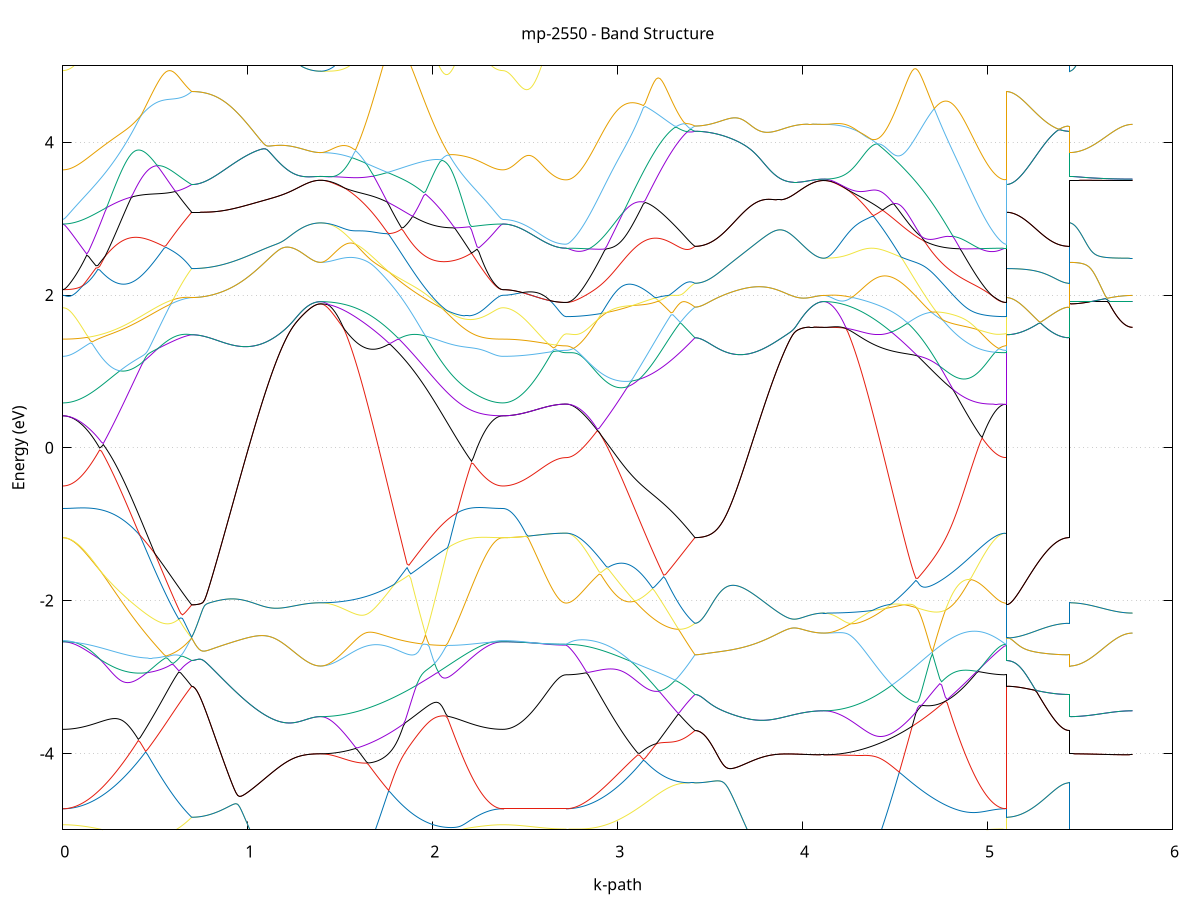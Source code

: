 set title 'mp-2550 - Band Structure'
set xlabel 'k-path'
set ylabel 'Energy (eV)'
set grid y
set yrange [-5:5]
set terminal png size 800,600
set output 'mp-2550_bands_gnuplot.png'
plot '-' using 1:2 with lines notitle, '-' using 1:2 with lines notitle, '-' using 1:2 with lines notitle, '-' using 1:2 with lines notitle, '-' using 1:2 with lines notitle, '-' using 1:2 with lines notitle, '-' using 1:2 with lines notitle, '-' using 1:2 with lines notitle, '-' using 1:2 with lines notitle, '-' using 1:2 with lines notitle, '-' using 1:2 with lines notitle, '-' using 1:2 with lines notitle, '-' using 1:2 with lines notitle, '-' using 1:2 with lines notitle, '-' using 1:2 with lines notitle, '-' using 1:2 with lines notitle, '-' using 1:2 with lines notitle, '-' using 1:2 with lines notitle, '-' using 1:2 with lines notitle, '-' using 1:2 with lines notitle, '-' using 1:2 with lines notitle, '-' using 1:2 with lines notitle, '-' using 1:2 with lines notitle, '-' using 1:2 with lines notitle, '-' using 1:2 with lines notitle, '-' using 1:2 with lines notitle, '-' using 1:2 with lines notitle, '-' using 1:2 with lines notitle, '-' using 1:2 with lines notitle, '-' using 1:2 with lines notitle, '-' using 1:2 with lines notitle, '-' using 1:2 with lines notitle, '-' using 1:2 with lines notitle, '-' using 1:2 with lines notitle, '-' using 1:2 with lines notitle, '-' using 1:2 with lines notitle, '-' using 1:2 with lines notitle, '-' using 1:2 with lines notitle, '-' using 1:2 with lines notitle, '-' using 1:2 with lines notitle, '-' using 1:2 with lines notitle, '-' using 1:2 with lines notitle, '-' using 1:2 with lines notitle, '-' using 1:2 with lines notitle, '-' using 1:2 with lines notitle, '-' using 1:2 with lines notitle, '-' using 1:2 with lines notitle, '-' using 1:2 with lines notitle, '-' using 1:2 with lines notitle, '-' using 1:2 with lines notitle, '-' using 1:2 with lines notitle, '-' using 1:2 with lines notitle, '-' using 1:2 with lines notitle, '-' using 1:2 with lines notitle, '-' using 1:2 with lines notitle, '-' using 1:2 with lines notitle, '-' using 1:2 with lines notitle, '-' using 1:2 with lines notitle, '-' using 1:2 with lines notitle, '-' using 1:2 with lines notitle, '-' using 1:2 with lines notitle, '-' using 1:2 with lines notitle, '-' using 1:2 with lines notitle, '-' using 1:2 with lines notitle
0.000000 -38.853630
0.009955 -38.853630
0.019910 -38.853630
0.029865 -38.853630
0.039820 -38.853630
0.049774 -38.853630
0.059729 -38.853530
0.069684 -38.853530
0.079639 -38.853530
0.089594 -38.853530
0.099549 -38.853430
0.109504 -38.853430
0.119459 -38.853430
0.129413 -38.853330
0.139368 -38.853330
0.149323 -38.853230
0.159278 -38.853230
0.169233 -38.853130
0.179188 -38.853130
0.189143 -38.853030
0.199098 -38.853030
0.209052 -38.852930
0.219007 -38.852930
0.228962 -38.852830
0.238917 -38.852730
0.248872 -38.852730
0.258827 -38.852630
0.268782 -38.852530
0.278737 -38.852530
0.288692 -38.852430
0.298646 -38.852330
0.308601 -38.852230
0.318556 -38.852230
0.328511 -38.852130
0.338466 -38.852030
0.348421 -38.851930
0.358376 -38.851930
0.368331 -38.851830
0.378285 -38.851730
0.388240 -38.851630
0.398195 -38.851630
0.408150 -38.851530
0.418105 -38.851430
0.428060 -38.851330
0.438015 -38.851330
0.447970 -38.851230
0.457924 -38.851130
0.467879 -38.851130
0.477834 -38.851030
0.487789 -38.850930
0.497744 -38.850930
0.507699 -38.850830
0.517654 -38.850730
0.527609 -38.850730
0.537564 -38.850630
0.547518 -38.850630
0.557473 -38.850530
0.567428 -38.850530
0.577383 -38.850430
0.587338 -38.850430
0.597293 -38.850330
0.607248 -38.850330
0.617203 -38.850330
0.627157 -38.850230
0.637112 -38.850230
0.647067 -38.850230
0.657022 -38.850130
0.666977 -38.850130
0.676932 -38.850130
0.686887 -38.850130
0.696842 -38.850130
0.696842 -38.850130
0.706796 -38.850130
0.716751 -38.850130
0.726706 -38.850130
0.736661 -38.850030
0.746616 -38.850030
0.756571 -38.850030
0.766526 -38.850030
0.776481 -38.850030
0.786436 -38.849930
0.796390 -38.849930
0.806345 -38.849930
0.816300 -38.849930
0.826255 -38.849830
0.836210 -38.849830
0.846165 -38.849730
0.856120 -38.849730
0.866075 -38.849730
0.876029 -38.849630
0.885984 -38.849630
0.895939 -38.849530
0.905894 -38.849530
0.915849 -38.849430
0.925804 -38.849330
0.935759 -38.849330
0.945714 -38.849230
0.955669 -38.849230
0.965623 -38.849130
0.975578 -38.849030
0.985533 -38.849030
0.995488 -38.848930
1.005443 -38.848830
1.015398 -38.848830
1.025353 -38.848730
1.035308 -38.848630
1.045262 -38.848630
1.055217 -38.848530
1.065172 -38.848430
1.075127 -38.848430
1.085082 -38.848330
1.095037 -38.848230
1.104992 -38.848230
1.114947 -38.848130
1.124901 -38.848030
1.134856 -38.848030
1.144811 -38.847930
1.154766 -38.847930
1.164721 -38.847830
1.174676 -38.847730
1.184631 -38.847730
1.194586 -38.847630
1.204540 -38.847630
1.214495 -38.847530
1.224450 -38.847530
1.234405 -38.847430
1.244360 -38.847430
1.254315 -38.847430
1.264270 -38.847330
1.274225 -38.847330
1.284180 -38.847330
1.294134 -38.847230
1.304089 -38.847230
1.314044 -38.847230
1.323999 -38.847130
1.333954 -38.847130
1.343909 -38.847130
1.353864 -38.847130
1.363819 -38.847130
1.373773 -38.847130
1.383728 -38.847130
1.393683 -38.847130
1.393683 -38.847130
1.403638 -38.847130
1.413592 -38.847130
1.423546 -38.847130
1.433501 -38.847130
1.443455 -38.847130
1.453409 -38.847130
1.463364 -38.847230
1.473318 -38.847230
1.483273 -38.847230
1.493227 -38.847230
1.503181 -38.847330
1.513136 -38.847330
1.523090 -38.847330
1.533044 -38.847430
1.542999 -38.847430
1.552953 -38.847530
1.562908 -38.847530
1.572862 -38.847630
1.582816 -38.847630
1.592771 -38.847730
1.602725 -38.847830
1.612679 -38.847830
1.622634 -38.847930
1.632588 -38.848030
1.642543 -38.848030
1.652497 -38.848130
1.662451 -38.848230
1.672406 -38.848330
1.682360 -38.848430
1.692314 -38.848430
1.702269 -38.848530
1.712223 -38.848630
1.722178 -38.848730
1.732132 -38.848830
1.742086 -38.848930
1.752041 -38.849030
1.761995 -38.849130
1.771949 -38.849230
1.781904 -38.849330
1.791858 -38.849430
1.801813 -38.849530
1.811767 -38.849630
1.821721 -38.849730
1.831676 -38.849830
1.841630 -38.849930
1.851584 -38.850030
1.861539 -38.850130
1.871493 -38.850230
1.881447 -38.850330
1.891402 -38.850430
1.901356 -38.850530
1.911311 -38.850630
1.921265 -38.850730
1.931219 -38.850830
1.941174 -38.850930
1.951128 -38.851030
1.961082 -38.851130
1.971037 -38.851230
1.980991 -38.851330
1.990946 -38.851430
2.000900 -38.851530
2.010854 -38.851630
2.020809 -38.851730
2.030763 -38.851830
2.040717 -38.851930
2.050672 -38.852030
2.060626 -38.852130
2.070581 -38.852130
2.080535 -38.852230
2.090489 -38.852330
2.100444 -38.852430
2.110398 -38.852530
2.120352 -38.852630
2.130307 -38.852630
2.140261 -38.852730
2.150216 -38.852830
2.160170 -38.852830
2.170124 -38.852930
2.180079 -38.853030
2.190033 -38.853030
2.199987 -38.853130
2.209942 -38.853130
2.219896 -38.853230
2.229850 -38.853230
2.239805 -38.853330
2.249759 -38.853330
2.259714 -38.853430
2.269668 -38.853430
2.279622 -38.853430
2.289577 -38.853530
2.299531 -38.853530
2.309485 -38.853530
2.319440 -38.853530
2.329394 -38.853630
2.339349 -38.853630
2.349303 -38.853630
2.359257 -38.853630
2.369212 -38.853630
2.379166 -38.853630
2.379166 -38.853630
2.388934 -38.853630
2.398702 -38.853630
2.408469 -38.853630
2.418237 -38.853630
2.428005 -38.853630
2.437773 -38.853630
2.447541 -38.853630
2.457308 -38.853630
2.467076 -38.853630
2.476844 -38.853630
2.486612 -38.853630
2.496379 -38.853630
2.506147 -38.853530
2.515915 -38.853530
2.525683 -38.853530
2.535450 -38.853530
2.545218 -38.853530
2.554986 -38.853530
2.564754 -38.853530
2.574522 -38.853530
2.584289 -38.853530
2.594057 -38.853530
2.603825 -38.853530
2.613593 -38.853430
2.623360 -38.853430
2.633128 -38.853430
2.642896 -38.853430
2.652664 -38.853430
2.662432 -38.853430
2.672199 -38.853430
2.681967 -38.853430
2.691735 -38.853430
2.701503 -38.853430
2.711270 -38.853430
2.721038 -38.853430
2.721038 -38.853430
2.730993 -38.853430
2.740948 -38.853430
2.750903 -38.853430
2.760858 -38.853430
2.770813 -38.853330
2.780768 -38.853330
2.790722 -38.853330
2.800677 -38.853330
2.810632 -38.853330
2.820587 -38.853230
2.830542 -38.853230
2.840497 -38.853230
2.850452 -38.853130
2.860407 -38.853130
2.870361 -38.853030
2.880316 -38.853030
2.890271 -38.852930
2.900226 -38.852930
2.910181 -38.852830
2.920136 -38.852830
2.930091 -38.852730
2.940046 -38.852730
2.950000 -38.852630
2.959955 -38.852630
2.969910 -38.852530
2.979865 -38.852430
2.989820 -38.852430
2.999775 -38.852330
3.009730 -38.852230
3.019685 -38.852230
3.029640 -38.852130
3.039594 -38.852030
3.049549 -38.851930
3.059504 -38.851930
3.069459 -38.851830
3.079414 -38.851730
3.089369 -38.851630
3.099324 -38.851630
3.109279 -38.851530
3.119233 -38.851430
3.129188 -38.851430
3.139143 -38.851330
3.149098 -38.851230
3.159053 -38.851230
3.169008 -38.851130
3.178963 -38.851030
3.188918 -38.851030
3.198872 -38.850930
3.208827 -38.850830
3.218782 -38.850830
3.228737 -38.850730
3.238692 -38.850730
3.248647 -38.850630
3.258602 -38.850530
3.268557 -38.850530
3.278512 -38.850530
3.288466 -38.850430
3.298421 -38.850430
3.308376 -38.850330
3.318331 -38.850330
3.328286 -38.850330
3.338241 -38.850230
3.348196 -38.850230
3.358151 -38.850230
3.368105 -38.850130
3.378060 -38.850130
3.388015 -38.850130
3.397970 -38.850130
3.407925 -38.850130
3.417880 -38.850130
3.417880 -38.850130
3.427835 -38.850130
3.437790 -38.850130
3.447744 -38.850130
3.457699 -38.850030
3.467654 -38.850030
3.477609 -38.850030
3.487564 -38.850030
3.497519 -38.850030
3.507474 -38.849930
3.517429 -38.849930
3.527384 -38.849930
3.537338 -38.849930
3.547293 -38.849830
3.557248 -38.849830
3.567203 -38.849730
3.577158 -38.849730
3.587113 -38.849730
3.597068 -38.849630
3.607023 -38.849630
3.616977 -38.849530
3.626932 -38.849530
3.636887 -38.849430
3.646842 -38.849330
3.656797 -38.849330
3.666752 -38.849230
3.676707 -38.849230
3.686662 -38.849130
3.696616 -38.849030
3.706571 -38.849030
3.716526 -38.848930
3.726481 -38.848830
3.736436 -38.848830
3.746391 -38.848730
3.756346 -38.848630
3.766301 -38.848630
3.776256 -38.848530
3.786210 -38.848430
3.796165 -38.848430
3.806120 -38.848330
3.816075 -38.848230
3.826030 -38.848230
3.835985 -38.848130
3.845940 -38.848030
3.855895 -38.848030
3.865849 -38.847930
3.875804 -38.847930
3.885759 -38.847830
3.895714 -38.847730
3.905669 -38.847730
3.915624 -38.847630
3.925579 -38.847630
3.935534 -38.847530
3.945488 -38.847530
3.955443 -38.847430
3.965398 -38.847430
3.975353 -38.847430
3.985308 -38.847330
3.995263 -38.847330
4.005218 -38.847330
4.015173 -38.847230
4.025128 -38.847230
4.035082 -38.847230
4.045037 -38.847230
4.054992 -38.847130
4.064947 -38.847130
4.074902 -38.847130
4.084857 -38.847130
4.094812 -38.847130
4.104767 -38.847130
4.114721 -38.847130
4.114721 -38.847130
4.124676 -38.847130
4.134630 -38.847130
4.144585 -38.847130
4.154539 -38.847130
4.164493 -38.847130
4.174448 -38.847130
4.184402 -38.847230
4.194356 -38.847230
4.204311 -38.847230
4.214265 -38.847230
4.224220 -38.847330
4.234174 -38.847330
4.244128 -38.847330
4.254083 -38.847430
4.264037 -38.847430
4.273991 -38.847530
4.283946 -38.847530
4.293900 -38.847630
4.303855 -38.847630
4.313809 -38.847730
4.323763 -38.847830
4.333718 -38.847830
4.343672 -38.847930
4.353626 -38.847930
4.363581 -38.848030
4.373535 -38.848130
4.383490 -38.848230
4.393444 -38.848230
4.403398 -38.848330
4.413353 -38.848430
4.423307 -38.848530
4.433261 -38.848630
4.443216 -38.848730
4.453170 -38.848730
4.463124 -38.848830
4.473079 -38.848930
4.483033 -38.849030
4.492988 -38.849130
4.502942 -38.849230
4.512896 -38.849330
4.522851 -38.849430
4.532805 -38.849530
4.542759 -38.849630
4.552714 -38.849730
4.562668 -38.849830
4.572623 -38.849930
4.582577 -38.850030
4.592531 -38.850130
4.602486 -38.850230
4.612440 -38.850330
4.622394 -38.850430
4.632349 -38.850530
4.642303 -38.850630
4.652258 -38.850730
4.662212 -38.850830
4.672166 -38.850930
4.682121 -38.851030
4.692075 -38.851130
4.702029 -38.851230
4.711984 -38.851330
4.721938 -38.851430
4.731893 -38.851430
4.741847 -38.851530
4.751801 -38.851630
4.761756 -38.851730
4.771710 -38.851830
4.781664 -38.851930
4.791619 -38.852030
4.801573 -38.852130
4.811528 -38.852130
4.821482 -38.852230
4.831436 -38.852330
4.841391 -38.852430
4.851345 -38.852430
4.861299 -38.852530
4.871254 -38.852630
4.881208 -38.852630
4.891162 -38.852730
4.901117 -38.852830
4.911071 -38.852830
4.921026 -38.852930
4.930980 -38.852930
4.940934 -38.853030
4.950889 -38.853030
4.960843 -38.853130
4.970797 -38.853130
4.980752 -38.853230
4.990706 -38.853230
5.000661 -38.853230
5.010615 -38.853330
5.020569 -38.853330
5.030524 -38.853330
5.040478 -38.853330
5.050432 -38.853330
5.060387 -38.853430
5.070341 -38.853430
5.080296 -38.853430
5.090250 -38.853430
5.100204 -38.853430
5.100204 -38.850130
5.109972 -38.850130
5.119740 -38.850130
5.129508 -38.850130
5.139275 -38.850130
5.149043 -38.850130
5.158811 -38.850130
5.168579 -38.850130
5.178347 -38.850130
5.188114 -38.850130
5.197882 -38.850130
5.207650 -38.850130
5.217418 -38.850130
5.227185 -38.850130
5.236953 -38.850130
5.246721 -38.850130
5.256489 -38.850130
5.266257 -38.850130
5.276024 -38.850130
5.285792 -38.850130
5.295560 -38.850130
5.305328 -38.850130
5.315095 -38.850130
5.324863 -38.850130
5.334631 -38.850130
5.344399 -38.850130
5.354166 -38.850130
5.363934 -38.850130
5.373702 -38.850130
5.383470 -38.850130
5.393238 -38.850130
5.403005 -38.850130
5.412773 -38.850130
5.422541 -38.850130
5.432309 -38.850130
5.442076 -38.850130
5.442076 -38.847130
5.451844 -38.847130
5.461612 -38.847130
5.471380 -38.847130
5.481148 -38.847130
5.490915 -38.847130
5.500683 -38.847130
5.510451 -38.847130
5.520219 -38.847130
5.529986 -38.847130
5.539754 -38.847130
5.549522 -38.847130
5.559290 -38.847130
5.569058 -38.847130
5.578825 -38.847130
5.588593 -38.847130
5.598361 -38.847130
5.608129 -38.847130
5.617896 -38.847130
5.627664 -38.847130
5.637432 -38.847130
5.647200 -38.847130
5.656968 -38.847130
5.666735 -38.847130
5.676503 -38.847130
5.686271 -38.847130
5.696039 -38.847130
5.705806 -38.847130
5.715574 -38.847130
5.725342 -38.847130
5.735110 -38.847130
5.744877 -38.847130
5.754645 -38.847130
5.764413 -38.847130
5.774181 -38.847130
5.783949 -38.847130
e
0.000000 -38.852630
0.009955 -38.852630
0.019910 -38.852530
0.029865 -38.852530
0.039820 -38.852530
0.049774 -38.852530
0.059729 -38.852530
0.069684 -38.852530
0.079639 -38.852530
0.089594 -38.852430
0.099549 -38.852430
0.109504 -38.852430
0.119459 -38.852430
0.129413 -38.852330
0.139368 -38.852330
0.149323 -38.852330
0.159278 -38.852230
0.169233 -38.852230
0.179188 -38.852130
0.189143 -38.852130
0.199098 -38.852030
0.209052 -38.852030
0.219007 -38.851930
0.228962 -38.851930
0.238917 -38.851830
0.248872 -38.851830
0.258827 -38.851730
0.268782 -38.851730
0.278737 -38.851630
0.288692 -38.851630
0.298646 -38.851530
0.308601 -38.851430
0.318556 -38.851430
0.328511 -38.851330
0.338466 -38.851330
0.348421 -38.851230
0.358376 -38.851130
0.368331 -38.851130
0.378285 -38.851030
0.388240 -38.851030
0.398195 -38.850930
0.408150 -38.850930
0.418105 -38.850830
0.428060 -38.850730
0.438015 -38.850730
0.447970 -38.850630
0.457924 -38.850630
0.467879 -38.850530
0.477834 -38.850530
0.487789 -38.850430
0.497744 -38.850430
0.507699 -38.850430
0.517654 -38.850330
0.527609 -38.850330
0.537564 -38.850330
0.547518 -38.850230
0.557473 -38.850230
0.567428 -38.850230
0.577383 -38.850130
0.587338 -38.850130
0.597293 -38.850130
0.607248 -38.850130
0.617203 -38.850130
0.627157 -38.850130
0.637112 -38.850130
0.647067 -38.850030
0.657022 -38.850030
0.666977 -38.850030
0.676932 -38.850130
0.686887 -38.850130
0.696842 -38.850130
0.696842 -38.850130
0.706796 -38.850130
0.716751 -38.850130
0.726706 -38.850130
0.736661 -38.850030
0.746616 -38.850030
0.756571 -38.850030
0.766526 -38.850030
0.776481 -38.850030
0.786436 -38.849930
0.796390 -38.849930
0.806345 -38.849930
0.816300 -38.849930
0.826255 -38.849830
0.836210 -38.849830
0.846165 -38.849730
0.856120 -38.849730
0.866075 -38.849730
0.876029 -38.849630
0.885984 -38.849630
0.895939 -38.849530
0.905894 -38.849530
0.915849 -38.849430
0.925804 -38.849330
0.935759 -38.849330
0.945714 -38.849230
0.955669 -38.849230
0.965623 -38.849130
0.975578 -38.849030
0.985533 -38.849030
0.995488 -38.848930
1.005443 -38.848830
1.015398 -38.848830
1.025353 -38.848730
1.035308 -38.848630
1.045262 -38.848630
1.055217 -38.848530
1.065172 -38.848430
1.075127 -38.848430
1.085082 -38.848330
1.095037 -38.848230
1.104992 -38.848230
1.114947 -38.848130
1.124901 -38.848030
1.134856 -38.848030
1.144811 -38.847930
1.154766 -38.847930
1.164721 -38.847830
1.174676 -38.847730
1.184631 -38.847730
1.194586 -38.847630
1.204540 -38.847630
1.214495 -38.847530
1.224450 -38.847530
1.234405 -38.847430
1.244360 -38.847430
1.254315 -38.847430
1.264270 -38.847330
1.274225 -38.847330
1.284180 -38.847330
1.294134 -38.847230
1.304089 -38.847230
1.314044 -38.847230
1.323999 -38.847130
1.333954 -38.847130
1.343909 -38.847130
1.353864 -38.847130
1.363819 -38.847130
1.373773 -38.847130
1.383728 -38.847130
1.393683 -38.847130
1.393683 -38.847130
1.403638 -38.847130
1.413592 -38.847130
1.423546 -38.847130
1.433501 -38.847130
1.443455 -38.847130
1.453409 -38.847130
1.463364 -38.847130
1.473318 -38.847230
1.483273 -38.847230
1.493227 -38.847230
1.503181 -38.847230
1.513136 -38.847330
1.523090 -38.847330
1.533044 -38.847330
1.542999 -38.847430
1.552953 -38.847430
1.562908 -38.847530
1.572862 -38.847530
1.582816 -38.847630
1.592771 -38.847630
1.602725 -38.847730
1.612679 -38.847730
1.622634 -38.847830
1.632588 -38.847830
1.642543 -38.847930
1.652497 -38.848030
1.662451 -38.848030
1.672406 -38.848130
1.682360 -38.848230
1.692314 -38.848230
1.702269 -38.848330
1.712223 -38.848430
1.722178 -38.848430
1.732132 -38.848530
1.742086 -38.848630
1.752041 -38.848730
1.761995 -38.848830
1.771949 -38.848830
1.781904 -38.848930
1.791858 -38.849030
1.801813 -38.849130
1.811767 -38.849230
1.821721 -38.849230
1.831676 -38.849330
1.841630 -38.849430
1.851584 -38.849530
1.861539 -38.849630
1.871493 -38.849730
1.881447 -38.849830
1.891402 -38.849930
1.901356 -38.849930
1.911311 -38.850030
1.921265 -38.850130
1.931219 -38.850230
1.941174 -38.850330
1.951128 -38.850430
1.961082 -38.850530
1.971037 -38.850530
1.980991 -38.850630
1.990946 -38.850730
2.000900 -38.850830
2.010854 -38.850930
2.020809 -38.851030
2.030763 -38.851030
2.040717 -38.851130
2.050672 -38.851230
2.060626 -38.851330
2.070581 -38.851330
2.080535 -38.851430
2.090489 -38.851530
2.100444 -38.851530
2.110398 -38.851630
2.120352 -38.851730
2.130307 -38.851730
2.140261 -38.851830
2.150216 -38.851930
2.160170 -38.851930
2.170124 -38.852030
2.180079 -38.852030
2.190033 -38.852130
2.199987 -38.852130
2.209942 -38.852230
2.219896 -38.852230
2.229850 -38.852230
2.239805 -38.852330
2.249759 -38.852330
2.259714 -38.852430
2.269668 -38.852430
2.279622 -38.852430
2.289577 -38.852430
2.299531 -38.852530
2.309485 -38.852530
2.319440 -38.852530
2.329394 -38.852530
2.339349 -38.852530
2.349303 -38.852530
2.359257 -38.852530
2.369212 -38.852630
2.379166 -38.852630
2.379166 -38.852630
2.388934 -38.852630
2.398702 -38.852630
2.408469 -38.852630
2.418237 -38.852630
2.428005 -38.852630
2.437773 -38.852630
2.447541 -38.852630
2.457308 -38.852630
2.467076 -38.852630
2.476844 -38.852630
2.486612 -38.852630
2.496379 -38.852630
2.506147 -38.852630
2.515915 -38.852630
2.525683 -38.852630
2.535450 -38.852630
2.545218 -38.852630
2.554986 -38.852730
2.564754 -38.852730
2.574522 -38.852730
2.584289 -38.852730
2.594057 -38.852730
2.603825 -38.852730
2.613593 -38.852730
2.623360 -38.852730
2.633128 -38.852730
2.642896 -38.852730
2.652664 -38.852730
2.662432 -38.852730
2.672199 -38.852830
2.681967 -38.852830
2.691735 -38.852830
2.701503 -38.852830
2.711270 -38.852830
2.721038 -38.852830
2.721038 -38.852830
2.730993 -38.852830
2.740948 -38.852830
2.750903 -38.852830
2.760858 -38.852730
2.770813 -38.852730
2.780768 -38.852730
2.790722 -38.852730
2.800677 -38.852730
2.810632 -38.852730
2.820587 -38.852630
2.830542 -38.852630
2.840497 -38.852630
2.850452 -38.852530
2.860407 -38.852530
2.870361 -38.852530
2.880316 -38.852430
2.890271 -38.852430
2.900226 -38.852330
2.910181 -38.852330
2.920136 -38.852230
2.930091 -38.852230
2.940046 -38.852130
2.950000 -38.852130
2.959955 -38.852030
2.969910 -38.852030
2.979865 -38.851930
2.989820 -38.851830
2.999775 -38.851830
3.009730 -38.851730
3.019685 -38.851730
3.029640 -38.851630
3.039594 -38.851530
3.049549 -38.851530
3.059504 -38.851430
3.069459 -38.851430
3.079414 -38.851330
3.089369 -38.851230
3.099324 -38.851230
3.109279 -38.851130
3.119233 -38.851030
3.129188 -38.851030
3.139143 -38.850930
3.149098 -38.850930
3.159053 -38.850830
3.169008 -38.850830
3.178963 -38.850730
3.188918 -38.850630
3.198872 -38.850630
3.208827 -38.850530
3.218782 -38.850530
3.228737 -38.850530
3.238692 -38.850430
3.248647 -38.850430
3.258602 -38.850330
3.268557 -38.850330
3.278512 -38.850330
3.288466 -38.850230
3.298421 -38.850230
3.308376 -38.850230
3.318331 -38.850130
3.328286 -38.850130
3.338241 -38.850130
3.348196 -38.850130
3.358151 -38.850130
3.368105 -38.850130
3.378060 -38.850130
3.388015 -38.850130
3.397970 -38.850130
3.407925 -38.850130
3.417880 -38.850130
3.417880 -38.850130
3.427835 -38.850130
3.437790 -38.850130
3.447744 -38.850130
3.457699 -38.850030
3.467654 -38.850030
3.477609 -38.850030
3.487564 -38.850030
3.497519 -38.850030
3.507474 -38.849930
3.517429 -38.849930
3.527384 -38.849930
3.537338 -38.849930
3.547293 -38.849830
3.557248 -38.849830
3.567203 -38.849730
3.577158 -38.849730
3.587113 -38.849730
3.597068 -38.849630
3.607023 -38.849630
3.616977 -38.849530
3.626932 -38.849430
3.636887 -38.849430
3.646842 -38.849330
3.656797 -38.849330
3.666752 -38.849230
3.676707 -38.849230
3.686662 -38.849130
3.696616 -38.849030
3.706571 -38.849030
3.716526 -38.848930
3.726481 -38.848830
3.736436 -38.848830
3.746391 -38.848730
3.756346 -38.848630
3.766301 -38.848630
3.776256 -38.848530
3.786210 -38.848430
3.796165 -38.848430
3.806120 -38.848330
3.816075 -38.848230
3.826030 -38.848230
3.835985 -38.848130
3.845940 -38.848030
3.855895 -38.848030
3.865849 -38.847930
3.875804 -38.847930
3.885759 -38.847830
3.895714 -38.847730
3.905669 -38.847730
3.915624 -38.847630
3.925579 -38.847630
3.935534 -38.847530
3.945488 -38.847530
3.955443 -38.847430
3.965398 -38.847430
3.975353 -38.847430
3.985308 -38.847330
3.995263 -38.847330
4.005218 -38.847330
4.015173 -38.847230
4.025128 -38.847230
4.035082 -38.847230
4.045037 -38.847230
4.054992 -38.847130
4.064947 -38.847130
4.074902 -38.847130
4.084857 -38.847130
4.094812 -38.847130
4.104767 -38.847130
4.114721 -38.847130
4.114721 -38.847130
4.124676 -38.847130
4.134630 -38.847130
4.144585 -38.847130
4.154539 -38.847130
4.164493 -38.847130
4.174448 -38.847130
4.184402 -38.847130
4.194356 -38.847230
4.204311 -38.847230
4.214265 -38.847230
4.224220 -38.847230
4.234174 -38.847330
4.244128 -38.847330
4.254083 -38.847430
4.264037 -38.847430
4.273991 -38.847430
4.283946 -38.847530
4.293900 -38.847530
4.303855 -38.847630
4.313809 -38.847630
4.323763 -38.847730
4.333718 -38.847730
4.343672 -38.847830
4.353626 -38.847930
4.363581 -38.847930
4.373535 -38.848030
4.383490 -38.848130
4.393444 -38.848130
4.403398 -38.848230
4.413353 -38.848330
4.423307 -38.848330
4.433261 -38.848430
4.443216 -38.848530
4.453170 -38.848630
4.463124 -38.848730
4.473079 -38.848730
4.483033 -38.848830
4.492988 -38.848930
4.502942 -38.849030
4.512896 -38.849130
4.522851 -38.849230
4.532805 -38.849230
4.542759 -38.849330
4.552714 -38.849430
4.562668 -38.849530
4.572623 -38.849630
4.582577 -38.849730
4.592531 -38.849830
4.602486 -38.849930
4.612440 -38.850030
4.622394 -38.850130
4.632349 -38.850130
4.642303 -38.850230
4.652258 -38.850330
4.662212 -38.850430
4.672166 -38.850530
4.682121 -38.850630
4.692075 -38.850730
4.702029 -38.850830
4.711984 -38.850830
4.721938 -38.850930
4.731893 -38.851030
4.741847 -38.851130
4.751801 -38.851230
4.761756 -38.851330
4.771710 -38.851330
4.781664 -38.851430
4.791619 -38.851530
4.801573 -38.851630
4.811528 -38.851630
4.821482 -38.851730
4.831436 -38.851830
4.841391 -38.851930
4.851345 -38.851930
4.861299 -38.852030
4.871254 -38.852030
4.881208 -38.852130
4.891162 -38.852230
4.901117 -38.852230
4.911071 -38.852330
4.921026 -38.852330
4.930980 -38.852430
4.940934 -38.852430
4.950889 -38.852530
4.960843 -38.852530
4.970797 -38.852530
4.980752 -38.852630
4.990706 -38.852630
5.000661 -38.852630
5.010615 -38.852730
5.020569 -38.852730
5.030524 -38.852730
5.040478 -38.852730
5.050432 -38.852730
5.060387 -38.852730
5.070341 -38.852830
5.080296 -38.852830
5.090250 -38.852830
5.100204 -38.852830
5.100204 -38.850130
5.109972 -38.850130
5.119740 -38.850130
5.129508 -38.850130
5.139275 -38.850130
5.149043 -38.850130
5.158811 -38.850130
5.168579 -38.850130
5.178347 -38.850130
5.188114 -38.850130
5.197882 -38.850130
5.207650 -38.850130
5.217418 -38.850130
5.227185 -38.850130
5.236953 -38.850130
5.246721 -38.850130
5.256489 -38.850130
5.266257 -38.850130
5.276024 -38.850130
5.285792 -38.850130
5.295560 -38.850130
5.305328 -38.850130
5.315095 -38.850130
5.324863 -38.850130
5.334631 -38.850130
5.344399 -38.850130
5.354166 -38.850130
5.363934 -38.850130
5.373702 -38.850130
5.383470 -38.850130
5.393238 -38.850130
5.403005 -38.850130
5.412773 -38.850130
5.422541 -38.850130
5.432309 -38.850130
5.442076 -38.850130
5.442076 -38.847130
5.451844 -38.847130
5.461612 -38.847130
5.471380 -38.847130
5.481148 -38.847130
5.490915 -38.847130
5.500683 -38.847130
5.510451 -38.847130
5.520219 -38.847130
5.529986 -38.847130
5.539754 -38.847130
5.549522 -38.847130
5.559290 -38.847130
5.569058 -38.847130
5.578825 -38.847130
5.588593 -38.847130
5.598361 -38.847130
5.608129 -38.847130
5.617896 -38.847130
5.627664 -38.847130
5.637432 -38.847130
5.647200 -38.847130
5.656968 -38.847130
5.666735 -38.847130
5.676503 -38.847130
5.686271 -38.847130
5.696039 -38.847130
5.705806 -38.847130
5.715574 -38.847130
5.725342 -38.847130
5.735110 -38.847130
5.744877 -38.847130
5.754645 -38.847130
5.764413 -38.847130
5.774181 -38.847130
5.783949 -38.847130
e
0.000000 -20.131630
0.009955 -20.131630
0.019910 -20.131530
0.029865 -20.131430
0.039820 -20.131330
0.049774 -20.131130
0.059729 -20.130930
0.069684 -20.130730
0.079639 -20.130430
0.089594 -20.130130
0.099549 -20.129830
0.109504 -20.129430
0.119459 -20.129030
0.129413 -20.128530
0.139368 -20.128130
0.149323 -20.127530
0.159278 -20.127030
0.169233 -20.126430
0.179188 -20.125830
0.189143 -20.125230
0.199098 -20.124530
0.209052 -20.123830
0.219007 -20.123130
0.228962 -20.122430
0.238917 -20.121630
0.248872 -20.120930
0.258827 -20.120030
0.268782 -20.119230
0.278737 -20.118430
0.288692 -20.117530
0.298646 -20.116730
0.308601 -20.115830
0.318556 -20.114930
0.328511 -20.114030
0.338466 -20.113130
0.348421 -20.112230
0.358376 -20.111330
0.368331 -20.110530
0.378285 -20.109730
0.388240 -20.109030
0.398195 -20.108430
0.408150 -20.108230
0.418105 -20.108430
0.428060 -20.110030
0.438015 -20.112230
0.447970 -20.114330
0.457924 -20.116530
0.467879 -20.118530
0.477834 -20.120530
0.487789 -20.122530
0.497744 -20.124330
0.507699 -20.126230
0.517654 -20.127930
0.527609 -20.129530
0.537564 -20.131130
0.547518 -20.132630
0.557473 -20.134030
0.567428 -20.135430
0.577383 -20.136630
0.587338 -20.137730
0.597293 -20.138830
0.607248 -20.139730
0.617203 -20.140530
0.627157 -20.141330
0.637112 -20.141930
0.647067 -20.142430
0.657022 -20.142930
0.666977 -20.143230
0.676932 -20.143430
0.686887 -20.143530
0.696842 -20.143530
0.696842 -20.143530
0.706796 -20.143530
0.716751 -20.143430
0.726706 -20.143430
0.736661 -20.143330
0.746616 -20.143130
0.756571 -20.143030
0.766526 -20.142830
0.776481 -20.142630
0.786436 -20.142330
0.796390 -20.142130
0.806345 -20.141830
0.816300 -20.141430
0.826255 -20.141130
0.836210 -20.140730
0.846165 -20.140330
0.856120 -20.139930
0.866075 -20.139530
0.876029 -20.139030
0.885984 -20.138630
0.895939 -20.138130
0.905894 -20.137630
0.915849 -20.137030
0.925804 -20.136530
0.935759 -20.135930
0.945714 -20.135430
0.955669 -20.134830
0.965623 -20.134230
0.975578 -20.133630
0.985533 -20.133030
0.995488 -20.132430
1.005443 -20.131730
1.015398 -20.131130
1.025353 -20.130530
1.035308 -20.129930
1.045262 -20.129230
1.055217 -20.128630
1.065172 -20.128030
1.075127 -20.127430
1.085082 -20.126830
1.095037 -20.126230
1.104992 -20.125730
1.114947 -20.125130
1.124901 -20.124630
1.134856 -20.124130
1.144811 -20.123630
1.154766 -20.123130
1.164721 -20.122730
1.174676 -20.122330
1.184631 -20.121930
1.194586 -20.121630
1.204540 -20.121330
1.214495 -20.121030
1.224450 -20.120830
1.234405 -20.120730
1.244360 -20.120630
1.254315 -20.120530
1.264270 -20.120530
1.274225 -20.120630
1.284180 -20.120730
1.294134 -20.120830
1.304089 -20.120930
1.314044 -20.121130
1.323999 -20.121330
1.333954 -20.121530
1.343909 -20.121630
1.353864 -20.121830
1.363819 -20.121930
1.373773 -20.122030
1.383728 -20.122030
1.393683 -20.122030
1.393683 -20.122030
1.403638 -20.122030
1.413592 -20.122030
1.423546 -20.121930
1.433501 -20.121830
1.443455 -20.121730
1.453409 -20.121530
1.463364 -20.121330
1.473318 -20.121130
1.483273 -20.120930
1.493227 -20.120630
1.503181 -20.120330
1.513136 -20.119930
1.523090 -20.119630
1.533044 -20.119230
1.542999 -20.118730
1.552953 -20.118330
1.562908 -20.117830
1.572862 -20.117330
1.582816 -20.116730
1.592771 -20.116130
1.602725 -20.115530
1.612679 -20.114930
1.622634 -20.114230
1.632588 -20.113530
1.642543 -20.112730
1.652497 -20.111930
1.662451 -20.111130
1.672406 -20.110330
1.682360 -20.109430
1.692314 -20.108530
1.702269 -20.107530
1.712223 -20.106630
1.722178 -20.105630
1.732132 -20.104530
1.742086 -20.103530
1.752041 -20.102430
1.761995 -20.101330
1.771949 -20.100130
1.781904 -20.099030
1.791858 -20.097830
1.801813 -20.096730
1.811767 -20.095530
1.821721 -20.094530
1.831676 -20.093630
1.841630 -20.093030
1.851584 -20.093130
1.861539 -20.093630
1.871493 -20.094430
1.881447 -20.095430
1.891402 -20.096430
1.901356 -20.097430
1.911311 -20.098530
1.921265 -20.099630
1.931219 -20.100730
1.941174 -20.101830
1.951128 -20.102930
1.961082 -20.103930
1.971037 -20.105030
1.980991 -20.106130
1.990946 -20.107230
2.000900 -20.108330
2.010854 -20.109330
2.020809 -20.110330
2.030763 -20.111430
2.040717 -20.112430
2.050672 -20.113430
2.060626 -20.114430
2.070581 -20.115330
2.080535 -20.116330
2.090489 -20.117230
2.100444 -20.118130
2.110398 -20.119030
2.120352 -20.119830
2.130307 -20.120730
2.140261 -20.121530
2.150216 -20.122330
2.160170 -20.123030
2.170124 -20.123830
2.180079 -20.124530
2.190033 -20.125130
2.199987 -20.125830
2.209942 -20.126430
2.219896 -20.127030
2.229850 -20.127530
2.239805 -20.128030
2.249759 -20.128530
2.259714 -20.129030
2.269668 -20.129430
2.279622 -20.129830
2.289577 -20.130130
2.299531 -20.130430
2.309485 -20.130730
2.319440 -20.130930
2.329394 -20.131130
2.339349 -20.131330
2.349303 -20.131430
2.359257 -20.131530
2.369212 -20.131630
2.379166 -20.131630
2.379166 -20.131630
2.388934 -20.131630
2.398702 -20.131530
2.408469 -20.131330
2.418237 -20.131130
2.428005 -20.130830
2.437773 -20.130430
2.447541 -20.130030
2.457308 -20.129530
2.467076 -20.128930
2.476844 -20.128330
2.486612 -20.127630
2.496379 -20.126830
2.506147 -20.126030
2.515915 -20.125230
2.525683 -20.124330
2.535450 -20.123330
2.545218 -20.122330
2.554986 -20.121230
2.564754 -20.120130
2.574522 -20.118930
2.584289 -20.117730
2.594057 -20.116530
2.603825 -20.115230
2.613593 -20.113830
2.623360 -20.112530
2.633128 -20.111130
2.642896 -20.109730
2.652664 -20.108230
2.662432 -20.106830
2.672199 -20.105330
2.681967 -20.103830
2.691735 -20.102330
2.701503 -20.100830
2.711270 -20.099530
2.721038 -20.098730
2.721038 -20.098730
2.730993 -20.098730
2.740948 -20.098630
2.750903 -20.098630
2.760858 -20.098530
2.770813 -20.098530
2.780768 -20.098430
2.790722 -20.098330
2.800677 -20.098230
2.810632 -20.098130
2.820587 -20.098030
2.830542 -20.097930
2.840497 -20.097730
2.850452 -20.097630
2.860407 -20.097530
2.870361 -20.097330
2.880316 -20.097230
2.890271 -20.097030
2.900226 -20.096930
2.910181 -20.096830
2.920136 -20.096630
2.930091 -20.096530
2.940046 -20.096530
2.950000 -20.096430
2.959955 -20.096430
2.969910 -20.096530
2.979865 -20.096630
2.989820 -20.096830
2.999775 -20.097330
3.009730 -20.097930
3.019685 -20.098730
3.029640 -20.099530
3.039594 -20.100530
3.049549 -20.101730
3.059504 -20.102930
3.069459 -20.104330
3.079414 -20.105830
3.089369 -20.107430
3.099324 -20.109130
3.109279 -20.110830
3.119233 -20.112630
3.129188 -20.114530
3.139143 -20.116330
3.149098 -20.118230
3.159053 -20.120130
3.169008 -20.122030
3.178963 -20.123830
3.188918 -20.125730
3.198872 -20.127530
3.208827 -20.129230
3.218782 -20.131030
3.228737 -20.132630
3.238692 -20.134230
3.248647 -20.135830
3.258602 -20.137330
3.268557 -20.138730
3.278512 -20.140030
3.288466 -20.141230
3.298421 -20.142430
3.308376 -20.143530
3.318331 -20.144530
3.328286 -20.145430
3.338241 -20.146230
3.348196 -20.146930
3.358151 -20.147530
3.368105 -20.148030
3.378060 -20.148430
3.388015 -20.148730
3.397970 -20.148930
3.407925 -20.149030
3.417880 -20.149030
3.417880 -20.149030
3.427835 -20.149030
3.437790 -20.149030
3.447744 -20.148930
3.457699 -20.148830
3.467654 -20.148630
3.477609 -20.148430
3.487564 -20.148230
3.497519 -20.148030
3.507474 -20.147730
3.517429 -20.147430
3.527384 -20.147030
3.537338 -20.146730
3.547293 -20.146230
3.557248 -20.145830
3.567203 -20.145430
3.577158 -20.144930
3.587113 -20.144430
3.597068 -20.143830
3.607023 -20.143330
3.616977 -20.142730
3.626932 -20.142130
3.636887 -20.141430
3.646842 -20.140830
3.656797 -20.140130
3.666752 -20.139430
3.676707 -20.138730
3.686662 -20.138030
3.696616 -20.137330
3.706571 -20.136530
3.716526 -20.135830
3.726481 -20.135030
3.736436 -20.134230
3.746391 -20.133530
3.756346 -20.132730
3.766301 -20.131930
3.776256 -20.131130
3.786210 -20.130330
3.796165 -20.129530
3.806120 -20.128730
3.816075 -20.127930
3.826030 -20.127230
3.835985 -20.126430
3.845940 -20.125630
3.855895 -20.124930
3.865849 -20.124230
3.875804 -20.123430
3.885759 -20.122730
3.895714 -20.122030
3.905669 -20.121430
3.915624 -20.120730
3.925579 -20.120130
3.935534 -20.119530
3.945488 -20.118930
3.955443 -20.118330
3.965398 -20.117830
3.975353 -20.117330
3.985308 -20.116830
3.995263 -20.116430
4.005218 -20.116030
4.015173 -20.115630
4.025128 -20.115230
4.035082 -20.114930
4.045037 -20.114730
4.054992 -20.114430
4.064947 -20.114230
4.074902 -20.114030
4.084857 -20.113930
4.094812 -20.113830
4.104767 -20.113830
4.114721 -20.113830
4.114721 -20.113830
4.124676 -20.113830
4.134630 -20.113830
4.144585 -20.113830
4.154539 -20.113830
4.164493 -20.113730
4.174448 -20.113630
4.184402 -20.113630
4.194356 -20.113530
4.204311 -20.113430
4.214265 -20.113330
4.224220 -20.113230
4.234174 -20.113030
4.244128 -20.112930
4.254083 -20.112730
4.264037 -20.112530
4.273991 -20.112330
4.283946 -20.112130
4.293900 -20.111930
4.303855 -20.111730
4.313809 -20.111430
4.323763 -20.111130
4.333718 -20.110930
4.343672 -20.110630
4.353626 -20.110230
4.363581 -20.109930
4.373535 -20.109530
4.383490 -20.109230
4.393444 -20.108830
4.403398 -20.108430
4.413353 -20.107930
4.423307 -20.107530
4.433261 -20.107030
4.443216 -20.106630
4.453170 -20.106130
4.463124 -20.105630
4.473079 -20.105130
4.483033 -20.104530
4.492988 -20.104030
4.502942 -20.103530
4.512896 -20.102930
4.522851 -20.102330
4.532805 -20.101830
4.542759 -20.101230
4.552714 -20.100730
4.562668 -20.100130
4.572623 -20.099630
4.582577 -20.099030
4.592531 -20.098530
4.602486 -20.098030
4.612440 -20.097530
4.622394 -20.097130
4.632349 -20.096630
4.642303 -20.096230
4.652258 -20.095830
4.662212 -20.095530
4.672166 -20.095130
4.682121 -20.094930
4.692075 -20.094630
4.702029 -20.094430
4.711984 -20.094230
4.721938 -20.094030
4.731893 -20.093930
4.741847 -20.093830
4.751801 -20.093730
4.761756 -20.093730
4.771710 -20.093630
4.781664 -20.093630
4.791619 -20.093730
4.801573 -20.093730
4.811528 -20.093830
4.821482 -20.094130
4.831436 -20.094330
4.841391 -20.094630
4.851345 -20.094930
4.861299 -20.095130
4.871254 -20.095430
4.881208 -20.095630
4.891162 -20.095930
4.901117 -20.096130
4.911071 -20.096330
4.921026 -20.096530
4.930980 -20.096830
4.940934 -20.097030
4.950889 -20.097230
4.960843 -20.097330
4.970797 -20.097530
4.980752 -20.097730
4.990706 -20.097830
5.000661 -20.098030
5.010615 -20.098130
5.020569 -20.098230
5.030524 -20.098330
5.040478 -20.098430
5.050432 -20.098530
5.060387 -20.098530
5.070341 -20.098630
5.080296 -20.098630
5.090250 -20.098730
5.100204 -20.098730
5.100204 -20.143530
5.109972 -20.143530
5.119740 -20.143530
5.129508 -20.143630
5.139275 -20.143730
5.149043 -20.143830
5.158811 -20.143930
5.168579 -20.144130
5.178347 -20.144230
5.188114 -20.144430
5.197882 -20.144630
5.207650 -20.144830
5.217418 -20.145030
5.227185 -20.145330
5.236953 -20.145530
5.246721 -20.145830
5.256489 -20.146030
5.266257 -20.146230
5.276024 -20.146530
5.285792 -20.146730
5.295560 -20.147030
5.305328 -20.147230
5.315095 -20.147430
5.324863 -20.147730
5.334631 -20.147930
5.344399 -20.148130
5.354166 -20.148230
5.363934 -20.148430
5.373702 -20.148530
5.383470 -20.148730
5.393238 -20.148830
5.403005 -20.148930
5.412773 -20.148930
5.422541 -20.149030
5.432309 -20.149030
5.442076 -20.149030
5.442076 -20.122030
5.451844 -20.122030
5.461612 -20.122030
5.471380 -20.122030
5.481148 -20.121930
5.490915 -20.121830
5.500683 -20.121730
5.510451 -20.121630
5.520219 -20.121530
5.529986 -20.121430
5.539754 -20.121230
5.549522 -20.121030
5.559290 -20.120930
5.569058 -20.120730
5.578825 -20.120430
5.588593 -20.120230
5.598361 -20.120030
5.608129 -20.119730
5.617896 -20.119530
5.627664 -20.119230
5.637432 -20.118930
5.647200 -20.118630
5.656968 -20.118330
5.666735 -20.118030
5.676503 -20.117730
5.686271 -20.117330
5.696039 -20.117030
5.705806 -20.116730
5.715574 -20.116330
5.725342 -20.115930
5.735110 -20.115630
5.744877 -20.115230
5.754645 -20.114930
5.764413 -20.114530
5.774181 -20.114130
5.783949 -20.113830
e
0.000000 -20.062630
0.009955 -20.062630
0.019910 -20.062630
0.029865 -20.062630
0.039820 -20.062630
0.049774 -20.062630
0.059729 -20.062630
0.069684 -20.062630
0.079639 -20.062630
0.089594 -20.062730
0.099549 -20.062730
0.109504 -20.062730
0.119459 -20.062730
0.129413 -20.062830
0.139368 -20.062930
0.149323 -20.063030
0.159278 -20.063130
0.169233 -20.063230
0.179188 -20.063430
0.189143 -20.063730
0.199098 -20.064130
0.209052 -20.064730
0.219007 -20.065530
0.228962 -20.066530
0.238917 -20.067930
0.248872 -20.069530
0.258827 -20.071330
0.268782 -20.073230
0.278737 -20.075330
0.288692 -20.077530
0.298646 -20.079730
0.308601 -20.082030
0.318556 -20.084330
0.328511 -20.086630
0.338466 -20.089030
0.348421 -20.091330
0.358376 -20.093730
0.368331 -20.096130
0.378285 -20.098530
0.388240 -20.100830
0.398195 -20.103130
0.408150 -20.105530
0.418105 -20.107730
0.428060 -20.109330
0.438015 -20.110730
0.447970 -20.112430
0.457924 -20.114330
0.467879 -20.116230
0.477834 -20.118230
0.487789 -20.120230
0.497744 -20.122130
0.507699 -20.124030
0.517654 -20.125830
0.527609 -20.127530
0.537564 -20.129230
0.547518 -20.130830
0.557473 -20.132330
0.567428 -20.133830
0.577383 -20.135130
0.587338 -20.136430
0.597293 -20.137530
0.607248 -20.138630
0.617203 -20.139630
0.627157 -20.140430
0.637112 -20.141230
0.647067 -20.141830
0.657022 -20.142430
0.666977 -20.142830
0.676932 -20.143130
0.686887 -20.143430
0.696842 -20.143530
0.696842 -20.143530
0.706796 -20.143530
0.716751 -20.143430
0.726706 -20.143430
0.736661 -20.143330
0.746616 -20.143130
0.756571 -20.143030
0.766526 -20.142830
0.776481 -20.142630
0.786436 -20.142330
0.796390 -20.142130
0.806345 -20.141830
0.816300 -20.141430
0.826255 -20.141130
0.836210 -20.140730
0.846165 -20.140330
0.856120 -20.139930
0.866075 -20.139530
0.876029 -20.139030
0.885984 -20.138630
0.895939 -20.138130
0.905894 -20.137630
0.915849 -20.137030
0.925804 -20.136530
0.935759 -20.135930
0.945714 -20.135430
0.955669 -20.134830
0.965623 -20.134230
0.975578 -20.133630
0.985533 -20.133030
0.995488 -20.132430
1.005443 -20.131730
1.015398 -20.131130
1.025353 -20.130530
1.035308 -20.129930
1.045262 -20.129230
1.055217 -20.128630
1.065172 -20.128030
1.075127 -20.127430
1.085082 -20.126830
1.095037 -20.126230
1.104992 -20.125730
1.114947 -20.125130
1.124901 -20.124630
1.134856 -20.124130
1.144811 -20.123630
1.154766 -20.123130
1.164721 -20.122730
1.174676 -20.122330
1.184631 -20.121930
1.194586 -20.121630
1.204540 -20.121330
1.214495 -20.121030
1.224450 -20.120830
1.234405 -20.120730
1.244360 -20.120630
1.254315 -20.120530
1.264270 -20.120530
1.274225 -20.120630
1.284180 -20.120730
1.294134 -20.120830
1.304089 -20.120930
1.314044 -20.121130
1.323999 -20.121330
1.333954 -20.121530
1.343909 -20.121630
1.353864 -20.121830
1.363819 -20.121930
1.373773 -20.122030
1.383728 -20.122030
1.393683 -20.122030
1.393683 -20.122030
1.403638 -20.122030
1.413592 -20.121930
1.423546 -20.121830
1.433501 -20.121730
1.443455 -20.121530
1.453409 -20.121230
1.463364 -20.121030
1.473318 -20.120630
1.483273 -20.120330
1.493227 -20.119930
1.503181 -20.119430
1.513136 -20.118930
1.523090 -20.118430
1.533044 -20.117830
1.542999 -20.117230
1.552953 -20.116630
1.562908 -20.115930
1.572862 -20.115130
1.582816 -20.114430
1.592771 -20.113630
1.602725 -20.112730
1.612679 -20.111930
1.622634 -20.111030
1.632588 -20.110030
1.642543 -20.109130
1.652497 -20.108130
1.662451 -20.107130
1.672406 -20.106030
1.682360 -20.104930
1.692314 -20.103830
1.702269 -20.102730
1.712223 -20.101530
1.722178 -20.100430
1.732132 -20.099130
1.742086 -20.097930
1.752041 -20.096730
1.761995 -20.095430
1.771949 -20.094130
1.781904 -20.092930
1.791858 -20.091630
1.801813 -20.090230
1.811767 -20.088930
1.821721 -20.087630
1.831676 -20.087730
1.841630 -20.088030
1.851584 -20.087630
1.861539 -20.086830
1.871493 -20.085730
1.881447 -20.084430
1.891402 -20.083030
1.901356 -20.081630
1.911311 -20.080130
1.921265 -20.078730
1.931219 -20.077130
1.941174 -20.075730
1.951128 -20.074730
1.961082 -20.073730
1.971037 -20.072830
1.980991 -20.071830
1.990946 -20.070930
2.000900 -20.070030
2.010854 -20.069230
2.020809 -20.068430
2.030763 -20.067630
2.040717 -20.067030
2.050672 -20.066430
2.060626 -20.065830
2.070581 -20.065430
2.080535 -20.064930
2.090489 -20.064630
2.100444 -20.064330
2.110398 -20.064030
2.120352 -20.063830
2.130307 -20.063630
2.140261 -20.063530
2.150216 -20.063330
2.160170 -20.063230
2.170124 -20.063130
2.180079 -20.063030
2.190033 -20.063030
2.199987 -20.062930
2.209942 -20.062830
2.219896 -20.062830
2.229850 -20.062830
2.239805 -20.062730
2.249759 -20.062730
2.259714 -20.062730
2.269668 -20.062730
2.279622 -20.062630
2.289577 -20.062630
2.299531 -20.062630
2.309485 -20.062630
2.319440 -20.062630
2.329394 -20.062630
2.339349 -20.062630
2.349303 -20.062630
2.359257 -20.062630
2.369212 -20.062630
2.379166 -20.062630
2.379166 -20.062630
2.388934 -20.062630
2.398702 -20.062730
2.408469 -20.062930
2.418237 -20.063230
2.428005 -20.063530
2.437773 -20.063930
2.447541 -20.064330
2.457308 -20.064830
2.467076 -20.065430
2.476844 -20.066130
2.486612 -20.066830
2.496379 -20.067630
2.506147 -20.068430
2.515915 -20.069330
2.525683 -20.070330
2.535450 -20.071330
2.545218 -20.072430
2.554986 -20.073530
2.564754 -20.074730
2.574522 -20.075930
2.584289 -20.077130
2.594057 -20.078430
2.603825 -20.079730
2.613593 -20.081130
2.623360 -20.082530
2.633128 -20.083930
2.642896 -20.085330
2.652664 -20.086830
2.662432 -20.088330
2.672199 -20.089830
2.681967 -20.091330
2.691735 -20.092830
2.701503 -20.094330
2.711270 -20.095730
2.721038 -20.096530
2.721038 -20.096530
2.730993 -20.096530
2.740948 -20.096530
2.750903 -20.096430
2.760858 -20.096430
2.770813 -20.096430
2.780768 -20.096330
2.790722 -20.096230
2.800677 -20.096230
2.810632 -20.096130
2.820587 -20.096030
2.830542 -20.095930
2.840497 -20.095830
2.850452 -20.095830
2.860407 -20.095730
2.870361 -20.095630
2.880316 -20.095530
2.890271 -20.095530
2.900226 -20.095430
2.910181 -20.095430
2.920136 -20.095430
2.930091 -20.095530
2.940046 -20.095530
2.950000 -20.095730
2.959955 -20.095830
2.969910 -20.096130
2.979865 -20.096430
2.989820 -20.096730
2.999775 -20.097030
3.009730 -20.097330
3.019685 -20.097830
3.029640 -20.098430
3.039594 -20.099130
3.049549 -20.100030
3.059504 -20.101030
3.069459 -20.102230
3.079414 -20.103530
3.089369 -20.105030
3.099324 -20.106630
3.109279 -20.108330
3.119233 -20.110130
3.129188 -20.111930
3.139143 -20.113830
3.149098 -20.115730
3.159053 -20.117630
3.169008 -20.119530
3.178963 -20.121530
3.188918 -20.123430
3.198872 -20.125330
3.208827 -20.127130
3.218782 -20.128930
3.228737 -20.130730
3.238692 -20.132430
3.248647 -20.134030
3.258602 -20.135630
3.268557 -20.137130
3.278512 -20.138530
3.288466 -20.139930
3.298421 -20.141130
3.308376 -20.142330
3.318331 -20.143430
3.328286 -20.144430
3.338241 -20.145330
3.348196 -20.146130
3.358151 -20.146930
3.368105 -20.147530
3.378060 -20.148030
3.388015 -20.148430
3.397970 -20.148730
3.407925 -20.148930
3.417880 -20.149030
3.417880 -20.149030
3.427835 -20.149030
3.437790 -20.149030
3.447744 -20.148930
3.457699 -20.148830
3.467654 -20.148630
3.477609 -20.148430
3.487564 -20.148230
3.497519 -20.148030
3.507474 -20.147730
3.517429 -20.147430
3.527384 -20.147030
3.537338 -20.146730
3.547293 -20.146230
3.557248 -20.145830
3.567203 -20.145430
3.577158 -20.144930
3.587113 -20.144430
3.597068 -20.143830
3.607023 -20.143330
3.616977 -20.142730
3.626932 -20.142130
3.636887 -20.141430
3.646842 -20.140830
3.656797 -20.140130
3.666752 -20.139430
3.676707 -20.138730
3.686662 -20.138030
3.696616 -20.137330
3.706571 -20.136530
3.716526 -20.135830
3.726481 -20.135030
3.736436 -20.134230
3.746391 -20.133530
3.756346 -20.132730
3.766301 -20.131930
3.776256 -20.131130
3.786210 -20.130330
3.796165 -20.129530
3.806120 -20.128730
3.816075 -20.127930
3.826030 -20.127230
3.835985 -20.126430
3.845940 -20.125630
3.855895 -20.124930
3.865849 -20.124230
3.875804 -20.123430
3.885759 -20.122730
3.895714 -20.122030
3.905669 -20.121430
3.915624 -20.120730
3.925579 -20.120130
3.935534 -20.119530
3.945488 -20.118930
3.955443 -20.118330
3.965398 -20.117830
3.975353 -20.117330
3.985308 -20.116830
3.995263 -20.116430
4.005218 -20.116030
4.015173 -20.115630
4.025128 -20.115230
4.035082 -20.114930
4.045037 -20.114730
4.054992 -20.114430
4.064947 -20.114230
4.074902 -20.114030
4.084857 -20.113930
4.094812 -20.113830
4.104767 -20.113830
4.114721 -20.113830
4.114721 -20.113830
4.124676 -20.113830
4.134630 -20.113830
4.144585 -20.113630
4.154539 -20.113530
4.164493 -20.113430
4.174448 -20.113330
4.184402 -20.113230
4.194356 -20.113030
4.204311 -20.112830
4.214265 -20.112730
4.224220 -20.112530
4.234174 -20.112230
4.244128 -20.112030
4.254083 -20.111730
4.264037 -20.111430
4.273991 -20.111130
4.283946 -20.110830
4.293900 -20.110530
4.303855 -20.110130
4.313809 -20.109730
4.323763 -20.109330
4.333718 -20.108930
4.343672 -20.108430
4.353626 -20.108030
4.363581 -20.107530
4.373535 -20.107030
4.383490 -20.106430
4.393444 -20.105930
4.403398 -20.105330
4.413353 -20.104830
4.423307 -20.104230
4.433261 -20.103630
4.443216 -20.102930
4.453170 -20.102330
4.463124 -20.101730
4.473079 -20.101030
4.483033 -20.100430
4.492988 -20.099730
4.502942 -20.099030
4.512896 -20.098430
4.522851 -20.097830
4.532805 -20.097130
4.542759 -20.096530
4.552714 -20.095930
4.562668 -20.095330
4.572623 -20.094830
4.582577 -20.094330
4.592531 -20.093830
4.602486 -20.093430
4.612440 -20.093030
4.622394 -20.092730
4.632349 -20.092430
4.642303 -20.092230
4.652258 -20.092030
4.662212 -20.091930
4.672166 -20.091830
4.682121 -20.091830
4.692075 -20.091830
4.702029 -20.091830
4.711984 -20.091930
4.721938 -20.092030
4.731893 -20.092130
4.741847 -20.092330
4.751801 -20.092530
4.761756 -20.092730
4.771710 -20.092930
4.781664 -20.093130
4.791619 -20.093330
4.801573 -20.093630
4.811528 -20.093830
4.821482 -20.093830
4.831436 -20.093930
4.841391 -20.094030
4.851345 -20.094130
4.861299 -20.094230
4.871254 -20.094430
4.881208 -20.094530
4.891162 -20.094630
4.901117 -20.094830
4.911071 -20.094930
4.921026 -20.095030
4.930980 -20.095230
4.940934 -20.095330
4.950889 -20.095430
4.960843 -20.095530
4.970797 -20.095730
4.980752 -20.095830
4.990706 -20.095930
5.000661 -20.096030
5.010615 -20.096130
5.020569 -20.096230
5.030524 -20.096230
5.040478 -20.096330
5.050432 -20.096430
5.060387 -20.096430
5.070341 -20.096430
5.080296 -20.096530
5.090250 -20.096530
5.100204 -20.096530
5.100204 -20.143530
5.109972 -20.143530
5.119740 -20.143530
5.129508 -20.143630
5.139275 -20.143730
5.149043 -20.143830
5.158811 -20.143930
5.168579 -20.144130
5.178347 -20.144230
5.188114 -20.144430
5.197882 -20.144630
5.207650 -20.144830
5.217418 -20.145030
5.227185 -20.145330
5.236953 -20.145530
5.246721 -20.145830
5.256489 -20.146030
5.266257 -20.146230
5.276024 -20.146530
5.285792 -20.146730
5.295560 -20.147030
5.305328 -20.147230
5.315095 -20.147430
5.324863 -20.147730
5.334631 -20.147930
5.344399 -20.148130
5.354166 -20.148230
5.363934 -20.148430
5.373702 -20.148530
5.383470 -20.148730
5.393238 -20.148830
5.403005 -20.148930
5.412773 -20.148930
5.422541 -20.149030
5.432309 -20.149030
5.442076 -20.149030
5.442076 -20.122030
5.451844 -20.122030
5.461612 -20.122030
5.471380 -20.122030
5.481148 -20.121930
5.490915 -20.121830
5.500683 -20.121730
5.510451 -20.121630
5.520219 -20.121530
5.529986 -20.121430
5.539754 -20.121230
5.549522 -20.121030
5.559290 -20.120930
5.569058 -20.120730
5.578825 -20.120430
5.588593 -20.120230
5.598361 -20.120030
5.608129 -20.119730
5.617896 -20.119530
5.627664 -20.119230
5.637432 -20.118930
5.647200 -20.118630
5.656968 -20.118330
5.666735 -20.118030
5.676503 -20.117730
5.686271 -20.117330
5.696039 -20.117030
5.705806 -20.116730
5.715574 -20.116330
5.725342 -20.115930
5.735110 -20.115630
5.744877 -20.115230
5.754645 -20.114930
5.764413 -20.114530
5.774181 -20.114130
5.783949 -20.113830
e
0.000000 -20.035430
0.009955 -20.035530
0.019910 -20.035730
0.029865 -20.035930
0.039820 -20.036330
0.049774 -20.036830
0.059729 -20.037430
0.069684 -20.038130
0.079639 -20.038930
0.089594 -20.039830
0.099549 -20.040830
0.109504 -20.041830
0.119459 -20.043030
0.129413 -20.044230
0.139368 -20.045630
0.149323 -20.047030
0.159278 -20.048430
0.169233 -20.049930
0.179188 -20.051430
0.189143 -20.053030
0.199098 -20.054530
0.209052 -20.055930
0.219007 -20.057130
0.228962 -20.058130
0.238917 -20.058930
0.248872 -20.060530
0.258827 -20.062830
0.268782 -20.065230
0.278737 -20.067630
0.288692 -20.070130
0.298646 -20.072630
0.308601 -20.075030
0.318556 -20.077530
0.328511 -20.080030
0.338466 -20.082530
0.348421 -20.085030
0.358376 -20.087430
0.368331 -20.089830
0.378285 -20.092130
0.388240 -20.094430
0.398195 -20.096430
0.408150 -20.098030
0.418105 -20.099230
0.428060 -20.099730
0.438015 -20.099630
0.447970 -20.099230
0.457924 -20.098530
0.467879 -20.097730
0.477834 -20.096930
0.487789 -20.095930
0.497744 -20.095030
0.507699 -20.094030
0.517654 -20.093130
0.527609 -20.092130
0.537564 -20.091130
0.547518 -20.090230
0.557473 -20.089230
0.567428 -20.088230
0.577383 -20.087330
0.587338 -20.086330
0.597293 -20.085430
0.607248 -20.084530
0.617203 -20.083630
0.627157 -20.082730
0.637112 -20.081830
0.647067 -20.080930
0.657022 -20.080130
0.666977 -20.079230
0.676932 -20.078430
0.686887 -20.077630
0.696842 -20.076830
0.696842 -20.076830
0.706796 -20.076830
0.716751 -20.076830
0.726706 -20.076830
0.736661 -20.076730
0.746616 -20.076630
0.756571 -20.076630
0.766526 -20.076530
0.776481 -20.076330
0.786436 -20.076230
0.796390 -20.076030
0.806345 -20.075930
0.816300 -20.075730
0.826255 -20.075530
0.836210 -20.075330
0.846165 -20.075130
0.856120 -20.074930
0.866075 -20.074630
0.876029 -20.074430
0.885984 -20.074130
0.895939 -20.073830
0.905894 -20.073530
0.915849 -20.073230
0.925804 -20.072930
0.935759 -20.072630
0.945714 -20.072330
0.955669 -20.072030
0.965623 -20.071730
0.975578 -20.071430
0.985533 -20.071130
0.995488 -20.070830
1.005443 -20.070530
1.015398 -20.070330
1.025353 -20.070130
1.035308 -20.070030
1.045262 -20.070130
1.055217 -20.070630
1.065172 -20.071730
1.075127 -20.073230
1.085082 -20.074930
1.095037 -20.076730
1.104992 -20.078630
1.114947 -20.080530
1.124901 -20.082330
1.134856 -20.084130
1.144811 -20.085930
1.154766 -20.087630
1.164721 -20.089330
1.174676 -20.090930
1.184631 -20.092530
1.194586 -20.093930
1.204540 -20.095330
1.214495 -20.096630
1.224450 -20.097830
1.234405 -20.098930
1.244360 -20.099930
1.254315 -20.100830
1.264270 -20.101630
1.274225 -20.102430
1.284180 -20.103030
1.294134 -20.103530
1.304089 -20.103930
1.314044 -20.104330
1.323999 -20.104630
1.333954 -20.104830
1.343909 -20.105030
1.353864 -20.105230
1.363819 -20.105330
1.373773 -20.105330
1.383728 -20.105430
1.393683 -20.105430
1.393683 -20.105430
1.403638 -20.105430
1.413592 -20.105430
1.423546 -20.105330
1.433501 -20.105330
1.443455 -20.105230
1.453409 -20.105130
1.463364 -20.105030
1.473318 -20.104930
1.483273 -20.104730
1.493227 -20.104630
1.503181 -20.104430
1.513136 -20.104230
1.523090 -20.104030
1.533044 -20.103830
1.542999 -20.103530
1.552953 -20.103330
1.562908 -20.103030
1.572862 -20.102730
1.582816 -20.102430
1.592771 -20.102030
1.602725 -20.101630
1.612679 -20.101330
1.622634 -20.100830
1.632588 -20.100430
1.642543 -20.099930
1.652497 -20.099530
1.662451 -20.098930
1.672406 -20.098430
1.682360 -20.097930
1.692314 -20.097330
1.702269 -20.096730
1.712223 -20.096030
1.722178 -20.095430
1.732132 -20.094730
1.742086 -20.094030
1.752041 -20.093330
1.761995 -20.092530
1.771949 -20.091730
1.781904 -20.090930
1.791858 -20.090130
1.801813 -20.089330
1.811767 -20.088430
1.821721 -20.087530
1.831676 -20.086630
1.841630 -20.085730
1.851584 -20.084730
1.861539 -20.083830
1.871493 -20.082830
1.881447 -20.081830
1.891402 -20.080830
1.901356 -20.079830
1.911311 -20.078830
1.921265 -20.077830
1.931219 -20.076730
1.941174 -20.075630
1.951128 -20.074130
1.961082 -20.072530
1.971037 -20.070930
1.980991 -20.069430
1.990946 -20.067830
2.000900 -20.066230
2.010854 -20.064630
2.020809 -20.063130
2.030763 -20.061530
2.040717 -20.059930
2.050672 -20.058430
2.060626 -20.056930
2.070581 -20.055330
2.080535 -20.053830
2.090489 -20.052530
2.100444 -20.051430
2.110398 -20.050430
2.120352 -20.049530
2.130307 -20.048730
2.140261 -20.047830
2.150216 -20.047030
2.160170 -20.046130
2.170124 -20.045330
2.180079 -20.044530
2.190033 -20.043730
2.199987 -20.042930
2.209942 -20.042230
2.219896 -20.041430
2.229850 -20.040830
2.239805 -20.040130
2.249759 -20.039530
2.259714 -20.038930
2.269668 -20.038430
2.279622 -20.037930
2.289577 -20.037430
2.299531 -20.037030
2.309485 -20.036730
2.319440 -20.036330
2.329394 -20.036130
2.339349 -20.035830
2.349303 -20.035730
2.359257 -20.035530
2.369212 -20.035530
2.379166 -20.035430
2.379166 -20.035430
2.388934 -20.035430
2.398702 -20.035430
2.408469 -20.035430
2.418237 -20.035430
2.428005 -20.035430
2.437773 -20.035330
2.447541 -20.035330
2.457308 -20.035230
2.467076 -20.035230
2.476844 -20.035130
2.486612 -20.035130
2.496379 -20.035030
2.506147 -20.034930
2.515915 -20.034830
2.525683 -20.034730
2.535450 -20.034730
2.545218 -20.034630
2.554986 -20.034530
2.564754 -20.034430
2.574522 -20.034330
2.584289 -20.034230
2.594057 -20.034130
2.603825 -20.033930
2.613593 -20.033830
2.623360 -20.033730
2.633128 -20.033630
2.642896 -20.033530
2.652664 -20.033430
2.662432 -20.033430
2.672199 -20.033330
2.681967 -20.033230
2.691735 -20.033230
2.701503 -20.033130
2.711270 -20.033130
2.721038 -20.033130
2.721038 -20.033130
2.730993 -20.033130
2.740948 -20.033330
2.750903 -20.033530
2.760858 -20.033930
2.770813 -20.034430
2.780768 -20.034930
2.790722 -20.035630
2.800677 -20.036430
2.810632 -20.037230
2.820587 -20.038130
2.830542 -20.039230
2.840497 -20.040330
2.850452 -20.041530
2.860407 -20.042730
2.870361 -20.044130
2.880316 -20.045530
2.890271 -20.046930
2.900226 -20.048430
2.910181 -20.050030
2.920136 -20.051630
2.930091 -20.053230
2.940046 -20.054830
2.950000 -20.056430
2.959955 -20.058030
2.969910 -20.059630
2.979865 -20.061230
2.989820 -20.062730
2.999775 -20.064130
3.009730 -20.065630
3.019685 -20.067230
3.029640 -20.068630
3.039594 -20.069930
3.049549 -20.071130
3.059504 -20.072130
3.069459 -20.073030
3.079414 -20.073730
3.089369 -20.074230
3.099324 -20.074730
3.109279 -20.075030
3.119233 -20.075230
3.129188 -20.075430
3.139143 -20.075430
3.149098 -20.075530
3.159053 -20.075430
3.169008 -20.075330
3.178963 -20.075230
3.188918 -20.075030
3.198872 -20.074930
3.208827 -20.074730
3.218782 -20.074530
3.228737 -20.074330
3.238692 -20.074030
3.248647 -20.073830
3.258602 -20.073630
3.268557 -20.073430
3.278512 -20.073230
3.288466 -20.072930
3.298421 -20.072730
3.308376 -20.072530
3.318331 -20.072430
3.328286 -20.072230
3.338241 -20.072030
3.348196 -20.071830
3.358151 -20.071730
3.368105 -20.071630
3.378060 -20.071530
3.388015 -20.071430
3.397970 -20.071330
3.407925 -20.071230
3.417880 -20.071130
3.417880 -20.071130
3.427835 -20.071130
3.437790 -20.071130
3.447744 -20.071130
3.457699 -20.071030
3.467654 -20.071030
3.477609 -20.070930
3.487564 -20.070830
3.497519 -20.070730
3.507474 -20.070630
3.517429 -20.070530
3.527384 -20.070430
3.537338 -20.070330
3.547293 -20.070230
3.557248 -20.070030
3.567203 -20.069830
3.577158 -20.069730
3.587113 -20.069530
3.597068 -20.069330
3.607023 -20.069130
3.616977 -20.068930
3.626932 -20.068730
3.636887 -20.068530
3.646842 -20.068330
3.656797 -20.068130
3.666752 -20.067930
3.676707 -20.067730
3.686662 -20.067530
3.696616 -20.067330
3.706571 -20.067130
3.716526 -20.066930
3.726481 -20.066730
3.736436 -20.066630
3.746391 -20.066730
3.756346 -20.067030
3.766301 -20.067930
3.776256 -20.069430
3.786210 -20.071330
3.796165 -20.073230
3.806120 -20.075230
3.816075 -20.077330
3.826030 -20.079330
3.835985 -20.081330
3.845940 -20.083330
3.855895 -20.085230
3.865849 -20.087130
3.875804 -20.089030
3.885759 -20.090930
3.895714 -20.092630
3.905669 -20.094430
3.915624 -20.096130
3.925579 -20.097730
3.935534 -20.099230
3.945488 -20.100730
3.955443 -20.102130
3.965398 -20.103530
3.975353 -20.104830
3.985308 -20.106030
3.995263 -20.107130
4.005218 -20.108130
4.015173 -20.109130
4.025128 -20.110030
4.035082 -20.110730
4.045037 -20.111430
4.054992 -20.112030
4.064947 -20.112530
4.074902 -20.113030
4.084857 -20.113330
4.094812 -20.113530
4.104767 -20.113630
4.114721 -20.113630
4.114721 -20.113630
4.124676 -20.113630
4.134630 -20.113630
4.144585 -20.113530
4.154539 -20.113530
4.164493 -20.113330
4.174448 -20.113130
4.184402 -20.112830
4.194356 -20.112530
4.204311 -20.112130
4.214265 -20.111730
4.224220 -20.111330
4.234174 -20.110830
4.244128 -20.110330
4.254083 -20.109830
4.264037 -20.109230
4.273991 -20.108530
4.283946 -20.107930
4.293900 -20.107230
4.303855 -20.106530
4.313809 -20.105830
4.323763 -20.105030
4.333718 -20.104230
4.343672 -20.103430
4.353626 -20.102530
4.363581 -20.101630
4.373535 -20.100730
4.383490 -20.099730
4.393444 -20.098730
4.403398 -20.097730
4.413353 -20.096730
4.423307 -20.095730
4.433261 -20.094630
4.443216 -20.093530
4.453170 -20.092430
4.463124 -20.091230
4.473079 -20.090130
4.483033 -20.088930
4.492988 -20.087730
4.502942 -20.086530
4.512896 -20.085330
4.522851 -20.084130
4.532805 -20.082930
4.542759 -20.081630
4.552714 -20.080430
4.562668 -20.079130
4.572623 -20.077830
4.582577 -20.076630
4.592531 -20.075330
4.602486 -20.074030
4.612440 -20.072730
4.622394 -20.071430
4.632349 -20.070230
4.642303 -20.068930
4.652258 -20.067630
4.662212 -20.066430
4.672166 -20.065130
4.682121 -20.063930
4.692075 -20.062630
4.702029 -20.061430
4.711984 -20.060230
4.721938 -20.059030
4.731893 -20.057830
4.741847 -20.056730
4.751801 -20.055630
4.761756 -20.054630
4.771710 -20.053530
4.781664 -20.052530
4.791619 -20.051530
4.801573 -20.050630
4.811528 -20.049730
4.821482 -20.048830
4.831436 -20.048030
4.841391 -20.047130
4.851345 -20.046230
4.861299 -20.045330
4.871254 -20.044530
4.881208 -20.043630
4.891162 -20.042830
4.901117 -20.042030
4.911071 -20.041230
4.921026 -20.040530
4.930980 -20.039730
4.940934 -20.039030
4.950889 -20.038330
4.960843 -20.037730
4.970797 -20.037130
4.980752 -20.036530
4.990706 -20.036030
5.000661 -20.035530
5.010615 -20.035030
5.020569 -20.034630
5.030524 -20.034330
5.040478 -20.034030
5.050432 -20.033730
5.060387 -20.033530
5.070341 -20.033330
5.080296 -20.033230
5.090250 -20.033130
5.100204 -20.033130
5.100204 -20.076830
5.109972 -20.076830
5.119740 -20.076830
5.129508 -20.076730
5.139275 -20.076730
5.149043 -20.076530
5.158811 -20.076430
5.168579 -20.076330
5.178347 -20.076130
5.188114 -20.075930
5.197882 -20.075730
5.207650 -20.075530
5.217418 -20.075330
5.227185 -20.075030
5.236953 -20.074830
5.246721 -20.074530
5.256489 -20.074330
5.266257 -20.074030
5.276024 -20.073830
5.285792 -20.073530
5.295560 -20.073230
5.305328 -20.073030
5.315095 -20.072830
5.324863 -20.072630
5.334631 -20.072330
5.344399 -20.072130
5.354166 -20.072030
5.363934 -20.071830
5.373702 -20.071630
5.383470 -20.071530
5.393238 -20.071430
5.403005 -20.071330
5.412773 -20.071230
5.422541 -20.071230
5.432309 -20.071130
5.442076 -20.071130
5.442076 -20.105430
5.451844 -20.105430
5.461612 -20.105430
5.471380 -20.105530
5.481148 -20.105530
5.490915 -20.105630
5.500683 -20.105730
5.510451 -20.105830
5.520219 -20.105930
5.529986 -20.106130
5.539754 -20.106230
5.549522 -20.106430
5.559290 -20.106630
5.569058 -20.106830
5.578825 -20.107030
5.588593 -20.107230
5.598361 -20.107530
5.608129 -20.107730
5.617896 -20.108030
5.627664 -20.108230
5.637432 -20.108530
5.647200 -20.108830
5.656968 -20.109130
5.666735 -20.109530
5.676503 -20.109830
5.686271 -20.110130
5.696039 -20.110530
5.705806 -20.110830
5.715574 -20.111230
5.725342 -20.111530
5.735110 -20.111930
5.744877 -20.112230
5.754645 -20.112630
5.764413 -20.113030
5.774181 -20.113330
5.783949 -20.113630
e
0.000000 -20.035430
0.009955 -20.035430
0.019910 -20.035430
0.029865 -20.035430
0.039820 -20.035330
0.049774 -20.035330
0.059729 -20.035230
0.069684 -20.035130
0.079639 -20.035030
0.089594 -20.034830
0.099549 -20.034730
0.109504 -20.034730
0.119459 -20.036030
0.129413 -20.037430
0.139368 -20.038930
0.149323 -20.040530
0.159278 -20.042130
0.169233 -20.043930
0.179188 -20.045730
0.189143 -20.047630
0.199098 -20.049630
0.209052 -20.051730
0.219007 -20.053830
0.228962 -20.056030
0.238917 -20.058230
0.248872 -20.059630
0.258827 -20.060030
0.268782 -20.060430
0.278737 -20.060630
0.288692 -20.060930
0.298646 -20.061030
0.308601 -20.061230
0.318556 -20.061430
0.328511 -20.061530
0.338466 -20.061730
0.348421 -20.061930
0.358376 -20.062030
0.368331 -20.062230
0.378285 -20.062430
0.388240 -20.062630
0.398195 -20.062830
0.408150 -20.063030
0.418105 -20.063230
0.428060 -20.063430
0.438015 -20.063730
0.447970 -20.064030
0.457924 -20.064230
0.467879 -20.064530
0.477834 -20.064930
0.487789 -20.065230
0.497744 -20.065630
0.507699 -20.065930
0.517654 -20.066330
0.527609 -20.066730
0.537564 -20.067230
0.547518 -20.067630
0.557473 -20.068130
0.567428 -20.068630
0.577383 -20.069130
0.587338 -20.069630
0.597293 -20.070230
0.607248 -20.070730
0.617203 -20.071330
0.627157 -20.072030
0.637112 -20.072630
0.647067 -20.073330
0.657022 -20.073930
0.666977 -20.074630
0.676932 -20.075330
0.686887 -20.076130
0.696842 -20.076830
0.696842 -20.076830
0.706796 -20.076830
0.716751 -20.076830
0.726706 -20.076830
0.736661 -20.076730
0.746616 -20.076630
0.756571 -20.076630
0.766526 -20.076530
0.776481 -20.076330
0.786436 -20.076230
0.796390 -20.076030
0.806345 -20.075930
0.816300 -20.075730
0.826255 -20.075530
0.836210 -20.075330
0.846165 -20.075130
0.856120 -20.074930
0.866075 -20.074630
0.876029 -20.074430
0.885984 -20.074130
0.895939 -20.073830
0.905894 -20.073530
0.915849 -20.073230
0.925804 -20.072930
0.935759 -20.072630
0.945714 -20.072330
0.955669 -20.072030
0.965623 -20.071730
0.975578 -20.071430
0.985533 -20.071130
0.995488 -20.070830
1.005443 -20.070530
1.015398 -20.070330
1.025353 -20.070130
1.035308 -20.070030
1.045262 -20.070130
1.055217 -20.070630
1.065172 -20.071730
1.075127 -20.073230
1.085082 -20.074930
1.095037 -20.076730
1.104992 -20.078630
1.114947 -20.080530
1.124901 -20.082330
1.134856 -20.084130
1.144811 -20.085930
1.154766 -20.087630
1.164721 -20.089330
1.174676 -20.090930
1.184631 -20.092530
1.194586 -20.093930
1.204540 -20.095330
1.214495 -20.096630
1.224450 -20.097830
1.234405 -20.098930
1.244360 -20.099930
1.254315 -20.100830
1.264270 -20.101630
1.274225 -20.102430
1.284180 -20.103030
1.294134 -20.103530
1.304089 -20.103930
1.314044 -20.104330
1.323999 -20.104630
1.333954 -20.104830
1.343909 -20.105030
1.353864 -20.105230
1.363819 -20.105330
1.373773 -20.105330
1.383728 -20.105430
1.393683 -20.105430
1.393683 -20.105430
1.403638 -20.105430
1.413592 -20.105330
1.423546 -20.105230
1.433501 -20.105130
1.443455 -20.104930
1.453409 -20.104730
1.463364 -20.104430
1.473318 -20.104230
1.483273 -20.103830
1.493227 -20.103530
1.503181 -20.103130
1.513136 -20.102630
1.523090 -20.102130
1.533044 -20.101630
1.542999 -20.101130
1.552953 -20.100530
1.562908 -20.099930
1.572862 -20.099230
1.582816 -20.098630
1.592771 -20.097830
1.602725 -20.097130
1.612679 -20.096330
1.622634 -20.095530
1.632588 -20.094730
1.642543 -20.093830
1.652497 -20.092930
1.662451 -20.092030
1.672406 -20.091130
1.682360 -20.090130
1.692314 -20.089130
1.702269 -20.088130
1.712223 -20.087130
1.722178 -20.086030
1.732132 -20.084930
1.742086 -20.083830
1.752041 -20.082730
1.761995 -20.081630
1.771949 -20.082330
1.781904 -20.083330
1.791858 -20.084330
1.801813 -20.085330
1.811767 -20.086230
1.821721 -20.087130
1.831676 -20.086230
1.841630 -20.084930
1.851584 -20.083530
1.861539 -20.082130
1.871493 -20.080830
1.881447 -20.079430
1.891402 -20.078030
1.901356 -20.076630
1.911311 -20.075330
1.921265 -20.073930
1.931219 -20.072530
1.941174 -20.071230
1.951128 -20.069830
1.961082 -20.068530
1.971037 -20.067230
1.980991 -20.065830
1.990946 -20.064530
2.000900 -20.063230
2.010854 -20.062030
2.020809 -20.060730
2.030763 -20.059530
2.040717 -20.058330
2.050672 -20.057130
2.060626 -20.055930
2.070581 -20.054730
2.080535 -20.053630
2.090489 -20.052330
2.100444 -20.051130
2.110398 -20.050330
2.120352 -20.049330
2.130307 -20.048330
2.140261 -20.047430
2.150216 -20.046530
2.160170 -20.045630
2.170124 -20.044730
2.180079 -20.043930
2.190033 -20.043130
2.199987 -20.042330
2.209942 -20.041630
2.219896 -20.040930
2.229850 -20.040230
2.239805 -20.039630
2.249759 -20.039130
2.259714 -20.038530
2.269668 -20.038130
2.279622 -20.037630
2.289577 -20.037230
2.299531 -20.036830
2.309485 -20.036530
2.319440 -20.036230
2.329394 -20.036030
2.339349 -20.035830
2.349303 -20.035630
2.359257 -20.035530
2.369212 -20.035530
2.379166 -20.035430
2.379166 -20.035430
2.388934 -20.035430
2.398702 -20.035430
2.408469 -20.035430
2.418237 -20.035430
2.428005 -20.035430
2.437773 -20.035330
2.447541 -20.035330
2.457308 -20.035230
2.467076 -20.035230
2.476844 -20.035130
2.486612 -20.035130
2.496379 -20.035030
2.506147 -20.034930
2.515915 -20.034830
2.525683 -20.034730
2.535450 -20.034730
2.545218 -20.034630
2.554986 -20.034530
2.564754 -20.034430
2.574522 -20.034330
2.584289 -20.034230
2.594057 -20.034130
2.603825 -20.033930
2.613593 -20.033830
2.623360 -20.033730
2.633128 -20.033630
2.642896 -20.033530
2.652664 -20.033430
2.662432 -20.033430
2.672199 -20.033330
2.681967 -20.033230
2.691735 -20.033230
2.701503 -20.033130
2.711270 -20.033130
2.721038 -20.033130
2.721038 -20.033130
2.730993 -20.033130
2.740948 -20.033030
2.750903 -20.033030
2.760858 -20.033030
2.770813 -20.032930
2.780768 -20.032830
2.790722 -20.032830
2.800677 -20.033630
2.810632 -20.034530
2.820587 -20.035430
2.830542 -20.036530
2.840497 -20.037730
2.850452 -20.039030
2.860407 -20.040330
2.870361 -20.041730
2.880316 -20.043230
2.890271 -20.044830
2.900226 -20.046430
2.910181 -20.048130
2.920136 -20.049830
2.930091 -20.051530
2.940046 -20.053330
2.950000 -20.055130
2.959955 -20.056930
2.969910 -20.058830
2.979865 -20.060530
2.989820 -20.062330
2.999775 -20.064030
3.009730 -20.065530
3.019685 -20.066730
3.029640 -20.067830
3.039594 -20.068830
3.049549 -20.069730
3.059504 -20.070530
3.069459 -20.071230
3.079414 -20.071730
3.089369 -20.072130
3.099324 -20.072530
3.109279 -20.072730
3.119233 -20.072930
3.129188 -20.073030
3.139143 -20.073130
3.149098 -20.073130
3.159053 -20.073130
3.169008 -20.073030
3.178963 -20.073030
3.188918 -20.072930
3.198872 -20.072830
3.208827 -20.072730
3.218782 -20.072530
3.228737 -20.072430
3.238692 -20.072330
3.248647 -20.072130
3.258602 -20.072030
3.268557 -20.071930
3.278512 -20.071730
3.288466 -20.071630
3.298421 -20.071530
3.308376 -20.071430
3.318331 -20.071330
3.328286 -20.071230
3.338241 -20.071230
3.348196 -20.071130
3.358151 -20.071130
3.368105 -20.071030
3.378060 -20.071030
3.388015 -20.071030
3.397970 -20.071130
3.407925 -20.071130
3.417880 -20.071130
3.417880 -20.071130
3.427835 -20.071130
3.437790 -20.071130
3.447744 -20.071130
3.457699 -20.071030
3.467654 -20.071030
3.477609 -20.070930
3.487564 -20.070830
3.497519 -20.070730
3.507474 -20.070630
3.517429 -20.070530
3.527384 -20.070430
3.537338 -20.070330
3.547293 -20.070230
3.557248 -20.070030
3.567203 -20.069830
3.577158 -20.069730
3.587113 -20.069530
3.597068 -20.069330
3.607023 -20.069130
3.616977 -20.068930
3.626932 -20.068730
3.636887 -20.068530
3.646842 -20.068330
3.656797 -20.068130
3.666752 -20.067930
3.676707 -20.067730
3.686662 -20.067530
3.696616 -20.067330
3.706571 -20.067130
3.716526 -20.066930
3.726481 -20.066730
3.736436 -20.066630
3.746391 -20.066730
3.756346 -20.067030
3.766301 -20.067930
3.776256 -20.069430
3.786210 -20.071330
3.796165 -20.073230
3.806120 -20.075230
3.816075 -20.077330
3.826030 -20.079330
3.835985 -20.081330
3.845940 -20.083330
3.855895 -20.085230
3.865849 -20.087130
3.875804 -20.089030
3.885759 -20.090930
3.895714 -20.092630
3.905669 -20.094430
3.915624 -20.096130
3.925579 -20.097730
3.935534 -20.099230
3.945488 -20.100730
3.955443 -20.102130
3.965398 -20.103530
3.975353 -20.104830
3.985308 -20.106030
3.995263 -20.107130
4.005218 -20.108130
4.015173 -20.109130
4.025128 -20.110030
4.035082 -20.110730
4.045037 -20.111430
4.054992 -20.112030
4.064947 -20.112530
4.074902 -20.113030
4.084857 -20.113330
4.094812 -20.113530
4.104767 -20.113630
4.114721 -20.113630
4.114721 -20.113630
4.124676 -20.113630
4.134630 -20.113530
4.144585 -20.113430
4.154539 -20.113330
4.164493 -20.113130
4.174448 -20.112930
4.184402 -20.112630
4.194356 -20.112330
4.204311 -20.112030
4.214265 -20.111630
4.224220 -20.111230
4.234174 -20.110730
4.244128 -20.110230
4.254083 -20.109730
4.264037 -20.109130
4.273991 -20.108530
4.283946 -20.107930
4.293900 -20.107230
4.303855 -20.106430
4.313809 -20.105730
4.323763 -20.104930
4.333718 -20.104030
4.343672 -20.103230
4.353626 -20.102330
4.363581 -20.101330
4.373535 -20.100430
4.383490 -20.099430
4.393444 -20.098330
4.403398 -20.097330
4.413353 -20.096230
4.423307 -20.095130
4.433261 -20.094030
4.443216 -20.092930
4.453170 -20.091730
4.463124 -20.090530
4.473079 -20.089330
4.483033 -20.088130
4.492988 -20.086930
4.502942 -20.085630
4.512896 -20.084430
4.522851 -20.083130
4.532805 -20.081830
4.542759 -20.080530
4.552714 -20.079230
4.562668 -20.077930
4.572623 -20.076630
4.582577 -20.075330
4.592531 -20.073930
4.602486 -20.072630
4.612440 -20.071330
4.622394 -20.069930
4.632349 -20.068630
4.642303 -20.067330
4.652258 -20.066030
4.662212 -20.064730
4.672166 -20.063430
4.682121 -20.062230
4.692075 -20.061430
4.702029 -20.060530
4.711984 -20.059630
4.721938 -20.058730
4.731893 -20.057730
4.741847 -20.056630
4.751801 -20.055530
4.761756 -20.054330
4.771710 -20.053230
4.781664 -20.052330
4.791619 -20.051430
4.801573 -20.050330
4.811528 -20.049230
4.821482 -20.048230
4.831436 -20.047130
4.841391 -20.046030
4.851345 -20.045130
4.861299 -20.044230
4.871254 -20.043330
4.881208 -20.042530
4.891162 -20.041730
4.901117 -20.040930
4.911071 -20.040230
4.921026 -20.039530
4.930980 -20.038830
4.940934 -20.038230
4.950889 -20.037630
4.960843 -20.037030
4.970797 -20.036530
4.980752 -20.036030
4.990706 -20.035530
5.000661 -20.035130
5.010615 -20.034730
5.020569 -20.034430
5.030524 -20.034130
5.040478 -20.033830
5.050432 -20.033630
5.060387 -20.033430
5.070341 -20.033330
5.080296 -20.033230
5.090250 -20.033130
5.100204 -20.033130
5.100204 -20.076830
5.109972 -20.076830
5.119740 -20.076830
5.129508 -20.076730
5.139275 -20.076730
5.149043 -20.076530
5.158811 -20.076430
5.168579 -20.076330
5.178347 -20.076130
5.188114 -20.075930
5.197882 -20.075730
5.207650 -20.075530
5.217418 -20.075330
5.227185 -20.075030
5.236953 -20.074830
5.246721 -20.074530
5.256489 -20.074330
5.266257 -20.074030
5.276024 -20.073830
5.285792 -20.073530
5.295560 -20.073230
5.305328 -20.073030
5.315095 -20.072830
5.324863 -20.072630
5.334631 -20.072330
5.344399 -20.072130
5.354166 -20.072030
5.363934 -20.071830
5.373702 -20.071630
5.383470 -20.071530
5.393238 -20.071430
5.403005 -20.071330
5.412773 -20.071230
5.422541 -20.071230
5.432309 -20.071130
5.442076 -20.071130
5.442076 -20.105430
5.451844 -20.105430
5.461612 -20.105430
5.471380 -20.105530
5.481148 -20.105530
5.490915 -20.105630
5.500683 -20.105730
5.510451 -20.105830
5.520219 -20.105930
5.529986 -20.106130
5.539754 -20.106230
5.549522 -20.106430
5.559290 -20.106630
5.569058 -20.106830
5.578825 -20.107030
5.588593 -20.107230
5.598361 -20.107530
5.608129 -20.107730
5.617896 -20.108030
5.627664 -20.108230
5.637432 -20.108530
5.647200 -20.108830
5.656968 -20.109130
5.666735 -20.109530
5.676503 -20.109830
5.686271 -20.110130
5.696039 -20.110530
5.705806 -20.110830
5.715574 -20.111230
5.725342 -20.111530
5.735110 -20.111930
5.744877 -20.112230
5.754645 -20.112630
5.764413 -20.113030
5.774181 -20.113330
5.783949 -20.113630
e
0.000000 -20.027830
0.009955 -20.027830
0.019910 -20.028030
0.029865 -20.028330
0.039820 -20.028730
0.049774 -20.029230
0.059729 -20.029930
0.069684 -20.030630
0.079639 -20.031530
0.089594 -20.032530
0.099549 -20.033530
0.109504 -20.034530
0.119459 -20.034430
0.129413 -20.034230
0.139368 -20.034030
0.149323 -20.033830
0.159278 -20.033530
0.169233 -20.033330
0.179188 -20.033130
0.189143 -20.032830
0.199098 -20.032530
0.209052 -20.032330
0.219007 -20.032030
0.228962 -20.031730
0.238917 -20.031430
0.248872 -20.031130
0.258827 -20.030730
0.268782 -20.030430
0.278737 -20.030130
0.288692 -20.029730
0.298646 -20.029430
0.308601 -20.029030
0.318556 -20.028730
0.328511 -20.028330
0.338466 -20.028030
0.348421 -20.027630
0.358376 -20.027230
0.368331 -20.026930
0.378285 -20.026530
0.388240 -20.026130
0.398195 -20.025830
0.408150 -20.025430
0.418105 -20.025130
0.428060 -20.024730
0.438015 -20.024330
0.447970 -20.024030
0.457924 -20.023730
0.467879 -20.023330
0.477834 -20.023030
0.487789 -20.022730
0.497744 -20.022330
0.507699 -20.022030
0.517654 -20.021730
0.527609 -20.021430
0.537564 -20.021230
0.547518 -20.020930
0.557473 -20.020630
0.567428 -20.020430
0.577383 -20.020130
0.587338 -20.019930
0.597293 -20.019730
0.607248 -20.019530
0.617203 -20.019330
0.627157 -20.019130
0.637112 -20.018930
0.647067 -20.018730
0.657022 -20.018630
0.666977 -20.018530
0.676932 -20.018330
0.686887 -20.018230
0.696842 -20.018130
0.696842 -20.018130
0.706796 -20.018230
0.716751 -20.018330
0.726706 -20.018630
0.736661 -20.018930
0.746616 -20.019330
0.756571 -20.019930
0.766526 -20.020530
0.776481 -20.021230
0.786436 -20.022030
0.796390 -20.022930
0.806345 -20.023930
0.816300 -20.024930
0.826255 -20.026130
0.836210 -20.027330
0.846165 -20.028630
0.856120 -20.030030
0.866075 -20.031430
0.876029 -20.032930
0.885984 -20.034530
0.895939 -20.036130
0.905894 -20.037830
0.915849 -20.039630
0.925804 -20.041430
0.935759 -20.043230
0.945714 -20.045130
0.955669 -20.047030
0.965623 -20.049030
0.975578 -20.050930
0.985533 -20.052930
0.995488 -20.054930
1.005443 -20.056930
1.015398 -20.058930
1.025353 -20.060830
1.035308 -20.062630
1.045262 -20.064230
1.055217 -20.065430
1.065172 -20.066030
1.075127 -20.066230
1.085082 -20.066230
1.095037 -20.066030
1.104992 -20.065830
1.114947 -20.065530
1.124901 -20.065230
1.134856 -20.065030
1.144811 -20.064730
1.154766 -20.064430
1.164721 -20.064130
1.174676 -20.063830
1.184631 -20.063530
1.194586 -20.063230
1.204540 -20.062930
1.214495 -20.062730
1.224450 -20.062430
1.234405 -20.062230
1.244360 -20.062030
1.254315 -20.061830
1.264270 -20.061630
1.274225 -20.061430
1.284180 -20.061230
1.294134 -20.061030
1.304089 -20.060930
1.314044 -20.060730
1.323999 -20.060630
1.333954 -20.060530
1.343909 -20.060430
1.353864 -20.060430
1.363819 -20.060330
1.373773 -20.060330
1.383728 -20.060330
1.393683 -20.060230
1.393683 -20.060230
1.403638 -20.060330
1.413592 -20.060330
1.423546 -20.060430
1.433501 -20.060530
1.443455 -20.060730
1.453409 -20.060930
1.463364 -20.061130
1.473318 -20.061330
1.483273 -20.061630
1.493227 -20.062030
1.503181 -20.062330
1.513136 -20.062730
1.523090 -20.063130
1.533044 -20.063630
1.542999 -20.064130
1.552953 -20.064630
1.562908 -20.065130
1.572862 -20.065730
1.582816 -20.066330
1.592771 -20.066930
1.602725 -20.067630
1.612679 -20.068330
1.622634 -20.069030
1.632588 -20.069730
1.642543 -20.070530
1.652497 -20.071330
1.662451 -20.072130
1.672406 -20.072930
1.682360 -20.073830
1.692314 -20.074730
1.702269 -20.075630
1.712223 -20.076530
1.722178 -20.077430
1.732132 -20.078430
1.742086 -20.079430
1.752041 -20.080330
1.761995 -20.081330
1.771949 -20.080430
1.781904 -20.079330
1.791858 -20.078130
1.801813 -20.076930
1.811767 -20.075730
1.821721 -20.074530
1.831676 -20.073330
1.841630 -20.072130
1.851584 -20.070930
1.861539 -20.069730
1.871493 -20.068430
1.881447 -20.067230
1.891402 -20.066030
1.901356 -20.064730
1.911311 -20.063530
1.921265 -20.062330
1.931219 -20.061130
1.941174 -20.059830
1.951128 -20.058630
1.961082 -20.057830
1.971037 -20.057630
1.980991 -20.057430
1.990946 -20.057130
2.000900 -20.056830
2.010854 -20.056530
2.020809 -20.056130
2.030763 -20.055730
2.040717 -20.055230
2.050672 -20.054730
2.060626 -20.054130
2.070581 -20.053430
2.080535 -20.052730
2.090489 -20.051930
2.100444 -20.050930
2.110398 -20.049430
2.120352 -20.048030
2.130307 -20.046730
2.140261 -20.045330
2.150216 -20.044030
2.160170 -20.042730
2.170124 -20.041530
2.180079 -20.040330
2.190033 -20.039130
2.199987 -20.038030
2.209942 -20.037030
2.219896 -20.036030
2.229850 -20.035030
2.239805 -20.034130
2.249759 -20.033330
2.259714 -20.032530
2.269668 -20.031730
2.279622 -20.031030
2.289577 -20.030430
2.299531 -20.029930
2.309485 -20.029430
2.319440 -20.029030
2.329394 -20.028630
2.339349 -20.028330
2.349303 -20.028130
2.359257 -20.027930
2.369212 -20.027830
2.379166 -20.027830
2.379166 -20.027830
2.388934 -20.027830
2.398702 -20.027830
2.408469 -20.027830
2.418237 -20.027830
2.428005 -20.027830
2.437773 -20.027930
2.447541 -20.027930
2.457308 -20.028030
2.467076 -20.028030
2.476844 -20.028130
2.486612 -20.028130
2.496379 -20.028230
2.506147 -20.028330
2.515915 -20.028430
2.525683 -20.028530
2.535450 -20.028630
2.545218 -20.028630
2.554986 -20.028730
2.564754 -20.028830
2.574522 -20.028930
2.584289 -20.029130
2.594057 -20.029230
2.603825 -20.029330
2.613593 -20.029430
2.623360 -20.029530
2.633128 -20.029630
2.642896 -20.029730
2.652664 -20.029830
2.662432 -20.029930
2.672199 -20.029930
2.681967 -20.030030
2.691735 -20.030130
2.701503 -20.030130
2.711270 -20.030130
2.721038 -20.030130
2.721038 -20.030130
2.730993 -20.030230
2.740948 -20.030430
2.750903 -20.030630
2.760858 -20.031030
2.770813 -20.031530
2.780768 -20.032130
2.790722 -20.032730
2.800677 -20.032630
2.810632 -20.032530
2.820587 -20.032430
2.830542 -20.032230
2.840497 -20.032130
2.850452 -20.031930
2.860407 -20.031730
2.870361 -20.031530
2.880316 -20.031330
2.890271 -20.031130
2.900226 -20.030930
2.910181 -20.030630
2.920136 -20.030430
2.930091 -20.030130
2.940046 -20.029930
2.950000 -20.029630
2.959955 -20.029330
2.969910 -20.029030
2.979865 -20.028830
2.989820 -20.028530
2.999775 -20.028230
3.009730 -20.027830
3.019685 -20.027530
3.029640 -20.027230
3.039594 -20.026930
3.049549 -20.026630
3.059504 -20.026230
3.069459 -20.025930
3.079414 -20.025630
3.089369 -20.025330
3.099324 -20.024930
3.109279 -20.024630
3.119233 -20.024330
3.129188 -20.024030
3.139143 -20.023730
3.149098 -20.023430
3.159053 -20.023030
3.169008 -20.022730
3.178963 -20.022430
3.188918 -20.022230
3.198872 -20.021930
3.208827 -20.021630
3.218782 -20.021330
3.228737 -20.021130
3.238692 -20.020830
3.248647 -20.020630
3.258602 -20.020330
3.268557 -20.020130
3.278512 -20.019930
3.288466 -20.019730
3.298421 -20.019530
3.308376 -20.019330
3.318331 -20.019130
3.328286 -20.019030
3.338241 -20.018830
3.348196 -20.018730
3.358151 -20.018630
3.368105 -20.018530
3.378060 -20.018430
3.388015 -20.018330
3.397970 -20.018230
3.407925 -20.018230
3.417880 -20.018130
3.417880 -20.018130
3.427835 -20.018230
3.437790 -20.018330
3.447744 -20.018630
3.457699 -20.018930
3.467654 -20.019430
3.477609 -20.019930
3.487564 -20.020530
3.497519 -20.021230
3.507474 -20.022030
3.517429 -20.022930
3.527384 -20.023930
3.537338 -20.025030
3.547293 -20.026130
3.557248 -20.027430
3.567203 -20.028730
3.577158 -20.030130
3.587113 -20.031530
3.597068 -20.033130
3.607023 -20.034730
3.616977 -20.036330
3.626932 -20.038030
3.636887 -20.039830
3.646842 -20.041630
3.656797 -20.043530
3.666752 -20.045430
3.676707 -20.047330
3.686662 -20.049330
3.696616 -20.051330
3.706571 -20.053330
3.716526 -20.055330
3.726481 -20.057330
3.736436 -20.059330
3.746391 -20.061230
3.756346 -20.062730
3.766301 -20.063730
3.776256 -20.064130
3.786210 -20.064230
3.796165 -20.064130
3.806120 -20.063930
3.816075 -20.063830
3.826030 -20.063630
3.835985 -20.063430
3.845940 -20.063230
3.855895 -20.063030
3.865849 -20.062830
3.875804 -20.062730
3.885759 -20.062530
3.895714 -20.062330
3.905669 -20.062130
3.915624 -20.062030
3.925579 -20.061830
3.935534 -20.061730
3.945488 -20.061530
3.955443 -20.061430
3.965398 -20.061230
3.975353 -20.061130
3.985308 -20.061030
3.995263 -20.060930
4.005218 -20.060830
4.015173 -20.060730
4.025128 -20.060630
4.035082 -20.060630
4.045037 -20.060530
4.054992 -20.060430
4.064947 -20.060430
4.074902 -20.060430
4.084857 -20.060330
4.094812 -20.060330
4.104767 -20.060330
4.114721 -20.060330
4.114721 -20.060330
4.124676 -20.060330
4.134630 -20.060330
4.144585 -20.060430
4.154539 -20.060430
4.164493 -20.060530
4.174448 -20.060530
4.184402 -20.060630
4.194356 -20.060730
4.204311 -20.060830
4.214265 -20.060930
4.224220 -20.061130
4.234174 -20.061230
4.244128 -20.061430
4.254083 -20.061530
4.264037 -20.061730
4.273991 -20.061930
4.283946 -20.062130
4.293900 -20.062330
4.303855 -20.062530
4.313809 -20.062730
4.323763 -20.062930
4.333718 -20.063230
4.343672 -20.063430
4.353626 -20.063630
4.363581 -20.063930
4.373535 -20.064130
4.383490 -20.064430
4.393444 -20.064730
4.403398 -20.064930
4.413353 -20.065230
4.423307 -20.065430
4.433261 -20.065730
4.443216 -20.065930
4.453170 -20.066130
4.463124 -20.066430
4.473079 -20.066630
4.483033 -20.066830
4.492988 -20.066930
4.502942 -20.067130
4.512896 -20.067230
4.522851 -20.067330
4.532805 -20.067430
4.542759 -20.067430
4.552714 -20.067430
4.562668 -20.067430
4.572623 -20.067330
4.582577 -20.067130
4.592531 -20.066930
4.602486 -20.066630
4.612440 -20.066330
4.622394 -20.065930
4.632349 -20.065530
4.642303 -20.064930
4.652258 -20.064330
4.662212 -20.063730
4.672166 -20.063030
4.682121 -20.062130
4.692075 -20.060830
4.702029 -20.059530
4.711984 -20.058330
4.721938 -20.057030
4.731893 -20.056230
4.741847 -20.055530
4.751801 -20.054730
4.761756 -20.053930
4.771710 -20.053130
4.781664 -20.052130
4.791619 -20.051030
4.801573 -20.050030
4.811528 -20.049030
4.821482 -20.048030
4.831436 -20.047030
4.841391 -20.046030
4.851345 -20.045030
4.861299 -20.044030
4.871254 -20.043030
4.881208 -20.042030
4.891162 -20.041030
4.901117 -20.040130
4.911071 -20.039230
4.921026 -20.038330
4.930980 -20.037530
4.940934 -20.036730
4.950889 -20.035930
4.960843 -20.035230
4.970797 -20.034530
4.980752 -20.033930
4.990706 -20.033330
5.000661 -20.032830
5.010615 -20.032330
5.020569 -20.031830
5.030524 -20.031430
5.040478 -20.031130
5.050432 -20.030830
5.060387 -20.030630
5.070341 -20.030430
5.080296 -20.030230
5.090250 -20.030230
5.100204 -20.030130
5.100204 -20.018130
5.109972 -20.018130
5.119740 -20.018130
5.129508 -20.018130
5.139275 -20.018130
5.149043 -20.018130
5.158811 -20.018130
5.168579 -20.018130
5.178347 -20.018130
5.188114 -20.018130
5.197882 -20.018130
5.207650 -20.018130
5.217418 -20.018130
5.227185 -20.018130
5.236953 -20.018130
5.246721 -20.018130
5.256489 -20.018130
5.266257 -20.018130
5.276024 -20.018130
5.285792 -20.018130
5.295560 -20.018130
5.305328 -20.018130
5.315095 -20.018130
5.324863 -20.018130
5.334631 -20.018130
5.344399 -20.018130
5.354166 -20.018130
5.363934 -20.018130
5.373702 -20.018130
5.383470 -20.018130
5.393238 -20.018130
5.403005 -20.018130
5.412773 -20.018130
5.422541 -20.018130
5.432309 -20.018130
5.442076 -20.018130
5.442076 -20.060230
5.451844 -20.060230
5.461612 -20.060230
5.471380 -20.060230
5.481148 -20.060230
5.490915 -20.060230
5.500683 -20.060230
5.510451 -20.060230
5.520219 -20.060230
5.529986 -20.060230
5.539754 -20.060330
5.549522 -20.060330
5.559290 -20.060330
5.569058 -20.060330
5.578825 -20.060330
5.588593 -20.060330
5.598361 -20.060330
5.608129 -20.060330
5.617896 -20.060330
5.627664 -20.060330
5.637432 -20.060330
5.647200 -20.060330
5.656968 -20.060330
5.666735 -20.060330
5.676503 -20.060330
5.686271 -20.060330
5.696039 -20.060330
5.705806 -20.060330
5.715574 -20.060330
5.725342 -20.060330
5.735110 -20.060330
5.744877 -20.060330
5.754645 -20.060330
5.764413 -20.060330
5.774181 -20.060330
5.783949 -20.060330
e
0.000000 -20.027830
0.009955 -20.027830
0.019910 -20.027730
0.029865 -20.027730
0.039820 -20.027730
0.049774 -20.027630
0.059729 -20.027630
0.069684 -20.027530
0.079639 -20.027430
0.089594 -20.027330
0.099549 -20.027230
0.109504 -20.027130
0.119459 -20.026930
0.129413 -20.026830
0.139368 -20.026730
0.149323 -20.026530
0.159278 -20.026330
0.169233 -20.026230
0.179188 -20.026030
0.189143 -20.025830
0.199098 -20.025630
0.209052 -20.025430
0.219007 -20.025230
0.228962 -20.025030
0.238917 -20.024830
0.248872 -20.024530
0.258827 -20.024330
0.268782 -20.024130
0.278737 -20.023930
0.288692 -20.023630
0.298646 -20.023430
0.308601 -20.023130
0.318556 -20.022930
0.328511 -20.022730
0.338466 -20.022430
0.348421 -20.022230
0.358376 -20.021930
0.368331 -20.021730
0.378285 -20.021530
0.388240 -20.021230
0.398195 -20.021030
0.408150 -20.020830
0.418105 -20.020530
0.428060 -20.020330
0.438015 -20.020130
0.447970 -20.019930
0.457924 -20.019730
0.467879 -20.019530
0.477834 -20.019430
0.487789 -20.019230
0.497744 -20.019030
0.507699 -20.018930
0.517654 -20.018730
0.527609 -20.018630
0.537564 -20.018530
0.547518 -20.018330
0.557473 -20.018230
0.567428 -20.018230
0.577383 -20.018130
0.587338 -20.018030
0.597293 -20.018030
0.607248 -20.017930
0.617203 -20.017930
0.627157 -20.017930
0.637112 -20.017930
0.647067 -20.017930
0.657022 -20.017930
0.666977 -20.017930
0.676932 -20.018030
0.686887 -20.018130
0.696842 -20.018130
0.696842 -20.018130
0.706796 -20.018230
0.716751 -20.018330
0.726706 -20.018630
0.736661 -20.018930
0.746616 -20.019330
0.756571 -20.019930
0.766526 -20.020530
0.776481 -20.021230
0.786436 -20.022030
0.796390 -20.022930
0.806345 -20.023930
0.816300 -20.024930
0.826255 -20.026130
0.836210 -20.027330
0.846165 -20.028630
0.856120 -20.030030
0.866075 -20.031430
0.876029 -20.032930
0.885984 -20.034530
0.895939 -20.036130
0.905894 -20.037830
0.915849 -20.039630
0.925804 -20.041430
0.935759 -20.043230
0.945714 -20.045130
0.955669 -20.047030
0.965623 -20.049030
0.975578 -20.050930
0.985533 -20.052930
0.995488 -20.054930
1.005443 -20.056930
1.015398 -20.058930
1.025353 -20.060830
1.035308 -20.062630
1.045262 -20.064230
1.055217 -20.065430
1.065172 -20.066030
1.075127 -20.066230
1.085082 -20.066230
1.095037 -20.066030
1.104992 -20.065830
1.114947 -20.065530
1.124901 -20.065230
1.134856 -20.065030
1.144811 -20.064730
1.154766 -20.064430
1.164721 -20.064130
1.174676 -20.063830
1.184631 -20.063530
1.194586 -20.063230
1.204540 -20.062930
1.214495 -20.062730
1.224450 -20.062430
1.234405 -20.062230
1.244360 -20.062030
1.254315 -20.061830
1.264270 -20.061630
1.274225 -20.061430
1.284180 -20.061230
1.294134 -20.061030
1.304089 -20.060930
1.314044 -20.060730
1.323999 -20.060630
1.333954 -20.060530
1.343909 -20.060430
1.353864 -20.060430
1.363819 -20.060330
1.373773 -20.060330
1.383728 -20.060330
1.393683 -20.060230
1.393683 -20.060230
1.403638 -20.060230
1.413592 -20.060230
1.423546 -20.060230
1.433501 -20.060230
1.443455 -20.060230
1.453409 -20.060230
1.463364 -20.060230
1.473318 -20.060230
1.483273 -20.060130
1.493227 -20.060130
1.503181 -20.060130
1.513136 -20.060130
1.523090 -20.060130
1.533044 -20.060030
1.542999 -20.060030
1.552953 -20.060030
1.562908 -20.059930
1.572862 -20.059930
1.582816 -20.059930
1.592771 -20.059830
1.602725 -20.059830
1.612679 -20.059830
1.622634 -20.059730
1.632588 -20.059730
1.642543 -20.059630
1.652497 -20.059630
1.662451 -20.059630
1.672406 -20.059530
1.682360 -20.059530
1.692314 -20.059530
1.702269 -20.059430
1.712223 -20.059430
1.722178 -20.059330
1.732132 -20.059330
1.742086 -20.059330
1.752041 -20.059230
1.761995 -20.059230
1.771949 -20.059130
1.781904 -20.059130
1.791858 -20.059130
1.801813 -20.059030
1.811767 -20.059030
1.821721 -20.058930
1.831676 -20.058930
1.841630 -20.058830
1.851584 -20.058830
1.861539 -20.058730
1.871493 -20.058730
1.881447 -20.058630
1.891402 -20.058630
1.901356 -20.058530
1.911311 -20.058430
1.921265 -20.058330
1.931219 -20.058230
1.941174 -20.058130
1.951128 -20.057930
1.961082 -20.057430
1.971037 -20.056230
1.980991 -20.055130
1.990946 -20.053930
2.000900 -20.052730
2.010854 -20.051630
2.020809 -20.050530
2.030763 -20.049330
2.040717 -20.048330
2.050672 -20.047230
2.060626 -20.046130
2.070581 -20.045130
2.080535 -20.044130
2.090489 -20.043130
2.100444 -20.042130
2.110398 -20.041230
2.120352 -20.040230
2.130307 -20.039430
2.140261 -20.038530
2.150216 -20.037730
2.160170 -20.036830
2.170124 -20.036130
2.180079 -20.035330
2.190033 -20.034630
2.199987 -20.033930
2.209942 -20.033330
2.219896 -20.032730
2.229850 -20.032130
2.239805 -20.031530
2.249759 -20.031030
2.259714 -20.030530
2.269668 -20.030130
2.279622 -20.029730
2.289577 -20.029330
2.299531 -20.029030
2.309485 -20.028730
2.319440 -20.028530
2.329394 -20.028230
2.339349 -20.028130
2.349303 -20.027930
2.359257 -20.027830
2.369212 -20.027830
2.379166 -20.027830
2.379166 -20.027830
2.388934 -20.027830
2.398702 -20.027830
2.408469 -20.027830
2.418237 -20.027830
2.428005 -20.027830
2.437773 -20.027930
2.447541 -20.027930
2.457308 -20.028030
2.467076 -20.028030
2.476844 -20.028130
2.486612 -20.028130
2.496379 -20.028230
2.506147 -20.028330
2.515915 -20.028430
2.525683 -20.028530
2.535450 -20.028630
2.545218 -20.028630
2.554986 -20.028730
2.564754 -20.028830
2.574522 -20.028930
2.584289 -20.029130
2.594057 -20.029230
2.603825 -20.029330
2.613593 -20.029430
2.623360 -20.029530
2.633128 -20.029630
2.642896 -20.029730
2.652664 -20.029830
2.662432 -20.029930
2.672199 -20.029930
2.681967 -20.030030
2.691735 -20.030130
2.701503 -20.030130
2.711270 -20.030130
2.721038 -20.030130
2.721038 -20.030130
2.730993 -20.030130
2.740948 -20.030130
2.750903 -20.030130
2.760858 -20.030030
2.770813 -20.030030
2.780768 -20.029930
2.790722 -20.029830
2.800677 -20.029730
2.810632 -20.029630
2.820587 -20.029530
2.830542 -20.029430
2.840497 -20.029230
2.850452 -20.029130
2.860407 -20.028930
2.870361 -20.028830
2.880316 -20.028630
2.890271 -20.028430
2.900226 -20.028230
2.910181 -20.028030
2.920136 -20.027830
2.930091 -20.027530
2.940046 -20.027330
2.950000 -20.027130
2.959955 -20.026830
2.969910 -20.026630
2.979865 -20.026330
2.989820 -20.026030
2.999775 -20.025830
3.009730 -20.025530
3.019685 -20.025230
3.029640 -20.025030
3.039594 -20.024730
3.049549 -20.024430
3.059504 -20.024130
3.069459 -20.023830
3.079414 -20.023630
3.089369 -20.023330
3.099324 -20.023030
3.109279 -20.022730
3.119233 -20.022530
3.129188 -20.022230
3.139143 -20.021930
3.149098 -20.021730
3.159053 -20.021430
3.169008 -20.021230
3.178963 -20.020930
3.188918 -20.020730
3.198872 -20.020530
3.208827 -20.020330
3.218782 -20.020030
3.228737 -20.019830
3.238692 -20.019630
3.248647 -20.019530
3.258602 -20.019330
3.268557 -20.019130
3.278512 -20.019030
3.288466 -20.018830
3.298421 -20.018730
3.308376 -20.018630
3.318331 -20.018530
3.328286 -20.018430
3.338241 -20.018330
3.348196 -20.018230
3.358151 -20.018230
3.368105 -20.018130
3.378060 -20.018130
3.388015 -20.018130
3.397970 -20.018130
3.407925 -20.018130
3.417880 -20.018130
3.417880 -20.018130
3.427835 -20.018230
3.437790 -20.018330
3.447744 -20.018630
3.457699 -20.018930
3.467654 -20.019430
3.477609 -20.019930
3.487564 -20.020530
3.497519 -20.021230
3.507474 -20.022030
3.517429 -20.022930
3.527384 -20.023930
3.537338 -20.025030
3.547293 -20.026130
3.557248 -20.027430
3.567203 -20.028730
3.577158 -20.030130
3.587113 -20.031530
3.597068 -20.033130
3.607023 -20.034730
3.616977 -20.036330
3.626932 -20.038030
3.636887 -20.039830
3.646842 -20.041630
3.656797 -20.043530
3.666752 -20.045430
3.676707 -20.047330
3.686662 -20.049330
3.696616 -20.051330
3.706571 -20.053330
3.716526 -20.055330
3.726481 -20.057330
3.736436 -20.059330
3.746391 -20.061230
3.756346 -20.062730
3.766301 -20.063730
3.776256 -20.064130
3.786210 -20.064230
3.796165 -20.064130
3.806120 -20.063930
3.816075 -20.063830
3.826030 -20.063630
3.835985 -20.063430
3.845940 -20.063230
3.855895 -20.063030
3.865849 -20.062830
3.875804 -20.062730
3.885759 -20.062530
3.895714 -20.062330
3.905669 -20.062130
3.915624 -20.062030
3.925579 -20.061830
3.935534 -20.061730
3.945488 -20.061530
3.955443 -20.061430
3.965398 -20.061230
3.975353 -20.061130
3.985308 -20.061030
3.995263 -20.060930
4.005218 -20.060830
4.015173 -20.060730
4.025128 -20.060630
4.035082 -20.060630
4.045037 -20.060530
4.054992 -20.060430
4.064947 -20.060430
4.074902 -20.060430
4.084857 -20.060330
4.094812 -20.060330
4.104767 -20.060330
4.114721 -20.060330
4.114721 -20.060330
4.124676 -20.060330
4.134630 -20.060330
4.144585 -20.060330
4.154539 -20.060330
4.164493 -20.060330
4.174448 -20.060430
4.184402 -20.060430
4.194356 -20.060430
4.204311 -20.060530
4.214265 -20.060530
4.224220 -20.060530
4.234174 -20.060630
4.244128 -20.060630
4.254083 -20.060730
4.264037 -20.060830
4.273991 -20.060830
4.283946 -20.060930
4.293900 -20.061030
4.303855 -20.061030
4.313809 -20.061130
4.323763 -20.061230
4.333718 -20.061330
4.343672 -20.061430
4.353626 -20.061530
4.363581 -20.061630
4.373535 -20.061730
4.383490 -20.061830
4.393444 -20.061830
4.403398 -20.061930
4.413353 -20.062030
4.423307 -20.062130
4.433261 -20.062230
4.443216 -20.062330
4.453170 -20.062430
4.463124 -20.062530
4.473079 -20.062630
4.483033 -20.062630
4.492988 -20.062730
4.502942 -20.062730
4.512896 -20.062830
4.522851 -20.062830
4.532805 -20.062830
4.542759 -20.062830
4.552714 -20.062730
4.562668 -20.062730
4.572623 -20.062630
4.582577 -20.062530
4.592531 -20.062330
4.602486 -20.062130
4.612440 -20.061930
4.622394 -20.061730
4.632349 -20.061430
4.642303 -20.061030
4.652258 -20.060730
4.662212 -20.060330
4.672166 -20.059830
4.682121 -20.059330
4.692075 -20.058830
4.702029 -20.058230
4.711984 -20.057630
4.721938 -20.056930
4.731893 -20.055830
4.741847 -20.054630
4.751801 -20.053430
4.761756 -20.052230
4.771710 -20.051030
4.781664 -20.049930
4.791619 -20.048830
4.801573 -20.047730
4.811528 -20.046630
4.821482 -20.045630
4.831436 -20.044530
4.841391 -20.043630
4.851345 -20.042630
4.861299 -20.041730
4.871254 -20.040830
4.881208 -20.039930
4.891162 -20.039130
4.901117 -20.038330
4.911071 -20.037530
4.921026 -20.036830
4.930980 -20.036130
4.940934 -20.035430
4.950889 -20.034830
4.960843 -20.034230
4.970797 -20.033630
4.980752 -20.033130
4.990706 -20.032730
5.000661 -20.032230
5.010615 -20.031830
5.020569 -20.031530
5.030524 -20.031230
5.040478 -20.030930
5.050432 -20.030730
5.060387 -20.030530
5.070341 -20.030330
5.080296 -20.030230
5.090250 -20.030230
5.100204 -20.030130
5.100204 -20.018130
5.109972 -20.018130
5.119740 -20.018130
5.129508 -20.018130
5.139275 -20.018130
5.149043 -20.018130
5.158811 -20.018130
5.168579 -20.018130
5.178347 -20.018130
5.188114 -20.018130
5.197882 -20.018130
5.207650 -20.018130
5.217418 -20.018130
5.227185 -20.018130
5.236953 -20.018130
5.246721 -20.018130
5.256489 -20.018130
5.266257 -20.018130
5.276024 -20.018130
5.285792 -20.018130
5.295560 -20.018130
5.305328 -20.018130
5.315095 -20.018130
5.324863 -20.018130
5.334631 -20.018130
5.344399 -20.018130
5.354166 -20.018130
5.363934 -20.018130
5.373702 -20.018130
5.383470 -20.018130
5.393238 -20.018130
5.403005 -20.018130
5.412773 -20.018130
5.422541 -20.018130
5.432309 -20.018130
5.442076 -20.018130
5.442076 -20.060230
5.451844 -20.060230
5.461612 -20.060230
5.471380 -20.060230
5.481148 -20.060230
5.490915 -20.060230
5.500683 -20.060230
5.510451 -20.060230
5.520219 -20.060230
5.529986 -20.060230
5.539754 -20.060330
5.549522 -20.060330
5.559290 -20.060330
5.569058 -20.060330
5.578825 -20.060330
5.588593 -20.060330
5.598361 -20.060330
5.608129 -20.060330
5.617896 -20.060330
5.627664 -20.060330
5.637432 -20.060330
5.647200 -20.060330
5.656968 -20.060330
5.666735 -20.060330
5.676503 -20.060330
5.686271 -20.060330
5.696039 -20.060330
5.705806 -20.060330
5.715574 -20.060330
5.725342 -20.060330
5.735110 -20.060330
5.744877 -20.060330
5.754645 -20.060330
5.764413 -20.060330
5.774181 -20.060330
5.783949 -20.060330
e
0.000000 -13.432630
0.009955 -13.432330
0.019910 -13.431330
0.029865 -13.429730
0.039820 -13.427530
0.049774 -13.424630
0.059729 -13.421130
0.069684 -13.416930
0.079639 -13.412130
0.089594 -13.406730
0.099549 -13.400630
0.109504 -13.393930
0.119459 -13.386630
0.129413 -13.378630
0.139368 -13.370030
0.149323 -13.360830
0.159278 -13.351030
0.169233 -13.340630
0.179188 -13.329530
0.189143 -13.317830
0.199098 -13.305530
0.209052 -13.292630
0.219007 -13.279030
0.228962 -13.264930
0.238917 -13.250230
0.248872 -13.234830
0.258827 -13.218930
0.268782 -13.202430
0.278737 -13.185330
0.288692 -13.167630
0.298646 -13.149330
0.308601 -13.130430
0.318556 -13.111030
0.328511 -13.091030
0.338466 -13.070430
0.348421 -13.049330
0.358376 -13.027630
0.368331 -13.005430
0.378285 -12.982630
0.388240 -12.959230
0.398195 -12.935330
0.408150 -12.910930
0.418105 -12.885930
0.428060 -12.860430
0.438015 -12.834430
0.447970 -12.807930
0.457924 -12.780930
0.467879 -12.753330
0.477834 -12.725330
0.487789 -12.696730
0.497744 -12.667730
0.507699 -12.638130
0.517654 -12.608130
0.527609 -12.577630
0.537564 -12.546730
0.547518 -12.515330
0.557473 -12.483430
0.567428 -12.451130
0.577383 -12.418330
0.587338 -12.385130
0.597293 -12.351530
0.607248 -12.317430
0.617203 -12.283030
0.627157 -12.248130
0.637112 -12.212830
0.647067 -12.177230
0.657022 -12.141130
0.666977 -12.104730
0.676932 -12.067930
0.686887 -12.030830
0.696842 -11.993430
0.696842 -11.993430
0.706796 -11.993230
0.716751 -11.992730
0.726706 -11.991930
0.736661 -11.990830
0.746616 -11.989330
0.756571 -11.987530
0.766526 -11.985430
0.776481 -11.983030
0.786436 -11.980330
0.796390 -11.977230
0.806345 -11.973930
0.816300 -11.970230
0.826255 -11.966330
0.836210 -11.962130
0.846165 -11.957530
0.856120 -11.952730
0.866075 -11.947730
0.876029 -11.942330
0.885984 -11.936730
0.895939 -11.930930
0.905894 -11.924830
0.915849 -11.918530
0.925804 -11.911930
0.935759 -11.905230
0.945714 -11.898230
0.955669 -11.891030
0.965623 -11.883730
0.975578 -11.876230
0.985533 -11.868530
0.995488 -11.860730
1.005443 -11.852730
1.015398 -11.844630
1.025353 -11.836430
1.035308 -11.828130
1.045262 -11.819830
1.055217 -11.811330
1.065172 -11.802930
1.075127 -11.794430
1.085082 -11.785830
1.095037 -11.777330
1.104992 -11.768830
1.114947 -11.760330
1.124901 -11.751930
1.134856 -11.743630
1.144811 -11.735330
1.154766 -11.727230
1.164721 -11.719230
1.174676 -11.711330
1.184631 -11.703630
1.194586 -11.696130
1.204540 -11.688830
1.214495 -11.681730
1.224450 -11.674930
1.234405 -11.668330
1.244360 -11.662030
1.254315 -11.656130
1.264270 -11.650430
1.274225 -11.645130
1.284180 -11.640130
1.294134 -11.635530
1.304089 -11.631330
1.314044 -11.627530
1.323999 -11.624130
1.333954 -11.621230
1.343909 -11.618630
1.353864 -11.616630
1.363819 -11.614930
1.373773 -11.613830
1.383728 -11.613130
1.393683 -11.612830
1.393683 -11.612830
1.403638 -11.613630
1.413592 -11.615930
1.423546 -11.619830
1.433501 -11.625230
1.443455 -11.632130
1.453409 -11.640430
1.463364 -11.650230
1.473318 -11.661430
1.483273 -11.673930
1.493227 -11.687830
1.503181 -11.702830
1.513136 -11.719130
1.523090 -11.736530
1.533044 -11.755030
1.542999 -11.774630
1.552953 -11.795030
1.562908 -11.816530
1.572862 -11.838730
1.582816 -11.861830
1.592771 -11.885630
1.602725 -11.910130
1.612679 -11.935230
1.622634 -11.960930
1.632588 -11.987130
1.642543 -12.013830
1.652497 -12.040930
1.662451 -12.068430
1.672406 -12.096330
1.682360 -12.124430
1.692314 -12.152830
1.702269 -12.181430
1.712223 -12.210130
1.722178 -12.239030
1.732132 -12.268030
1.742086 -12.297130
1.752041 -12.326230
1.761995 -12.355230
1.771949 -12.384330
1.781904 -12.413330
1.791858 -12.442230
1.801813 -12.470930
1.811767 -12.499630
1.821721 -12.528130
1.831676 -12.556330
1.841630 -12.584430
1.851584 -12.612330
1.861539 -12.639930
1.871493 -12.667230
1.881447 -12.694230
1.891402 -12.721030
1.901356 -12.747430
1.911311 -12.773430
1.921265 -12.799230
1.931219 -12.824530
1.941174 -12.849530
1.951128 -12.874030
1.961082 -12.898230
1.971037 -12.921930
1.980991 -12.945230
1.990946 -12.968130
2.000900 -12.990530
2.010854 -13.012530
2.020809 -13.033930
2.030763 -13.054930
2.040717 -13.075430
2.050672 -13.095430
2.060626 -13.114930
2.070581 -13.133830
2.080535 -13.152230
2.090489 -13.170130
2.100444 -13.187530
2.110398 -13.204330
2.120352 -13.220530
2.130307 -13.236230
2.140261 -13.251330
2.150216 -13.265930
2.160170 -13.279930
2.170124 -13.293230
2.180079 -13.306030
2.190033 -13.318230
2.199987 -13.329830
2.209942 -13.340830
2.219896 -13.351230
2.229850 -13.361030
2.239805 -13.370230
2.249759 -13.378730
2.259714 -13.386730
2.269668 -13.394030
2.279622 -13.400630
2.289577 -13.406730
2.299531 -13.412130
2.309485 -13.416930
2.319440 -13.421130
2.329394 -13.424630
2.339349 -13.427530
2.349303 -13.429730
2.359257 -13.431330
2.369212 -13.432330
2.379166 -13.432630
2.379166 -13.432630
2.388934 -13.432530
2.398702 -13.432330
2.408469 -13.431830
2.418237 -13.431330
2.428005 -13.430630
2.437773 -13.429730
2.447541 -13.428730
2.457308 -13.427630
2.467076 -13.426330
2.476844 -13.424930
2.486612 -13.423530
2.496379 -13.421930
2.506147 -13.420230
2.515915 -13.418530
2.525683 -13.416730
2.535450 -13.414930
2.545218 -13.413030
2.554986 -13.411130
2.564754 -13.409330
2.574522 -13.407430
2.584289 -13.405630
2.594057 -13.403830
2.603825 -13.402130
2.613593 -13.400430
2.623360 -13.398930
2.633128 -13.397430
2.642896 -13.396130
2.652664 -13.394930
2.662432 -13.393830
2.672199 -13.392930
2.681967 -13.392130
2.691735 -13.391530
2.701503 -13.391130
2.711270 -13.390830
2.721038 -13.390830
2.721038 -13.390830
2.730993 -13.390430
2.740948 -13.389530
2.750903 -13.388030
2.760858 -13.385830
2.770813 -13.383030
2.780768 -13.379630
2.790722 -13.375630
2.800677 -13.371030
2.810632 -13.365830
2.820587 -13.359930
2.830542 -13.353430
2.840497 -13.346430
2.850452 -13.338730
2.860407 -13.330430
2.870361 -13.321530
2.880316 -13.312030
2.890271 -13.301930
2.900226 -13.291130
2.910181 -13.279830
2.920136 -13.267930
2.930091 -13.255430
2.940046 -13.242330
2.950000 -13.228630
2.959955 -13.214330
2.969910 -13.199530
2.979865 -13.184030
2.989820 -13.168030
2.999775 -13.151430
3.009730 -13.134230
3.019685 -13.116430
3.029640 -13.098130
3.039594 -13.079230
3.049549 -13.059730
3.059504 -13.039730
3.069459 -13.019130
3.079414 -12.998030
3.089369 -12.976330
3.099324 -12.954130
3.109279 -12.931330
3.119233 -12.908030
3.129188 -12.884130
3.139143 -12.859730
3.149098 -12.834830
3.159053 -12.809430
3.169008 -12.783430
3.178963 -12.757030
3.188918 -12.730030
3.198872 -12.702530
3.208827 -12.674530
3.218782 -12.646030
3.228737 -12.617030
3.238692 -12.587630
3.248647 -12.557630
3.258602 -12.527230
3.268557 -12.496330
3.278512 -12.465030
3.288466 -12.433230
3.298421 -12.400930
3.308376 -12.368230
3.318331 -12.335130
3.328286 -12.301530
3.338241 -12.267530
3.348196 -12.233130
3.358151 -12.198330
3.368105 -12.163130
3.378060 -12.127530
3.388015 -12.091530
3.397970 -12.055130
3.407925 -12.018430
3.417880 -11.981330
3.417880 -11.981330
3.427835 -11.981230
3.437790 -11.980730
3.447744 -11.979930
3.457699 -11.978730
3.467654 -11.977330
3.477609 -11.975530
3.487564 -11.973430
3.497519 -11.971030
3.507474 -11.968330
3.517429 -11.965330
3.527384 -11.962030
3.537338 -11.958430
3.547293 -11.954530
3.557248 -11.950330
3.567203 -11.945830
3.577158 -11.941130
3.587113 -11.936130
3.597068 -11.930830
3.607023 -11.925330
3.616977 -11.919530
3.626932 -11.913530
3.636887 -11.907230
3.646842 -11.900830
3.656797 -11.894130
3.666752 -11.887330
3.676707 -11.880230
3.686662 -11.873030
3.696616 -11.865630
3.706571 -11.858130
3.716526 -11.850430
3.726481 -11.842630
3.736436 -11.834730
3.746391 -11.826730
3.756346 -11.818630
3.766301 -11.810430
3.776256 -11.802230
3.786210 -11.794030
3.796165 -11.785730
3.806120 -11.777430
3.816075 -11.769230
3.826030 -11.760930
3.835985 -11.752730
3.845940 -11.744630
3.855895 -11.736630
3.865849 -11.728630
3.875804 -11.720830
3.885759 -11.713130
3.895714 -11.705630
3.905669 -11.698330
3.915624 -11.691130
3.925579 -11.684130
3.935534 -11.677430
3.945488 -11.670930
3.955443 -11.664730
3.965398 -11.658830
3.975353 -11.653130
3.985308 -11.647830
3.995263 -11.642830
4.005218 -11.638130
4.015173 -11.633830
4.025128 -11.629930
4.035082 -11.626330
4.045037 -11.623130
4.054992 -11.620430
4.064947 -11.618030
4.074902 -11.616130
4.084857 -11.614630
4.094812 -11.613530
4.104767 -11.612830
4.114721 -11.612630
4.114721 -11.612630
4.124676 -11.613430
4.134630 -11.615630
4.144585 -11.619330
4.154539 -11.624530
4.164493 -11.631130
4.174448 -11.639130
4.184402 -11.648530
4.194356 -11.659330
4.204311 -11.671430
4.214265 -11.684730
4.224220 -11.699330
4.234174 -11.715030
4.244128 -11.731930
4.254083 -11.749930
4.264037 -11.768930
4.273991 -11.788830
4.283946 -11.809730
4.293900 -11.831430
4.303855 -11.853930
4.313809 -11.877230
4.323763 -11.901130
4.333718 -11.925730
4.343672 -11.950930
4.353626 -11.976630
4.363581 -12.002830
4.373535 -12.029430
4.383490 -12.056530
4.393444 -12.083830
4.403398 -12.111530
4.413353 -12.139430
4.423307 -12.167530
4.433261 -12.195830
4.443216 -12.224230
4.453170 -12.252730
4.463124 -12.281330
4.473079 -12.309930
4.483033 -12.338630
4.492988 -12.367130
4.502942 -12.395630
4.512896 -12.424130
4.522851 -12.452430
4.532805 -12.480530
4.542759 -12.508530
4.552714 -12.536330
4.562668 -12.563930
4.572623 -12.591230
4.582577 -12.618330
4.592531 -12.645230
4.602486 -12.671730
4.612440 -12.697930
4.622394 -12.723830
4.632349 -12.749330
4.642303 -12.774530
4.652258 -12.799330
4.662212 -12.823830
4.672166 -12.847830
4.682121 -12.871430
4.692075 -12.894730
4.702029 -12.917430
4.711984 -12.939830
4.721938 -12.961630
4.731893 -12.983030
4.741847 -13.004030
4.751801 -13.024430
4.761756 -13.044430
4.771710 -13.063930
4.781664 -13.082830
4.791619 -13.101330
4.801573 -13.119230
4.811528 -13.136630
4.821482 -13.153430
4.831436 -13.169830
4.841391 -13.185530
4.851345 -13.200830
4.861299 -13.215430
4.871254 -13.229530
4.881208 -13.243130
4.891162 -13.256030
4.901117 -13.268430
4.911071 -13.280330
4.921026 -13.291530
4.930980 -13.302130
4.940934 -13.312230
4.950889 -13.321630
4.960843 -13.330530
4.970797 -13.338830
4.980752 -13.346430
4.990706 -13.353530
5.000661 -13.359930
5.010615 -13.365830
5.020569 -13.371030
5.030524 -13.375630
5.040478 -13.379630
5.050432 -13.383030
5.060387 -13.385830
5.070341 -13.388030
5.080296 -13.389530
5.090250 -13.390430
5.100204 -13.390830
5.100204 -11.993430
5.109972 -11.993330
5.119740 -11.993330
5.129508 -11.993130
5.139275 -11.993030
5.149043 -11.992830
5.158811 -11.992530
5.168579 -11.992230
5.178347 -11.991930
5.188114 -11.991530
5.197882 -11.991130
5.207650 -11.990730
5.217418 -11.990230
5.227185 -11.989830
5.236953 -11.989330
5.246721 -11.988730
5.256489 -11.988230
5.266257 -11.987730
5.276024 -11.987130
5.285792 -11.986630
5.295560 -11.986130
5.305328 -11.985530
5.315095 -11.985030
5.324863 -11.984530
5.334631 -11.984130
5.344399 -11.983630
5.354166 -11.983230
5.363934 -11.982830
5.373702 -11.982530
5.383470 -11.982230
5.393238 -11.981930
5.403005 -11.981730
5.412773 -11.981630
5.422541 -11.981430
5.432309 -11.981430
5.442076 -11.981330
5.442076 -11.612830
5.451844 -11.612830
5.461612 -11.612830
5.471380 -11.612830
5.481148 -11.612830
5.490915 -11.612830
5.500683 -11.612830
5.510451 -11.612830
5.520219 -11.612830
5.529986 -11.612830
5.539754 -11.612830
5.549522 -11.612830
5.559290 -11.612830
5.569058 -11.612830
5.578825 -11.612830
5.588593 -11.612830
5.598361 -11.612730
5.608129 -11.612730
5.617896 -11.612730
5.627664 -11.612730
5.637432 -11.612730
5.647200 -11.612730
5.656968 -11.612730
5.666735 -11.612730
5.676503 -11.612730
5.686271 -11.612730
5.696039 -11.612730
5.705806 -11.612730
5.715574 -11.612630
5.725342 -11.612630
5.735110 -11.612630
5.744877 -11.612630
5.754645 -11.612630
5.764413 -11.612630
5.774181 -11.612630
5.783949 -11.612630
e
0.000000 -11.443330
0.009955 -11.443130
0.019910 -11.442530
0.029865 -11.441530
0.039820 -11.440130
0.049774 -11.438430
0.059729 -11.436230
0.069684 -11.433730
0.079639 -11.430830
0.089594 -11.427530
0.099549 -11.423830
0.109504 -11.419730
0.119459 -11.415330
0.129413 -11.410530
0.139368 -11.405430
0.149323 -11.399830
0.159278 -11.394030
0.169233 -11.387830
0.179188 -11.381230
0.189143 -11.374330
0.199098 -11.367130
0.209052 -11.359530
0.219007 -11.351730
0.228962 -11.343530
0.238917 -11.335030
0.248872 -11.326330
0.258827 -11.317230
0.268782 -11.307930
0.278737 -11.298330
0.288692 -11.288530
0.298646 -11.278430
0.308601 -11.268130
0.318556 -11.257530
0.328511 -11.246730
0.338466 -11.235830
0.348421 -11.224630
0.358376 -11.213330
0.368331 -11.201830
0.378285 -11.190130
0.388240 -11.178330
0.398195 -11.166430
0.408150 -11.154330
0.418105 -11.142230
0.428060 -11.129930
0.438015 -11.117630
0.447970 -11.105330
0.457924 -11.092930
0.467879 -11.080530
0.477834 -11.109230
0.487789 -11.150530
0.497744 -11.191830
0.507699 -11.233230
0.517654 -11.274630
0.527609 -11.316030
0.537564 -11.357230
0.547518 -11.398430
0.557473 -11.439530
0.567428 -11.480530
0.577383 -11.521330
0.587338 -11.561930
0.597293 -11.602330
0.607248 -11.642630
0.617203 -11.682630
0.627157 -11.722430
0.637112 -11.762030
0.647067 -11.801330
0.657022 -11.840330
0.666977 -11.879030
0.676932 -11.917430
0.686887 -11.955630
0.696842 -11.993430
0.696842 -11.993430
0.706796 -11.993230
0.716751 -11.992730
0.726706 -11.991930
0.736661 -11.990830
0.746616 -11.989330
0.756571 -11.987530
0.766526 -11.985430
0.776481 -11.983030
0.786436 -11.980330
0.796390 -11.977230
0.806345 -11.973930
0.816300 -11.970230
0.826255 -11.966330
0.836210 -11.962130
0.846165 -11.957530
0.856120 -11.952730
0.866075 -11.947730
0.876029 -11.942330
0.885984 -11.936730
0.895939 -11.930930
0.905894 -11.924830
0.915849 -11.918530
0.925804 -11.911930
0.935759 -11.905230
0.945714 -11.898230
0.955669 -11.891030
0.965623 -11.883730
0.975578 -11.876230
0.985533 -11.868530
0.995488 -11.860730
1.005443 -11.852730
1.015398 -11.844630
1.025353 -11.836430
1.035308 -11.828130
1.045262 -11.819830
1.055217 -11.811330
1.065172 -11.802930
1.075127 -11.794430
1.085082 -11.785830
1.095037 -11.777330
1.104992 -11.768830
1.114947 -11.760330
1.124901 -11.751930
1.134856 -11.743630
1.144811 -11.735330
1.154766 -11.727230
1.164721 -11.719230
1.174676 -11.711330
1.184631 -11.703630
1.194586 -11.696130
1.204540 -11.688830
1.214495 -11.681730
1.224450 -11.674930
1.234405 -11.668330
1.244360 -11.662030
1.254315 -11.656130
1.264270 -11.650430
1.274225 -11.645130
1.284180 -11.640130
1.294134 -11.635530
1.304089 -11.631330
1.314044 -11.627530
1.323999 -11.624130
1.333954 -11.621230
1.343909 -11.618630
1.353864 -11.616630
1.363819 -11.614930
1.373773 -11.613830
1.383728 -11.613130
1.393683 -11.612830
1.393683 -11.612830
1.403638 -11.612530
1.413592 -11.611630
1.423546 -11.610130
1.433501 -11.607930
1.443455 -11.605130
1.453409 -11.601730
1.463364 -11.597730
1.473318 -11.593130
1.483273 -11.587830
1.493227 -11.582030
1.503181 -11.575530
1.513136 -11.568430
1.523090 -11.560730
1.533044 -11.552430
1.542999 -11.543530
1.552953 -11.534030
1.562908 -11.523930
1.572862 -11.513230
1.582816 -11.501930
1.592771 -11.490030
1.602725 -11.477530
1.612679 -11.464430
1.622634 -11.450730
1.632588 -11.436530
1.642543 -11.421730
1.652497 -11.406230
1.662451 -11.390330
1.672406 -11.373730
1.682360 -11.356630
1.692314 -11.338930
1.702269 -11.320730
1.712223 -11.302030
1.722178 -11.282730
1.732132 -11.262830
1.742086 -11.242430
1.752041 -11.221530
1.761995 -11.200130
1.771949 -11.178230
1.781904 -11.155830
1.791858 -11.132930
1.801813 -11.109530
1.811767 -11.085730
1.821721 -11.061330
1.831676 -11.053430
1.841630 -11.061430
1.851584 -11.069730
1.861539 -11.078130
1.871493 -11.086730
1.881447 -11.095530
1.891402 -11.104430
1.901356 -11.113530
1.911311 -11.122830
1.921265 -11.132130
1.931219 -11.141630
1.941174 -11.151230
1.951128 -11.160930
1.961082 -11.170630
1.971037 -11.180330
1.980991 -11.190130
1.990946 -11.200030
2.000900 -11.209830
2.010854 -11.219630
2.020809 -11.229430
2.030763 -11.239130
2.040717 -11.248730
2.050672 -11.258330
2.060626 -11.267830
2.070581 -11.277230
2.080535 -11.286430
2.090489 -11.295530
2.100444 -11.304530
2.110398 -11.313330
2.120352 -11.321930
2.130307 -11.330330
2.140261 -11.338430
2.150216 -11.346430
2.160170 -11.354130
2.170124 -11.361630
2.180079 -11.368830
2.190033 -11.375730
2.199987 -11.382330
2.209942 -11.388630
2.219896 -11.394730
2.229850 -11.400430
2.239805 -11.405830
2.249759 -11.410830
2.259714 -11.415530
2.269668 -11.419930
2.279622 -11.423930
2.289577 -11.427530
2.299531 -11.430830
2.309485 -11.433730
2.319440 -11.436230
2.329394 -11.438430
2.339349 -11.440130
2.349303 -11.441530
2.359257 -11.442530
2.369212 -11.443130
2.379166 -11.443330
2.379166 -11.443330
2.388934 -11.443630
2.398702 -11.444730
2.408469 -11.446530
2.418237 -11.448930
2.428005 -11.452030
2.437773 -11.455730
2.447541 -11.460030
2.457308 -11.464830
2.467076 -11.470030
2.476844 -11.475730
2.486612 -11.481730
2.496379 -11.488030
2.506147 -11.494630
2.515915 -11.501330
2.525683 -11.508230
2.535450 -11.515130
2.545218 -11.522030
2.554986 -11.528830
2.564754 -11.535630
2.574522 -11.542230
2.584289 -11.548630
2.594057 -11.554830
2.603825 -11.560730
2.613593 -11.566330
2.623360 -11.571530
2.633128 -11.576330
2.642896 -11.580730
2.652664 -11.584630
2.662432 -11.588130
2.672199 -11.591130
2.681967 -11.593630
2.691735 -11.595530
2.701503 -11.596930
2.711270 -11.597730
2.721038 -11.598030
2.721038 -11.598030
2.730993 -11.597730
2.740948 -11.597030
2.750903 -11.595830
2.760858 -11.594130
2.770813 -11.591930
2.780768 -11.589330
2.790722 -11.586130
2.800677 -11.582530
2.810632 -11.578430
2.820587 -11.573930
2.830542 -11.568930
2.840497 -11.563430
2.850452 -11.557530
2.860407 -11.551130
2.870361 -11.544330
2.880316 -11.537130
2.890271 -11.529430
2.900226 -11.521430
2.910181 -11.512930
2.920136 -11.504030
2.930091 -11.494730
2.940046 -11.485130
2.950000 -11.475130
2.959955 -11.464730
2.969910 -11.454030
2.979865 -11.443030
2.989820 -11.431630
2.999775 -11.419930
3.009730 -11.408030
3.019685 -11.395730
3.029640 -11.383230
3.039594 -11.370430
3.049549 -11.357330
3.059504 -11.344130
3.069459 -11.330630
3.079414 -11.316930
3.089369 -11.303130
3.099324 -11.289030
3.109279 -11.274930
3.119233 -11.260530
3.129188 -11.246130
3.139143 -11.231630
3.149098 -11.217030
3.159053 -11.202330
3.169008 -11.187730
3.178963 -11.173130
3.188918 -11.158630
3.198872 -11.145230
3.208827 -11.147930
3.218782 -11.185330
3.228737 -11.226130
3.238692 -11.267330
3.248647 -11.308430
3.258602 -11.349530
3.268557 -11.390630
3.278512 -11.431530
3.288466 -11.472330
3.298421 -11.512930
3.308376 -11.553330
3.318331 -11.593530
3.328286 -11.633530
3.338241 -11.673230
3.348196 -11.712830
3.358151 -11.752030
3.368105 -11.791030
3.378060 -11.829730
3.388015 -11.868130
3.397970 -11.906230
3.407925 -11.943930
3.417880 -11.981330
3.417880 -11.981330
3.427835 -11.981230
3.437790 -11.980730
3.447744 -11.979930
3.457699 -11.978730
3.467654 -11.977330
3.477609 -11.975530
3.487564 -11.973430
3.497519 -11.971030
3.507474 -11.968330
3.517429 -11.965330
3.527384 -11.962030
3.537338 -11.958430
3.547293 -11.954530
3.557248 -11.950330
3.567203 -11.945830
3.577158 -11.941130
3.587113 -11.936130
3.597068 -11.930830
3.607023 -11.925330
3.616977 -11.919530
3.626932 -11.913530
3.636887 -11.907230
3.646842 -11.900830
3.656797 -11.894130
3.666752 -11.887330
3.676707 -11.880230
3.686662 -11.873030
3.696616 -11.865630
3.706571 -11.858130
3.716526 -11.850430
3.726481 -11.842630
3.736436 -11.834730
3.746391 -11.826730
3.756346 -11.818630
3.766301 -11.810430
3.776256 -11.802230
3.786210 -11.794030
3.796165 -11.785730
3.806120 -11.777430
3.816075 -11.769230
3.826030 -11.760930
3.835985 -11.752730
3.845940 -11.744630
3.855895 -11.736630
3.865849 -11.728630
3.875804 -11.720830
3.885759 -11.713130
3.895714 -11.705630
3.905669 -11.698330
3.915624 -11.691130
3.925579 -11.684130
3.935534 -11.677430
3.945488 -11.670930
3.955443 -11.664730
3.965398 -11.658830
3.975353 -11.653130
3.985308 -11.647830
3.995263 -11.642830
4.005218 -11.638130
4.015173 -11.633830
4.025128 -11.629930
4.035082 -11.626330
4.045037 -11.623130
4.054992 -11.620430
4.064947 -11.618030
4.074902 -11.616130
4.084857 -11.614630
4.094812 -11.613530
4.104767 -11.612830
4.114721 -11.612630
4.114721 -11.612630
4.124676 -11.612330
4.134630 -11.611430
4.144585 -11.609830
4.154539 -11.607730
4.164493 -11.604930
4.174448 -11.601530
4.184402 -11.597530
4.194356 -11.592930
4.204311 -11.587630
4.214265 -11.581830
4.224220 -11.575330
4.234174 -11.568230
4.244128 -11.560530
4.254083 -11.552230
4.264037 -11.543330
4.273991 -11.533830
4.283946 -11.523730
4.293900 -11.513030
4.303855 -11.501730
4.313809 -11.489830
4.323763 -11.477330
4.333718 -11.464330
4.343672 -11.450630
4.353626 -11.436330
4.363581 -11.421530
4.373535 -11.406130
4.383490 -11.390130
4.393444 -11.373630
4.403398 -11.356530
4.413353 -11.338830
4.423307 -11.320630
4.433261 -11.301930
4.443216 -11.282630
4.453170 -11.262730
4.463124 -11.242430
4.473079 -11.221530
4.483033 -11.200130
4.492988 -11.178230
4.502942 -11.155830
4.512896 -11.132930
4.522851 -11.109530
4.532805 -11.091630
4.542759 -11.101430
4.552714 -11.111430
4.562668 -11.121730
4.572623 -11.132230
4.582577 -11.142930
4.592531 -11.153930
4.602486 -11.165030
4.612440 -11.176330
4.622394 -11.187830
4.632349 -11.199530
4.642303 -11.211230
4.652258 -11.223130
4.662212 -11.235130
4.672166 -11.247230
4.682121 -11.259430
4.692075 -11.271630
4.702029 -11.283830
4.711984 -11.296130
4.721938 -11.308330
4.731893 -11.320530
4.741847 -11.332630
4.751801 -11.344730
4.761756 -11.356830
4.771710 -11.368730
4.781664 -11.380430
4.791619 -11.392130
4.801573 -11.403630
4.811528 -11.414830
4.821482 -11.426030
4.831436 -11.436830
4.841391 -11.447530
4.851345 -11.457930
4.861299 -11.468030
4.871254 -11.477930
4.881208 -11.487530
4.891162 -11.496730
4.901117 -11.505630
4.911071 -11.514230
4.921026 -11.522430
4.930980 -11.530330
4.940934 -11.537730
4.950889 -11.544830
4.960843 -11.551530
4.970797 -11.557830
4.980752 -11.563630
4.990706 -11.569030
5.000661 -11.574030
5.010615 -11.578530
5.020569 -11.582630
5.030524 -11.586130
5.040478 -11.589330
5.050432 -11.591930
5.060387 -11.594130
5.070341 -11.595830
5.080296 -11.597030
5.090250 -11.597730
5.100204 -11.598030
5.100204 -11.993430
5.109972 -11.993330
5.119740 -11.993330
5.129508 -11.993130
5.139275 -11.993030
5.149043 -11.992830
5.158811 -11.992530
5.168579 -11.992230
5.178347 -11.991930
5.188114 -11.991530
5.197882 -11.991130
5.207650 -11.990730
5.217418 -11.990230
5.227185 -11.989830
5.236953 -11.989330
5.246721 -11.988730
5.256489 -11.988230
5.266257 -11.987730
5.276024 -11.987130
5.285792 -11.986630
5.295560 -11.986130
5.305328 -11.985530
5.315095 -11.985030
5.324863 -11.984530
5.334631 -11.984130
5.344399 -11.983630
5.354166 -11.983230
5.363934 -11.982830
5.373702 -11.982530
5.383470 -11.982230
5.393238 -11.981930
5.403005 -11.981730
5.412773 -11.981630
5.422541 -11.981430
5.432309 -11.981430
5.442076 -11.981330
5.442076 -11.612830
5.451844 -11.612830
5.461612 -11.612830
5.471380 -11.612830
5.481148 -11.612830
5.490915 -11.612830
5.500683 -11.612830
5.510451 -11.612830
5.520219 -11.612830
5.529986 -11.612830
5.539754 -11.612830
5.549522 -11.612830
5.559290 -11.612830
5.569058 -11.612830
5.578825 -11.612830
5.588593 -11.612830
5.598361 -11.612730
5.608129 -11.612730
5.617896 -11.612730
5.627664 -11.612730
5.637432 -11.612730
5.647200 -11.612730
5.656968 -11.612730
5.666735 -11.612730
5.676503 -11.612730
5.686271 -11.612730
5.696039 -11.612730
5.705806 -11.612730
5.715574 -11.612630
5.725342 -11.612630
5.735110 -11.612630
5.744877 -11.612630
5.754645 -11.612630
5.764413 -11.612630
5.774181 -11.612630
5.783949 -11.612630
e
0.000000 -10.871730
0.009955 -10.871530
0.019910 -10.871230
0.029865 -10.870530
0.039820 -10.869730
0.049774 -10.868530
0.059729 -10.867230
0.069684 -10.865630
0.079639 -10.863830
0.089594 -10.861730
0.099549 -10.859530
0.109504 -10.857030
0.119459 -10.854330
0.129413 -10.851530
0.139368 -10.848430
0.149323 -10.845230
0.159278 -10.841830
0.169233 -10.838330
0.179188 -10.834730
0.189143 -10.830930
0.199098 -10.827030
0.209052 -10.823130
0.219007 -10.819030
0.228962 -10.814930
0.238917 -10.810830
0.248872 -10.806630
0.258827 -10.802530
0.268782 -10.798430
0.278737 -10.794330
0.288692 -10.790330
0.298646 -10.786430
0.308601 -10.782730
0.318556 -10.779130
0.328511 -10.775930
0.338466 -10.773030
0.348421 -10.770630
0.358376 -10.769230
0.368331 -10.769230
0.378285 -10.772330
0.388240 -10.781930
0.398195 -10.802430
0.408150 -10.832730
0.418105 -10.868430
0.428060 -10.906730
0.438015 -10.946230
0.447970 -10.986430
0.457924 -11.027130
0.467879 -11.068030
0.477834 -11.068030
0.487789 -11.055630
0.497744 -11.043230
0.507699 -11.030830
0.517654 -11.018530
0.527609 -11.006230
0.537564 -10.994030
0.547518 -10.982030
0.557473 -10.970030
0.567428 -10.958230
0.577383 -10.946630
0.587338 -10.935130
0.597293 -10.923830
0.607248 -10.912630
0.617203 -10.901830
0.627157 -10.891130
0.637112 -10.880730
0.647067 -10.870530
0.657022 -10.860730
0.666977 -10.851130
0.676932 -10.841830
0.686887 -10.832930
0.696842 -10.824230
0.696842 -10.824230
0.706796 -10.824330
0.716751 -10.824430
0.726706 -10.824630
0.736661 -10.824930
0.746616 -10.825230
0.756571 -10.825730
0.766526 -10.826230
0.776481 -10.826830
0.786436 -10.827530
0.796390 -10.828330
0.806345 -10.829130
0.816300 -10.830030
0.826255 -10.831030
0.836210 -10.832130
0.846165 -10.833230
0.856120 -10.834430
0.866075 -10.835730
0.876029 -10.837130
0.885984 -10.838530
0.895939 -10.840030
0.905894 -10.841530
0.915849 -10.843130
0.925804 -10.844830
0.935759 -10.846530
0.945714 -10.848330
0.955669 -10.850230
0.965623 -10.852130
0.975578 -10.854030
0.985533 -10.856130
0.995488 -10.858130
1.005443 -10.860230
1.015398 -10.862330
1.025353 -10.864530
1.035308 -10.866730
1.045262 -10.868930
1.055217 -10.871230
1.065172 -10.873530
1.075127 -10.875830
1.085082 -10.878130
1.095037 -10.880430
1.104992 -10.882730
1.114947 -10.885130
1.124901 -10.887430
1.134856 -10.889730
1.144811 -10.892130
1.154766 -10.894430
1.164721 -10.896630
1.174676 -10.898930
1.184631 -10.901130
1.194586 -10.903330
1.204540 -10.905430
1.214495 -10.907530
1.224450 -10.909530
1.234405 -10.911430
1.244360 -10.913330
1.254315 -10.915130
1.264270 -10.916830
1.274225 -10.918430
1.284180 -10.919930
1.294134 -10.921330
1.304089 -10.922630
1.314044 -10.923830
1.323999 -10.924830
1.333954 -10.925830
1.343909 -10.926530
1.353864 -10.927230
1.363819 -10.927730
1.373773 -10.928130
1.383728 -10.928330
1.393683 -10.928430
1.393683 -10.928430
1.403638 -10.928430
1.413592 -10.928330
1.423546 -10.928330
1.433501 -10.928330
1.443455 -10.928330
1.453409 -10.928330
1.463364 -10.928330
1.473318 -10.928430
1.483273 -10.928530
1.493227 -10.928730
1.503181 -10.929030
1.513136 -10.929430
1.523090 -10.929930
1.533044 -10.930530
1.542999 -10.931230
1.552953 -10.932230
1.562908 -10.933330
1.572862 -10.934530
1.582816 -10.936030
1.592771 -10.937730
1.602725 -10.939630
1.612679 -10.941730
1.622634 -10.944030
1.632588 -10.946630
1.642543 -10.949430
1.652497 -10.952530
1.662451 -10.955830
1.672406 -10.959430
1.682360 -10.963230
1.692314 -10.967430
1.702269 -10.971830
1.712223 -10.976530
1.722178 -10.981430
1.732132 -10.986630
1.742086 -10.992130
1.752041 -10.997930
1.761995 -11.003930
1.771949 -11.010330
1.781904 -11.016830
1.791858 -11.023730
1.801813 -11.030730
1.811767 -11.038130
1.821721 -11.045630
1.831676 -11.036630
1.841630 -11.011430
1.851584 -10.985730
1.861539 -10.959730
1.871493 -10.933230
1.881447 -10.906430
1.891402 -10.879130
1.901356 -10.851630
1.911311 -10.823730
1.921265 -10.795430
1.931219 -10.766930
1.941174 -10.761330
1.951128 -10.761930
1.961082 -10.762730
1.971037 -10.763930
1.980991 -10.765330
1.990946 -10.766930
2.000900 -10.768830
2.010854 -10.771030
2.020809 -10.773330
2.030763 -10.775930
2.040717 -10.778630
2.050672 -10.781530
2.060626 -10.784630
2.070581 -10.787930
2.080535 -10.791230
2.090489 -10.794730
2.100444 -10.798330
2.110398 -10.801930
2.120352 -10.805730
2.130307 -10.809430
2.140261 -10.813230
2.150216 -10.817030
2.160170 -10.820830
2.170124 -10.824630
2.180079 -10.828330
2.190033 -10.832030
2.199987 -10.835530
2.209942 -10.839030
2.219896 -10.842430
2.229850 -10.845730
2.239805 -10.848830
2.249759 -10.851730
2.259714 -10.854530
2.269668 -10.857130
2.279622 -10.859630
2.289577 -10.861830
2.299531 -10.863830
2.309485 -10.865630
2.319440 -10.867230
2.329394 -10.868630
2.339349 -10.869730
2.349303 -10.870530
2.359257 -10.871230
2.369212 -10.871530
2.379166 -10.871730
2.379166 -10.871730
2.388934 -10.871430
2.398702 -10.870730
2.408469 -10.869430
2.418237 -10.867730
2.428005 -10.865630
2.437773 -10.863030
2.447541 -10.860130
2.457308 -10.856830
2.467076 -10.853230
2.476844 -10.849430
2.486612 -10.845430
2.496379 -10.841230
2.506147 -10.836930
2.515915 -10.832430
2.525683 -10.828030
2.535450 -10.823530
2.545218 -10.819130
2.554986 -10.814730
2.564754 -10.810430
2.574522 -10.806330
2.584289 -10.802330
2.594057 -10.798530
2.603825 -10.794930
2.613593 -10.791530
2.623360 -10.788330
2.633128 -10.785430
2.642896 -10.782730
2.652664 -10.780430
2.662432 -10.778330
2.672199 -10.776530
2.681967 -10.775130
2.691735 -10.774030
2.701503 -10.773130
2.711270 -10.772630
2.721038 -10.772530
2.721038 -10.772530
2.730993 -10.772430
2.740948 -10.772230
2.750903 -10.771830
2.760858 -10.771230
2.770813 -10.770530
2.780768 -10.769630
2.790722 -10.768630
2.800677 -10.767430
2.810632 -10.766230
2.820587 -10.764730
2.830542 -10.763230
2.840497 -10.761530
2.850452 -10.759730
2.860407 -10.757830
2.870361 -10.755830
2.880316 -10.753730
2.890271 -10.751530
2.900226 -10.749230
2.910181 -10.746930
2.920136 -10.744630
2.930091 -10.742230
2.940046 -10.739730
2.950000 -10.737330
2.959955 -10.734930
2.969910 -10.732430
2.979865 -10.730030
2.989820 -10.727730
2.999775 -10.725430
3.009730 -10.723130
3.019685 -10.721030
3.029640 -10.718930
3.039594 -10.717030
3.049549 -10.715130
3.059504 -10.713530
3.069459 -10.711930
3.079414 -10.710630
3.089369 -10.709430
3.099324 -10.708530
3.109279 -10.730430
3.119233 -10.770930
3.129188 -10.811630
3.139143 -10.852430
3.149098 -10.893530
3.159053 -10.934630
3.169008 -10.975930
3.178963 -11.017130
3.188918 -11.058130
3.198872 -11.098230
3.208827 -11.122230
3.218782 -11.111530
3.228737 -11.097430
3.238692 -11.083030
3.248647 -11.068630
3.258602 -11.054230
3.268557 -11.039930
3.278512 -11.025730
3.288466 -11.011730
3.298421 -10.997830
3.308376 -10.984130
3.318331 -10.970630
3.328286 -10.957330
3.338241 -10.944330
3.348196 -10.931530
3.358151 -10.919030
3.368105 -10.906730
3.378060 -10.894830
3.388015 -10.883130
3.397970 -10.871830
3.407925 -10.860830
3.417880 -10.850130
3.417880 -10.850130
3.427835 -10.850230
3.437790 -10.850230
3.447744 -10.850430
3.457699 -10.850630
3.467654 -10.850930
3.477609 -10.851230
3.487564 -10.851630
3.497519 -10.852030
3.507474 -10.852530
3.517429 -10.853130
3.527384 -10.853730
3.537338 -10.854330
3.547293 -10.855030
3.557248 -10.855830
3.567203 -10.856630
3.577158 -10.857530
3.587113 -10.858430
3.597068 -10.859430
3.607023 -10.860430
3.616977 -10.861530
3.626932 -10.862630
3.636887 -10.863730
3.646842 -10.864930
3.656797 -10.866130
3.666752 -10.867430
3.676707 -10.868730
3.686662 -10.870030
3.696616 -10.871430
3.706571 -10.872830
3.716526 -10.874230
3.726481 -10.875630
3.736436 -10.877130
3.746391 -10.878630
3.756346 -10.880130
3.766301 -10.881630
3.776256 -10.883130
3.786210 -10.884630
3.796165 -10.886230
3.806120 -10.887730
3.816075 -10.889330
3.826030 -10.890830
3.835985 -10.892430
3.845940 -10.893930
3.855895 -10.895430
3.865849 -10.896930
3.875804 -10.898430
3.885759 -10.899830
3.895714 -10.901330
3.905669 -10.902730
3.915624 -10.904030
3.925579 -10.905430
3.935534 -10.906630
3.945488 -10.907930
3.955443 -10.909130
3.965398 -10.910230
3.975353 -10.911330
3.985308 -10.912430
3.995263 -10.913330
4.005218 -10.914330
4.015173 -10.915130
4.025128 -10.915930
4.035082 -10.916630
4.045037 -10.917230
4.054992 -10.917730
4.064947 -10.918230
4.074902 -10.918630
4.084857 -10.918930
4.094812 -10.919130
4.104767 -10.919230
4.114721 -10.919330
4.114721 -10.919330
4.124676 -10.919330
4.134630 -10.919530
4.144585 -10.919930
4.154539 -10.920330
4.164493 -10.920930
4.174448 -10.921630
4.184402 -10.922530
4.194356 -10.923530
4.204311 -10.924730
4.214265 -10.926030
4.224220 -10.927530
4.234174 -10.929230
4.244128 -10.931030
4.254083 -10.933030
4.264037 -10.935230
4.273991 -10.937630
4.283946 -10.940230
4.293900 -10.943130
4.303855 -10.946130
4.313809 -10.949430
4.323763 -10.952930
4.333718 -10.956730
4.343672 -10.960730
4.353626 -10.965030
4.363581 -10.969630
4.373535 -10.974430
4.383490 -10.979530
4.393444 -10.984930
4.403398 -10.990630
4.413353 -10.996630
4.423307 -11.002830
4.433261 -11.009430
4.443216 -11.016330
4.453170 -11.023530
4.463124 -11.031030
4.473079 -11.038730
4.483033 -11.046830
4.492988 -11.055230
4.502942 -11.063930
4.512896 -11.072830
4.522851 -11.082130
4.532805 -11.085630
4.542759 -11.061330
4.552714 -11.036630
4.562668 -11.011330
4.572623 -10.985730
4.582577 -10.959730
4.592531 -10.933230
4.602486 -10.906430
4.612440 -10.879230
4.622394 -10.851630
4.632349 -10.823730
4.642303 -10.795530
4.652258 -10.766930
4.662212 -10.738130
4.672166 -10.719530
4.682121 -10.718730
4.692075 -10.718230
4.702029 -10.717930
4.711984 -10.717830
4.721938 -10.717930
4.731893 -10.718330
4.741847 -10.718830
4.751801 -10.719630
4.761756 -10.720530
4.771710 -10.721630
4.781664 -10.722830
4.791619 -10.724230
4.801573 -10.725830
4.811528 -10.727430
4.821482 -10.729230
4.831436 -10.731130
4.841391 -10.733030
4.851345 -10.735030
4.861299 -10.737130
4.871254 -10.739230
4.881208 -10.741430
4.891162 -10.743530
4.901117 -10.745730
4.911071 -10.747930
4.921026 -10.750030
4.930980 -10.752130
4.940934 -10.754230
4.950889 -10.756130
4.960843 -10.758130
4.970797 -10.759930
4.980752 -10.761630
4.990706 -10.763330
5.000661 -10.764830
5.010615 -10.766230
5.020569 -10.767530
5.030524 -10.768630
5.040478 -10.769630
5.050432 -10.770530
5.060387 -10.771230
5.070341 -10.771830
5.080296 -10.772230
5.090250 -10.772430
5.100204 -10.772530
5.100204 -10.824230
5.109972 -10.824330
5.119740 -10.824430
5.129508 -10.824730
5.139275 -10.825030
5.149043 -10.825530
5.158811 -10.826130
5.168579 -10.826730
5.178347 -10.827430
5.188114 -10.828230
5.197882 -10.829130
5.207650 -10.830030
5.217418 -10.831030
5.227185 -10.832130
5.236953 -10.833130
5.246721 -10.834330
5.256489 -10.835430
5.266257 -10.836630
5.276024 -10.837730
5.285792 -10.838930
5.295560 -10.840030
5.305328 -10.841130
5.315095 -10.842230
5.324863 -10.843330
5.334631 -10.844330
5.344399 -10.845230
5.354166 -10.846130
5.363934 -10.846930
5.373702 -10.847630
5.383470 -10.848330
5.393238 -10.848830
5.403005 -10.849330
5.412773 -10.849730
5.422541 -10.849930
5.432309 -10.850130
5.442076 -10.850130
5.442076 -10.928430
5.451844 -10.928330
5.461612 -10.928330
5.471380 -10.928230
5.481148 -10.928130
5.490915 -10.927930
5.500683 -10.927730
5.510451 -10.927530
5.520219 -10.927230
5.529986 -10.927030
5.539754 -10.926730
5.549522 -10.926330
5.559290 -10.926030
5.569058 -10.925630
5.578825 -10.925230
5.588593 -10.924830
5.598361 -10.924430
5.608129 -10.924030
5.617896 -10.923630
5.627664 -10.923230
5.637432 -10.922830
5.647200 -10.922430
5.656968 -10.922030
5.666735 -10.921730
5.676503 -10.921330
5.686271 -10.921030
5.696039 -10.920730
5.705806 -10.920430
5.715574 -10.920130
5.725342 -10.919930
5.735110 -10.919730
5.744877 -10.919630
5.754645 -10.919430
5.764413 -10.919330
5.774181 -10.919330
5.783949 -10.919330
e
0.000000 -9.746030
0.009955 -9.746830
0.019910 -9.749330
0.029865 -9.753430
0.039820 -9.759130
0.049774 -9.766530
0.059729 -9.775430
0.069684 -9.786030
0.079639 -9.798030
0.089594 -9.811730
0.099549 -9.826830
0.109504 -9.843430
0.119459 -9.861430
0.129413 -9.880830
0.139368 -9.901530
0.149323 -9.923630
0.159278 -9.946930
0.169233 -9.971430
0.179188 -9.997130
0.189143 -10.024030
0.199098 -10.051930
0.209052 -10.080930
0.219007 -10.110830
0.228962 -10.141730
0.238917 -10.173530
0.248872 -10.206130
0.258827 -10.239530
0.268782 -10.273630
0.278737 -10.308530
0.288692 -10.343930
0.298646 -10.380030
0.308601 -10.416530
0.318556 -10.453530
0.328511 -10.490830
0.338466 -10.528430
0.348421 -10.565930
0.358376 -10.603230
0.368331 -10.639530
0.378285 -10.673230
0.388240 -10.701030
0.398195 -10.718430
0.408150 -10.726430
0.418105 -10.729530
0.428060 -10.730530
0.438015 -10.730730
0.447970 -10.730530
0.457924 -10.730430
0.467879 -10.730330
0.477834 -10.730530
0.487789 -10.730830
0.497744 -10.731530
0.507699 -10.732530
0.517654 -10.733830
0.527609 -10.735530
0.537564 -10.737630
0.547518 -10.740030
0.557473 -10.742830
0.567428 -10.746130
0.577383 -10.749730
0.587338 -10.753730
0.597293 -10.758230
0.607248 -10.763030
0.617203 -10.768330
0.627157 -10.773930
0.637112 -10.780030
0.647067 -10.786430
0.657022 -10.793230
0.666977 -10.800430
0.676932 -10.808030
0.686887 -10.815930
0.696842 -10.824230
0.696842 -10.824230
0.706796 -10.824330
0.716751 -10.824430
0.726706 -10.824630
0.736661 -10.824930
0.746616 -10.825230
0.756571 -10.825730
0.766526 -10.826230
0.776481 -10.826830
0.786436 -10.827530
0.796390 -10.828330
0.806345 -10.829130
0.816300 -10.830030
0.826255 -10.831030
0.836210 -10.832130
0.846165 -10.833230
0.856120 -10.834430
0.866075 -10.835730
0.876029 -10.837130
0.885984 -10.838530
0.895939 -10.840030
0.905894 -10.841530
0.915849 -10.843130
0.925804 -10.844830
0.935759 -10.846530
0.945714 -10.848330
0.955669 -10.850230
0.965623 -10.852130
0.975578 -10.854030
0.985533 -10.856130
0.995488 -10.858130
1.005443 -10.860230
1.015398 -10.862330
1.025353 -10.864530
1.035308 -10.866730
1.045262 -10.868930
1.055217 -10.871230
1.065172 -10.873530
1.075127 -10.875830
1.085082 -10.878130
1.095037 -10.880430
1.104992 -10.882730
1.114947 -10.885130
1.124901 -10.887430
1.134856 -10.889730
1.144811 -10.892130
1.154766 -10.894430
1.164721 -10.896630
1.174676 -10.898930
1.184631 -10.901130
1.194586 -10.903330
1.204540 -10.905430
1.214495 -10.907530
1.224450 -10.909530
1.234405 -10.911430
1.244360 -10.913330
1.254315 -10.915130
1.264270 -10.916830
1.274225 -10.918430
1.284180 -10.919930
1.294134 -10.921330
1.304089 -10.922630
1.314044 -10.923830
1.323999 -10.924830
1.333954 -10.925830
1.343909 -10.926530
1.353864 -10.927230
1.363819 -10.927730
1.373773 -10.928130
1.383728 -10.928330
1.393683 -10.928430
1.393683 -10.928430
1.403638 -10.928230
1.413592 -10.927830
1.423546 -10.927130
1.433501 -10.926130
1.443455 -10.924930
1.453409 -10.923330
1.463364 -10.921530
1.473318 -10.919530
1.483273 -10.917230
1.493227 -10.914630
1.503181 -10.911830
1.513136 -10.908830
1.523090 -10.905630
1.533044 -10.902130
1.542999 -10.898530
1.552953 -10.894630
1.562908 -10.890630
1.572862 -10.886530
1.582816 -10.882130
1.592771 -10.877730
1.602725 -10.873130
1.612679 -10.868530
1.622634 -10.863730
1.632588 -10.858930
1.642543 -10.854030
1.652497 -10.849130
1.662451 -10.844130
1.672406 -10.839230
1.682360 -10.834230
1.692314 -10.829330
1.702269 -10.824530
1.712223 -10.819730
1.722178 -10.815030
1.732132 -10.810430
1.742086 -10.805930
1.752041 -10.801630
1.761995 -10.797430
1.771949 -10.793430
1.781904 -10.789530
1.791858 -10.785930
1.801813 -10.782430
1.811767 -10.779230
1.821721 -10.776230
1.831676 -10.773530
1.841630 -10.771030
1.851584 -10.768830
1.861539 -10.766830
1.871493 -10.765130
1.881447 -10.763730
1.891402 -10.762630
1.901356 -10.761730
1.911311 -10.761230
1.921265 -10.760930
1.931219 -10.761030
1.941174 -10.738130
1.951128 -10.709030
1.961082 -10.679630
1.971037 -10.650130
1.980991 -10.620330
1.990946 -10.590430
2.000900 -10.560430
2.010854 -10.530230
2.020809 -10.499930
2.030763 -10.469630
2.040717 -10.439330
2.050672 -10.409030
2.060626 -10.378830
2.070581 -10.348630
2.080535 -10.318630
2.090489 -10.288830
2.100444 -10.259130
2.110398 -10.229830
2.120352 -10.200730
2.130307 -10.172130
2.140261 -10.143830
2.150216 -10.116030
2.160170 -10.088830
2.170124 -10.062130
2.180079 -10.036130
2.190033 -10.010830
2.199987 -9.986330
2.209942 -9.962630
2.219896 -9.939830
2.229850 -9.918030
2.239805 -9.897230
2.249759 -9.877530
2.259714 -9.859030
2.269668 -9.841630
2.279622 -9.825630
2.289577 -9.810930
2.299531 -9.797530
2.309485 -9.785730
2.319440 -9.775330
2.329394 -9.766430
2.339349 -9.759130
2.349303 -9.753430
2.359257 -9.749230
2.369212 -9.746830
2.379166 -9.746030
2.379166 -9.746030
2.388934 -9.746030
2.398702 -9.746030
2.408469 -9.746030
2.418237 -9.746030
2.428005 -9.745930
2.437773 -9.745930
2.447541 -9.745930
2.457308 -9.745930
2.467076 -9.745930
2.476844 -9.745930
2.486612 -9.745930
2.496379 -9.745930
2.506147 -9.745930
2.515915 -9.745930
2.525683 -9.745930
2.535450 -9.745930
2.545218 -9.745930
2.554986 -9.745930
2.564754 -9.745930
2.574522 -9.745930
2.584289 -9.745930
2.594057 -9.745930
2.603825 -9.745930
2.613593 -9.745830
2.623360 -9.745830
2.633128 -9.745830
2.642896 -9.745830
2.652664 -9.745830
2.662432 -9.745830
2.672199 -9.745830
2.681967 -9.745830
2.691735 -9.745830
2.701503 -9.745830
2.711270 -9.745830
2.721038 -9.745830
2.721038 -9.745830
2.730993 -9.746630
2.740948 -9.749130
2.750903 -9.753230
2.760858 -9.759030
2.770813 -9.766330
2.780768 -9.775330
2.790722 -9.785830
2.800677 -9.797930
2.810632 -9.811630
2.820587 -9.826730
2.830542 -9.843330
2.840497 -9.861330
2.850452 -9.880730
2.860407 -9.901530
2.870361 -9.923630
2.880316 -9.946930
2.890271 -9.971530
2.900226 -9.997330
2.910181 -10.024230
2.920136 -10.052230
2.930091 -10.081230
2.940046 -10.111230
2.950000 -10.142230
2.959955 -10.174030
2.969910 -10.206830
2.979865 -10.240330
2.989820 -10.274630
2.999775 -10.309630
3.009730 -10.345330
3.019685 -10.381630
3.029640 -10.418530
3.039594 -10.456030
3.049549 -10.494030
3.059504 -10.532430
3.069459 -10.571330
3.079414 -10.610630
3.089369 -10.650230
3.099324 -10.690130
3.109279 -10.707730
3.119233 -10.707230
3.129188 -10.706930
3.139143 -10.706930
3.149098 -10.707230
3.159053 -10.707730
3.169008 -10.708630
3.178963 -10.709830
3.188918 -10.711330
3.198872 -10.713130
3.208827 -10.715230
3.218782 -10.717830
3.228737 -10.720730
3.238692 -10.723930
3.248647 -10.727630
3.258602 -10.731630
3.268557 -10.736030
3.278512 -10.740830
3.288466 -10.746030
3.298421 -10.751630
3.308376 -10.757730
3.318331 -10.764130
3.328286 -10.770930
3.338241 -10.778130
3.348196 -10.785830
3.358151 -10.793830
3.368105 -10.802330
3.378060 -10.811130
3.388015 -10.820330
3.397970 -10.829930
3.407925 -10.839830
3.417880 -10.850130
3.417880 -10.850130
3.427835 -10.850230
3.437790 -10.850230
3.447744 -10.850430
3.457699 -10.850630
3.467654 -10.850930
3.477609 -10.851230
3.487564 -10.851630
3.497519 -10.852030
3.507474 -10.852530
3.517429 -10.853130
3.527384 -10.853730
3.537338 -10.854330
3.547293 -10.855030
3.557248 -10.855830
3.567203 -10.856630
3.577158 -10.857530
3.587113 -10.858430
3.597068 -10.859430
3.607023 -10.860430
3.616977 -10.861530
3.626932 -10.862630
3.636887 -10.863730
3.646842 -10.864930
3.656797 -10.866130
3.666752 -10.867430
3.676707 -10.868730
3.686662 -10.870030
3.696616 -10.871430
3.706571 -10.872830
3.716526 -10.874230
3.726481 -10.875630
3.736436 -10.877130
3.746391 -10.878630
3.756346 -10.880130
3.766301 -10.881630
3.776256 -10.883130
3.786210 -10.884630
3.796165 -10.886230
3.806120 -10.887730
3.816075 -10.889330
3.826030 -10.890830
3.835985 -10.892430
3.845940 -10.893930
3.855895 -10.895430
3.865849 -10.896930
3.875804 -10.898430
3.885759 -10.899830
3.895714 -10.901330
3.905669 -10.902730
3.915624 -10.904030
3.925579 -10.905430
3.935534 -10.906630
3.945488 -10.907930
3.955443 -10.909130
3.965398 -10.910230
3.975353 -10.911330
3.985308 -10.912430
3.995263 -10.913330
4.005218 -10.914330
4.015173 -10.915130
4.025128 -10.915930
4.035082 -10.916630
4.045037 -10.917230
4.054992 -10.917730
4.064947 -10.918230
4.074902 -10.918630
4.084857 -10.918930
4.094812 -10.919130
4.104767 -10.919230
4.114721 -10.919330
4.114721 -10.919330
4.124676 -10.919130
4.134630 -10.918730
4.144585 -10.917930
4.154539 -10.916930
4.164493 -10.915530
4.174448 -10.913930
4.184402 -10.912030
4.194356 -10.909830
4.204311 -10.907430
4.214265 -10.904730
4.224220 -10.901730
4.234174 -10.898530
4.244128 -10.895130
4.254083 -10.891430
4.264037 -10.887630
4.273991 -10.883530
4.283946 -10.879330
4.293900 -10.874930
4.303855 -10.870330
4.313809 -10.865630
4.323763 -10.860730
4.333718 -10.855830
4.343672 -10.850730
4.353626 -10.845630
4.363581 -10.840330
4.373535 -10.835030
4.383490 -10.829730
4.393444 -10.824430
4.403398 -10.819030
4.413353 -10.813630
4.423307 -10.808330
4.433261 -10.803030
4.443216 -10.797730
4.453170 -10.792630
4.463124 -10.787530
4.473079 -10.782430
4.483033 -10.777530
4.492988 -10.772830
4.502942 -10.768130
4.512896 -10.763630
4.522851 -10.759330
4.532805 -10.755130
4.542759 -10.751130
4.552714 -10.747430
4.562668 -10.743830
4.572623 -10.740430
4.582577 -10.737330
4.592531 -10.734330
4.602486 -10.731630
4.612440 -10.729230
4.622394 -10.727030
4.632349 -10.725030
4.642303 -10.723330
4.652258 -10.721830
4.662212 -10.720530
4.672166 -10.709030
4.682121 -10.679730
4.692075 -10.650130
4.702029 -10.620430
4.711984 -10.590530
4.721938 -10.560430
4.731893 -10.530330
4.741847 -10.500030
4.751801 -10.469730
4.761756 -10.439430
4.771710 -10.409130
4.781664 -10.378830
4.791619 -10.348730
4.801573 -10.318630
4.811528 -10.288830
4.821482 -10.259230
4.831436 -10.229830
4.841391 -10.200830
4.851345 -10.172130
4.861299 -10.143830
4.871254 -10.116030
4.881208 -10.088830
4.891162 -10.062130
4.901117 -10.036130
4.911071 -10.010830
4.921026 -9.986330
4.930980 -9.962630
4.940934 -9.939830
4.950889 -9.917930
4.960843 -9.897130
4.970797 -9.877430
4.980752 -9.858930
4.990706 -9.841530
5.000661 -9.825530
5.010615 -9.810830
5.020569 -9.797430
5.030524 -9.785530
5.040478 -9.775130
5.050432 -9.766230
5.060387 -9.758930
5.070341 -9.753230
5.080296 -9.749130
5.090250 -9.746630
5.100204 -9.745830
5.100204 -10.824230
5.109972 -10.824330
5.119740 -10.824430
5.129508 -10.824730
5.139275 -10.825030
5.149043 -10.825530
5.158811 -10.826130
5.168579 -10.826730
5.178347 -10.827430
5.188114 -10.828230
5.197882 -10.829130
5.207650 -10.830030
5.217418 -10.831030
5.227185 -10.832130
5.236953 -10.833130
5.246721 -10.834330
5.256489 -10.835430
5.266257 -10.836630
5.276024 -10.837730
5.285792 -10.838930
5.295560 -10.840030
5.305328 -10.841130
5.315095 -10.842230
5.324863 -10.843330
5.334631 -10.844330
5.344399 -10.845230
5.354166 -10.846130
5.363934 -10.846930
5.373702 -10.847630
5.383470 -10.848330
5.393238 -10.848830
5.403005 -10.849330
5.412773 -10.849730
5.422541 -10.849930
5.432309 -10.850130
5.442076 -10.850130
5.442076 -10.928430
5.451844 -10.928330
5.461612 -10.928330
5.471380 -10.928230
5.481148 -10.928130
5.490915 -10.927930
5.500683 -10.927730
5.510451 -10.927530
5.520219 -10.927230
5.529986 -10.927030
5.539754 -10.926730
5.549522 -10.926330
5.559290 -10.926030
5.569058 -10.925630
5.578825 -10.925230
5.588593 -10.924830
5.598361 -10.924430
5.608129 -10.924030
5.617896 -10.923630
5.627664 -10.923230
5.637432 -10.922830
5.647200 -10.922430
5.656968 -10.922030
5.666735 -10.921730
5.676503 -10.921330
5.686271 -10.921030
5.696039 -10.920730
5.705806 -10.920430
5.715574 -10.920130
5.725342 -10.919930
5.735110 -10.919730
5.744877 -10.919630
5.754645 -10.919430
5.764413 -10.919330
5.774181 -10.919330
5.783949 -10.919330
e
0.000000 -4.934330
0.009955 -4.934430
0.019910 -4.934930
0.029865 -4.935730
0.039820 -4.936830
0.049774 -4.938230
0.059729 -4.939930
0.069684 -4.941830
0.079639 -4.944130
0.089594 -4.946630
0.099549 -4.949430
0.109504 -4.952430
0.119459 -4.955630
0.129413 -4.959230
0.139368 -4.962930
0.149323 -4.966930
0.159278 -4.971130
0.169233 -4.975530
0.179188 -4.980230
0.189143 -4.985030
0.199098 -4.990030
0.209052 -4.995230
0.219007 -5.000630
0.228962 -5.006130
0.238917 -5.011730
0.248872 -5.017530
0.258827 -5.023330
0.268782 -5.029230
0.278737 -5.035130
0.288692 -5.041030
0.298646 -5.046930
0.308601 -5.052730
0.318556 -5.058430
0.328511 -5.064030
0.338466 -5.069530
0.348421 -5.074730
0.358376 -5.079630
0.368331 -5.084330
0.378285 -5.088630
0.388240 -5.092530
0.398195 -5.096130
0.408150 -5.099130
0.418105 -5.101730
0.428060 -5.103730
0.438015 -5.105230
0.447970 -5.106030
0.457924 -5.106130
0.467879 -5.105530
0.477834 -5.104230
0.487789 -5.102130
0.497744 -5.099330
0.507699 -5.095530
0.517654 -5.090930
0.527609 -5.085430
0.537564 -5.079030
0.547518 -5.071630
0.557473 -5.063230
0.567428 -5.053930
0.577383 -5.043530
0.587338 -5.032130
0.597293 -5.019730
0.607248 -5.006230
0.617203 -4.991630
0.627157 -4.975930
0.637112 -4.959230
0.647067 -4.941430
0.657022 -4.922530
0.666977 -4.902530
0.676932 -4.881530
0.686887 -4.859330
0.696842 -4.836130
0.696842 -4.836130
0.706796 -4.835730
0.716751 -4.834630
0.726706 -4.832830
0.736661 -4.830230
0.746616 -4.826930
0.756571 -4.822930
0.766526 -4.818130
0.776481 -4.812730
0.786436 -4.806530
0.796390 -4.799630
0.806345 -4.792130
0.816300 -4.783930
0.826255 -4.775030
0.836210 -4.765530
0.846165 -4.755530
0.856120 -4.744830
0.866075 -4.733630
0.876029 -4.722030
0.885984 -4.709930
0.895939 -4.697730
0.905894 -4.685430
0.915849 -4.673630
0.925804 -4.663530
0.935759 -4.658330
0.945714 -4.666530
0.955669 -4.697930
0.965623 -4.745530
0.975578 -4.799130
0.985533 -4.854430
0.995488 -4.910030
1.005443 -4.965230
1.015398 -5.019830
1.025353 -5.073530
1.035308 -5.126330
1.045262 -5.178130
1.055217 -5.228930
1.065172 -5.278530
1.075127 -5.327030
1.085082 -5.374430
1.095037 -5.420530
1.104992 -5.465430
1.114947 -5.509030
1.124901 -5.551430
1.134856 -5.592430
1.144811 -5.632230
1.154766 -5.670530
1.164721 -5.707530
1.174676 -5.743130
1.184631 -5.777330
1.194586 -5.810030
1.204540 -5.841330
1.214495 -5.871130
1.224450 -5.899430
1.234405 -5.926230
1.244360 -5.951530
1.254315 -5.975230
1.264270 -5.997430
1.274225 -6.017930
1.284180 -6.036930
1.294134 -6.054330
1.304089 -6.070130
1.314044 -6.084230
1.323999 -6.096730
1.333954 -6.107630
1.343909 -6.116830
1.353864 -6.124330
1.363819 -6.130230
1.373773 -6.134330
1.383728 -6.136930
1.393683 -6.137730
1.393683 -6.137730
1.403638 -6.137530
1.413592 -6.136830
1.423546 -6.135630
1.433501 -6.134030
1.443455 -6.132030
1.453409 -6.129530
1.463364 -6.126530
1.473318 -6.123030
1.483273 -6.119130
1.493227 -6.114830
1.503181 -6.110030
1.513136 -6.104730
1.523090 -6.099030
1.533044 -6.092830
1.542999 -6.086230
1.552953 -6.079030
1.562908 -6.071530
1.572862 -6.063530
1.582816 -6.055030
1.592771 -6.046030
1.602725 -6.036730
1.612679 -6.026830
1.622634 -6.016530
1.632588 -6.005730
1.642543 -5.994530
1.652497 -5.982830
1.662451 -5.970730
1.672406 -5.958130
1.682360 -5.945130
1.692314 -5.931630
1.702269 -5.917730
1.712223 -5.903330
1.722178 -5.888530
1.732132 -5.873330
1.742086 -5.857630
1.752041 -5.841530
1.761995 -5.824930
1.771949 -5.808030
1.781904 -5.790630
1.791858 -5.772830
1.801813 -5.754630
1.811767 -5.736030
1.821721 -5.717130
1.831676 -5.697730
1.841630 -5.678030
1.851584 -5.657930
1.861539 -5.637430
1.871493 -5.616730
1.881447 -5.595630
1.891402 -5.574230
1.901356 -5.552530
1.911311 -5.530530
1.921265 -5.508330
1.931219 -5.485830
1.941174 -5.463130
1.951128 -5.440230
1.961082 -5.417230
1.971037 -5.394030
1.980991 -5.370730
1.990946 -5.347330
2.000900 -5.323830
2.010854 -5.300430
2.020809 -5.276930
2.030763 -5.253530
2.040717 -5.230230
2.050672 -5.207030
2.060626 -5.184130
2.070581 -5.161430
2.080535 -5.139030
2.090489 -5.117030
2.100444 -5.095530
2.110398 -5.074730
2.120352 -5.054930
2.130307 -5.036530
2.140261 -5.020130
2.150216 -5.006630
2.160170 -4.996330
2.170124 -4.988930
2.180079 -4.983330
2.190033 -4.978730
2.199987 -4.974730
2.209942 -4.971030
2.219896 -4.967530
2.229850 -4.964130
2.239805 -4.960830
2.249759 -4.957630
2.259714 -4.954630
2.269668 -4.951730
2.279622 -4.948930
2.289577 -4.946330
2.299531 -4.943930
2.309485 -4.941830
2.319440 -4.939830
2.329394 -4.938230
2.339349 -4.936830
2.349303 -4.935730
2.359257 -4.934930
2.369212 -4.934430
2.379166 -4.934330
2.379166 -4.934330
2.388934 -4.934430
2.398702 -4.934830
2.408469 -4.935330
2.418237 -4.936230
2.428005 -4.937230
2.437773 -4.938530
2.447541 -4.939930
2.457308 -4.941530
2.467076 -4.943330
2.476844 -4.945330
2.486612 -4.947430
2.496379 -4.949630
2.506147 -4.951930
2.515915 -4.954330
2.525683 -4.956730
2.535450 -4.959230
2.545218 -4.961730
2.554986 -4.964230
2.564754 -4.966630
2.574522 -4.969130
2.584289 -4.971430
2.594057 -4.973730
2.603825 -4.975930
2.613593 -4.978030
2.623360 -4.979930
2.633128 -4.981730
2.642896 -4.983430
2.652664 -4.984930
2.662432 -4.986230
2.672199 -4.987330
2.681967 -4.988230
2.691735 -4.989030
2.701503 -4.989530
2.711270 -4.989830
2.721038 -4.989930
2.721038 -4.989930
2.730993 -4.989930
2.740948 -4.990030
2.750903 -4.990230
2.760858 -4.990330
2.770813 -4.990430
2.780768 -4.990330
2.790722 -4.990130
2.800677 -4.989630
2.810632 -4.988830
2.820587 -4.987630
2.830542 -4.986030
2.840497 -4.984030
2.850452 -4.981430
2.860407 -4.978430
2.870361 -4.974730
2.880316 -4.970530
2.890271 -4.965830
2.900226 -4.960430
2.910181 -4.954430
2.920136 -4.947930
2.930091 -4.940730
2.940046 -4.932930
2.950000 -4.924630
2.959955 -4.915630
2.969910 -4.906130
2.979865 -4.896030
2.989820 -4.885330
2.999775 -4.874130
3.009730 -4.862330
3.019685 -4.850030
3.029640 -4.837230
3.039594 -4.823930
3.049549 -4.810230
3.059504 -4.796030
3.069459 -4.781430
3.079414 -4.766330
3.089369 -4.750930
3.099324 -4.735130
3.109279 -4.719030
3.119233 -4.702630
3.129188 -4.686030
3.139143 -4.669130
3.149098 -4.652130
3.159053 -4.634930
3.169008 -4.617730
3.178963 -4.600430
3.188918 -4.583230
3.198872 -4.566230
3.208827 -4.549330
3.218782 -4.532830
3.228737 -4.516630
3.238692 -4.500930
3.248647 -4.485930
3.258602 -4.471630
3.268557 -4.458130
3.278512 -4.445730
3.288466 -4.434330
3.298421 -4.424130
3.308376 -4.415130
3.318331 -4.407530
3.328286 -4.401130
3.338241 -4.396030
3.348196 -4.392130
3.358151 -4.389230
3.368105 -4.387330
3.378060 -4.386130
3.388015 -4.385530
3.397970 -4.385530
3.407925 -4.385730
3.417880 -4.385630
3.417880 -4.385630
3.427835 -4.385330
3.437790 -4.384530
3.447744 -4.383230
3.457699 -4.381430
3.467654 -4.379130
3.477609 -4.376430
3.487564 -4.373430
3.497519 -4.370230
3.507474 -4.366930
3.517429 -4.363830
3.527384 -4.361230
3.537338 -4.359630
3.547293 -4.360030
3.557248 -4.363730
3.567203 -4.372930
3.577158 -4.390230
3.587113 -4.417330
3.597068 -4.453730
3.607023 -4.497130
3.616977 -4.545330
3.626932 -4.596430
3.636887 -4.649330
3.646842 -4.703230
3.656797 -4.757630
3.666752 -4.812330
3.676707 -4.866930
3.686662 -4.921330
3.696616 -4.975330
3.706571 -5.028830
3.716526 -5.081730
3.726481 -5.134030
3.736436 -5.185630
3.746391 -5.236430
3.756346 -5.286430
3.766301 -5.335530
3.776256 -5.383630
3.786210 -5.430830
3.796165 -5.477030
3.806120 -5.522130
3.816075 -5.566230
3.826030 -5.609130
3.835985 -5.650930
3.845940 -5.691630
3.855895 -5.731030
3.865849 -5.769230
3.875804 -5.806130
3.885759 -5.841830
3.895714 -5.876130
3.905669 -5.909230
3.915624 -5.940830
3.925579 -5.971130
3.935534 -6.000030
3.945488 -6.027430
3.955443 -6.053430
3.965398 -6.077930
3.975353 -6.101030
3.985308 -6.122530
3.995263 -6.142530
4.005218 -6.161030
4.015173 -6.177930
4.025128 -6.193230
4.035082 -6.207030
4.045037 -6.219230
4.054992 -6.229830
4.064947 -6.238730
4.074902 -6.246130
4.084857 -6.251830
4.094812 -6.255930
4.104767 -6.258330
4.114721 -6.259230
4.114721 -6.259230
4.124676 -6.259030
4.134630 -6.258530
4.144585 -6.257630
4.154539 -6.256330
4.164493 -6.254730
4.174448 -6.252830
4.184402 -6.250530
4.194356 -6.247830
4.204311 -6.244730
4.214265 -6.241230
4.224220 -6.237430
4.234174 -6.233230
4.244128 -6.228530
4.254083 -6.223530
4.264037 -6.218030
4.273991 -6.212130
4.283946 -6.205830
4.293900 -6.199030
4.303855 -6.191730
4.313809 -6.184030
4.323763 -6.175930
4.333718 -6.167230
4.343672 -6.158030
4.353626 -6.148430
4.363581 -6.138230
4.373535 -6.127530
4.383490 -6.116330
4.393444 -6.104630
4.403398 -6.092330
4.413353 -6.079530
4.423307 -6.066130
4.433261 -6.052230
4.443216 -6.037730
4.453170 -6.022730
4.463124 -6.007130
4.473079 -5.991030
4.483033 -5.974330
4.492988 -5.957130
4.502942 -5.939430
4.512896 -5.921130
4.522851 -5.902330
4.532805 -5.883130
4.542759 -5.863330
4.552714 -5.843130
4.562668 -5.822430
4.572623 -5.801230
4.582577 -5.779730
4.592531 -5.757830
4.602486 -5.735430
4.612440 -5.712830
4.622394 -5.689830
4.632349 -5.666530
4.642303 -5.643030
4.652258 -5.619230
4.662212 -5.595330
4.672166 -5.571130
4.682121 -5.546930
4.692075 -5.522530
4.702029 -5.498130
4.711984 -5.473730
4.721938 -5.449330
4.731893 -5.425030
4.741847 -5.400830
4.751801 -5.376730
4.761756 -5.352930
4.771710 -5.329330
4.781664 -5.306130
4.791619 -5.283230
4.801573 -5.260730
4.811528 -5.238730
4.821482 -5.217330
4.831436 -5.196530
4.841391 -5.176330
4.851345 -5.157030
4.861299 -5.138430
4.871254 -5.120830
4.881208 -5.104230
4.891162 -5.088730
4.901117 -5.074430
4.911071 -5.061230
4.921026 -5.049430
4.930980 -5.038930
4.940934 -5.029730
4.950889 -5.021730
4.960843 -5.015030
4.970797 -5.009430
4.980752 -5.004830
4.990706 -5.001130
5.000661 -4.998230
5.010615 -4.995930
5.020569 -4.994130
5.030524 -4.992830
5.040478 -4.991830
5.050432 -4.991130
5.060387 -4.990630
5.070341 -4.990330
5.080296 -4.990130
5.090250 -4.989930
5.100204 -4.989930
5.100204 -4.836130
5.109972 -4.835530
5.119740 -4.833830
5.129508 -4.830830
5.139275 -4.826830
5.149043 -4.821530
5.158811 -4.815130
5.168579 -4.807630
5.178347 -4.799030
5.188114 -4.789330
5.197882 -4.778530
5.207650 -4.766630
5.217418 -4.753830
5.227185 -4.739930
5.236953 -4.725130
5.246721 -4.709430
5.256489 -4.692830
5.266257 -4.675530
5.276024 -4.657430
5.285792 -4.638630
5.295560 -4.619330
5.305328 -4.599430
5.315095 -4.579230
5.324863 -4.558730
5.334631 -4.538230
5.344399 -4.517830
5.354166 -4.497730
5.363934 -4.478130
5.373702 -4.459530
5.383470 -4.442030
5.393238 -4.426230
5.403005 -4.412430
5.412773 -4.401130
5.422541 -4.392630
5.432309 -4.387430
5.442076 -4.385630
5.442076 -6.137730
5.451844 -6.138030
5.461612 -6.138730
5.471380 -6.140030
5.481148 -6.141830
5.490915 -6.144130
5.500683 -6.146830
5.510451 -6.150030
5.520219 -6.153530
5.529986 -6.157530
5.539754 -6.161830
5.549522 -6.166330
5.559290 -6.171230
5.569058 -6.176230
5.578825 -6.181430
5.588593 -6.186730
5.598361 -6.192130
5.608129 -6.197630
5.617896 -6.203030
5.627664 -6.208430
5.637432 -6.213730
5.647200 -6.218930
5.656968 -6.223930
5.666735 -6.228630
5.676503 -6.233230
5.686271 -6.237430
5.696039 -6.241330
5.705806 -6.244930
5.715574 -6.248230
5.725342 -6.251030
5.735110 -6.253530
5.744877 -6.255530
5.754645 -6.257130
5.764413 -6.258230
5.774181 -6.258930
5.783949 -6.259230
e
0.000000 -4.724930
0.009955 -4.724630
0.019910 -4.723430
0.029865 -4.721530
0.039820 -4.718930
0.049774 -4.715430
0.059729 -4.711330
0.069684 -4.706330
0.079639 -4.700630
0.089594 -4.694230
0.099549 -4.687030
0.109504 -4.679030
0.119459 -4.670330
0.129413 -4.660930
0.139368 -4.650730
0.149323 -4.639730
0.159278 -4.628030
0.169233 -4.615630
0.179188 -4.602430
0.189143 -4.588430
0.199098 -4.573830
0.209052 -4.558430
0.219007 -4.542230
0.228962 -4.525430
0.238917 -4.507830
0.248872 -4.489530
0.258827 -4.470530
0.268782 -4.450730
0.278737 -4.430330
0.288692 -4.409230
0.298646 -4.387330
0.308601 -4.364830
0.318556 -4.341530
0.328511 -4.317630
0.338466 -4.293130
0.348421 -4.267830
0.358376 -4.241930
0.368331 -4.215330
0.378285 -4.188130
0.388240 -4.160330
0.398195 -4.131930
0.408150 -4.102830
0.418105 -4.073230
0.428060 -4.042930
0.438015 -4.012130
0.447970 -3.980830
0.457924 -4.014030
0.467879 -4.054730
0.477834 -4.095330
0.487789 -4.135830
0.497744 -4.176030
0.507699 -4.215830
0.517654 -4.255230
0.527609 -4.294130
0.537564 -4.332530
0.547518 -4.370230
0.557473 -4.407330
0.567428 -4.443630
0.577383 -4.479230
0.587338 -4.514030
0.597293 -4.548030
0.607248 -4.581130
0.617203 -4.613330
0.627157 -4.644630
0.637112 -4.675030
0.647067 -4.704430
0.657022 -4.732830
0.666977 -4.760230
0.676932 -4.786530
0.686887 -4.811830
0.696842 -4.836130
0.696842 -4.836130
0.706796 -4.835730
0.716751 -4.834630
0.726706 -4.832830
0.736661 -4.830230
0.746616 -4.826930
0.756571 -4.822930
0.766526 -4.818130
0.776481 -4.812730
0.786436 -4.806530
0.796390 -4.799630
0.806345 -4.792130
0.816300 -4.783930
0.826255 -4.775030
0.836210 -4.765530
0.846165 -4.755530
0.856120 -4.744830
0.866075 -4.733630
0.876029 -4.722030
0.885984 -4.709930
0.895939 -4.697730
0.905894 -4.685430
0.915849 -4.673630
0.925804 -4.663530
0.935759 -4.658330
0.945714 -4.666530
0.955669 -4.697930
0.965623 -4.745530
0.975578 -4.799130
0.985533 -4.854430
0.995488 -4.910030
1.005443 -4.965230
1.015398 -5.019830
1.025353 -5.073530
1.035308 -5.126330
1.045262 -5.178130
1.055217 -5.228930
1.065172 -5.278530
1.075127 -5.327030
1.085082 -5.374430
1.095037 -5.420530
1.104992 -5.465430
1.114947 -5.509030
1.124901 -5.551430
1.134856 -5.592430
1.144811 -5.632230
1.154766 -5.670530
1.164721 -5.707530
1.174676 -5.743130
1.184631 -5.777330
1.194586 -5.810030
1.204540 -5.841330
1.214495 -5.871130
1.224450 -5.899430
1.234405 -5.926230
1.244360 -5.951530
1.254315 -5.975230
1.264270 -5.997430
1.274225 -6.017930
1.284180 -6.036930
1.294134 -6.054330
1.304089 -6.070130
1.314044 -6.084230
1.323999 -6.096730
1.333954 -6.107630
1.343909 -6.116830
1.353864 -6.124330
1.363819 -6.130230
1.373773 -6.134330
1.383728 -6.136930
1.393683 -6.137730
1.393683 -6.137730
1.403638 -6.136330
1.413592 -6.131930
1.423546 -6.124730
1.433501 -6.114630
1.443455 -6.101630
1.453409 -6.085830
1.463364 -6.067330
1.473318 -6.045930
1.483273 -6.021830
1.493227 -5.995130
1.503181 -5.965730
1.513136 -5.933730
1.523090 -5.899130
1.533044 -5.862130
1.542999 -5.822730
1.552953 -5.780930
1.562908 -5.736830
1.572862 -5.690430
1.582816 -5.641930
1.592771 -5.591330
1.602725 -5.538630
1.612679 -5.483930
1.622634 -5.427330
1.632588 -5.368930
1.642543 -5.308830
1.652497 -5.246930
1.662451 -5.183530
1.672406 -5.118630
1.682360 -5.052230
1.692314 -4.984630
1.702269 -4.915830
1.712223 -4.846030
1.722178 -4.775330
1.732132 -4.704030
1.742086 -4.632430
1.752041 -4.560730
1.761995 -4.489530
1.771949 -4.513030
1.781904 -4.540430
1.791858 -4.567130
1.801813 -4.593130
1.811767 -4.618330
1.821721 -4.642830
1.831676 -4.666430
1.841630 -4.689230
1.851584 -4.711230
1.861539 -4.732330
1.871493 -4.752630
1.881447 -4.771930
1.891402 -4.790330
1.901356 -4.807830
1.911311 -4.824330
1.921265 -4.840030
1.931219 -4.854730
1.941174 -4.868530
1.951128 -4.881330
1.961082 -4.893330
1.971037 -4.904330
1.980991 -4.914430
1.990946 -4.923730
2.000900 -4.932030
2.010854 -4.939530
2.020809 -4.946230
2.030763 -4.952030
2.040717 -4.957130
2.050672 -4.961330
2.060626 -4.964830
2.070581 -4.967530
2.080535 -4.969430
2.090489 -4.970530
2.100444 -4.970830
2.110398 -4.970230
2.120352 -4.968530
2.130307 -4.965430
2.140261 -4.960230
2.150216 -4.952330
2.160170 -4.941330
2.170124 -4.927730
2.180079 -4.912630
2.190033 -4.896930
2.199987 -4.881230
2.209942 -4.865730
2.219896 -4.850730
2.229850 -4.836330
2.239805 -4.822630
2.249759 -4.809630
2.259714 -4.797430
2.269668 -4.786130
2.279622 -4.775730
2.289577 -4.766230
2.299531 -4.757630
2.309485 -4.750030
2.319440 -4.743430
2.329394 -4.737830
2.339349 -4.733230
2.349303 -4.729630
2.359257 -4.727030
2.369212 -4.725530
2.379166 -4.724930
2.379166 -4.724930
2.388934 -4.724930
2.398702 -4.724930
2.408469 -4.724930
2.418237 -4.724930
2.428005 -4.724930
2.437773 -4.724930
2.447541 -4.724930
2.457308 -4.724930
2.467076 -4.724930
2.476844 -4.724930
2.486612 -4.724930
2.496379 -4.724830
2.506147 -4.724830
2.515915 -4.724830
2.525683 -4.724830
2.535450 -4.724830
2.545218 -4.724830
2.554986 -4.724730
2.564754 -4.724730
2.574522 -4.724730
2.584289 -4.724730
2.594057 -4.724730
2.603825 -4.724730
2.613593 -4.724630
2.623360 -4.724630
2.633128 -4.724630
2.642896 -4.724630
2.652664 -4.724630
2.662432 -4.724630
2.672199 -4.724630
2.681967 -4.724630
2.691735 -4.724630
2.701503 -4.724630
2.711270 -4.724630
2.721038 -4.724630
2.721038 -4.724630
2.730993 -4.724230
2.740948 -4.723130
2.750903 -4.721230
2.760858 -4.718630
2.770813 -4.715230
2.780768 -4.711130
2.790722 -4.706330
2.800677 -4.700730
2.810632 -4.694430
2.820587 -4.687330
2.830542 -4.679530
2.840497 -4.671030
2.850452 -4.661730
2.860407 -4.651730
2.870361 -4.640930
2.880316 -4.629430
2.890271 -4.617230
2.900226 -4.604330
2.910181 -4.590730
2.920136 -4.576330
2.930091 -4.561230
2.940046 -4.545430
2.950000 -4.528930
2.959955 -4.511730
2.969910 -4.493830
2.979865 -4.475230
2.989820 -4.455930
2.999775 -4.436030
3.009730 -4.415330
3.019685 -4.394030
3.029640 -4.372130
3.039594 -4.349430
3.049549 -4.326130
3.059504 -4.302230
3.069459 -4.277730
3.079414 -4.252530
3.089369 -4.226830
3.099324 -4.200430
3.109279 -4.173430
3.119233 -4.145930
3.129188 -4.117830
3.139143 -4.089230
3.149098 -4.104730
3.159053 -4.128830
3.169008 -4.151930
3.178963 -4.173830
3.188918 -4.194630
3.198872 -4.214330
3.208827 -4.232930
3.218782 -4.250430
3.228737 -4.266730
3.238692 -4.281830
3.248647 -4.295930
3.258602 -4.308830
3.268557 -4.320630
3.278512 -4.331330
3.288466 -4.340930
3.298421 -4.349430
3.308376 -4.357030
3.318331 -4.363530
3.328286 -4.369030
3.338241 -4.373630
3.348196 -4.377430
3.358151 -4.380330
3.368105 -4.382530
3.378060 -4.384030
3.388015 -4.385030
3.397970 -4.385430
3.407925 -4.385430
3.417880 -4.385630
3.417880 -4.385630
3.427835 -4.385330
3.437790 -4.384530
3.447744 -4.383230
3.457699 -4.381430
3.467654 -4.379130
3.477609 -4.376530
3.487564 -4.373430
3.497519 -4.370230
3.507474 -4.366930
3.517429 -4.363830
3.527384 -4.361230
3.537338 -4.359630
3.547293 -4.360030
3.557248 -4.363730
3.567203 -4.372930
3.577158 -4.390230
3.587113 -4.417330
3.597068 -4.453730
3.607023 -4.497130
3.616977 -4.545330
3.626932 -4.596430
3.636887 -4.649330
3.646842 -4.703230
3.656797 -4.757630
3.666752 -4.812330
3.676707 -4.866930
3.686662 -4.921330
3.696616 -4.975330
3.706571 -5.028830
3.716526 -5.081730
3.726481 -5.134030
3.736436 -5.185630
3.746391 -5.236430
3.756346 -5.286430
3.766301 -5.335530
3.776256 -5.383630
3.786210 -5.430830
3.796165 -5.477030
3.806120 -5.522130
3.816075 -5.566230
3.826030 -5.609130
3.835985 -5.650930
3.845940 -5.691630
3.855895 -5.731030
3.865849 -5.769230
3.875804 -5.806130
3.885759 -5.841830
3.895714 -5.876130
3.905669 -5.909230
3.915624 -5.940830
3.925579 -5.971130
3.935534 -6.000030
3.945488 -6.027430
3.955443 -6.053430
3.965398 -6.077930
3.975353 -6.101030
3.985308 -6.122530
3.995263 -6.142530
4.005218 -6.161030
4.015173 -6.177930
4.025128 -6.193230
4.035082 -6.207030
4.045037 -6.219230
4.054992 -6.229830
4.064947 -6.238730
4.074902 -6.246130
4.084857 -6.251830
4.094812 -6.255930
4.104767 -6.258330
4.114721 -6.259230
4.114721 -6.259230
4.124676 -6.257730
4.134630 -6.253330
4.144585 -6.246030
4.154539 -6.235830
4.164493 -6.222830
4.174448 -6.206930
4.184402 -6.188230
4.194356 -6.166630
4.204311 -6.142430
4.214265 -6.115430
4.224220 -6.085830
4.234174 -6.053630
4.244128 -6.018830
4.254083 -5.981530
4.264037 -5.941830
4.273991 -5.899730
4.283946 -5.855330
4.293900 -5.808630
4.303855 -5.759730
4.313809 -5.708630
4.323763 -5.655530
4.333718 -5.600430
4.343672 -5.543330
4.353626 -5.484230
4.363581 -5.423430
4.373535 -5.360830
4.383490 -5.296430
4.393444 -5.230430
4.403398 -5.162830
4.413353 -5.093630
4.423307 -5.022930
4.433261 -4.950830
4.443216 -4.877230
4.453170 -4.802430
4.463124 -4.726330
4.473079 -4.648930
4.483033 -4.570330
4.492988 -4.490730
4.502942 -4.409930
4.512896 -4.328230
4.522851 -4.246630
4.532805 -4.266830
4.542759 -4.287030
4.552714 -4.307230
4.562668 -4.327330
4.572623 -4.347230
4.582577 -4.366930
4.592531 -4.386530
4.602486 -4.405730
4.612440 -4.424730
4.622394 -4.443330
4.632349 -4.461730
4.642303 -4.479730
4.652258 -4.497330
4.662212 -4.514530
4.672166 -4.531330
4.682121 -4.547730
4.692075 -4.563730
4.702029 -4.579230
4.711984 -4.594330
4.721938 -4.608930
4.731893 -4.623030
4.741847 -4.636630
4.751801 -4.649830
4.761756 -4.662430
4.771710 -4.674430
4.781664 -4.685930
4.791619 -4.696930
4.801573 -4.707330
4.811528 -4.717030
4.821482 -4.726130
4.831436 -4.734630
4.841391 -4.742330
4.851345 -4.749430
4.861299 -4.755630
4.871254 -4.761030
4.881208 -4.765630
4.891162 -4.769330
4.901117 -4.772030
4.911071 -4.773830
4.921026 -4.774530
4.930980 -4.774430
4.940934 -4.773330
4.950889 -4.771330
4.960843 -4.768530
4.970797 -4.765230
4.980752 -4.761330
4.990706 -4.757130
5.000661 -4.752730
5.010615 -4.748230
5.020569 -4.743930
5.030524 -4.739830
5.040478 -4.736030
5.050432 -4.732730
5.060387 -4.729830
5.070341 -4.727630
5.080296 -4.725930
5.090250 -4.724930
5.100204 -4.724630
5.100204 -4.836130
5.109972 -4.835530
5.119740 -4.833830
5.129508 -4.830830
5.139275 -4.826830
5.149043 -4.821530
5.158811 -4.815130
5.168579 -4.807630
5.178347 -4.799030
5.188114 -4.789330
5.197882 -4.778530
5.207650 -4.766630
5.217418 -4.753830
5.227185 -4.739930
5.236953 -4.725130
5.246721 -4.709430
5.256489 -4.692830
5.266257 -4.675530
5.276024 -4.657430
5.285792 -4.638630
5.295560 -4.619330
5.305328 -4.599430
5.315095 -4.579230
5.324863 -4.558830
5.334631 -4.538230
5.344399 -4.517830
5.354166 -4.497730
5.363934 -4.478130
5.373702 -4.459530
5.383470 -4.442030
5.393238 -4.426230
5.403005 -4.412430
5.412773 -4.401130
5.422541 -4.392630
5.432309 -4.387430
5.442076 -4.385630
5.442076 -6.137730
5.451844 -6.138030
5.461612 -6.138730
5.471380 -6.140030
5.481148 -6.141830
5.490915 -6.144130
5.500683 -6.146830
5.510451 -6.150030
5.520219 -6.153530
5.529986 -6.157530
5.539754 -6.161830
5.549522 -6.166330
5.559290 -6.171230
5.569058 -6.176230
5.578825 -6.181430
5.588593 -6.186730
5.598361 -6.192130
5.608129 -6.197630
5.617896 -6.203030
5.627664 -6.208430
5.637432 -6.213730
5.647200 -6.218930
5.656968 -6.223930
5.666735 -6.228630
5.676503 -6.233230
5.686271 -6.237430
5.696039 -6.241330
5.705806 -6.244930
5.715574 -6.248230
5.725342 -6.251030
5.735110 -6.253530
5.744877 -6.255530
5.754645 -6.257130
5.764413 -6.258230
5.774181 -6.258930
5.783949 -6.259230
e
0.000000 -4.724930
0.009955 -4.724330
0.019910 -4.722330
0.029865 -4.718930
0.039820 -4.714330
0.049774 -4.708430
0.059729 -4.701130
0.069684 -4.692730
0.079639 -4.683030
0.089594 -4.672030
0.099549 -4.659930
0.109504 -4.646730
0.119459 -4.632330
0.129413 -4.616830
0.139368 -4.600330
0.149323 -4.582630
0.159278 -4.564030
0.169233 -4.544330
0.179188 -4.523730
0.189143 -4.502130
0.199098 -4.479730
0.209052 -4.456330
0.219007 -4.432030
0.228962 -4.406930
0.238917 -4.380930
0.248872 -4.354230
0.258827 -4.326630
0.268782 -4.298330
0.278737 -4.269330
0.288692 -4.239530
0.298646 -4.209030
0.308601 -4.177830
0.318556 -4.146030
0.328511 -4.113530
0.338466 -4.080330
0.348421 -4.046630
0.358376 -4.012230
0.368331 -3.977230
0.378285 -3.941730
0.388240 -3.905530
0.398195 -3.868830
0.408150 -3.831630
0.418105 -3.853630
0.428060 -3.893030
0.438015 -3.933030
0.447970 -3.973430
0.457924 -3.948930
0.467879 -3.916530
0.477834 -3.883630
0.487789 -3.850330
0.497744 -3.816530
0.507699 -3.782330
0.517654 -3.747730
0.527609 -3.712830
0.537564 -3.677630
0.547518 -3.642230
0.557473 -3.606530
0.567428 -3.570730
0.577383 -3.534730
0.587338 -3.498730
0.597293 -3.462830
0.607248 -3.427030
0.617203 -3.391330
0.627157 -3.355930
0.637112 -3.320830
0.647067 -3.286130
0.657022 -3.251930
0.666977 -3.218230
0.676932 -3.185230
0.686887 -3.152830
0.696842 -3.121130
0.696842 -3.121130
0.706796 -3.129230
0.716751 -3.152430
0.726706 -3.188230
0.736661 -3.233630
0.746616 -3.286230
0.756571 -3.343930
0.766526 -3.405330
0.776481 -3.469330
0.786436 -3.535130
0.796390 -3.602230
0.806345 -3.670030
0.816300 -3.738230
0.826255 -3.806630
0.836210 -3.875030
0.846165 -3.943130
0.856120 -4.010930
0.866075 -4.078130
0.876029 -4.144830
0.885984 -4.210630
0.895939 -4.275530
0.905894 -4.339130
0.915849 -4.400930
0.925804 -4.459830
0.935759 -4.512530
0.945714 -4.550330
0.955669 -4.563630
0.965623 -4.559430
0.975578 -4.547830
0.985533 -4.533130
0.995488 -4.516830
1.005443 -4.499430
1.015398 -4.481330
1.025353 -4.462730
1.035308 -4.443730
1.045262 -4.424330
1.055217 -4.404630
1.065172 -4.384830
1.075127 -4.364830
1.085082 -4.344730
1.095037 -4.324530
1.104992 -4.304430
1.114947 -4.284430
1.124901 -4.264530
1.134856 -4.244930
1.144811 -4.225630
1.154766 -4.206630
1.164721 -4.188230
1.174676 -4.170330
1.184631 -4.153030
1.194586 -4.136630
1.204540 -4.120930
1.214495 -4.106230
1.224450 -4.092630
1.234405 -4.080030
1.244360 -4.068530
1.254315 -4.058130
1.264270 -4.048930
1.274225 -4.040930
1.284180 -4.033830
1.294134 -4.027830
1.304089 -4.022830
1.314044 -4.018530
1.323999 -4.015030
1.333954 -4.012230
1.343909 -4.009930
1.353864 -4.008230
1.363819 -4.006930
1.373773 -4.006030
1.383728 -4.005530
1.393683 -4.005330
1.393683 -4.005330
1.403638 -4.005930
1.413592 -4.007430
1.423546 -4.010030
1.433501 -4.013630
1.443455 -4.018130
1.453409 -4.023330
1.463364 -4.029330
1.473318 -4.035930
1.483273 -4.042930
1.493227 -4.050330
1.503181 -4.057930
1.513136 -4.065630
1.523090 -4.073430
1.533044 -4.081030
1.542999 -4.088330
1.552953 -4.095330
1.562908 -4.101830
1.572862 -4.107830
1.582816 -4.113230
1.592771 -4.117830
1.602725 -4.121630
1.612679 -4.124530
1.622634 -4.126430
1.632588 -4.127230
1.642543 -4.126930
1.652497 -4.146130
1.662451 -4.178430
1.672406 -4.210530
1.682360 -4.242430
1.692314 -4.274130
1.702269 -4.305530
1.712223 -4.336530
1.722178 -4.367230
1.732132 -4.397430
1.742086 -4.427230
1.752041 -4.456430
1.761995 -4.485030
1.771949 -4.419430
1.781904 -4.351230
1.791858 -4.285730
1.801813 -4.224130
1.811767 -4.167030
1.821721 -4.115130
1.831676 -4.068030
1.841630 -4.025130
1.851584 -3.985530
1.861539 -3.948330
1.871493 -3.912730
1.881447 -3.878430
1.891402 -3.844930
1.901356 -3.812230
1.911311 -3.780130
1.921265 -3.748730
1.931219 -3.718130
1.941174 -3.688630
1.951128 -3.660330
1.961082 -3.633730
1.971037 -3.609130
1.980991 -3.586730
1.990946 -3.566930
2.000900 -3.550030
2.010854 -3.536130
2.020809 -3.525230
2.030763 -3.517330
2.040717 -3.512130
2.050672 -3.509530
2.060626 -3.509230
2.070581 -3.510830
2.080535 -3.539330
2.090489 -3.600530
2.100444 -3.663330
2.110398 -3.726630
2.120352 -3.789730
2.130307 -3.852030
2.140261 -3.913330
2.150216 -3.973430
2.160170 -4.031830
2.170124 -4.088730
2.180079 -4.143730
2.190033 -4.196830
2.199987 -4.247830
2.209942 -4.296730
2.219896 -4.343330
2.229850 -4.387630
2.239805 -4.429630
2.249759 -4.469030
2.259714 -4.505830
2.269668 -4.540030
2.279622 -4.571530
2.289577 -4.600230
2.299531 -4.626030
2.309485 -4.649030
2.319440 -4.669030
2.329394 -4.686030
2.339349 -4.700030
2.349303 -4.710930
2.359257 -4.718730
2.369212 -4.723430
2.379166 -4.724930
2.379166 -4.724930
2.388934 -4.724930
2.398702 -4.724930
2.408469 -4.724930
2.418237 -4.724930
2.428005 -4.724930
2.437773 -4.724930
2.447541 -4.724930
2.457308 -4.724930
2.467076 -4.724930
2.476844 -4.724930
2.486612 -4.724930
2.496379 -4.724830
2.506147 -4.724830
2.515915 -4.724830
2.525683 -4.724830
2.535450 -4.724830
2.545218 -4.724830
2.554986 -4.724730
2.564754 -4.724730
2.574522 -4.724730
2.584289 -4.724730
2.594057 -4.724730
2.603825 -4.724730
2.613593 -4.724630
2.623360 -4.724630
2.633128 -4.724630
2.642896 -4.724630
2.652664 -4.724630
2.662432 -4.724630
2.672199 -4.724630
2.681967 -4.724630
2.691735 -4.724630
2.701503 -4.724630
2.711270 -4.724630
2.721038 -4.724630
2.721038 -4.724630
2.730993 -4.723730
2.740948 -4.721130
2.750903 -4.716830
2.760858 -4.710930
2.770813 -4.703530
2.780768 -4.694630
2.790722 -4.684230
2.800677 -4.672630
2.810632 -4.659730
2.820587 -4.645730
2.830542 -4.630630
2.840497 -4.614630
2.850452 -4.597730
2.860407 -4.579930
2.870361 -4.561330
2.880316 -4.542030
2.890271 -4.522130
2.900226 -4.501630
2.910181 -4.480530
2.920136 -4.458930
2.930091 -4.436930
2.940046 -4.414530
2.950000 -4.391730
2.959955 -4.368630
2.969910 -4.345330
2.979865 -4.321730
2.989820 -4.298030
2.999775 -4.274130
3.009730 -4.250230
3.019685 -4.226230
3.029640 -4.202330
3.039594 -4.178430
3.049549 -4.154730
3.059504 -4.131230
3.069459 -4.108030
3.079414 -4.085130
3.089369 -4.062730
3.099324 -4.040830
3.109279 -4.019630
3.119233 -4.025930
3.129188 -4.053230
3.139143 -4.079530
3.149098 -4.060130
3.159053 -4.030530
3.169008 -4.000430
3.178963 -3.969830
3.188918 -3.938930
3.198872 -3.907530
3.208827 -3.875830
3.218782 -3.867330
3.228737 -3.863030
3.238692 -3.860130
3.248647 -3.858130
3.258602 -3.856730
3.268557 -3.855530
3.278512 -3.854230
3.288466 -3.852530
3.298421 -3.849930
3.308376 -3.846130
3.318331 -3.841030
3.328286 -3.834330
3.338241 -3.826030
3.348196 -3.815930
3.358151 -3.804130
3.368105 -3.790630
3.378060 -3.775430
3.388015 -3.758730
3.397970 -3.740630
3.407925 -3.721230
3.417880 -3.700630
3.417880 -3.700630
3.427835 -3.702930
3.437790 -3.709730
3.447744 -3.721130
3.457699 -3.737230
3.467654 -3.758030
3.477609 -3.783630
3.487564 -3.813830
3.497519 -3.848030
3.507474 -3.886030
3.517429 -3.926830
3.527384 -3.969830
3.537338 -4.013730
3.547293 -4.057430
3.557248 -4.098930
3.567203 -4.135830
3.577158 -4.165330
3.587113 -4.185230
3.597068 -4.196030
3.607023 -4.199630
3.616977 -4.198430
3.626932 -4.194030
3.636887 -4.187530
3.646842 -4.179530
3.656797 -4.170630
3.666752 -4.160930
3.676707 -4.150930
3.686662 -4.140530
3.696616 -4.130130
3.706571 -4.119630
3.716526 -4.109230
3.726481 -4.099130
3.736436 -4.089230
3.746391 -4.079830
3.756346 -4.070730
3.766301 -4.062230
3.776256 -4.054330
3.786210 -4.047030
3.796165 -4.040330
3.806120 -4.034330
3.816075 -4.028930
3.826030 -4.024230
3.835985 -4.020230
3.845940 -4.016830
3.855895 -4.014030
3.865849 -4.011830
3.875804 -4.010030
3.885759 -4.008830
3.895714 -4.007930
3.905669 -4.007430
3.915624 -4.007230
3.925579 -4.007330
3.935534 -4.007630
3.945488 -4.008030
3.955443 -4.008730
3.965398 -4.009430
3.975353 -4.010230
3.985308 -4.011130
3.995263 -4.012030
4.005218 -4.012830
4.015173 -4.013730
4.025128 -4.014530
4.035082 -4.015330
4.045037 -4.016030
4.054992 -4.016730
4.064947 -4.017230
4.074902 -4.017730
4.084857 -4.018130
4.094812 -4.018330
4.104767 -4.018530
4.114721 -4.018530
4.114721 -4.018530
4.124676 -4.018630
4.134630 -4.018830
4.144585 -4.019130
4.154539 -4.019530
4.164493 -4.019930
4.174448 -4.020530
4.184402 -4.021130
4.194356 -4.021730
4.204311 -4.022430
4.214265 -4.023030
4.224220 -4.023630
4.234174 -4.024130
4.244128 -4.024530
4.254083 -4.024930
4.264037 -4.025230
4.273991 -4.025330
4.283946 -4.025430
4.293900 -4.025330
4.303855 -4.025330
4.313809 -4.025330
4.323763 -4.025330
4.333718 -4.025630
4.343672 -4.026330
4.353626 -4.027530
4.363581 -4.029430
4.373535 -4.032430
4.383490 -4.036730
4.393444 -4.042530
4.403398 -4.050030
4.413353 -4.059430
4.423307 -4.070630
4.433261 -4.083630
4.443216 -4.098130
4.453170 -4.114030
4.463124 -4.131130
4.473079 -4.149030
4.483033 -4.167730
4.492988 -4.186930
4.502942 -4.206630
4.512896 -4.226530
4.522851 -4.245530
4.532805 -4.161930
4.542759 -4.077530
4.552714 -3.992430
4.562668 -3.906630
4.572623 -3.820230
4.582577 -3.733430
4.592531 -3.646430
4.602486 -3.629230
4.612440 -3.613330
4.622394 -3.597130
4.632349 -3.580630
4.642303 -3.563730
4.652258 -3.546530
4.662212 -3.529030
4.672166 -3.511230
4.682121 -3.493030
4.692075 -3.474630
4.702029 -3.455830
4.711984 -3.436730
4.721938 -3.417330
4.731893 -3.397730
4.741847 -3.377730
4.751801 -3.357430
4.761756 -3.336930
4.771710 -3.317430
4.781664 -3.338230
4.791619 -3.413630
4.801573 -3.487530
4.811528 -3.560030
4.821482 -3.631030
4.831436 -3.700430
4.841391 -3.768130
4.851345 -3.834130
4.861299 -3.898330
4.871254 -3.960630
4.881208 -4.021030
4.891162 -4.079430
4.901117 -4.135830
4.911071 -4.190030
4.921026 -4.242030
4.930980 -4.291730
4.940934 -4.339030
4.950889 -4.384030
4.960843 -4.426430
4.970797 -4.466330
4.980752 -4.503530
4.990706 -4.538130
5.000661 -4.569830
5.010615 -4.598830
5.020569 -4.624930
5.030524 -4.648030
5.040478 -4.668230
5.050432 -4.685330
5.060387 -4.699430
5.070341 -4.710430
5.080296 -4.718330
5.090250 -4.723030
5.100204 -4.724630
5.100204 -3.121130
5.109972 -3.121430
5.119740 -3.122230
5.129508 -3.123630
5.139275 -3.125430
5.149043 -3.127830
5.158811 -3.130630
5.168579 -3.133830
5.178347 -3.137330
5.188114 -3.141230
5.197882 -3.145430
5.207650 -3.149830
5.217418 -3.154430
5.227185 -3.159130
5.236953 -3.163930
5.246721 -3.168730
5.256489 -3.173530
5.266257 -3.197530
5.276024 -3.237330
5.285792 -3.276930
5.295560 -3.316130
5.305328 -3.354830
5.315095 -3.392730
5.324863 -3.429730
5.334631 -3.465630
5.344399 -3.500130
5.354166 -3.533130
5.363934 -3.564230
5.373702 -3.593130
5.383470 -3.619430
5.393238 -3.642830
5.403005 -3.662830
5.412773 -3.678930
5.422541 -3.690830
5.432309 -3.698130
5.442076 -3.700630
5.442076 -4.005330
5.451844 -4.005430
5.461612 -4.005430
5.471380 -4.005630
5.481148 -4.005830
5.490915 -4.006030
5.500683 -4.006330
5.510451 -4.006730
5.520219 -4.007130
5.529986 -4.007530
5.539754 -4.008030
5.549522 -4.008530
5.559290 -4.009030
5.569058 -4.009630
5.578825 -4.010230
5.588593 -4.010730
5.598361 -4.011330
5.608129 -4.011930
5.617896 -4.012530
5.627664 -4.013130
5.637432 -4.013730
5.647200 -4.014230
5.656968 -4.014830
5.666735 -4.015330
5.676503 -4.015830
5.686271 -4.016230
5.696039 -4.016630
5.705806 -4.017030
5.715574 -4.017430
5.725342 -4.017730
5.735110 -4.017930
5.744877 -4.018230
5.754645 -4.018330
5.764413 -4.018430
5.774181 -4.018530
5.783949 -4.018530
e
0.000000 -3.685230
0.009955 -3.684930
0.019910 -3.684130
0.029865 -3.682730
0.039820 -3.680930
0.049774 -3.678530
0.059729 -3.675630
0.069684 -3.672230
0.079639 -3.668230
0.089594 -3.663830
0.099549 -3.659030
0.109504 -3.653630
0.119459 -3.647830
0.129413 -3.641630
0.139368 -3.635130
0.149323 -3.628130
0.159278 -3.620930
0.169233 -3.613430
0.179188 -3.605730
0.189143 -3.597830
0.199098 -3.589930
0.209052 -3.582130
0.219007 -3.574430
0.228962 -3.567130
0.238917 -3.560330
0.248872 -3.554330
0.258827 -3.549330
0.268782 -3.545730
0.278737 -3.544030
0.288692 -3.544630
0.298646 -3.548030
0.308601 -3.554730
0.318556 -3.565130
0.328511 -3.579530
0.338466 -3.598030
0.348421 -3.620330
0.358376 -3.646330
0.368331 -3.675530
0.378285 -3.707430
0.388240 -3.741630
0.398195 -3.777630
0.408150 -3.815130
0.418105 -3.793830
0.428060 -3.755530
0.438015 -3.716730
0.447970 -3.677330
0.457924 -3.637530
0.467879 -3.597230
0.477834 -3.556530
0.487789 -3.515330
0.497744 -3.473730
0.507699 -3.431830
0.517654 -3.389430
0.527609 -3.346830
0.537564 -3.303930
0.547518 -3.260830
0.557473 -3.217630
0.567428 -3.174530
0.577383 -3.131630
0.587338 -3.089230
0.597293 -3.047730
0.607248 -3.007730
0.617203 -2.969830
0.627157 -2.935030
0.637112 -2.945330
0.647067 -2.973130
0.657022 -3.001430
0.666977 -3.030330
0.676932 -3.059930
0.686887 -3.090230
0.696842 -3.121130
0.696842 -3.121130
0.706796 -3.129230
0.716751 -3.152430
0.726706 -3.188230
0.736661 -3.233630
0.746616 -3.286230
0.756571 -3.343930
0.766526 -3.405330
0.776481 -3.469330
0.786436 -3.535130
0.796390 -3.602230
0.806345 -3.670030
0.816300 -3.738230
0.826255 -3.806630
0.836210 -3.875030
0.846165 -3.943130
0.856120 -4.010930
0.866075 -4.078130
0.876029 -4.144830
0.885984 -4.210630
0.895939 -4.275530
0.905894 -4.339130
0.915849 -4.400930
0.925804 -4.459830
0.935759 -4.512530
0.945714 -4.550330
0.955669 -4.563630
0.965623 -4.559430
0.975578 -4.547830
0.985533 -4.533130
0.995488 -4.516830
1.005443 -4.499430
1.015398 -4.481330
1.025353 -4.462730
1.035308 -4.443730
1.045262 -4.424330
1.055217 -4.404630
1.065172 -4.384830
1.075127 -4.364830
1.085082 -4.344730
1.095037 -4.324530
1.104992 -4.304430
1.114947 -4.284430
1.124901 -4.264530
1.134856 -4.244930
1.144811 -4.225630
1.154766 -4.206630
1.164721 -4.188230
1.174676 -4.170330
1.184631 -4.153030
1.194586 -4.136630
1.204540 -4.120930
1.214495 -4.106230
1.224450 -4.092630
1.234405 -4.080030
1.244360 -4.068530
1.254315 -4.058130
1.264270 -4.048930
1.274225 -4.040930
1.284180 -4.033830
1.294134 -4.027830
1.304089 -4.022830
1.314044 -4.018530
1.323999 -4.015030
1.333954 -4.012230
1.343909 -4.009930
1.353864 -4.008230
1.363819 -4.006930
1.373773 -4.006030
1.383728 -4.005530
1.393683 -4.005330
1.393683 -4.005330
1.403638 -4.005130
1.413592 -4.004630
1.423546 -4.003630
1.433501 -4.002230
1.443455 -4.000530
1.453409 -3.998430
1.463364 -3.995930
1.473318 -3.993030
1.483273 -3.989730
1.493227 -3.986030
1.503181 -3.982030
1.513136 -3.977630
1.523090 -3.972730
1.533044 -3.967530
1.542999 -3.961930
1.552953 -3.955930
1.562908 -3.949630
1.572862 -3.942830
1.582816 -3.935730
1.592771 -3.952830
1.602725 -3.984730
1.612679 -4.016830
1.622634 -4.049130
1.632588 -4.081430
1.642543 -4.113830
1.652497 -4.125430
1.662451 -4.122730
1.672406 -4.118630
1.682360 -4.113030
1.692314 -4.106030
1.702269 -4.097330
1.712223 -4.086930
1.722178 -4.074630
1.732132 -4.060330
1.742086 -4.043730
1.752041 -4.024530
1.761995 -4.002330
1.771949 -3.976630
1.781904 -3.946630
1.791858 -3.911630
1.801813 -3.870630
1.811767 -3.822830
1.821721 -3.768130
1.831676 -3.706830
1.841630 -3.639830
1.851584 -3.599730
1.861539 -3.582430
1.871493 -3.564830
1.881447 -3.547030
1.891402 -3.528930
1.901356 -3.510730
1.911311 -3.492430
1.921265 -3.473930
1.931219 -3.455530
1.941174 -3.437130
1.951128 -3.419030
1.961082 -3.401230
1.971037 -3.384130
1.980991 -3.368030
1.990946 -3.353530
2.000900 -3.341430
2.010854 -3.333130
2.020809 -3.330630
2.030763 -3.336730
2.040717 -3.354630
2.050672 -3.385730
2.060626 -3.429030
2.070581 -3.481330
2.080535 -3.514030
2.090489 -3.518730
2.100444 -3.524430
2.110398 -3.531030
2.120352 -3.538330
2.130307 -3.546130
2.140261 -3.554330
2.150216 -3.562730
2.160170 -3.571230
2.170124 -3.579730
2.180079 -3.588230
2.190033 -3.596630
2.199987 -3.604830
2.209942 -3.612830
2.219896 -3.620530
2.229850 -3.627930
2.239805 -3.634930
2.249759 -3.641530
2.259714 -3.647830
2.269668 -3.653630
2.279622 -3.658930
2.289577 -3.663830
2.299531 -3.668230
2.309485 -3.672230
2.319440 -3.675630
2.329394 -3.678530
2.339349 -3.680930
2.349303 -3.682730
2.359257 -3.684130
2.369212 -3.684930
2.379166 -3.685230
2.379166 -3.685230
2.388934 -3.684230
2.398702 -3.681530
2.408469 -3.676830
2.418237 -3.670430
2.428005 -3.662230
2.437773 -3.652130
2.447541 -3.640330
2.457308 -3.626730
2.467076 -3.611430
2.476844 -3.594530
2.486612 -3.575930
2.496379 -3.555730
2.506147 -3.533930
2.515915 -3.510730
2.525683 -3.486130
2.535450 -3.460130
2.545218 -3.432830
2.554986 -3.404430
2.564754 -3.374930
2.574522 -3.344530
2.584289 -3.313330
2.594057 -3.281530
2.603825 -3.249230
2.613593 -3.216730
2.623360 -3.184430
2.633128 -3.152430
2.642896 -3.121230
2.652664 -3.091330
2.662432 -3.063230
2.672199 -3.037630
2.681967 -3.015130
2.691735 -2.996630
2.701503 -2.982730
2.711270 -2.974130
2.721038 -2.971130
2.721038 -2.971130
2.730993 -2.970930
2.740948 -2.970230
2.750903 -2.969030
2.760858 -2.967430
2.770813 -2.965430
2.780768 -2.962930
2.790722 -2.960030
2.800677 -2.956730
2.810632 -2.953130
2.820587 -2.949130
2.830542 -2.944930
2.840497 -2.970930
2.850452 -3.012230
2.860407 -3.053930
2.870361 -3.095830
2.880316 -3.137830
2.890271 -3.179930
2.900226 -3.222030
2.910181 -3.264030
2.920136 -3.305830
2.930091 -3.347430
2.940046 -3.388630
2.950000 -3.429530
2.959955 -3.470030
2.969910 -3.510030
2.979865 -3.549530
2.989820 -3.588430
2.999775 -3.626730
3.009730 -3.664430
3.019685 -3.701430
3.029640 -3.737630
3.039594 -3.773130
3.049549 -3.807830
3.059504 -3.841730
3.069459 -3.874730
3.079414 -3.906930
3.089369 -3.938130
3.099324 -3.968330
3.109279 -3.997630
3.119233 -3.999130
3.129188 -3.979630
3.139143 -3.961130
3.149098 -3.943930
3.159053 -3.928030
3.169008 -3.913630
3.178963 -3.900830
3.188918 -3.889830
3.198872 -3.880530
3.208827 -3.873130
3.218782 -3.843730
3.228737 -3.811330
3.238692 -3.778730
3.248647 -3.745930
3.258602 -3.713030
3.268557 -3.679930
3.278512 -3.646930
3.288466 -3.613830
3.298421 -3.580930
3.308376 -3.548230
3.318331 -3.515830
3.328286 -3.483730
3.338241 -3.505530
3.348196 -3.532030
3.358151 -3.558130
3.368105 -3.583630
3.378060 -3.608630
3.388015 -3.632830
3.397970 -3.656330
3.407925 -3.678930
3.417880 -3.700630
3.417880 -3.700630
3.427835 -3.702930
3.437790 -3.709730
3.447744 -3.721130
3.457699 -3.737230
3.467654 -3.758030
3.477609 -3.783630
3.487564 -3.813830
3.497519 -3.848030
3.507474 -3.886030
3.517429 -3.926830
3.527384 -3.969830
3.537338 -4.013730
3.547293 -4.057430
3.557248 -4.098930
3.567203 -4.135830
3.577158 -4.165330
3.587113 -4.185230
3.597068 -4.196030
3.607023 -4.199630
3.616977 -4.198430
3.626932 -4.194030
3.636887 -4.187530
3.646842 -4.179530
3.656797 -4.170630
3.666752 -4.160930
3.676707 -4.150930
3.686662 -4.140530
3.696616 -4.130130
3.706571 -4.119630
3.716526 -4.109230
3.726481 -4.099130
3.736436 -4.089230
3.746391 -4.079830
3.756346 -4.070730
3.766301 -4.062230
3.776256 -4.054330
3.786210 -4.047030
3.796165 -4.040330
3.806120 -4.034330
3.816075 -4.028930
3.826030 -4.024230
3.835985 -4.020230
3.845940 -4.016830
3.855895 -4.014030
3.865849 -4.011830
3.875804 -4.010030
3.885759 -4.008830
3.895714 -4.007930
3.905669 -4.007430
3.915624 -4.007230
3.925579 -4.007330
3.935534 -4.007630
3.945488 -4.008030
3.955443 -4.008730
3.965398 -4.009430
3.975353 -4.010230
3.985308 -4.011130
3.995263 -4.012030
4.005218 -4.012830
4.015173 -4.013730
4.025128 -4.014530
4.035082 -4.015330
4.045037 -4.016030
4.054992 -4.016730
4.064947 -4.017230
4.074902 -4.017730
4.084857 -4.018130
4.094812 -4.018330
4.104767 -4.018530
4.114721 -4.018530
4.114721 -4.018530
4.124676 -4.018430
4.134630 -4.017930
4.144585 -4.017030
4.154539 -4.015930
4.164493 -4.014330
4.174448 -4.012530
4.184402 -4.010330
4.194356 -4.007830
4.204311 -4.005030
4.214265 -4.001830
4.224220 -3.998330
4.234174 -3.994430
4.244128 -3.990330
4.254083 -3.985830
4.264037 -3.981030
4.273991 -3.975930
4.283946 -3.970430
4.293900 -3.964630
4.303855 -3.958530
4.313809 -3.952130
4.323763 -3.945430
4.333718 -3.938330
4.343672 -3.931030
4.353626 -3.923330
4.363581 -3.915330
4.373535 -3.907030
4.383490 -3.898430
4.393444 -3.889430
4.403398 -3.880230
4.413353 -3.870630
4.423307 -3.860830
4.433261 -3.850630
4.443216 -3.840130
4.453170 -3.829330
4.463124 -3.818230
4.473079 -3.806730
4.483033 -3.795030
4.492988 -3.782930
4.502942 -3.770630
4.512896 -3.757930
4.522851 -3.744830
4.532805 -3.731530
4.542759 -3.717930
4.552714 -3.703930
4.562668 -3.689630
4.572623 -3.675030
4.582577 -3.660130
4.592531 -3.644830
4.602486 -3.559730
4.612440 -3.474930
4.622394 -3.433830
4.632349 -3.405630
4.642303 -3.376830
4.652258 -3.373230
4.662212 -3.375430
4.672166 -3.376730
4.682121 -3.376830
4.692075 -3.375630
4.702029 -3.373030
4.711984 -3.369130
4.721938 -3.363930
4.731893 -3.357330
4.741847 -3.349330
4.751801 -3.340030
4.761756 -3.329430
4.771710 -3.316130
4.781664 -3.304230
4.791619 -3.289730
4.801573 -3.274030
4.811528 -3.257030
4.821482 -3.238930
4.831436 -3.219730
4.841391 -3.199330
4.851345 -3.177830
4.861299 -3.155330
4.871254 -3.131830
4.881208 -3.107430
4.891162 -3.082130
4.901117 -3.055930
4.911071 -3.029030
4.921026 -3.001430
4.930980 -2.973130
4.940934 -2.944330
4.950889 -2.929130
4.960843 -2.933330
4.970797 -2.937530
4.980752 -2.941730
4.990706 -2.945830
5.000661 -2.949830
5.010615 -2.953530
5.020569 -2.957030
5.030524 -2.960230
5.040478 -2.963030
5.050432 -2.965430
5.060387 -2.967530
5.070341 -2.969130
5.080296 -2.970230
5.090250 -2.970930
5.100204 -2.971130
5.100204 -3.121130
5.109972 -3.121430
5.119740 -3.122230
5.129508 -3.123630
5.139275 -3.125430
5.149043 -3.127830
5.158811 -3.130630
5.168579 -3.133830
5.178347 -3.137330
5.188114 -3.141230
5.197882 -3.145430
5.207650 -3.149830
5.217418 -3.154430
5.227185 -3.159130
5.236953 -3.163930
5.246721 -3.168730
5.256489 -3.173530
5.266257 -3.197530
5.276024 -3.237330
5.285792 -3.276930
5.295560 -3.316130
5.305328 -3.354830
5.315095 -3.392730
5.324863 -3.429730
5.334631 -3.465630
5.344399 -3.500130
5.354166 -3.533130
5.363934 -3.564230
5.373702 -3.593130
5.383470 -3.619430
5.393238 -3.642830
5.403005 -3.662830
5.412773 -3.678930
5.422541 -3.690830
5.432309 -3.698130
5.442076 -3.700630
5.442076 -4.005330
5.451844 -4.005430
5.461612 -4.005430
5.471380 -4.005630
5.481148 -4.005830
5.490915 -4.006030
5.500683 -4.006330
5.510451 -4.006730
5.520219 -4.007130
5.529986 -4.007530
5.539754 -4.008030
5.549522 -4.008530
5.559290 -4.009030
5.569058 -4.009630
5.578825 -4.010230
5.588593 -4.010730
5.598361 -4.011330
5.608129 -4.011930
5.617896 -4.012530
5.627664 -4.013130
5.637432 -4.013730
5.647200 -4.014230
5.656968 -4.014830
5.666735 -4.015330
5.676503 -4.015830
5.686271 -4.016230
5.696039 -4.016630
5.705806 -4.017030
5.715574 -4.017430
5.725342 -4.017730
5.735110 -4.017930
5.744877 -4.018230
5.754645 -4.018330
5.764413 -4.018430
5.774181 -4.018530
5.783949 -4.018530
e
0.000000 -2.538530
0.009955 -2.539330
0.019910 -2.541830
0.029865 -2.545830
0.039820 -2.551430
0.049774 -2.558530
0.059729 -2.567030
0.069684 -2.576730
0.079639 -2.587630
0.089594 -2.599630
0.099549 -2.612530
0.109504 -2.626230
0.119459 -2.640630
0.129413 -2.655530
0.139368 -2.670830
0.149323 -2.686530
0.159278 -2.702330
0.169233 -2.718230
0.179188 -2.734130
0.189143 -2.749830
0.199098 -2.765430
0.209052 -2.788530
0.219007 -2.814830
0.228962 -2.841730
0.238917 -2.869030
0.248872 -2.896530
0.258827 -2.923730
0.268782 -2.950230
0.278737 -2.975530
0.288692 -2.999030
0.298646 -3.020230
0.308601 -3.038430
0.318556 -3.053130
0.328511 -3.063930
0.338466 -3.070730
0.348421 -3.073630
0.358376 -3.072730
0.368331 -3.068530
0.378285 -3.061230
0.388240 -3.051430
0.398195 -3.039430
0.408150 -3.025530
0.418105 -3.010030
0.428060 -2.993330
0.438015 -2.975430
0.447970 -2.956630
0.457924 -2.942630
0.467879 -2.939030
0.477834 -2.934730
0.487789 -2.929730
0.497744 -2.924030
0.507699 -2.917630
0.517654 -2.910430
0.527609 -2.902630
0.537564 -2.894030
0.547518 -2.884530
0.557473 -2.874330
0.567428 -2.863030
0.577383 -2.850630
0.587338 -2.836930
0.597293 -2.838030
0.607248 -2.864430
0.617203 -2.891030
0.627157 -2.917930
0.637112 -2.903930
0.647067 -2.876830
0.657022 -2.853430
0.666977 -2.833130
0.676932 -2.815130
0.686887 -2.798930
0.696842 -2.784230
0.696842 -2.784230
0.706796 -2.782130
0.716751 -2.776830
0.726706 -2.770530
0.736661 -2.766530
0.746616 -2.768230
0.756571 -2.777830
0.766526 -2.794130
0.776481 -2.814530
0.786436 -2.837030
0.796390 -2.860330
0.806345 -2.884130
0.816300 -2.908230
0.826255 -2.932330
0.836210 -2.956630
0.846165 -2.980830
0.856120 -3.005030
0.866075 -3.029130
0.876029 -3.053130
0.885984 -3.077030
0.895939 -3.100830
0.905894 -3.124330
0.915849 -3.147730
0.925804 -3.170830
0.935759 -3.193630
0.945714 -3.216230
0.955669 -3.238430
0.965623 -3.260330
0.975578 -3.281830
0.985533 -3.302830
0.995488 -3.323530
1.005443 -3.343630
1.015398 -3.363330
1.025353 -3.382430
1.035308 -3.401130
1.045262 -3.419130
1.055217 -3.436530
1.065172 -3.453330
1.075127 -3.469430
1.085082 -3.484830
1.095037 -3.499530
1.104992 -3.513430
1.114947 -3.526530
1.124901 -3.538730
1.134856 -3.550030
1.144811 -3.560330
1.154766 -3.569730
1.164721 -3.577930
1.174676 -3.585030
1.184631 -3.591030
1.194586 -3.595630
1.204540 -3.599130
1.214495 -3.601130
1.224450 -3.601930
1.234405 -3.601230
1.244360 -3.599330
1.254315 -3.596130
1.264270 -3.591830
1.274225 -3.586430
1.284180 -3.580130
1.294134 -3.573130
1.304089 -3.565730
1.314044 -3.558030
1.323999 -3.550430
1.333954 -3.543130
1.343909 -3.536330
1.353864 -3.530430
1.363819 -3.525530
1.373773 -3.521930
1.383728 -3.519630
1.393683 -3.518830
1.393683 -3.518830
1.403638 -3.520530
1.413592 -3.525630
1.423546 -3.533930
1.433501 -3.545230
1.443455 -3.559230
1.453409 -3.575830
1.463364 -3.594630
1.473318 -3.615430
1.483273 -3.637930
1.493227 -3.661930
1.503181 -3.687330
1.513136 -3.713830
1.523090 -3.741330
1.533044 -3.769730
1.542999 -3.798830
1.552953 -3.828630
1.562908 -3.859030
1.572862 -3.889930
1.582816 -3.921230
1.592771 -3.928230
1.602725 -3.920230
1.612679 -3.911930
1.622634 -3.903230
1.632588 -3.894230
1.642543 -3.884730
1.652497 -3.874930
1.662451 -3.864630
1.672406 -3.854030
1.682360 -3.843030
1.692314 -3.831630
1.702269 -3.819930
1.712223 -3.807730
1.722178 -3.795230
1.732132 -3.782330
1.742086 -3.769030
1.752041 -3.755430
1.761995 -3.741430
1.771949 -3.727030
1.781904 -3.712330
1.791858 -3.697230
1.801813 -3.681830
1.811767 -3.666030
1.821721 -3.649930
1.831676 -3.633530
1.841630 -3.616730
1.851584 -3.568430
1.861539 -3.493630
1.871493 -3.416930
1.881447 -3.339530
1.891402 -3.262830
1.901356 -3.188530
1.911311 -3.119330
1.921265 -3.096830
1.931219 -3.082730
1.941174 -3.068330
1.951128 -3.053830
1.961082 -3.039230
1.971037 -3.024430
1.980991 -3.009530
1.990946 -2.994430
2.000900 -2.979230
2.010854 -2.963930
2.020809 -2.948530
2.030763 -2.940030
2.040717 -2.979130
2.050672 -3.003330
2.060626 -3.013930
2.070581 -3.013830
2.080535 -3.006530
2.090489 -2.994230
2.100444 -2.978730
2.110398 -2.961030
2.120352 -2.941930
2.130307 -2.921730
2.140261 -2.900830
2.150216 -2.879530
2.160170 -2.857830
2.170124 -2.836130
2.180079 -2.814430
2.190033 -2.792730
2.199987 -2.771430
2.209942 -2.750330
2.219896 -2.729730
2.229850 -2.709630
2.239805 -2.690230
2.249759 -2.671530
2.259714 -2.653630
2.269668 -2.636730
2.279622 -2.620830
2.289577 -2.606030
2.299531 -2.592530
2.309485 -2.580230
2.319440 -2.569530
2.329394 -2.560230
2.339349 -2.552530
2.349303 -2.546430
2.359257 -2.542030
2.369212 -2.539430
2.379166 -2.538530
2.379166 -2.538530
2.388934 -2.538630
2.398702 -2.538830
2.408469 -2.539130
2.418237 -2.539630
2.428005 -2.540230
2.437773 -2.540930
2.447541 -2.541830
2.457308 -2.542730
2.467076 -2.543830
2.476844 -2.544930
2.486612 -2.546130
2.496379 -2.547430
2.506147 -2.548830
2.515915 -2.550230
2.525683 -2.551630
2.535450 -2.553130
2.545218 -2.554630
2.554986 -2.556030
2.564754 -2.558030
2.574522 -2.560630
2.584289 -2.563130
2.594057 -2.565530
2.603825 -2.567930
2.613593 -2.570130
2.623360 -2.572130
2.633128 -2.574030
2.642896 -2.575830
2.652664 -2.577330
2.662432 -2.578730
2.672199 -2.579930
2.681967 -2.580930
2.691735 -2.581730
2.701503 -2.582230
2.711270 -2.582630
2.721038 -2.582730
2.721038 -2.582730
2.730993 -2.597830
2.740948 -2.620530
2.750903 -2.646530
2.760858 -2.675430
2.770813 -2.706730
2.780768 -2.740330
2.790722 -2.775730
2.800677 -2.812630
2.810632 -2.850830
2.820587 -2.890130
2.830542 -2.930230
2.840497 -2.940430
2.850452 -2.935730
2.860407 -2.930830
2.870361 -2.925930
2.880316 -2.921030
2.890271 -2.916130
2.900226 -2.911430
2.910181 -2.907130
2.920136 -2.903130
2.930091 -2.899730
2.940046 -2.897030
2.950000 -2.895230
2.959955 -2.894330
2.969910 -2.894730
2.979865 -2.896530
2.989820 -2.899830
2.999775 -2.904830
3.009730 -2.911630
3.019685 -2.920230
3.029640 -2.930730
3.039594 -2.943130
3.049549 -2.957230
3.059504 -2.972830
3.069459 -2.989830
3.079414 -3.007930
3.089369 -3.026830
3.099324 -3.046130
3.109279 -3.065530
3.119233 -3.084730
3.129188 -3.103230
3.139143 -3.120830
3.149098 -3.137130
3.159053 -3.151730
3.169008 -3.164230
3.178963 -3.174430
3.188918 -3.181930
3.198872 -3.186630
3.208827 -3.188230
3.218782 -3.186830
3.228737 -3.198930
3.238692 -3.227130
3.248647 -3.255330
3.258602 -3.283630
3.268557 -3.311830
3.278512 -3.340030
3.288466 -3.368130
3.298421 -3.396030
3.308376 -3.423830
3.318331 -3.451430
3.328286 -3.478630
3.338241 -3.452130
3.348196 -3.421130
3.358151 -3.390830
3.368105 -3.361330
3.378060 -3.332730
3.388015 -3.305030
3.397970 -3.278530
3.407925 -3.253130
3.417880 -3.228930
3.417880 -3.228930
3.427835 -3.231830
3.437790 -3.240130
3.447744 -3.252930
3.457699 -3.269130
3.467654 -3.287330
3.477609 -3.306330
3.487564 -3.325230
3.497519 -3.343330
3.507474 -3.360430
3.517429 -3.376230
3.527384 -3.390830
3.537338 -3.404430
3.547293 -3.416930
3.557248 -3.428630
3.567203 -3.439630
3.577158 -3.450030
3.587113 -3.459930
3.597068 -3.469330
3.607023 -3.478430
3.616977 -3.487130
3.626932 -3.495430
3.636887 -3.503430
3.646842 -3.511130
3.656797 -3.518330
3.666752 -3.525230
3.676707 -3.531730
3.686662 -3.537830
3.696616 -3.543430
3.706571 -3.548530
3.716526 -3.553030
3.726481 -3.557030
3.736436 -3.560430
3.746391 -3.563130
3.756346 -3.565130
3.766301 -3.566530
3.776256 -3.567130
3.786210 -3.567030
3.796165 -3.566330
3.806120 -3.564830
3.816075 -3.562630
3.826030 -3.559830
3.835985 -3.556430
3.845940 -3.552530
3.855895 -3.548130
3.865849 -3.543330
3.875804 -3.538130
3.885759 -3.532730
3.895714 -3.527030
3.905669 -3.521230
3.915624 -3.515330
3.925579 -3.509430
3.935534 -3.503630
3.945488 -3.497830
3.955443 -3.492130
3.965398 -3.486630
3.975353 -3.481430
3.985308 -3.476330
3.995263 -3.471630
4.005218 -3.467130
4.015173 -3.463030
4.025128 -3.459230
4.035082 -3.455730
4.045037 -3.452730
4.054992 -3.450030
4.064947 -3.447730
4.074902 -3.445830
4.084857 -3.444330
4.094812 -3.443330
4.104767 -3.442730
4.114721 -3.442430
4.114721 -3.442430
4.124676 -3.443130
4.134630 -3.445130
4.144585 -3.448530
4.154539 -3.453130
4.164493 -3.459030
4.174448 -3.466230
4.184402 -3.474530
4.194356 -3.484030
4.204311 -3.494630
4.214265 -3.506130
4.224220 -3.518730
4.234174 -3.532030
4.244128 -3.546230
4.254083 -3.561130
4.264037 -3.576730
4.273991 -3.592730
4.283946 -3.609130
4.293900 -3.625930
4.303855 -3.642830
4.313809 -3.659730
4.323763 -3.676530
4.333718 -3.692930
4.343672 -3.708730
4.353626 -3.723730
4.363581 -3.737530
4.373535 -3.749930
4.383490 -3.760430
4.393444 -3.768830
4.403398 -3.774830
4.413353 -3.778230
4.423307 -3.779030
4.433261 -3.777330
4.443216 -3.773130
4.453170 -3.766630
4.463124 -3.758030
4.473079 -3.747630
4.483033 -3.735330
4.492988 -3.721530
4.502942 -3.706130
4.512896 -3.689430
4.522851 -3.671430
4.532805 -3.652230
4.542759 -3.631730
4.552714 -3.610330
4.562668 -3.587730
4.572623 -3.564230
4.582577 -3.539730
4.592531 -3.514430
4.602486 -3.488330
4.612440 -3.461430
4.622394 -3.400930
4.632349 -3.372130
4.642303 -3.370930
4.652258 -3.347730
4.662212 -3.318230
4.672166 -3.288430
4.682121 -3.258630
4.692075 -3.228930
4.702029 -3.199430
4.711984 -3.170330
4.721938 -3.141930
4.731893 -3.114330
4.741847 -3.087730
4.751801 -3.104730
4.761756 -3.183730
4.771710 -3.261630
4.781664 -3.295030
4.791619 -3.273630
4.801573 -3.252030
4.811528 -3.230130
4.821482 -3.208130
4.831436 -3.185730
4.841391 -3.163230
4.851345 -3.140530
4.861299 -3.117630
4.871254 -3.094630
4.881208 -3.071430
4.891162 -3.048030
4.901117 -3.024630
4.911071 -3.001130
4.921026 -2.977530
4.930980 -2.953830
4.940934 -2.930230
4.950889 -2.915030
4.960843 -2.885430
4.970797 -2.859430
4.980752 -2.836030
4.990706 -2.812730
5.000661 -2.789630
5.010615 -2.766730
5.020569 -2.744030
5.030524 -2.721730
5.040478 -2.699630
5.050432 -2.678030
5.060387 -2.656930
5.070341 -2.636230
5.080296 -2.616130
5.090250 -2.596930
5.100204 -2.582730
5.100204 -2.784230
5.109972 -2.785430
5.119740 -2.789030
5.129508 -2.795230
5.139275 -2.804430
5.149043 -2.816830
5.158811 -2.832930
5.168579 -2.852830
5.178347 -2.876730
5.188114 -2.904230
5.197882 -2.934930
5.207650 -2.968330
5.217418 -3.003830
5.227185 -3.040930
5.236953 -3.079130
5.246721 -3.118230
5.256489 -3.157730
5.266257 -3.178430
5.276024 -3.183130
5.285792 -3.187730
5.295560 -3.192230
5.305328 -3.196630
5.315095 -3.200730
5.324863 -3.204630
5.334631 -3.208330
5.344399 -3.211830
5.354166 -3.214930
5.363934 -3.217830
5.373702 -3.220330
5.383470 -3.222630
5.393238 -3.224530
5.403005 -3.226130
5.412773 -3.227330
5.422541 -3.228230
5.432309 -3.228730
5.442076 -3.228930
5.442076 -3.518830
5.451844 -3.518730
5.461612 -3.518330
5.471380 -3.517530
5.481148 -3.516530
5.490915 -3.515230
5.500683 -3.513730
5.510451 -3.511930
5.520219 -3.509830
5.529986 -3.507530
5.539754 -3.505030
5.549522 -3.502430
5.559290 -3.499530
5.569058 -3.496530
5.578825 -3.493330
5.588593 -3.490130
5.598361 -3.486830
5.608129 -3.483430
5.617896 -3.479930
5.627664 -3.476530
5.637432 -3.473130
5.647200 -3.469830
5.656968 -3.466530
5.666735 -3.463430
5.676503 -3.460330
5.686271 -3.457530
5.696039 -3.454830
5.705806 -3.452430
5.715574 -3.450130
5.725342 -3.448130
5.735110 -3.446430
5.744877 -3.445030
5.754645 -3.443930
5.764413 -3.443130
5.774181 -3.442630
5.783949 -3.442430
e
0.000000 -2.538530
0.009955 -2.538730
0.019910 -2.539430
0.029865 -2.540430
0.039820 -2.541930
0.049774 -2.543830
0.059729 -2.546030
0.069684 -2.550330
0.079639 -2.558730
0.089594 -2.568430
0.099549 -2.579330
0.109504 -2.591630
0.119459 -2.605130
0.129413 -2.620130
0.139368 -2.636430
0.149323 -2.654230
0.159278 -2.673330
0.169233 -2.693930
0.179188 -2.715730
0.189143 -2.738930
0.199098 -2.763230
0.209052 -2.780630
0.219007 -2.795430
0.228962 -2.809830
0.238917 -2.823730
0.248872 -2.837130
0.258827 -2.849830
0.268782 -2.861930
0.278737 -2.873230
0.288692 -2.883930
0.298646 -2.893730
0.308601 -2.902830
0.318556 -2.911230
0.328511 -2.918730
0.338466 -2.925330
0.348421 -2.931230
0.358376 -2.936330
0.368331 -2.940530
0.378285 -2.943930
0.388240 -2.946530
0.398195 -2.948230
0.408150 -2.949230
0.418105 -2.949430
0.428060 -2.948830
0.438015 -2.947530
0.447970 -2.945430
0.457924 -2.937130
0.467879 -2.917130
0.477834 -2.896830
0.487789 -2.876330
0.497744 -2.855830
0.507699 -2.835530
0.517654 -2.815730
0.527609 -2.796730
0.537564 -2.778730
0.547518 -2.762230
0.557473 -2.747530
0.567428 -2.759530
0.577383 -2.785630
0.587338 -2.811730
0.597293 -2.821430
0.607248 -2.803630
0.617203 -2.782930
0.627157 -2.758530
0.637112 -2.729730
0.647067 -2.728030
0.657022 -2.736830
0.666977 -2.746930
0.676932 -2.758330
0.686887 -2.770730
0.696842 -2.784230
0.696842 -2.784230
0.706796 -2.782130
0.716751 -2.776830
0.726706 -2.770530
0.736661 -2.766530
0.746616 -2.768230
0.756571 -2.777830
0.766526 -2.794130
0.776481 -2.814530
0.786436 -2.837030
0.796390 -2.860330
0.806345 -2.884130
0.816300 -2.908230
0.826255 -2.932330
0.836210 -2.956630
0.846165 -2.980830
0.856120 -3.005030
0.866075 -3.029130
0.876029 -3.053130
0.885984 -3.077030
0.895939 -3.100830
0.905894 -3.124330
0.915849 -3.147730
0.925804 -3.170830
0.935759 -3.193630
0.945714 -3.216230
0.955669 -3.238430
0.965623 -3.260330
0.975578 -3.281830
0.985533 -3.302830
0.995488 -3.323530
1.005443 -3.343630
1.015398 -3.363330
1.025353 -3.382430
1.035308 -3.401130
1.045262 -3.419130
1.055217 -3.436530
1.065172 -3.453330
1.075127 -3.469430
1.085082 -3.484830
1.095037 -3.499530
1.104992 -3.513430
1.114947 -3.526530
1.124901 -3.538730
1.134856 -3.550030
1.144811 -3.560330
1.154766 -3.569730
1.164721 -3.577930
1.174676 -3.585030
1.184631 -3.591030
1.194586 -3.595630
1.204540 -3.599130
1.214495 -3.601130
1.224450 -3.601930
1.234405 -3.601230
1.244360 -3.599330
1.254315 -3.596130
1.264270 -3.591830
1.274225 -3.586430
1.284180 -3.580130
1.294134 -3.573130
1.304089 -3.565730
1.314044 -3.558030
1.323999 -3.550430
1.333954 -3.543130
1.343909 -3.536330
1.353864 -3.530430
1.363819 -3.525530
1.373773 -3.521930
1.383728 -3.519630
1.393683 -3.518830
1.393683 -3.518830
1.403638 -3.518730
1.413592 -3.518130
1.423546 -3.517330
1.433501 -3.516030
1.443455 -3.514530
1.453409 -3.512530
1.463364 -3.510330
1.473318 -3.507730
1.483273 -3.504730
1.493227 -3.501430
1.503181 -3.497830
1.513136 -3.493830
1.523090 -3.489530
1.533044 -3.484930
1.542999 -3.480030
1.552953 -3.474730
1.562908 -3.469130
1.572862 -3.463330
1.582816 -3.457130
1.592771 -3.450630
1.602725 -3.443830
1.612679 -3.436730
1.622634 -3.429330
1.632588 -3.421730
1.642543 -3.413730
1.652497 -3.405530
1.662451 -3.397130
1.672406 -3.388330
1.682360 -3.379330
1.692314 -3.370130
1.702269 -3.360630
1.712223 -3.350930
1.722178 -3.340930
1.732132 -3.330730
1.742086 -3.320230
1.752041 -3.309530
1.761995 -3.298630
1.771949 -3.287530
1.781904 -3.276230
1.791858 -3.264730
1.801813 -3.252930
1.811767 -3.241030
1.821721 -3.228830
1.831676 -3.216530
1.841630 -3.203930
1.851584 -3.191230
1.861539 -3.178230
1.871493 -3.165130
1.881447 -3.151830
1.891402 -3.138330
1.901356 -3.124730
1.911311 -3.110830
1.921265 -3.058130
1.931219 -3.007830
1.941174 -2.969430
1.951128 -2.941130
1.961082 -2.919430
1.971037 -2.901130
1.980991 -2.883530
1.990946 -2.864930
2.000900 -2.844130
2.010854 -2.825230
2.020809 -2.887730
2.030763 -2.933030
2.040717 -2.917330
2.050672 -2.901730
2.060626 -2.885930
2.070581 -2.870130
2.080535 -2.854330
2.090489 -2.838530
2.100444 -2.822630
2.110398 -2.806830
2.120352 -2.791130
2.130307 -2.775430
2.140261 -2.759930
2.150216 -2.744530
2.160170 -2.729230
2.170124 -2.714230
2.180079 -2.699430
2.190033 -2.684830
2.199987 -2.670630
2.209942 -2.656830
2.219896 -2.643330
2.229850 -2.630430
2.239805 -2.617930
2.249759 -2.606030
2.259714 -2.594730
2.269668 -2.584030
2.279622 -2.574130
2.289577 -2.564930
2.299531 -2.556530
2.309485 -2.549030
2.319440 -2.543730
2.329394 -2.542230
2.339349 -2.540930
2.349303 -2.539930
2.359257 -2.539130
2.369212 -2.538730
2.379166 -2.538530
2.379166 -2.538530
2.388934 -2.538630
2.398702 -2.538830
2.408469 -2.539130
2.418237 -2.539630
2.428005 -2.540230
2.437773 -2.540930
2.447541 -2.541830
2.457308 -2.542730
2.467076 -2.543830
2.476844 -2.544930
2.486612 -2.546130
2.496379 -2.547430
2.506147 -2.548830
2.515915 -2.550230
2.525683 -2.551630
2.535450 -2.553130
2.545218 -2.554630
2.554986 -2.556030
2.564754 -2.557530
2.574522 -2.559030
2.584289 -2.560430
2.594057 -2.561830
2.603825 -2.563130
2.613593 -2.564330
2.623360 -2.565530
2.633128 -2.566630
2.642896 -2.567630
2.652664 -2.568530
2.662432 -2.569330
2.672199 -2.570030
2.681967 -2.570630
2.691735 -2.571030
2.701503 -2.571330
2.711270 -2.571530
2.721038 -2.571630
2.721038 -2.571630
2.730993 -2.571830
2.740948 -2.572530
2.750903 -2.573630
2.760858 -2.575230
2.770813 -2.577230
2.780768 -2.579630
2.790722 -2.582530
2.800677 -2.585830
2.810632 -2.589630
2.820587 -2.593730
2.830542 -2.598330
2.840497 -2.603230
2.850452 -2.608530
2.860407 -2.614230
2.870361 -2.620330
2.880316 -2.626730
2.890271 -2.633430
2.900226 -2.640530
2.910181 -2.647930
2.920136 -2.655530
2.930091 -2.663530
2.940046 -2.671630
2.950000 -2.680130
2.959955 -2.688730
2.969910 -2.697630
2.979865 -2.706630
2.989820 -2.715830
2.999775 -2.725230
3.009730 -2.734730
3.019685 -2.744330
3.029640 -2.754030
3.039594 -2.763830
3.049549 -2.773730
3.059504 -2.783630
3.069459 -2.793530
3.079414 -2.812230
3.089369 -2.834530
3.099324 -2.857530
3.109279 -2.881130
3.119233 -2.905330
3.129188 -2.930030
3.139143 -2.955230
3.149098 -2.980930
3.159053 -3.007130
3.169008 -3.033630
3.178963 -3.060530
3.188918 -3.087730
3.198872 -3.115230
3.208827 -3.142930
3.218782 -3.170830
3.228737 -3.182230
3.238692 -3.174630
3.248647 -3.164030
3.258602 -3.150730
3.268557 -3.134930
3.278512 -3.116730
3.288466 -3.096430
3.298421 -3.074130
3.308376 -3.050130
3.318331 -3.051330
3.328286 -3.064630
3.338241 -3.078730
3.348196 -3.093730
3.358151 -3.109630
3.368105 -3.126530
3.378060 -3.144630
3.388015 -3.163830
3.397970 -3.184230
3.407925 -3.205930
3.417880 -3.228930
3.417880 -3.228930
3.427835 -3.231830
3.437790 -3.240130
3.447744 -3.252930
3.457699 -3.269130
3.467654 -3.287330
3.477609 -3.306330
3.487564 -3.325230
3.497519 -3.343330
3.507474 -3.360430
3.517429 -3.376230
3.527384 -3.390830
3.537338 -3.404430
3.547293 -3.416930
3.557248 -3.428630
3.567203 -3.439630
3.577158 -3.450030
3.587113 -3.459930
3.597068 -3.469330
3.607023 -3.478430
3.616977 -3.487130
3.626932 -3.495430
3.636887 -3.503430
3.646842 -3.511130
3.656797 -3.518330
3.666752 -3.525230
3.676707 -3.531730
3.686662 -3.537830
3.696616 -3.543430
3.706571 -3.548530
3.716526 -3.553030
3.726481 -3.557030
3.736436 -3.560430
3.746391 -3.563130
3.756346 -3.565130
3.766301 -3.566530
3.776256 -3.567130
3.786210 -3.567030
3.796165 -3.566330
3.806120 -3.564830
3.816075 -3.562630
3.826030 -3.559830
3.835985 -3.556430
3.845940 -3.552530
3.855895 -3.548130
3.865849 -3.543330
3.875804 -3.538130
3.885759 -3.532730
3.895714 -3.527030
3.905669 -3.521230
3.915624 -3.515330
3.925579 -3.509430
3.935534 -3.503630
3.945488 -3.497830
3.955443 -3.492130
3.965398 -3.486630
3.975353 -3.481430
3.985308 -3.476330
3.995263 -3.471630
4.005218 -3.467130
4.015173 -3.463030
4.025128 -3.459230
4.035082 -3.455730
4.045037 -3.452730
4.054992 -3.450030
4.064947 -3.447730
4.074902 -3.445830
4.084857 -3.444330
4.094812 -3.443330
4.104767 -3.442730
4.114721 -3.442430
4.114721 -3.442430
4.124676 -3.442230
4.134630 -3.441430
4.144585 -3.440230
4.154539 -3.438530
4.164493 -3.436230
4.174448 -3.433530
4.184402 -3.430230
4.194356 -3.426530
4.204311 -3.422230
4.214265 -3.417530
4.224220 -3.412330
4.234174 -3.406530
4.244128 -3.400330
4.254083 -3.393530
4.264037 -3.386330
4.273991 -3.378630
4.283946 -3.370330
4.293900 -3.361630
4.303855 -3.352430
4.313809 -3.342730
4.323763 -3.332530
4.333718 -3.321830
4.343672 -3.310630
4.353626 -3.299030
4.363581 -3.286930
4.373535 -3.274330
4.383490 -3.261230
4.393444 -3.247730
4.403398 -3.233730
4.413353 -3.219330
4.423307 -3.204430
4.433261 -3.189230
4.443216 -3.173430
4.453170 -3.157330
4.463124 -3.140830
4.473079 -3.123930
4.483033 -3.106630
4.492988 -3.129430
4.502942 -3.153430
4.512896 -3.176330
4.522851 -3.198130
4.532805 -3.218830
4.542759 -3.238230
4.552714 -3.256330
4.562668 -3.273230
4.572623 -3.288630
4.582577 -3.302530
4.592531 -3.314830
4.602486 -3.325030
4.612440 -3.331630
4.622394 -3.325730
4.632349 -3.273230
4.642303 -3.191530
4.652258 -3.105030
4.662212 -3.017530
4.672166 -2.929830
4.682121 -2.842530
4.692075 -2.755930
4.702029 -2.696630
4.711984 -2.779430
4.721938 -2.861930
4.731893 -2.943630
4.741847 -3.024630
4.751801 -3.062530
4.761756 -3.038830
4.771710 -3.016830
4.781664 -2.996830
4.791619 -2.978830
4.801573 -2.963130
4.811528 -2.949630
4.821482 -2.938330
4.831436 -2.929230
4.841391 -2.922130
4.851345 -2.916930
4.861299 -2.913430
4.871254 -2.911430
4.881208 -2.910730
4.891162 -2.911330
4.901117 -2.912730
4.911071 -2.915030
4.921026 -2.917930
4.930980 -2.921330
4.940934 -2.925130
4.950889 -2.906530
4.960843 -2.882930
4.970797 -2.855530
4.980752 -2.825630
4.990706 -2.795730
5.000661 -2.766130
5.010615 -2.737130
5.020569 -2.708830
5.030524 -2.681730
5.040478 -2.656330
5.050432 -2.632930
5.060387 -2.612430
5.070341 -2.595330
5.080296 -2.582430
5.090250 -2.574330
5.100204 -2.571630
5.100204 -2.784230
5.109972 -2.785430
5.119740 -2.789030
5.129508 -2.795230
5.139275 -2.804430
5.149043 -2.816830
5.158811 -2.832930
5.168579 -2.852830
5.178347 -2.876730
5.188114 -2.904230
5.197882 -2.934930
5.207650 -2.968330
5.217418 -3.003830
5.227185 -3.040930
5.236953 -3.079130
5.246721 -3.118230
5.256489 -3.157730
5.266257 -3.178430
5.276024 -3.183130
5.285792 -3.187730
5.295560 -3.192230
5.305328 -3.196630
5.315095 -3.200730
5.324863 -3.204630
5.334631 -3.208330
5.344399 -3.211830
5.354166 -3.214930
5.363934 -3.217830
5.373702 -3.220330
5.383470 -3.222630
5.393238 -3.224530
5.403005 -3.226130
5.412773 -3.227330
5.422541 -3.228230
5.432309 -3.228730
5.442076 -3.228930
5.442076 -3.518830
5.451844 -3.518730
5.461612 -3.518330
5.471380 -3.517530
5.481148 -3.516530
5.490915 -3.515230
5.500683 -3.513730
5.510451 -3.511930
5.520219 -3.509830
5.529986 -3.507530
5.539754 -3.505030
5.549522 -3.502430
5.559290 -3.499530
5.569058 -3.496530
5.578825 -3.493330
5.588593 -3.490130
5.598361 -3.486830
5.608129 -3.483430
5.617896 -3.479930
5.627664 -3.476530
5.637432 -3.473130
5.647200 -3.469830
5.656968 -3.466530
5.666735 -3.463430
5.676503 -3.460330
5.686271 -3.457530
5.696039 -3.454830
5.705806 -3.452430
5.715574 -3.450130
5.725342 -3.448130
5.735110 -3.446430
5.744877 -3.445030
5.754645 -3.443930
5.764413 -3.443130
5.774181 -3.442630
5.783949 -3.442430
e
0.000000 -2.523630
0.009955 -2.524130
0.019910 -2.525730
0.029865 -2.528430
0.039820 -2.532230
0.049774 -2.537130
0.059729 -2.543130
0.069684 -2.548730
0.079639 -2.551830
0.089594 -2.555230
0.099549 -2.559030
0.109504 -2.563130
0.119459 -2.567630
0.129413 -2.572430
0.139368 -2.577530
0.149323 -2.582830
0.159278 -2.588430
0.169233 -2.594330
0.179188 -2.600330
0.189143 -2.606630
0.199098 -2.613030
0.209052 -2.619530
0.219007 -2.626230
0.228962 -2.633030
0.238917 -2.639830
0.248872 -2.646730
0.258827 -2.653630
0.268782 -2.660530
0.278737 -2.667330
0.288692 -2.674130
0.298646 -2.680830
0.308601 -2.687330
0.318556 -2.693730
0.328511 -2.700030
0.338466 -2.706030
0.348421 -2.711830
0.358376 -2.717430
0.368331 -2.722630
0.378285 -2.727530
0.388240 -2.732130
0.398195 -2.736330
0.408150 -2.740130
0.418105 -2.743530
0.428060 -2.746430
0.438015 -2.748830
0.447970 -2.750630
0.457924 -2.751930
0.467879 -2.752630
0.477834 -2.752630
0.487789 -2.752030
0.497744 -2.750730
0.507699 -2.748630
0.517654 -2.745730
0.527609 -2.742030
0.537564 -2.737430
0.547518 -2.731830
0.557473 -2.733330
0.567428 -2.735030
0.577383 -2.724930
0.587338 -2.717530
0.597293 -2.713030
0.607248 -2.711230
0.617203 -2.712130
0.627157 -2.715430
0.637112 -2.720830
0.647067 -2.696330
0.657022 -2.658630
0.666977 -2.617430
0.676932 -2.573430
0.686887 -2.527330
0.696842 -2.489830
0.696842 -2.489830
0.706796 -2.532230
0.716751 -2.573330
0.726706 -2.607930
0.736661 -2.635130
0.746616 -2.653230
0.756571 -2.661230
0.766526 -2.661330
0.776481 -2.656630
0.786436 -2.649730
0.796390 -2.641730
0.806345 -2.633430
0.816300 -2.624930
0.826255 -2.616530
0.836210 -2.608230
0.846165 -2.600030
0.856120 -2.591930
0.866075 -2.583930
0.876029 -2.576130
0.885984 -2.568230
0.895939 -2.560530
0.905894 -2.552830
0.915849 -2.545230
0.925804 -2.537730
0.935759 -2.530330
0.945714 -2.522930
0.955669 -2.515730
0.965623 -2.508630
0.975578 -2.501730
0.985533 -2.495030
0.995488 -2.488630
1.005443 -2.482630
1.015398 -2.477030
1.025353 -2.471830
1.035308 -2.467330
1.045262 -2.463530
1.055217 -2.460630
1.065172 -2.458730
1.075127 -2.457930
1.085082 -2.458330
1.095037 -2.460230
1.104992 -2.463730
1.114947 -2.468730
1.124901 -2.475530
1.134856 -2.483930
1.144811 -2.494030
1.154766 -2.505730
1.164721 -2.518930
1.174676 -2.533530
1.184631 -2.549230
1.194586 -2.566030
1.204540 -2.583630
1.214495 -2.601930
1.224450 -2.620830
1.234405 -2.640030
1.244360 -2.659530
1.254315 -2.679030
1.264270 -2.698330
1.274225 -2.717430
1.284180 -2.736030
1.294134 -2.754030
1.304089 -2.771230
1.314044 -2.787330
1.323999 -2.802230
1.333954 -2.815830
1.343909 -2.827730
1.353864 -2.837730
1.363819 -2.845830
1.373773 -2.851630
1.383728 -2.855230
1.393683 -2.856430
1.393683 -2.856430
1.403638 -2.855630
1.413592 -2.853030
1.423546 -2.848830
1.433501 -2.843030
1.443455 -2.835830
1.453409 -2.827130
1.463364 -2.817130
1.473318 -2.806130
1.483273 -2.794030
1.493227 -2.781130
1.503181 -2.767630
1.513136 -2.753630
1.523090 -2.739230
1.533044 -2.724730
1.542999 -2.710230
1.552953 -2.695830
1.562908 -2.681730
1.572862 -2.668030
1.582816 -2.654930
1.592771 -2.642530
1.602725 -2.631030
1.612679 -2.620330
1.622634 -2.610630
1.632588 -2.602130
1.642543 -2.594730
1.652497 -2.588530
1.662451 -2.583630
1.672406 -2.580030
1.682360 -2.577730
1.692314 -2.576730
1.702269 -2.577130
1.712223 -2.578730
1.722178 -2.581630
1.732132 -2.585630
1.742086 -2.590830
1.752041 -2.597130
1.761995 -2.604330
1.771949 -2.612430
1.781904 -2.621330
1.791858 -2.630830
1.801813 -2.640830
1.811767 -2.651130
1.821721 -2.661630
1.831676 -2.672030
1.841630 -2.682130
1.851584 -2.691530
1.861539 -2.699930
1.871493 -2.706630
1.881447 -2.711030
1.891402 -2.711830
1.901356 -2.707530
1.911311 -2.695630
1.921265 -2.673030
1.931219 -2.636730
1.941174 -2.585630
1.951128 -2.569430
1.961082 -2.572130
1.971037 -2.574530
1.980991 -2.601930
1.990946 -2.680630
2.000900 -2.755530
2.010854 -2.820430
2.020809 -2.793330
2.030763 -2.762630
2.040717 -2.728430
2.050672 -2.690830
2.060626 -2.649930
2.070581 -2.606130
2.080535 -2.586730
2.090489 -2.586530
2.100444 -2.586130
2.110398 -2.585530
2.120352 -2.584730
2.130307 -2.583630
2.140261 -2.582430
2.150216 -2.581030
2.160170 -2.579330
2.170124 -2.577630
2.180079 -2.575630
2.190033 -2.573530
2.199987 -2.571330
2.209942 -2.569030
2.219896 -2.566630
2.229850 -2.564130
2.239805 -2.561630
2.249759 -2.559130
2.259714 -2.556630
2.269668 -2.554130
2.279622 -2.551730
2.289577 -2.549530
2.299531 -2.547430
2.309485 -2.545430
2.319440 -2.542430
2.329394 -2.536730
2.339349 -2.532030
2.349303 -2.528430
2.359257 -2.525730
2.369212 -2.524130
2.379166 -2.523630
2.379166 -2.523630
2.388934 -2.523730
2.398702 -2.524130
2.408469 -2.524730
2.418237 -2.525630
2.428005 -2.526730
2.437773 -2.528030
2.447541 -2.529630
2.457308 -2.531330
2.467076 -2.533230
2.476844 -2.535330
2.486612 -2.537530
2.496379 -2.539930
2.506147 -2.542330
2.515915 -2.544930
2.525683 -2.547530
2.535450 -2.550130
2.545218 -2.552830
2.554986 -2.555430
2.564754 -2.557530
2.574522 -2.559030
2.584289 -2.560430
2.594057 -2.561830
2.603825 -2.563130
2.613593 -2.564330
2.623360 -2.565530
2.633128 -2.566630
2.642896 -2.567630
2.652664 -2.568530
2.662432 -2.569330
2.672199 -2.570030
2.681967 -2.570630
2.691735 -2.571030
2.701503 -2.571330
2.711270 -2.571530
2.721038 -2.571630
2.721038 -2.571630
2.730993 -2.559630
2.740948 -2.546430
2.750903 -2.535830
2.760858 -2.527630
2.770813 -2.521530
2.780768 -2.517330
2.790722 -2.514530
2.800677 -2.513130
2.810632 -2.512730
2.820587 -2.513430
2.830542 -2.514930
2.840497 -2.517330
2.850452 -2.520530
2.860407 -2.524430
2.870361 -2.529030
2.880316 -2.534430
2.890271 -2.540530
2.900226 -2.547430
2.910181 -2.555130
2.920136 -2.563530
2.930091 -2.572830
2.940046 -2.582830
2.950000 -2.593730
2.959955 -2.605530
2.969910 -2.618130
2.979865 -2.631530
2.989820 -2.645930
2.999775 -2.661030
3.009730 -2.677130
3.019685 -2.694030
3.029640 -2.711730
3.039594 -2.730230
3.049549 -2.749630
3.059504 -2.769730
3.069459 -2.790630
3.079414 -2.803530
3.089369 -2.813530
3.099324 -2.823530
3.109279 -2.833530
3.119233 -2.843530
3.129188 -2.853430
3.139143 -2.863330
3.149098 -2.873230
3.159053 -2.883130
3.169008 -2.892930
3.178963 -2.902730
3.188918 -2.912530
3.198872 -2.922330
3.208827 -2.932130
3.218782 -2.942030
3.228737 -2.951930
3.238692 -2.961930
3.248647 -2.972030
3.258602 -2.982330
3.268557 -2.992930
3.278512 -3.003730
3.288466 -3.014930
3.298421 -3.026530
3.308376 -3.038630
3.318331 -3.024630
3.328286 -2.997630
3.338241 -2.969430
3.348196 -2.940030
3.358151 -2.909630
3.368105 -2.878230
3.378060 -2.845930
3.388015 -2.812830
3.397970 -2.779030
3.407925 -2.744430
3.417880 -2.709230
3.417880 -2.709230
3.427835 -2.708630
3.437790 -2.706730
3.447744 -2.703930
3.457699 -2.700530
3.467654 -2.696930
3.477609 -2.693330
3.487564 -2.689730
3.497519 -2.686330
3.507474 -2.683030
3.517429 -2.679730
3.527384 -2.676530
3.537338 -2.673330
3.547293 -2.670030
3.557248 -2.666730
3.567203 -2.663330
3.577158 -2.659730
3.587113 -2.656030
3.597068 -2.652130
3.607023 -2.648130
3.616977 -2.643830
3.626932 -2.639230
3.636887 -2.634430
3.646842 -2.629430
3.656797 -2.624030
3.666752 -2.618430
3.676707 -2.612530
3.686662 -2.606230
3.696616 -2.599630
3.706571 -2.592630
3.716526 -2.585330
3.726481 -2.577630
3.736436 -2.569630
3.746391 -2.561230
3.756346 -2.552430
3.766301 -2.543230
3.776256 -2.533630
3.786210 -2.523730
3.796165 -2.513430
3.806120 -2.502830
3.816075 -2.491930
3.826030 -2.480630
3.835985 -2.469130
3.845940 -2.457530
3.855895 -2.445630
3.865849 -2.433730
3.875804 -2.421930
3.885759 -2.410230
3.895714 -2.398930
3.905669 -2.388130
3.915624 -2.378230
3.925579 -2.369730
3.935534 -2.363130
3.945488 -2.358930
3.955443 -2.357630
3.965398 -2.359130
3.975353 -2.362930
3.985308 -2.368230
3.995263 -2.374430
4.005218 -2.381130
4.015173 -2.387830
4.025128 -2.394230
4.035082 -2.400330
4.045037 -2.405930
4.054992 -2.410830
4.064947 -2.415130
4.074902 -2.418630
4.084857 -2.421430
4.094812 -2.423430
4.104767 -2.424630
4.114721 -2.425030
4.114721 -2.425030
4.124676 -2.424930
4.134630 -2.424530
4.144585 -2.423930
4.154539 -2.423030
4.164493 -2.422030
4.174448 -2.421030
4.184402 -2.420030
4.194356 -2.419330
4.204311 -2.419230
4.214265 -2.420230
4.224220 -2.422930
4.234174 -2.428030
4.244128 -2.436630
4.254083 -2.449330
4.264037 -2.466130
4.273991 -2.486630
4.283946 -2.510130
4.293900 -2.535930
4.303855 -2.563530
4.313809 -2.592530
4.323763 -2.622530
4.333718 -2.653230
4.343672 -2.684530
4.353626 -2.716230
4.363581 -2.748030
4.373535 -2.779930
4.383490 -2.811730
4.393444 -2.843330
4.403398 -2.874630
4.413353 -2.905630
4.423307 -2.936030
4.433261 -2.965930
4.443216 -2.995230
4.453170 -3.023730
4.463124 -3.051530
4.473079 -3.078430
4.483033 -3.104430
4.492988 -3.089030
4.502942 -3.071030
4.512896 -3.052630
4.522851 -3.034030
4.532805 -3.015130
4.542759 -2.995930
4.552714 -2.976430
4.562668 -2.956730
4.572623 -2.936830
4.582577 -2.916730
4.592531 -2.896530
4.602486 -2.876130
4.612440 -2.855630
4.622394 -2.835030
4.632349 -2.814430
4.642303 -2.793830
4.652258 -2.773230
4.662212 -2.752730
4.672166 -2.732330
4.682121 -2.712130
4.692075 -2.692030
4.702029 -2.672230
4.711984 -2.652730
4.721938 -2.633530
4.731893 -2.614630
4.741847 -2.596330
4.751801 -2.578430
4.761756 -2.561030
4.771710 -2.544230
4.781664 -2.528130
4.791619 -2.512730
4.801573 -2.498130
4.811528 -2.484230
4.821482 -2.471330
4.831436 -2.459330
4.841391 -2.448230
4.851345 -2.438230
4.861299 -2.429330
4.871254 -2.421530
4.881208 -2.414930
4.891162 -2.409530
4.901117 -2.405330
4.911071 -2.402430
4.921026 -2.400730
4.930980 -2.400430
4.940934 -2.401330
4.950889 -2.403530
4.960843 -2.407130
4.970797 -2.411930
4.980752 -2.418030
4.990706 -2.425330
5.000661 -2.433930
5.010615 -2.443630
5.020569 -2.454530
5.030524 -2.466430
5.040478 -2.479430
5.050432 -2.493530
5.060387 -2.508430
5.070341 -2.524230
5.080296 -2.540930
5.090250 -2.558030
5.100204 -2.571630
5.100204 -2.489830
5.109972 -2.489430
5.119740 -2.493430
5.129508 -2.508630
5.139275 -2.527130
5.149043 -2.547030
5.158811 -2.566830
5.168579 -2.585330
5.178347 -2.601830
5.188114 -2.616130
5.197882 -2.628330
5.207650 -2.638530
5.217418 -2.647230
5.227185 -2.654530
5.236953 -2.660930
5.246721 -2.666430
5.256489 -2.671330
5.266257 -2.675730
5.276024 -2.679630
5.285792 -2.683230
5.295560 -2.686530
5.305328 -2.689530
5.315095 -2.692230
5.324863 -2.694830
5.334631 -2.697130
5.344399 -2.699230
5.354166 -2.701130
5.363934 -2.702830
5.373702 -2.704330
5.383470 -2.705630
5.393238 -2.706730
5.403005 -2.707630
5.412773 -2.708330
5.422541 -2.708830
5.432309 -2.709130
5.442076 -2.709230
5.442076 -2.856430
5.451844 -2.855630
5.461612 -2.853230
5.471380 -2.849330
5.481148 -2.843730
5.490915 -2.836730
5.500683 -2.828130
5.510451 -2.818230
5.520219 -2.806930
5.529986 -2.794430
5.539754 -2.780630
5.549522 -2.765830
5.559290 -2.749930
5.569058 -2.733230
5.578825 -2.715730
5.588593 -2.697630
5.598361 -2.679030
5.608129 -2.660030
5.617896 -2.640830
5.627664 -2.621530
5.637432 -2.602330
5.647200 -2.583330
5.656968 -2.564730
5.666735 -2.546630
5.676503 -2.529330
5.686271 -2.512830
5.696039 -2.497330
5.705806 -2.483030
5.715574 -2.470030
5.725342 -2.458530
5.735110 -2.448530
5.744877 -2.440230
5.754645 -2.433630
5.764413 -2.428930
5.774181 -2.426030
5.783949 -2.425030
e
0.000000 -1.176130
0.009955 -1.177730
0.019910 -1.182330
0.029865 -1.190030
0.039820 -1.200530
0.049774 -1.213930
0.059729 -1.229830
0.069684 -1.248130
0.079639 -1.268730
0.089594 -1.291130
0.099549 -1.315330
0.109504 -1.340930
0.119459 -1.367730
0.129413 -1.395430
0.139368 -1.423930
0.149323 -1.452930
0.159278 -1.482230
0.169233 -1.511730
0.179188 -1.541130
0.189143 -1.570330
0.199098 -1.599330
0.209052 -1.630930
0.219007 -1.665230
0.228962 -1.699730
0.238917 -1.734430
0.248872 -1.769330
0.258827 -1.804330
0.268782 -1.839330
0.278737 -1.874230
0.288692 -1.909130
0.298646 -1.943830
0.308601 -1.978430
0.318556 -2.012730
0.328511 -2.046930
0.338466 -2.080730
0.348421 -2.114230
0.358376 -2.147530
0.368331 -2.180330
0.378285 -2.212930
0.388240 -2.245030
0.398195 -2.276830
0.408150 -2.308130
0.418105 -2.339130
0.428060 -2.369630
0.438015 -2.399830
0.447970 -2.429530
0.457924 -2.458930
0.467879 -2.487830
0.477834 -2.516330
0.487789 -2.544530
0.497744 -2.572330
0.507699 -2.599830
0.517654 -2.627030
0.527609 -2.653930
0.537564 -2.680530
0.547518 -2.707030
0.557473 -2.725330
0.567428 -2.717730
0.577383 -2.708930
0.587338 -2.699030
0.597293 -2.687830
0.607248 -2.675330
0.617203 -2.661330
0.627157 -2.645930
0.637112 -2.628930
0.647067 -2.610230
0.657022 -2.589830
0.666977 -2.567630
0.676932 -2.543630
0.686887 -2.517730
0.696842 -2.489830
0.696842 -2.489830
0.706796 -2.532230
0.716751 -2.573330
0.726706 -2.607930
0.736661 -2.635130
0.746616 -2.653230
0.756571 -2.661230
0.766526 -2.661330
0.776481 -2.656630
0.786436 -2.649730
0.796390 -2.641730
0.806345 -2.633430
0.816300 -2.624930
0.826255 -2.616530
0.836210 -2.608230
0.846165 -2.600030
0.856120 -2.591930
0.866075 -2.583930
0.876029 -2.576130
0.885984 -2.568230
0.895939 -2.560530
0.905894 -2.552830
0.915849 -2.545230
0.925804 -2.537730
0.935759 -2.530330
0.945714 -2.522930
0.955669 -2.515730
0.965623 -2.508630
0.975578 -2.501730
0.985533 -2.495030
0.995488 -2.488630
1.005443 -2.482630
1.015398 -2.477030
1.025353 -2.471830
1.035308 -2.467330
1.045262 -2.463530
1.055217 -2.460630
1.065172 -2.458730
1.075127 -2.457930
1.085082 -2.458330
1.095037 -2.460230
1.104992 -2.463730
1.114947 -2.468730
1.124901 -2.475530
1.134856 -2.483930
1.144811 -2.494030
1.154766 -2.505730
1.164721 -2.518930
1.174676 -2.533530
1.184631 -2.549230
1.194586 -2.566030
1.204540 -2.583630
1.214495 -2.601930
1.224450 -2.620830
1.234405 -2.640030
1.244360 -2.659530
1.254315 -2.679030
1.264270 -2.698330
1.274225 -2.717430
1.284180 -2.736030
1.294134 -2.754030
1.304089 -2.771230
1.314044 -2.787330
1.323999 -2.802230
1.333954 -2.815830
1.343909 -2.827730
1.353864 -2.837730
1.363819 -2.845830
1.373773 -2.851730
1.383728 -2.855230
1.393683 -2.856430
1.393683 -2.856430
1.403638 -2.854930
1.413592 -2.850330
1.423546 -2.842730
1.433501 -2.832530
1.443455 -2.819830
1.453409 -2.804830
1.463364 -2.788030
1.473318 -2.769530
1.483273 -2.749630
1.493227 -2.728530
1.503181 -2.706430
1.513136 -2.683530
1.523090 -2.660030
1.533044 -2.636130
1.542999 -2.611930
1.552953 -2.587630
1.562908 -2.563530
1.572862 -2.539730
1.582816 -2.516530
1.592771 -2.494430
1.602725 -2.473930
1.612679 -2.455430
1.622634 -2.439830
1.632588 -2.427530
1.642543 -2.419030
1.652497 -2.414330
1.662451 -2.413030
1.672406 -2.414430
1.682360 -2.417930
1.692314 -2.423030
1.702269 -2.429130
1.712223 -2.435930
1.722178 -2.443130
1.732132 -2.450630
1.742086 -2.458130
1.752041 -2.465630
1.761995 -2.473130
1.771949 -2.480330
1.781904 -2.487430
1.791858 -2.494330
1.801813 -2.500930
1.811767 -2.507330
1.821721 -2.513430
1.831676 -2.519330
1.841630 -2.524830
1.851584 -2.530230
1.861539 -2.535230
1.871493 -2.540030
1.881447 -2.544530
1.891402 -2.548830
1.901356 -2.552830
1.911311 -2.556630
1.921265 -2.560230
1.931219 -2.563530
1.941174 -2.566630
1.951128 -2.521230
1.961082 -2.446630
1.971037 -2.520330
1.980991 -2.576730
1.990946 -2.578730
2.000900 -2.580430
2.010854 -2.582030
2.020809 -2.583330
2.030763 -2.584430
2.040717 -2.585330
2.050672 -2.586030
2.060626 -2.586430
2.070581 -2.586730
2.080535 -2.559630
2.090489 -2.510730
2.100444 -2.459730
2.110398 -2.406930
2.120352 -2.352430
2.130307 -2.296630
2.140261 -2.239630
2.150216 -2.181630
2.160170 -2.122930
2.170124 -2.063730
2.180079 -2.004130
2.190033 -1.944430
2.199987 -1.884830
2.209942 -1.825530
2.219896 -1.766830
2.229850 -1.708930
2.239805 -1.652230
2.249759 -1.596830
2.259714 -1.543230
2.269668 -1.491730
2.279622 -1.442730
2.289577 -1.396530
2.299531 -1.353630
2.309485 -1.314430
2.319440 -1.279330
2.329394 -1.248830
2.339349 -1.223230
2.349303 -1.202830
2.359257 -1.188130
2.369212 -1.179130
2.379166 -1.176130
2.379166 -1.176130
2.388934 -1.176030
2.398702 -1.175730
2.408469 -1.175130
2.418237 -1.174330
2.428005 -1.173230
2.437773 -1.172030
2.447541 -1.170530
2.457308 -1.168930
2.467076 -1.167130
2.476844 -1.165130
2.486612 -1.162930
2.496379 -1.160730
2.506147 -1.158330
2.515915 -1.179130
2.525683 -1.227330
2.535450 -1.277030
2.545218 -1.327630
2.554986 -1.379030
2.564754 -1.431030
2.574522 -1.483230
2.584289 -1.535330
2.594057 -1.587130
2.603825 -1.638330
2.613593 -1.688530
2.623360 -1.737330
2.633128 -1.784430
2.642896 -1.829330
2.652664 -1.871530
2.662432 -1.910230
2.672199 -1.945030
2.681967 -1.975030
2.691735 -1.999430
2.701503 -2.017530
2.711270 -2.028730
2.721038 -2.032530
2.721038 -2.032530
2.730993 -2.029930
2.740948 -2.022530
2.750903 -2.010630
2.760858 -1.994730
2.770813 -1.975630
2.780768 -1.953930
2.790722 -1.930330
2.800677 -1.905330
2.810632 -1.879430
2.820587 -1.852930
2.830542 -1.826330
2.840497 -1.799730
2.850452 -1.773530
2.860407 -1.747830
2.870361 -1.722730
2.880316 -1.698530
2.890271 -1.675330
2.900226 -1.653130
2.910181 -1.662830
2.920136 -1.700730
2.930091 -1.737630
2.940046 -1.773230
2.950000 -1.807430
2.959955 -1.839830
2.969910 -1.870130
2.979865 -1.898130
2.989820 -1.923630
2.999775 -1.946330
3.009730 -1.966030
3.019685 -1.982530
3.029640 -1.995830
3.039594 -2.005830
3.049549 -2.012630
3.059504 -2.016130
3.069459 -2.016530
3.079414 -2.014030
3.089369 -2.008730
3.099324 -2.024230
3.109279 -2.049630
3.119233 -2.074430
3.129188 -2.098430
3.139143 -2.121830
3.149098 -2.144330
3.159053 -2.166130
3.169008 -2.187030
3.178963 -2.207130
3.188918 -2.226330
3.198872 -2.244530
3.208827 -2.261830
3.218782 -2.278130
3.228737 -2.293330
3.238692 -2.307430
3.248647 -2.320430
3.258602 -2.332230
3.268557 -2.342730
3.278512 -2.351930
3.288466 -2.359730
3.298421 -2.366130
3.308376 -2.370930
3.318331 -2.374130
3.328286 -2.375730
3.338241 -2.410030
3.348196 -2.448730
3.358151 -2.487230
3.368105 -2.525330
3.378060 -2.563030
3.388015 -2.600330
3.397970 -2.637130
3.407925 -2.673530
3.417880 -2.709230
3.417880 -2.709230
3.427835 -2.708630
3.437790 -2.706730
3.447744 -2.703930
3.457699 -2.700530
3.467654 -2.696930
3.477609 -2.693330
3.487564 -2.689730
3.497519 -2.686330
3.507474 -2.683030
3.517429 -2.679730
3.527384 -2.676530
3.537338 -2.673330
3.547293 -2.670030
3.557248 -2.666730
3.567203 -2.663330
3.577158 -2.659730
3.587113 -2.656030
3.597068 -2.652130
3.607023 -2.648130
3.616977 -2.643830
3.626932 -2.639230
3.636887 -2.634430
3.646842 -2.629430
3.656797 -2.624030
3.666752 -2.618430
3.676707 -2.612530
3.686662 -2.606230
3.696616 -2.599630
3.706571 -2.592630
3.716526 -2.585330
3.726481 -2.577630
3.736436 -2.569630
3.746391 -2.561230
3.756346 -2.552430
3.766301 -2.543230
3.776256 -2.533630
3.786210 -2.523730
3.796165 -2.513430
3.806120 -2.502830
3.816075 -2.491930
3.826030 -2.480630
3.835985 -2.469130
3.845940 -2.457530
3.855895 -2.445630
3.865849 -2.433730
3.875804 -2.421930
3.885759 -2.410230
3.895714 -2.398930
3.905669 -2.388130
3.915624 -2.378230
3.925579 -2.369730
3.935534 -2.363130
3.945488 -2.358930
3.955443 -2.357630
3.965398 -2.359130
3.975353 -2.362930
3.985308 -2.368230
3.995263 -2.374430
4.005218 -2.381130
4.015173 -2.387830
4.025128 -2.394230
4.035082 -2.400330
4.045037 -2.405930
4.054992 -2.410830
4.064947 -2.415130
4.074902 -2.418630
4.084857 -2.421430
4.094812 -2.423430
4.104767 -2.424630
4.114721 -2.425030
4.114721 -2.425030
4.124676 -2.424430
4.134630 -2.422330
4.144585 -2.419030
4.154539 -2.414430
4.164493 -2.408530
4.174448 -2.401430
4.184402 -2.393130
4.194356 -2.383830
4.204311 -2.373430
4.214265 -2.362230
4.224220 -2.350130
4.234174 -2.337330
4.244128 -2.323830
4.254083 -2.309830
4.264037 -2.302130
4.273991 -2.302330
4.283946 -2.300030
4.293900 -2.295530
4.303855 -2.289430
4.313809 -2.282030
4.323763 -2.273530
4.333718 -2.264030
4.343672 -2.253730
4.353626 -2.242530
4.363581 -2.230630
4.373535 -2.218030
4.383490 -2.204830
4.393444 -2.190930
4.403398 -2.176330
4.413353 -2.161130
4.423307 -2.145430
4.433261 -2.129030
4.443216 -2.112030
4.453170 -2.100030
4.463124 -2.095430
4.473079 -2.090730
4.483033 -2.085830
4.492988 -2.080730
4.502942 -2.075630
4.512896 -2.070530
4.522851 -2.065430
4.532805 -2.060530
4.542759 -2.055930
4.552714 -2.055230
4.562668 -2.059830
4.572623 -2.065030
4.582577 -2.070730
4.592531 -2.077030
4.602486 -2.083730
4.612440 -2.090730
4.622394 -2.114630
4.632349 -2.162130
4.642303 -2.222930
4.652258 -2.293130
4.662212 -2.369430
4.672166 -2.449230
4.682121 -2.530930
4.692075 -2.613630
4.702029 -2.670330
4.711984 -2.586030
4.721938 -2.503330
4.731893 -2.422730
4.741847 -2.344530
4.751801 -2.269330
4.761756 -2.197530
4.771710 -2.129630
4.781664 -2.112530
4.791619 -2.096930
4.801573 -2.078230
4.811528 -2.056530
4.821482 -2.031730
4.831436 -2.004030
4.841391 -1.973530
4.851345 -1.940530
4.861299 -1.905130
4.871254 -1.867730
4.881208 -1.828530
4.891162 -1.787730
4.901117 -1.745830
4.911071 -1.725330
4.921026 -1.731030
4.930980 -1.739930
4.940934 -1.751730
4.950889 -1.766030
4.960843 -1.782630
4.970797 -1.801230
4.980752 -1.821430
4.990706 -1.842930
5.000661 -1.865330
5.010615 -1.888330
5.020569 -1.911530
5.030524 -1.934430
5.040478 -1.956430
5.050432 -1.976930
5.060387 -1.995330
5.070341 -2.010830
5.080296 -2.022530
5.090250 -2.030030
5.100204 -2.032530
5.100204 -2.489830
5.109972 -2.489430
5.119740 -2.493430
5.129508 -2.508630
5.139275 -2.527130
5.149043 -2.547030
5.158811 -2.566830
5.168579 -2.585330
5.178347 -2.601830
5.188114 -2.616130
5.197882 -2.628330
5.207650 -2.638530
5.217418 -2.647230
5.227185 -2.654530
5.236953 -2.660930
5.246721 -2.666430
5.256489 -2.671330
5.266257 -2.675730
5.276024 -2.679630
5.285792 -2.683230
5.295560 -2.686530
5.305328 -2.689530
5.315095 -2.692230
5.324863 -2.694830
5.334631 -2.697130
5.344399 -2.699230
5.354166 -2.701130
5.363934 -2.702830
5.373702 -2.704330
5.383470 -2.705630
5.393238 -2.706730
5.403005 -2.707630
5.412773 -2.708330
5.422541 -2.708830
5.432309 -2.709130
5.442076 -2.709230
5.442076 -2.856430
5.451844 -2.855630
5.461612 -2.853230
5.471380 -2.849330
5.481148 -2.843730
5.490915 -2.836730
5.500683 -2.828130
5.510451 -2.818230
5.520219 -2.806930
5.529986 -2.794430
5.539754 -2.780630
5.549522 -2.765830
5.559290 -2.749930
5.569058 -2.733230
5.578825 -2.715730
5.588593 -2.697630
5.598361 -2.679030
5.608129 -2.660030
5.617896 -2.640830
5.627664 -2.621530
5.637432 -2.602330
5.647200 -2.583330
5.656968 -2.564730
5.666735 -2.546630
5.676503 -2.529330
5.686271 -2.512830
5.696039 -2.497330
5.705806 -2.483030
5.715574 -2.470030
5.725342 -2.458530
5.735110 -2.448530
5.744877 -2.440230
5.754645 -2.433630
5.764413 -2.428930
5.774181 -2.426030
5.783949 -2.425030
e
0.000000 -1.176130
0.009955 -1.177530
0.019910 -1.181530
0.029865 -1.188230
0.039820 -1.197430
0.049774 -1.209230
0.059729 -1.223430
0.069684 -1.239830
0.079639 -1.258430
0.089594 -1.279030
0.099549 -1.301430
0.109504 -1.325630
0.119459 -1.351330
0.129413 -1.378530
0.139368 -1.406930
0.149323 -1.436530
0.159278 -1.467030
0.169233 -1.498530
0.179188 -1.530730
0.189143 -1.563630
0.199098 -1.597030
0.209052 -1.627830
0.219007 -1.655930
0.228962 -1.683530
0.238917 -1.710530
0.248872 -1.737030
0.258827 -1.762830
0.268782 -1.788130
0.278737 -1.812930
0.288692 -1.837130
0.298646 -1.860830
0.308601 -1.884030
0.318556 -1.906830
0.328511 -1.929130
0.338466 -1.951030
0.348421 -1.972630
0.358376 -1.993830
0.368331 -2.014730
0.378285 -2.035330
0.388240 -2.055530
0.398195 -2.075330
0.408150 -2.094930
0.418105 -2.114030
0.428060 -2.132830
0.438015 -2.151230
0.447970 -2.169130
0.457924 -2.186430
0.467879 -2.203230
0.477834 -2.219230
0.487789 -2.234530
0.497744 -2.248830
0.507699 -2.262030
0.517654 -2.273930
0.527609 -2.284330
0.537564 -2.292830
0.547518 -2.299230
0.557473 -2.303130
0.567428 -2.304230
0.577383 -2.302130
0.587338 -2.296730
0.597293 -2.288030
0.607248 -2.276030
0.617203 -2.261030
0.627157 -2.243630
0.637112 -2.282730
0.647067 -2.321730
0.657022 -2.359130
0.666977 -2.394630
0.676932 -2.428230
0.686887 -2.460030
0.696842 -2.479630
0.696842 -2.479630
0.706796 -2.431530
0.716751 -2.373730
0.726706 -2.311330
0.736661 -2.245530
0.746616 -2.177930
0.756571 -2.112630
0.766526 -2.065330
0.776481 -2.045430
0.786436 -2.035130
0.796390 -2.027230
0.806345 -2.020130
0.816300 -2.013630
0.826255 -2.007430
0.836210 -2.001630
0.846165 -1.996330
0.856120 -1.991530
0.866075 -1.987330
0.876029 -1.983830
0.885984 -1.981030
0.895939 -1.979030
0.905894 -1.977730
0.915849 -1.977430
0.925804 -1.977930
0.935759 -1.979230
0.945714 -1.981530
0.955669 -1.984630
0.965623 -1.988530
0.975578 -1.993330
0.985533 -1.998830
0.995488 -2.005030
1.005443 -2.011830
1.015398 -2.019230
1.025353 -2.026930
1.035308 -2.035030
1.045262 -2.043330
1.055217 -2.051530
1.065172 -2.059630
1.075127 -2.067430
1.085082 -2.074730
1.095037 -2.081230
1.104992 -2.087030
1.114947 -2.091830
1.124901 -2.095530
1.134856 -2.098230
1.144811 -2.099730
1.154766 -2.100230
1.164721 -2.099630
1.174676 -2.098230
1.184631 -2.096030
1.194586 -2.093130
1.204540 -2.089630
1.214495 -2.085830
1.224450 -2.081530
1.234405 -2.077130
1.244360 -2.072530
1.254315 -2.067930
1.264270 -2.063330
1.274225 -2.058830
1.284180 -2.054430
1.294134 -2.050230
1.304089 -2.046330
1.314044 -2.042830
1.323999 -2.039530
1.333954 -2.036630
1.343909 -2.034130
1.353864 -2.032130
1.363819 -2.030430
1.373773 -2.029330
1.383728 -2.028530
1.393683 -2.028330
1.393683 -2.028330
1.403638 -2.028930
1.413592 -2.030730
1.423546 -2.033630
1.433501 -2.037730
1.443455 -2.042830
1.453409 -2.049030
1.463364 -2.056130
1.473318 -2.064130
1.483273 -2.072830
1.493227 -2.082330
1.503181 -2.092330
1.513136 -2.102830
1.523090 -2.113630
1.533044 -2.124630
1.542999 -2.135630
1.552953 -2.146530
1.562908 -2.156930
1.572862 -2.166730
1.582816 -2.175630
1.592771 -2.183030
1.602725 -2.188630
1.612679 -2.191630
1.622634 -2.191430
1.632588 -2.187430
1.642543 -2.179230
1.652497 -2.166730
1.662451 -2.150330
1.672406 -2.130630
1.682360 -2.108230
1.692314 -2.083930
1.702269 -2.057930
1.712223 -2.030730
1.722178 -2.002630
1.732132 -1.973730
1.742086 -1.944230
1.752041 -1.914230
1.761995 -1.883830
1.771949 -1.853030
1.781904 -1.822030
1.791858 -1.790730
1.801813 -1.774130
1.811767 -1.760030
1.821721 -1.745430
1.831676 -1.730530
1.841630 -1.715330
1.851584 -1.699730
1.861539 -1.683730
1.871493 -1.667530
1.881447 -1.711830
1.891402 -1.806130
1.901356 -1.899530
1.911311 -1.992030
1.921265 -2.083530
1.931219 -2.173830
1.941174 -2.262830
1.951128 -2.350430
1.961082 -2.436330
1.971037 -2.365030
1.980991 -2.278530
1.990946 -2.188830
2.000900 -2.096730
2.010854 -2.003030
2.020809 -1.908130
2.030763 -1.812530
2.040717 -1.716330
2.050672 -1.619830
2.060626 -1.523330
2.070581 -1.426930
2.080535 -1.330730
2.090489 -1.293530
2.100444 -1.279930
2.110398 -1.266930
2.120352 -1.254730
2.130307 -1.243330
2.140261 -1.232730
2.150216 -1.222930
2.160170 -1.214130
2.170124 -1.206130
2.180079 -1.199030
2.190033 -1.192930
2.199987 -1.187630
2.209942 -1.183130
2.219896 -1.179430
2.229850 -1.176530
2.239805 -1.174330
2.249759 -1.172830
2.259714 -1.171830
2.269668 -1.171330
2.279622 -1.171230
2.289577 -1.171430
2.299531 -1.171930
2.309485 -1.172530
2.319440 -1.173230
2.329394 -1.174030
2.339349 -1.174730
2.349303 -1.175330
2.359257 -1.175730
2.369212 -1.176030
2.379166 -1.176130
2.379166 -1.176130
2.388934 -1.176030
2.398702 -1.175730
2.408469 -1.175130
2.418237 -1.174330
2.428005 -1.173230
2.437773 -1.172030
2.447541 -1.170530
2.457308 -1.168930
2.467076 -1.167130
2.476844 -1.165130
2.486612 -1.162930
2.496379 -1.160730
2.506147 -1.158330
2.515915 -1.155830
2.525683 -1.153330
2.535450 -1.150730
2.545218 -1.148030
2.554986 -1.145430
2.564754 -1.142730
2.574522 -1.140130
2.584289 -1.137630
2.594057 -1.135130
2.603825 -1.132730
2.613593 -1.130430
2.623360 -1.128230
2.633128 -1.126230
2.642896 -1.124430
2.652664 -1.122730
2.662432 -1.121330
2.672199 -1.120030
2.681967 -1.118930
2.691735 -1.118130
2.701503 -1.117530
2.711270 -1.117230
2.721038 -1.117030
2.721038 -1.117030
2.730993 -1.119430
2.740948 -1.126530
2.750903 -1.138230
2.760858 -1.154130
2.770813 -1.173930
2.780768 -1.197330
2.790722 -1.223930
2.800677 -1.253230
2.810632 -1.284930
2.820587 -1.318630
2.830542 -1.354030
2.840497 -1.390730
2.850452 -1.428530
2.860407 -1.467130
2.870361 -1.506230
2.880316 -1.545630
2.890271 -1.585030
2.900226 -1.624130
2.910181 -1.632230
2.920136 -1.612530
2.930091 -1.594330
2.940046 -1.577630
2.950000 -1.588330
2.959955 -1.619030
2.969910 -1.649730
2.979865 -1.680330
2.989820 -1.710830
2.999775 -1.741130
3.009730 -1.771230
3.019685 -1.801030
3.029640 -1.830530
3.039594 -1.859630
3.049549 -1.888330
3.059504 -1.916630
3.069459 -1.944330
3.079414 -1.971530
3.089369 -1.998230
3.099324 -2.000930
3.109279 -1.990730
3.119233 -1.978230
3.129188 -1.963830
3.139143 -1.947630
3.149098 -1.929730
3.159053 -1.910330
3.169008 -1.889530
3.178963 -1.867630
3.188918 -1.844430
3.198872 -1.870830
3.208827 -1.906730
3.218782 -1.943430
3.228737 -1.980830
3.238692 -2.018830
3.248647 -2.057230
3.258602 -2.096030
3.268557 -2.135130
3.278512 -2.174330
3.288466 -2.213730
3.298421 -2.253130
3.308376 -2.292530
3.318331 -2.331830
3.328286 -2.371030
3.338241 -2.375430
3.348196 -2.373230
3.358151 -2.369030
3.368105 -2.362730
3.378060 -2.354330
3.388015 -2.343630
3.397970 -2.330530
3.407925 -2.315130
3.417880 -2.297230
3.417880 -2.297230
3.427835 -2.293230
3.437790 -2.281430
3.447744 -2.262330
3.457699 -2.236930
3.467654 -2.206230
3.477609 -2.171430
3.487564 -2.133830
3.497519 -2.094430
3.507474 -2.054630
3.517429 -2.015330
3.527384 -1.977530
3.537338 -1.942230
3.547293 -1.910130
3.557248 -1.881830
3.567203 -1.857730
3.577158 -1.837930
3.587113 -1.822530
3.597068 -1.811330
3.607023 -1.803930
3.616977 -1.800230
3.626932 -1.799630
3.636887 -1.801830
3.646842 -1.806630
3.656797 -1.813530
3.666752 -1.822330
3.676707 -1.832730
3.686662 -1.844530
3.696616 -1.857630
3.706571 -1.871730
3.716526 -1.886830
3.726481 -1.902530
3.736436 -1.919030
3.746391 -1.935930
3.756346 -1.953330
3.766301 -1.971030
3.776256 -1.989030
3.786210 -2.007130
3.796165 -2.025230
3.806120 -2.043430
3.816075 -2.061530
3.826030 -2.079530
3.835985 -2.097230
3.845940 -2.114730
3.855895 -2.131730
3.865849 -2.148330
3.875804 -2.164330
3.885759 -2.179630
3.895714 -2.194030
3.905669 -2.207330
3.915624 -2.219230
3.925579 -2.229230
3.935534 -2.236930
3.945488 -2.241730
3.955443 -2.243330
3.965398 -2.241730
3.975353 -2.237530
3.985308 -2.231530
3.995263 -2.224330
4.005218 -2.216730
4.015173 -2.208830
4.025128 -2.201230
4.035082 -2.193930
4.045037 -2.187130
4.054992 -2.181030
4.064947 -2.175730
4.074902 -2.171330
4.084857 -2.167830
4.094812 -2.165330
4.104767 -2.163730
4.114721 -2.163230
4.114721 -2.163230
4.124676 -2.164330
4.134630 -2.167530
4.144585 -2.172730
4.154539 -2.180030
4.164493 -2.189130
4.174448 -2.200030
4.184402 -2.212430
4.194356 -2.226030
4.204311 -2.240330
4.214265 -2.255030
4.224220 -2.269130
4.234174 -2.281730
4.244128 -2.291830
4.254083 -2.298730
4.264037 -2.295330
4.273991 -2.280430
4.283946 -2.265330
4.293900 -2.250130
4.303855 -2.234730
4.313809 -2.219530
4.323763 -2.204430
4.333718 -2.189530
4.343672 -2.174930
4.353626 -2.160830
4.363581 -2.147230
4.373535 -2.134230
4.383490 -2.127130
4.393444 -2.123830
4.403398 -2.120330
4.413353 -2.116630
4.423307 -2.112730
4.433261 -2.108730
4.443216 -2.104430
4.453170 -2.094430
4.463124 -2.076330
4.473079 -2.057530
4.483033 -2.047630
4.492988 -2.045830
4.502942 -2.045030
4.512896 -2.045230
4.522851 -2.046430
4.532805 -2.048530
4.542759 -2.051530
4.552714 -2.051930
4.562668 -2.048730
4.572623 -2.047030
4.582577 -2.047530
4.592531 -2.051930
4.602486 -2.062330
4.612440 -2.082030
4.622394 -2.097930
4.632349 -2.105230
4.642303 -2.112430
4.652258 -2.119530
4.662212 -2.126230
4.672166 -2.132530
4.682121 -2.138130
4.692075 -2.142930
4.702029 -2.146730
4.711984 -2.149230
4.721938 -2.150230
4.731893 -2.149630
4.741847 -2.147030
4.751801 -2.142230
4.761756 -2.135030
4.771710 -2.125230
4.781664 -2.066230
4.791619 -2.007730
4.801573 -1.954630
4.811528 -1.907030
4.821482 -1.865230
4.831436 -1.829230
4.841391 -1.798830
4.851345 -1.774030
4.861299 -1.754430
4.871254 -1.739830
4.881208 -1.729930
4.891162 -1.724430
4.901117 -1.723030
4.911071 -1.702930
4.921026 -1.659330
4.930980 -1.615430
4.940934 -1.571530
4.950889 -1.527730
4.960843 -1.484530
4.970797 -1.442130
4.980752 -1.400930
4.990706 -1.361230
5.000661 -1.323330
5.010615 -1.287530
5.020569 -1.254330
5.030524 -1.223930
5.040478 -1.196830
5.050432 -1.173130
5.060387 -1.153330
5.070341 -1.137630
5.080296 -1.126330
5.090250 -1.119430
5.100204 -1.117030
5.100204 -2.479630
5.109972 -2.483230
5.119740 -2.488130
5.129508 -2.485930
5.139275 -2.482930
5.149043 -2.479230
5.158811 -2.474630
5.168579 -2.469430
5.178347 -2.463630
5.188114 -2.457230
5.197882 -2.450230
5.207650 -2.442930
5.217418 -2.435130
5.227185 -2.427130
5.236953 -2.418830
5.246721 -2.410330
5.256489 -2.401830
5.266257 -2.393230
5.276024 -2.384630
5.285792 -2.376230
5.295560 -2.367930
5.305328 -2.359930
5.315095 -2.352130
5.324863 -2.344730
5.334631 -2.337630
5.344399 -2.331030
5.354166 -2.324930
5.363934 -2.319330
5.373702 -2.314230
5.383470 -2.309830
5.393238 -2.306030
5.403005 -2.302830
5.412773 -2.300430
5.422541 -2.298630
5.432309 -2.297530
5.442076 -2.297230
5.442076 -2.028330
5.451844 -2.028630
5.461612 -2.029430
5.471380 -2.030730
5.481148 -2.032530
5.490915 -2.034930
5.500683 -2.037730
5.510451 -2.041030
5.520219 -2.044730
5.529986 -2.048830
5.539754 -2.053330
5.549522 -2.058230
5.559290 -2.063330
5.569058 -2.068730
5.578825 -2.074330
5.588593 -2.080130
5.598361 -2.086130
5.608129 -2.092130
5.617896 -2.098130
5.627664 -2.104130
5.637432 -2.110130
5.647200 -2.116030
5.656968 -2.121730
5.666735 -2.127230
5.676503 -2.132430
5.686271 -2.137430
5.696039 -2.142030
5.705806 -2.146230
5.715574 -2.150130
5.725342 -2.153530
5.735110 -2.156430
5.744877 -2.158830
5.754645 -2.160730
5.764413 -2.162130
5.774181 -2.162930
5.783949 -2.163230
e
0.000000 -0.794030
0.009955 -0.793830
0.019910 -0.793430
0.029865 -0.792730
0.039820 -0.791730
0.049774 -0.790730
0.059729 -0.789630
0.069684 -0.788630
0.079639 -0.787730
0.089594 -0.787030
0.099549 -0.786530
0.109504 -0.786430
0.119459 -0.786630
0.129413 -0.787330
0.139368 -0.788430
0.149323 -0.790030
0.159278 -0.792230
0.169233 -0.794930
0.179188 -0.798230
0.189143 -0.802330
0.199098 -0.807030
0.209052 -0.812430
0.219007 -0.818630
0.228962 -0.825630
0.238917 -0.833530
0.248872 -0.842330
0.258827 -0.852030
0.268782 -0.862730
0.278737 -0.874330
0.288692 -0.887030
0.298646 -0.900730
0.308601 -0.915430
0.318556 -0.931330
0.328511 -0.948230
0.338466 -0.966130
0.348421 -0.985230
0.358376 -1.005330
0.368331 -1.026530
0.378285 -1.048730
0.388240 -1.072030
0.398195 -1.096230
0.408150 -1.121430
0.418105 -1.153730
0.428060 -1.210730
0.438015 -1.267630
0.447970 -1.324330
0.457924 -1.380830
0.467879 -1.436930
0.477834 -1.492730
0.487789 -1.548030
0.497744 -1.602930
0.507699 -1.657230
0.517654 -1.710930
0.527609 -1.763930
0.537564 -1.816330
0.547518 -1.867830
0.557473 -1.918530
0.567428 -1.968230
0.577383 -2.016930
0.587338 -2.064530
0.597293 -2.110830
0.607248 -2.156030
0.617203 -2.199730
0.627157 -2.242030
0.637112 -2.226430
0.647067 -2.233730
0.657022 -2.279830
0.666977 -2.330230
0.676932 -2.380830
0.686887 -2.430730
0.696842 -2.479630
0.696842 -2.479630
0.706796 -2.431530
0.716751 -2.373730
0.726706 -2.311330
0.736661 -2.245530
0.746616 -2.177930
0.756571 -2.112630
0.766526 -2.065330
0.776481 -2.045430
0.786436 -2.035130
0.796390 -2.027230
0.806345 -2.020130
0.816300 -2.013630
0.826255 -2.007430
0.836210 -2.001630
0.846165 -1.996330
0.856120 -1.991530
0.866075 -1.987330
0.876029 -1.983830
0.885984 -1.981030
0.895939 -1.979030
0.905894 -1.977730
0.915849 -1.977430
0.925804 -1.977930
0.935759 -1.979230
0.945714 -1.981530
0.955669 -1.984630
0.965623 -1.988530
0.975578 -1.993330
0.985533 -1.998830
0.995488 -2.005030
1.005443 -2.011830
1.015398 -2.019230
1.025353 -2.026930
1.035308 -2.035030
1.045262 -2.043330
1.055217 -2.051530
1.065172 -2.059630
1.075127 -2.067430
1.085082 -2.074730
1.095037 -2.081230
1.104992 -2.087030
1.114947 -2.091830
1.124901 -2.095530
1.134856 -2.098230
1.144811 -2.099730
1.154766 -2.100230
1.164721 -2.099630
1.174676 -2.098230
1.184631 -2.096030
1.194586 -2.093130
1.204540 -2.089630
1.214495 -2.085830
1.224450 -2.081530
1.234405 -2.077130
1.244360 -2.072530
1.254315 -2.067930
1.264270 -2.063330
1.274225 -2.058830
1.284180 -2.054430
1.294134 -2.050230
1.304089 -2.046330
1.314044 -2.042830
1.323999 -2.039530
1.333954 -2.036630
1.343909 -2.034130
1.353864 -2.032130
1.363819 -2.030430
1.373773 -2.029330
1.383728 -2.028530
1.393683 -2.028330
1.393683 -2.028330
1.403638 -2.028230
1.413592 -2.027830
1.423546 -2.027230
1.433501 -2.026430
1.443455 -2.025330
1.453409 -2.024030
1.463364 -2.022430
1.473318 -2.020530
1.483273 -2.018430
1.493227 -2.016130
1.503181 -2.013430
1.513136 -2.010530
1.523090 -2.007330
1.533044 -2.003830
1.542999 -2.000030
1.552953 -1.995930
1.562908 -1.991530
1.572862 -1.986830
1.582816 -1.981830
1.592771 -1.976430
1.602725 -1.970730
1.612679 -1.964630
1.622634 -1.958130
1.632588 -1.951330
1.642543 -1.944230
1.652497 -1.936630
1.662451 -1.928630
1.672406 -1.920330
1.682360 -1.911530
1.692314 -1.902430
1.702269 -1.892830
1.712223 -1.882830
1.722178 -1.872430
1.732132 -1.861630
1.742086 -1.850330
1.752041 -1.838730
1.761995 -1.826630
1.771949 -1.814130
1.781904 -1.801230
1.791858 -1.787830
1.801813 -1.759330
1.811767 -1.727630
1.821721 -1.695930
1.831676 -1.664030
1.841630 -1.632130
1.851584 -1.600130
1.861539 -1.568130
1.871493 -1.616830
1.881447 -1.650930
1.891402 -1.634130
1.901356 -1.617030
1.911311 -1.599730
1.921265 -1.582230
1.931219 -1.564630
1.941174 -1.546830
1.951128 -1.528930
1.961082 -1.511030
1.971037 -1.493030
1.980991 -1.475130
1.990946 -1.457230
2.000900 -1.439430
2.010854 -1.421930
2.020809 -1.404530
2.030763 -1.387430
2.040717 -1.370630
2.050672 -1.354230
2.060626 -1.338230
2.070581 -1.322830
2.080535 -1.307830
2.090489 -1.235130
2.100444 -1.140030
2.110398 -1.045930
2.120352 -0.952730
2.130307 -0.860830
2.140261 -0.841030
2.150216 -0.829330
2.160170 -0.819130
2.170124 -0.810330
2.180079 -0.802830
2.190033 -0.796630
2.199987 -0.791630
2.209942 -0.787730
2.219896 -0.784930
2.229850 -0.783030
2.239805 -0.781930
2.249759 -0.781530
2.259714 -0.781630
2.269668 -0.782330
2.279622 -0.783330
2.289577 -0.784630
2.299531 -0.786030
2.309485 -0.787530
2.319440 -0.789030
2.329394 -0.790430
2.339349 -0.791630
2.349303 -0.792630
2.359257 -0.793430
2.369212 -0.793830
2.379166 -0.794030
2.379166 -0.794030
2.388934 -0.796330
2.398702 -0.803130
2.408469 -0.814430
2.418237 -0.830130
2.428005 -0.849930
2.437773 -0.873830
2.447541 -0.901530
2.457308 -0.932730
2.467076 -0.967230
2.476844 -1.004730
2.486612 -1.044930
2.496379 -1.087630
2.506147 -1.132430
2.515915 -1.155830
2.525683 -1.153330
2.535450 -1.150730
2.545218 -1.148030
2.554986 -1.145430
2.564754 -1.142730
2.574522 -1.140130
2.584289 -1.137630
2.594057 -1.135130
2.603825 -1.132730
2.613593 -1.130430
2.623360 -1.128230
2.633128 -1.126230
2.642896 -1.124430
2.652664 -1.122730
2.662432 -1.121330
2.672199 -1.120030
2.681967 -1.118930
2.691735 -1.118130
2.701503 -1.117530
2.711270 -1.117230
2.721038 -1.117030
2.721038 -1.117030
2.730993 -1.118330
2.740948 -1.121930
2.750903 -1.128030
2.760858 -1.136530
2.770813 -1.147230
2.780768 -1.160130
2.790722 -1.175030
2.800677 -1.191930
2.810632 -1.210630
2.820587 -1.231030
2.830542 -1.252930
2.840497 -1.276230
2.850452 -1.300830
2.860407 -1.326530
2.870361 -1.353130
2.880316 -1.380730
2.890271 -1.408930
2.900226 -1.437830
2.910181 -1.467330
2.920136 -1.497130
2.930091 -1.527330
2.940046 -1.557730
2.950000 -1.562530
2.959955 -1.549130
2.969910 -1.537530
2.979865 -1.527830
2.989820 -1.520130
2.999775 -1.514530
3.009730 -1.511130
3.019685 -1.509830
3.029640 -1.510930
3.039594 -1.514430
3.049549 -1.520330
3.059504 -1.528630
3.069459 -1.539430
3.079414 -1.552630
3.089369 -1.568230
3.099324 -1.586230
3.109279 -1.606530
3.119233 -1.628930
3.129188 -1.653430
3.139143 -1.679830
3.149098 -1.708030
3.159053 -1.737830
3.169008 -1.769230
3.178963 -1.801930
3.188918 -1.835830
3.198872 -1.820330
3.208827 -1.795330
3.218782 -1.769430
3.228737 -1.742830
3.238692 -1.715530
3.248647 -1.687630
3.258602 -1.716130
3.268557 -1.764930
3.278512 -1.812430
3.288466 -1.858830
3.298421 -1.903730
3.308376 -1.947230
3.318331 -1.989130
3.328286 -2.029430
3.338241 -2.067830
3.348196 -2.104230
3.358151 -2.138730
3.368105 -2.170930
3.378060 -2.201030
3.388015 -2.228730
3.397970 -2.253930
3.407925 -2.276830
3.417880 -2.297230
3.417880 -2.297230
3.427835 -2.293230
3.437790 -2.281430
3.447744 -2.262330
3.457699 -2.236930
3.467654 -2.206230
3.477609 -2.171430
3.487564 -2.133830
3.497519 -2.094430
3.507474 -2.054630
3.517429 -2.015330
3.527384 -1.977530
3.537338 -1.942230
3.547293 -1.910130
3.557248 -1.881830
3.567203 -1.857730
3.577158 -1.837930
3.587113 -1.822530
3.597068 -1.811330
3.607023 -1.803930
3.616977 -1.800230
3.626932 -1.799630
3.636887 -1.801830
3.646842 -1.806630
3.656797 -1.813530
3.666752 -1.822330
3.676707 -1.832730
3.686662 -1.844530
3.696616 -1.857630
3.706571 -1.871730
3.716526 -1.886830
3.726481 -1.902530
3.736436 -1.919030
3.746391 -1.935930
3.756346 -1.953330
3.766301 -1.971030
3.776256 -1.989030
3.786210 -2.007130
3.796165 -2.025230
3.806120 -2.043430
3.816075 -2.061530
3.826030 -2.079530
3.835985 -2.097230
3.845940 -2.114730
3.855895 -2.131730
3.865849 -2.148330
3.875804 -2.164330
3.885759 -2.179630
3.895714 -2.194030
3.905669 -2.207330
3.915624 -2.219230
3.925579 -2.229230
3.935534 -2.236930
3.945488 -2.241730
3.955443 -2.243330
3.965398 -2.241730
3.975353 -2.237530
3.985308 -2.231530
3.995263 -2.224330
4.005218 -2.216730
4.015173 -2.208830
4.025128 -2.201230
4.035082 -2.193930
4.045037 -2.187130
4.054992 -2.181030
4.064947 -2.175730
4.074902 -2.171330
4.084857 -2.167830
4.094812 -2.165330
4.104767 -2.163730
4.114721 -2.163230
4.114721 -2.163230
4.124676 -2.163230
4.134630 -2.163130
4.144585 -2.162930
4.154539 -2.162630
4.164493 -2.162230
4.174448 -2.161830
4.184402 -2.161330
4.194356 -2.160730
4.204311 -2.160030
4.214265 -2.159230
4.224220 -2.158330
4.234174 -2.157330
4.244128 -2.156330
4.254083 -2.155130
4.264037 -2.153730
4.273991 -2.152330
4.283946 -2.150830
4.293900 -2.149130
4.303855 -2.147230
4.313809 -2.145330
4.323763 -2.143230
4.333718 -2.140930
4.343672 -2.138530
4.353626 -2.135930
4.363581 -2.133130
4.373535 -2.130230
4.383490 -2.121830
4.393444 -2.110230
4.403398 -2.099430
4.413353 -2.089530
4.423307 -2.080530
4.433261 -2.072430
4.443216 -2.065430
4.453170 -2.059430
4.463124 -2.054430
4.473079 -2.050530
4.483033 -2.038230
4.492988 -2.018330
4.502942 -1.997830
4.512896 -1.976830
4.522851 -1.955130
4.532805 -1.933030
4.542759 -1.910230
4.552714 -1.887030
4.562668 -1.863130
4.572623 -1.838730
4.582577 -1.813830
4.592531 -1.788330
4.602486 -1.762230
4.612440 -1.735630
4.622394 -1.758030
4.632349 -1.792730
4.642303 -1.812930
4.652258 -1.822430
4.662212 -1.824630
4.672166 -1.821930
4.682121 -1.816030
4.692075 -1.807630
4.702029 -1.797630
4.711984 -1.786130
4.721938 -1.773430
4.731893 -1.759930
4.741847 -1.745430
4.751801 -1.730230
4.761756 -1.714430
4.771710 -1.697930
4.781664 -1.680830
4.791619 -1.663130
4.801573 -1.645030
4.811528 -1.626330
4.821482 -1.607230
4.831436 -1.587630
4.841391 -1.567730
4.851345 -1.547330
4.861299 -1.526630
4.871254 -1.505630
4.881208 -1.484330
4.891162 -1.462730
4.901117 -1.441030
4.911071 -1.419130
4.921026 -1.397130
4.930980 -1.375030
4.940934 -1.353130
4.950889 -1.331230
4.960843 -1.309630
4.970797 -1.288330
4.980752 -1.267530
4.990706 -1.247330
5.000661 -1.227830
5.010615 -1.209230
5.020569 -1.191830
5.030524 -1.175730
5.040478 -1.161130
5.050432 -1.148230
5.060387 -1.137330
5.070341 -1.128630
5.080296 -1.122230
5.090250 -1.118330
5.100204 -1.117030
5.100204 -2.479630
5.109972 -2.483230
5.119740 -2.488130
5.129508 -2.485930
5.139275 -2.482930
5.149043 -2.479230
5.158811 -2.474630
5.168579 -2.469430
5.178347 -2.463630
5.188114 -2.457230
5.197882 -2.450230
5.207650 -2.442930
5.217418 -2.435130
5.227185 -2.427130
5.236953 -2.418830
5.246721 -2.410330
5.256489 -2.401830
5.266257 -2.393230
5.276024 -2.384630
5.285792 -2.376230
5.295560 -2.367930
5.305328 -2.359930
5.315095 -2.352130
5.324863 -2.344730
5.334631 -2.337630
5.344399 -2.331030
5.354166 -2.324930
5.363934 -2.319330
5.373702 -2.314230
5.383470 -2.309830
5.393238 -2.306030
5.403005 -2.302830
5.412773 -2.300430
5.422541 -2.298630
5.432309 -2.297530
5.442076 -2.297230
5.442076 -2.028330
5.451844 -2.028630
5.461612 -2.029430
5.471380 -2.030730
5.481148 -2.032530
5.490915 -2.034930
5.500683 -2.037730
5.510451 -2.041030
5.520219 -2.044730
5.529986 -2.048830
5.539754 -2.053330
5.549522 -2.058230
5.559290 -2.063330
5.569058 -2.068730
5.578825 -2.074330
5.588593 -2.080130
5.598361 -2.086130
5.608129 -2.092130
5.617896 -2.098130
5.627664 -2.104130
5.637432 -2.110130
5.647200 -2.116030
5.656968 -2.121730
5.666735 -2.127230
5.676503 -2.132430
5.686271 -2.137430
5.696039 -2.142030
5.705806 -2.146230
5.715574 -2.150130
5.725342 -2.153530
5.735110 -2.156430
5.744877 -2.158830
5.754645 -2.160730
5.764413 -2.162130
5.774181 -2.162930
5.783949 -2.163230
e
0.000000 -0.499530
0.009955 -0.498230
0.019910 -0.494430
0.029865 -0.487930
0.039820 -0.479030
0.049774 -0.467430
0.059729 -0.453330
0.069684 -0.436730
0.079639 -0.417630
0.089594 -0.396130
0.099549 -0.372330
0.109504 -0.346230
0.119459 -0.317930
0.129413 -0.287730
0.139368 -0.255530
0.149323 -0.221630
0.159278 -0.185930
0.169233 -0.148730
0.179188 -0.110030
0.189143 -0.069930
0.199098 -0.028730
0.209052 -0.043430
0.219007 -0.086730
0.228962 -0.131630
0.238917 -0.177930
0.248872 -0.225630
0.258827 -0.274530
0.268782 -0.324630
0.278737 -0.375730
0.288692 -0.427830
0.298646 -0.480730
0.308601 -0.534430
0.318556 -0.588830
0.328511 -0.643830
0.338466 -0.699430
0.348421 -0.755430
0.358376 -0.811730
0.368331 -0.868330
0.378285 -0.925230
0.388240 -0.982330
0.398195 -1.039430
0.408150 -1.096630
0.418105 -1.147530
0.428060 -1.174530
0.438015 -1.202330
0.447970 -1.231030
0.457924 -1.260330
0.467879 -1.290430
0.477834 -1.321230
0.487789 -1.352530
0.497744 -1.384430
0.507699 -1.440930
0.517654 -1.498730
0.527609 -1.556330
0.537564 -1.613730
0.547518 -1.670830
0.557473 -1.727630
0.567428 -1.784230
0.577383 -1.840430
0.587338 -1.896230
0.597293 -1.951630
0.607248 -2.006530
0.617203 -2.060730
0.627157 -2.113930
0.637112 -2.163930
0.647067 -2.186530
0.657022 -2.167930
0.666977 -2.142530
0.676932 -2.114830
0.686887 -2.085830
0.696842 -2.055630
0.696842 -2.055630
0.706796 -2.055030
0.716751 -2.053330
0.726706 -2.050330
0.736661 -2.045930
0.746616 -2.039130
0.756571 -2.026530
0.766526 -1.993230
0.776481 -1.930030
0.786436 -1.855330
0.796390 -1.776630
0.806345 -1.696030
0.816300 -1.613930
0.826255 -1.530830
0.836210 -1.447030
0.846165 -1.362430
0.856120 -1.277330
0.866075 -1.191830
0.876029 -1.106030
0.885984 -1.019930
0.895939 -0.933630
0.905894 -0.847230
0.915849 -0.760730
0.925804 -0.674330
0.935759 -0.587930
0.945714 -0.501730
0.955669 -0.415830
0.965623 -0.330130
0.975578 -0.244730
0.985533 -0.159830
0.995488 -0.075430
1.005443 0.008370
1.015398 0.091470
1.025353 0.173970
1.035308 0.255470
1.045262 0.336170
1.055217 0.415870
1.065172 0.494370
1.075127 0.571770
1.085082 0.647770
1.095037 0.722370
1.104992 0.795470
1.114947 0.866870
1.124901 0.936570
1.134856 1.004370
1.144811 1.070170
1.154766 1.133770
1.164721 1.195070
1.174676 1.254070
1.184631 1.310470
1.194586 1.364070
1.204540 1.414870
1.214495 1.462470
1.224450 1.506670
1.234405 1.547370
1.244360 1.584270
1.254315 1.617770
1.264270 1.648270
1.274225 1.676570
1.284180 1.703270
1.294134 1.728670
1.304089 1.752870
1.314044 1.776070
1.323999 1.797870
1.333954 1.818170
1.343909 1.836470
1.353864 1.852570
1.363819 1.865770
1.373773 1.875770
1.383728 1.881970
1.393683 1.884070
1.393683 1.884070
1.403638 1.880470
1.413592 1.869870
1.423546 1.853270
1.433501 1.831470
1.443455 1.805770
1.453409 1.777070
1.463364 1.746370
1.473318 1.714270
1.483273 1.681470
1.493227 1.648470
1.503181 1.615570
1.513136 1.583270
1.523090 1.539870
1.533044 1.480670
1.542999 1.417470
1.552953 1.350670
1.562908 1.280270
1.572862 1.206770
1.582816 1.130070
1.592771 1.050770
1.602725 0.968770
1.612679 0.884470
1.622634 0.798070
1.632588 0.709670
1.642543 0.619670
1.652497 0.528070
1.662451 0.435070
1.672406 0.340870
1.682360 0.245670
1.692314 0.149570
1.702269 0.052670
1.712223 -0.044930
1.722178 -0.142930
1.732132 -0.241530
1.742086 -0.340330
1.752041 -0.439330
1.761995 -0.538530
1.771949 -0.637830
1.781904 -0.737030
1.791858 -0.836130
1.801813 -0.935030
1.811767 -1.033730
1.821721 -1.132130
1.831676 -1.230030
1.841630 -1.327630
1.851584 -1.424630
1.861539 -1.521030
1.871493 -1.536230
1.881447 -1.504230
1.891402 -1.472430
1.901356 -1.440630
1.911311 -1.409030
1.921265 -1.377530
1.931219 -1.346330
1.941174 -1.315330
1.951128 -1.284630
1.961082 -1.254330
1.971037 -1.224330
1.980991 -1.194930
1.990946 -1.165930
2.000900 -1.137630
2.010854 -1.109930
2.020809 -1.082930
2.030763 -1.056730
2.040717 -1.031430
2.050672 -1.007030
2.060626 -0.983630
2.070581 -0.961330
2.080535 -0.940230
2.090489 -0.920330
2.100444 -0.901730
2.110398 -0.884430
2.120352 -0.868530
2.130307 -0.854030
2.140261 -0.770330
2.150216 -0.681530
2.160170 -0.594730
2.170124 -0.510030
2.180079 -0.427730
2.190033 -0.348230
2.199987 -0.271630
2.209942 -0.198330
2.219896 -0.209030
2.229850 -0.240830
2.239805 -0.271330
2.249759 -0.300430
2.259714 -0.327930
2.269668 -0.353730
2.279622 -0.377830
2.289577 -0.400030
2.299531 -0.420230
2.309485 -0.438330
2.319440 -0.454230
2.329394 -0.467930
2.339349 -0.479230
2.349303 -0.488030
2.359257 -0.494430
2.369212 -0.498230
2.379166 -0.499530
2.379166 -0.499530
2.388934 -0.498930
2.398702 -0.497030
2.408469 -0.494030
2.418237 -0.489830
2.428005 -0.484330
2.437773 -0.477830
2.447541 -0.470130
2.457308 -0.461330
2.467076 -0.451530
2.476844 -0.440730
2.486612 -0.429030
2.496379 -0.416430
2.506147 -0.403030
2.515915 -0.388830
2.525683 -0.374030
2.535450 -0.358730
2.545218 -0.342830
2.554986 -0.326730
2.564754 -0.310230
2.574522 -0.293630
2.584289 -0.277030
2.594057 -0.260530
2.603825 -0.244330
2.613593 -0.228530
2.623360 -0.213330
2.633128 -0.198830
2.642896 -0.185330
2.652664 -0.172830
2.662432 -0.161630
2.672199 -0.151730
2.681967 -0.143530
2.691735 -0.136930
2.701503 -0.132130
2.711270 -0.129230
2.721038 -0.128230
2.721038 -0.128230
2.730993 -0.126430
2.740948 -0.121030
2.750903 -0.112230
2.760858 -0.100130
2.770813 -0.085230
2.780768 -0.067630
2.790722 -0.047830
2.800677 -0.025930
2.810632 -0.002430
2.820587 0.022670
2.830542 0.048970
2.840497 0.076270
2.850452 0.104670
2.860407 0.133770
2.870361 0.163670
2.880316 0.194170
2.890271 0.225170
2.900226 0.198170
2.910181 0.164070
2.920136 0.121070
2.930091 0.076370
2.940046 0.030070
2.950000 -0.017730
2.959955 -0.066830
2.969910 -0.117330
2.979865 -0.168830
2.989820 -0.221530
2.999775 -0.275030
3.009730 -0.329330
3.019685 -0.384330
3.029640 -0.440030
3.039594 -0.496130
3.049549 -0.552730
3.059504 -0.609630
3.069459 -0.666830
3.079414 -0.724230
3.089369 -0.781730
3.099324 -0.839330
3.109279 -0.896830
3.119233 -0.954330
3.129188 -1.011630
3.139143 -1.068730
3.149098 -1.125630
3.159053 -1.182130
3.169008 -1.238330
3.178963 -1.294030
3.188918 -1.349230
3.198872 -1.403830
3.208827 -1.457830
3.218782 -1.511230
3.228737 -1.563730
3.238692 -1.615430
3.248647 -1.666330
3.258602 -1.659230
3.268557 -1.630330
3.278512 -1.601030
3.288466 -1.571330
3.298421 -1.541330
3.308376 -1.511130
3.318331 -1.480630
3.328286 -1.450130
3.338241 -1.419430
3.348196 -1.388630
3.358151 -1.357830
3.368105 -1.327130
3.378060 -1.296430
3.388015 -1.265930
3.397970 -1.235530
3.407925 -1.205330
3.417880 -1.175330
3.417880 -1.175330
3.427835 -1.174930
3.437790 -1.173530
3.447744 -1.171130
3.457699 -1.167730
3.467654 -1.162930
3.477609 -1.156530
3.487564 -1.148430
3.497519 -1.138030
3.507474 -1.125130
3.517429 -1.109130
3.527384 -1.089530
3.537338 -1.066030
3.547293 -1.038030
3.557248 -1.005330
3.567203 -0.967730
3.577158 -0.925330
3.587113 -0.878230
3.597068 -0.826730
3.607023 -0.771230
3.616977 -0.712230
3.626932 -0.650130
3.636887 -0.585430
3.646842 -0.518430
3.656797 -0.449530
3.666752 -0.379130
3.676707 -0.307430
3.686662 -0.234730
3.696616 -0.161330
3.706571 -0.087330
3.716526 -0.012930
3.726481 0.061670
3.736436 0.136270
3.746391 0.210770
3.756346 0.284970
3.766301 0.358870
3.776256 0.432170
3.786210 0.504870
3.796165 0.576770
3.806120 0.647870
3.816075 0.717870
3.826030 0.786770
3.835985 0.854470
3.845940 0.920770
3.855895 0.985670
3.865849 1.048870
3.875804 1.110370
3.885759 1.170070
3.895714 1.227770
3.905669 1.283270
3.915624 1.336370
3.925579 1.386670
3.935534 1.433370
3.945488 1.474770
3.955443 1.507270
3.965398 1.529270
3.975353 1.544270
3.985308 1.555370
3.995263 1.563870
4.005218 1.570370
4.015173 1.574970
4.025128 1.578070
4.035082 1.579770
4.045037 1.580570
4.054992 1.580570
4.064947 1.580070
4.074902 1.579270
4.084857 1.578470
4.094812 1.577770
4.104767 1.577370
4.114721 1.577170
4.114721 1.577170
4.124676 1.577170
4.134630 1.577170
4.144585 1.577070
4.154539 1.576870
4.164493 1.576570
4.174448 1.576070
4.184402 1.575270
4.194356 1.574170
4.204311 1.572570
4.214265 1.570570
4.224220 1.567970
4.234174 1.561470
4.244128 1.518370
4.254083 1.458770
4.264037 1.395370
4.273991 1.328570
4.283946 1.258370
4.293900 1.185170
4.303855 1.108970
4.313809 1.030070
4.323763 0.948770
4.333718 0.865070
4.343672 0.779370
4.353626 0.691870
4.363581 0.602570
4.373535 0.511770
4.383490 0.419670
4.393444 0.326370
4.403398 0.232070
4.413353 0.136870
4.423307 0.040970
4.433261 -0.055630
4.443216 -0.152630
4.453170 -0.250030
4.463124 -0.347730
4.473079 -0.445530
4.483033 -0.543330
4.492988 -0.641030
4.502942 -0.738430
4.512896 -0.835530
4.522851 -0.932230
4.532805 -1.028130
4.542759 -1.123130
4.552714 -1.216830
4.562668 -1.309030
4.572623 -1.398930
4.582577 -1.485630
4.592531 -1.567630
4.602486 -1.642730
4.612440 -1.707430
4.622394 -1.708530
4.632349 -1.680730
4.642303 -1.652330
4.652258 -1.623330
4.662212 -1.593730
4.672166 -1.563330
4.682121 -1.532230
4.692075 -1.500230
4.702029 -1.467230
4.711984 -1.433130
4.721938 -1.397730
4.731893 -1.360930
4.741847 -1.322330
4.751801 -1.281730
4.761756 -1.238930
4.771710 -1.193430
4.781664 -1.145030
4.791619 -1.093530
4.801573 -1.038730
4.811528 -0.980530
4.821482 -0.919130
4.831436 -0.854530
4.841391 -0.787230
4.851345 -0.717530
4.861299 -0.645930
4.871254 -0.572930
4.881208 -0.498830
4.891162 -0.424330
4.901117 -0.349730
4.911071 -0.275630
4.921026 -0.202330
4.930980 -0.130330
4.940934 -0.060030
4.950889 0.008270
4.960843 0.074070
4.970797 0.128470
4.980752 0.095170
4.990706 0.063470
5.000661 0.033470
5.010615 0.005270
5.020569 -0.020730
5.030524 -0.044530
5.040478 -0.065730
5.050432 -0.084230
5.060387 -0.099730
5.070341 -0.112030
5.080296 -0.121030
5.090250 -0.126430
5.100204 -0.128230
5.100204 -2.055630
5.109972 -2.051130
5.119740 -2.038130
5.129508 -2.017930
5.139275 -1.992230
5.149043 -1.962330
5.158811 -1.929430
5.168579 -1.894530
5.178347 -1.858130
5.188114 -1.820930
5.197882 -1.783230
5.207650 -1.745330
5.217418 -1.707530
5.227185 -1.669930
5.236953 -1.632830
5.246721 -1.596330
5.256489 -1.560530
5.266257 -1.525630
5.276024 -1.491830
5.285792 -1.459130
5.295560 -1.427630
5.305328 -1.397530
5.315095 -1.368930
5.324863 -1.341930
5.334631 -1.316630
5.344399 -1.293030
5.354166 -1.271430
5.363934 -1.251830
5.373702 -1.234230
5.383470 -1.218830
5.393238 -1.205730
5.403005 -1.194830
5.412773 -1.186330
5.422541 -1.180230
5.432309 -1.176630
5.442076 -1.175330
5.442076 1.884070
5.451844 1.884270
5.461612 1.884970
5.471380 1.886170
5.481148 1.887770
5.490915 1.889870
5.500683 1.892370
5.510451 1.895270
5.520219 1.898470
5.529986 1.902070
5.539754 1.905970
5.549522 1.910170
5.559290 1.913670
5.569058 1.913670
5.578825 1.913770
5.588593 1.913770
5.598361 1.913870
5.608129 1.913870
5.617896 1.913970
5.627664 1.913970
5.637432 1.914070
5.647200 1.914070
5.656968 1.893470
5.666735 1.850170
5.676503 1.809270
5.686271 1.770970
5.696039 1.735670
5.705806 1.703470
5.715574 1.674570
5.725342 1.649270
5.735110 1.627470
5.744877 1.609470
5.754645 1.595470
5.764413 1.585270
5.774181 1.579170
5.783949 1.577170
e
0.000000 0.419170
0.009955 0.418070
0.019910 0.414870
0.029865 0.409470
0.039820 0.401970
0.049774 0.392370
0.059729 0.380570
0.069684 0.366670
0.079639 0.350670
0.089594 0.332570
0.099549 0.312370
0.109504 0.290070
0.119459 0.265670
0.129413 0.239270
0.139368 0.210670
0.149323 0.180170
0.159278 0.147570
0.169233 0.113070
0.179188 0.076670
0.189143 0.038370
0.199098 -0.001630
0.209052 0.013770
0.219007 0.042470
0.228962 0.008470
0.238917 -0.027330
0.248872 -0.064930
0.258827 -0.104330
0.268782 -0.145430
0.278737 -0.188330
0.288692 -0.232930
0.298646 -0.279030
0.308601 -0.326730
0.318556 -0.375730
0.328511 -0.426130
0.338466 -0.477630
0.348421 -0.530230
0.358376 -0.583830
0.368331 -0.638230
0.378285 -0.693330
0.388240 -0.749130
0.398195 -0.805530
0.408150 -0.862330
0.418105 -0.919430
0.428060 -0.976930
0.438015 -1.034730
0.447970 -1.092630
0.457924 -1.150630
0.467879 -1.208830
0.477834 -1.266930
0.487789 -1.325030
0.497744 -1.383030
0.507699 -1.416830
0.517654 -1.449730
0.527609 -1.483030
0.537564 -1.516530
0.547518 -1.550430
0.557473 -1.584630
0.567428 -1.618930
0.577383 -1.653330
0.587338 -1.687930
0.597293 -1.722430
0.607248 -1.756930
0.617203 -1.791430
0.627157 -1.825730
0.637112 -1.859830
0.647067 -1.893630
0.657022 -1.927030
0.666977 -1.960130
0.676932 -1.992630
0.686887 -2.024530
0.696842 -2.055630
0.696842 -2.055630
0.706796 -2.055030
0.716751 -2.053330
0.726706 -2.050330
0.736661 -2.045930
0.746616 -2.039130
0.756571 -2.026530
0.766526 -1.993230
0.776481 -1.930030
0.786436 -1.855330
0.796390 -1.776630
0.806345 -1.696030
0.816300 -1.613930
0.826255 -1.530830
0.836210 -1.447030
0.846165 -1.362430
0.856120 -1.277330
0.866075 -1.191830
0.876029 -1.106030
0.885984 -1.019930
0.895939 -0.933630
0.905894 -0.847230
0.915849 -0.760730
0.925804 -0.674330
0.935759 -0.587930
0.945714 -0.501730
0.955669 -0.415830
0.965623 -0.330130
0.975578 -0.244730
0.985533 -0.159830
0.995488 -0.075430
1.005443 0.008370
1.015398 0.091470
1.025353 0.173970
1.035308 0.255470
1.045262 0.336170
1.055217 0.415870
1.065172 0.494370
1.075127 0.571770
1.085082 0.647770
1.095037 0.722370
1.104992 0.795470
1.114947 0.866870
1.124901 0.936570
1.134856 1.004370
1.144811 1.070170
1.154766 1.133770
1.164721 1.195070
1.174676 1.254070
1.184631 1.310470
1.194586 1.364070
1.204540 1.414870
1.214495 1.462470
1.224450 1.506670
1.234405 1.547370
1.244360 1.584270
1.254315 1.617770
1.264270 1.648270
1.274225 1.676570
1.284180 1.703270
1.294134 1.728670
1.304089 1.752870
1.314044 1.776070
1.323999 1.797870
1.333954 1.818170
1.343909 1.836470
1.353864 1.852570
1.363819 1.865770
1.373773 1.875770
1.383728 1.881970
1.393683 1.884070
1.393683 1.884070
1.403638 1.883470
1.413592 1.881570
1.423546 1.878370
1.433501 1.872470
1.443455 1.857070
1.453409 1.833770
1.463364 1.805370
1.473318 1.772370
1.483273 1.734770
1.493227 1.692670
1.503181 1.646070
1.513136 1.595070
1.523090 1.551770
1.533044 1.521270
1.542999 1.492170
1.552953 1.464470
1.562908 1.438370
1.572862 1.414170
1.582816 1.391870
1.592771 1.371570
1.602725 1.353370
1.612679 1.337470
1.622634 1.323870
1.632588 1.312470
1.642543 1.303470
1.652497 1.296770
1.662451 1.292470
1.672406 1.290370
1.682360 1.290470
1.692314 1.292670
1.702269 1.296870
1.712223 1.303070
1.722178 1.310870
1.732132 1.320170
1.742086 1.330870
1.752041 1.342670
1.761995 1.355370
1.771949 1.350170
1.781904 1.326870
1.791858 1.302870
1.801813 1.278370
1.811767 1.253270
1.821721 1.227470
1.831676 1.200970
1.841630 1.173870
1.851584 1.145970
1.861539 1.117370
1.871493 1.088070
1.881447 1.057970
1.891402 1.027170
1.901356 0.995570
1.911311 0.963170
1.921265 0.930070
1.931219 0.896270
1.941174 0.861670
1.951128 0.826370
1.961082 0.790470
1.971037 0.753870
1.980991 0.716670
1.990946 0.678870
2.000900 0.640670
2.010854 0.601870
2.020809 0.562670
2.030763 0.523070
2.040717 0.483170
2.050672 0.443070
2.060626 0.402670
2.070581 0.362270
2.080535 0.321770
2.090489 0.281170
2.100444 0.240770
2.110398 0.200470
2.120352 0.160470
2.130307 0.120670
2.140261 0.081370
2.150216 0.042470
2.160170 0.004170
2.170124 -0.033530
2.180079 -0.070430
2.190033 -0.106630
2.199987 -0.141830
2.209942 -0.175930
2.219896 -0.128530
2.229850 -0.062430
2.239805 -0.000230
2.249759 0.057770
2.259714 0.111470
2.269668 0.160870
2.279622 0.205870
2.289577 0.246570
2.299531 0.282770
2.309485 0.314670
2.319440 0.342370
2.329394 0.365770
2.339349 0.384970
2.349303 0.399870
2.359257 0.410570
2.369212 0.417070
2.379166 0.419170
2.379166 0.419170
2.388934 0.419470
2.398702 0.420370
2.408469 0.421770
2.418237 0.423670
2.428005 0.426170
2.437773 0.429170
2.447541 0.432770
2.457308 0.436770
2.467076 0.441170
2.476844 0.446070
2.486612 0.451370
2.496379 0.456970
2.506147 0.462870
2.515915 0.469170
2.525683 0.475570
2.535450 0.482170
2.545218 0.488970
2.554986 0.495870
2.564754 0.502670
2.574522 0.509570
2.584289 0.516370
2.594057 0.522970
2.603825 0.529370
2.613593 0.535570
2.623360 0.541370
2.633128 0.546870
2.642896 0.551970
2.652664 0.556570
2.662432 0.560570
2.672199 0.564170
2.681967 0.567070
2.691735 0.569370
2.701503 0.571070
2.711270 0.572070
2.721038 0.572370
2.721038 0.572370
2.730993 0.570670
2.740948 0.565570
2.750903 0.557170
2.760858 0.545670
2.770813 0.531370
2.780768 0.514470
2.790722 0.495470
2.800677 0.474370
2.810632 0.451670
2.820587 0.427370
2.830542 0.401870
2.840497 0.375170
2.850452 0.347570
2.860407 0.319070
2.870361 0.289770
2.880316 0.259870
2.890271 0.229270
2.900226 0.205170
2.910181 0.166470
2.920136 0.134470
2.930091 0.101970
2.940046 0.069270
2.950000 0.036270
2.959955 0.003170
2.969910 -0.029930
2.979865 -0.063130
2.989820 -0.096030
2.999775 -0.128630
3.009730 -0.160930
3.019685 -0.192630
3.029640 -0.223730
3.039594 -0.254130
3.049549 -0.283630
3.059504 -0.312230
3.069459 -0.339930
3.079414 -0.366730
3.089369 -0.392430
3.099324 -0.417230
3.109279 -0.441130
3.119233 -0.464130
3.129188 -0.486430
3.139143 -0.507930
3.149098 -0.529030
3.159053 -0.549630
3.169008 -0.569830
3.178963 -0.589930
3.188918 -0.609930
3.198872 -0.629930
3.208827 -0.649930
3.218782 -0.670230
3.228737 -0.690830
3.238692 -0.711730
3.248647 -0.733130
3.258602 -0.754930
3.268557 -0.777230
3.278512 -0.800030
3.288466 -0.823430
3.298421 -0.847430
3.308376 -0.871930
3.318331 -0.897030
3.328286 -0.922630
3.338241 -0.948830
3.348196 -0.975630
3.358151 -1.002830
3.368105 -1.030530
3.378060 -1.058730
3.388015 -1.087330
3.397970 -1.116330
3.407925 -1.145730
3.417880 -1.175330
3.417880 -1.175330
3.427835 -1.174930
3.437790 -1.173530
3.447744 -1.171130
3.457699 -1.167730
3.467654 -1.162930
3.477609 -1.156530
3.487564 -1.148430
3.497519 -1.138030
3.507474 -1.125130
3.517429 -1.109130
3.527384 -1.089530
3.537338 -1.066030
3.547293 -1.038030
3.557248 -1.005330
3.567203 -0.967730
3.577158 -0.925330
3.587113 -0.878230
3.597068 -0.826730
3.607023 -0.771230
3.616977 -0.712230
3.626932 -0.650130
3.636887 -0.585430
3.646842 -0.518430
3.656797 -0.449530
3.666752 -0.379130
3.676707 -0.307430
3.686662 -0.234730
3.696616 -0.161330
3.706571 -0.087330
3.716526 -0.012930
3.726481 0.061670
3.736436 0.136270
3.746391 0.210770
3.756346 0.284970
3.766301 0.358870
3.776256 0.432170
3.786210 0.504870
3.796165 0.576770
3.806120 0.647870
3.816075 0.717870
3.826030 0.786770
3.835985 0.854470
3.845940 0.920770
3.855895 0.985670
3.865849 1.048870
3.875804 1.110370
3.885759 1.170070
3.895714 1.227770
3.905669 1.283270
3.915624 1.336370
3.925579 1.386670
3.935534 1.433370
3.945488 1.474770
3.955443 1.507270
3.965398 1.529270
3.975353 1.544270
3.985308 1.555370
3.995263 1.563870
4.005218 1.570370
4.015173 1.574970
4.025128 1.578070
4.035082 1.579770
4.045037 1.580570
4.054992 1.580570
4.064947 1.580070
4.074902 1.579270
4.084857 1.578470
4.094812 1.577770
4.104767 1.577370
4.114721 1.577170
4.114721 1.577170
4.124676 1.577470
4.134630 1.578470
4.144585 1.579870
4.154539 1.581670
4.164493 1.583370
4.174448 1.584670
4.184402 1.585170
4.194356 1.584270
4.204311 1.581770
4.214265 1.577170
4.224220 1.570370
4.234174 1.564770
4.244128 1.550670
4.254083 1.538370
4.264037 1.524770
4.273991 1.510370
4.283946 1.495470
4.293900 1.480270
4.303855 1.464970
4.313809 1.449870
4.323763 1.434970
4.333718 1.420370
4.343672 1.406270
4.353626 1.392670
4.363581 1.379570
4.373535 1.367070
4.383490 1.355170
4.393444 1.343870
4.403398 1.333170
4.413353 1.323170
4.423307 1.313670
4.433261 1.304770
4.443216 1.296470
4.453170 1.288670
4.463124 1.281470
4.473079 1.274770
4.483033 1.268570
4.492988 1.262770
4.502942 1.257470
4.512896 1.252470
4.522851 1.247770
4.532805 1.243370
4.542759 1.239170
4.552714 1.235070
4.562668 1.231070
4.572623 1.227170
4.582577 1.223070
4.592531 1.218870
4.602486 1.214470
4.612440 1.209570
4.622394 1.201270
4.632349 1.177570
4.642303 1.153770
4.652258 1.129770
4.662212 1.105770
4.672166 1.081770
4.682121 1.057670
4.692075 1.033670
4.702029 1.009770
4.711984 0.985970
4.721938 0.962370
4.731893 0.938970
4.741847 0.915770
4.751801 0.892970
4.761756 0.870470
4.771710 0.848470
4.781664 0.826970
4.791619 0.806070
4.801573 0.785770
4.811528 0.766170
4.821482 0.729670
4.831436 0.686770
4.841391 0.643970
4.851345 0.601270
4.861299 0.558770
4.871254 0.516570
4.881208 0.474770
4.891162 0.433370
4.901117 0.392470
4.911071 0.352270
4.921026 0.312670
4.930980 0.273870
4.940934 0.235870
4.950889 0.198970
4.960843 0.163070
4.970797 0.136970
4.980752 0.196770
4.990706 0.253170
5.000661 0.305670
5.010615 0.354170
5.020569 0.398370
5.030524 0.437970
5.040478 0.472870
5.050432 0.502770
5.060387 0.527570
5.070341 0.547070
5.080296 0.561070
5.090250 0.569570
5.100204 0.572370
5.100204 -2.055630
5.109972 -2.051130
5.119740 -2.038130
5.129508 -2.017930
5.139275 -1.992230
5.149043 -1.962330
5.158811 -1.929430
5.168579 -1.894530
5.178347 -1.858130
5.188114 -1.820930
5.197882 -1.783230
5.207650 -1.745330
5.217418 -1.707530
5.227185 -1.669930
5.236953 -1.632830
5.246721 -1.596330
5.256489 -1.560530
5.266257 -1.525630
5.276024 -1.491830
5.285792 -1.459130
5.295560 -1.427630
5.305328 -1.397530
5.315095 -1.368930
5.324863 -1.341930
5.334631 -1.316630
5.344399 -1.293030
5.354166 -1.271430
5.363934 -1.251830
5.373702 -1.234230
5.383470 -1.218830
5.393238 -1.205730
5.403005 -1.194830
5.412773 -1.186330
5.422541 -1.180230
5.432309 -1.176630
5.442076 -1.175330
5.442076 1.884070
5.451844 1.884270
5.461612 1.884970
5.471380 1.886170
5.481148 1.887770
5.490915 1.889870
5.500683 1.892370
5.510451 1.895270
5.520219 1.898470
5.529986 1.902070
5.539754 1.905970
5.549522 1.910170
5.559290 1.913670
5.569058 1.913670
5.578825 1.913770
5.588593 1.913770
5.598361 1.913870
5.608129 1.913870
5.617896 1.913970
5.627664 1.913970
5.637432 1.914070
5.647200 1.914070
5.656968 1.893470
5.666735 1.850170
5.676503 1.809270
5.686271 1.770970
5.696039 1.735670
5.705806 1.703470
5.715574 1.674570
5.725342 1.649270
5.735110 1.627470
5.744877 1.609470
5.754645 1.595470
5.764413 1.585270
5.774181 1.579170
5.783949 1.577170
e
0.000000 0.419170
0.009955 0.418270
0.019910 0.415570
0.029865 0.411070
0.039820 0.404770
0.049774 0.396870
0.059729 0.387270
0.069684 0.376070
0.079639 0.363370
0.089594 0.349170
0.099549 0.333670
0.109504 0.316770
0.119459 0.298570
0.129413 0.279070
0.139368 0.258270
0.149323 0.236270
0.159278 0.212870
0.169233 0.188170
0.179188 0.162070
0.189143 0.134570
0.199098 0.105470
0.209052 0.074770
0.219007 0.057270
0.228962 0.101770
0.238917 0.147170
0.248872 0.193370
0.258827 0.240270
0.268782 0.287870
0.278737 0.336070
0.288692 0.384870
0.298646 0.434070
0.308601 0.483670
0.318556 0.533670
0.328511 0.583970
0.338466 0.634470
0.348421 0.685270
0.358376 0.736170
0.368331 0.787270
0.378285 0.838370
0.388240 0.889570
0.398195 0.940670
0.408150 0.991670
0.418105 1.042470
0.428060 1.092770
0.438015 1.134170
0.447970 1.154470
0.457924 1.175570
0.467879 1.197170
0.477834 1.219170
0.487789 1.241270
0.497744 1.263470
0.507699 1.285570
0.517654 1.303870
0.527609 1.315970
0.537564 1.327970
0.547518 1.339870
0.557473 1.351670
0.567428 1.363370
0.577383 1.374870
0.587338 1.386170
0.597293 1.397270
0.607248 1.408170
0.617203 1.418670
0.627157 1.428670
0.637112 1.438270
0.647067 1.447270
0.657022 1.455670
0.666977 1.463270
0.676932 1.469970
0.686887 1.475770
0.696842 1.480370
0.696842 1.480370
0.706796 1.479870
0.716751 1.478470
0.726706 1.476070
0.736661 1.472770
0.746616 1.468670
0.756571 1.463670
0.766526 1.458070
0.776481 1.451770
0.786436 1.444870
0.796390 1.437570
0.806345 1.429870
0.816300 1.421870
0.826255 1.413670
0.836210 1.405370
0.846165 1.397070
0.856120 1.388970
0.866075 1.380870
0.876029 1.373170
0.885984 1.365770
0.895939 1.358770
0.905894 1.352170
0.915849 1.346270
0.925804 1.340870
0.935759 1.336170
0.945714 1.332270
0.955669 1.329070
0.965623 1.326670
0.975578 1.325070
0.985533 1.324470
0.995488 1.324670
1.005443 1.325870
1.015398 1.327970
1.025353 1.331070
1.035308 1.335170
1.045262 1.340270
1.055217 1.346370
1.065172 1.353370
1.075127 1.361470
1.085082 1.370570
1.095037 1.380670
1.104992 1.391770
1.114947 1.403870
1.124901 1.417070
1.134856 1.431170
1.144811 1.446270
1.154766 1.462370
1.164721 1.479470
1.174676 1.497570
1.184631 1.516670
1.194586 1.536870
1.204540 1.558170
1.214495 1.580670
1.224450 1.604470
1.234405 1.629770
1.244360 1.656570
1.254315 1.684370
1.264270 1.712570
1.274225 1.740470
1.284180 1.767170
1.294134 1.792070
1.304089 1.815070
1.314044 1.835770
1.323999 1.854070
1.333954 1.869970
1.343909 1.883370
1.353864 1.894270
1.363819 1.902670
1.373773 1.908670
1.383728 1.912170
1.393683 1.913270
1.393683 1.913270
1.403638 1.911170
1.413592 1.904870
1.423546 1.894470
1.433501 1.881170
1.443455 1.871870
1.453409 1.865070
1.463364 1.857770
1.473318 1.849670
1.483273 1.840670
1.493227 1.830870
1.503181 1.820270
1.513136 1.808970
1.523090 1.796870
1.533044 1.784270
1.542999 1.770970
1.552953 1.757170
1.562908 1.742770
1.572862 1.727970
1.582816 1.712670
1.592771 1.696970
1.602725 1.680870
1.612679 1.664370
1.622634 1.647470
1.632588 1.630270
1.642543 1.612670
1.652497 1.594770
1.662451 1.576470
1.672406 1.557870
1.682360 1.538970
1.692314 1.519570
1.702269 1.499870
1.712223 1.479870
1.722178 1.459370
1.732132 1.438470
1.742086 1.417070
1.752041 1.395270
1.761995 1.372970
1.771949 1.368570
1.781904 1.382270
1.791858 1.395870
1.801813 1.409370
1.811767 1.422270
1.821721 1.414470
1.831676 1.389870
1.841630 1.364770
1.851584 1.339270
1.861539 1.313370
1.871493 1.287170
1.881447 1.260570
1.891402 1.233770
1.901356 1.206570
1.911311 1.179270
1.921265 1.151670
1.931219 1.123970
1.941174 1.096070
1.951128 1.068070
1.961082 1.040070
1.971037 1.012070
1.980991 0.984170
1.990946 0.956270
2.000900 0.928570
2.010854 0.901170
2.020809 0.873970
2.030763 0.847070
2.040717 0.820670
2.050672 0.794670
2.060626 0.769270
2.070581 0.744370
2.080535 0.720270
2.090489 0.696870
2.100444 0.674170
2.110398 0.652470
2.120352 0.631570
2.130307 0.611770
2.140261 0.592870
2.150216 0.575070
2.160170 0.558270
2.170124 0.542670
2.180079 0.528070
2.190033 0.514570
2.199987 0.502270
2.209942 0.490970
2.219896 0.480770
2.229850 0.471470
2.239805 0.463270
2.249759 0.455870
2.259714 0.449470
2.269668 0.443770
2.279622 0.438870
2.289577 0.434670
2.299531 0.431070
2.309485 0.428070
2.319440 0.425570
2.329394 0.423470
2.339349 0.421870
2.349303 0.420670
2.359257 0.419870
2.369212 0.419370
2.379166 0.419170
2.379166 0.419170
2.388934 0.419470
2.398702 0.420370
2.408469 0.421770
2.418237 0.423670
2.428005 0.426170
2.437773 0.429170
2.447541 0.432770
2.457308 0.436770
2.467076 0.441170
2.476844 0.446070
2.486612 0.451370
2.496379 0.456970
2.506147 0.462870
2.515915 0.469170
2.525683 0.475570
2.535450 0.482170
2.545218 0.488970
2.554986 0.495870
2.564754 0.502670
2.574522 0.509570
2.584289 0.516370
2.594057 0.522970
2.603825 0.529370
2.613593 0.535570
2.623360 0.541370
2.633128 0.546870
2.642896 0.551970
2.652664 0.556570
2.662432 0.560570
2.672199 0.564170
2.681967 0.567070
2.691735 0.569370
2.701503 0.571070
2.711270 0.572070
2.721038 0.572370
2.721038 0.572370
2.730993 0.571270
2.740948 0.567870
2.750903 0.562170
2.760858 0.554170
2.770813 0.543870
2.780768 0.531370
2.790722 0.516470
2.800677 0.499470
2.810632 0.480070
2.820587 0.458470
2.830542 0.434570
2.840497 0.408370
2.850452 0.379970
2.860407 0.349270
2.870361 0.316470
2.880316 0.281470
2.890271 0.244270
2.900226 0.256770
2.910181 0.288970
2.920136 0.321470
2.930091 0.354570
2.940046 0.387970
2.950000 0.421870
2.959955 0.456170
2.969910 0.490870
2.979865 0.526070
2.989820 0.561570
2.999775 0.597470
3.009730 0.633770
3.019685 0.670370
3.029640 0.707470
3.039594 0.744870
3.049549 0.782670
3.059504 0.806270
3.069459 0.817270
3.079414 0.830470
3.089369 0.845870
3.099324 0.863370
3.109279 0.882970
3.119233 0.899570
3.129188 0.907770
3.139143 0.916770
3.149098 0.926670
3.159053 0.937470
3.169008 0.949070
3.178963 0.961370
3.188918 0.974570
3.198872 0.988570
3.208827 1.003170
3.218782 1.018570
3.228737 1.034670
3.238692 1.051470
3.248647 1.068870
3.258602 1.086870
3.268557 1.105570
3.278512 1.124770
3.288466 1.144570
3.298421 1.164870
3.308376 1.185670
3.318331 1.206970
3.328286 1.228670
3.338241 1.250870
3.348196 1.273470
3.358151 1.296470
3.368105 1.319770
3.378060 1.343470
3.388015 1.367370
3.397970 1.391670
3.407925 1.416170
3.417880 1.440770
3.417880 1.440770
3.427835 1.439270
3.437790 1.434570
3.447744 1.427170
3.457699 1.417370
3.467654 1.405770
3.477609 1.392770
3.487564 1.378970
3.497519 1.364570
3.507474 1.350070
3.517429 1.335670
3.527384 1.321570
3.537338 1.308070
3.547293 1.295170
3.557248 1.283070
3.567203 1.271970
3.577158 1.261770
3.587113 1.252570
3.597068 1.244470
3.607023 1.237470
3.616977 1.231670
3.626932 1.226970
3.636887 1.223370
3.646842 1.220970
3.656797 1.219670
3.666752 1.219570
3.676707 1.220470
3.686662 1.222570
3.696616 1.225670
3.706571 1.229770
3.716526 1.234870
3.726481 1.240970
3.736436 1.247970
3.746391 1.255970
3.756346 1.264670
3.766301 1.274370
3.776256 1.284670
3.786210 1.295870
3.796165 1.307670
3.806120 1.320170
3.816075 1.333270
3.826030 1.346870
3.835985 1.360970
3.845940 1.375570
3.855895 1.390570
3.865849 1.405870
3.875804 1.421370
3.885759 1.437070
3.895714 1.452970
3.905669 1.468870
3.915624 1.484970
3.925579 1.501270
3.935534 1.518370
3.945488 1.537870
3.955443 1.562970
3.965398 1.595070
3.975353 1.630570
3.985308 1.665970
3.995263 1.700170
4.005218 1.732370
4.015173 1.762370
4.025128 1.789970
4.035082 1.815170
4.045037 1.837870
4.054992 1.857770
4.064947 1.874870
4.074902 1.889070
4.084857 1.900170
4.094812 1.908170
4.104767 1.912870
4.114721 1.914470
4.114721 1.914470
4.124676 1.911670
4.134630 1.903370
4.144585 1.889970
4.154539 1.871970
4.164493 1.849570
4.174448 1.822870
4.184402 1.791870
4.194356 1.756770
4.204311 1.717370
4.214265 1.673770
4.224220 1.625970
4.234174 1.574170
4.244128 1.560970
4.254083 1.556670
4.264037 1.551770
4.273991 1.546370
4.283946 1.540570
4.293900 1.534470
4.303855 1.528170
4.313809 1.521670
4.323763 1.515270
4.333718 1.509070
4.343672 1.503270
4.353626 1.497870
4.363581 1.492970
4.373535 1.488970
4.383490 1.485770
4.393444 1.483470
4.403398 1.482270
4.413353 1.482270
4.423307 1.483470
4.433261 1.485870
4.443216 1.489670
4.453170 1.494770
4.463124 1.501170
4.473079 1.508870
4.483033 1.510570
4.492988 1.490370
4.502942 1.469870
4.512896 1.448970
4.522851 1.427770
4.532805 1.406270
4.542759 1.384470
4.552714 1.362370
4.562668 1.340070
4.572623 1.317470
4.582577 1.294670
4.592531 1.271570
4.602486 1.248370
4.612440 1.224870
4.622394 1.204270
4.632349 1.198370
4.642303 1.191770
4.652258 1.184370
4.662212 1.175970
4.672166 1.166470
4.682121 1.155870
4.692075 1.144070
4.702029 1.130970
4.711984 1.116670
4.721938 1.101270
4.731893 1.084970
4.741847 1.067170
4.751801 1.026270
4.761756 0.984770
4.771710 0.942870
4.781664 0.900670
4.791619 0.858170
4.801573 0.815470
4.811528 0.772570
4.821482 0.747370
4.831436 0.729370
4.841391 0.712270
4.851345 0.695970
4.861299 0.680770
4.871254 0.666570
4.881208 0.653370
4.891162 0.641270
4.901117 0.630170
4.911071 0.620270
4.921026 0.611370
4.930980 0.603470
4.940934 0.596670
4.950889 0.590870
4.960843 0.585970
4.970797 0.581970
4.980752 0.578770
4.990706 0.576370
5.000661 0.574470
5.010615 0.573270
5.020569 0.572370
5.030524 0.571970
5.040478 0.571770
5.050432 0.571770
5.060387 0.571970
5.070341 0.572070
5.080296 0.572270
5.090250 0.572370
5.100204 0.572370
5.100204 1.480370
5.109972 1.480870
5.119740 1.482470
5.129508 1.484970
5.139275 1.488470
5.149043 1.493070
5.158811 1.498470
5.168579 1.504970
5.178347 1.512270
5.188114 1.520570
5.197882 1.529670
5.207650 1.539570
5.217418 1.550270
5.227185 1.561670
5.236953 1.573870
5.246721 1.586670
5.256489 1.599970
5.266257 1.613970
5.276024 1.628370
5.285792 1.635370
5.295560 1.613970
5.305328 1.593370
5.315095 1.573770
5.324863 1.555170
5.334631 1.537770
5.344399 1.521570
5.354166 1.506770
5.363934 1.493170
5.373702 1.481170
5.383470 1.470570
5.393238 1.461570
5.403005 1.454170
5.412773 1.448370
5.422541 1.444170
5.432309 1.441670
5.442076 1.440770
5.442076 1.913270
5.451844 1.913370
5.461612 1.913370
5.471380 1.913370
5.481148 1.913370
5.490915 1.913370
5.500683 1.913370
5.510451 1.913470
5.520219 1.913470
5.529986 1.913470
5.539754 1.913570
5.549522 1.913570
5.559290 1.914570
5.569058 1.919070
5.578825 1.923870
5.588593 1.928770
5.598361 1.933670
5.608129 1.938670
5.617896 1.943570
5.627664 1.948570
5.637432 1.953370
5.647200 1.938870
5.656968 1.914170
5.666735 1.914170
5.676503 1.914270
5.686271 1.914270
5.696039 1.914270
5.705806 1.914370
5.715574 1.914370
5.725342 1.914370
5.735110 1.914470
5.744877 1.914470
5.754645 1.914470
5.764413 1.914470
5.774181 1.914470
5.783949 1.914470
e
0.000000 0.588070
0.009955 0.588670
0.019910 0.590470
0.029865 0.593370
0.039820 0.597470
0.049774 0.602770
0.059729 0.609170
0.069684 0.616770
0.079639 0.625370
0.089594 0.634970
0.099549 0.645670
0.109504 0.657270
0.119459 0.669870
0.129413 0.683270
0.139368 0.697570
0.149323 0.712670
0.159278 0.728470
0.169233 0.744970
0.179188 0.762070
0.189143 0.779670
0.199098 0.797770
0.209052 0.816370
0.219007 0.835170
0.228962 0.854370
0.238917 0.873670
0.248872 0.893070
0.258827 0.912570
0.268782 0.932070
0.278737 0.951470
0.288692 0.970570
0.298646 0.989570
0.308601 1.008070
0.318556 1.004970
0.328511 1.004470
0.338466 1.006470
0.348421 1.010870
0.358376 1.017470
0.368331 1.026170
0.378285 1.036870
0.388240 1.049370
0.398195 1.063570
0.408150 1.079370
0.418105 1.096470
0.428060 1.114770
0.438015 1.141770
0.447970 1.186570
0.457924 1.219070
0.467879 1.238470
0.477834 1.253270
0.487789 1.266570
0.497744 1.279270
0.507699 1.291670
0.517654 1.307170
0.527609 1.328270
0.537564 1.348670
0.547518 1.368070
0.557473 1.386470
0.567428 1.403670
0.577383 1.419370
0.587338 1.433570
0.597293 1.446270
0.607248 1.457170
0.617203 1.466470
0.627157 1.473970
0.637112 1.479670
0.647067 1.483670
0.657022 1.486070
0.666977 1.486770
0.676932 1.486070
0.686887 1.483870
0.696842 1.480370
0.696842 1.480370
0.706796 1.479870
0.716751 1.478470
0.726706 1.476070
0.736661 1.472770
0.746616 1.468670
0.756571 1.463670
0.766526 1.458070
0.776481 1.451770
0.786436 1.444870
0.796390 1.437570
0.806345 1.429870
0.816300 1.421870
0.826255 1.413670
0.836210 1.405370
0.846165 1.397070
0.856120 1.388970
0.866075 1.380870
0.876029 1.373170
0.885984 1.365770
0.895939 1.358770
0.905894 1.352170
0.915849 1.346270
0.925804 1.340870
0.935759 1.336170
0.945714 1.332270
0.955669 1.329070
0.965623 1.326670
0.975578 1.325070
0.985533 1.324470
0.995488 1.324670
1.005443 1.325870
1.015398 1.327970
1.025353 1.331070
1.035308 1.335170
1.045262 1.340270
1.055217 1.346370
1.065172 1.353370
1.075127 1.361470
1.085082 1.370570
1.095037 1.380670
1.104992 1.391770
1.114947 1.403870
1.124901 1.417070
1.134856 1.431170
1.144811 1.446270
1.154766 1.462370
1.164721 1.479470
1.174676 1.497570
1.184631 1.516670
1.194586 1.536870
1.204540 1.558170
1.214495 1.580670
1.224450 1.604470
1.234405 1.629770
1.244360 1.656570
1.254315 1.684370
1.264270 1.712570
1.274225 1.740470
1.284180 1.767170
1.294134 1.792070
1.304089 1.815070
1.314044 1.835770
1.323999 1.854070
1.333954 1.869970
1.343909 1.883370
1.353864 1.894270
1.363819 1.902670
1.373773 1.908670
1.383728 1.912170
1.393683 1.913270
1.393683 1.913270
1.403638 1.913070
1.413592 1.912470
1.423546 1.911470
1.433501 1.910070
1.443455 1.908270
1.453409 1.906070
1.463364 1.903370
1.473318 1.900170
1.483273 1.896570
1.493227 1.892570
1.503181 1.887970
1.513136 1.882870
1.523090 1.877270
1.533044 1.871170
1.542999 1.864470
1.552953 1.857170
1.562908 1.849270
1.572862 1.840770
1.582816 1.831570
1.592771 1.821770
1.602725 1.811370
1.612679 1.800270
1.622634 1.788470
1.632588 1.775970
1.642543 1.762870
1.652497 1.748970
1.662451 1.734470
1.672406 1.719170
1.682360 1.703270
1.692314 1.686670
1.702269 1.669370
1.712223 1.651470
1.722178 1.632870
1.732132 1.613570
1.742086 1.593770
1.752041 1.573270
1.761995 1.552270
1.771949 1.530570
1.781904 1.508370
1.791858 1.485670
1.801813 1.462470
1.811767 1.438670
1.821721 1.434470
1.831676 1.445770
1.841630 1.455770
1.851584 1.464470
1.861539 1.471670
1.871493 1.477370
1.881447 1.481470
1.891402 1.483970
1.901356 1.484870
1.911311 1.484370
1.921265 1.482570
1.931219 1.479470
1.941174 1.475270
1.951128 1.470170
1.961082 1.461470
1.971037 1.421070
1.980991 1.381070
1.990946 1.341470
2.000900 1.302470
2.010854 1.264070
2.020809 1.226570
2.030763 1.189870
2.040717 1.154170
2.050672 1.119570
2.060626 1.086070
2.070581 1.053770
2.080535 1.022770
2.090489 0.993070
2.100444 0.964670
2.110398 0.937570
2.120352 0.911870
2.130307 0.887470
2.140261 0.864370
2.150216 0.842470
2.160170 0.821770
2.170124 0.802170
2.180079 0.783670
2.190033 0.766070
2.199987 0.749470
2.209942 0.733570
2.219896 0.718570
2.229850 0.704270
2.239805 0.690670
2.249759 0.677770
2.259714 0.665570
2.269668 0.654070
2.279622 0.643370
2.289577 0.633370
2.299531 0.624270
2.309485 0.616070
2.319440 0.608870
2.329394 0.602670
2.339349 0.597470
2.349303 0.593370
2.359257 0.590470
2.369212 0.588670
2.379166 0.588070
2.379166 0.588070
2.388934 0.589070
2.398702 0.592070
2.408469 0.597170
2.418237 0.604270
2.428005 0.613270
2.437773 0.624270
2.447541 0.637270
2.457308 0.652270
2.467076 0.669070
2.476844 0.687770
2.486612 0.708370
2.496379 0.730670
2.506147 0.754770
2.515915 0.780670
2.525683 0.808070
2.535450 0.837170
2.545218 0.867770
2.554986 0.899870
2.564754 0.933370
2.574522 0.968070
2.584289 1.004070
2.594057 1.041170
2.603825 1.079270
2.613593 1.118270
2.623360 1.157970
2.633128 1.198270
2.642896 1.238770
2.652664 1.261070
2.662432 1.264370
2.672199 1.267370
2.681967 1.266670
2.691735 1.257470
2.701503 1.250770
2.711270 1.246770
2.721038 1.245370
2.721038 1.245370
2.730993 1.245470
2.740948 1.245670
2.750903 1.245370
2.760858 1.243670
2.770813 1.239670
2.780768 1.232370
2.790722 1.221070
2.800677 1.205870
2.810632 1.187070
2.820587 1.165170
2.830542 1.140970
2.840497 1.114970
2.850452 1.087970
2.860407 1.060370
2.870361 1.032570
2.880316 1.005070
2.890271 0.978170
2.900226 0.952270
2.910181 0.927570
2.920136 0.904270
2.930091 0.882670
2.940046 0.862870
2.950000 0.845170
2.959955 0.829670
2.969910 0.816370
2.979865 0.805470
2.989820 0.796970
2.999775 0.790870
3.009730 0.787270
3.019685 0.786170
3.029640 0.787570
3.039594 0.791370
3.049549 0.797670
3.059504 0.820770
3.069459 0.859270
3.079414 0.876470
3.089369 0.880770
3.099324 0.886070
3.109279 0.892370
3.119233 0.904570
3.129188 0.927970
3.139143 0.953270
3.149098 0.980270
3.159053 1.008770
3.169008 1.038870
3.178963 1.070270
3.188918 1.102970
3.198872 1.136870
3.208827 1.171670
3.218782 1.207370
3.228737 1.243670
3.238692 1.280570
3.248647 1.317870
3.258602 1.355270
3.268557 1.392670
3.278512 1.429870
3.288466 1.466670
3.298421 1.502770
3.308376 1.538170
3.318331 1.572570
3.328286 1.605870
3.338241 1.637970
3.348196 1.617270
3.358151 1.591870
3.368105 1.566470
3.378060 1.541170
3.388015 1.515870
3.397970 1.490770
3.407925 1.465670
3.417880 1.440770
3.417880 1.440770
3.427835 1.439270
3.437790 1.434570
3.447744 1.427170
3.457699 1.417370
3.467654 1.405770
3.477609 1.392770
3.487564 1.378970
3.497519 1.364570
3.507474 1.350070
3.517429 1.335670
3.527384 1.321570
3.537338 1.308070
3.547293 1.295170
3.557248 1.283070
3.567203 1.271970
3.577158 1.261770
3.587113 1.252570
3.597068 1.244470
3.607023 1.237470
3.616977 1.231670
3.626932 1.226970
3.636887 1.223370
3.646842 1.220970
3.656797 1.219670
3.666752 1.219570
3.676707 1.220470
3.686662 1.222570
3.696616 1.225670
3.706571 1.229770
3.716526 1.234870
3.726481 1.240970
3.736436 1.247970
3.746391 1.255970
3.756346 1.264670
3.766301 1.274370
3.776256 1.284670
3.786210 1.295870
3.796165 1.307670
3.806120 1.320170
3.816075 1.333270
3.826030 1.346870
3.835985 1.360970
3.845940 1.375570
3.855895 1.390570
3.865849 1.405870
3.875804 1.421370
3.885759 1.437070
3.895714 1.452970
3.905669 1.468870
3.915624 1.484970
3.925579 1.501270
3.935534 1.518370
3.945488 1.537870
3.955443 1.562970
3.965398 1.595070
3.975353 1.630570
3.985308 1.665970
3.995263 1.700170
4.005218 1.732370
4.015173 1.762370
4.025128 1.789970
4.035082 1.815170
4.045037 1.837870
4.054992 1.857770
4.064947 1.874870
4.074902 1.889070
4.084857 1.900170
4.094812 1.908170
4.104767 1.912870
4.114721 1.914470
4.114721 1.914470
4.124676 1.914170
4.134630 1.913170
4.144585 1.911570
4.154539 1.909370
4.164493 1.906470
4.174448 1.902970
4.184402 1.898770
4.194356 1.893970
4.204311 1.888570
4.214265 1.882470
4.224220 1.875770
4.234174 1.868570
4.244128 1.860670
4.254083 1.852170
4.264037 1.843070
4.273991 1.833470
4.283946 1.823170
4.293900 1.812370
4.303855 1.800970
4.313809 1.789070
4.323763 1.776570
4.333718 1.763570
4.343672 1.749970
4.353626 1.735970
4.363581 1.721370
4.373535 1.706270
4.383490 1.690670
4.393444 1.674670
4.403398 1.658170
4.413353 1.641170
4.423307 1.623770
4.433261 1.605870
4.443216 1.587670
4.453170 1.568970
4.463124 1.549870
4.473079 1.530370
4.483033 1.517870
4.492988 1.528170
4.502942 1.539470
4.512896 1.551970
4.522851 1.565370
4.532805 1.579470
4.542759 1.594370
4.552714 1.609670
4.562668 1.625370
4.572623 1.622770
4.582577 1.599470
4.592531 1.574870
4.602486 1.549070
4.612440 1.521970
4.622394 1.493670
4.632349 1.464070
4.642303 1.433270
4.652258 1.401170
4.662212 1.367970
4.672166 1.333670
4.682121 1.298270
4.692075 1.261870
4.702029 1.224470
4.711984 1.186270
4.721938 1.147270
4.731893 1.107570
4.741847 1.067770
4.751801 1.049970
4.761756 1.031870
4.771710 1.013770
4.781664 0.995970
4.791619 0.978870
4.801573 0.962770
4.811528 0.947870
4.821482 0.934570
4.831436 0.923070
4.841391 0.913770
4.851345 0.906870
4.861299 0.902370
4.871254 0.900670
4.881208 0.901670
4.891162 0.905670
4.901117 0.912570
4.911071 0.922470
4.921026 0.935270
4.930980 0.950970
4.940934 0.969470
4.950889 0.990670
4.960843 1.014370
4.970797 1.040270
4.980752 1.068170
4.990706 1.097570
5.000661 1.128270
5.010615 1.159470
5.020569 1.190570
5.030524 1.220770
5.040478 1.249170
5.050432 1.249270
5.060387 1.247770
5.070341 1.246670
5.080296 1.245970
5.090250 1.245570
5.100204 1.245370
5.100204 1.480370
5.109972 1.480870
5.119740 1.482470
5.129508 1.484970
5.139275 1.488470
5.149043 1.493070
5.158811 1.498470
5.168579 1.504970
5.178347 1.512270
5.188114 1.520570
5.197882 1.529670
5.207650 1.539570
5.217418 1.550270
5.227185 1.561670
5.236953 1.573870
5.246721 1.586670
5.256489 1.599970
5.266257 1.613970
5.276024 1.628370
5.285792 1.635370
5.295560 1.613970
5.305328 1.593370
5.315095 1.573770
5.324863 1.555170
5.334631 1.537770
5.344399 1.521570
5.354166 1.506770
5.363934 1.493170
5.373702 1.481170
5.383470 1.470570
5.393238 1.461570
5.403005 1.454170
5.412773 1.448370
5.422541 1.444170
5.432309 1.441670
5.442076 1.440770
5.442076 1.913270
5.451844 1.913370
5.461612 1.913370
5.471380 1.913370
5.481148 1.913370
5.490915 1.913370
5.500683 1.913370
5.510451 1.913470
5.520219 1.913470
5.529986 1.913470
5.539754 1.913570
5.549522 1.913570
5.559290 1.914570
5.569058 1.919070
5.578825 1.923870
5.588593 1.928770
5.598361 1.933670
5.608129 1.938670
5.617896 1.943570
5.627664 1.948570
5.637432 1.953370
5.647200 1.938870
5.656968 1.914170
5.666735 1.914170
5.676503 1.914270
5.686271 1.914270
5.696039 1.914270
5.705806 1.914370
5.715574 1.914370
5.725342 1.914370
5.735110 1.914470
5.744877 1.914470
5.754645 1.914470
5.764413 1.914470
5.774181 1.914470
5.783949 1.914470
e
0.000000 1.197670
0.009955 1.198970
0.019910 1.202570
0.029865 1.208470
0.039820 1.216570
0.049774 1.226670
0.059729 1.238470
0.069684 1.251770
0.079639 1.266170
0.089594 1.281370
0.099549 1.297070
0.109504 1.312970
0.119459 1.328770
0.129413 1.344270
0.139368 1.359170
0.149323 1.373470
0.159278 1.362270
0.169233 1.324870
0.179188 1.288470
0.189143 1.253470
0.199098 1.219970
0.209052 1.188270
0.219007 1.158670
0.228962 1.131370
0.238917 1.106470
0.248872 1.084070
0.258827 1.064470
0.268782 1.047570
0.278737 1.033470
0.288692 1.022170
0.298646 1.013770
0.308601 1.008170
0.318556 1.026470
0.328511 1.044370
0.338466 1.061770
0.348421 1.078670
0.358376 1.095170
0.368331 1.111170
0.378285 1.126670
0.388240 1.141770
0.398195 1.156470
0.408150 1.170870
0.418105 1.185170
0.428060 1.199570
0.438015 1.214970
0.447970 1.234170
0.457924 1.265470
0.467879 1.309570
0.477834 1.357970
0.487789 1.407670
0.497744 1.457570
0.507699 1.507670
0.517654 1.557570
0.527609 1.607270
0.537564 1.656770
0.547518 1.705970
0.557473 1.754670
0.567428 1.802970
0.577383 1.850770
0.587338 1.886570
0.597293 1.897470
0.607248 1.907770
0.617203 1.917470
0.627157 1.926570
0.637112 1.934970
0.647067 1.942570
0.657022 1.949370
0.666977 1.955270
0.676932 1.960270
0.686887 1.964270
0.696842 1.967270
0.696842 1.967270
0.706796 1.967570
0.716751 1.968470
0.726706 1.969870
0.736661 1.971870
0.746616 1.974470
0.756571 1.977570
0.766526 1.981170
0.776481 1.985370
0.786436 1.990170
0.796390 1.995370
0.806345 2.001170
0.816300 2.007470
0.826255 2.014370
0.836210 2.021770
0.846165 2.029770
0.856120 2.038370
0.866075 2.047470
0.876029 2.057270
0.885984 2.067670
0.895939 2.078770
0.905894 2.090370
0.915849 2.102770
0.925804 2.115770
0.935759 2.129470
0.945714 2.143870
0.955669 2.158970
0.965623 2.174770
0.975578 2.191270
0.985533 2.208370
0.995488 2.226170
1.005443 2.244670
1.015398 2.263770
1.025353 2.283370
1.035308 2.303570
1.045262 2.324370
1.055217 2.345570
1.065172 2.367170
1.075127 2.389170
1.085082 2.411470
1.095037 2.434070
1.104992 2.456670
1.114947 2.479270
1.124901 2.501770
1.134856 2.523770
1.144811 2.545170
1.154766 2.565470
1.164721 2.583970
1.174676 2.600070
1.184631 2.612770
1.194586 2.621570
1.204540 2.626470
1.214495 2.627770
1.224450 2.625970
1.234405 2.621270
1.244360 2.614170
1.254315 2.604870
1.264270 2.593470
1.274225 2.580370
1.284180 2.565870
1.294134 2.550170
1.304089 2.533670
1.314044 2.516870
1.323999 2.499970
1.333954 2.483670
1.343909 2.468470
1.353864 2.454770
1.363819 2.443470
1.373773 2.434770
1.383728 2.429370
1.393683 2.427570
1.393683 2.427570
1.403638 2.428170
1.413592 2.429970
1.423546 2.432870
1.433501 2.436770
1.443455 2.441470
1.453409 2.446970
1.463364 2.452870
1.473318 2.459070
1.483273 2.465370
1.493227 2.471370
1.503181 2.476970
1.513136 2.481970
1.523090 2.486170
1.533044 2.489370
1.542999 2.491470
1.552953 2.492370
1.562908 2.492170
1.572862 2.490570
1.582816 2.487670
1.592771 2.483570
1.602725 2.478070
1.612679 2.471270
1.622634 2.463070
1.632588 2.453570
1.642543 2.442370
1.652497 2.429370
1.662451 2.414270
1.672406 2.396570
1.682360 2.376570
1.692314 2.354570
1.702269 2.331170
1.712223 2.306770
1.722178 2.281670
1.732132 2.255870
1.742086 2.229570
1.752041 2.202670
1.761995 2.175170
1.771949 2.147070
1.781904 2.118170
1.791858 2.088570
1.801813 2.058070
1.811767 2.026670
1.821721 1.994370
1.831676 1.961170
1.841630 1.926870
1.851584 1.891770
1.861539 1.855670
1.871493 1.818770
1.881447 1.780970
1.891402 1.742470
1.901356 1.703370
1.911311 1.663670
1.921265 1.623570
1.931219 1.583270
1.941174 1.542670
1.951128 1.501970
1.961082 1.464170
1.971037 1.457470
1.980991 1.450170
1.990946 1.442470
2.000900 1.434470
2.010854 1.426170
2.020809 1.417770
2.030763 1.409370
2.040717 1.400970
2.050672 1.392670
2.060626 1.384670
2.070581 1.376870
2.080535 1.369370
2.090489 1.362270
2.100444 1.355570
2.110398 1.349270
2.120352 1.343470
2.130307 1.338170
2.140261 1.333370
2.150216 1.329070
2.160170 1.325070
2.170124 1.321570
2.180079 1.318370
2.190033 1.315370
2.199987 1.312370
2.209942 1.309270
2.219896 1.305970
2.229850 1.302170
2.239805 1.297870
2.249759 1.292670
2.259714 1.286670
2.269668 1.279670
2.279622 1.271770
2.289577 1.262970
2.299531 1.253570
2.309485 1.243670
2.319440 1.233770
2.329394 1.224270
2.339349 1.215570
2.349303 1.208170
2.359257 1.202470
2.369212 1.198870
2.379166 1.197670
2.379166 1.197670
2.388934 1.197770
2.398702 1.198070
2.408469 1.198570
2.418237 1.199270
2.428005 1.200070
2.437773 1.201170
2.447541 1.202370
2.457308 1.203770
2.467076 1.205370
2.476844 1.207170
2.486612 1.209070
2.496379 1.211170
2.506147 1.213470
2.515915 1.215870
2.525683 1.218470
2.535450 1.221170
2.545218 1.224070
2.554986 1.227070
2.564754 1.230170
2.574522 1.233370
2.584289 1.236770
2.594057 1.240170
2.603825 1.243570
2.613593 1.247070
2.623360 1.250670
2.633128 1.254170
2.642896 1.257670
2.652664 1.279470
2.662432 1.292070
2.672199 1.278270
2.681967 1.270070
2.691735 1.272370
2.701503 1.274170
2.711270 1.275370
2.721038 1.275670
2.721038 1.275670
2.730993 1.277370
2.740948 1.282270
2.750903 1.290370
2.760858 1.300770
2.770813 1.283570
2.780768 1.264070
2.790722 1.242770
2.800677 1.220270
2.810632 1.196870
2.820587 1.172970
2.830542 1.148970
2.840497 1.125170
2.850452 1.101670
2.860407 1.078870
2.870361 1.056770
2.880316 1.035770
2.890271 1.015770
2.900226 0.996970
2.910181 0.979370
2.920136 0.963070
2.930091 0.948170
2.940046 0.934570
2.950000 0.922270
2.959955 0.911370
2.969910 0.901770
2.979865 0.893470
2.989820 0.886470
2.999775 0.880670
3.009730 0.876170
3.019685 0.872770
3.029640 0.870670
3.039594 0.869670
3.049549 0.869770
3.059504 0.870870
3.069459 0.873170
3.079414 0.898070
3.089369 0.937270
3.099324 0.976670
3.109279 1.016370
3.119233 1.056270
3.129188 1.096470
3.139143 1.136870
3.149098 1.177470
3.159053 1.218170
3.169008 1.258970
3.178963 1.299870
3.188918 1.340870
3.198872 1.381770
3.208827 1.422570
3.218782 1.463370
3.228737 1.503870
3.238692 1.544270
3.248647 1.584270
3.258602 1.623770
3.268557 1.662870
3.278512 1.701270
3.288466 1.738870
3.298421 1.742770
3.308376 1.717970
3.318331 1.692970
3.328286 1.667770
3.338241 1.642570
3.348196 1.668670
3.358151 1.697970
3.368105 1.725770
3.378060 1.752170
3.388015 1.776970
3.397970 1.800170
3.407925 1.821770
3.417880 1.841870
3.417880 1.841870
3.427835 1.843370
3.437790 1.847870
3.447744 1.854870
3.457699 1.864170
3.467654 1.874970
3.477609 1.886870
3.487564 1.899470
3.497519 1.912270
3.507474 1.924970
3.517429 1.937470
3.527384 1.949570
3.537338 1.961270
3.547293 1.972470
3.557248 1.983170
3.567203 1.993470
3.577158 2.003370
3.587113 2.012870
3.597068 2.021970
3.607023 2.030670
3.616977 2.039070
3.626932 2.047070
3.636887 2.054670
3.646842 2.061970
3.656797 2.068870
3.666752 2.075270
3.676707 2.081270
3.686662 2.086770
3.696616 2.091870
3.706571 2.096270
3.716526 2.100170
3.726481 2.103370
3.736436 2.105970
3.746391 2.107770
3.756346 2.108870
3.766301 2.109170
3.776256 2.108670
3.786210 2.107370
3.796165 2.105170
3.806120 2.101970
3.816075 2.097970
3.826030 2.092970
3.835985 2.087170
3.845940 2.080470
3.855895 2.072970
3.865849 2.064770
3.875804 2.055870
3.885759 2.046470
3.895714 2.036670
3.905669 2.026570
3.915624 2.016470
3.925579 2.006470
3.935534 1.996870
3.945488 1.987870
3.955443 1.979770
3.965398 1.972770
3.975353 1.967070
3.985308 1.962870
3.995263 1.960270
4.005218 1.959370
4.015173 1.960070
4.025128 1.962070
4.035082 1.965370
4.045037 1.969570
4.054992 1.974270
4.064947 1.979270
4.074902 1.984070
4.084857 1.988370
4.094812 1.991770
4.104767 1.993970
4.114721 1.994770
4.114721 1.994770
4.124676 1.992770
4.134630 1.987170
4.144585 1.978670
4.154539 1.968170
4.164493 1.956770
4.174448 1.945570
4.184402 1.935570
4.194356 1.927670
4.204311 1.922670
4.214265 1.921070
4.224220 1.923070
4.234174 1.928870
4.244128 1.937970
4.254083 1.950270
4.264037 1.965170
4.273991 1.965770
4.283946 1.960270
4.293900 1.954470
4.303855 1.948370
4.313809 1.942070
4.323763 1.935370
4.333718 1.928570
4.343672 1.921370
4.353626 1.913970
4.363581 1.906270
4.373535 1.898270
4.383490 1.889870
4.393444 1.881270
4.403398 1.872270
4.413353 1.862870
4.423307 1.853070
4.433261 1.842770
4.443216 1.831970
4.453170 1.820670
4.463124 1.808770
4.473079 1.796170
4.483033 1.782870
4.492988 1.768870
4.502942 1.754070
4.512896 1.738370
4.522851 1.721770
4.532805 1.704170
4.542759 1.685470
4.552714 1.665670
4.562668 1.644870
4.572623 1.641170
4.582577 1.656870
4.592531 1.672270
4.602486 1.687170
4.612440 1.701370
4.622394 1.714770
4.632349 1.726970
4.642303 1.738070
4.652258 1.747970
4.662212 1.756370
4.672166 1.763370
4.682121 1.768970
4.692075 1.773170
4.702029 1.764970
4.711984 1.745370
4.721938 1.727170
4.731893 1.710670
4.741847 1.695670
4.751801 1.682170
4.761756 1.661570
4.771710 1.633370
4.781664 1.606170
4.791619 1.579970
4.801573 1.554770
4.811528 1.530670
4.821482 1.507570
4.831436 1.485470
4.841391 1.464470
4.851345 1.444470
4.861299 1.425470
4.871254 1.407570
4.881208 1.390670
4.891162 1.374870
4.901117 1.359970
4.911071 1.346170
4.921026 1.333370
4.930980 1.321470
4.940934 1.310670
4.950889 1.300770
4.960843 1.291870
4.970797 1.283870
4.980752 1.276870
4.990706 1.270670
5.000661 1.265270
5.010615 1.260770
5.020569 1.256870
5.030524 1.253770
5.040478 1.251270
5.050432 1.274670
5.060387 1.296270
5.070341 1.290170
5.080296 1.282170
5.090250 1.277370
5.100204 1.275670
5.100204 1.967270
5.109972 1.965870
5.119740 1.961470
5.129508 1.954270
5.139275 1.944470
5.149043 1.932070
5.158811 1.917470
5.168579 1.900870
5.178347 1.882570
5.188114 1.862770
5.197882 1.841770
5.207650 1.819770
5.217418 1.797070
5.227185 1.773870
5.236953 1.750370
5.246721 1.726870
5.256489 1.703370
5.266257 1.680270
5.276024 1.657570
5.285792 1.643170
5.295560 1.658370
5.305328 1.673870
5.315095 1.689570
5.324863 1.705470
5.334631 1.721270
5.344399 1.737070
5.354166 1.752570
5.363934 1.767770
5.373702 1.782270
5.383470 1.796070
5.393238 1.808570
5.403005 1.819770
5.412773 1.828970
5.422541 1.835970
5.432309 1.840370
5.442076 1.841870
5.442076 2.427570
5.451844 2.427370
5.461612 2.426670
5.471380 2.425470
5.481148 2.423770
5.490915 2.421170
5.500683 2.417770
5.510451 2.412970
5.520219 2.406470
5.529986 2.397270
5.539754 2.384470
5.549522 2.366570
5.559290 2.342170
5.569058 2.310570
5.578825 2.272270
5.588593 2.228870
5.598361 2.181970
5.608129 2.133270
5.617896 2.083770
5.627664 2.034470
5.637432 1.985970
5.647200 1.958070
5.656968 1.962570
5.666735 1.966970
5.676503 1.971070
5.686271 1.974970
5.696039 1.978570
5.705806 1.981770
5.715574 1.984770
5.725342 1.987370
5.735110 1.989570
5.744877 1.991370
5.754645 1.992870
5.764413 1.993870
5.774181 1.994570
5.783949 1.994770
e
0.000000 1.422870
0.009955 1.422970
0.019910 1.423370
0.029865 1.423970
0.039820 1.424770
0.049774 1.425870
0.059729 1.427270
0.069684 1.428870
0.079639 1.430770
0.089594 1.432970
0.099549 1.435470
0.109504 1.438270
0.119459 1.441370
0.129413 1.444870
0.139368 1.439170
0.149323 1.400470
0.159278 1.386970
0.169233 1.399570
0.179188 1.411470
0.189143 1.422670
0.199098 1.433270
0.209052 1.443270
0.219007 1.452870
0.228962 1.462270
0.238917 1.471370
0.248872 1.480470
0.258827 1.489470
0.268782 1.498570
0.278737 1.507870
0.288692 1.517270
0.298646 1.526870
0.308601 1.536870
0.318556 1.546970
0.328511 1.557470
0.338466 1.568270
0.348421 1.579370
0.358376 1.590670
0.368331 1.602370
0.378285 1.614370
0.388240 1.626570
0.398195 1.638970
0.408150 1.651670
0.418105 1.664670
0.428060 1.677770
0.438015 1.690970
0.447970 1.704370
0.457924 1.717870
0.467879 1.731470
0.477834 1.745070
0.487789 1.758770
0.497744 1.772370
0.507699 1.785870
0.517654 1.799270
0.527609 1.812570
0.537564 1.825670
0.547518 1.838470
0.557473 1.851070
0.567428 1.863270
0.577383 1.875170
0.587338 1.897970
0.597293 1.940070
0.607248 1.947370
0.617203 1.953670
0.627157 1.959070
0.637112 1.963470
0.647067 1.966770
0.657022 1.968970
0.666977 1.970170
0.676932 1.970270
0.686887 1.969270
0.696842 1.967270
0.696842 1.967270
0.706796 1.967570
0.716751 1.968470
0.726706 1.969870
0.736661 1.971870
0.746616 1.974470
0.756571 1.977570
0.766526 1.981170
0.776481 1.985370
0.786436 1.990170
0.796390 1.995370
0.806345 2.001170
0.816300 2.007470
0.826255 2.014370
0.836210 2.021770
0.846165 2.029770
0.856120 2.038370
0.866075 2.047470
0.876029 2.057270
0.885984 2.067670
0.895939 2.078770
0.905894 2.090370
0.915849 2.102770
0.925804 2.115770
0.935759 2.129470
0.945714 2.143870
0.955669 2.158970
0.965623 2.174770
0.975578 2.191270
0.985533 2.208370
0.995488 2.226170
1.005443 2.244670
1.015398 2.263770
1.025353 2.283370
1.035308 2.303570
1.045262 2.324370
1.055217 2.345570
1.065172 2.367170
1.075127 2.389170
1.085082 2.411470
1.095037 2.434070
1.104992 2.456670
1.114947 2.479270
1.124901 2.501770
1.134856 2.523770
1.144811 2.545170
1.154766 2.565470
1.164721 2.583970
1.174676 2.600070
1.184631 2.612770
1.194586 2.621570
1.204540 2.626470
1.214495 2.627770
1.224450 2.625970
1.234405 2.621270
1.244360 2.614170
1.254315 2.604870
1.264270 2.593470
1.274225 2.580370
1.284180 2.565870
1.294134 2.550170
1.304089 2.533670
1.314044 2.516770
1.323999 2.499970
1.333954 2.483670
1.343909 2.468470
1.353864 2.454770
1.363819 2.443470
1.373773 2.434770
1.383728 2.429370
1.393683 2.427570
1.393683 2.427570
1.403638 2.430670
1.413592 2.439570
1.423546 2.453470
1.433501 2.471270
1.443455 2.491970
1.453409 2.514370
1.463364 2.537670
1.473318 2.561070
1.483273 2.583770
1.493227 2.605370
1.503181 2.625270
1.513136 2.642870
1.523090 2.657770
1.533044 2.669470
1.542999 2.677270
1.552953 2.680970
1.562908 2.680270
1.572862 2.675270
1.582816 2.664370
1.592771 2.638870
1.602725 2.613370
1.612679 2.587870
1.622634 2.562470
1.632588 2.537570
1.642543 2.513270
1.652497 2.489970
1.662451 2.467970
1.672406 2.447870
1.682360 2.429470
1.692314 2.412470
1.702269 2.396370
1.712223 2.380770
1.722178 2.365370
1.732132 2.350070
1.742086 2.334870
1.752041 2.319670
1.761995 2.304670
1.771949 2.284570
1.781904 2.263570
1.791858 2.242970
1.801813 2.222670
1.811767 2.202870
1.821721 2.183470
1.831676 2.164470
1.841630 2.145870
1.851584 2.127670
1.861539 2.109970
1.871493 2.092570
1.881447 2.075570
1.891402 2.058870
1.901356 2.042470
1.911311 2.026370
1.921265 2.010470
1.931219 1.994970
1.941174 1.979570
1.951128 1.964470
1.961082 1.949570
1.971037 1.934870
1.980991 1.920470
1.990946 1.906270
2.000900 1.892370
2.010854 1.878770
2.020809 1.865470
2.030763 1.852370
2.040717 1.839770
2.050672 1.827070
2.060626 1.803770
2.070581 1.780370
2.080535 1.756970
2.090489 1.733570
2.100444 1.710370
2.110398 1.687470
2.120352 1.664970
2.130307 1.643170
2.140261 1.621870
2.150216 1.601470
2.160170 1.581970
2.170124 1.563570
2.180079 1.546170
2.190033 1.529970
2.199987 1.515070
2.209942 1.501470
2.219896 1.489170
2.229850 1.478070
2.239805 1.468370
2.249759 1.459870
2.259714 1.452570
2.269668 1.446270
2.279622 1.441070
2.289577 1.436670
2.299531 1.433170
2.309485 1.430270
2.319440 1.427970
2.329394 1.426270
2.339349 1.424970
2.349303 1.423970
2.359257 1.423370
2.369212 1.422970
2.379166 1.422870
2.379166 1.422870
2.388934 1.422770
2.398702 1.422370
2.408469 1.421870
2.418237 1.421070
2.428005 1.419970
2.437773 1.418670
2.447541 1.417270
2.457308 1.415570
2.467076 1.413570
2.476844 1.411470
2.486612 1.409170
2.496379 1.406670
2.506147 1.403970
2.515915 1.401070
2.525683 1.398070
2.535450 1.394870
2.545218 1.391570
2.554986 1.388170
2.564754 1.384570
2.574522 1.380870
2.584289 1.377070
2.594057 1.373270
2.603825 1.369370
2.613593 1.365470
2.623360 1.361570
2.633128 1.345570
2.642896 1.325970
2.652664 1.308070
2.662432 1.319770
2.672199 1.343470
2.681967 1.340570
2.691735 1.338070
2.701503 1.336170
2.711270 1.334970
2.721038 1.334570
2.721038 1.334570
2.730993 1.332270
2.740948 1.325670
2.750903 1.314970
2.760858 1.301570
2.770813 1.315870
2.780768 1.333170
2.790722 1.353170
2.800677 1.375970
2.810632 1.401170
2.820587 1.428770
2.830542 1.458470
2.840497 1.490270
2.850452 1.523770
2.860407 1.558770
2.870361 1.595270
2.880316 1.632870
2.890271 1.671470
2.900226 1.695370
2.910181 1.715670
2.920136 1.734870
2.930091 1.752670
2.940046 1.768970
2.950000 1.776370
2.959955 1.781570
2.969910 1.786970
2.979865 1.792570
2.989820 1.798470
2.999775 1.804570
3.009730 1.810970
3.019685 1.817570
3.029640 1.824470
3.039594 1.831470
3.049549 1.838770
3.059504 1.846270
3.069459 1.853970
3.079414 1.861870
3.089369 1.864570
3.099324 1.866170
3.109279 1.867770
3.119233 1.869570
3.129188 1.871670
3.139143 1.874170
3.149098 1.877170
3.159053 1.880770
3.169008 1.884970
3.178963 1.890070
3.188918 1.895970
3.198872 1.902770
3.208827 1.910570
3.218782 1.919470
3.228737 1.908070
3.238692 1.885670
3.248647 1.862770
3.258602 1.839470
3.268557 1.815770
3.278512 1.791670
3.288466 1.767370
3.298421 1.775370
3.308376 1.810270
3.318331 1.843070
3.328286 1.872370
3.338241 1.895670
3.348196 1.910070
3.358151 1.914370
3.368105 1.910970
3.378060 1.902570
3.388015 1.890770
3.397970 1.876470
3.407925 1.860070
3.417880 1.841870
3.417880 1.841870
3.427835 1.843370
3.437790 1.847870
3.447744 1.854870
3.457699 1.864170
3.467654 1.874970
3.477609 1.886870
3.487564 1.899470
3.497519 1.912270
3.507474 1.924970
3.517429 1.937470
3.527384 1.949570
3.537338 1.961270
3.547293 1.972470
3.557248 1.983170
3.567203 1.993470
3.577158 2.003370
3.587113 2.012870
3.597068 2.021970
3.607023 2.030670
3.616977 2.039070
3.626932 2.047070
3.636887 2.054670
3.646842 2.061970
3.656797 2.068870
3.666752 2.075270
3.676707 2.081270
3.686662 2.086770
3.696616 2.091870
3.706571 2.096270
3.716526 2.100170
3.726481 2.103370
3.736436 2.105970
3.746391 2.107770
3.756346 2.108870
3.766301 2.109170
3.776256 2.108670
3.786210 2.107370
3.796165 2.105170
3.806120 2.101970
3.816075 2.097970
3.826030 2.092970
3.835985 2.087170
3.845940 2.080470
3.855895 2.073070
3.865849 2.064770
3.875804 2.055870
3.885759 2.046470
3.895714 2.036670
3.905669 2.026570
3.915624 2.016470
3.925579 2.006470
3.935534 1.996870
3.945488 1.987870
3.955443 1.979770
3.965398 1.972770
3.975353 1.967070
3.985308 1.962870
3.995263 1.960270
4.005218 1.959370
4.015173 1.960070
4.025128 1.962070
4.035082 1.965370
4.045037 1.969570
4.054992 1.974270
4.064947 1.979270
4.074902 1.984070
4.084857 1.988370
4.094812 1.991770
4.104767 1.993970
4.114721 1.994770
4.114721 1.994770
4.124676 1.995170
4.134630 1.996170
4.144585 1.997270
4.154539 1.998270
4.164493 1.998670
4.174448 1.998370
4.184402 1.997570
4.194356 1.996070
4.204311 1.993870
4.214265 1.991270
4.224220 1.988070
4.234174 1.984370
4.244128 1.980270
4.254083 1.975770
4.264037 1.970970
4.273991 1.982270
4.283946 2.001170
4.293900 2.021370
4.303855 2.042470
4.313809 2.064170
4.323763 2.085970
4.333718 2.107770
4.343672 2.128970
4.353626 2.149370
4.363581 2.168570
4.373535 2.186370
4.383490 2.202470
4.393444 2.216470
4.403398 2.228270
4.413353 2.237770
4.423307 2.244670
4.433261 2.248970
4.443216 2.250670
4.453170 2.249770
4.463124 2.246370
4.473079 2.240670
4.483033 2.232670
4.492988 2.222570
4.502942 2.210470
4.512896 2.196470
4.522851 2.180770
4.532805 2.163570
4.542759 2.144870
4.552714 2.124870
4.562668 2.103670
4.572623 2.081370
4.582577 2.058170
4.592531 2.034070
4.602486 2.009370
4.612440 1.984070
4.622394 1.958470
4.632349 1.932670
4.642303 1.906870
4.652258 1.881370
4.662212 1.856270
4.672166 1.831870
4.682121 1.808470
4.692075 1.786070
4.702029 1.776070
4.711984 1.777670
4.721938 1.778170
4.731893 1.751970
4.741847 1.720870
4.751801 1.690770
4.761756 1.670170
4.771710 1.659370
4.781664 1.649770
4.791619 1.641270
4.801573 1.633570
4.811528 1.626670
4.821482 1.620270
4.831436 1.614370
4.841391 1.608770
4.851345 1.603370
4.861299 1.598070
4.871254 1.592770
4.881208 1.587370
4.891162 1.581870
4.901117 1.576270
4.911071 1.570370
4.921026 1.564270
4.930980 1.557970
4.940934 1.551370
4.950889 1.536870
4.960843 1.512370
4.970797 1.487570
4.980752 1.462770
4.990706 1.438270
5.000661 1.414270
5.010615 1.391270
5.020569 1.369570
5.030524 1.349370
5.040478 1.330970
5.050432 1.314770
5.060387 1.301170
5.070341 1.313270
5.080296 1.325270
5.090250 1.332270
5.100204 1.334570
5.100204 1.967270
5.109972 1.965870
5.119740 1.961470
5.129508 1.954270
5.139275 1.944470
5.149043 1.932070
5.158811 1.917470
5.168579 1.900870
5.178347 1.882570
5.188114 1.862770
5.197882 1.841770
5.207650 1.819770
5.217418 1.797070
5.227185 1.773870
5.236953 1.750370
5.246721 1.726870
5.256489 1.703370
5.266257 1.680270
5.276024 1.657570
5.285792 1.643170
5.295560 1.658370
5.305328 1.673870
5.315095 1.689570
5.324863 1.705470
5.334631 1.721270
5.344399 1.737070
5.354166 1.752570
5.363934 1.767770
5.373702 1.782270
5.383470 1.796070
5.393238 1.808570
5.403005 1.819770
5.412773 1.828970
5.422541 1.835970
5.432309 1.840370
5.442076 1.841870
5.442076 2.427570
5.451844 2.427370
5.461612 2.426670
5.471380 2.425470
5.481148 2.423770
5.490915 2.421170
5.500683 2.417770
5.510451 2.412970
5.520219 2.406470
5.529986 2.397270
5.539754 2.384470
5.549522 2.366570
5.559290 2.342170
5.569058 2.310570
5.578825 2.272270
5.588593 2.228870
5.598361 2.181970
5.608129 2.133270
5.617896 2.083770
5.627664 2.034470
5.637432 1.985970
5.647200 1.958070
5.656968 1.962570
5.666735 1.966970
5.676503 1.971070
5.686271 1.974970
5.696039 1.978570
5.705806 1.981770
5.715574 1.984770
5.725342 1.987370
5.735110 1.989570
5.744877 1.991370
5.754645 1.992870
5.764413 1.993870
5.774181 1.994570
5.783949 1.994770
e
0.000000 1.833770
0.009955 1.831270
0.019910 1.823070
0.029865 1.808670
0.039820 1.788370
0.049774 1.762870
0.059729 1.733470
0.069684 1.701270
0.079639 1.666870
0.089594 1.630970
0.099549 1.593770
0.109504 1.555670
0.119459 1.517070
0.129413 1.478170
0.139368 1.448670
0.149323 1.452870
0.159278 1.457370
0.169233 1.462270
0.179188 1.467570
0.189143 1.473270
0.199098 1.479470
0.209052 1.485970
0.219007 1.492970
0.228962 1.500370
0.238917 1.508170
0.248872 1.516370
0.258827 1.525070
0.268782 1.534170
0.278737 1.543770
0.288692 1.553670
0.298646 1.564070
0.308601 1.574770
0.318556 1.585970
0.328511 1.597470
0.338466 1.609370
0.348421 1.621670
0.358376 1.634270
0.368331 1.647070
0.378285 1.660270
0.388240 1.673670
0.398195 1.687370
0.408150 1.701170
0.418105 1.715170
0.428060 1.729270
0.438015 1.743470
0.447970 1.757770
0.457924 1.772070
0.467879 1.786270
0.477834 1.800370
0.487789 1.814270
0.497744 1.827970
0.507699 1.841470
0.517654 1.854670
0.527609 1.867370
0.537564 1.879670
0.547518 1.891370
0.557473 1.902570
0.567428 1.913070
0.577383 1.922870
0.587338 1.931870
0.597293 1.944470
0.607248 1.990170
0.617203 2.034970
0.627157 2.078770
0.637112 2.121470
0.647067 2.162870
0.657022 2.202870
0.666977 2.241370
0.676932 2.278170
0.686887 2.313270
0.696842 2.346370
0.696842 2.346370
0.706796 2.346570
0.716751 2.347070
0.726706 2.347970
0.736661 2.349270
0.746616 2.350870
0.756571 2.352870
0.766526 2.355270
0.776481 2.357970
0.786436 2.361070
0.796390 2.364570
0.806345 2.368470
0.816300 2.372670
0.826255 2.377270
0.836210 2.382270
0.846165 2.387670
0.856120 2.393370
0.866075 2.399470
0.876029 2.405970
0.885984 2.412770
0.895939 2.419870
0.905894 2.427370
0.915849 2.435170
0.925804 2.443270
0.935759 2.451670
0.945714 2.460270
0.955669 2.469170
0.965623 2.478370
0.975578 2.487770
0.985533 2.497370
0.995488 2.507170
1.005443 2.517170
1.015398 2.527270
1.025353 2.537470
1.035308 2.547770
1.045262 2.558170
1.055217 2.568470
1.065172 2.578870
1.075127 2.589170
1.085082 2.599370
1.095037 2.609370
1.104992 2.619270
1.114947 2.628970
1.124901 2.638370
1.134856 2.647570
1.144811 2.656670
1.154766 2.665970
1.164721 2.675670
1.174676 2.686470
1.184631 2.698870
1.194586 2.713270
1.204540 2.729370
1.214495 2.746870
1.224450 2.764870
1.234405 2.783070
1.244360 2.801070
1.254315 2.818470
1.264270 2.835170
1.274225 2.850870
1.284180 2.865670
1.294134 2.879270
1.304089 2.891670
1.314044 2.902770
1.323999 2.912570
1.333954 2.921070
1.343909 2.928270
1.353864 2.934170
1.363819 2.938670
1.373773 2.941870
1.383728 2.943770
1.393683 2.944470
1.393683 2.944470
1.403638 2.943670
1.413592 2.941470
1.423546 2.937670
1.433501 2.932370
1.443455 2.925270
1.453409 2.916570
1.463364 2.905970
1.473318 2.893670
1.483273 2.879470
1.493227 2.863670
1.503181 2.846070
1.513136 2.826970
1.523090 2.806570
1.533044 2.784870
1.542999 2.762170
1.552953 2.738570
1.562908 2.714370
1.572862 2.689570
1.582816 2.666570
1.592771 2.654770
1.602725 2.640570
1.612679 2.624370
1.622634 2.606570
1.632588 2.587670
1.642543 2.567870
1.652497 2.547270
1.662451 2.526170
1.672406 2.504570
1.682360 2.482670
1.692314 2.460570
1.702269 2.438270
1.712223 2.415970
1.722178 2.393670
1.732132 2.371470
1.742086 2.349470
1.752041 2.327570
1.761995 2.305970
1.771949 2.289670
1.781904 2.274870
1.791858 2.260270
1.801813 2.245870
1.811767 2.231670
1.821721 2.217670
1.831676 2.203870
1.841630 2.190170
1.851584 2.176670
1.861539 2.163170
1.871493 2.149770
1.881447 2.136170
1.891402 2.122470
1.901356 2.108570
1.911311 2.094270
1.921265 2.079470
1.931219 2.064170
1.941174 2.048270
1.951128 2.031670
1.961082 2.014370
1.971037 1.996270
1.980991 1.977370
1.990946 1.957770
2.000900 1.937470
2.010854 1.916470
2.020809 1.894770
2.030763 1.872670
2.040717 1.849970
2.050672 1.827470
2.060626 1.815570
2.070581 1.804170
2.080535 1.790570
2.090489 1.773670
2.100444 1.758070
2.110398 1.743770
2.120352 1.730870
2.130307 1.719370
2.140261 1.709270
2.150216 1.700670
2.160170 1.693470
2.170124 1.687670
2.180079 1.683370
2.190033 1.680570
2.199987 1.679270
2.209942 1.679470
2.219896 1.681170
2.229850 1.684370
2.239805 1.689070
2.249759 1.695270
2.259714 1.702770
2.269668 1.711670
2.279622 1.721970
2.289577 1.733370
2.299531 1.745870
2.309485 1.759170
2.319440 1.773070
2.329394 1.787270
2.339349 1.801070
2.349303 1.813770
2.359257 1.824270
2.369212 1.831270
2.379166 1.833770
2.379166 1.833770
2.388934 1.832670
2.398702 1.829370
2.408469 1.823770
2.418237 1.815970
2.428005 1.806170
2.437773 1.794270
2.447541 1.780470
2.457308 1.764870
2.467076 1.747570
2.476844 1.728670
2.486612 1.708370
2.496379 1.686770
2.506147 1.663970
2.515915 1.640270
2.525683 1.615770
2.535450 1.590670
2.545218 1.565070
2.554986 1.539270
2.564754 1.513270
2.574522 1.487470
2.584289 1.461970
2.594057 1.436870
2.603825 1.412470
2.613593 1.388970
2.623360 1.366570
2.633128 1.357670
2.642896 1.353870
2.652664 1.350170
2.662432 1.346670
2.672199 1.359270
2.681967 1.397170
2.691735 1.432170
2.701503 1.462170
2.711270 1.483370
2.721038 1.491370
2.721038 1.491370
2.730993 1.490570
2.740948 1.488570
2.750903 1.485870
2.760858 1.483570
2.770813 1.482770
2.780768 1.484770
2.790722 1.490170
2.800677 1.499170
2.810632 1.511770
2.820587 1.527270
2.830542 1.545270
2.840497 1.564970
2.850452 1.585970
2.860407 1.607870
2.870361 1.630070
2.880316 1.652270
2.890271 1.674170
2.900226 1.710670
2.910181 1.750270
2.920136 1.762370
2.930091 1.766870
2.940046 1.771470
2.950000 1.783770
2.959955 1.796970
2.969910 1.808570
2.979865 1.818670
2.989820 1.827370
2.999775 1.834770
3.009730 1.841070
3.019685 1.846270
3.029640 1.850570
3.039594 1.854070
3.049549 1.856970
3.059504 1.859370
3.069459 1.861270
3.079414 1.863070
3.089369 1.869870
3.099324 1.878070
3.109279 1.886370
3.119233 1.894670
3.129188 1.903070
3.139143 1.911370
3.149098 1.919670
3.159053 1.927870
3.169008 1.935970
3.178963 1.943770
3.188918 1.951370
3.198872 1.958570
3.208827 1.951170
3.218782 1.929870
3.228737 1.929470
3.238692 1.940670
3.248647 1.953170
3.258602 1.966770
3.268557 1.981770
3.278512 1.994770
3.288466 1.995770
3.298421 1.995870
3.308376 1.995570
3.318331 1.995270
3.328286 1.996070
3.338241 2.000270
3.348196 2.010870
3.358151 2.028470
3.368105 2.050670
3.378060 2.074470
3.388015 2.097870
3.397970 2.119570
3.407925 2.138570
3.417880 2.154170
3.417880 2.154170
3.427835 2.155070
3.437790 2.157770
3.447744 2.162270
3.457699 2.168470
3.467654 2.176570
3.477609 2.186370
3.487564 2.197870
3.497519 2.210870
3.507474 2.225270
3.517429 2.240970
3.527384 2.257770
3.537338 2.275370
3.547293 2.293670
3.557248 2.312470
3.567203 2.331470
3.577158 2.350670
3.587113 2.369970
3.597068 2.389270
3.607023 2.408470
3.616977 2.427570
3.626932 2.446570
3.636887 2.465570
3.646842 2.484470
3.656797 2.503270
3.666752 2.522170
3.676707 2.540970
3.686662 2.559770
3.696616 2.578670
3.706571 2.597570
3.716526 2.616470
3.726481 2.635370
3.736436 2.654270
3.746391 2.673170
3.756346 2.691870
3.766301 2.710570
3.776256 2.728870
3.786210 2.746870
3.796165 2.764370
3.806120 2.781270
3.816075 2.797170
3.826030 2.811870
3.835985 2.825070
3.845940 2.836270
3.855895 2.845070
3.865849 2.851070
3.875804 2.853770
3.885759 2.852870
3.895714 2.848270
3.905669 2.840070
3.915624 2.828470
3.925579 2.813970
3.935534 2.796870
3.945488 2.777870
3.955443 2.757270
3.965398 2.735470
3.975353 2.712970
3.985308 2.689970
3.995263 2.666770
4.005218 2.643770
4.015173 2.621070
4.025128 2.599070
4.035082 2.577970
4.045037 2.558170
4.054992 2.539870
4.064947 2.523370
4.074902 2.509270
4.084857 2.497770
4.094812 2.489170
4.104767 2.483970
4.114721 2.482170
4.114721 2.482170
4.124676 2.482370
4.134630 2.482870
4.144585 2.483770
4.154539 2.485070
4.164493 2.486770
4.174448 2.489070
4.184402 2.492070
4.194356 2.495670
4.204311 2.499970
4.214265 2.505170
4.224220 2.511070
4.234174 2.517870
4.244128 2.525370
4.254083 2.533570
4.264037 2.542370
4.273991 2.551470
4.283946 2.560770
4.293900 2.570070
4.303855 2.578970
4.313809 2.587270
4.323763 2.594870
4.333718 2.601270
4.343672 2.606470
4.353626 2.610270
4.363581 2.612570
4.373535 2.613370
4.383490 2.612570
4.393444 2.610370
4.403398 2.606870
4.413353 2.602070
4.423307 2.596170
4.433261 2.589370
4.443216 2.581670
4.453170 2.573270
4.463124 2.564470
4.473079 2.555070
4.483033 2.545470
4.492988 2.535670
4.502942 2.525870
4.512896 2.515970
4.522851 2.506170
4.532805 2.496570
4.542759 2.458670
4.552714 2.419270
4.562668 2.379770
4.572623 2.340270
4.582577 2.300770
4.592531 2.261270
4.602486 2.221970
4.612440 2.182870
4.622394 2.143970
4.632349 2.105470
4.642303 2.067370
4.652258 2.029670
4.662212 1.992570
4.672166 1.955970
4.682121 1.920070
4.692075 1.884870
4.702029 1.850470
4.711984 1.816770
4.721938 1.783970
4.731893 1.777470
4.741847 1.775870
4.751801 1.773370
4.761756 1.770070
4.771710 1.766070
4.781664 1.761370
4.791619 1.756070
4.801573 1.750170
4.811528 1.743670
4.821482 1.736670
4.831436 1.728970
4.841391 1.720470
4.851345 1.711170
4.861299 1.700870
4.871254 1.689270
4.881208 1.676070
4.891162 1.661270
4.901117 1.644570
4.911071 1.625970
4.921026 1.605670
4.930980 1.583870
4.940934 1.560870
4.950889 1.544570
4.960843 1.537570
4.970797 1.530470
4.980752 1.523270
4.990706 1.516170
5.000661 1.509370
5.010615 1.502870
5.020569 1.496970
5.030524 1.492070
5.040478 1.488370
5.050432 1.486170
5.060387 1.485770
5.070341 1.486770
5.080296 1.488770
5.090250 1.490570
5.100204 1.491370
5.100204 2.346370
5.109972 2.346270
5.119740 2.346070
5.129508 2.345670
5.139275 2.345070
5.149043 2.344270
5.158811 2.343370
5.168579 2.342170
5.178347 2.340770
5.188114 2.339070
5.197882 2.337070
5.207650 2.334770
5.217418 2.332070
5.227185 2.328970
5.236953 2.325470
5.246721 2.321370
5.256489 2.316670
5.266257 2.311470
5.276024 2.305470
5.285792 2.298870
5.295560 2.291470
5.305328 2.283170
5.315095 2.274170
5.324863 2.264470
5.334631 2.253870
5.344399 2.242770
5.354166 2.231170
5.363934 2.219270
5.373702 2.207270
5.383470 2.195570
5.393238 2.184570
5.403005 2.174570
5.412773 2.166070
5.422541 2.159670
5.432309 2.155570
5.442076 2.154170
5.442076 2.944470
5.451844 2.940570
5.461612 2.928970
5.471380 2.910170
5.481148 2.884770
5.490915 2.853570
5.500683 2.817770
5.510451 2.778370
5.520219 2.736770
5.529986 2.694570
5.539754 2.653570
5.549522 2.615770
5.559290 2.583270
5.569058 2.557370
5.578825 2.537770
5.588593 2.523570
5.598361 2.513370
5.608129 2.505970
5.617896 2.500570
5.627664 2.496470
5.637432 2.493270
5.647200 2.490870
5.656968 2.488970
5.666735 2.487470
5.676503 2.486270
5.686271 2.485370
5.696039 2.484570
5.705806 2.483970
5.715574 2.483470
5.725342 2.483070
5.735110 2.482770
5.744877 2.482570
5.754645 2.482370
5.764413 2.482270
5.774181 2.482170
5.783949 2.482170
e
0.000000 1.996970
0.009955 1.992870
0.019910 1.985970
0.029865 1.982670
0.039820 1.985470
0.049774 1.994370
0.059729 2.008470
0.069684 2.026870
0.079639 2.048670
0.089594 2.073270
0.099549 2.100270
0.109504 2.123470
0.119459 2.138970
0.129413 2.157470
0.139368 2.178970
0.149323 2.203670
0.159278 2.231670
0.169233 2.262770
0.179188 2.297070
0.189143 2.334370
0.199098 2.329570
0.209052 2.304070
0.219007 2.280070
0.228962 2.257670
0.238917 2.236870
0.248872 2.217870
0.258827 2.200770
0.268782 2.185670
0.278737 2.172670
0.288692 2.161870
0.298646 2.153370
0.308601 2.147270
0.318556 2.143470
0.328511 2.142170
0.338466 2.143370
0.348421 2.147070
0.358376 2.153270
0.368331 2.161770
0.378285 2.172770
0.388240 2.185970
0.398195 2.201470
0.408150 2.219070
0.418105 2.238670
0.428060 2.260070
0.438015 2.283270
0.447970 2.308070
0.457924 2.334270
0.467879 2.361770
0.477834 2.390570
0.487789 2.420270
0.497744 2.450870
0.507699 2.482170
0.517654 2.514170
0.527609 2.546670
0.537564 2.579470
0.547518 2.612570
0.557473 2.624970
0.567428 2.612370
0.577383 2.599470
0.587338 2.585770
0.597293 2.571470
0.607248 2.556070
0.617203 2.539670
0.627157 2.521870
0.637112 2.502470
0.647067 2.481370
0.657022 2.458470
0.666977 2.433570
0.676932 2.406570
0.686887 2.377470
0.696842 2.346370
0.696842 2.346370
0.706796 2.346570
0.716751 2.347070
0.726706 2.347970
0.736661 2.349270
0.746616 2.350870
0.756571 2.352870
0.766526 2.355270
0.776481 2.357970
0.786436 2.361070
0.796390 2.364570
0.806345 2.368470
0.816300 2.372670
0.826255 2.377270
0.836210 2.382270
0.846165 2.387670
0.856120 2.393370
0.866075 2.399470
0.876029 2.405970
0.885984 2.412770
0.895939 2.419870
0.905894 2.427370
0.915849 2.435170
0.925804 2.443270
0.935759 2.451670
0.945714 2.460270
0.955669 2.469170
0.965623 2.478370
0.975578 2.487770
0.985533 2.497370
0.995488 2.507170
1.005443 2.517170
1.015398 2.527270
1.025353 2.537470
1.035308 2.547770
1.045262 2.558170
1.055217 2.568470
1.065172 2.578870
1.075127 2.589170
1.085082 2.599370
1.095037 2.609370
1.104992 2.619270
1.114947 2.628970
1.124901 2.638370
1.134856 2.647570
1.144811 2.656670
1.154766 2.665970
1.164721 2.675670
1.174676 2.686470
1.184631 2.698870
1.194586 2.713270
1.204540 2.729370
1.214495 2.746870
1.224450 2.764870
1.234405 2.783070
1.244360 2.801070
1.254315 2.818470
1.264270 2.835170
1.274225 2.850870
1.284180 2.865670
1.294134 2.879270
1.304089 2.891670
1.314044 2.902770
1.323999 2.912570
1.333954 2.921070
1.343909 2.928270
1.353864 2.934170
1.363819 2.938670
1.373773 2.941870
1.383728 2.943770
1.393683 2.944470
1.393683 2.944470
1.403638 2.943870
1.413592 2.942270
1.423546 2.939570
1.433501 2.935870
1.443455 2.931070
1.453409 2.925370
1.463364 2.918770
1.473318 2.911370
1.483273 2.903370
1.493227 2.894670
1.503181 2.885770
1.513136 2.876670
1.523090 2.867870
1.533044 2.859770
1.542999 2.852770
1.552953 2.847370
1.562908 2.843570
1.572862 2.841470
1.582816 2.840570
1.592771 2.840370
1.602725 2.840270
1.612679 2.840070
1.622634 2.839370
1.632588 2.838170
1.642543 2.836270
1.652497 2.833770
1.662451 2.830770
1.672406 2.827370
1.682360 2.823570
1.692314 2.819670
1.702269 2.815870
1.712223 2.812170
1.722178 2.808970
1.732132 2.806270
1.742086 2.804470
1.752041 2.803670
1.761995 2.794770
1.771949 2.759570
1.781904 2.723770
1.791858 2.687670
1.801813 2.651170
1.811767 2.614470
1.821721 2.577570
1.831676 2.540670
1.841630 2.503670
1.851584 2.466770
1.861539 2.430070
1.871493 2.393470
1.881447 2.357270
1.891402 2.321470
1.901356 2.286070
1.911311 2.251170
1.921265 2.216870
1.931219 2.183170
1.941174 2.150170
1.951128 2.117970
1.961082 2.086670
1.971037 2.056170
1.980991 2.026570
1.990946 1.997970
2.000900 1.970370
2.010854 1.943870
2.020809 1.918370
2.030763 1.894070
2.040717 1.870970
2.050672 1.848970
2.060626 1.828270
2.070581 1.808770
2.080535 1.793270
2.090489 1.782870
2.100444 1.773070
2.110398 1.763970
2.120352 1.755570
2.130307 1.748070
2.140261 1.741470
2.150216 1.735870
2.160170 1.731470
2.170124 1.728370
2.180079 1.726670
2.190033 1.726670
2.199987 1.728470
2.209942 1.732370
2.219896 1.738370
2.229850 1.746570
2.239805 1.757270
2.249759 1.770270
2.259714 1.785470
2.269668 1.802870
2.279622 1.821970
2.289577 1.842470
2.299531 1.863770
2.309485 1.885570
2.319440 1.907070
2.329394 1.927970
2.339349 1.947570
2.349303 1.965570
2.359257 1.980970
2.369212 1.992470
2.379166 1.996970
2.379166 1.996970
2.388934 1.997370
2.398702 1.998770
2.408469 2.000870
2.418237 2.003770
2.428005 2.007270
2.437773 2.011270
2.447541 2.015670
2.457308 2.020170
2.467076 2.024670
2.476844 2.028970
2.486612 2.030770
2.496379 2.024070
2.506147 2.017070
2.515915 2.009870
2.525683 2.002470
2.535450 1.994970
2.545218 1.987370
2.554986 1.979870
2.564754 1.972470
2.574522 1.965170
2.584289 1.957970
2.594057 1.951170
2.603825 1.944570
2.613593 1.938370
2.623360 1.932570
2.633128 1.927170
2.642896 1.908070
2.652664 1.882270
2.662432 1.854770
2.672199 1.825970
2.681967 1.796770
2.691735 1.768470
2.701503 1.743170
2.711270 1.724770
2.721038 1.717770
2.721038 1.717770
2.730993 1.717870
2.740948 1.718270
2.750903 1.718870
2.760858 1.719670
2.770813 1.720770
2.780768 1.722170
2.790722 1.723670
2.800677 1.725470
2.810632 1.727470
2.820587 1.729570
2.830542 1.731970
2.840497 1.734570
2.850452 1.737370
2.860407 1.740370
2.870361 1.743470
2.880316 1.746870
2.890271 1.750470
2.900226 1.754170
2.910181 1.758170
2.920136 1.790070
2.930091 1.829670
2.940046 1.868770
2.950000 1.906870
2.959955 1.943670
2.969910 1.978570
2.979865 2.011070
2.989820 2.040670
2.999775 2.066870
3.009730 2.089370
3.019685 2.107870
3.029640 2.122270
3.039594 2.132570
3.049549 2.139170
3.059504 2.142270
3.069459 2.142170
3.079414 2.139270
3.089369 2.133870
3.099324 2.126270
3.109279 2.116770
3.119233 2.105470
3.129188 2.092770
3.139143 2.078670
3.149098 2.063270
3.159053 2.046870
3.169008 2.029370
3.178963 2.011070
3.188918 1.991870
3.198872 1.971870
3.208827 1.965370
3.218782 1.971670
3.228737 1.977370
3.238692 1.982370
3.248647 1.986770
3.258602 1.990270
3.268557 1.992970
3.278512 1.997870
3.288466 2.015170
3.298421 2.033470
3.308376 2.052670
3.318331 2.072270
3.328286 2.092170
3.338241 2.111570
3.348196 2.129770
3.358151 2.145970
3.368105 2.159170
3.378060 2.168370
3.388015 2.172770
3.397970 2.171770
3.407925 2.165470
3.417880 2.154170
3.417880 2.154170
3.427835 2.155070
3.437790 2.157770
3.447744 2.162270
3.457699 2.168470
3.467654 2.176570
3.477609 2.186370
3.487564 2.197870
3.497519 2.210870
3.507474 2.225270
3.517429 2.240970
3.527384 2.257770
3.537338 2.275370
3.547293 2.293670
3.557248 2.312470
3.567203 2.331470
3.577158 2.350670
3.587113 2.369970
3.597068 2.389270
3.607023 2.408470
3.616977 2.427570
3.626932 2.446570
3.636887 2.465570
3.646842 2.484470
3.656797 2.503270
3.666752 2.522170
3.676707 2.540970
3.686662 2.559770
3.696616 2.578670
3.706571 2.597470
3.716526 2.616470
3.726481 2.635370
3.736436 2.654270
3.746391 2.673170
3.756346 2.691870
3.766301 2.710570
3.776256 2.728870
3.786210 2.746870
3.796165 2.764370
3.806120 2.781270
3.816075 2.797170
3.826030 2.811870
3.835985 2.825070
3.845940 2.836270
3.855895 2.845070
3.865849 2.851070
3.875804 2.853770
3.885759 2.852870
3.895714 2.848270
3.905669 2.840070
3.915624 2.828470
3.925579 2.813970
3.935534 2.796870
3.945488 2.777870
3.955443 2.757270
3.965398 2.735470
3.975353 2.712970
3.985308 2.689970
3.995263 2.666770
4.005218 2.643770
4.015173 2.621070
4.025128 2.599070
4.035082 2.577970
4.045037 2.558170
4.054992 2.539870
4.064947 2.523370
4.074902 2.509270
4.084857 2.497770
4.094812 2.489170
4.104767 2.483970
4.114721 2.482170
4.114721 2.482170
4.124676 2.485570
4.134630 2.495370
4.144585 2.511170
4.154539 2.531970
4.164493 2.556770
4.174448 2.584570
4.184402 2.614670
4.194356 2.646270
4.204311 2.678670
4.214265 2.711170
4.224220 2.743270
4.234174 2.774370
4.244128 2.804170
4.254083 2.832270
4.264037 2.858170
4.273991 2.881970
4.283946 2.903470
4.293900 2.922670
4.303855 2.939870
4.313809 2.955170
4.323763 2.968870
4.333718 2.981470
4.343672 2.993270
4.353626 3.004670
4.363581 3.015970
4.373535 3.027570
4.383490 3.030270
4.393444 2.999170
4.403398 2.967370
4.413353 2.934870
4.423307 2.901670
4.433261 2.867770
4.443216 2.833170
4.453170 2.797970
4.463124 2.762170
4.473079 2.725770
4.483033 2.688870
4.492988 2.651470
4.502942 2.613570
4.512896 2.575370
4.522851 2.536670
4.532805 2.497770
4.542759 2.487170
4.552714 2.477970
4.562668 2.469070
4.572623 2.460470
4.582577 2.452070
4.592531 2.443770
4.602486 2.435470
4.612440 2.426870
4.622394 2.417670
4.632349 2.407570
4.642303 2.396270
4.652258 2.383470
4.662212 2.368770
4.672166 2.352070
4.682121 2.333370
4.692075 2.312970
4.702029 2.290870
4.711984 2.267470
4.721938 2.242970
4.731893 2.217670
4.741847 2.191670
4.751801 2.165270
4.761756 2.138670
4.771710 2.111870
4.781664 2.085170
4.791619 2.058470
4.801573 2.031970
4.811528 2.005870
4.821482 1.980070
4.831436 1.954870
4.841391 1.930270
4.851345 1.906570
4.861299 1.883870
4.871254 1.862570
4.881208 1.842870
4.891162 1.824870
4.901117 1.808870
4.911071 1.794970
4.921026 1.782870
4.930980 1.772570
4.940934 1.763770
4.950889 1.756270
4.960843 1.749870
4.970797 1.744370
4.980752 1.739570
4.990706 1.735570
5.000661 1.732070
5.010615 1.728970
5.020569 1.726470
5.030524 1.724270
5.040478 1.722470
5.050432 1.720970
5.060387 1.719770
5.070341 1.718870
5.080296 1.718270
5.090250 1.717870
5.100204 1.717770
5.100204 2.346370
5.109972 2.346270
5.119740 2.346070
5.129508 2.345670
5.139275 2.345070
5.149043 2.344270
5.158811 2.343370
5.168579 2.342170
5.178347 2.340770
5.188114 2.339070
5.197882 2.337070
5.207650 2.334770
5.217418 2.332070
5.227185 2.328970
5.236953 2.325470
5.246721 2.321370
5.256489 2.316670
5.266257 2.311470
5.276024 2.305470
5.285792 2.298870
5.295560 2.291470
5.305328 2.283170
5.315095 2.274170
5.324863 2.264470
5.334631 2.253870
5.344399 2.242770
5.354166 2.231170
5.363934 2.219270
5.373702 2.207270
5.383470 2.195570
5.393238 2.184570
5.403005 2.174570
5.412773 2.166070
5.422541 2.159670
5.432309 2.155570
5.442076 2.154170
5.442076 2.944470
5.451844 2.940570
5.461612 2.928970
5.471380 2.910170
5.481148 2.884770
5.490915 2.853570
5.500683 2.817770
5.510451 2.778370
5.520219 2.736770
5.529986 2.694570
5.539754 2.653570
5.549522 2.615770
5.559290 2.583270
5.569058 2.557370
5.578825 2.537770
5.588593 2.523570
5.598361 2.513370
5.608129 2.505970
5.617896 2.500570
5.627664 2.496470
5.637432 2.493270
5.647200 2.490870
5.656968 2.488970
5.666735 2.487470
5.676503 2.486270
5.686271 2.485370
5.696039 2.484570
5.705806 2.483970
5.715574 2.483470
5.725342 2.483070
5.735110 2.482770
5.744877 2.482570
5.754645 2.482370
5.764413 2.482270
5.774181 2.482170
5.783949 2.482170
e
0.000000 2.070470
0.009955 2.070670
0.019910 2.071370
0.029865 2.072470
0.039820 2.074270
0.049774 2.076870
0.059729 2.080470
0.069684 2.085370
0.079639 2.091870
0.089594 2.100170
0.099549 2.110570
0.109504 2.129070
0.119459 2.159270
0.129413 2.190570
0.139368 2.222670
0.149323 2.255170
0.159278 2.287970
0.169233 2.320870
0.179188 2.353470
0.189143 2.356270
0.199098 2.374370
0.209052 2.417070
0.219007 2.462170
0.228962 2.507570
0.238917 2.535570
0.248872 2.562270
0.258827 2.587470
0.268782 2.611270
0.278737 2.633370
0.288692 2.653870
0.298646 2.672470
0.308601 2.689270
0.318556 2.704270
0.328511 2.717270
0.338466 2.728270
0.348421 2.737470
0.358376 2.744670
0.368331 2.750070
0.378285 2.753670
0.388240 2.755570
0.398195 2.755870
0.408150 2.754570
0.418105 2.751870
0.428060 2.747870
0.438015 2.742670
0.447970 2.736370
0.457924 2.729070
0.467879 2.720970
0.477834 2.712170
0.487789 2.702670
0.497744 2.692670
0.507699 2.682270
0.517654 2.671470
0.527609 2.660270
0.537564 2.648770
0.547518 2.637070
0.557473 2.645770
0.567428 2.678970
0.577383 2.712170
0.587338 2.745070
0.597293 2.777870
0.607248 2.810270
0.617203 2.842270
0.627157 2.873870
0.637112 2.905070
0.647067 2.935770
0.657022 2.965970
0.666977 2.995870
0.676932 3.025470
0.686887 3.054770
0.696842 3.083970
0.696842 3.083970
0.706796 3.083970
0.716751 3.083970
0.726706 3.083970
0.736661 3.083970
0.746616 3.084070
0.756571 3.084270
0.766526 3.084570
0.776481 3.085170
0.786436 3.085970
0.796390 3.087070
0.806345 3.088470
0.816300 3.090270
0.826255 3.092370
0.836210 3.094870
0.846165 3.097670
0.856120 3.100870
0.866075 3.104470
0.876029 3.108370
0.885984 3.112670
0.895939 3.117270
0.905894 3.122170
0.915849 3.127370
0.925804 3.132770
0.935759 3.138470
0.945714 3.144370
0.955669 3.150470
0.965623 3.156670
0.975578 3.163070
0.985533 3.169570
0.995488 3.176170
1.005443 3.182870
1.015398 3.189570
1.025353 3.196370
1.035308 3.203170
1.045262 3.209970
1.055217 3.216770
1.065172 3.223570
1.075127 3.230370
1.085082 3.237170
1.095037 3.243970
1.104992 3.250770
1.114947 3.257670
1.124901 3.264570
1.134856 3.271670
1.144811 3.278870
1.154766 3.286370
1.164721 3.294070
1.174676 3.302170
1.184631 3.310670
1.194586 3.319570
1.204540 3.328970
1.214495 3.338870
1.224450 3.349270
1.234405 3.360170
1.244360 3.371670
1.254315 3.383470
1.264270 3.395570
1.274225 3.407770
1.284180 3.420070
1.294134 3.432170
1.304089 3.443870
1.314044 3.455070
1.323999 3.465470
1.333954 3.474870
1.343909 3.483070
1.353864 3.490070
1.363819 3.495470
1.373773 3.499470
1.383728 3.501770
1.393683 3.502570
1.393683 3.502570
1.403638 3.501670
1.413592 3.498870
1.423546 3.494370
1.433501 3.488270
1.443455 3.480870
1.453409 3.472270
1.463364 3.462870
1.473318 3.452870
1.483273 3.442470
1.493227 3.432070
1.503181 3.421670
1.513136 3.411670
1.523090 3.401570
1.533044 3.386470
1.542999 3.370470
1.552953 3.353570
1.562908 3.335770
1.572862 3.317170
1.582816 3.297670
1.592771 3.277270
1.602725 3.256070
1.612679 3.233870
1.622634 3.210770
1.632588 3.186870
1.642543 3.161970
1.652497 3.136070
1.662451 3.109370
1.672406 3.081670
1.682360 3.053070
1.692314 3.023570
1.702269 2.993170
1.712223 2.961970
1.722178 2.929970
1.732132 2.897170
1.742086 2.863670
1.752041 2.829570
1.761995 2.804170
1.771949 2.806170
1.781904 2.810070
1.791858 2.815870
1.801813 2.823970
1.811767 2.834570
1.821721 2.847870
1.831676 2.864070
1.841630 2.839370
1.851584 2.801570
1.861539 2.765370
1.871493 2.730970
1.881447 2.698270
1.891402 2.667470
1.901356 2.638570
1.911311 2.611670
1.921265 2.586870
1.931219 2.563970
1.941174 2.543270
1.951128 2.524570
1.961082 2.507870
1.971037 2.493170
1.980991 2.480370
1.990946 2.469370
2.000900 2.460170
2.010854 2.452670
2.020809 2.446770
2.030763 2.442270
2.040717 2.439170
2.050672 2.437370
2.060626 2.436670
2.070581 2.437270
2.080535 2.438870
2.090489 2.441470
2.100444 2.445170
2.110398 2.449770
2.120352 2.455370
2.130307 2.461870
2.140261 2.469270
2.150216 2.477770
2.160170 2.487070
2.170124 2.497470
2.180079 2.508870
2.190033 2.521370
2.199987 2.534870
2.209942 2.548570
2.219896 2.511870
2.229850 2.475470
2.239805 2.439170
2.249759 2.403370
2.259714 2.367870
2.269668 2.333070
2.279622 2.299070
2.289577 2.265870
2.299531 2.233670
2.309485 2.202970
2.319440 2.173770
2.329394 2.146670
2.339349 2.122270
2.349303 2.101270
2.359257 2.084870
2.369212 2.074170
2.379166 2.070470
2.379166 2.070470
2.388934 2.070170
2.398702 2.069070
2.408469 2.067270
2.418237 2.064770
2.428005 2.061670
2.437773 2.057870
2.447541 2.053470
2.457308 2.048470
2.467076 2.043070
2.476844 2.037070
2.486612 2.030770
2.496379 2.024070
2.506147 2.017070
2.515915 2.009870
2.525683 2.002470
2.535450 1.994970
2.545218 1.987370
2.554986 1.979870
2.564754 1.972470
2.574522 1.965170
2.584289 1.957970
2.594057 1.951170
2.603825 1.944570
2.613593 1.938370
2.623360 1.932570
2.633128 1.927170
2.642896 1.922170
2.652664 1.917770
2.662432 1.913870
2.672199 1.910570
2.681967 1.907770
2.691735 1.905670
2.701503 1.904070
2.711270 1.903170
2.721038 1.902870
2.721038 1.902870
2.730993 1.903970
2.740948 1.907470
2.750903 1.912970
2.760858 1.920270
2.770813 1.929170
2.780768 1.939270
2.790722 1.950370
2.800677 1.962270
2.810632 1.974870
2.820587 1.988070
2.830542 2.001670
2.840497 2.015870
2.850452 2.030570
2.860407 2.045970
2.870361 2.061970
2.880316 2.078770
2.890271 2.096470
2.900226 2.115270
2.910181 2.135070
2.920136 2.156170
2.930091 2.178470
2.940046 2.202070
2.950000 2.226870
2.959955 2.252870
2.969910 2.279870
2.979865 2.307570
2.989820 2.336070
2.999775 2.364970
3.009730 2.394070
3.019685 2.423170
3.029640 2.451970
3.039594 2.480370
3.049549 2.508170
3.059504 2.535070
3.069459 2.560970
3.079414 2.585670
3.089369 2.608970
3.099324 2.630770
3.109279 2.650970
3.119233 2.669270
3.129188 2.685770
3.139143 2.700370
3.149098 2.712870
3.159053 2.723370
3.169008 2.731770
3.178963 2.738070
3.188918 2.742370
3.198872 2.744570
3.208827 2.744770
3.218782 2.743070
3.228737 2.739470
3.238692 2.734170
3.248647 2.727170
3.258602 2.718770
3.268557 2.708870
3.278512 2.697870
3.288466 2.685870
3.298421 2.673170
3.308376 2.659970
3.318331 2.646670
3.328286 2.633670
3.338241 2.621570
3.348196 2.610970
3.358151 2.602670
3.368105 2.597470
3.378060 2.596270
3.388015 2.599570
3.397970 2.607770
3.407925 2.620570
3.417880 2.637470
3.417880 2.637470
3.427835 2.638170
3.437790 2.640270
3.447744 2.643870
3.457699 2.648770
3.467654 2.655170
3.477609 2.663070
3.487564 2.672370
3.497519 2.683270
3.507474 2.695670
3.517429 2.709570
3.527384 2.725070
3.537338 2.741970
3.547293 2.760370
3.557248 2.780170
3.567203 2.801170
3.577158 2.823370
3.587113 2.846670
3.597068 2.870870
3.607023 2.895670
3.616977 2.920970
3.626932 2.946670
3.636887 2.972470
3.646842 2.998070
3.656797 3.023470
3.666752 3.048370
3.676707 3.072570
3.686662 3.095870
3.696616 3.118170
3.706571 3.139170
3.716526 3.158770
3.726481 3.176770
3.736436 3.193070
3.746391 3.207470
3.756346 3.220070
3.766301 3.230570
3.776256 3.238970
3.786210 3.245370
3.796165 3.249770
3.806120 3.252370
3.816075 3.253270
3.826030 3.252670
3.835985 3.251170
3.845940 3.249070
3.855895 3.247070
3.865849 3.245670
3.875804 3.245670
3.885759 3.247570
3.895714 3.251670
3.905669 3.258170
3.915624 3.267070
3.925579 3.278070
3.935534 3.290870
3.945488 3.305070
3.955443 3.320370
3.965398 3.336370
3.975353 3.352770
3.985308 3.369270
3.995263 3.385570
4.005218 3.401470
4.015173 3.416770
4.025128 3.431170
4.035082 3.444570
4.045037 3.456770
4.054992 3.467670
4.064947 3.477170
4.074902 3.484970
4.084857 3.491170
4.094812 3.495570
4.104767 3.498270
4.114721 3.499170
4.114721 3.499170
4.124676 3.498170
4.134630 3.495070
4.144585 3.490170
4.154539 3.483470
4.164493 3.475170
4.174448 3.465470
4.184402 3.454570
4.194356 3.442770
4.204311 3.430270
4.214265 3.417270
4.224220 3.403970
4.234174 3.390470
4.244128 3.376370
4.254083 3.357870
4.264037 3.338370
4.273991 3.317670
4.283946 3.296070
4.293900 3.273470
4.303855 3.249870
4.313809 3.225470
4.323763 3.200070
4.333718 3.173870
4.343672 3.146770
4.353626 3.118870
4.363581 3.090070
4.373535 3.060570
4.383490 3.039670
4.393444 3.052670
4.403398 3.066470
4.413353 3.081370
4.423307 3.097270
4.433261 3.109470
4.443216 3.091670
4.453170 3.073470
4.463124 3.054770
4.473079 3.035670
4.483033 3.016270
4.492988 2.996570
4.502942 2.976670
4.512896 2.956670
4.522851 2.936670
4.532805 2.916770
4.542759 2.896970
4.552714 2.877470
4.562668 2.858370
4.572623 2.839670
4.582577 2.821470
4.592531 2.803970
4.602486 2.787070
4.612440 2.770870
4.622394 2.755470
4.632349 2.740870
4.642303 2.727170
4.652258 2.714270
4.662212 2.692170
4.672166 2.656870
4.682121 2.622870
4.692075 2.590270
4.702029 2.559070
4.711984 2.529270
4.721938 2.500770
4.731893 2.473670
4.741847 2.447870
4.751801 2.423270
4.761756 2.399970
4.771710 2.377770
4.781664 2.356770
4.791619 2.336670
4.801573 2.317670
4.811528 2.299670
4.821482 2.282470
4.831436 2.266070
4.841391 2.250370
4.851345 2.235370
4.861299 2.221070
4.871254 2.207170
4.881208 2.193770
4.891162 2.180670
4.901117 2.167870
4.911071 2.155170
4.921026 2.142570
4.930980 2.129970
4.940934 2.117070
4.950889 2.104070
4.960843 2.090570
4.970797 2.076670
4.980752 2.062370
4.990706 2.047370
5.000661 2.031870
5.010615 2.015870
5.020569 1.999370
5.030524 1.979770
5.040478 1.959970
5.050432 1.942970
5.060387 1.928770
5.070341 1.917470
5.080296 1.909370
5.090250 1.904470
5.100204 1.902870
5.100204 3.083970
5.109972 3.083070
5.119740 3.080170
5.129508 3.075370
5.139275 3.068670
5.149043 3.060170
5.158811 3.049870
5.168579 3.037970
5.178347 3.024470
5.188114 3.009570
5.197882 2.993370
5.207650 2.975870
5.217418 2.957470
5.227185 2.938070
5.236953 2.918070
5.246721 2.897570
5.256489 2.876670
5.266257 2.855770
5.276024 2.834870
5.285792 2.814270
5.295560 2.794270
5.305328 2.774870
5.315095 2.756370
5.324863 2.738970
5.334631 2.722770
5.344399 2.707770
5.354166 2.694270
5.363934 2.682170
5.373702 2.671470
5.383470 2.662370
5.393238 2.654670
5.403005 2.648470
5.412773 2.643670
5.422541 2.640170
5.432309 2.638170
5.442076 2.637470
5.442076 3.502570
5.451844 3.502570
5.461612 3.502570
5.471380 3.502570
5.481148 3.502470
5.490915 3.502470
5.500683 3.502370
5.510451 3.502270
5.520219 3.502170
5.529986 3.502070
5.539754 3.501970
5.549522 3.501870
5.559290 3.501670
5.569058 3.501570
5.578825 3.501370
5.588593 3.501270
5.598361 3.501070
5.608129 3.500970
5.617896 3.500770
5.627664 3.500670
5.637432 3.500470
5.647200 3.500370
5.656968 3.500170
5.666735 3.500070
5.676503 3.499870
5.686271 3.499770
5.696039 3.499670
5.705806 3.499570
5.715574 3.499470
5.725342 3.499370
5.735110 3.499270
5.744877 3.499270
5.754645 3.499170
5.764413 3.499170
5.774181 3.499170
5.783949 3.499170
e
0.000000 2.070470
0.009955 2.078970
0.019910 2.099470
0.029865 2.126070
0.039820 2.156170
0.049774 2.188770
0.059729 2.223470
0.069684 2.260070
0.079639 2.298670
0.089594 2.339270
0.099549 2.381870
0.109504 2.426470
0.119459 2.473070
0.129413 2.521770
0.139368 2.505170
0.149323 2.473770
0.159278 2.443070
0.169233 2.413170
0.179188 2.384170
0.189143 2.385670
0.199098 2.417370
0.209052 2.448370
0.219007 2.478470
0.228962 2.509370
0.238917 2.558470
0.248872 2.609370
0.258827 2.661670
0.268782 2.715270
0.278737 2.769770
0.288692 2.825170
0.298646 2.880970
0.308601 2.937270
0.318556 2.993570
0.328511 3.049670
0.338466 3.105370
0.348421 3.160470
0.358376 3.214470
0.368331 3.267270
0.378285 3.287470
0.388240 3.293170
0.398195 3.298270
0.408150 3.302770
0.418105 3.306770
0.428060 3.310170
0.438015 3.313170
0.447970 3.315770
0.457924 3.317870
0.467879 3.319770
0.477834 3.321370
0.487789 3.322770
0.497744 3.324070
0.507699 3.325370
0.517654 3.326770
0.527609 3.328170
0.537564 3.329870
0.547518 3.331970
0.557473 3.334370
0.567428 3.337170
0.577383 3.340670
0.587338 3.344770
0.597293 3.349570
0.607248 3.355070
0.617203 3.329570
0.627157 3.296870
0.637112 3.264870
0.647067 3.233470
0.657022 3.202770
0.666977 3.172570
0.676932 3.142770
0.686887 3.113270
0.696842 3.083970
0.696842 3.083970
0.706796 3.083970
0.716751 3.083970
0.726706 3.083970
0.736661 3.083970
0.746616 3.084070
0.756571 3.084270
0.766526 3.084570
0.776481 3.085170
0.786436 3.085970
0.796390 3.087070
0.806345 3.088470
0.816300 3.090270
0.826255 3.092370
0.836210 3.094870
0.846165 3.097670
0.856120 3.100870
0.866075 3.104470
0.876029 3.108370
0.885984 3.112670
0.895939 3.117270
0.905894 3.122170
0.915849 3.127370
0.925804 3.132770
0.935759 3.138470
0.945714 3.144370
0.955669 3.150470
0.965623 3.156670
0.975578 3.163070
0.985533 3.169570
0.995488 3.176170
1.005443 3.182870
1.015398 3.189570
1.025353 3.196370
1.035308 3.203170
1.045262 3.209970
1.055217 3.216770
1.065172 3.223570
1.075127 3.230370
1.085082 3.237170
1.095037 3.243970
1.104992 3.250770
1.114947 3.257670
1.124901 3.264570
1.134856 3.271670
1.144811 3.278870
1.154766 3.286370
1.164721 3.294070
1.174676 3.302170
1.184631 3.310670
1.194586 3.319570
1.204540 3.328970
1.214495 3.338870
1.224450 3.349270
1.234405 3.360170
1.244360 3.371670
1.254315 3.383470
1.264270 3.395570
1.274225 3.407770
1.284180 3.420070
1.294134 3.432170
1.304089 3.443870
1.314044 3.455070
1.323999 3.465470
1.333954 3.474870
1.343909 3.483070
1.353864 3.490070
1.363819 3.495470
1.373773 3.499470
1.383728 3.501770
1.393683 3.502570
1.393683 3.502570
1.403638 3.501970
1.413592 3.500070
1.423546 3.496870
1.433501 3.492370
1.443455 3.486670
1.453409 3.479870
1.463364 3.471770
1.473318 3.462670
1.483273 3.452470
1.493227 3.441170
1.503181 3.428970
1.513136 3.415670
1.523090 3.401970
1.533044 3.392770
1.542999 3.384070
1.552953 3.375870
1.562908 3.368270
1.572862 3.360970
1.582816 3.354170
1.592771 3.347670
1.602725 3.341370
1.612679 3.335170
1.622634 3.328970
1.632588 3.322770
1.642543 3.316470
1.652497 3.309870
1.662451 3.303070
1.672406 3.295770
1.682360 3.288170
1.692314 3.279970
1.702269 3.271370
1.712223 3.262270
1.722178 3.252470
1.732132 3.242270
1.742086 3.231470
1.752041 3.220170
1.761995 3.185270
1.771949 3.139070
1.781904 3.093470
1.791858 3.048570
1.801813 3.004470
1.811767 2.961370
1.821721 2.919370
1.831676 2.878670
1.841630 2.883370
1.851584 2.905870
1.861539 2.931670
1.871493 2.960770
1.881447 2.993170
1.891402 3.028770
1.901356 3.018170
1.911311 3.005470
1.921265 2.993170
1.931219 2.981470
1.941174 2.970270
1.951128 2.959670
1.961082 2.949670
1.971037 2.940370
1.980991 2.931670
1.990946 2.923670
2.000900 2.916370
2.010854 2.909870
2.020809 2.903970
2.030763 2.898770
2.040717 2.894270
2.050672 2.890370
2.060626 2.887170
2.070581 2.884670
2.080535 2.882670
2.090489 2.881270
2.100444 2.880370
2.110398 2.880070
2.120352 2.872470
2.130307 2.837870
2.140261 2.802770
2.150216 2.767270
2.160170 2.731370
2.170124 2.695070
2.180079 2.658670
2.190033 2.621970
2.199987 2.585270
2.209942 2.549470
2.219896 2.565170
2.229850 2.582070
2.239805 2.600070
2.249759 2.564870
2.259714 2.500170
2.269668 2.439170
2.279622 2.382070
2.289577 2.329270
2.299531 2.280870
2.309485 2.237270
2.319440 2.198370
2.329394 2.164170
2.339349 2.134670
2.349303 2.109870
2.359257 2.089870
2.369212 2.075870
2.379166 2.070470
2.379166 2.070470
2.388934 2.070170
2.398702 2.069070
2.408469 2.067270
2.418237 2.064770
2.428005 2.061670
2.437773 2.057870
2.447541 2.053470
2.457308 2.048470
2.467076 2.043070
2.476844 2.037070
2.486612 2.032970
2.496379 2.036370
2.506147 2.039070
2.515915 2.040870
2.525683 2.041670
2.535450 2.041170
2.545218 2.039270
2.554986 2.035770
2.564754 2.030470
2.574522 2.023270
2.584289 2.013870
2.594057 2.002270
2.603825 1.988370
2.613593 1.971970
2.623360 1.953070
2.633128 1.931770
2.642896 1.922170
2.652664 1.917770
2.662432 1.913870
2.672199 1.910570
2.681967 1.907770
2.691735 1.905670
2.701503 1.904070
2.711270 1.903170
2.721038 1.902870
2.721038 1.902870
2.730993 1.905570
2.740948 1.913770
2.750903 1.926970
2.760858 1.944770
2.770813 1.966570
2.780768 1.991870
2.790722 2.020170
2.800677 2.051070
2.810632 2.084170
2.820587 2.119270
2.830542 2.156070
2.840497 2.194370
2.850452 2.234070
2.860407 2.274970
2.870361 2.316970
2.880316 2.359970
2.890271 2.403870
2.900226 2.448670
2.910181 2.494270
2.920136 2.540470
2.930091 2.587370
2.940046 2.605070
2.950000 2.609070
2.959955 2.614770
2.969910 2.622470
2.979865 2.632570
2.989820 2.645670
2.999775 2.661970
3.009730 2.681770
3.019685 2.705370
3.029640 2.732670
3.039594 2.763570
3.049549 2.797770
3.059504 2.834870
3.069459 2.874570
3.079414 2.916370
3.089369 2.959870
3.099324 3.004770
3.109279 3.050670
3.119233 3.097470
3.129188 3.144770
3.139143 3.192470
3.149098 3.212170
3.159053 3.203670
3.169008 3.192870
3.178963 3.180070
3.188918 3.165370
3.198872 3.149070
3.208827 3.131370
3.218782 3.112470
3.228737 3.092570
3.238692 3.071870
3.248647 3.050370
3.258602 3.028270
3.268557 3.005670
3.278512 2.982470
3.288466 2.958870
3.298421 2.934870
3.308376 2.910470
3.318331 2.885670
3.328286 2.860470
3.338241 2.834870
3.348196 2.808870
3.358151 2.782670
3.368105 2.756470
3.378060 2.730370
3.388015 2.704870
3.397970 2.680470
3.407925 2.657770
3.417880 2.637470
3.417880 2.637470
3.427835 2.638170
3.437790 2.640270
3.447744 2.643870
3.457699 2.648770
3.467654 2.655170
3.477609 2.663070
3.487564 2.672370
3.497519 2.683270
3.507474 2.695670
3.517429 2.709570
3.527384 2.725070
3.537338 2.741970
3.547293 2.760370
3.557248 2.780170
3.567203 2.801170
3.577158 2.823370
3.587113 2.846670
3.597068 2.870870
3.607023 2.895670
3.616977 2.920970
3.626932 2.946670
3.636887 2.972470
3.646842 2.998070
3.656797 3.023470
3.666752 3.048370
3.676707 3.072570
3.686662 3.095870
3.696616 3.118170
3.706571 3.139170
3.716526 3.158770
3.726481 3.176770
3.736436 3.193070
3.746391 3.207470
3.756346 3.220070
3.766301 3.230570
3.776256 3.238970
3.786210 3.245370
3.796165 3.249770
3.806120 3.252370
3.816075 3.253270
3.826030 3.252670
3.835985 3.251170
3.845940 3.249070
3.855895 3.247070
3.865849 3.245670
3.875804 3.245670
3.885759 3.247570
3.895714 3.251670
3.905669 3.258170
3.915624 3.267070
3.925579 3.278070
3.935534 3.290870
3.945488 3.305070
3.955443 3.320370
3.965398 3.336370
3.975353 3.352770
3.985308 3.369270
3.995263 3.385570
4.005218 3.401470
4.015173 3.416770
4.025128 3.431170
4.035082 3.444570
4.045037 3.456770
4.054992 3.467670
4.064947 3.477170
4.074902 3.484970
4.084857 3.491170
4.094812 3.495570
4.104767 3.498270
4.114721 3.499170
4.114721 3.499170
4.124676 3.498370
4.134630 3.496070
4.144585 3.492270
4.154539 3.486870
4.164493 3.480070
4.174448 3.471770
4.184402 3.462070
4.194356 3.451070
4.204311 3.438570
4.214265 3.424870
4.224220 3.409870
4.234174 3.393770
4.244128 3.376970
4.254083 3.363570
4.264037 3.350170
4.273991 3.337070
4.283946 3.323970
4.293900 3.311070
4.303855 3.298270
4.313809 3.285370
4.323763 3.272470
4.333718 3.259470
4.343672 3.246270
4.353626 3.232870
4.363581 3.219070
4.373535 3.204870
4.383490 3.190270
4.393444 3.175170
4.403398 3.159570
4.413353 3.143370
4.423307 3.126670
4.433261 3.113770
4.443216 3.130770
4.453170 3.147570
4.463124 3.163570
4.473079 3.177870
4.483033 3.189370
4.492988 3.193470
4.502942 3.162970
4.512896 3.131570
4.522851 3.099670
4.532805 3.067370
4.542759 3.035070
4.552714 3.002970
4.562668 2.971270
4.572623 2.940170
4.582577 2.909970
4.592531 2.880970
4.602486 2.853470
4.612440 2.827770
4.622394 2.804370
4.632349 2.783570
4.642303 2.765870
4.652258 2.728670
4.662212 2.702170
4.672166 2.690970
4.682121 2.680670
4.692075 2.671170
4.702029 2.662470
4.711984 2.654570
4.721938 2.647370
4.731893 2.640970
4.741847 2.635170
4.751801 2.630070
4.761756 2.625470
4.771710 2.621570
4.781664 2.618070
4.791619 2.615070
4.801573 2.612570
4.811528 2.610470
4.821482 2.608770
4.831436 2.607370
4.841391 2.606270
4.851345 2.605470
4.861299 2.568770
4.871254 2.527370
4.881208 2.486270
4.891162 2.445370
4.901117 2.405070
4.911071 2.365270
4.921026 2.326170
4.930980 2.287870
4.940934 2.250470
4.950889 2.214070
4.960843 2.178970
4.970797 2.145170
4.980752 2.112970
4.990706 2.082270
5.000661 2.053470
5.010615 2.026670
5.020569 2.002070
5.030524 1.982670
5.040478 1.966070
5.050432 1.949970
5.060387 1.934970
5.070341 1.921970
5.080296 1.911670
5.090250 1.905170
5.100204 1.902870
5.100204 3.083970
5.109972 3.083070
5.119740 3.080170
5.129508 3.075370
5.139275 3.068670
5.149043 3.060170
5.158811 3.049870
5.168579 3.037970
5.178347 3.024470
5.188114 3.009570
5.197882 2.993370
5.207650 2.975870
5.217418 2.957470
5.227185 2.938070
5.236953 2.918070
5.246721 2.897570
5.256489 2.876670
5.266257 2.855770
5.276024 2.834870
5.285792 2.814270
5.295560 2.794270
5.305328 2.774870
5.315095 2.756370
5.324863 2.738970
5.334631 2.722770
5.344399 2.707770
5.354166 2.694270
5.363934 2.682170
5.373702 2.671470
5.383470 2.662370
5.393238 2.654670
5.403005 2.648470
5.412773 2.643670
5.422541 2.640170
5.432309 2.638170
5.442076 2.637470
5.442076 3.502570
5.451844 3.502570
5.461612 3.502570
5.471380 3.502570
5.481148 3.502470
5.490915 3.502470
5.500683 3.502370
5.510451 3.502270
5.520219 3.502170
5.529986 3.502070
5.539754 3.501970
5.549522 3.501870
5.559290 3.501670
5.569058 3.501570
5.578825 3.501370
5.588593 3.501270
5.598361 3.501070
5.608129 3.500970
5.617896 3.500770
5.627664 3.500670
5.637432 3.500470
5.647200 3.500370
5.656968 3.500170
5.666735 3.500070
5.676503 3.499870
5.686271 3.499770
5.696039 3.499670
5.705806 3.499570
5.715574 3.499470
5.725342 3.499370
5.735110 3.499270
5.744877 3.499270
5.754645 3.499170
5.764413 3.499170
5.774181 3.499170
5.783949 3.499170
e
0.000000 2.929670
0.009955 2.916670
0.019910 2.890970
0.029865 2.861570
0.039820 2.830670
0.049774 2.799070
0.059729 2.766770
0.069684 2.734170
0.079639 2.701270
0.089594 2.668270
0.099549 2.635270
0.109504 2.602370
0.119459 2.569570
0.129413 2.537170
0.139368 2.572370
0.149323 2.624870
0.159278 2.679170
0.169233 2.735070
0.179188 2.792470
0.189143 2.851170
0.199098 2.911070
0.209052 2.971770
0.219007 3.033170
0.228962 3.095170
0.238917 3.147170
0.248872 3.160070
0.258827 3.172670
0.268782 3.184970
0.278737 3.196870
0.288692 3.208370
0.298646 3.219470
0.308601 3.229970
0.318556 3.239970
0.328511 3.249470
0.338466 3.258270
0.348421 3.266470
0.358376 3.274070
0.368331 3.281070
0.378285 3.318370
0.388240 3.367670
0.398195 3.414570
0.408150 3.458770
0.418105 3.499970
0.428060 3.537870
0.438015 3.571970
0.447970 3.602170
0.457924 3.628170
0.467879 3.649770
0.477834 3.667070
0.487789 3.680070
0.497744 3.688870
0.507699 3.693670
0.517654 3.671370
0.527609 3.638170
0.537564 3.604170
0.547518 3.569770
0.557473 3.535070
0.567428 3.500270
0.577383 3.465470
0.587338 3.430870
0.597293 3.396670
0.607248 3.362870
0.617203 3.361470
0.627157 3.368770
0.637112 3.376970
0.647067 3.386170
0.657022 3.396370
0.666977 3.407470
0.676932 3.419470
0.686887 3.432470
0.696842 3.446270
0.696842 3.446270
0.706796 3.447170
0.716751 3.449570
0.726706 3.453670
0.736661 3.459170
0.746616 3.466270
0.756571 3.474670
0.766526 3.484270
0.776481 3.495070
0.786436 3.506970
0.796390 3.519770
0.806345 3.533370
0.816300 3.547670
0.826255 3.562570
0.836210 3.577870
0.846165 3.593670
0.856120 3.609770
0.866075 3.626070
0.876029 3.642570
0.885984 3.659070
0.895939 3.675570
0.905894 3.692070
0.915849 3.708370
0.925804 3.724470
0.935759 3.740270
0.945714 3.755870
0.955669 3.771070
0.965623 3.785870
0.975578 3.800270
0.985533 3.814170
0.995488 3.827570
1.005443 3.840370
1.015398 3.852570
1.025353 3.864170
1.035308 3.875070
1.045262 3.885270
1.055217 3.894570
1.065172 3.902870
1.075127 3.909870
1.085082 3.914670
1.095037 3.914170
1.104992 3.901870
1.114947 3.879270
1.124901 3.853170
1.134856 3.826370
1.144811 3.799670
1.154766 3.773570
1.164721 3.748370
1.174676 3.724170
1.184631 3.701070
1.194586 3.679370
1.204540 3.659170
1.214495 3.640470
1.224450 3.623470
1.234405 3.608270
1.244360 3.594770
1.254315 3.583170
1.264270 3.573370
1.274225 3.565270
1.284180 3.558970
1.294134 3.554170
1.304089 3.550770
1.314044 3.548770
1.323999 3.547770
1.333954 3.547670
1.343909 3.548270
1.353864 3.549270
1.363819 3.550470
1.373773 3.551470
1.383728 3.552170
1.393683 3.552470
1.393683 3.552470
1.403638 3.551970
1.413592 3.550770
1.423546 3.549170
1.433501 3.547870
1.443455 3.547570
1.453409 3.548870
1.463364 3.549170
1.473318 3.548170
1.483273 3.547070
1.493227 3.545770
1.503181 3.544470
1.513136 3.542970
1.523090 3.541570
1.533044 3.540270
1.542999 3.538970
1.552953 3.537870
1.562908 3.536970
1.572862 3.536370
1.582816 3.536070
1.592771 3.536170
1.602725 3.536770
1.612679 3.537870
1.622634 3.539370
1.632588 3.541470
1.642543 3.544070
1.652497 3.547170
1.662451 3.550770
1.672406 3.554870
1.682360 3.551470
1.692314 3.507670
1.702269 3.462970
1.712223 3.417470
1.722178 3.371370
1.732132 3.324970
1.742086 3.278370
1.752041 3.231670
1.761995 3.208270
1.771949 3.195970
1.781904 3.183270
1.791858 3.170070
1.801813 3.156670
1.811767 3.142870
1.821721 3.128970
1.831676 3.114870
1.841630 3.100670
1.851584 3.086470
1.861539 3.072370
1.871493 3.058470
1.881447 3.044670
1.891402 3.031270
1.901356 3.067470
1.911311 3.109070
1.921265 3.153470
1.931219 3.200370
1.941174 3.249370
1.951128 3.300270
1.961082 3.320970
1.971037 3.299770
1.980991 3.277570
1.990946 3.254470
2.000900 3.230370
2.010854 3.205370
2.020809 3.179370
2.030763 3.152470
2.040717 3.124570
2.050672 3.095870
2.060626 3.066270
2.070581 3.035870
2.080535 3.004570
2.090489 2.972570
2.100444 2.939870
2.110398 2.906470
2.120352 2.880170
2.130307 2.880770
2.140261 2.881670
2.150216 2.883070
2.160170 2.884670
2.170124 2.886670
2.180079 2.888870
2.190033 2.891270
2.199987 2.893870
2.209942 2.851870
2.219896 2.776670
2.229850 2.703470
2.239805 2.632770
2.249759 2.619270
2.259714 2.639570
2.269668 2.661070
2.279622 2.683670
2.289577 2.707270
2.299531 2.731870
2.309485 2.757370
2.319440 2.783770
2.329394 2.810770
2.339349 2.838170
2.349303 2.865870
2.359257 2.892970
2.369212 2.917270
2.379166 2.929670
2.379166 2.929670
2.388934 2.929070
2.398702 2.927170
2.408469 2.924070
2.418237 2.919670
2.428005 2.914170
2.437773 2.907470
2.447541 2.899770
2.457308 2.891070
2.467076 2.881370
2.476844 2.870770
2.486612 2.859370
2.496379 2.847370
2.506147 2.834670
2.515915 2.821470
2.525683 2.807970
2.535450 2.794070
2.545218 2.779970
2.554986 2.765870
2.564754 2.751770
2.574522 2.737870
2.584289 2.724170
2.594057 2.710770
2.603825 2.697970
2.613593 2.685670
2.623360 2.674070
2.633128 2.663270
2.642896 2.653370
2.652664 2.644370
2.662432 2.636370
2.672199 2.629570
2.681967 2.623870
2.691735 2.619370
2.701503 2.616070
2.711270 2.614170
2.721038 2.613470
2.721038 2.613470
2.730993 2.609070
2.740948 2.600070
2.750903 2.590770
2.760858 2.582870
2.770813 2.576970
2.780768 2.573370
2.790722 2.571970
2.800677 2.573070
2.810632 2.576370
2.820587 2.582070
2.830542 2.590070
2.840497 2.600370
2.850452 2.603770
2.860407 2.602670
2.870361 2.601670
2.880316 2.600770
2.890271 2.600170
2.900226 2.599870
2.910181 2.599970
2.920136 2.600770
2.930091 2.602370
2.940046 2.634770
2.950000 2.682770
2.959955 2.731170
2.969910 2.779970
2.979865 2.829170
2.989820 2.878570
2.999775 2.928270
3.009730 2.978070
3.019685 3.027970
3.029640 3.077970
3.039594 3.107770
3.049549 3.132170
3.059504 3.154070
3.069459 3.173270
3.079414 3.189470
3.089369 3.202370
3.099324 3.212070
3.109279 3.218370
3.119233 3.221370
3.129188 3.221270
3.139143 3.218070
3.149098 3.240370
3.159053 3.288270
3.169008 3.335970
3.178963 3.383570
3.188918 3.430770
3.198872 3.477470
3.208827 3.523670
3.218782 3.569170
3.228737 3.613970
3.238692 3.657970
3.248647 3.701070
3.258602 3.743170
3.268557 3.784170
3.278512 3.824070
3.288466 3.862670
3.298421 3.899970
3.308376 3.935970
3.318331 3.970470
3.328286 4.003270
3.338241 4.034570
3.348196 4.063970
3.358151 4.091570
3.368105 4.117170
3.378060 4.137070
3.388015 4.134370
3.397970 4.134470
3.407925 4.137570
3.417880 4.143970
3.417880 4.143970
3.427835 4.143670
3.437790 4.142870
3.447744 4.141570
3.457699 4.139670
3.467654 4.137270
3.477609 4.134470
3.487564 4.131170
3.497519 4.127370
3.507474 4.123170
3.517429 4.118470
3.527384 4.113370
3.537338 4.107770
3.547293 4.101670
3.557248 4.095070
3.567203 4.088070
3.577158 4.080570
3.587113 4.072570
3.597068 4.063970
3.607023 4.054970
3.616977 4.045370
3.626932 4.035270
3.636887 4.024670
3.646842 4.013370
3.656797 4.001470
3.666752 3.988770
3.676707 3.975370
3.686662 3.960970
3.696616 3.945470
3.706571 3.928670
3.716526 3.910470
3.726481 3.890670
3.736436 3.869070
3.746391 3.845670
3.756346 3.820670
3.766301 3.794170
3.776256 3.766670
3.786210 3.738570
3.796165 3.710270
3.806120 3.682470
3.816075 3.655470
3.826030 3.629670
3.835985 3.605670
3.845940 3.583470
3.855895 3.563470
3.865849 3.545670
3.875804 3.530070
3.885759 3.516770
3.895714 3.505570
3.905669 3.496370
3.915624 3.489070
3.925579 3.483470
3.935534 3.479470
3.945488 3.476970
3.955443 3.475670
3.965398 3.475670
3.975353 3.476670
3.985308 3.478570
3.995263 3.481170
4.005218 3.484370
4.015173 3.488070
4.025128 3.492070
4.035082 3.496170
4.045037 3.500270
4.054992 3.504270
4.064947 3.507870
4.074902 3.511170
4.084857 3.513770
4.094812 3.515770
4.104767 3.516970
4.114721 3.517370
4.114721 3.517370
4.124676 3.516270
4.134630 3.512970
4.144585 3.507470
4.154539 3.500170
4.164493 3.491270
4.174448 3.480970
4.184402 3.469570
4.194356 3.457570
4.204311 3.445070
4.214265 3.432570
4.224220 3.420170
4.234174 3.408170
4.244128 3.396970
4.254083 3.386670
4.264037 3.377470
4.273991 3.369670
4.283946 3.363370
4.293900 3.358670
4.303855 3.355770
4.313809 3.354670
4.323763 3.355270
4.333718 3.357370
4.343672 3.360670
4.353626 3.364670
4.363581 3.368870
4.373535 3.372370
4.383490 3.374570
4.393444 3.374370
4.403398 3.371170
4.413353 3.364470
4.423307 3.353970
4.433261 3.339670
4.443216 3.321770
4.453170 3.300770
4.463124 3.276970
4.473079 3.250870
4.483033 3.222970
4.492988 3.196770
4.502942 3.198870
4.512896 3.194770
4.522851 3.183870
4.532805 3.166070
4.542759 3.142270
4.552714 3.113170
4.562668 3.079970
4.572623 3.043770
4.582577 3.005370
4.592531 2.965770
4.602486 2.925470
4.612440 2.884970
4.622394 2.844870
4.632349 2.805170
4.642303 2.766470
4.652258 2.751470
4.662212 2.740570
4.672166 2.733170
4.682121 2.729170
4.692075 2.728070
4.702029 2.729570
4.711984 2.732970
4.721938 2.737770
4.731893 2.743470
4.741847 2.749570
4.751801 2.755470
4.761756 2.760770
4.771710 2.765170
4.781664 2.768270
4.791619 2.769970
4.801573 2.769970
4.811528 2.768170
4.821482 2.735070
4.831436 2.693670
4.841391 2.652070
4.851345 2.610370
4.861299 2.604870
4.871254 2.604570
4.881208 2.604370
4.891162 2.604470
4.901117 2.604570
4.911071 2.604870
4.921026 2.605270
4.930980 2.605770
4.940934 2.606270
4.950889 2.606870
4.960843 2.604970
4.970797 2.595070
4.980752 2.586470
4.990706 2.579370
5.000661 2.573970
5.010615 2.570370
5.020569 2.568770
5.030524 2.569070
5.040478 2.571370
5.050432 2.575770
5.060387 2.582170
5.070341 2.590370
5.080296 2.599970
5.090250 2.609070
5.100204 2.613470
5.100204 3.446270
5.109972 3.448170
5.119740 3.453770
5.129508 3.462970
5.139275 3.475670
5.149043 3.491570
5.158811 3.510470
5.168579 3.532170
5.178347 3.556370
5.188114 3.582670
5.197882 3.610870
5.207650 3.640670
5.217418 3.671670
5.227185 3.703770
5.236953 3.736570
5.246721 3.769970
5.256489 3.803470
5.266257 3.837070
5.276024 3.870370
5.285792 3.903270
5.295560 3.935470
5.305328 3.966870
5.315095 3.997070
5.324863 4.026070
5.334631 4.053570
5.344399 4.079370
5.354166 4.103370
5.363934 4.125270
5.373702 4.145070
5.383470 4.162570
5.393238 4.163270
5.403005 4.156370
5.412773 4.150970
5.422541 4.147070
5.432309 4.144770
5.442076 4.143970
5.442076 3.552470
5.451844 3.552170
5.461612 3.551370
5.471380 3.550070
5.481148 3.548370
5.490915 3.546570
5.500683 3.544670
5.510451 3.542670
5.520219 3.540770
5.529986 3.538970
5.539754 3.537270
5.549522 3.535570
5.559290 3.534070
5.569058 3.532670
5.578825 3.531270
5.588593 3.530070
5.598361 3.528870
5.608129 3.527670
5.617896 3.526670
5.627664 3.525670
5.637432 3.524670
5.647200 3.523770
5.656968 3.522970
5.666735 3.522170
5.676503 3.521370
5.686271 3.520770
5.696039 3.520170
5.705806 3.519570
5.715574 3.519070
5.725342 3.518670
5.735110 3.518270
5.744877 3.517970
5.754645 3.517770
5.764413 3.517570
5.774181 3.517470
5.783949 3.517370
e
0.000000 2.929670
0.009955 2.930170
0.019910 2.931670
0.029865 2.934170
0.039820 2.937670
0.049774 2.942070
0.059729 2.947470
0.069684 2.953770
0.079639 2.960870
0.089594 2.968770
0.099549 2.977470
0.109504 2.986970
0.119459 2.997070
0.129413 3.007770
0.139368 3.019070
0.149323 3.030770
0.159278 3.042970
0.169233 3.055470
0.179188 3.068270
0.189143 3.081270
0.199098 3.094470
0.209052 3.107670
0.219007 3.120970
0.228962 3.134170
0.238917 3.157370
0.248872 3.219470
0.258827 3.281470
0.268782 3.342870
0.278737 3.403470
0.288692 3.462870
0.298646 3.520770
0.308601 3.576770
0.318556 3.630270
0.328511 3.680970
0.338466 3.727870
0.348421 3.770570
0.358376 3.808170
0.368331 3.839770
0.378285 3.864870
0.388240 3.883070
0.398195 3.894270
0.408150 3.898670
0.418105 3.896970
0.428060 3.889670
0.438015 3.877470
0.447970 3.861070
0.457924 3.841070
0.467879 3.817970
0.477834 3.792270
0.487789 3.764370
0.497744 3.734770
0.507699 3.703670
0.517654 3.694870
0.527609 3.692570
0.537564 3.687370
0.547518 3.679370
0.557473 3.669170
0.567428 3.657070
0.577383 3.643370
0.587338 3.628370
0.597293 3.612370
0.607248 3.595670
0.617203 3.578470
0.627157 3.561070
0.637112 3.543570
0.647067 3.526170
0.657022 3.509170
0.666977 3.492470
0.676932 3.476470
0.686887 3.460970
0.696842 3.446270
0.696842 3.446270
0.706796 3.447170
0.716751 3.449570
0.726706 3.453670
0.736661 3.459170
0.746616 3.466270
0.756571 3.474670
0.766526 3.484270
0.776481 3.495070
0.786436 3.506970
0.796390 3.519770
0.806345 3.533370
0.816300 3.547670
0.826255 3.562570
0.836210 3.577870
0.846165 3.593670
0.856120 3.609770
0.866075 3.626070
0.876029 3.642570
0.885984 3.659070
0.895939 3.675570
0.905894 3.692070
0.915849 3.708370
0.925804 3.724470
0.935759 3.740270
0.945714 3.755870
0.955669 3.771070
0.965623 3.785870
0.975578 3.800270
0.985533 3.814170
0.995488 3.827570
1.005443 3.840370
1.015398 3.852570
1.025353 3.864170
1.035308 3.875070
1.045262 3.885270
1.055217 3.894570
1.065172 3.902870
1.075127 3.909870
1.085082 3.914670
1.095037 3.914170
1.104992 3.901870
1.114947 3.879270
1.124901 3.853170
1.134856 3.826370
1.144811 3.799670
1.154766 3.773570
1.164721 3.748370
1.174676 3.724170
1.184631 3.701070
1.194586 3.679370
1.204540 3.659170
1.214495 3.640470
1.224450 3.623470
1.234405 3.608270
1.244360 3.594770
1.254315 3.583170
1.264270 3.573370
1.274225 3.565270
1.284180 3.558970
1.294134 3.554170
1.304089 3.550770
1.314044 3.548770
1.323999 3.547770
1.333954 3.547670
1.343909 3.548270
1.353864 3.549270
1.363819 3.550470
1.373773 3.551470
1.383728 3.552170
1.393683 3.552470
1.393683 3.552470
1.403638 3.552370
1.413592 3.552170
1.423546 3.551870
1.433501 3.551470
1.443455 3.550870
1.453409 3.550070
1.463364 3.552470
1.473318 3.558970
1.483273 3.568970
1.493227 3.582770
1.503181 3.600670
1.513136 3.622870
1.523090 3.649570
1.533044 3.680570
1.542999 3.716070
1.552953 3.755870
1.562908 3.798470
1.572862 3.789970
1.582816 3.781070
1.592771 3.771770
1.602725 3.762170
1.612679 3.752370
1.622634 3.742270
1.632588 3.732070
1.642543 3.712970
1.652497 3.675070
1.662451 3.635370
1.672406 3.594170
1.682360 3.559370
1.692314 3.564370
1.702269 3.569870
1.712223 3.575670
1.722178 3.581770
1.732132 3.588270
1.742086 3.594970
1.752041 3.601970
1.761995 3.598470
1.771949 3.588370
1.781904 3.578170
1.791858 3.567770
1.801813 3.557170
1.811767 3.546470
1.821721 3.535370
1.831676 3.523970
1.841630 3.512070
1.851584 3.499870
1.861539 3.487070
1.871493 3.473670
1.881447 3.459770
1.891402 3.445170
1.901356 3.429870
1.911311 3.413770
1.921265 3.396970
1.931219 3.379270
1.941174 3.360770
1.951128 3.341370
1.961082 3.352670
1.971037 3.406070
1.980991 3.459970
1.990946 3.513670
2.000900 3.566570
2.010854 3.617570
2.020809 3.665770
2.030763 3.709870
2.040717 3.748070
2.050672 3.763770
2.060626 3.753870
2.070581 3.737470
2.080535 3.713370
2.090489 3.680170
2.100444 3.637370
2.110398 3.585670
2.120352 3.526270
2.130307 3.460670
2.140261 3.390370
2.150216 3.316570
2.160170 3.240470
2.170124 3.162870
2.180079 3.084670
2.190033 3.006370
2.199987 2.928570
2.209942 2.896570
2.219896 2.899370
2.229850 2.902170
2.239805 2.905070
2.249759 2.907870
2.259714 2.910670
2.269668 2.913370
2.279622 2.915870
2.289577 2.918270
2.299531 2.920570
2.309485 2.922570
2.319440 2.924370
2.329394 2.925970
2.339349 2.927270
2.349303 2.928370
2.359257 2.929070
2.369212 2.929570
2.379166 2.929670
2.379166 2.929670
2.388934 2.929070
2.398702 2.927170
2.408469 2.924070
2.418237 2.919670
2.428005 2.914170
2.437773 2.907470
2.447541 2.899770
2.457308 2.891070
2.467076 2.881370
2.476844 2.870770
2.486612 2.859370
2.496379 2.847370
2.506147 2.834670
2.515915 2.821470
2.525683 2.807970
2.535450 2.794070
2.545218 2.779970
2.554986 2.765870
2.564754 2.751770
2.574522 2.737870
2.584289 2.724170
2.594057 2.710770
2.603825 2.697970
2.613593 2.685670
2.623360 2.674070
2.633128 2.663270
2.642896 2.653370
2.652664 2.644370
2.662432 2.636370
2.672199 2.629570
2.681967 2.623870
2.691735 2.619370
2.701503 2.616070
2.711270 2.614170
2.721038 2.613470
2.721038 2.613470
2.730993 2.613470
2.740948 2.613270
2.750903 2.612870
2.760858 2.612470
2.770813 2.611870
2.780768 2.611170
2.790722 2.610370
2.800677 2.609370
2.810632 2.608370
2.820587 2.607270
2.830542 2.606170
2.840497 2.604970
2.850452 2.612870
2.860407 2.627470
2.870361 2.644170
2.880316 2.662770
2.890271 2.683270
2.900226 2.705570
2.910181 2.729570
2.920136 2.755070
2.930091 2.781970
2.940046 2.810170
2.950000 2.839370
2.959955 2.869470
2.969910 2.900170
2.979865 2.931170
2.989820 2.962370
2.999775 2.993270
3.009730 3.023670
3.019685 3.053170
3.029640 3.081270
3.039594 3.127970
3.049549 3.177870
3.059504 3.227670
3.069459 3.277270
3.079414 3.326670
3.089369 3.375670
3.099324 3.424270
3.109279 3.472370
3.119233 3.519970
3.129188 3.566870
3.139143 3.613170
3.149098 3.658570
3.159053 3.703170
3.169008 3.746670
3.178963 3.789170
3.188918 3.830470
3.198872 3.870470
3.208827 3.909070
3.218782 3.946170
3.228737 3.981570
3.238692 4.015270
3.248647 4.047170
3.258602 4.076970
3.268557 4.104670
3.278512 4.130270
3.288466 4.153370
3.298421 4.174170
3.308376 4.192370
3.318331 4.196370
3.328286 4.182670
3.338241 4.170170
3.348196 4.159070
3.358151 4.149670
3.368105 4.142270
3.378060 4.140770
3.388015 4.162170
3.397970 4.167670
3.407925 4.153970
3.417880 4.143970
3.417880 4.143970
3.427835 4.143670
3.437790 4.142870
3.447744 4.141570
3.457699 4.139670
3.467654 4.137270
3.477609 4.134470
3.487564 4.131170
3.497519 4.127370
3.507474 4.123170
3.517429 4.118470
3.527384 4.113370
3.537338 4.107770
3.547293 4.101670
3.557248 4.095070
3.567203 4.088070
3.577158 4.080570
3.587113 4.072570
3.597068 4.063970
3.607023 4.054970
3.616977 4.045370
3.626932 4.035270
3.636887 4.024670
3.646842 4.013370
3.656797 4.001470
3.666752 3.988770
3.676707 3.975370
3.686662 3.960970
3.696616 3.945470
3.706571 3.928670
3.716526 3.910470
3.726481 3.890670
3.736436 3.869070
3.746391 3.845670
3.756346 3.820670
3.766301 3.794170
3.776256 3.766670
3.786210 3.738570
3.796165 3.710270
3.806120 3.682470
3.816075 3.655470
3.826030 3.629670
3.835985 3.605670
3.845940 3.583470
3.855895 3.563470
3.865849 3.545670
3.875804 3.530070
3.885759 3.516770
3.895714 3.505570
3.905669 3.496370
3.915624 3.489070
3.925579 3.483470
3.935534 3.479470
3.945488 3.476970
3.955443 3.475670
3.965398 3.475670
3.975353 3.476670
3.985308 3.478570
3.995263 3.481170
4.005218 3.484370
4.015173 3.488070
4.025128 3.492070
4.035082 3.496170
4.045037 3.500270
4.054992 3.504270
4.064947 3.507870
4.074902 3.511170
4.084857 3.513770
4.094812 3.515770
4.104767 3.516970
4.114721 3.517370
4.114721 3.517370
4.124676 3.517670
4.134630 3.518570
4.144585 3.520170
4.154539 3.522470
4.164493 3.525470
4.174448 3.529570
4.184402 3.534670
4.194356 3.541170
4.204311 3.549070
4.214265 3.558870
4.224220 3.570570
4.234174 3.584470
4.244128 3.600770
4.254083 3.619670
4.264037 3.641070
4.273991 3.665170
4.283946 3.691570
4.293900 3.720070
4.303855 3.750270
4.313809 3.781470
4.323763 3.813070
4.333718 3.844370
4.343672 3.874470
4.353626 3.902370
4.363581 3.927270
4.373535 3.948270
4.383490 3.964470
4.393444 3.975070
4.403398 3.979470
4.413353 3.960070
4.423307 3.940070
4.433261 3.919670
4.443216 3.898770
4.453170 3.877470
4.463124 3.855770
4.473079 3.833670
4.483033 3.811170
4.492988 3.788370
4.502942 3.765170
4.512896 3.741570
4.522851 3.717670
4.532805 3.693470
4.542759 3.668770
4.552714 3.643670
4.562668 3.618170
4.572623 3.592270
4.582577 3.565770
4.592531 3.538870
4.602486 3.511370
4.612440 3.483270
4.622394 3.454470
4.632349 3.425170
4.642303 3.395070
4.652258 3.364370
4.662212 3.332870
4.672166 3.300670
4.682121 3.267670
4.692075 3.233970
4.702029 3.199470
4.711984 3.164270
4.721938 3.128270
4.731893 3.091570
4.741847 3.054170
4.751801 3.016070
4.761756 2.977470
4.771710 2.938170
4.781664 2.898370
4.791619 2.858070
4.801573 2.817370
4.811528 2.776370
4.821482 2.764470
4.831436 2.759070
4.841391 2.751870
4.851345 2.743170
4.861299 2.732970
4.871254 2.721470
4.881208 2.709070
4.891162 2.695970
4.901117 2.682370
4.911071 2.668470
4.921026 2.654770
4.930980 2.641270
4.940934 2.628270
4.950889 2.616170
4.960843 2.607470
4.970797 2.608170
4.980752 2.608770
4.990706 2.609470
5.000661 2.610070
5.010615 2.610670
5.020569 2.611170
5.030524 2.611770
5.040478 2.612170
5.050432 2.612570
5.060387 2.612870
5.070341 2.613170
5.080296 2.613370
5.090250 2.613470
5.100204 2.613470
5.100204 3.446270
5.109972 3.448170
5.119740 3.453770
5.129508 3.462970
5.139275 3.475670
5.149043 3.491570
5.158811 3.510470
5.168579 3.532170
5.178347 3.556370
5.188114 3.582670
5.197882 3.610870
5.207650 3.640670
5.217418 3.671670
5.227185 3.703770
5.236953 3.736570
5.246721 3.769970
5.256489 3.803470
5.266257 3.837070
5.276024 3.870370
5.285792 3.903270
5.295560 3.935470
5.305328 3.966870
5.315095 3.997070
5.324863 4.026070
5.334631 4.053570
5.344399 4.079370
5.354166 4.103370
5.363934 4.125270
5.373702 4.145070
5.383470 4.162570
5.393238 4.163270
5.403005 4.156370
5.412773 4.150970
5.422541 4.147070
5.432309 4.144770
5.442076 4.143970
5.442076 3.552470
5.451844 3.552170
5.461612 3.551370
5.471380 3.550070
5.481148 3.548370
5.490915 3.546570
5.500683 3.544670
5.510451 3.542670
5.520219 3.540770
5.529986 3.538970
5.539754 3.537270
5.549522 3.535570
5.559290 3.534070
5.569058 3.532670
5.578825 3.531270
5.588593 3.530070
5.598361 3.528870
5.608129 3.527670
5.617896 3.526670
5.627664 3.525670
5.637432 3.524670
5.647200 3.523770
5.656968 3.522970
5.666735 3.522170
5.676503 3.521370
5.686271 3.520770
5.696039 3.520170
5.705806 3.519570
5.715574 3.519070
5.725342 3.518670
5.735110 3.518270
5.744877 3.517970
5.754645 3.517770
5.764413 3.517570
5.774181 3.517470
5.783949 3.517370
e
0.000000 2.989270
0.009955 3.001670
0.019910 3.025870
0.029865 3.052670
0.039820 3.080070
0.049774 3.107370
0.059729 3.134470
0.069684 3.161370
0.079639 3.188070
0.089594 3.214470
0.099549 3.240870
0.109504 3.267070
0.119459 3.293270
0.129413 3.319570
0.139368 3.345970
0.149323 3.372470
0.159278 3.399270
0.169233 3.426370
0.179188 3.453770
0.189143 3.481670
0.199098 3.509970
0.209052 3.538770
0.219007 3.568170
0.228962 3.598170
0.238917 3.628870
0.248872 3.660170
0.258827 3.692270
0.268782 3.725170
0.278737 3.758870
0.288692 3.793370
0.298646 3.828770
0.308601 3.865070
0.318556 3.902270
0.328511 3.940470
0.338466 3.979570
0.348421 4.019670
0.358376 4.060770
0.368331 4.102870
0.378285 4.145870
0.388240 4.189870
0.398195 4.234770
0.408150 4.280570
0.418105 4.327070
0.428060 4.363570
0.438015 4.388970
0.447970 4.413170
0.457924 4.435870
0.467879 4.456870
0.477834 4.475770
0.487789 4.492670
0.497744 4.507570
0.507699 4.520270
0.517654 4.530970
0.527609 4.539770
0.537564 4.546870
0.547518 4.552370
0.557473 4.556670
0.567428 4.560070
0.577383 4.562670
0.587338 4.564970
0.597293 4.567270
0.607248 4.569970
0.617203 4.573370
0.627157 4.577870
0.637112 4.583870
0.647067 4.591570
0.657022 4.601270
0.666977 4.613270
0.676932 4.627770
0.686887 4.644770
0.696842 4.664270
0.696842 4.664270
0.706796 4.663970
0.716751 4.662970
0.726706 4.661370
0.736661 4.658970
0.746616 4.655870
0.756571 4.651970
0.766526 4.647270
0.776481 4.641770
0.786436 4.635370
0.796390 4.627970
0.806345 4.619470
0.816300 4.610070
0.826255 4.599470
0.836210 4.587670
0.846165 4.574770
0.856120 4.560670
0.866075 4.545270
0.876029 4.528770
0.885984 4.510970
0.895939 4.492070
0.905894 4.471970
0.915849 4.450670
0.925804 4.428370
0.935759 4.404970
0.945714 4.380670
0.955669 4.355470
0.965623 4.329370
0.975578 4.302570
0.985533 4.275070
0.995488 4.246970
1.005443 4.218270
1.015398 4.189270
1.025353 4.159870
1.035308 4.130170
1.045262 4.100370
1.055217 4.070670
1.065172 4.041170
1.075127 4.012270
1.085082 3.984970
1.095037 3.962470
1.104992 3.951270
1.114947 3.949970
1.124901 3.951970
1.134856 3.954470
1.144811 3.956770
1.154766 3.958570
1.164721 3.959770
1.174676 3.960170
1.184631 3.959970
1.194586 3.958970
1.204540 3.957170
1.214495 3.954770
1.224450 3.951570
1.234405 3.947670
1.244360 3.943170
1.254315 3.938070
1.264270 3.932470
1.274225 3.926370
1.284180 3.919970
1.294134 3.913270
1.304089 3.906370
1.314044 3.899470
1.323999 3.892670
1.333954 3.886270
1.343909 3.880370
1.353864 3.875170
1.363819 3.870870
1.373773 3.867670
1.383728 3.865670
1.393683 3.864970
1.393683 3.864970
1.403638 3.864770
1.413592 3.864270
1.423546 3.863270
1.433501 3.861870
1.443455 3.860070
1.453409 3.857770
1.463364 3.854970
1.473318 3.851770
1.483273 3.847970
1.493227 3.843670
1.503181 3.838870
1.513136 3.833470
1.523090 3.827470
1.533044 3.820970
1.542999 3.813970
1.552953 3.806470
1.562908 3.799870
1.572862 3.847970
1.582816 3.890170
1.592771 3.868070
1.602725 3.842370
1.612679 3.813770
1.622634 3.782570
1.632588 3.748870
1.642543 3.721670
1.652497 3.711270
1.662451 3.700770
1.672406 3.690270
1.682360 3.679870
1.692314 3.669470
1.702269 3.659170
1.712223 3.648970
1.722178 3.638770
1.732132 3.628670
1.742086 3.618570
1.752041 3.608570
1.761995 3.609170
1.771949 3.616570
1.781904 3.624070
1.791858 3.631770
1.801813 3.639570
1.811767 3.647370
1.821721 3.655270
1.831676 3.663270
1.841630 3.671170
1.851584 3.679070
1.861539 3.686870
1.871493 3.694570
1.881447 3.702170
1.891402 3.709670
1.901356 3.716970
1.911311 3.724070
1.921265 3.730970
1.931219 3.737470
1.941174 3.743770
1.951128 3.749670
1.961082 3.755270
1.971037 3.760270
1.980991 3.764770
1.990946 3.768570
2.000900 3.771670
2.010854 3.773770
2.020809 3.774570
2.030763 3.773870
2.040717 3.771270
2.050672 3.781470
2.060626 3.805170
2.070581 3.821770
2.080535 3.831670
2.090489 3.827570
2.100444 3.787570
2.110398 3.749270
2.120352 3.712470
2.130307 3.677370
2.140261 3.643570
2.150216 3.611170
2.160170 3.579970
2.170124 3.549970
2.180079 3.520770
2.190033 3.492470
2.199987 3.464870
2.209942 3.437770
2.219896 3.411070
2.229850 3.384570
2.239805 3.358170
2.249759 3.331770
2.259714 3.305370
2.269668 3.278670
2.279622 3.251670
2.289577 3.224370
2.299531 3.196670
2.309485 3.168570
2.319440 3.140170
2.329394 3.111570
2.339349 3.082770
2.349303 3.054270
2.359257 3.026470
2.369212 3.001770
2.379166 2.989270
2.379166 2.989270
2.388934 2.988770
2.398702 2.987270
2.408469 2.984770
2.418237 2.981270
2.428005 2.976770
2.437773 2.971370
2.447541 2.964870
2.457308 2.957470
2.467076 2.949170
2.476844 2.939870
2.486612 2.929770
2.496379 2.918670
2.506147 2.906770
2.515915 2.894070
2.525683 2.880670
2.535450 2.866670
2.545218 2.851970
2.554986 2.836970
2.564754 2.821570
2.574522 2.806070
2.584289 2.790670
2.594057 2.775370
2.603825 2.760570
2.613593 2.746270
2.623360 2.732870
2.633128 2.720470
2.642896 2.709070
2.652664 2.698970
2.662432 2.690070
2.672199 2.682570
2.681967 2.676470
2.691735 2.671670
2.701503 2.668270
2.711270 2.666270
2.721038 2.665570
2.721038 2.665570
2.730993 2.672470
2.740948 2.688870
2.750903 2.710470
2.760858 2.735470
2.770813 2.763270
2.780768 2.793570
2.790722 2.826170
2.800677 2.860870
2.810632 2.897570
2.820587 2.936070
2.830542 2.976270
2.840497 3.017970
2.850452 3.061170
2.860407 3.105570
2.870361 3.151070
2.880316 3.197370
2.890271 3.244470
2.900226 3.292070
2.910181 3.339970
2.920136 3.388070
2.930091 3.436170
2.940046 3.484070
2.950000 3.531570
2.959955 3.578670
2.969910 3.625270
2.979865 3.671170
2.989820 3.716570
2.999775 3.761370
3.009730 3.805670
3.019685 3.849670
3.029640 3.893570
3.039594 3.937770
3.049549 3.982470
3.059504 4.028070
3.069459 4.074870
3.079414 4.123170
3.089369 4.173170
3.099324 4.225170
3.109279 4.279270
3.119233 4.335270
3.129188 4.393270
3.139143 4.452870
3.149098 4.468670
3.159053 4.455870
3.169008 4.442070
3.178963 4.427470
3.188918 4.412170
3.198872 4.396270
3.208827 4.379870
3.218782 4.363070
3.228737 4.345970
3.238692 4.328770
3.248647 4.311370
3.258602 4.293970
3.268557 4.276770
3.278512 4.259670
3.288466 4.242970
3.298421 4.226770
3.308376 4.211170
3.318331 4.207970
3.328286 4.220870
3.338241 4.231070
3.348196 4.238470
3.358151 4.243070
3.368105 4.232370
3.378060 4.206770
3.388015 4.185170
3.397970 4.181370
3.407925 4.198170
3.417880 4.212470
3.417880 4.212470
3.427835 4.212870
3.437790 4.214070
3.447744 4.215970
3.457699 4.218570
3.467654 4.221870
3.477609 4.225870
3.487564 4.230470
3.497519 4.235670
3.507474 4.241470
3.517429 4.247770
3.527384 4.254670
3.537338 4.261870
3.547293 4.269470
3.557248 4.277170
3.567203 4.285070
3.577158 4.292770
3.587113 4.300070
3.597068 4.306870
3.607023 4.312570
3.616977 4.316970
3.626932 4.319670
3.636887 4.320170
3.646842 4.318070
3.656797 4.313070
3.666752 4.305070
3.676707 4.293970
3.686662 4.280270
3.696616 4.264170
3.706571 4.246470
3.716526 4.228070
3.726481 4.209570
3.736436 4.192070
3.746391 4.176070
3.756346 4.162170
3.766301 4.150670
3.776256 4.141770
3.786210 4.135470
3.796165 4.131570
3.806120 4.129870
3.816075 4.130270
3.826030 4.132370
3.835985 4.136070
3.845940 4.141070
3.855895 4.147070
3.865849 4.153770
3.875804 4.161070
3.885759 4.168670
3.895714 4.176470
3.905669 4.184170
3.915624 4.191770
3.925579 4.198970
3.935534 4.205670
3.945488 4.211870
3.955443 4.217470
3.965398 4.222270
3.975353 4.226470
3.985308 4.229870
3.995263 4.232570
4.005218 4.234570
4.015173 4.235970
4.025128 4.236870
4.035082 4.237170
4.045037 4.237170
4.054992 4.236870
4.064947 4.236370
4.074902 4.235770
4.084857 4.235270
4.094812 4.234770
4.104767 4.234570
4.114721 4.234370
4.114721 4.234370
4.124676 4.234270
4.134630 4.233670
4.144585 4.232570
4.154539 4.231170
4.164493 4.229270
4.174448 4.226970
4.184402 4.224070
4.194356 4.220570
4.204311 4.216570
4.214265 4.211970
4.224220 4.206670
4.234174 4.200670
4.244128 4.193970
4.254083 4.186570
4.264037 4.178270
4.273991 4.169270
4.283946 4.159370
4.293900 4.148670
4.303855 4.137170
4.313809 4.121870
4.323763 4.104470
4.333718 4.087570
4.343672 4.071770
4.353626 4.057870
4.363581 4.046470
4.373535 4.034170
4.383490 4.016570
4.393444 3.998270
4.403398 3.979870
4.413353 3.978570
4.423307 3.971570
4.433261 3.959170
4.443216 3.942470
4.453170 3.922570
4.463124 3.900770
4.473079 3.878670
4.483033 3.858070
4.492988 3.840570
4.502942 3.827870
4.512896 3.821370
4.522851 3.821970
4.532805 3.829870
4.542759 3.844570
4.552714 3.865370
4.562668 3.891270
4.572623 3.921270
4.582577 3.954570
4.592531 3.990370
4.602486 4.028070
4.612440 4.066970
4.622394 4.106870
4.632349 4.147170
4.642303 4.187470
4.652258 4.227570
4.662212 4.266870
4.672166 4.305270
4.682121 4.342170
4.692075 4.377370
4.702029 4.410270
4.711984 4.440170
4.721938 4.380870
4.731893 4.322570
4.741847 4.265270
4.751801 4.208770
4.761756 4.153270
4.771710 4.098670
4.781664 4.044770
4.791619 3.991670
4.801573 3.938970
4.811528 3.886770
4.821482 3.834870
4.831436 3.783070
4.841391 3.731270
4.851345 3.679470
4.861299 3.627670
4.871254 3.575670
4.881208 3.523570
4.891162 3.471470
4.901117 3.419470
4.911071 3.367670
4.921026 3.316270
4.930980 3.265370
4.940934 3.215270
4.950889 3.166070
4.960843 3.117970
4.970797 3.071270
4.980752 3.025970
4.990706 2.982370
5.000661 2.940670
5.010615 2.900870
5.020569 2.863170
5.030524 2.827670
5.040478 2.794470
5.050432 2.763770
5.060387 2.735670
5.070341 2.710570
5.080296 2.688870
5.090250 2.672470
5.100204 2.665570
5.100204 4.664270
5.109972 4.662770
5.119740 4.658270
5.129508 4.650870
5.139275 4.640670
5.149043 4.627870
5.158811 4.612870
5.168579 4.595770
5.178347 4.576870
5.188114 4.556570
5.197882 4.535070
5.207650 4.512770
5.217418 4.489670
5.227185 4.466270
5.236953 4.442670
5.246721 4.419170
5.256489 4.395870
5.266257 4.372970
5.276024 4.350570
5.285792 4.328970
5.295560 4.308070
5.305328 4.288170
5.315095 4.269270
5.324863 4.251470
5.334631 4.234870
5.344399 4.219570
5.354166 4.205470
5.363934 4.192770
5.373702 4.181470
5.383470 4.171670
5.393238 4.177570
5.403005 4.189970
5.412773 4.199770
5.422541 4.206870
5.432309 4.211070
5.442076 4.212470
5.442076 3.864970
5.451844 3.865570
5.461612 3.867370
5.471380 3.870270
5.481148 3.874370
5.490915 3.879570
5.500683 3.885970
5.510451 3.893370
5.520219 3.901870
5.529986 3.911470
5.539754 3.921970
5.549522 3.933570
5.559290 3.945970
5.569058 3.959170
5.578825 3.973170
5.588593 3.987870
5.598361 4.003170
5.608129 4.018970
5.617896 4.035170
5.627664 4.051770
5.637432 4.068370
5.647200 4.085170
5.656968 4.101770
5.666735 4.118070
5.676503 4.133970
5.686271 4.149270
5.696039 4.163870
5.705806 4.177470
5.715574 4.189970
5.725342 4.201170
5.735110 4.211070
5.744877 4.219270
5.754645 4.225770
5.764413 4.230570
5.774181 4.233470
5.783949 4.234370
e
0.000000 3.638770
0.009955 3.639870
0.019910 3.643170
0.029865 3.648470
0.039820 3.655870
0.049774 3.665070
0.059729 3.676070
0.069684 3.688570
0.079639 3.702370
0.089594 3.717470
0.099549 3.733470
0.109504 3.750270
0.119459 3.767670
0.129413 3.785670
0.139368 3.803870
0.149323 3.822370
0.159278 3.840970
0.169233 3.859570
0.179188 3.878170
0.189143 3.896570
0.199098 3.914970
0.209052 3.933170
0.219007 3.951170
0.228962 3.968970
0.238917 3.986670
0.248872 4.004170
0.258827 4.021570
0.268782 4.038870
0.278737 4.055970
0.288692 4.072970
0.298646 4.089970
0.308601 4.106870
0.318556 4.123770
0.328511 4.140870
0.338466 4.158370
0.348421 4.176470
0.358376 4.195470
0.368331 4.215670
0.378285 4.237470
0.388240 4.260770
0.398195 4.285470
0.408150 4.311270
0.418105 4.337470
0.428060 4.374270
0.438015 4.422170
0.447970 4.470470
0.457924 4.518970
0.467879 4.567570
0.477834 4.615870
0.487789 4.663470
0.497744 4.710070
0.507699 4.754870
0.517654 4.797170
0.527609 4.836070
0.537564 4.870570
0.547518 4.899170
0.557473 4.920670
0.567428 4.933970
0.577383 4.938370
0.587338 4.934170
0.597293 4.921970
0.607248 4.903270
0.617203 4.879570
0.627157 4.852670
0.637112 4.823870
0.647067 4.794470
0.657022 4.765370
0.666977 4.737270
0.676932 4.710770
0.686887 4.686370
0.696842 4.664270
0.696842 4.664270
0.706796 4.663970
0.716751 4.662970
0.726706 4.661370
0.736661 4.658970
0.746616 4.655870
0.756571 4.651970
0.766526 4.647270
0.776481 4.641770
0.786436 4.635370
0.796390 4.627970
0.806345 4.619470
0.816300 4.610070
0.826255 4.599470
0.836210 4.587670
0.846165 4.574770
0.856120 4.560670
0.866075 4.545270
0.876029 4.528770
0.885984 4.510970
0.895939 4.492070
0.905894 4.471970
0.915849 4.450670
0.925804 4.428370
0.935759 4.404970
0.945714 4.380670
0.955669 4.355470
0.965623 4.329370
0.975578 4.302570
0.985533 4.275070
0.995488 4.246970
1.005443 4.218270
1.015398 4.189270
1.025353 4.159870
1.035308 4.130170
1.045262 4.100370
1.055217 4.070670
1.065172 4.041170
1.075127 4.012270
1.085082 3.984970
1.095037 3.962470
1.104992 3.951270
1.114947 3.949970
1.124901 3.951970
1.134856 3.954470
1.144811 3.956770
1.154766 3.958570
1.164721 3.959770
1.174676 3.960170
1.184631 3.959970
1.194586 3.958970
1.204540 3.957170
1.214495 3.954770
1.224450 3.951570
1.234405 3.947670
1.244360 3.943170
1.254315 3.938070
1.264270 3.932470
1.274225 3.926370
1.284180 3.919970
1.294134 3.913270
1.304089 3.906370
1.314044 3.899470
1.323999 3.892670
1.333954 3.886270
1.343909 3.880370
1.353864 3.875170
1.363819 3.870870
1.373773 3.867670
1.383728 3.865670
1.393683 3.864970
1.393683 3.864970
1.403638 3.866570
1.413592 3.870970
1.423546 3.878070
1.433501 3.887070
1.443455 3.897470
1.453409 3.908570
1.463364 3.919770
1.473318 3.930370
1.483273 3.939870
1.493227 3.947670
1.503181 3.953470
1.513136 3.956670
1.523090 3.957170
1.533044 3.954470
1.542999 3.948570
1.552953 3.939270
1.562908 3.926470
1.572862 3.910370
1.582816 3.900570
1.592771 3.955770
1.602725 4.014870
1.612679 4.077270
1.622634 4.142870
1.632588 4.211370
1.642543 4.282470
1.652497 4.356070
1.662451 4.432070
1.672406 4.510070
1.682360 4.589870
1.692314 4.671270
1.702269 4.753870
1.712223 4.837370
1.722178 4.921070
1.732132 5.004170
1.742086 5.085170
1.752041 5.161370
1.761995 5.228470
1.771949 5.280370
1.781904 5.312670
1.791858 5.325770
1.801813 5.323570
1.811767 5.309070
1.821721 5.284770
1.831676 5.251970
1.841630 5.212170
1.851584 5.166370
1.861539 5.115570
1.871493 5.060970
1.881447 5.003170
1.891402 4.943270
1.901356 4.881670
1.911311 4.818970
1.921265 4.755770
1.931219 4.692370
1.941174 4.629270
1.951128 4.566570
1.961082 4.504570
1.971037 4.443470
1.980991 4.383570
1.990946 4.324870
2.000900 4.267570
2.010854 4.211870
2.020809 4.157670
2.030763 4.105170
2.040717 4.054470
2.050672 4.005470
2.060626 3.958270
2.070581 3.912970
2.080535 3.869370
2.090489 3.836570
2.100444 3.838270
2.110398 3.837970
2.120352 3.836470
2.130307 3.834070
2.140261 3.830970
2.150216 3.827370
2.160170 3.823070
2.170124 3.818070
2.180079 3.812470
2.190033 3.806170
2.199987 3.799170
2.209942 3.791470
2.219896 3.782970
2.229850 3.773770
2.239805 3.763970
2.249759 3.753470
2.259714 3.742470
2.269668 3.731070
2.279622 3.719370
2.289577 3.707570
2.299531 3.695770
2.309485 3.684470
2.319440 3.673670
2.329394 3.663870
2.339349 3.655370
2.349303 3.648370
2.359257 3.643170
2.369212 3.639870
2.379166 3.638770
2.379166 3.638770
2.388934 3.640570
2.398702 3.645870
2.408469 3.654470
2.418237 3.666370
2.428005 3.681070
2.437773 3.698270
2.447541 3.717370
2.457308 3.737770
2.467076 3.758570
2.476844 3.778770
2.486612 3.796970
2.496379 3.812070
2.506147 3.822770
2.515915 3.827970
2.525683 3.827070
2.535450 3.820070
2.545218 3.807470
2.554986 3.790270
2.564754 3.769570
2.574522 3.746370
2.584289 3.721770
2.594057 3.696670
2.603825 3.671770
2.613593 3.647570
2.623360 3.624670
2.633128 3.603270
2.642896 3.583770
2.652664 3.566270
2.662432 3.550870
2.672199 3.537770
2.681967 3.526970
2.691735 3.518570
2.701503 3.512570
2.711270 3.508970
2.721038 3.507770
2.721038 3.507770
2.730993 3.509870
2.740948 3.516370
2.750903 3.526970
2.760858 3.541670
2.770813 3.560370
2.780768 3.582770
2.790722 3.608770
2.800677 3.637870
2.810632 3.670070
2.820587 3.704970
2.830542 3.742270
2.840497 3.781670
2.850452 3.822870
2.860407 3.865470
2.870361 3.909270
2.880316 3.953870
2.890271 3.998870
2.900226 4.044070
2.910181 4.088970
2.920136 4.133270
2.930091 4.176570
2.940046 4.218470
2.950000 4.258670
2.959955 4.296770
2.969910 4.332470
2.979865 4.365470
2.989820 4.395370
2.999775 4.422170
3.009730 4.445670
3.019685 4.465770
3.029640 4.482370
3.039594 4.495670
3.049549 4.505670
3.059504 4.512570
3.069459 4.516570
3.079414 4.517770
3.089369 4.516570
3.099324 4.512970
3.109279 4.507470
3.119233 4.499970
3.129188 4.490970
3.139143 4.480470
3.149098 4.513670
3.159053 4.575170
3.169008 4.636270
3.178963 4.695470
3.188918 4.750270
3.198872 4.796770
3.208827 4.829470
3.218782 4.842770
3.228737 4.834370
3.238692 4.807570
3.248647 4.768170
3.258602 4.721270
3.268557 4.670470
3.278512 4.618170
3.288466 4.565770
3.298421 4.514470
3.308376 4.465070
3.318331 4.417970
3.328286 4.373870
3.338241 4.332970
3.348196 4.295570
3.358151 4.262070
3.368105 4.244870
3.378060 4.243870
3.388015 4.240070
3.397970 4.233570
3.407925 4.224370
3.417880 4.212470
3.417880 4.212470
3.427835 4.212870
3.437790 4.214070
3.447744 4.215970
3.457699 4.218570
3.467654 4.221870
3.477609 4.225870
3.487564 4.230470
3.497519 4.235670
3.507474 4.241470
3.517429 4.247770
3.527384 4.254670
3.537338 4.261870
3.547293 4.269470
3.557248 4.277170
3.567203 4.285070
3.577158 4.292770
3.587113 4.300070
3.597068 4.306870
3.607023 4.312570
3.616977 4.316970
3.626932 4.319670
3.636887 4.320170
3.646842 4.318070
3.656797 4.313070
3.666752 4.305070
3.676707 4.293970
3.686662 4.280270
3.696616 4.264170
3.706571 4.246470
3.716526 4.228070
3.726481 4.209570
3.736436 4.192070
3.746391 4.176070
3.756346 4.162170
3.766301 4.150670
3.776256 4.141770
3.786210 4.135470
3.796165 4.131570
3.806120 4.129870
3.816075 4.130270
3.826030 4.132370
3.835985 4.136070
3.845940 4.141070
3.855895 4.147070
3.865849 4.153770
3.875804 4.161070
3.885759 4.168670
3.895714 4.176470
3.905669 4.184170
3.915624 4.191770
3.925579 4.198970
3.935534 4.205670
3.945488 4.211870
3.955443 4.217470
3.965398 4.222270
3.975353 4.226470
3.985308 4.229870
3.995263 4.232570
4.005218 4.234570
4.015173 4.235970
4.025128 4.236870
4.035082 4.237170
4.045037 4.237170
4.054992 4.236870
4.064947 4.236370
4.074902 4.235770
4.084857 4.235270
4.094812 4.234770
4.104767 4.234570
4.114721 4.234370
4.114721 4.234370
4.124676 4.234770
4.134630 4.235970
4.144585 4.237670
4.154539 4.239770
4.164493 4.241870
4.174448 4.243670
4.184402 4.244870
4.194356 4.245070
4.204311 4.243870
4.214265 4.241270
4.224220 4.236870
4.234174 4.230570
4.244128 4.222370
4.254083 4.212370
4.264037 4.200570
4.273991 4.187070
4.283946 4.172170
4.293900 4.156170
4.303855 4.139270
4.313809 4.124770
4.323763 4.111670
4.333718 4.097670
4.343672 4.082870
4.353626 4.067370
4.363581 4.051170
4.373535 4.038470
4.383490 4.034870
4.393444 4.036270
4.403398 4.043470
4.413353 4.056970
4.423307 4.076870
4.433261 4.102870
4.443216 4.134870
4.453170 4.172270
4.463124 4.214470
4.473079 4.260870
4.483033 4.311070
4.492988 4.364370
4.502942 4.420370
4.512896 4.478570
4.522851 4.538570
4.532805 4.599770
4.542759 4.661570
4.552714 4.723270
4.562668 4.783770
4.572623 4.841270
4.582577 4.893070
4.592531 4.934670
4.602486 4.959870
4.612440 4.962870
4.622394 4.942970
4.632349 4.905470
4.642303 4.856670
4.652258 4.801570
4.662212 4.742970
4.672166 4.682770
4.682121 4.621770
4.692075 4.560770
4.702029 4.500170
4.711984 4.440470
4.721938 4.467570
4.731893 4.491070
4.741847 4.510470
4.751801 4.525170
4.761756 4.534970
4.771710 4.539270
4.781664 4.537870
4.791619 4.530770
4.801573 4.517870
4.811528 4.499570
4.821482 4.475970
4.831436 4.447570
4.841391 4.414970
4.851345 4.378570
4.861299 4.338970
4.871254 4.296770
4.881208 4.252370
4.891162 4.206370
4.901117 4.159170
4.911071 4.111270
4.921026 4.063070
4.930980 4.014870
4.940934 3.967070
4.950889 3.920070
4.960843 3.874070
4.970797 3.829670
4.980752 3.786870
4.990706 3.746170
5.000661 3.707770
5.010615 3.671970
5.020569 3.639170
5.030524 3.609470
5.040478 3.583270
5.050432 3.560570
5.060387 3.541770
5.070341 3.526970
5.080296 3.516370
5.090250 3.509870
5.100204 3.507770
5.100204 4.664270
5.109972 4.662770
5.119740 4.658270
5.129508 4.650870
5.139275 4.640670
5.149043 4.627870
5.158811 4.612870
5.168579 4.595770
5.178347 4.576870
5.188114 4.556570
5.197882 4.535070
5.207650 4.512770
5.217418 4.489670
5.227185 4.466270
5.236953 4.442670
5.246721 4.419170
5.256489 4.395870
5.266257 4.372970
5.276024 4.350570
5.285792 4.328970
5.295560 4.308070
5.305328 4.288170
5.315095 4.269270
5.324863 4.251470
5.334631 4.234870
5.344399 4.219570
5.354166 4.205470
5.363934 4.192770
5.373702 4.181470
5.383470 4.171670
5.393238 4.177570
5.403005 4.189970
5.412773 4.199770
5.422541 4.206870
5.432309 4.211070
5.442076 4.212470
5.442076 3.864970
5.451844 3.865570
5.461612 3.867370
5.471380 3.870270
5.481148 3.874370
5.490915 3.879570
5.500683 3.885970
5.510451 3.893370
5.520219 3.901870
5.529986 3.911470
5.539754 3.921970
5.549522 3.933570
5.559290 3.945970
5.569058 3.959170
5.578825 3.973170
5.588593 3.987870
5.598361 4.003170
5.608129 4.018970
5.617896 4.035170
5.627664 4.051770
5.637432 4.068370
5.647200 4.085170
5.656968 4.101770
5.666735 4.118070
5.676503 4.133970
5.686271 4.149270
5.696039 4.163870
5.705806 4.177470
5.715574 4.189970
5.725342 4.201170
5.735110 4.211070
5.744877 4.219270
5.754645 4.225770
5.764413 4.230570
5.774181 4.233470
5.783949 4.234370
e
0.000000 4.938170
0.009955 4.939870
0.019910 4.944970
0.029865 4.953270
0.039820 4.964970
0.049774 4.979770
0.059729 4.997770
0.069684 5.018670
0.079639 5.042570
0.089594 5.069170
0.099549 5.098370
0.109504 5.130170
0.119459 5.164270
0.129413 5.200670
0.139368 5.239170
0.149323 5.279670
0.159278 5.322070
0.169233 5.366170
0.179188 5.411970
0.189143 5.459370
0.199098 5.508170
0.209052 5.558470
0.219007 5.609970
0.228962 5.657470
0.238917 5.610870
0.248872 5.565270
0.258827 5.521070
0.268782 5.478370
0.278737 5.437470
0.288692 5.398470
0.298646 5.361770
0.308601 5.327570
0.318556 5.296270
0.328511 5.268070
0.338466 5.243370
0.348421 5.222370
0.358376 5.205570
0.368331 5.193070
0.378285 5.185170
0.388240 5.181970
0.398195 5.183570
0.408150 5.189870
0.418105 5.200670
0.428060 5.215870
0.438015 5.235070
0.447970 5.257970
0.457924 5.284270
0.467879 5.313570
0.477834 5.345470
0.487789 5.379770
0.497744 5.415970
0.507699 5.453870
0.517654 5.493170
0.527609 5.533670
0.537564 5.574970
0.547518 5.617070
0.557473 5.659470
0.567428 5.702170
0.577383 5.744670
0.587338 5.773370
0.597293 5.785870
0.607248 5.805970
0.617203 5.832070
0.627157 5.862270
0.637112 5.894770
0.647067 5.927770
0.657022 5.959970
0.666977 5.989570
0.676932 6.015270
0.686887 6.035570
0.696842 6.049170
0.696842 6.049170
0.706796 6.049170
0.716751 6.049270
0.726706 6.049470
0.736661 6.049770
0.746616 6.050270
0.756571 6.050870
0.766526 6.051770
0.776481 6.052970
0.786436 6.054470
0.796390 6.056370
0.806345 6.058670
0.816300 6.061470
0.826255 6.064770
0.836210 6.068470
0.846165 6.072470
0.856120 6.076670
0.866075 6.080970
0.876029 6.085070
0.885984 6.088570
0.895939 6.091170
0.905894 6.092370
0.915849 6.091570
0.925804 6.088070
0.935759 6.081470
0.945714 6.071170
0.955669 6.056870
0.965623 6.038370
0.975578 6.015870
0.985533 5.989470
0.995488 5.959670
1.005443 5.926870
1.015398 5.891470
1.025353 5.854070
1.035308 5.814970
1.045262 5.774670
1.055217 5.733470
1.065172 5.691670
1.075127 5.649670
1.085082 5.607770
1.095037 5.566070
1.104992 5.524770
1.114947 5.484170
1.124901 5.444470
1.134856 5.405670
1.144811 5.368070
1.154766 5.331770
1.164721 5.296770
1.174676 5.263170
1.184631 5.231170
1.194586 5.200770
1.204540 5.172070
1.214495 5.144970
1.224450 5.119670
1.234405 5.096070
1.244360 5.074170
1.254315 5.054070
1.264270 5.035570
1.274225 5.018870
1.284180 5.003670
1.294134 4.990170
1.304089 4.978170
1.314044 4.967670
1.323999 4.958570
1.333954 4.950870
1.343909 4.944470
1.353864 4.939370
1.363819 4.935370
1.373773 4.932570
1.383728 4.930870
1.393683 4.930370
1.393683 4.930370
1.403638 4.930370
1.413592 4.930370
1.423546 4.930470
1.433501 4.930670
1.443455 4.931170
1.453409 4.932070
1.463364 4.933470
1.473318 4.935670
1.483273 4.938770
1.493227 4.943070
1.503181 4.948670
1.513136 4.955870
1.523090 4.964770
1.533044 4.975470
1.542999 4.988070
1.552953 5.002570
1.562908 5.018970
1.572862 5.037170
1.582816 5.056970
1.592771 5.078370
1.602725 5.101070
1.612679 5.124970
1.622634 5.149770
1.632588 5.175370
1.642543 5.201370
1.652497 5.227770
1.662451 5.254270
1.672406 5.280570
1.682360 5.306570
1.692314 5.332170
1.702269 5.357070
1.712223 5.381170
1.722178 5.404670
1.732132 5.427770
1.742086 5.451270
1.752041 5.477170
1.761995 5.508970
1.771949 5.551870
1.781904 5.609570
1.791858 5.680370
1.801813 5.759770
1.811767 5.843570
1.821721 5.928070
1.831676 6.009870
1.841630 6.083970
1.851584 6.102970
1.861539 6.082970
1.871493 6.063270
1.881447 6.044070
1.891402 6.025170
1.901356 5.961470
1.911311 5.890670
1.921265 5.817970
1.931219 5.743570
1.941174 5.667970
1.951128 5.591470
1.961082 5.514570
1.971037 5.437670
1.980991 5.361370
1.990946 5.286370
2.000900 5.213470
2.010854 5.143870
2.020809 5.078870
2.030763 5.019970
2.040717 4.969170
2.050672 4.928570
2.060626 4.900470
2.070581 4.886270
2.080535 4.886970
2.090489 4.902170
2.100444 4.930470
2.110398 4.970270
2.120352 5.019270
2.130307 5.075870
2.140261 5.138170
2.150216 5.205170
2.160170 5.275570
2.170124 5.348670
2.180079 5.423670
2.190033 5.458870
2.199987 5.413670
2.209942 5.369170
2.219896 5.325770
2.229850 5.283670
2.239805 5.242970
2.249759 5.204170
2.259714 5.167270
2.269668 5.132570
2.279622 5.100270
2.289577 5.070470
2.299531 5.043470
2.309485 5.019270
2.319440 4.998070
2.329394 4.979970
2.339349 4.964970
2.349303 4.953370
2.359257 4.944970
2.369212 4.939870
2.379166 4.938170
2.379166 4.938170
2.388934 4.935070
2.398702 4.925770
2.408469 4.910770
2.418237 4.890770
2.428005 4.866770
2.437773 4.839870
2.447541 4.811270
2.457308 4.782270
2.467076 4.754470
2.476844 4.729470
2.486612 4.708970
2.496379 4.694670
2.506147 4.688170
2.515915 4.690870
2.525683 4.703670
2.535450 4.726570
2.545218 4.759470
2.554986 4.801370
2.564754 4.851270
2.574522 4.908270
2.584289 4.971070
2.594057 5.038970
2.603825 5.111170
2.613593 5.186970
2.623360 5.265670
2.633128 5.346770
2.642896 5.429770
2.652664 5.514170
2.662432 5.599270
2.672199 5.684270
2.681967 5.768170
2.691735 5.848770
2.701503 5.922070
2.711270 5.978970
2.721038 6.001970
2.721038 6.001970
2.730993 6.001270
2.740948 5.999370
2.750903 5.996170
2.760858 5.991670
2.770813 5.986070
2.780768 5.979270
2.790722 5.971370
2.800677 5.962470
2.810632 5.952670
2.820587 5.942170
2.830542 5.930870
2.840497 5.919170
2.850452 5.906970
2.860407 5.894570
2.870361 5.882170
2.880316 5.869770
2.890271 5.857770
2.900226 5.846270
2.910181 5.835570
2.920136 5.825670
2.930091 5.817070
2.940046 5.809770
2.950000 5.803970
2.959955 5.799970
2.969910 5.797970
2.979865 5.797870
2.989820 5.799870
2.999775 5.803970
3.009730 5.809970
3.019685 5.817570
3.029640 5.826570
3.039594 5.836170
3.049549 5.845670
3.059504 5.853770
3.069459 5.859070
3.079414 5.859770
3.089369 5.853870
3.099324 5.839870
3.109279 5.816470
3.119233 5.783770
3.129188 5.742670
3.139143 5.694670
3.149098 5.641970
3.159053 5.586570
3.169008 5.530670
3.178963 5.476770
3.188918 5.428070
3.198872 5.389170
3.208827 5.365870
3.218782 5.364370
3.228737 5.386970
3.238692 5.430770
3.248647 5.490270
3.258602 5.560570
3.268557 5.638070
3.278512 5.720770
3.288466 5.807270
3.298421 5.896670
3.308376 5.988370
3.318331 6.081870
3.328286 6.176770
3.338241 6.272970
3.348196 6.369970
3.358151 6.467570
3.368105 6.565470
3.378060 6.663470
3.388015 6.685870
3.397970 6.694770
3.407925 6.705470
3.417880 6.717670
3.417880 6.717670
3.427835 6.682470
3.437790 6.617170
3.447744 6.545670
3.457699 6.472470
3.467654 6.398570
3.477609 6.324770
3.487564 6.251270
3.497519 6.178270
3.507474 6.106070
3.517429 6.034770
3.527384 5.964570
3.537338 5.895770
3.547293 5.828470
3.557248 5.762870
3.567203 5.699370
3.577158 5.638270
3.587113 5.579870
3.597068 5.524570
3.607023 5.472870
3.616977 5.425370
3.626932 5.382470
3.636887 5.344770
3.646842 5.312870
3.656797 5.287270
3.666752 5.268270
3.676707 5.256070
3.686662 5.250670
3.696616 5.251870
3.706571 5.259270
3.716526 5.272470
3.726481 5.290870
3.736436 5.313870
3.746391 5.340870
3.756346 5.371470
3.766301 5.404970
3.776256 5.441070
3.786210 5.479370
3.796165 5.519470
3.806120 5.560970
3.816075 5.603670
3.826030 5.647270
3.835985 5.691370
3.845940 5.735970
3.855895 5.780670
3.865849 5.825470
3.875804 5.869970
3.885759 5.914070
3.895714 5.957770
3.905669 6.000770
3.915624 6.043070
3.925579 6.084370
3.935534 6.124770
3.945488 6.163370
3.955443 6.192070
3.965398 6.174870
3.975353 6.150470
3.985308 6.127170
3.995263 6.105470
4.005218 6.085570
4.015173 6.067470
4.025128 6.051270
4.035082 6.036770
4.045037 6.024070
4.054992 6.013170
4.064947 6.004070
4.074902 5.996570
4.084857 5.990770
4.094812 5.986670
4.104767 5.984270
4.114721 5.983470
4.114721 5.983470
4.124676 5.983970
4.134630 5.985670
4.144585 5.988470
4.154539 5.992270
4.164493 5.997270
4.174448 6.003270
4.184402 6.010470
4.194356 6.018570
4.204311 6.027770
4.214265 6.037970
4.224220 6.049170
4.234174 6.061270
4.244128 6.057770
4.254083 5.998770
4.264037 5.939570
4.273991 5.880670
4.283946 5.822270
4.293900 5.764870
4.303855 5.708870
4.313809 5.654770
4.323763 5.602970
4.333718 5.554170
4.343672 5.508970
4.353626 5.468170
4.363581 5.432370
4.373535 5.402470
4.383490 5.379070
4.393444 5.362770
4.403398 5.354070
4.413353 5.352970
4.423307 5.359370
4.433261 5.372770
4.443216 5.392670
4.453170 5.417970
4.463124 5.448070
4.473079 5.481870
4.483033 5.518570
4.492988 5.557170
4.502942 5.597170
4.512896 5.637670
4.522851 5.678070
4.532805 5.717870
4.542759 5.756470
4.552714 5.704270
4.562668 5.633170
4.572623 5.567370
4.582577 5.509570
4.592531 5.464070
4.602486 5.437070
4.612440 5.434370
4.622394 5.456370
4.632349 5.497770
4.642303 5.552070
4.652258 5.614270
4.662212 5.681370
4.672166 5.751470
4.682121 5.823270
4.692075 5.895970
4.702029 5.942870
4.711984 5.927370
4.721938 5.911070
4.731893 5.894870
4.741847 5.879370
4.751801 5.865470
4.761756 5.853770
4.771710 5.844870
4.781664 5.839270
4.791619 5.837270
4.801573 5.838870
4.811528 5.844270
4.821482 5.853270
4.831436 5.865470
4.841391 5.880570
4.851345 5.898170
4.861299 5.917870
4.871254 5.917670
4.881208 5.904470
4.891162 5.895270
4.901117 5.889470
4.911071 5.886970
4.921026 5.887170
4.930980 5.889870
4.940934 5.894570
4.950889 5.900970
4.960843 5.908570
4.970797 5.917270
4.980752 5.926470
4.990706 5.935970
5.000661 5.945570
5.010615 5.954870
5.020569 5.963870
5.030524 5.972170
5.040478 5.979670
5.050432 5.986270
5.060387 5.991770
5.070341 5.996170
5.080296 5.999370
5.090250 6.001270
5.100204 6.001970
5.100204 6.049170
5.109972 6.050770
5.119740 6.055570
5.129508 6.063570
5.139275 6.074570
5.149043 6.088370
5.158811 6.105070
5.168579 6.124170
5.178347 6.145770
5.188114 6.169570
5.197882 6.195370
5.207650 6.223070
5.217418 6.252370
5.227185 6.283270
5.236953 6.315470
5.246721 6.348770
5.256489 6.383170
5.266257 6.418270
5.276024 6.454070
5.285792 6.490270
5.295560 6.526570
5.305328 6.562770
5.315095 6.598470
5.324863 6.633470
5.334631 6.667070
5.344399 6.698970
5.354166 6.728570
5.363934 6.733470
5.373702 6.729970
5.383470 6.726870
5.393238 6.724170
5.403005 6.721870
5.412773 6.720070
5.422541 6.718770
5.432309 6.717970
5.442076 6.717670
5.442076 4.930370
5.451844 4.935770
5.461612 4.951670
5.471380 4.977770
5.481148 5.013270
5.490915 5.057370
5.500683 5.109170
5.510451 5.167670
5.520219 5.232170
5.529986 5.301570
5.539754 5.375470
5.549522 5.452870
5.559290 5.533470
5.569058 5.616570
5.578825 5.701670
5.588593 5.788570
5.598361 5.876570
5.608129 5.960670
5.617896 5.960870
5.627664 5.961170
5.637432 5.961670
5.647200 5.962470
5.656968 5.963470
5.666735 5.964670
5.676503 5.966070
5.686271 5.967770
5.696039 5.969570
5.705806 5.971570
5.715574 5.973670
5.725342 5.975770
5.735110 5.977770
5.744877 5.979570
5.754645 5.981170
5.764413 5.982370
5.774181 5.983170
5.783949 5.983470
e
0.000000 5.627270
0.009955 5.627470
0.019910 5.627970
0.029865 5.628770
0.039820 5.630070
0.049774 5.631670
0.059729 5.633870
0.069684 5.636670
0.079639 5.640070
0.089594 5.644270
0.099549 5.649270
0.109504 5.655170
0.119459 5.662170
0.129413 5.670170
0.139368 5.679470
0.149323 5.689970
0.159278 5.701870
0.169233 5.715070
0.179188 5.729770
0.189143 5.745970
0.199098 5.763670
0.209052 5.753570
0.219007 5.705170
0.228962 5.662770
0.238917 5.716770
0.248872 5.771870
0.258827 5.827870
0.268782 5.861170
0.278737 5.820970
0.288692 5.781270
0.298646 5.742370
0.308601 5.704370
0.318556 5.667570
0.328511 5.632070
0.338466 5.598270
0.348421 5.566270
0.358376 5.536370
0.368331 5.508870
0.378285 5.484170
0.388240 5.462470
0.398195 5.444270
0.408150 5.429770
0.418105 5.419470
0.428060 5.413570
0.438015 5.412570
0.447970 5.416570
0.457924 5.425870
0.467879 5.440670
0.477834 5.460870
0.487789 5.486570
0.497744 5.517670
0.507699 5.553770
0.517654 5.594770
0.527609 5.640270
0.537564 5.689970
0.547518 5.743570
0.557473 5.793270
0.567428 5.776670
0.577383 5.770070
0.587338 5.786770
0.597293 5.828070
0.607248 5.868070
0.617203 5.906370
0.627157 5.942170
0.637112 5.974870
0.647067 6.003370
0.657022 6.026570
0.666977 6.043570
0.676932 6.053370
0.686887 6.055270
0.696842 6.049170
0.696842 6.049170
0.706796 6.049170
0.716751 6.049270
0.726706 6.049470
0.736661 6.049770
0.746616 6.050270
0.756571 6.050870
0.766526 6.051770
0.776481 6.052970
0.786436 6.054470
0.796390 6.056370
0.806345 6.058670
0.816300 6.061470
0.826255 6.064770
0.836210 6.068470
0.846165 6.072470
0.856120 6.076670
0.866075 6.080970
0.876029 6.085070
0.885984 6.088570
0.895939 6.091170
0.905894 6.092370
0.915849 6.091570
0.925804 6.088070
0.935759 6.081470
0.945714 6.071170
0.955669 6.056870
0.965623 6.038370
0.975578 6.015870
0.985533 5.989470
0.995488 5.959670
1.005443 5.926870
1.015398 5.891470
1.025353 5.854070
1.035308 5.814970
1.045262 5.774670
1.055217 5.733470
1.065172 5.691670
1.075127 5.649670
1.085082 5.607770
1.095037 5.566070
1.104992 5.524770
1.114947 5.484170
1.124901 5.444470
1.134856 5.405670
1.144811 5.368070
1.154766 5.331770
1.164721 5.296770
1.174676 5.263170
1.184631 5.231170
1.194586 5.200770
1.204540 5.172070
1.214495 5.144970
1.224450 5.119670
1.234405 5.096070
1.244360 5.074170
1.254315 5.054070
1.264270 5.035570
1.274225 5.018870
1.284180 5.003670
1.294134 4.990170
1.304089 4.978170
1.314044 4.967670
1.323999 4.958570
1.333954 4.950870
1.343909 4.944470
1.353864 4.939370
1.363819 4.935370
1.373773 4.932570
1.383728 4.930870
1.393683 4.930370
1.393683 4.930370
1.403638 4.931470
1.413592 4.934770
1.423546 4.940470
1.433501 4.948370
1.443455 4.958870
1.453409 4.971870
1.463364 4.987570
1.473318 5.006070
1.483273 5.027670
1.493227 5.052270
1.503181 5.079970
1.513136 5.110970
1.523090 5.145170
1.533044 5.182670
1.542999 5.223370
1.552953 5.267270
1.562908 5.314270
1.572862 5.364170
1.582816 5.416970
1.592771 5.472470
1.602725 5.530570
1.612679 5.590970
1.622634 5.653570
1.632588 5.718170
1.642543 5.784570
1.652497 5.852570
1.662451 5.921970
1.672406 5.992470
1.682360 6.063870
1.692314 6.135770
1.702269 6.207970
1.712223 6.279870
1.722178 6.314770
1.732132 6.307970
1.742086 6.298570
1.752041 6.286870
1.761995 6.273170
1.771949 6.257670
1.781904 6.240670
1.791858 6.222570
1.801813 6.203470
1.811767 6.183770
1.821721 6.163770
1.831676 6.143470
1.841630 6.123170
1.851584 6.144270
1.861539 6.185870
1.871493 6.159370
1.881447 6.096170
1.891402 6.030070
1.901356 6.006870
1.911311 5.989070
1.921265 5.971770
1.931219 5.955070
1.941174 5.938870
1.951128 5.923270
1.961082 5.908170
1.971037 5.893670
1.980991 5.879670
1.990946 5.866170
2.000900 5.853170
2.010854 5.840670
2.020809 5.828570
2.030763 5.817070
2.040717 5.805870
2.050672 5.795170
2.060626 5.784870
2.070581 5.774970
2.080535 5.765470
2.090489 5.756370
2.100444 5.747570
2.110398 5.739070
2.120352 5.730970
2.130307 5.723270
2.140261 5.687670
2.150216 5.642370
2.160170 5.596670
2.170124 5.550670
2.180079 5.504570
2.190033 5.499970
2.199987 5.577070
2.209942 5.654470
2.219896 5.667170
2.229850 5.662470
2.239805 5.657970
2.249759 5.653770
2.259714 5.649970
2.269668 5.646370
2.279622 5.643070
2.289577 5.640070
2.299531 5.637470
2.309485 5.635070
2.319440 5.633070
2.329394 5.631270
2.339349 5.629870
2.349303 5.628770
2.359257 5.627970
2.369212 5.627470
2.379166 5.627270
2.379166 5.627270
2.388934 5.628670
2.398702 5.632970
2.408469 5.639970
2.418237 5.649670
2.428005 5.662070
2.437773 5.676970
2.447541 5.694270
2.457308 5.713970
2.467076 5.735770
2.476844 5.759670
2.486612 5.785270
2.496379 5.812570
2.506147 5.841270
2.515915 5.871270
2.525683 5.902270
2.535450 5.934070
2.545218 5.966370
2.554986 5.999070
2.564754 6.031770
2.574522 6.064370
2.584289 6.096570
2.594057 6.128070
2.603825 6.158670
2.613593 6.187970
2.623360 6.215970
2.633128 6.225370
2.642896 6.229070
2.652664 6.232470
2.662432 6.235370
2.672199 6.237970
2.681967 6.240170
2.691735 6.241870
2.701503 6.243070
2.711270 6.243770
2.721038 6.244070
2.721038 6.244070
2.730993 6.246170
2.740948 6.252370
2.750903 6.262670
2.760858 6.277070
2.770813 6.295470
2.780768 6.306970
2.790722 6.292570
2.800677 6.276670
2.810632 6.259470
2.820587 6.241570
2.830542 6.223170
2.840497 6.204570
2.850452 6.186270
2.860407 6.168470
2.870361 6.151470
2.880316 6.135570
2.890271 6.120770
2.900226 6.106970
2.910181 6.093170
2.920136 6.077570
2.930091 6.059570
2.940046 6.040370
2.950000 6.020870
2.959955 6.001770
2.969910 5.983370
2.979865 5.966070
2.989820 5.950070
2.999775 5.935670
3.009730 5.922970
3.019685 5.912170
3.029640 5.903470
3.039594 5.897070
3.049549 5.892970
3.059504 5.891470
3.069459 5.892470
3.079414 5.896170
3.089369 5.902670
3.099324 5.911770
3.109279 5.923770
3.119233 5.938370
3.129188 5.955770
3.139143 5.975670
3.149098 5.998070
3.159053 6.022870
3.169008 6.049970
3.178963 6.079070
3.188918 6.110170
3.198872 6.142970
3.208827 6.177170
3.218782 6.212670
3.228737 6.249170
3.238692 6.286370
3.248647 6.324170
3.258602 6.362070
3.268557 6.399970
3.278512 6.437570
3.288466 6.474570
3.298421 6.510770
3.308376 6.545970
3.318331 6.580070
3.328286 6.612770
3.338241 6.644170
3.348196 6.669070
3.358151 6.670270
3.368105 6.673470
3.378060 6.678670
3.388015 6.761070
3.397970 6.746170
3.407925 6.731270
3.417880 6.717670
3.417880 6.717670
3.427835 6.682470
3.437790 6.617170
3.447744 6.545670
3.457699 6.472470
3.467654 6.398570
3.477609 6.324770
3.487564 6.251270
3.497519 6.178270
3.507474 6.106070
3.517429 6.034770
3.527384 5.964570
3.537338 5.895770
3.547293 5.828470
3.557248 5.762870
3.567203 5.699370
3.577158 5.638270
3.587113 5.579870
3.597068 5.524570
3.607023 5.472870
3.616977 5.425370
3.626932 5.382470
3.636887 5.344770
3.646842 5.312870
3.656797 5.287270
3.666752 5.268270
3.676707 5.256070
3.686662 5.250670
3.696616 5.251870
3.706571 5.259270
3.716526 5.272470
3.726481 5.290870
3.736436 5.313870
3.746391 5.340870
3.756346 5.371470
3.766301 5.404970
3.776256 5.441070
3.786210 5.479370
3.796165 5.519470
3.806120 5.560970
3.816075 5.603670
3.826030 5.647270
3.835985 5.691370
3.845940 5.735970
3.855895 5.780670
3.865849 5.825470
3.875804 5.869970
3.885759 5.914070
3.895714 5.957770
3.905669 6.000770
3.915624 6.043070
3.925579 6.084370
3.935534 6.124770
3.945488 6.163370
3.955443 6.192070
3.965398 6.174870
3.975353 6.150470
3.985308 6.127170
3.995263 6.105470
4.005218 6.085570
4.015173 6.067470
4.025128 6.051270
4.035082 6.036770
4.045037 6.024070
4.054992 6.013170
4.064947 6.004070
4.074902 5.996570
4.084857 5.990770
4.094812 5.986670
4.104767 5.984270
4.114721 5.983470
4.114721 5.983470
4.124676 5.984470
4.134630 5.987770
4.144585 5.993270
4.154539 6.001170
4.164493 6.011670
4.174448 6.024770
4.184402 6.040770
4.194356 6.059770
4.204311 6.082070
4.214265 6.107570
4.224220 6.136570
4.234174 6.116470
4.244128 6.074270
4.254083 6.088170
4.264037 6.102870
4.273991 6.118370
4.283946 6.134570
4.293900 6.151370
4.303855 6.168770
4.313809 6.186670
4.323763 6.204970
4.333718 6.223670
4.343672 6.242470
4.353626 6.261270
4.363581 6.280070
4.373535 6.298670
4.383490 6.316870
4.393444 6.334470
4.403398 6.351270
4.413353 6.367070
4.423307 6.381670
4.433261 6.394770
4.443216 6.406270
4.453170 6.415770
4.463124 6.423170
4.473079 6.360070
4.483033 6.273070
4.492988 6.187070
4.502942 6.102270
4.512896 6.018870
4.522851 5.936970
4.532805 5.856970
4.542759 5.779170
4.552714 5.793270
4.562668 5.827970
4.572623 5.860070
4.582577 5.889170
4.592531 5.914870
4.602486 5.936970
4.612440 5.955270
4.622394 5.969370
4.632349 5.979270
4.642303 5.985070
4.652258 5.986570
4.662212 5.984270
4.672166 5.978270
4.682121 5.968970
4.692075 5.956970
4.702029 5.968770
4.711984 6.040570
4.721938 6.084170
4.731893 6.074570
4.741847 6.066470
4.751801 6.059870
4.761756 6.054870
4.771710 6.051370
4.781664 6.049370
4.791619 6.048870
4.801573 6.049970
4.811528 6.052470
4.821482 6.047370
4.831436 6.012670
4.841391 5.982370
4.851345 5.956370
4.861299 5.934870
4.871254 5.939370
4.881208 5.962170
4.891162 5.985870
4.901117 6.010370
4.911071 6.035170
4.921026 6.060170
4.930980 6.085070
4.940934 6.109670
4.950889 6.133870
4.960843 6.157470
4.970797 6.180170
4.980752 6.202070
4.990706 6.222870
5.000661 6.242370
5.010615 6.260470
5.020569 6.276870
5.030524 6.290970
5.040478 6.299670
5.050432 6.291570
5.060387 6.275970
5.070341 6.262370
5.080296 6.252270
5.090250 6.246070
5.100204 6.244070
5.100204 6.049170
5.109972 6.050770
5.119740 6.055570
5.129508 6.063570
5.139275 6.074570
5.149043 6.088370
5.158811 6.105070
5.168579 6.124170
5.178347 6.145770
5.188114 6.169570
5.197882 6.195370
5.207650 6.223070
5.217418 6.252370
5.227185 6.283270
5.236953 6.315470
5.246721 6.348770
5.256489 6.383170
5.266257 6.418270
5.276024 6.454070
5.285792 6.490270
5.295560 6.526570
5.305328 6.562770
5.315095 6.598470
5.324863 6.633470
5.334631 6.667070
5.344399 6.698970
5.354166 6.728570
5.363934 6.733470
5.373702 6.729970
5.383470 6.726870
5.393238 6.724170
5.403005 6.721870
5.412773 6.720070
5.422541 6.718770
5.432309 6.717970
5.442076 6.717670
5.442076 4.930370
5.451844 4.935770
5.461612 4.951670
5.471380 4.977770
5.481148 5.013270
5.490915 5.057370
5.500683 5.109170
5.510451 5.167670
5.520219 5.232170
5.529986 5.301570
5.539754 5.375470
5.549522 5.452870
5.559290 5.533470
5.569058 5.616570
5.578825 5.701670
5.588593 5.788570
5.598361 5.876570
5.608129 5.960670
5.617896 5.960870
5.627664 5.961170
5.637432 5.961670
5.647200 5.962470
5.656968 5.963470
5.666735 5.964670
5.676503 5.966070
5.686271 5.967770
5.696039 5.969570
5.705806 5.971570
5.715574 5.973670
5.725342 5.975770
5.735110 5.977770
5.744877 5.979570
5.754645 5.981170
5.764413 5.982370
5.774181 5.983170
5.783949 5.983470
e
0.000000 6.129570
0.009955 6.131670
0.019910 6.137970
0.029865 6.148470
0.039820 6.162870
0.049774 6.180870
0.059729 6.202170
0.069684 6.226170
0.079639 6.251870
0.089594 6.277870
0.099549 6.283070
0.109504 6.239370
0.119459 6.193970
0.129413 6.147170
0.139368 6.099170
0.149323 6.050470
0.159278 6.001170
0.169233 5.951470
0.179188 5.901770
0.189143 5.852070
0.199098 5.802570
0.209052 5.782870
0.219007 5.803570
0.228962 5.825870
0.238917 5.849570
0.248872 5.874770
0.258827 5.901470
0.268782 5.884370
0.278737 5.938970
0.288692 5.980770
0.298646 6.013470
0.308601 6.044970
0.318556 6.076270
0.328511 6.107370
0.338466 6.137870
0.348421 6.167470
0.358376 6.195470
0.368331 6.221270
0.378285 6.244070
0.388240 6.262870
0.398195 6.276770
0.408150 6.284570
0.418105 6.285170
0.428060 6.277970
0.438015 6.262370
0.447970 6.238570
0.457924 6.207270
0.467879 6.169470
0.477834 6.126770
0.487789 6.080470
0.497744 6.032370
0.507699 5.983970
0.517654 5.936770
0.527609 5.892370
0.537564 5.852570
0.547518 5.818970
0.557473 5.800670
0.567428 5.860870
0.577383 5.923870
0.587338 5.989370
0.597293 6.057170
0.607248 6.126970
0.617203 6.198470
0.627157 6.271470
0.637112 6.345870
0.647067 6.421470
0.657022 6.497970
0.666977 6.575370
0.676932 6.653370
0.686887 6.731970
0.696842 6.811070
0.696842 6.811070
0.706796 6.811470
0.716751 6.812870
0.726706 6.815170
0.736661 6.818170
0.746616 6.821570
0.756571 6.824670
0.766526 6.826270
0.776481 6.825870
0.786436 6.823470
0.796390 6.819670
0.806345 6.814570
0.816300 6.808270
0.826255 6.800870
0.836210 6.792270
0.846165 6.782570
0.856120 6.771870
0.866075 6.760470
0.876029 6.748570
0.885984 6.736470
0.895939 6.724670
0.905894 6.713670
0.915849 6.704170
0.925804 6.696870
0.935759 6.692270
0.945714 6.691170
0.955669 6.693670
0.965623 6.700070
0.975578 6.710270
0.985533 6.723770
0.995488 6.739870
1.005443 6.757670
1.015398 6.775570
1.025353 6.791470
1.035308 6.803070
1.045262 6.807570
1.055217 6.803770
1.065172 6.792070
1.075127 6.773670
1.085082 6.750270
1.095037 6.723270
1.104992 6.693470
1.114947 6.661870
1.124901 6.628770
1.134856 6.594770
1.144811 6.559970
1.154766 6.524870
1.164721 6.489570
1.174676 6.454270
1.184631 6.419170
1.194586 6.384470
1.204540 6.350170
1.214495 6.316670
1.224450 6.283870
1.234405 6.251970
1.244360 6.221170
1.254315 6.191470
1.264270 6.163070
1.274225 6.136170
1.284180 6.110770
1.294134 6.087070
1.304089 6.065070
1.314044 6.045070
1.323999 6.027070
1.333954 6.011170
1.343909 5.997570
1.353864 5.986370
1.363819 5.977470
1.373773 5.971070
1.383728 5.967270
1.393683 5.965970
1.393683 5.965970
1.403638 5.966870
1.413592 5.969770
1.423546 5.974370
1.433501 5.980870
1.443455 5.988870
1.453409 5.998470
1.463364 6.009370
1.473318 6.021470
1.483273 6.034670
1.493227 6.048770
1.503181 6.063570
1.513136 6.078970
1.523090 6.094870
1.533044 6.111170
1.542999 6.127670
1.552953 6.144270
1.562908 6.160970
1.572862 6.177670
1.582816 6.194070
1.592771 6.210270
1.602725 6.226070
1.612679 6.241270
1.622634 6.255770
1.632588 6.269370
1.642543 6.281870
1.652497 6.292970
1.662451 6.302670
1.672406 6.310470
1.682360 6.316170
1.692314 6.319670
1.702269 6.320670
1.712223 6.319070
1.722178 6.350770
1.732132 6.419170
1.742086 6.482270
1.752041 6.533670
1.761995 6.563170
1.771949 6.567470
1.781904 6.554570
1.791858 6.531470
1.801813 6.495170
1.811767 6.462470
1.821721 6.424470
1.831676 6.379170
1.841630 6.329770
1.851584 6.276470
1.861539 6.219570
1.871493 6.210570
1.881447 6.224270
1.891402 6.231570
1.901356 6.235270
1.911311 6.236570
1.921265 6.235870
1.931219 6.233370
1.941174 6.229070
1.951128 6.222870
1.961082 6.214570
1.971037 6.204270
1.980991 6.191670
1.990946 6.176770
2.000900 6.159570
2.010854 6.139870
2.020809 6.117770
2.030763 6.093270
2.040717 6.066370
2.050672 6.037170
2.060626 6.005670
2.070581 5.971970
2.080535 5.936270
2.090489 5.898570
2.100444 5.859170
2.110398 5.818170
2.120352 5.775770
2.130307 5.732270
2.140261 5.715770
2.150216 5.708670
2.160170 5.701870
2.170124 5.695270
2.180079 5.689070
2.190033 5.683170
2.199987 5.677570
2.209942 5.672170
2.219896 5.731870
2.229850 5.808670
2.239805 5.884370
2.249759 5.958670
2.259714 6.030770
2.269668 6.099770
2.279622 6.163970
2.289577 6.216470
2.299531 6.232370
2.309485 6.217970
2.319440 6.198170
2.329394 6.178970
2.339349 6.162070
2.349303 6.148170
2.359257 6.137970
2.369212 6.131670
2.379166 6.129570
2.379166 6.129570
2.388934 6.129770
2.398702 6.130370
2.408469 6.131470
2.418237 6.132970
2.428005 6.134870
2.437773 6.137170
2.447541 6.139870
2.457308 6.142870
2.467076 6.146270
2.476844 6.149970
2.486612 6.153970
2.496379 6.158270
2.506147 6.162770
2.515915 6.167470
2.525683 6.172270
2.535450 6.177270
2.545218 6.182370
2.554986 6.187470
2.564754 6.192670
2.574522 6.197770
2.584289 6.202770
2.594057 6.207670
2.603825 6.212470
2.613593 6.216970
2.623360 6.221270
2.633128 6.242170
2.642896 6.266370
2.652664 6.288470
2.662432 6.308070
2.672199 6.325070
2.681967 6.339270
2.691735 6.350470
2.701503 6.358570
2.711270 6.363470
2.721038 6.348070
2.721038 6.348070
2.730993 6.346970
2.740948 6.343570
2.750903 6.337970
2.760858 6.329970
2.770813 6.319570
2.780768 6.317770
2.790722 6.325170
2.800677 6.313870
2.810632 6.301070
2.820587 6.286970
2.830542 6.271570
2.840497 6.254870
2.850452 6.237170
2.860407 6.218470
2.870361 6.199070
2.880316 6.179170
2.890271 6.159270
2.900226 6.140070
2.910181 6.123170
2.920136 6.110770
2.930091 6.103970
2.940046 6.102270
2.950000 6.105170
2.959955 6.112470
2.969910 6.124370
2.979865 6.140970
2.989820 6.162370
2.999775 6.188570
3.009730 6.219770
3.019685 6.255870
3.029640 6.296670
3.039594 6.342170
3.049549 6.392070
3.059504 6.446170
3.069459 6.504170
3.079414 6.565670
3.089369 6.630470
3.099324 6.618370
3.109279 6.600270
3.119233 6.593970
3.129188 6.598470
3.139143 6.611970
3.149098 6.632570
3.159053 6.658470
3.169008 6.687870
3.178963 6.719470
3.188918 6.752070
3.198872 6.784470
3.208827 6.816070
3.218782 6.833870
3.228737 6.810970
3.238692 6.789470
3.248647 6.769470
3.258602 6.750970
3.268557 6.734170
3.278512 6.719070
3.288466 6.705870
3.298421 6.694670
3.308376 6.685370
3.318331 6.678170
3.328286 6.672970
3.338241 6.669970
3.348196 6.674070
3.358151 6.702470
3.368105 6.729370
3.378060 6.754870
3.388015 6.762170
3.397970 6.801770
3.407925 6.823270
3.417880 6.843370
3.417880 6.843370
3.427835 6.877970
3.437790 6.941170
3.447744 7.006170
3.457699 7.047770
3.467654 7.060370
3.477609 7.068970
3.487564 7.077670
3.497519 7.087370
3.507474 7.098070
3.517429 7.109770
3.527384 7.122670
3.537338 7.136570
3.547293 7.151570
3.557248 7.167570
3.567203 7.184570
3.577158 7.202470
3.587113 7.221170
3.597068 7.240570
3.607023 7.260470
3.616977 7.280470
3.626932 7.300170
3.636887 7.318470
3.646842 7.333570
3.656797 7.342070
3.666752 7.339570
3.676707 7.323870
3.686662 7.297370
3.696616 7.263970
3.706571 7.226370
3.716526 7.185970
3.726481 7.143870
3.736436 7.100470
3.746391 7.056170
3.756346 7.011170
3.766301 6.965770
3.776256 6.920170
3.786210 6.874370
3.796165 6.828770
3.806120 6.783270
3.816075 6.738170
3.826030 6.693470
3.835985 6.649370
3.845940 6.605970
3.855895 6.563470
3.865849 6.521770
3.875804 6.481170
3.885759 6.441770
3.895714 6.403470
3.905669 6.366670
3.915624 6.331270
3.925579 6.297470
3.935534 6.265370
3.945488 6.235670
3.955443 6.216570
3.965398 6.244170
3.975353 6.279670
3.985308 6.314770
3.995263 6.348970
4.005218 6.381970
4.015173 6.413770
4.025128 6.444170
4.035082 6.473070
4.045037 6.500270
4.054992 6.525370
4.064947 6.548070
4.074902 6.567970
4.084857 6.584370
4.094812 6.596670
4.104767 6.604270
4.114721 6.606870
4.114721 6.606870
4.124676 6.601170
4.134630 6.584670
4.144585 6.558670
4.154539 6.524970
4.164493 6.485070
4.174448 6.440370
4.184402 6.391970
4.194356 6.340570
4.204311 6.286870
4.214265 6.231370
4.224220 6.174470
4.234174 6.168870
4.244128 6.204670
4.254083 6.243670
4.264037 6.285970
4.273991 6.331370
4.283946 6.379570
4.293900 6.430370
4.303855 6.483670
4.313809 6.539070
4.323763 6.596370
4.333718 6.655170
4.343672 6.694670
4.353626 6.699570
4.363581 6.705170
4.373535 6.711570
4.383490 6.718870
4.393444 6.727270
4.403398 6.736770
4.413353 6.747570
4.423307 6.759670
4.433261 6.716570
4.443216 6.626470
4.453170 6.536870
4.463124 6.448070
4.473079 6.428170
4.483033 6.430670
4.492988 6.430670
4.502942 6.427970
4.512896 6.422670
4.522851 6.414870
4.532805 6.404670
4.542759 6.392270
4.552714 6.377870
4.562668 6.361870
4.572623 6.344470
4.582577 6.325970
4.592531 6.306570
4.602486 6.286770
4.612440 6.266670
4.622394 6.246470
4.632349 6.226570
4.642303 6.206970
4.652258 6.188070
4.662212 6.169870
4.672166 6.152670
4.682121 6.136470
4.692075 6.121370
4.702029 6.107670
4.711984 6.095170
4.721938 6.110370
4.731893 6.175770
4.741847 6.232070
4.751801 6.269770
4.761756 6.276870
4.771710 6.254270
4.781664 6.215770
4.791619 6.171870
4.801573 6.127870
4.811528 6.085970
4.821482 6.056370
4.831436 6.061670
4.841391 6.068270
4.851345 6.076070
4.861299 6.085170
4.871254 6.095270
4.881208 6.106470
4.891162 6.118570
4.901117 6.131570
4.911071 6.145270
4.921026 6.159570
4.930980 6.174470
4.940934 6.189770
4.950889 6.205370
4.960843 6.221070
4.970797 6.236770
4.980752 6.252270
4.990706 6.267470
5.000661 6.282170
5.010615 6.296170
5.020569 6.309370
5.030524 6.321470
5.040478 6.325970
5.050432 6.324270
5.060387 6.331570
5.070341 6.338470
5.080296 6.343670
5.090250 6.346970
5.100204 6.348070
5.100204 6.811070
5.109972 6.810870
5.119740 6.810470
5.129508 6.809870
5.139275 6.808970
5.149043 6.807770
5.158811 6.806370
5.168579 6.804670
5.178347 6.802770
5.188114 6.800570
5.197882 6.798170
5.207650 6.795470
5.217418 6.792570
5.227185 6.789370
5.236953 6.786070
5.246721 6.782470
5.256489 6.778770
5.266257 6.774870
5.276024 6.770770
5.285792 6.766570
5.295560 6.762370
5.305328 6.758070
5.315095 6.753670
5.324863 6.749370
5.334631 6.745170
5.344399 6.741070
5.354166 6.737170
5.363934 6.755170
5.373702 6.778370
5.383470 6.797770
5.393238 6.813270
5.403005 6.825070
5.412773 6.833470
5.422541 6.839170
5.432309 6.842370
5.442076 6.843370
5.442076 5.965970
5.451844 5.965870
5.461612 5.965770
5.471380 5.965570
5.481148 5.965370
5.490915 5.964970
5.500683 5.964570
5.510451 5.964170
5.520219 5.963670
5.529986 5.963170
5.539754 5.962670
5.549522 5.962170
5.559290 5.961770
5.569058 5.961370
5.578825 5.960970
5.588593 5.960770
5.598361 5.960670
5.608129 5.965570
5.617896 6.054970
5.627664 6.144570
5.637432 6.233970
5.647200 6.322770
5.656968 6.410470
5.666735 6.496770
5.676503 6.581170
5.686271 6.662970
5.696039 6.741670
5.705806 6.756370
5.715574 6.723070
5.725342 6.693470
5.735110 6.667770
5.744877 6.646270
5.754645 6.629170
5.764413 6.616870
5.774181 6.609370
5.783949 6.606870
e
0.000000 6.525370
0.009955 6.522770
0.019910 6.514770
0.029865 6.501570
0.039820 6.483070
0.049774 6.459570
0.059729 6.431470
0.069684 6.399270
0.079639 6.363470
0.089594 6.324570
0.099549 6.301870
0.109504 6.320870
0.119459 6.331270
0.129413 6.330970
0.139368 6.320270
0.149323 6.301070
0.159278 6.275870
0.169233 6.246170
0.179188 6.213270
0.189143 6.178070
0.199098 6.141070
0.209052 6.102770
0.219007 6.063470
0.228962 6.023470
0.238917 5.983070
0.248872 5.942370
0.258827 5.901670
0.268782 5.929970
0.278737 5.962570
0.288692 6.009770
0.298646 6.067970
0.308601 6.128770
0.318556 6.190870
0.328511 6.254070
0.338466 6.318170
0.348421 6.382970
0.358376 6.448470
0.368331 6.514370
0.378285 6.580670
0.388240 6.646970
0.398195 6.712970
0.408150 6.778370
0.418105 6.842470
0.428060 6.904770
0.438015 6.964670
0.447970 7.021570
0.457924 7.075270
0.467879 7.125970
0.477834 7.174070
0.487789 7.220170
0.497744 7.264670
0.507699 7.292470
0.517654 7.258870
0.527609 7.225270
0.537564 7.191770
0.547518 7.158470
0.557473 7.125370
0.567428 7.092570
0.577383 7.060170
0.587338 7.028170
0.597293 6.996870
0.607248 6.966470
0.617203 6.937370
0.627157 6.910070
0.637112 6.885270
0.647067 6.863870
0.657022 6.846970
0.666977 6.835470
0.676932 6.830670
0.686887 6.833170
0.696842 6.811070
0.696842 6.811070
0.706796 6.811470
0.716751 6.812870
0.726706 6.815170
0.736661 6.818170
0.746616 6.821570
0.756571 6.824670
0.766526 6.826270
0.776481 6.825870
0.786436 6.823470
0.796390 6.819670
0.806345 6.814570
0.816300 6.808270
0.826255 6.800870
0.836210 6.792270
0.846165 6.782570
0.856120 6.771870
0.866075 6.760470
0.876029 6.748570
0.885984 6.736470
0.895939 6.724670
0.905894 6.713670
0.915849 6.704170
0.925804 6.696870
0.935759 6.692270
0.945714 6.691170
0.955669 6.693670
0.965623 6.700070
0.975578 6.710270
0.985533 6.723770
0.995488 6.739870
1.005443 6.757670
1.015398 6.775570
1.025353 6.791470
1.035308 6.803070
1.045262 6.807570
1.055217 6.803770
1.065172 6.792070
1.075127 6.773670
1.085082 6.750270
1.095037 6.723270
1.104992 6.693470
1.114947 6.661870
1.124901 6.628770
1.134856 6.594770
1.144811 6.559970
1.154766 6.524870
1.164721 6.489570
1.174676 6.454270
1.184631 6.419170
1.194586 6.384470
1.204540 6.350170
1.214495 6.316670
1.224450 6.283870
1.234405 6.251970
1.244360 6.221170
1.254315 6.191470
1.264270 6.163070
1.274225 6.136170
1.284180 6.110770
1.294134 6.087070
1.304089 6.065070
1.314044 6.045070
1.323999 6.027070
1.333954 6.011170
1.343909 5.997570
1.353864 5.986370
1.363819 5.977470
1.373773 5.971070
1.383728 5.967270
1.393683 5.965970
1.393683 5.965970
1.403638 5.967570
1.413592 5.972370
1.423546 5.980370
1.433501 5.991470
1.443455 6.005470
1.453409 6.022370
1.463364 6.041870
1.473318 6.063970
1.483273 6.088270
1.493227 6.114570
1.503181 6.142770
1.513136 6.172670
1.523090 6.203870
1.533044 6.236170
1.542999 6.269470
1.552953 6.303270
1.562908 6.337470
1.572862 6.371770
1.582816 6.405770
1.592771 6.439370
1.602725 6.472070
1.612679 6.503670
1.622634 6.533770
1.632588 6.562270
1.642543 6.588570
1.652497 6.612570
1.662451 6.633970
1.672406 6.652470
1.682360 6.667870
1.692314 6.680170
1.702269 6.689170
1.712223 6.695070
1.722178 6.698270
1.732132 6.699870
1.742086 6.702170
1.752041 6.711470
1.761995 6.704770
1.771949 6.642270
1.781904 6.585970
1.791858 6.536670
1.801813 6.501170
1.811767 6.465270
1.821721 6.439570
1.831676 6.428470
1.841630 6.432570
1.851584 6.456970
1.861539 6.504970
1.871493 6.573970
1.881447 6.656970
1.891402 6.748270
1.901356 6.844470
1.911311 6.943470
1.921265 7.044370
1.931219 7.060970
1.941174 7.037370
1.951128 7.013470
1.961082 6.989470
1.971037 6.965670
1.980991 6.941970
1.990946 6.918470
2.000900 6.895270
2.010854 6.872370
2.020809 6.849670
2.030763 6.827470
2.040717 6.805470
2.050672 6.783870
2.060626 6.762570
2.070581 6.741670
2.080535 6.721070
2.090489 6.700770
2.100444 6.680770
2.110398 6.660970
2.120352 6.641570
2.130307 6.622270
2.140261 6.603170
2.150216 6.584270
2.160170 6.565370
2.170124 6.546470
2.180079 6.527470
2.190033 6.508370
2.199987 6.488870
2.209942 6.468870
2.219896 6.448370
2.229850 6.427070
2.239805 6.404970
2.249759 6.382170
2.259714 6.358570
2.269668 6.334970
2.279622 6.312670
2.289577 6.298170
2.299531 6.316270
2.309485 6.360470
2.319440 6.405270
2.329394 6.444370
2.339349 6.475870
2.349303 6.498970
2.359257 6.514270
2.369212 6.522670
2.379166 6.525370
2.379166 6.525370
2.388934 6.527870
2.398702 6.535270
2.408469 6.547270
2.418237 6.563170
2.428005 6.582570
2.437773 6.604670
2.447541 6.628870
2.457308 6.654470
2.467076 6.680970
2.476844 6.707970
2.486612 6.735070
2.496379 6.762070
2.506147 6.788470
2.515915 6.814270
2.525683 6.839070
2.535450 6.862770
2.545218 6.884870
2.554986 6.905070
2.564754 6.922870
2.574522 6.937470
2.584289 6.947870
2.594057 6.952770
2.603825 6.950570
2.613593 6.939270
2.623360 6.916970
2.633128 6.882570
2.642896 6.836170
2.652664 6.779070
2.662432 6.713670
2.672199 6.642570
2.681967 6.568270
2.691735 6.494070
2.701503 6.424870
2.711270 6.370370
2.721038 6.365070
2.721038 6.365070
2.730993 6.364170
2.740948 6.361370
2.750903 6.356870
2.760858 6.350970
2.770813 6.343770
2.780768 6.335170
2.790722 6.343970
2.800677 6.373870
2.810632 6.407370
2.820587 6.444370
2.830542 6.484670
2.840497 6.528170
2.850452 6.574770
2.860407 6.624070
2.870361 6.676170
2.880316 6.730770
2.890271 6.787570
2.900226 6.846570
2.910181 6.907270
2.920136 6.969470
2.930091 7.032970
2.940046 7.097070
2.950000 7.161270
2.959955 7.224470
2.969910 7.284770
2.979865 7.338770
2.989820 7.301770
2.999775 7.225170
3.009730 7.149070
3.019685 7.073970
3.029640 7.000370
3.039594 6.929070
3.049549 6.860970
3.059504 6.797270
3.069459 6.739470
3.079414 6.689170
3.089369 6.648270
3.099324 6.698170
3.109279 6.768470
3.119233 6.840870
3.129188 6.915070
3.139143 6.990570
3.149098 7.022970
3.159053 6.993570
3.169008 6.964770
3.178963 6.936770
3.188918 6.909470
3.198872 6.883270
3.208827 6.857970
3.218782 6.845870
3.228737 6.873370
3.238692 6.898070
3.248647 6.919570
3.258602 6.937570
3.268557 6.951970
3.278512 6.958870
3.288466 6.942270
3.298421 6.925070
3.308376 6.907270
3.318331 6.889070
3.328286 6.870570
3.338241 6.851870
3.348196 6.833170
3.358151 6.814670
3.368105 6.796570
3.378060 6.778970
3.388015 6.778970
3.397970 6.854570
3.407925 6.861770
3.417880 6.843370
3.417880 6.843370
3.427835 6.877970
3.437790 6.941170
3.447744 7.006170
3.457699 7.047770
3.467654 7.060370
3.477609 7.068970
3.487564 7.077670
3.497519 7.087370
3.507474 7.098070
3.517429 7.109770
3.527384 7.122670
3.537338 7.136570
3.547293 7.151570
3.557248 7.167570
3.567203 7.184570
3.577158 7.202470
3.587113 7.221170
3.597068 7.240570
3.607023 7.260470
3.616977 7.280470
3.626932 7.300170
3.636887 7.318470
3.646842 7.333570
3.656797 7.342070
3.666752 7.339570
3.676707 7.323870
3.686662 7.297370
3.696616 7.263970
3.706571 7.226370
3.716526 7.185970
3.726481 7.143870
3.736436 7.100470
3.746391 7.056170
3.756346 7.011170
3.766301 6.965770
3.776256 6.920170
3.786210 6.874370
3.796165 6.828770
3.806120 6.783270
3.816075 6.738170
3.826030 6.693470
3.835985 6.649370
3.845940 6.605970
3.855895 6.563470
3.865849 6.521770
3.875804 6.481170
3.885759 6.441770
3.895714 6.403470
3.905669 6.366670
3.915624 6.331270
3.925579 6.297470
3.935534 6.265370
3.945488 6.235670
3.955443 6.216570
3.965398 6.244170
3.975353 6.279670
3.985308 6.314770
3.995263 6.348970
4.005218 6.381970
4.015173 6.413770
4.025128 6.444170
4.035082 6.473070
4.045037 6.500270
4.054992 6.525370
4.064947 6.548070
4.074902 6.567970
4.084857 6.584370
4.094812 6.596670
4.104767 6.604270
4.114721 6.606870
4.114721 6.606870
4.124676 6.607370
4.134630 6.608870
4.144585 6.611370
4.154539 6.614570
4.164493 6.618470
4.174448 6.622970
4.184402 6.627870
4.194356 6.633070
4.204311 6.638270
4.214265 6.643470
4.224220 6.648470
4.234174 6.653270
4.244128 6.657770
4.254083 6.662070
4.264037 6.665970
4.273991 6.669570
4.283946 6.672970
4.293900 6.676370
4.303855 6.679570
4.313809 6.682970
4.323763 6.686470
4.333718 6.690370
4.343672 6.715270
4.353626 6.776270
4.363581 6.837870
4.373535 6.899470
4.383490 6.960270
4.393444 7.013970
4.403398 6.984370
4.413353 6.897370
4.423307 6.807070
4.433261 6.773170
4.443216 6.788170
4.453170 6.804670
4.463124 6.822670
4.473079 6.842270
4.483033 6.863470
4.492988 6.886270
4.502942 6.910670
4.512896 6.936670
4.522851 6.964270
4.532805 6.993370
4.542759 7.024070
4.552714 7.056270
4.562668 7.089970
4.572623 7.124970
4.582577 7.161370
4.592531 7.199070
4.602486 7.237970
4.612440 7.278070
4.622394 7.268270
4.632349 7.252770
4.642303 7.239370
4.652258 7.228270
4.662212 7.204670
4.672166 7.119870
4.682121 7.035970
4.692075 6.953570
4.702029 6.873470
4.711984 6.796470
4.721938 6.723970
4.731893 6.658370
4.741847 6.604570
4.751801 6.572170
4.761756 6.573470
4.771710 6.607770
4.781664 6.661370
4.791619 6.723970
4.801573 6.790470
4.811528 6.858870
4.821482 6.927970
4.831436 6.917170
4.841391 6.897570
4.851345 6.877070
4.861299 6.855670
4.871254 6.833070
4.881208 6.809270
4.891162 6.784170
4.901117 6.757470
4.911071 6.729370
4.921026 6.699670
4.930980 6.668670
4.940934 6.636270
4.950889 6.602870
4.960843 6.568770
4.970797 6.534170
4.980752 6.499670
4.990706 6.465770
5.000661 6.432770
5.010615 6.401270
5.020569 6.371970
5.030524 6.345770
5.040478 6.332470
5.050432 6.342070
5.060387 6.350170
5.070341 6.356570
5.080296 6.361270
5.090250 6.364170
5.100204 6.365070
5.100204 6.811070
5.109972 6.810870
5.119740 6.810470
5.129508 6.809870
5.139275 6.808970
5.149043 6.807770
5.158811 6.806370
5.168579 6.804670
5.178347 6.802770
5.188114 6.800570
5.197882 6.798170
5.207650 6.795470
5.217418 6.792570
5.227185 6.789370
5.236953 6.786070
5.246721 6.782470
5.256489 6.778770
5.266257 6.774870
5.276024 6.770770
5.285792 6.766570
5.295560 6.762370
5.305328 6.758070
5.315095 6.753670
5.324863 6.749370
5.334631 6.745170
5.344399 6.741070
5.354166 6.737170
5.363934 6.755170
5.373702 6.778370
5.383470 6.797770
5.393238 6.813270
5.403005 6.825070
5.412773 6.833470
5.422541 6.839170
5.432309 6.842370
5.442076 6.843370
5.442076 5.965970
5.451844 5.965870
5.461612 5.965770
5.471380 5.965570
5.481148 5.965370
5.490915 5.964970
5.500683 5.964570
5.510451 5.964170
5.520219 5.963670
5.529986 5.963170
5.539754 5.962670
5.549522 5.962170
5.559290 5.961770
5.569058 5.961370
5.578825 5.960970
5.588593 5.960770
5.598361 5.960670
5.608129 5.965570
5.617896 6.054970
5.627664 6.144570
5.637432 6.233970
5.647200 6.322770
5.656968 6.410470
5.666735 6.496770
5.676503 6.581170
5.686271 6.662970
5.696039 6.741670
5.705806 6.756370
5.715574 6.723070
5.725342 6.693470
5.735110 6.667770
5.744877 6.646270
5.754645 6.629170
5.764413 6.616870
5.774181 6.609370
5.783949 6.606870
e
0.000000 6.708370
0.009955 6.707070
0.019910 6.703370
0.029865 6.697270
0.039820 6.688870
0.049774 6.678570
0.059729 6.666770
0.069684 6.654070
0.079639 6.641370
0.089594 6.630170
0.099549 6.622570
0.109504 6.621870
0.119459 6.631570
0.129413 6.653670
0.139368 6.687970
0.149323 6.732470
0.159278 6.784970
0.169233 6.843670
0.179188 6.907370
0.189143 6.975270
0.199098 7.039670
0.209052 7.070270
0.219007 7.101470
0.228962 7.133370
0.238917 7.165570
0.248872 7.198270
0.258827 7.231070
0.268782 7.263970
0.278737 7.296870
0.288692 7.329470
0.298646 7.361570
0.308601 7.392970
0.318556 7.423270
0.328511 7.451970
0.338466 7.478770
0.348421 7.502870
0.358376 7.523570
0.368331 7.540270
0.378285 7.552170
0.388240 7.558570
0.398195 7.559070
0.408150 7.553570
0.418105 7.523070
0.428060 7.501070
0.438015 7.492070
0.447970 7.480170
0.457924 7.452570
0.467879 7.422770
0.477834 7.391370
0.487789 7.358970
0.497744 7.325870
0.507699 7.307770
0.517654 7.348770
0.527609 7.385170
0.537564 7.411270
0.547518 7.416970
0.557473 7.397870
0.567428 7.362270
0.577383 7.318670
0.587338 7.271370
0.597293 7.222670
0.607248 7.173770
0.617203 7.125370
0.627157 7.078270
0.637112 7.033070
0.647067 6.990370
0.657022 6.950870
0.666977 6.915570
0.676932 6.885170
0.686887 6.860870
0.696842 6.843270
0.696842 6.843270
0.706796 6.843270
0.716751 6.843170
0.726706 6.843070
0.736661 6.842970
0.746616 6.843170
0.756571 6.844370
0.766526 6.847670
0.776481 6.853370
0.786436 6.861370
0.796390 6.870870
0.806345 6.881770
0.816300 6.893770
0.826255 6.906770
0.836210 6.920470
0.846165 6.934870
0.856120 6.949670
0.866075 6.964870
0.876029 6.979970
0.885984 6.994970
0.895939 7.009470
0.905894 7.023170
0.915849 7.035770
0.925804 7.046970
0.935759 7.056470
0.945714 7.063970
0.955669 7.069170
0.965623 7.071870
0.975578 7.072270
0.985533 7.070270
0.995488 7.066570
1.005443 7.061670
1.015398 7.056970
1.025353 7.054470
1.035308 7.056370
1.045262 7.065370
1.055217 7.082770
1.065172 7.108370
1.075127 7.140670
1.085082 7.178270
1.095037 7.219670
1.104992 7.264070
1.114947 7.310770
1.124901 7.359070
1.134856 7.408570
1.144811 7.458970
1.154766 7.509770
1.164721 7.560570
1.174676 7.611070
1.184631 7.660770
1.194586 7.709170
1.204540 7.755670
1.214495 7.799670
1.224450 7.840470
1.234405 7.877470
1.244360 7.909770
1.254315 7.937070
1.264270 7.959070
1.274225 7.975870
1.284180 7.987770
1.294134 7.995570
1.304089 8.000170
1.314044 8.002270
1.323999 8.002570
1.333954 8.001770
1.343909 8.000270
1.353864 7.998670
1.363819 7.997070
1.373773 7.995770
1.383728 7.994970
1.393683 7.994670
1.393683 7.994670
1.403638 7.994870
1.413592 7.995570
1.423546 7.996370
1.433501 7.997070
1.443455 7.997270
1.453409 7.996270
1.463364 7.993570
1.473318 7.988470
1.483273 7.980570
1.493227 7.969270
1.503181 7.954170
1.513136 7.935170
1.523090 7.912170
1.533044 7.885470
1.542999 7.855170
1.552953 7.821870
1.562908 7.786070
1.572862 7.748170
1.582816 7.708770
1.592771 7.668470
1.602725 7.627770
1.612679 7.587270
1.622634 7.547470
1.632588 7.508870
1.642543 7.471970
1.652497 7.437370
1.662451 7.405370
1.672406 7.376470
1.682360 7.344870
1.692314 7.256670
1.702269 7.169770
1.712223 7.084670
1.722178 7.001870
1.732132 6.921970
1.742086 6.845370
1.752041 6.772670
1.761995 6.737370
1.771949 6.782770
1.781904 6.839070
1.791858 6.898670
1.801813 6.957570
1.811767 7.013070
1.821721 7.062870
1.831676 7.104870
1.841630 7.136970
1.851584 7.157870
1.861539 7.167370
1.871493 7.166870
1.881447 7.158570
1.891402 7.144470
1.901356 7.126570
1.911311 7.106070
1.921265 7.083970
1.931219 7.146270
1.941174 7.248770
1.951128 7.351270
1.961082 7.409270
1.971037 7.374970
1.980991 7.341170
1.990946 7.307870
2.000900 7.275370
2.010854 7.243670
2.020809 7.212670
2.030763 7.182670
2.040717 7.153470
2.050672 7.125270
2.060626 7.097970
2.070581 7.071770
2.080535 7.046470
2.090489 7.022270
2.100444 6.998970
2.110398 6.976770
2.120352 6.955570
2.130307 6.935370
2.140261 6.916170
2.150216 6.897970
2.160170 6.880670
2.170124 6.864370
2.180079 6.848970
2.190033 6.834470
2.199987 6.820870
2.209942 6.808070
2.219896 6.796270
2.229850 6.785170
2.239805 6.774970
2.249759 6.765470
2.259714 6.756870
2.269668 6.748870
2.279622 6.741770
2.289577 6.735270
2.299531 6.729570
2.309485 6.724570
2.319440 6.715070
2.329394 6.706770
2.339349 6.702970
2.349303 6.702870
2.359257 6.704970
2.369212 6.707370
2.379166 6.708370
2.379166 6.708370
2.388934 6.709870
2.398702 6.714270
2.408469 6.721570
2.418237 6.731870
2.428005 6.745070
2.437773 6.761070
2.447541 6.779970
2.457308 6.801670
2.467076 6.826170
2.476844 6.853370
2.486612 6.883270
2.496379 6.915670
2.506147 6.950670
2.515915 6.988170
2.525683 7.028070
2.535450 7.070370
2.545218 7.114870
2.554986 7.161470
2.564754 7.210270
2.574522 7.260870
2.584289 7.313370
2.594057 7.367570
2.603825 7.423270
2.613593 7.480270
2.623360 7.519370
2.633128 7.481670
2.642896 7.454170
2.652664 7.435670
2.662432 7.424170
2.672199 7.417670
2.681967 7.414470
2.691735 7.413170
2.701503 7.412870
2.711270 7.412970
2.721038 7.412970
2.721038 7.412970
2.730993 7.413470
2.740948 7.414970
2.750903 7.417570
2.760858 7.421670
2.770813 7.427570
2.780768 7.435670
2.790722 7.446170
2.800677 7.459370
2.810632 7.475570
2.820587 7.494770
2.830542 7.517270
2.840497 7.542970
2.850452 7.571970
2.860407 7.604070
2.870361 7.639270
2.880316 7.677570
2.890271 7.718670
2.900226 7.762470
2.910181 7.778270
2.920136 7.736670
2.930091 7.693070
2.940046 7.650970
2.950000 7.605570
2.959955 7.530570
2.969910 7.454770
2.979865 7.378470
2.989820 7.380670
2.999775 7.403670
3.009730 7.402170
3.019685 7.373270
3.029640 7.345970
3.039594 7.320270
3.049549 7.296070
3.059504 7.273470
3.069459 7.252270
3.079414 7.232470
3.089369 7.206270
3.099324 7.175470
3.109279 7.144570
3.119233 7.113770
3.129188 7.083170
3.139143 7.052870
3.149098 7.067070
3.159053 7.113670
3.169008 7.101970
3.178963 7.090470
3.188918 7.079070
3.198872 7.067670
3.208827 7.055970
3.218782 7.043870
3.228737 7.031370
3.238692 7.018270
3.248647 7.004470
3.258602 6.989970
3.268557 6.974770
3.278512 6.962770
3.288466 6.970070
3.298421 6.973970
3.308376 6.974670
3.318331 6.972570
3.328286 6.967770
3.338241 6.960670
3.348196 6.951570
3.358151 6.940570
3.368105 6.927970
3.378060 6.913970
3.388015 6.898870
3.397970 6.886070
3.407925 6.957570
3.417880 7.052270
3.417880 7.052270
3.427835 7.053170
3.437790 7.056370
3.447744 7.064470
3.457699 7.098370
3.467654 7.162170
3.477609 7.230170
3.487564 7.297370
3.497519 7.362670
3.507474 7.425070
3.517429 7.483570
3.527384 7.536970
3.537338 7.583670
3.547293 7.621970
3.557248 7.650070
3.567203 7.666770
3.577158 7.672070
3.587113 7.667570
3.597068 7.655070
3.607023 7.636570
3.616977 7.614070
3.626932 7.589070
3.636887 7.563370
3.646842 7.539470
3.656797 7.521070
3.666752 7.512870
3.676707 7.517370
3.686662 7.532270
3.696616 7.553970
3.706571 7.579770
3.716526 7.608270
3.726481 7.638770
3.736436 7.670670
3.746391 7.703870
3.756346 7.738070
3.766301 7.773070
3.776256 7.808670
3.786210 7.844670
3.796165 7.880470
3.806120 7.914870
3.816075 7.942970
3.826030 7.952470
3.835985 7.943170
3.845940 7.926170
3.855895 7.905670
3.865849 7.882770
3.875804 7.857670
3.885759 7.830670
3.895714 7.801870
3.905669 7.771270
3.915624 7.739070
3.925579 7.705470
3.935534 7.670670
3.945488 7.634770
3.955443 7.598170
3.965398 7.561070
3.975353 7.523570
3.985308 7.486170
3.995263 7.448870
4.005218 7.412070
4.015173 7.375970
4.025128 7.341070
4.035082 7.307470
4.045037 7.275770
4.054992 7.246270
4.064947 7.219670
4.074902 7.196370
4.084857 7.177270
4.094812 7.162870
4.104767 7.153970
4.114721 7.150970
4.114721 7.150970
4.124676 7.152570
4.134630 7.157470
4.144585 7.165470
4.154539 7.176570
4.164493 7.190670
4.174448 7.207570
4.184402 7.227170
4.194356 7.249270
4.204311 7.273670
4.214265 7.300170
4.224220 7.328570
4.234174 7.358870
4.244128 7.390670
4.254083 7.423970
4.264037 7.458570
4.273991 7.494170
4.283946 7.530770
4.293900 7.567970
4.303855 7.605270
4.313809 7.641070
4.323763 7.665570
4.333718 7.628470
4.343672 7.545970
4.353626 7.456270
4.363581 7.364770
4.373535 7.273070
4.383490 7.182070
4.393444 7.097970
4.403398 7.096970
4.413353 7.152770
4.423307 7.211270
4.433261 7.269070
4.443216 7.325570
4.453170 7.380470
4.463124 7.433370
4.473079 7.484170
4.483033 7.532770
4.492988 7.578970
4.502942 7.565970
4.512896 7.536170
4.522851 7.506970
4.532805 7.478470
4.542759 7.450670
4.552714 7.423670
4.562668 7.397570
4.572623 7.372570
4.582577 7.348670
4.592531 7.326170
4.602486 7.305070
4.612440 7.285770
4.622394 7.319270
4.632349 7.318370
4.642303 7.293470
4.652258 7.269370
4.662212 7.219370
4.672166 7.211670
4.682121 7.198170
4.692075 7.178070
4.702029 7.157570
4.711984 7.137570
4.721938 7.118070
4.731893 7.098970
4.741847 7.080370
4.751801 7.062070
4.761756 7.044070
4.771710 7.026170
4.781664 7.008470
4.791619 6.990670
4.801573 6.972870
4.811528 6.954670
4.821482 6.936170
4.831436 6.997170
4.841391 7.066170
4.851345 7.134870
4.861299 7.203170
4.871254 7.270970
4.881208 7.338370
4.891162 7.405370
4.901117 7.471470
4.911071 7.486070
4.921026 7.498170
4.930980 7.506770
4.940934 7.511170
4.950889 7.511070
4.960843 7.506670
4.970797 7.498870
4.980752 7.488870
4.990706 7.477870
5.000661 7.466770
5.010615 7.456170
5.020569 7.446670
5.030524 7.438270
5.040478 7.431170
5.050432 7.425370
5.060387 7.420770
5.070341 7.417270
5.080296 7.414870
5.090250 7.413470
5.100204 7.412970
5.100204 6.843270
5.109972 6.844070
5.119740 6.846470
5.129508 6.850470
5.139275 6.855870
5.149043 6.862470
5.158811 6.870170
5.168579 6.878670
5.178347 6.887770
5.188114 6.897270
5.197882 6.906870
5.207650 6.916270
5.217418 6.925370
5.227185 6.933870
5.236953 6.941770
5.246721 6.948870
5.256489 6.955170
5.266257 6.960670
5.276024 6.965270
5.285792 6.969170
5.295560 6.972570
5.305328 6.975370
5.315095 6.977970
5.324863 6.980570
5.334631 6.983470
5.344399 6.986970
5.354166 6.991270
5.363934 6.996770
5.373702 7.003670
5.383470 7.011870
5.393238 7.021070
5.403005 7.030370
5.412773 7.039070
5.422541 7.046070
5.432309 7.050670
5.442076 7.052270
5.442076 7.994670
5.451844 7.989270
5.461612 7.973570
5.471380 7.948570
5.481148 7.915970
5.490915 7.877070
5.500683 7.833270
5.510451 7.785670
5.520219 7.735070
5.529986 7.682270
5.539754 7.627770
5.549522 7.571970
5.559290 7.515470
5.569058 7.458370
5.578825 7.401170
5.588593 7.343970
5.598361 7.287270
5.608129 7.231070
5.617896 7.175870
5.627664 7.121670
5.637432 7.068770
5.647200 7.017470
5.656968 6.967970
5.666735 6.920570
5.676503 6.875470
5.686271 6.832870
5.696039 6.793070
5.705806 6.816370
5.715574 6.886270
5.725342 6.950470
5.735110 7.007770
5.744877 7.057070
5.754645 7.097070
5.764413 7.126670
5.774181 7.144870
5.783949 7.150970
e
0.000000 6.708370
0.009955 6.708870
0.019910 6.710670
0.029865 6.713870
0.039820 6.718770
0.049774 6.725770
0.059729 6.734670
0.069684 6.745770
0.079639 6.758870
0.089594 6.773970
0.099549 6.790870
0.109504 6.809570
0.119459 6.829870
0.129413 6.851770
0.139368 6.875070
0.149323 6.899670
0.159278 6.925570
0.169233 6.952670
0.179188 6.980770
0.189143 7.009770
0.199098 7.046870
0.209052 7.121670
0.219007 7.199270
0.228962 7.279570
0.238917 7.362370
0.248872 7.447470
0.258827 7.482270
0.268782 7.497170
0.278737 7.513270
0.288692 7.530570
0.298646 7.549070
0.308601 7.568770
0.318556 7.589870
0.328511 7.612170
0.338466 7.635670
0.348421 7.660470
0.358376 7.686470
0.368331 7.713670
0.378285 7.716770
0.388240 7.655470
0.398195 7.601670
0.408150 7.557070
0.418105 7.542370
0.428060 7.525870
0.438015 7.504870
0.447970 7.495970
0.457924 7.511970
0.467879 7.537670
0.477834 7.569370
0.487789 7.601770
0.497744 7.627670
0.507699 7.640070
0.517654 7.636270
0.527609 7.620870
0.537564 7.605270
0.547518 7.604070
0.557473 7.624470
0.567428 7.660170
0.577383 7.703570
0.587338 7.660070
0.597293 7.588870
0.607248 7.515370
0.617203 7.440070
0.627157 7.363470
0.637112 7.285870
0.647067 7.207470
0.657022 7.128470
0.666977 7.049170
0.676932 6.969770
0.686887 6.890370
0.696842 6.843270
0.696842 6.843270
0.706796 6.843270
0.716751 6.843170
0.726706 6.843070
0.736661 6.842970
0.746616 6.843170
0.756571 6.844370
0.766526 6.847670
0.776481 6.853370
0.786436 6.861370
0.796390 6.870870
0.806345 6.881770
0.816300 6.893770
0.826255 6.906770
0.836210 6.920470
0.846165 6.934870
0.856120 6.949670
0.866075 6.964870
0.876029 6.979970
0.885984 6.994970
0.895939 7.009470
0.905894 7.023170
0.915849 7.035770
0.925804 7.046970
0.935759 7.056470
0.945714 7.063970
0.955669 7.069170
0.965623 7.071870
0.975578 7.072270
0.985533 7.070270
0.995488 7.066570
1.005443 7.061670
1.015398 7.056970
1.025353 7.054470
1.035308 7.056370
1.045262 7.065370
1.055217 7.082770
1.065172 7.108370
1.075127 7.140670
1.085082 7.178270
1.095037 7.219670
1.104992 7.264070
1.114947 7.310770
1.124901 7.359070
1.134856 7.408570
1.144811 7.458970
1.154766 7.509770
1.164721 7.560570
1.174676 7.611070
1.184631 7.660770
1.194586 7.709170
1.204540 7.755670
1.214495 7.799670
1.224450 7.840470
1.234405 7.877470
1.244360 7.909770
1.254315 7.937070
1.264270 7.959070
1.274225 7.975870
1.284180 7.987770
1.294134 7.995570
1.304089 8.000170
1.314044 8.002270
1.323999 8.002570
1.333954 8.001770
1.343909 8.000270
1.353864 7.998670
1.363819 7.997070
1.373773 7.995770
1.383728 7.994970
1.393683 7.994670
1.393683 7.994670
1.403638 7.994970
1.413592 7.995970
1.423546 7.997670
1.433501 7.999970
1.443455 8.002870
1.453409 8.006370
1.463364 8.010570
1.473318 8.015270
1.483273 8.020570
1.493227 8.026470
1.503181 8.032870
1.513136 8.039770
1.523090 8.047270
1.533044 8.055270
1.542999 8.063870
1.552953 8.072970
1.562908 8.082770
1.572862 8.093270
1.582816 8.104370
1.592771 8.071170
1.602725 8.011670
1.612679 7.943170
1.622634 7.867170
1.632588 7.785470
1.642543 7.699970
1.652497 7.612170
1.662451 7.523270
1.672406 7.433870
1.682360 7.351170
1.692314 7.329870
1.702269 7.312670
1.712223 7.300070
1.722178 7.292070
1.732132 7.288770
1.742086 7.289970
1.752041 7.295670
1.761995 7.305670
1.771949 7.319470
1.781904 7.336870
1.791858 7.357670
1.801813 7.381270
1.811767 7.407570
1.821721 7.436170
1.831676 7.466770
1.841630 7.499070
1.851584 7.532870
1.861539 7.567770
1.871493 7.603670
1.881447 7.640170
1.891402 7.655370
1.901356 7.620470
1.911311 7.585270
1.921265 7.549970
1.931219 7.514570
1.941174 7.479170
1.951128 7.444070
1.961082 7.453470
1.971037 7.554970
1.980991 7.655270
1.990946 7.753570
2.000900 7.845070
2.010854 7.821470
2.020809 7.795370
2.030763 7.767270
2.040717 7.737470
2.050672 7.706370
2.060626 7.674170
2.070581 7.641070
2.080535 7.607170
2.090489 7.572470
2.100444 7.536970
2.110398 7.500570
2.120352 7.463370
2.130307 7.425070
2.140261 7.385670
2.150216 7.345070
2.160170 7.303170
2.170124 7.259970
2.180079 7.215570
2.190033 7.170170
2.199987 7.124070
2.209942 7.077570
2.219896 7.031270
2.229850 6.985870
2.239805 6.941970
2.249759 6.900370
2.259714 6.861670
2.269668 6.826470
2.279622 6.795270
2.289577 6.768370
2.299531 6.745970
2.309485 6.728170
2.319440 6.720270
2.329394 6.716570
2.339349 6.713670
2.349303 6.711270
2.359257 6.709670
2.369212 6.708670
2.379166 6.708370
2.379166 6.708370
2.388934 6.709870
2.398702 6.714270
2.408469 6.721570
2.418237 6.731870
2.428005 6.745070
2.437773 6.761070
2.447541 6.779970
2.457308 6.801670
2.467076 6.826170
2.476844 6.853370
2.486612 6.883270
2.496379 6.915670
2.506147 6.950670
2.515915 6.988170
2.525683 7.028070
2.535450 7.070370
2.545218 7.114870
2.554986 7.161470
2.564754 7.210270
2.574522 7.260870
2.584289 7.313370
2.594057 7.367570
2.603825 7.423270
2.613593 7.480270
2.623360 7.538370
2.633128 7.597270
2.642896 7.656570
2.652664 7.715570
2.662432 7.773570
2.672199 7.829570
2.681967 7.881670
2.691735 7.927770
2.701503 7.964470
2.711270 7.988470
2.721038 7.996870
2.721038 7.996870
2.730993 7.996370
2.740948 7.995070
2.750903 7.992770
2.760858 7.989370
2.770813 7.984770
2.780768 7.978770
2.790722 7.971370
2.800677 7.962470
2.810632 7.952070
2.820587 7.940170
2.830542 7.926870
2.840497 7.912270
2.850452 7.896370
2.860407 7.879270
2.870361 7.860970
2.880316 7.841670
2.890271 7.821370
2.900226 7.800170
2.910181 7.781870
2.920136 7.755870
2.930091 7.733170
2.940046 7.679470
2.950000 7.610470
2.959955 7.571670
2.969910 7.534470
2.979865 7.498870
2.989820 7.464970
2.999775 7.432770
3.009730 7.406670
3.019685 7.395370
3.029640 7.375870
3.039594 7.351770
3.049549 7.325070
3.059504 7.296570
3.069459 7.267070
3.079414 7.236870
3.089369 7.214070
3.099324 7.196770
3.109279 7.180770
3.119233 7.165770
3.129188 7.151670
3.139143 7.138370
3.149098 7.125770
3.159053 7.143970
3.169008 7.220670
3.178963 7.296670
3.188918 7.370970
3.198872 7.442770
3.208827 7.510770
3.218782 7.573770
3.228737 7.630370
3.238692 7.679070
3.248647 7.719070
3.258602 7.749970
3.268557 7.772270
3.278512 7.786770
3.288466 7.794070
3.298421 7.794070
3.308376 7.785470
3.318331 7.766070
3.328286 7.733770
3.338241 7.688370
3.348196 7.631370
3.358151 7.564770
3.368105 7.490670
3.378060 7.410570
3.388015 7.325670
3.397970 7.237170
3.407925 7.145770
3.417880 7.052270
3.417880 7.052270
3.427835 7.053170
3.437790 7.056370
3.447744 7.064470
3.457699 7.098370
3.467654 7.162170
3.477609 7.230170
3.487564 7.297370
3.497519 7.362670
3.507474 7.425070
3.517429 7.483570
3.527384 7.536970
3.537338 7.583670
3.547293 7.621970
3.557248 7.650070
3.567203 7.666770
3.577158 7.672070
3.587113 7.667570
3.597068 7.655070
3.607023 7.636570
3.616977 7.614070
3.626932 7.589070
3.636887 7.563370
3.646842 7.539470
3.656797 7.521070
3.666752 7.512870
3.676707 7.517370
3.686662 7.532270
3.696616 7.553970
3.706571 7.579770
3.716526 7.608270
3.726481 7.638770
3.736436 7.670670
3.746391 7.703870
3.756346 7.738070
3.766301 7.773070
3.776256 7.808670
3.786210 7.844670
3.796165 7.880470
3.806120 7.914870
3.816075 7.942970
3.826030 7.952470
3.835985 7.943170
3.845940 7.926170
3.855895 7.905670
3.865849 7.882770
3.875804 7.857670
3.885759 7.830670
3.895714 7.801870
3.905669 7.771270
3.915624 7.739070
3.925579 7.705470
3.935534 7.670670
3.945488 7.634770
3.955443 7.598170
3.965398 7.561070
3.975353 7.523570
3.985308 7.486170
3.995263 7.448870
4.005218 7.412070
4.015173 7.375970
4.025128 7.341070
4.035082 7.307470
4.045037 7.275770
4.054992 7.246270
4.064947 7.219670
4.074902 7.196370
4.084857 7.177270
4.094812 7.162870
4.104767 7.153970
4.114721 7.150970
4.114721 7.150970
4.124676 7.155370
4.134630 7.168070
4.144585 7.187670
4.154539 7.212470
4.164493 7.240870
4.174448 7.271770
4.184402 7.303970
4.194356 7.336770
4.204311 7.369770
4.214265 7.402470
4.224220 7.434570
4.234174 7.465770
4.244128 7.496070
4.254083 7.525170
4.264037 7.553070
4.273991 7.579470
4.283946 7.604470
4.293900 7.627870
4.303855 7.649670
4.313809 7.669670
4.323763 7.687770
4.333718 7.704070
4.343672 7.718370
4.353626 7.730670
4.363581 7.740770
4.373535 7.748770
4.383490 7.754470
4.393444 7.757770
4.403398 7.758770
4.413353 7.757170
4.423307 7.752870
4.433261 7.745270
4.443216 7.733270
4.453170 7.713870
4.463124 7.687270
4.473079 7.657470
4.483033 7.626870
4.492988 7.596270
4.502942 7.622770
4.512896 7.631570
4.522851 7.608270
4.532805 7.583770
4.542759 7.558270
4.552714 7.532070
4.562668 7.505370
4.572623 7.478270
4.582577 7.450970
4.592531 7.423770
4.602486 7.396770
4.612440 7.370070
4.622394 7.343970
4.632349 7.361470
4.642303 7.374470
4.652258 7.289770
4.662212 7.246170
4.672166 7.224670
4.682121 7.212070
4.692075 7.209070
4.702029 7.209170
4.711984 7.211470
4.721938 7.215570
4.731893 7.221370
4.741847 7.228870
4.751801 7.237670
4.761756 7.247770
4.771710 7.259070
4.781664 7.271470
4.791619 7.284970
4.801573 7.299370
4.811528 7.314570
4.821482 7.330670
4.831436 7.347470
4.841391 7.364970
4.851345 7.382870
4.861299 7.401070
4.871254 7.419370
4.881208 7.437470
4.891162 7.454970
4.901117 7.472170
4.911071 7.538770
4.921026 7.605270
4.930980 7.671770
4.940934 7.738470
4.950889 7.805470
4.960843 7.870170
4.970797 7.870770
4.980752 7.876970
4.990706 7.887170
5.000661 7.899870
5.010615 7.913970
5.020569 7.928570
5.030524 7.942870
5.040478 7.956170
5.050432 7.968170
5.060387 7.978370
5.070341 7.986370
5.080296 7.992170
5.090250 7.995670
5.100204 7.996870
5.100204 6.843270
5.109972 6.844070
5.119740 6.846470
5.129508 6.850470
5.139275 6.855870
5.149043 6.862470
5.158811 6.870170
5.168579 6.878670
5.178347 6.887770
5.188114 6.897270
5.197882 6.906870
5.207650 6.916270
5.217418 6.925370
5.227185 6.933870
5.236953 6.941770
5.246721 6.948870
5.256489 6.955170
5.266257 6.960670
5.276024 6.965270
5.285792 6.969170
5.295560 6.972570
5.305328 6.975370
5.315095 6.977970
5.324863 6.980570
5.334631 6.983470
5.344399 6.986970
5.354166 6.991270
5.363934 6.996770
5.373702 7.003670
5.383470 7.011870
5.393238 7.021070
5.403005 7.030370
5.412773 7.039070
5.422541 7.046070
5.432309 7.050670
5.442076 7.052270
5.442076 7.994670
5.451844 7.989270
5.461612 7.973570
5.471380 7.948570
5.481148 7.915970
5.490915 7.877070
5.500683 7.833270
5.510451 7.785670
5.520219 7.735070
5.529986 7.682270
5.539754 7.627770
5.549522 7.571970
5.559290 7.515470
5.569058 7.458370
5.578825 7.401170
5.588593 7.343970
5.598361 7.287270
5.608129 7.231070
5.617896 7.175870
5.627664 7.121670
5.637432 7.068770
5.647200 7.017470
5.656968 6.967970
5.666735 6.920570
5.676503 6.875470
5.686271 6.832870
5.696039 6.793070
5.705806 6.816370
5.715574 6.886270
5.725342 6.950470
5.735110 7.007770
5.744877 7.057070
5.754645 7.097070
5.764413 7.126670
5.774181 7.144870
5.783949 7.150970
e
0.000000 7.354570
0.009955 7.354670
0.019910 7.354970
0.029865 7.355370
0.039820 7.356070
0.049774 7.356970
0.059729 7.358070
0.069684 7.359470
0.079639 7.361070
0.089594 7.363070
0.099549 7.365370
0.109504 7.367970
0.119459 7.371070
0.129413 7.374570
0.139368 7.378470
0.149323 7.383070
0.159278 7.388070
0.169233 7.393870
0.179188 7.400270
0.189143 7.407370
0.199098 7.415270
0.209052 7.424070
0.219007 7.433770
0.228962 7.444370
0.238917 7.455970
0.248872 7.468570
0.258827 7.534670
0.268782 7.623770
0.278737 7.714870
0.288692 7.807770
0.298646 7.902270
0.308601 7.998370
0.318556 8.096070
0.328511 8.079870
0.338466 8.005270
0.348421 7.929770
0.358376 7.855470
0.368331 7.783970
0.378285 7.741770
0.388240 7.770870
0.398195 7.800670
0.408150 7.830970
0.418105 7.861470
0.428060 7.891970
0.438015 7.921670
0.447970 7.950270
0.457924 7.976670
0.467879 7.999870
0.477834 8.018470
0.487789 8.030870
0.497744 8.035470
0.507699 8.030470
0.517654 8.014970
0.527609 7.988470
0.537564 7.951770
0.547518 7.905870
0.557473 7.852470
0.567428 7.792770
0.577383 7.728370
0.587338 7.751070
0.597293 7.801170
0.607248 7.852970
0.617203 7.906170
0.627157 7.960570
0.637112 8.015970
0.647067 8.072370
0.657022 8.129870
0.666977 8.188170
0.676932 8.247570
0.686887 8.307870
0.696842 8.369070
0.696842 8.369070
0.706796 8.369270
0.716751 8.369870
0.726706 8.370870
0.736661 8.372270
0.746616 8.374070
0.756571 8.376170
0.766526 8.378570
0.776481 8.381270
0.786436 8.384270
0.796390 8.387370
0.806345 8.390670
0.816300 8.393870
0.826255 8.396870
0.836210 8.399270
0.846165 8.400570
0.856120 8.399470
0.866075 8.393470
0.876029 8.379470
0.885984 8.356670
0.895939 8.328670
0.905894 8.299470
0.915849 8.271370
0.925804 8.245770
0.935759 8.223270
0.945714 8.204370
0.955669 8.189370
0.965623 8.178470
0.975578 8.171770
0.985533 8.169170
0.995488 8.170670
1.005443 8.175870
1.015398 8.184470
1.025353 8.196070
1.035308 8.210070
1.045262 8.225970
1.055217 8.242970
1.065172 8.260670
1.075127 8.278170
1.085082 8.294970
1.095037 8.310570
1.104992 8.324670
1.114947 8.336770
1.124901 8.346970
1.134856 8.355070
1.144811 8.361170
1.154766 8.365570
1.164721 8.368470
1.174676 8.370070
1.184631 8.370770
1.194586 8.371070
1.204540 8.371270
1.214495 8.372170
1.224450 8.374270
1.234405 8.378170
1.244360 8.384470
1.254315 8.393670
1.264270 8.405870
1.274225 8.420870
1.284180 8.437970
1.294134 8.456670
1.304089 8.475870
1.314044 8.494870
1.323999 8.512870
1.333954 8.529270
1.343909 8.543670
1.353864 8.555770
1.363819 8.565270
1.373773 8.572170
1.383728 8.576370
1.393683 8.577670
1.393683 8.577670
1.403638 8.575670
1.413592 8.569470
1.423546 8.559370
1.433501 8.545670
1.443455 8.528770
1.453409 8.508970
1.463364 8.486870
1.473318 8.462970
1.483273 8.437470
1.493227 8.410870
1.503181 8.383370
1.513136 8.355370
1.523090 8.326670
1.533044 8.297470
1.542999 8.267370
1.552953 8.235870
1.562908 8.202070
1.572862 8.164670
1.582816 8.121670
1.592771 8.116370
1.602725 8.129070
1.612679 8.142670
1.622634 8.157070
1.632588 8.172270
1.642543 8.187870
1.652497 8.203270
1.662451 8.217270
1.672406 8.203070
1.682360 8.185070
1.692314 8.166970
1.702269 8.148670
1.712223 8.130070
1.722178 8.111170
1.732132 8.065470
1.742086 8.017170
1.752041 7.968870
1.761995 7.921370
1.771949 7.875670
1.781904 7.832270
1.791858 7.791970
1.801813 7.755870
1.811767 7.724970
1.821721 7.700670
1.831676 7.684770
1.841630 7.678770
1.851584 7.683370
1.861539 7.698270
1.871493 7.721370
1.881447 7.689770
1.891402 7.677070
1.901356 7.714070
1.911311 7.750770
1.921265 7.786970
1.931219 7.822170
1.941174 7.856070
1.951128 7.888070
1.961082 7.900470
1.971037 7.893870
1.980991 7.881970
1.990946 7.865470
2.000900 7.848870
2.010854 7.939870
2.020809 8.021070
2.030763 8.022270
2.040717 8.018570
2.050672 8.010170
2.060626 7.997570
2.070581 7.981170
2.080535 7.961470
2.090489 7.938970
2.100444 7.914170
2.110398 7.887570
2.120352 7.859570
2.130307 7.830670
2.140261 7.801170
2.150216 7.771370
2.160170 7.741470
2.170124 7.711770
2.180079 7.682470
2.190033 7.653770
2.199987 7.625870
2.209942 7.598770
2.219896 7.572770
2.229850 7.547770
2.239805 7.524070
2.249759 7.501670
2.259714 7.480670
2.269668 7.461070
2.279622 7.442970
2.289577 7.426470
2.299531 7.411570
2.309485 7.398370
2.319440 7.386870
2.329394 7.377070
2.339349 7.368970
2.349303 7.362670
2.359257 7.358170
2.369212 7.355470
2.379166 7.354570
2.379166 7.354570
2.388934 7.355870
2.398702 7.359670
2.408469 7.365870
2.418237 7.374670
2.428005 7.385870
2.437773 7.399370
2.447541 7.415170
2.457308 7.433170
2.467076 7.453270
2.476844 7.475270
2.486612 7.499170
2.496379 7.524870
2.506147 7.551970
2.515915 7.580570
2.525683 7.610470
2.535450 7.641270
2.545218 7.673070
2.554986 7.705470
2.564754 7.738270
2.574522 7.771270
2.584289 7.753970
2.594057 7.686670
2.603825 7.623670
2.613593 7.567170
2.623360 7.538370
2.633128 7.597270
2.642896 7.656570
2.652664 7.715570
2.662432 7.773570
2.672199 7.829570
2.681967 7.881670
2.691735 7.927770
2.701503 7.964470
2.711270 7.988470
2.721038 7.996870
2.721038 7.996870
2.730993 7.997370
2.740948 7.999070
2.750903 8.001470
2.760858 8.004370
2.770813 8.007470
2.780768 8.010670
2.790722 8.014070
2.800677 8.017570
2.810632 8.021270
2.820587 8.025270
2.830542 8.029470
2.840497 8.033870
2.850452 8.038570
2.860407 8.029170
2.870361 7.977070
2.880316 7.926270
2.890271 7.876770
2.900226 7.828570
2.910181 7.808670
2.920136 7.823070
2.930091 7.752070
2.940046 7.710470
2.950000 7.688270
2.959955 7.667670
2.969910 7.650170
2.979865 7.639170
2.989820 7.640470
2.999775 7.660470
3.009730 7.700170
3.019685 7.753670
3.029640 7.814870
3.039594 7.879770
3.049549 7.946570
3.059504 8.013870
3.069459 8.080970
3.079414 8.147570
3.089369 8.202370
3.099324 8.206870
3.109279 8.210170
3.119233 8.212270
3.129188 8.212870
3.139143 8.211670
3.149098 8.208570
3.159053 8.203570
3.169008 8.196670
3.178963 8.187970
3.188918 8.178070
3.198872 8.165470
3.208827 8.153270
3.218782 8.143570
3.228737 8.136470
3.238692 8.130170
3.248647 8.122970
3.258602 8.115470
3.268557 8.106070
3.278512 8.093770
3.288466 8.078070
3.298421 8.059870
3.308376 8.041370
3.318331 8.025770
3.328286 8.016070
3.338241 8.013470
3.348196 8.017370
3.358151 8.026270
3.368105 8.038670
3.378060 8.053570
3.388015 8.069770
3.397970 8.086470
3.407925 8.102970
3.417880 8.118670
3.417880 8.118670
3.427835 8.117870
3.437790 8.115670
3.447744 8.112070
3.457699 8.106970
3.467654 8.100570
3.477609 8.092870
3.487564 8.084070
3.497519 8.074570
3.507474 8.064570
3.517429 8.054770
3.527384 8.046070
3.537338 8.039570
3.547293 8.036670
3.557248 8.038870
3.567203 8.046870
3.577158 8.060270
3.587113 8.077470
3.597068 8.096370
3.607023 8.115070
3.616977 8.131970
3.626932 8.146170
3.636887 8.157170
3.646842 8.164670
3.656797 8.168870
3.666752 8.169770
3.676707 8.167870
3.686662 8.163470
3.696616 8.156870
3.706571 8.148470
3.716526 8.138570
3.726481 8.127470
3.736436 8.115470
3.746391 8.102770
3.756346 8.089470
3.766301 8.075770
3.776256 8.061870
3.786210 8.047770
3.796165 8.033970
3.806120 8.021570
3.816075 8.015270
3.826030 8.026970
3.835985 8.056670
3.845940 8.093170
3.855895 8.131870
3.865849 8.171670
3.875804 8.211870
3.885759 8.252170
3.895714 8.292570
3.905669 8.332670
3.915624 8.372370
3.925579 8.411570
3.935534 8.450170
3.945488 8.487870
3.955443 8.524570
3.965398 8.560370
3.975353 8.594970
3.985308 8.628470
3.995263 8.660570
4.005218 8.691470
4.015173 8.720870
4.025128 8.748870
4.035082 8.775370
4.045037 8.800370
4.054992 8.823670
4.064947 8.845270
4.074902 8.865070
4.084857 8.882770
4.094812 8.897670
4.104767 8.908470
4.114721 8.912570
4.114721 8.912570
4.124676 8.902470
4.134630 8.880070
4.144585 8.852770
4.154539 8.822970
4.164493 8.791270
4.174448 8.758270
4.184402 8.724170
4.194356 8.689170
4.204311 8.653270
4.214265 8.616770
4.224220 8.576470
4.234174 8.505770
4.244128 8.430970
4.254083 8.352870
4.264037 8.271670
4.273991 8.188070
4.283946 8.102470
4.293900 8.015470
4.303855 7.927770
4.313809 7.841270
4.323763 7.765970
4.333718 7.752370
4.343672 7.784370
4.353626 7.824170
4.363581 7.866270
4.373535 7.909570
4.383490 7.953670
4.393444 7.937970
4.403398 7.902570
4.413353 7.867870
4.423307 7.833970
4.433261 7.801370
4.443216 7.771470
4.453170 7.747170
4.463124 7.728470
4.473079 7.708070
4.483033 7.690770
4.492988 7.674270
4.502942 7.653670
4.512896 7.661170
4.522851 7.658570
4.532805 7.659370
4.542759 7.663270
4.552714 7.670070
4.562668 7.679370
4.572623 7.690870
4.582577 7.704370
4.592531 7.719370
4.602486 7.687370
4.612440 7.616670
4.622394 7.539370
4.632349 7.458070
4.642303 7.404670
4.652258 7.448670
4.662212 7.493470
4.672166 7.538970
4.682121 7.585070
4.692075 7.631570
4.702029 7.678470
4.711984 7.725570
4.721938 7.772870
4.731893 7.819970
4.741847 7.866870
4.751801 7.913470
4.761756 7.959370
4.771710 8.003070
4.781664 8.012070
4.791619 8.020270
4.801573 8.027670
4.811528 8.034270
4.821482 8.040070
4.831436 8.045270
4.841391 8.049770
4.851345 8.053570
4.861299 8.056970
4.871254 8.059770
4.881208 8.062070
4.891162 8.063970
4.901117 8.038570
4.911071 7.990070
4.921026 7.948970
4.930980 7.916070
4.940934 7.891970
4.950889 7.876870
4.960843 7.872770
4.970797 7.940470
4.980752 8.008570
4.990706 8.062170
5.000661 8.059170
5.010615 8.055170
5.020569 8.049670
5.030524 8.042670
5.040478 8.034270
5.050432 8.025070
5.060387 8.016070
5.070341 8.008170
5.080296 8.001970
5.090250 7.998170
5.100204 7.996870
5.100204 8.369070
5.109972 8.369070
5.119740 8.369170
5.129508 8.369270
5.139275 8.369570
5.149043 8.370070
5.158811 8.370770
5.168579 8.371670
5.178347 8.372870
5.188114 8.374370
5.197882 8.376170
5.207650 8.378070
5.217418 8.379970
5.227185 8.381670
5.236953 8.382970
5.246721 8.383470
5.256489 8.382970
5.266257 8.380970
5.276024 8.377170
5.285792 8.371270
5.295560 8.362870
5.305328 8.351870
5.315095 8.338270
5.324863 8.322070
5.334631 8.303470
5.344399 8.283070
5.354166 8.261170
5.363934 8.238470
5.373702 8.215670
5.383470 8.193570
5.393238 8.172970
5.403005 8.154770
5.412773 8.139570
5.422541 8.128170
5.432309 8.121070
5.442076 8.118670
5.442076 8.577670
5.451844 8.581170
5.461612 8.591070
5.471380 8.606370
5.481148 8.625570
5.490915 8.647270
5.500683 8.670170
5.510451 8.693270
5.520219 8.715970
5.529986 8.737670
5.539754 8.758070
5.549522 8.776970
5.559290 8.794170
5.569058 8.809670
5.578825 8.823570
5.588593 8.835770
5.598361 8.846670
5.608129 8.856070
5.617896 8.864370
5.627664 8.871570
5.637432 8.877770
5.647200 8.883270
5.656968 8.887970
5.666735 8.892070
5.676503 8.895670
5.686271 8.898870
5.696039 8.901570
5.705806 8.903970
5.715574 8.905970
5.725342 8.907770
5.735110 8.909270
5.744877 8.910470
5.754645 8.911370
5.764413 8.912070
5.774181 8.912470
5.783949 8.912570
e
0.000000 7.354570
0.009955 7.356370
0.019910 7.361670
0.029865 7.370470
0.039820 7.382670
0.049774 7.398370
0.059729 7.417370
0.069684 7.439570
0.079639 7.464870
0.089594 7.493270
0.099549 7.524470
0.109504 7.558470
0.119459 7.595170
0.129413 7.634270
0.139368 7.675670
0.149323 7.719270
0.159278 7.764870
0.169233 7.812270
0.179188 7.861170
0.189143 7.911470
0.199098 7.962670
0.209052 8.014470
0.219007 8.066370
0.228962 8.117570
0.238917 8.167070
0.248872 8.213270
0.258827 8.253570
0.268782 8.283970
0.278737 8.298970
0.288692 8.292870
0.298646 8.263270
0.308601 8.213770
0.318556 8.150770
0.328511 8.195170
0.338466 8.295570
0.348421 8.397370
0.358376 8.489570
0.368331 8.467970
0.378285 8.451470
0.388240 8.441370
0.398195 8.438270
0.408150 8.442670
0.418105 8.431270
0.428060 8.371870
0.438015 8.313270
0.447970 8.256170
0.457924 8.201370
0.467879 8.150370
0.477834 8.105370
0.487789 8.069870
0.497744 8.049570
0.507699 8.050270
0.517654 8.074870
0.527609 8.120070
0.537564 8.179770
0.547518 8.248970
0.557473 8.324470
0.567428 8.403970
0.577383 8.486070
0.587338 8.569870
0.597293 8.654370
0.607248 8.739070
0.617203 8.823170
0.627157 8.809570
0.637112 8.747970
0.647067 8.684770
0.657022 8.621070
0.666977 8.557270
0.676932 8.493870
0.686887 8.431070
0.696842 8.369070
0.696842 8.369070
0.706796 8.369270
0.716751 8.369870
0.726706 8.370870
0.736661 8.372270
0.746616 8.374070
0.756571 8.376170
0.766526 8.378570
0.776481 8.381270
0.786436 8.384270
0.796390 8.387370
0.806345 8.390670
0.816300 8.393870
0.826255 8.396870
0.836210 8.399270
0.846165 8.400570
0.856120 8.399470
0.866075 8.393470
0.876029 8.379470
0.885984 8.356670
0.895939 8.328670
0.905894 8.299470
0.915849 8.271370
0.925804 8.245770
0.935759 8.223270
0.945714 8.204370
0.955669 8.189370
0.965623 8.178470
0.975578 8.171770
0.985533 8.169170
0.995488 8.170670
1.005443 8.175870
1.015398 8.184470
1.025353 8.196070
1.035308 8.210070
1.045262 8.225970
1.055217 8.242970
1.065172 8.260670
1.075127 8.278170
1.085082 8.294970
1.095037 8.310570
1.104992 8.324670
1.114947 8.336770
1.124901 8.346970
1.134856 8.355070
1.144811 8.361170
1.154766 8.365570
1.164721 8.368470
1.174676 8.370070
1.184631 8.370770
1.194586 8.371070
1.204540 8.371270
1.214495 8.372170
1.224450 8.374270
1.234405 8.378170
1.244360 8.384470
1.254315 8.393670
1.264270 8.405870
1.274225 8.420870
1.284180 8.437970
1.294134 8.456670
1.304089 8.475870
1.314044 8.494870
1.323999 8.512870
1.333954 8.529270
1.343909 8.543670
1.353864 8.555770
1.363819 8.565270
1.373773 8.572170
1.383728 8.576370
1.393683 8.577670
1.393683 8.577670
1.403638 8.577070
1.413592 8.574970
1.423546 8.571570
1.433501 8.566770
1.443455 8.560570
1.453409 8.553170
1.463364 8.544470
1.473318 8.534470
1.483273 8.523370
1.493227 8.511170
1.503181 8.497870
1.513136 8.483670
1.523090 8.468670
1.533044 8.452870
1.542999 8.436370
1.552953 8.419370
1.562908 8.401970
1.572862 8.384270
1.582816 8.366270
1.592771 8.348170
1.602725 8.329970
1.612679 8.311670
1.622634 8.293470
1.632588 8.275270
1.642543 8.257170
1.652497 8.239070
1.662451 8.221070
1.672406 8.227370
1.682360 8.229570
1.692314 8.218670
1.702269 8.192970
1.712223 8.156070
1.722178 8.112370
1.732132 8.091770
1.742086 8.071870
1.752041 8.051170
1.761995 8.029770
1.771949 8.007370
1.781904 7.984070
1.791858 7.959670
1.801813 7.934070
1.811767 7.907370
1.821721 7.879370
1.831676 7.850370
1.841630 7.820170
1.851584 7.788870
1.861539 7.756670
1.871493 7.723570
1.881447 7.749770
1.891402 7.780670
1.901356 7.811370
1.911311 7.839670
1.921265 7.863770
1.931219 7.882470
1.941174 7.894970
1.951128 7.900970
1.961082 7.917870
1.971037 7.944870
1.980991 7.968570
1.990946 7.988370
2.000900 8.003970
2.010854 8.014970
2.020809 8.024170
2.030763 8.097870
2.040717 8.155570
2.050672 8.190870
2.060626 8.200870
2.070581 8.188570
2.080535 8.160870
2.090489 8.123870
2.100444 8.081770
2.110398 8.037270
2.120352 7.991870
2.130307 7.946570
2.140261 7.901870
2.150216 7.858370
2.160170 7.816270
2.170124 7.775770
2.180079 7.736870
2.190033 7.699770
2.199987 7.664470
2.209942 7.631070
2.219896 7.599570
2.229850 7.569870
2.239805 7.542170
2.249759 7.516370
2.259714 7.492470
2.269668 7.470470
2.279622 7.450370
2.289577 7.432170
2.299531 7.415870
2.309485 7.401470
2.319440 7.389070
2.329394 7.378570
2.339349 7.369870
2.349303 7.363170
2.359257 7.358370
2.369212 7.355570
2.379166 7.354570
2.379166 7.354570
2.388934 7.355870
2.398702 7.359670
2.408469 7.365870
2.418237 7.374670
2.428005 7.385870
2.437773 7.399370
2.447541 7.415170
2.457308 7.433170
2.467076 7.453270
2.476844 7.475270
2.486612 7.499170
2.496379 7.524870
2.506147 7.551970
2.515915 7.580570
2.525683 7.610470
2.535450 7.641270
2.545218 7.673070
2.554986 7.705470
2.564754 7.738270
2.574522 7.771270
2.584289 7.804270
2.594057 7.836870
2.603825 7.868970
2.613593 7.900170
2.623360 7.930270
2.633128 7.958770
2.642896 7.985570
2.652664 8.010370
2.662432 8.032670
2.672199 8.052470
2.681967 8.069370
2.691735 8.083270
2.701503 8.093870
2.711270 8.100870
2.721038 8.103370
2.721038 8.103370
2.730993 8.103770
2.740948 8.104770
2.750903 8.106670
2.760858 8.109470
2.770813 8.113370
2.780768 8.118470
2.790722 8.124970
2.800677 8.132870
2.810632 8.142270
2.820587 8.153170
2.830542 8.165470
2.840497 8.136770
2.850452 8.082470
2.860407 8.043570
2.870361 8.048870
2.880316 8.054470
2.890271 8.025570
2.900226 7.960070
2.910181 7.892470
2.920136 7.857270
2.930091 7.907870
2.940046 7.960270
2.950000 8.013970
2.959955 8.067670
2.969910 8.108370
2.979865 8.121070
2.989820 8.129870
2.999775 8.138170
3.009730 8.146270
3.019685 8.154270
3.029640 8.162170
3.039594 8.169870
3.049549 8.177270
3.059504 8.184370
3.069459 8.191070
3.079414 8.197070
3.089369 8.213070
3.099324 8.277370
3.109279 8.340270
3.119233 8.331270
3.129188 8.305570
3.139143 8.280970
3.149098 8.257570
3.159053 8.235570
3.169008 8.215170
3.178963 8.196570
3.188918 8.179870
3.198872 8.167470
3.208827 8.156870
3.218782 8.146870
3.228737 8.137970
3.238692 8.131870
3.248647 8.129770
3.258602 8.129970
3.268557 8.132270
3.278512 8.136270
3.288466 8.141570
3.298421 8.147570
3.308376 8.153870
3.318331 8.159770
3.328286 8.164970
3.338241 8.168670
3.348196 8.170670
3.358151 8.170470
3.368105 8.167970
3.378060 8.162870
3.388015 8.155270
3.397970 8.145170
3.407925 8.132870
3.417880 8.118670
3.417880 8.118670
3.427835 8.117870
3.437790 8.115670
3.447744 8.112070
3.457699 8.106970
3.467654 8.100570
3.477609 8.092870
3.487564 8.084070
3.497519 8.074570
3.507474 8.064570
3.517429 8.054770
3.527384 8.046070
3.537338 8.039570
3.547293 8.036670
3.557248 8.038870
3.567203 8.046870
3.577158 8.060270
3.587113 8.077470
3.597068 8.096370
3.607023 8.115070
3.616977 8.131970
3.626932 8.146170
3.636887 8.157170
3.646842 8.164670
3.656797 8.168870
3.666752 8.169770
3.676707 8.167870
3.686662 8.163470
3.696616 8.156870
3.706571 8.148470
3.716526 8.138570
3.726481 8.127470
3.736436 8.115470
3.746391 8.102770
3.756346 8.089470
3.766301 8.075770
3.776256 8.061870
3.786210 8.047770
3.796165 8.033970
3.806120 8.021570
3.816075 8.015270
3.826030 8.026970
3.835985 8.056670
3.845940 8.093170
3.855895 8.131870
3.865849 8.171670
3.875804 8.211870
3.885759 8.252170
3.895714 8.292570
3.905669 8.332670
3.915624 8.372370
3.925579 8.411570
3.935534 8.450170
3.945488 8.487870
3.955443 8.524570
3.965398 8.560370
3.975353 8.594970
3.985308 8.628470
3.995263 8.660570
4.005218 8.691470
4.015173 8.720870
4.025128 8.748870
4.035082 8.775370
4.045037 8.800370
4.054992 8.823670
4.064947 8.845270
4.074902 8.865070
4.084857 8.882770
4.094812 8.897670
4.104767 8.908470
4.114721 8.912570
4.114721 8.912570
4.124676 8.915370
4.134630 8.923870
4.144585 8.937970
4.154539 8.922670
4.164493 8.891570
4.174448 8.853870
4.184402 8.809970
4.194356 8.759870
4.204311 8.703970
4.214265 8.642670
4.224220 8.579670
4.234174 8.542070
4.244128 8.504170
4.254083 8.466070
4.264037 8.427670
4.273991 8.389170
4.283946 8.350670
4.293900 8.312170
4.303855 8.273670
4.313809 8.235370
4.323763 8.197170
4.333718 8.159170
4.343672 8.121470
4.353626 8.084070
4.363581 8.046970
4.373535 8.010170
4.383490 7.973870
4.393444 7.967770
4.403398 7.925170
4.413353 7.885070
4.423307 7.847670
4.433261 7.813270
4.443216 7.781870
4.453170 7.753770
4.463124 7.729170
4.473079 7.711270
4.483033 7.693470
4.492988 7.677170
4.502942 7.667370
4.512896 7.663770
4.522851 7.701870
4.532805 7.736570
4.542759 7.767070
4.552714 7.791570
4.562668 7.807170
4.572623 7.808370
4.582577 7.788870
4.592531 7.746970
4.602486 7.735670
4.612440 7.752970
4.622394 7.770970
4.632349 7.789370
4.642303 7.807970
4.652258 7.826570
4.662212 7.845070
4.672166 7.863170
4.682121 7.880670
4.692075 7.897670
4.702029 7.913870
4.711984 7.929370
4.721938 7.943970
4.731893 7.957570
4.741847 7.970370
4.751801 7.982170
4.761756 7.993070
4.771710 8.004570
4.781664 8.048770
4.791619 8.091670
4.801573 8.133270
4.811528 8.173070
4.821482 8.211170
4.831436 8.247270
4.841391 8.281270
4.851345 8.313170
4.861299 8.290170
4.871254 8.219970
4.881208 8.154170
4.891162 8.093470
4.901117 8.065470
4.911071 8.066570
4.921026 8.067270
4.930980 8.067770
4.940934 8.067770
4.950889 8.067570
4.960843 8.066970
4.970797 8.065870
4.980752 8.064370
4.990706 8.077070
5.000661 8.145970
5.010615 8.181170
5.020569 8.159470
5.030524 8.141970
5.040478 8.128570
5.050432 8.119070
5.060387 8.112470
5.070341 8.108170
5.080296 8.105370
5.090250 8.103870
5.100204 8.103370
5.100204 8.369070
5.109972 8.369070
5.119740 8.369170
5.129508 8.369270
5.139275 8.369570
5.149043 8.370070
5.158811 8.370770
5.168579 8.371670
5.178347 8.372870
5.188114 8.374370
5.197882 8.376170
5.207650 8.378070
5.217418 8.379970
5.227185 8.381670
5.236953 8.382970
5.246721 8.383470
5.256489 8.382970
5.266257 8.380970
5.276024 8.377170
5.285792 8.371270
5.295560 8.362870
5.305328 8.351870
5.315095 8.338270
5.324863 8.322070
5.334631 8.303470
5.344399 8.283070
5.354166 8.261170
5.363934 8.238470
5.373702 8.215670
5.383470 8.193570
5.393238 8.172970
5.403005 8.154770
5.412773 8.139570
5.422541 8.128170
5.432309 8.121070
5.442076 8.118670
5.442076 8.577670
5.451844 8.581170
5.461612 8.591070
5.471380 8.606370
5.481148 8.625570
5.490915 8.647270
5.500683 8.670170
5.510451 8.693270
5.520219 8.715970
5.529986 8.737670
5.539754 8.758070
5.549522 8.776970
5.559290 8.794170
5.569058 8.809670
5.578825 8.823570
5.588593 8.835770
5.598361 8.846670
5.608129 8.856070
5.617896 8.864370
5.627664 8.871570
5.637432 8.877770
5.647200 8.883270
5.656968 8.887970
5.666735 8.892070
5.676503 8.895670
5.686271 8.898870
5.696039 8.901570
5.705806 8.903970
5.715574 8.905970
5.725342 8.907770
5.735110 8.909270
5.744877 8.910470
5.754645 8.911370
5.764413 8.912070
5.774181 8.912470
5.783949 8.912570
e
0.000000 7.630770
0.009955 7.632970
0.019910 7.639470
0.029865 7.650070
0.039820 7.664570
0.049774 7.682470
0.059729 7.703570
0.069684 7.727370
0.079639 7.753770
0.089594 7.782370
0.099549 7.813070
0.109504 7.845670
0.119459 7.880070
0.129413 7.916170
0.139368 7.953870
0.149323 7.993370
0.159278 8.034370
0.169233 8.077070
0.179188 8.121270
0.189143 8.166970
0.199098 8.214070
0.209052 8.262470
0.219007 8.311870
0.228962 8.361970
0.238917 8.412270
0.248872 8.461970
0.258827 8.509770
0.268782 8.553370
0.278737 8.589570
0.288692 8.613670
0.298646 8.621870
0.308601 8.614670
0.318556 8.595870
0.328511 8.570670
0.338466 8.542870
0.348421 8.515070
0.358376 8.500370
0.368331 8.604570
0.378285 8.664170
0.388240 8.608270
0.398195 8.550170
0.408150 8.490970
0.418105 8.454370
0.428060 8.473070
0.438015 8.498070
0.447970 8.528570
0.457924 8.563870
0.467879 8.602870
0.477834 8.645070
0.487789 8.689470
0.497744 8.735470
0.507699 8.782170
0.517654 8.828870
0.527609 8.874370
0.537564 8.904570
0.547518 8.925770
0.557473 8.955670
0.567428 8.992770
0.577383 9.012170
0.587338 8.998170
0.597293 8.966670
0.607248 8.921770
0.617203 8.868270
0.627157 8.905970
0.637112 8.986770
0.647067 9.064770
0.657022 9.138970
0.666977 9.208270
0.676932 9.271570
0.686887 9.327470
0.696842 9.374870
0.696842 9.374870
0.706796 9.362370
0.716751 9.328970
0.726706 9.282070
0.736661 9.227570
0.746616 9.168870
0.756571 9.108270
0.766526 9.046770
0.776481 8.985270
0.786436 8.924370
0.796390 8.864470
0.806345 8.806070
0.816300 8.749470
0.826255 8.695070
0.836210 8.643470
0.846165 8.595570
0.856120 8.552570
0.866075 8.517270
0.876029 8.492970
0.885984 8.480570
0.895939 8.476770
0.905894 8.477770
0.915849 8.481370
0.925804 8.486570
0.935759 8.492770
0.945714 8.499670
0.955669 8.507170
0.965623 8.515170
0.975578 8.523770
0.985533 8.532770
0.995488 8.542470
1.005443 8.552670
1.015398 8.563670
1.025353 8.575570
1.035308 8.588470
1.045262 8.602670
1.055217 8.618470
1.065172 8.636070
1.075127 8.655770
1.085082 8.677770
1.095037 8.702470
1.104992 8.729770
1.114947 8.759870
1.124901 8.792470
1.134856 8.827670
1.144811 8.864970
1.154766 8.904270
1.164721 8.945270
1.174676 8.987670
1.184631 9.031170
1.194586 9.075670
1.204540 9.120770
1.214495 9.166470
1.224450 9.212270
1.234405 9.258070
1.244360 9.303370
1.254315 9.347570
1.264270 9.389670
1.274225 9.428270
1.284180 9.461570
1.294134 9.489870
1.304089 9.514670
1.314044 9.537670
1.323999 9.559970
1.333954 9.581470
1.343909 9.601970
1.353864 9.620770
1.363819 9.636970
1.373773 9.649470
1.383728 9.657470
1.393683 9.660270
1.393683 9.660270
1.403638 9.656570
1.413592 9.645870
1.423546 9.628570
1.433501 9.605770
1.443455 9.578170
1.453409 9.546670
1.463364 9.511970
1.473318 9.474570
1.483273 9.391570
1.493227 9.303870
1.503181 9.214270
1.513136 9.123370
1.523090 9.031770
1.533044 8.940270
1.542999 8.849470
1.552953 8.760470
1.562908 8.674570
1.572862 8.593570
1.582816 8.519470
1.592771 8.454670
1.602725 8.400770
1.612679 8.357870
1.622634 8.324870
1.632588 8.299970
1.642543 8.281470
1.652497 8.268070
1.662451 8.258670
1.672406 8.252670
1.682360 8.249470
1.692314 8.248870
1.702269 8.250470
1.712223 8.254070
1.722178 8.259470
1.732132 8.266570
1.742086 8.275170
1.752041 8.285270
1.761995 8.296670
1.771949 8.309270
1.781904 8.323170
1.791858 8.338070
1.801813 8.354170
1.811767 8.371370
1.821721 8.389470
1.831676 8.408670
1.841630 8.428970
1.851584 8.450170
1.861539 8.472470
1.871493 8.495870
1.881447 8.520270
1.891402 8.545770
1.901356 8.572270
1.911311 8.599770
1.921265 8.628170
1.931219 8.657270
1.941174 8.686670
1.951128 8.715870
1.961082 8.743770
1.971037 8.768770
1.980991 8.788070
1.990946 8.797470
2.000900 8.793670
2.010854 8.776770
2.020809 8.752470
2.030763 8.729170
2.040717 8.716370
2.050672 8.722670
2.060626 8.752670
2.070581 8.803970
2.080535 8.870370
2.090489 8.906670
2.100444 8.864270
2.110398 8.810770
2.120352 8.747970
2.130307 8.678370
2.140261 8.604570
2.150216 8.528970
2.160170 8.453370
2.170124 8.379370
2.180079 8.307970
2.190033 8.239970
2.199987 8.175870
2.209942 8.116070
2.219896 8.060570
2.229850 8.009270
2.239805 7.962170
2.249759 7.918870
2.259714 7.879170
2.269668 7.842670
2.279622 7.809270
2.289577 7.778570
2.299531 7.750470
2.309485 7.724870
2.319440 7.701770
2.329394 7.681470
2.339349 7.664070
2.349303 7.649970
2.359257 7.639470
2.369212 7.632970
2.379166 7.630770
2.379166 7.630770
2.388934 7.634070
2.398702 7.643870
2.408469 7.660070
2.418237 7.682670
2.428005 7.711370
2.437773 7.746070
2.447541 7.786270
2.457308 7.831370
2.467076 7.880770
2.476844 7.933070
2.486612 7.986270
2.496379 8.037170
2.506147 8.079470
2.515915 8.103770
2.525683 8.100670
2.535450 8.070170
2.545218 8.020470
2.554986 7.959470
2.564754 7.892770
2.574522 7.823370
2.584289 7.804270
2.594057 7.836870
2.603825 7.868970
2.613593 7.900170
2.623360 7.930270
2.633128 7.958770
2.642896 7.985570
2.652664 8.010370
2.662432 8.032670
2.672199 8.052470
2.681967 8.069370
2.691735 8.083270
2.701503 8.093870
2.711270 8.100870
2.721038 8.103370
2.721038 8.103370
2.730993 8.106270
2.740948 8.114870
2.750903 8.129170
2.760858 8.149370
2.770813 8.174970
2.780768 8.205670
2.790722 8.241070
2.800677 8.280570
2.810632 8.304070
2.820587 8.247770
2.830542 8.191970
2.840497 8.179370
2.850452 8.194770
2.860407 8.208970
2.870361 8.150170
2.880316 8.088970
2.890271 8.060370
2.900226 8.066470
2.910181 8.072970
2.920136 8.079670
2.930091 8.086670
2.940046 8.094070
2.950000 8.101970
2.959955 8.111270
2.969910 8.134770
2.979865 8.186870
2.989820 8.243070
2.999775 8.299470
3.009730 8.355070
3.019685 8.408870
3.029640 8.460070
3.039594 8.507670
3.049549 8.531070
3.059504 8.501070
3.069459 8.471370
3.079414 8.442170
3.089369 8.413470
3.099324 8.385370
3.109279 8.357870
3.119233 8.401670
3.129188 8.461470
3.139143 8.519570
3.149098 8.575970
3.159053 8.617970
3.169008 8.607070
3.178963 8.598370
3.188918 8.592570
3.198872 8.590270
3.208827 8.591970
3.218782 8.598370
3.228737 8.610170
3.238692 8.628470
3.248647 8.654370
3.258602 8.665870
3.268557 8.665170
3.278512 8.667770
3.288466 8.673470
3.298421 8.682370
3.308376 8.694270
3.318331 8.708870
3.328286 8.726170
3.338241 8.745870
3.348196 8.767770
3.358151 8.791470
3.368105 8.816970
3.378060 8.843670
3.388015 8.871470
3.397970 8.899870
3.407925 8.928670
3.417880 8.957270
3.417880 8.957270
3.427835 8.955870
3.437790 8.951870
3.447744 8.945670
3.457699 8.937770
3.467654 8.928970
3.477609 8.919970
3.487564 8.911270
3.497519 8.903570
3.507474 8.897270
3.517429 8.893070
3.527384 8.891170
3.537338 8.892070
3.547293 8.895970
3.557248 8.903270
3.567203 8.913770
3.577158 8.927770
3.587113 8.944470
3.597068 8.963070
3.607023 8.980870
3.616977 8.993370
3.626932 8.995470
3.636887 8.986270
3.646842 8.969770
3.656797 8.950170
3.666752 8.929870
3.676707 8.909870
3.686662 8.890770
3.696616 8.872870
3.706571 8.856070
3.716526 8.840270
3.726481 8.825470
3.736436 8.811570
3.746391 8.798370
3.756346 8.785870
3.766301 8.774070
3.776256 8.762870
3.786210 8.752370
3.796165 8.742770
3.806120 8.734070
3.816075 8.726570
3.826030 8.720470
3.835985 8.716070
3.845940 8.713670
3.855895 8.713570
3.865849 8.715970
3.875804 8.721070
3.885759 8.729070
3.895714 8.740070
3.905669 8.754070
3.915624 8.771070
3.925579 8.790770
3.935534 8.813070
3.945488 8.837570
3.955443 8.863670
3.965398 8.890970
3.975353 8.918570
3.985308 8.945370
3.995263 8.970170
4.005218 8.991670
4.015173 9.008370
4.025128 9.019470
4.035082 9.024770
4.045037 9.025170
4.054992 9.021570
4.064947 9.015270
4.074902 9.007070
4.084857 8.997970
4.094812 8.988970
4.104767 8.981670
4.114721 8.978670
4.114721 8.978670
4.124676 8.975170
4.134630 8.964570
4.144585 8.946970
4.154539 8.957670
4.164493 8.982970
4.174448 9.013870
4.184402 9.050170
4.194356 9.091970
4.204311 9.060970
4.214265 9.000570
4.224220 8.938770
4.234174 8.875970
4.244128 8.812870
4.254083 8.749570
4.264037 8.686470
4.273991 8.623870
4.283946 8.561970
4.293900 8.500870
4.303855 8.440770
4.313809 8.381870
4.323763 8.324270
4.333718 8.268070
4.343672 8.213470
4.353626 8.160470
4.363581 8.109270
4.373535 8.059970
4.383490 8.012770
4.393444 7.998470
4.403398 8.043770
4.413353 8.089270
4.423307 8.134670
4.433261 8.179570
4.443216 8.223170
4.453170 8.264570
4.463124 8.302370
4.473079 8.334670
4.483033 8.359270
4.492988 8.373370
4.502942 8.374970
4.512896 8.362670
4.522851 8.337170
4.532805 8.300270
4.542759 8.255170
4.552714 8.205670
4.562668 8.156870
4.572623 8.115870
4.582577 8.090170
4.592531 8.082770
4.602486 8.089570
4.612440 8.104970
4.622394 8.124970
4.632349 8.147670
4.642303 8.171870
4.652258 8.197070
4.662212 8.222970
4.672166 8.249370
4.682121 8.276270
4.692075 8.303670
4.702029 8.331570
4.711984 8.360170
4.721938 8.389370
4.731893 8.419370
4.741847 8.450270
4.751801 8.482070
4.761756 8.514870
4.771710 8.548770
4.781664 8.583870
4.791619 8.620170
4.801573 8.657770
4.811528 8.694470
4.821482 8.607770
4.831436 8.523570
4.841391 8.442470
4.851345 8.364470
4.861299 8.342970
4.871254 8.370870
4.881208 8.396870
4.891162 8.421170
4.901117 8.443870
4.911071 8.465270
4.921026 8.485570
4.930980 8.454170
4.940934 8.413670
4.950889 8.374470
4.960843 8.336770
4.970797 8.300770
4.980752 8.266870
4.990706 8.235370
5.000661 8.206570
5.010615 8.215070
5.020569 8.274970
5.030524 8.235670
5.040478 8.201070
5.050432 8.171470
5.060387 8.146970
5.070341 8.127870
5.080296 8.114270
5.090250 8.106070
5.100204 8.103370
5.100204 9.374870
5.109972 9.375170
5.119740 9.376370
5.129508 9.378170
5.139275 9.380770
5.149043 9.384070
5.158811 9.387870
5.168579 9.392370
5.178347 9.397370
5.188114 9.402870
5.197882 9.408770
5.207650 9.414970
5.217418 9.421470
5.227185 9.428070
5.236953 9.434670
5.246721 9.408670
5.256489 9.373070
5.266257 9.337670
5.276024 9.302770
5.285792 9.268370
5.295560 9.234970
5.305328 9.202670
5.315095 9.171670
5.324863 9.142170
5.334631 9.114370
5.344399 9.088470
5.354166 9.064470
5.363934 9.042670
5.373702 9.023170
5.383470 9.005970
5.393238 8.991270
5.403005 8.979070
5.412773 8.969570
5.422541 8.962770
5.432309 8.958670
5.442076 8.957270
5.442076 9.660270
5.451844 9.659770
5.461612 9.658170
5.471380 9.655670
5.481148 9.652170
5.490915 9.647670
5.500683 9.642370
5.510451 9.636170
5.520219 9.629170
5.529986 9.621370
5.539754 9.612870
5.549522 9.603770
5.559290 9.593970
5.569058 9.583670
5.578825 9.572770
5.588593 9.561570
5.598361 9.550070
5.608129 9.538270
5.617896 9.526370
5.627664 9.514470
5.637432 9.502570
5.647200 9.490870
5.656968 9.479470
5.666735 9.468470
5.676503 9.426570
5.686271 9.366770
5.696039 9.307770
5.705806 9.250370
5.715574 9.195470
5.725342 9.144170
5.735110 9.097670
5.744877 9.057170
5.754645 9.023970
5.764413 8.999170
5.774181 8.983870
5.783949 8.978670
e
0.000000 8.991170
0.009955 8.993170
0.019910 8.999370
0.029865 9.009470
0.039820 9.023370
0.049774 9.040770
0.059729 9.061370
0.069684 9.084770
0.079639 9.110370
0.089594 9.137370
0.099549 9.164970
0.109504 9.192170
0.119459 9.217470
0.129413 9.239570
0.139368 9.256570
0.149323 9.267270
0.159278 9.270570
0.169233 9.266270
0.179188 9.254670
0.189143 9.236770
0.199098 9.213570
0.209052 9.186070
0.219007 9.155370
0.228962 9.122470
0.238917 9.088470
0.248872 9.054670
0.258827 8.977070
0.268782 8.907770
0.278737 8.853870
0.288692 8.820570
0.298646 8.808670
0.308601 8.812670
0.318556 8.822870
0.328511 8.828570
0.338466 8.821670
0.348421 8.798970
0.358376 8.762470
0.368331 8.716370
0.378285 8.709970
0.388240 8.816370
0.398195 8.923770
0.408150 9.032270
0.418105 9.141570
0.428060 9.251870
0.438015 9.241570
0.447970 9.177370
0.457924 9.116270
0.467879 9.059570
0.477834 9.008570
0.487789 8.964870
0.497744 8.930170
0.507699 8.906070
0.517654 8.893770
0.527609 8.893470
0.537564 8.917270
0.547518 8.955870
0.557473 8.987270
0.567428 9.007570
0.577383 9.035670
0.587338 9.083370
0.597293 9.134870
0.607248 9.189670
0.617203 9.247070
0.627157 9.306570
0.637112 9.367970
0.647067 9.430770
0.657022 9.466870
0.666977 9.458470
0.676932 9.440670
0.686887 9.412770
0.696842 9.374870
0.696842 9.374870
0.706796 9.362370
0.716751 9.328970
0.726706 9.282070
0.736661 9.227570
0.746616 9.168870
0.756571 9.108270
0.766526 9.046770
0.776481 8.985270
0.786436 8.924370
0.796390 8.864470
0.806345 8.806070
0.816300 8.749470
0.826255 8.695070
0.836210 8.643470
0.846165 8.595570
0.856120 8.552570
0.866075 8.517270
0.876029 8.492970
0.885984 8.480570
0.895939 8.476770
0.905894 8.477770
0.915849 8.481370
0.925804 8.486570
0.935759 8.492770
0.945714 8.499670
0.955669 8.507170
0.965623 8.515170
0.975578 8.523770
0.985533 8.532770
0.995488 8.542470
1.005443 8.552670
1.015398 8.563670
1.025353 8.575570
1.035308 8.588470
1.045262 8.602670
1.055217 8.618470
1.065172 8.636070
1.075127 8.655770
1.085082 8.677770
1.095037 8.702470
1.104992 8.729770
1.114947 8.759870
1.124901 8.792470
1.134856 8.827670
1.144811 8.864970
1.154766 8.904270
1.164721 8.945270
1.174676 8.987670
1.184631 9.031170
1.194586 9.075670
1.204540 9.120770
1.214495 9.166470
1.224450 9.212270
1.234405 9.258070
1.244360 9.303370
1.254315 9.347570
1.264270 9.389670
1.274225 9.428270
1.284180 9.461570
1.294134 9.489870
1.304089 9.514670
1.314044 9.537670
1.323999 9.559970
1.333954 9.581470
1.343909 9.601970
1.353864 9.620770
1.363819 9.636970
1.373773 9.649470
1.383728 9.657470
1.393683 9.660270
1.393683 9.660270
1.403638 9.658370
1.413592 9.653170
1.423546 9.645170
1.433501 9.635370
1.443455 9.624970
1.453409 9.615470
1.463364 9.558870
1.473318 9.476870
1.483273 9.434870
1.493227 9.393370
1.503181 9.350270
1.513136 9.305670
1.523090 9.259870
1.533044 9.212870
1.542999 9.164770
1.552953 9.115670
1.562908 9.065670
1.572862 9.014870
1.582816 8.963270
1.592771 8.910970
1.602725 8.858270
1.612679 8.805170
1.622634 8.751970
1.632588 8.699070
1.642543 8.646870
1.652497 8.596470
1.662451 8.549170
1.672406 8.507770
1.682360 8.476570
1.692314 8.460770
1.702269 8.462270
1.712223 8.477870
1.722178 8.502670
1.732132 8.533670
1.742086 8.568370
1.752041 8.605670
1.761995 8.644070
1.771949 8.682570
1.781904 8.719970
1.791858 8.754970
1.801813 8.785870
1.811767 8.811470
1.821721 8.830470
1.831676 8.842570
1.841630 8.847670
1.851584 8.846870
1.861539 8.841470
1.871493 8.832770
1.881447 8.822470
1.891402 8.811970
1.901356 8.802570
1.911311 8.795570
1.921265 8.791770
1.931219 8.791970
1.941174 8.796770
1.951128 8.805970
1.961082 8.819270
1.971037 8.836070
1.980991 8.855370
1.990946 8.875970
2.000900 8.896970
2.010854 8.917070
2.020809 8.935370
2.030763 8.950570
2.040717 8.961670
2.050672 8.967370
2.060626 8.966170
2.070581 8.956670
2.080535 8.937270
2.090489 8.945970
2.100444 9.026770
2.110398 9.110370
2.120352 9.195170
2.130307 9.280270
2.140261 9.365270
2.150216 9.410270
2.160170 9.391170
2.170124 9.373570
2.180079 9.356570
2.190033 9.339670
2.199987 9.322270
2.209942 9.304170
2.219896 9.285070
2.229850 9.264970
2.239805 9.243770
2.249759 9.221570
2.259714 9.198470
2.269668 9.174670
2.279622 9.150470
2.289577 9.126270
2.299531 9.102470
2.309485 9.079670
2.319440 9.058470
2.329394 9.039270
2.339349 9.022670
2.349303 9.009270
2.359257 8.999270
2.369212 8.993170
2.379166 8.991170
2.379166 8.991170
2.388934 8.987370
2.398702 8.975970
2.408469 8.957370
2.418237 8.931870
2.428005 8.899970
2.437773 8.862170
2.447541 8.819370
2.457308 8.772270
2.467076 8.721970
2.476844 8.669970
2.486612 8.618170
2.496379 8.570170
2.506147 8.532170
2.515915 8.513570
2.525683 8.523770
2.535450 8.562870
2.545218 8.622870
2.554986 8.695570
2.564754 8.776070
2.574522 8.861270
2.584289 8.949470
2.594057 9.039170
2.603825 9.129170
2.613593 9.218470
2.623360 9.295770
2.633128 9.209270
2.642896 9.125370
2.652664 9.044370
2.662432 8.967270
2.672199 8.895070
2.681967 8.829170
2.691735 8.772070
2.701503 8.726770
2.711270 8.697170
2.721038 8.686870
2.721038 8.686870
2.730993 8.678470
2.740948 8.654570
2.750903 8.618770
2.760858 8.574470
2.770813 8.524770
2.780768 8.471670
2.790722 8.416670
2.800677 8.360570
2.810632 8.323570
2.820587 8.369770
2.830542 8.370270
2.840497 8.319070
2.850452 8.265270
2.860407 8.211570
2.870361 8.229970
2.880316 8.249870
2.890271 8.271370
2.900226 8.294370
2.910181 8.318970
2.920136 8.345170
2.930091 8.373170
2.940046 8.402770
2.950000 8.434270
2.959955 8.467670
2.969910 8.502970
2.979865 8.540270
2.989820 8.579770
2.999775 8.621470
3.009730 8.654170
3.019685 8.622970
3.029640 8.592070
3.039594 8.561370
3.049549 8.550670
3.059504 8.587870
3.069459 8.618370
3.079414 8.641470
3.089369 8.656870
3.099324 8.664770
3.109279 8.666070
3.119233 8.661770
3.129188 8.653370
3.139143 8.642270
3.149098 8.630070
3.159053 8.630670
3.169008 8.683470
3.178963 8.734470
3.188918 8.761070
3.198872 8.738270
3.208827 8.718370
3.218782 8.701470
3.228737 8.687670
3.238692 8.677070
3.248647 8.669870
3.258602 8.688770
3.268557 8.732070
3.278512 8.784170
3.288466 8.844470
3.298421 8.911570
3.308376 8.984370
3.318331 9.061470
3.328286 9.135870
3.338241 9.128770
3.348196 9.117370
3.358151 9.102270
3.368105 9.083670
3.378060 9.062170
3.388015 9.038370
3.397970 9.012570
3.407925 8.985370
3.417880 8.957270
3.417880 8.957270
3.427835 8.955870
3.437790 8.951870
3.447744 8.945670
3.457699 8.937770
3.467654 8.928970
3.477609 8.919970
3.487564 8.911270
3.497519 8.903570
3.507474 8.897270
3.517429 8.893070
3.527384 8.891170
3.537338 8.892070
3.547293 8.895970
3.557248 8.903270
3.567203 8.913770
3.577158 8.927770
3.587113 8.944470
3.597068 8.963070
3.607023 8.980870
3.616977 8.993370
3.626932 8.995470
3.636887 8.986270
3.646842 8.969770
3.656797 8.950170
3.666752 8.929870
3.676707 8.909870
3.686662 8.890770
3.696616 8.872870
3.706571 8.856070
3.716526 8.840270
3.726481 8.825470
3.736436 8.811570
3.746391 8.798370
3.756346 8.785870
3.766301 8.774070
3.776256 8.762870
3.786210 8.752370
3.796165 8.742770
3.806120 8.734070
3.816075 8.726570
3.826030 8.720470
3.835985 8.716070
3.845940 8.713670
3.855895 8.713570
3.865849 8.715970
3.875804 8.721070
3.885759 8.729070
3.895714 8.740070
3.905669 8.754070
3.915624 8.771070
3.925579 8.790770
3.935534 8.813070
3.945488 8.837570
3.955443 8.863670
3.965398 8.890970
3.975353 8.918570
3.985308 8.945370
3.995263 8.970170
4.005218 8.991670
4.015173 9.008370
4.025128 9.019470
4.035082 9.024770
4.045037 9.025170
4.054992 9.021570
4.064947 9.015270
4.074902 9.007070
4.084857 8.997970
4.094812 8.988970
4.104767 8.981670
4.114721 8.978670
4.114721 8.978670
4.124676 8.987170
4.134630 9.004970
4.144585 9.024570
4.154539 9.043770
4.164493 9.061770
4.174448 9.078470
4.184402 9.093470
4.194356 9.106970
4.204311 9.118970
4.214265 9.129370
4.224220 9.138370
4.234174 9.145970
4.244128 9.152270
4.254083 9.157370
4.264037 9.161470
4.273991 9.164470
4.283946 9.166770
4.293900 9.168270
4.303855 9.169170
4.313809 9.169570
4.323763 9.169670
4.333718 9.169670
4.343672 9.169570
4.353626 9.169570
4.363581 9.169770
4.373535 9.170470
4.383490 9.171670
4.393444 9.173570
4.403398 9.176470
4.413353 9.180370
4.423307 9.185470
4.433261 9.191970
4.443216 9.199970
4.453170 9.209570
4.463124 9.191270
4.473079 9.161670
4.483033 9.137970
4.492988 9.122870
4.502942 9.118670
4.512896 9.089370
4.522851 9.061170
4.532805 9.034170
4.542759 9.008270
4.552714 8.983570
4.562668 8.960070
4.572623 8.937670
4.582577 8.916470
4.592531 8.896370
4.602486 8.877570
4.612440 8.859870
4.622394 8.843470
4.632349 8.828270
4.642303 8.814370
4.652258 8.801670
4.662212 8.790370
4.672166 8.780270
4.682121 8.771670
4.692075 8.764370
4.702029 8.758570
4.711984 8.754370
4.721938 8.751670
4.731893 8.750570
4.741847 8.751270
4.751801 8.753770
4.761756 8.758170
4.771710 8.764670
4.781664 8.773270
4.791619 8.784170
4.801573 8.783670
4.811528 8.696570
4.821482 8.736770
4.831436 8.778170
4.841391 8.820770
4.851345 8.800270
4.861299 8.756570
4.871254 8.712670
4.881208 8.668670
4.891162 8.624870
4.901117 8.581270
4.911071 8.538170
4.921026 8.495770
4.930980 8.504670
4.940934 8.522870
4.950889 8.540270
4.960843 8.556770
4.970797 8.535470
4.980752 8.475470
4.990706 8.419270
5.000661 8.366970
5.010615 8.318870
5.020569 8.283970
5.030524 8.352470
5.040478 8.419670
5.050432 8.484770
5.060387 8.545970
5.070341 8.600870
5.080296 8.645870
5.090250 8.676070
5.100204 8.686870
5.100204 9.374870
5.109972 9.375170
5.119740 9.376370
5.129508 9.378170
5.139275 9.380770
5.149043 9.384070
5.158811 9.387870
5.168579 9.392370
5.178347 9.397370
5.188114 9.402870
5.197882 9.408770
5.207650 9.414970
5.217418 9.421470
5.227185 9.428070
5.236953 9.434670
5.246721 9.408670
5.256489 9.373070
5.266257 9.337670
5.276024 9.302770
5.285792 9.268370
5.295560 9.234970
5.305328 9.202670
5.315095 9.171670
5.324863 9.142170
5.334631 9.114370
5.344399 9.088470
5.354166 9.064470
5.363934 9.042670
5.373702 9.023170
5.383470 9.005970
5.393238 8.991270
5.403005 8.979070
5.412773 8.969570
5.422541 8.962770
5.432309 8.958670
5.442076 8.957270
5.442076 9.660270
5.451844 9.659770
5.461612 9.658170
5.471380 9.655670
5.481148 9.652170
5.490915 9.647670
5.500683 9.642370
5.510451 9.636170
5.520219 9.629170
5.529986 9.621370
5.539754 9.612870
5.549522 9.603770
5.559290 9.593970
5.569058 9.583670
5.578825 9.572770
5.588593 9.561570
5.598361 9.550070
5.608129 9.538270
5.617896 9.526370
5.627664 9.514470
5.637432 9.502570
5.647200 9.490870
5.656968 9.479470
5.666735 9.468470
5.676503 9.426570
5.686271 9.366770
5.696039 9.307770
5.705806 9.250370
5.715574 9.195470
5.725342 9.144170
5.735110 9.097670
5.744877 9.057170
5.754645 9.023970
5.764413 8.999170
5.774181 8.983870
5.783949 8.978670
e
0.000000 9.878870
0.009955 9.877970
0.019910 9.875370
0.029865 9.871070
0.039820 9.865170
0.049774 9.857870
0.059729 9.849370
0.069684 9.839970
0.079639 9.829970
0.089594 9.819970
0.099549 9.810570
0.109504 9.802770
0.119459 9.797670
0.129413 9.796470
0.139368 9.800670
0.149323 9.811470
0.159278 9.829770
0.169233 9.804770
0.179188 9.709470
0.189143 9.613470
0.199098 9.517470
0.209052 9.421670
0.219007 9.326870
0.228962 9.233670
0.238917 9.143070
0.248872 9.056770
0.258827 9.022670
0.268782 8.994970
0.278737 8.975370
0.288692 8.968870
0.298646 8.979270
0.308601 9.006770
0.318556 9.047570
0.328511 9.097270
0.338466 9.152270
0.348421 9.210370
0.358376 9.269970
0.368331 9.330070
0.378285 9.389670
0.388240 9.447870
0.398195 9.503870
0.408150 9.445470
0.418105 9.376270
0.428060 9.308070
0.438015 9.362970
0.447970 9.474770
0.457924 9.587370
0.467879 9.700570
0.477834 9.748370
0.487789 9.738770
0.497744 9.719270
0.507699 9.690770
0.517654 9.654670
0.527609 9.612770
0.537564 9.567270
0.547518 9.520670
0.557473 9.476570
0.567428 9.439270
0.577383 9.413470
0.587338 9.402370
0.597293 9.404870
0.607248 9.416370
0.617203 9.431770
0.627157 9.447170
0.637112 9.459570
0.647067 9.466770
0.657022 9.494770
0.666977 9.559770
0.676932 9.625470
0.686887 9.691670
0.696842 9.758170
0.696842 9.758170
0.706796 9.769870
0.716751 9.801170
0.726706 9.844070
0.736661 9.891570
0.746616 9.938570
0.756571 9.980170
0.766526 10.011870
0.776481 10.029970
0.786436 10.034170
0.796390 10.027370
0.806345 10.013070
0.816300 9.994170
0.826255 9.972770
0.836210 9.950370
0.846165 9.927770
0.856120 9.905670
0.866075 9.884770
0.876029 9.865370
0.885984 9.847870
0.895939 9.832470
0.905894 9.819370
0.915849 9.808770
0.925804 9.800870
0.935759 9.795570
0.945714 9.793070
0.955669 9.793270
0.965623 9.796070
0.975578 9.801270
0.985533 9.808870
0.995488 9.818270
1.005443 9.828870
1.015398 9.839970
1.025353 9.849970
1.035308 9.856870
1.045262 9.857470
1.055217 9.849270
1.065172 9.831370
1.075127 9.805670
1.085082 9.775170
1.095037 9.742570
1.104992 9.709370
1.114947 9.676970
1.124901 9.645970
1.134856 9.617070
1.144811 9.590470
1.154766 9.566470
1.164721 9.545370
1.174676 9.527270
1.184631 9.512170
1.194586 9.500370
1.204540 9.491670
1.214495 9.486170
1.224450 9.484070
1.234405 9.485370
1.244360 9.490270
1.254315 9.499170
1.264270 9.513070
1.274225 9.533270
1.284180 9.560970
1.294134 9.595770
1.304089 9.635770
1.314044 9.678470
1.323999 9.722270
1.333954 9.765970
1.343909 9.808670
1.353864 9.849370
1.363819 9.887070
1.373773 9.919970
1.383728 9.944870
1.393683 9.954970
1.393683 9.954970
1.403638 9.936570
1.413592 9.894470
1.423546 9.840670
1.433501 9.778970
1.443455 9.710770
1.453409 9.637170
1.463364 9.608170
1.473318 9.604270
1.483273 9.604970
1.493227 9.611170
1.503181 9.623570
1.513136 9.642570
1.523090 9.668270
1.533044 9.700470
1.542999 9.738770
1.552953 9.782570
1.562908 9.831070
1.572862 9.818270
1.582816 9.791570
1.592771 9.765270
1.602725 9.739570
1.612679 9.714570
1.622634 9.690370
1.632588 9.666870
1.642543 9.644270
1.652497 9.622370
1.662451 9.601170
1.672406 9.580670
1.682360 9.560770
1.692314 9.541470
1.702269 9.522770
1.712223 9.504670
1.722178 9.487170
1.732132 9.470270
1.742086 9.452970
1.752041 9.419170
1.761995 9.386470
1.771949 9.355070
1.781904 9.325370
1.791858 9.297570
1.801813 9.271870
1.811767 9.248470
1.821721 9.227370
1.831676 9.208870
1.841630 9.192770
1.851584 9.179370
1.861539 9.168370
1.871493 9.159870
1.881447 9.153770
1.891402 9.149970
1.901356 9.148370
1.911311 9.148870
1.921265 9.151470
1.931219 9.155770
1.941174 9.161970
1.951128 9.169770
1.961082 9.179070
1.971037 9.189870
1.980991 9.201970
1.990946 9.185170
2.000900 9.168470
2.010854 9.172570
2.020809 9.194170
2.030763 9.228670
2.040717 9.272270
2.050672 9.316070
2.060626 9.335670
2.070581 9.355870
2.080535 9.376670
2.090489 9.397870
2.100444 9.419470
2.110398 9.441370
2.120352 9.463670
2.130307 9.457870
2.140261 9.431970
2.150216 9.449770
2.160170 9.533470
2.170124 9.576670
2.180079 9.599070
2.190033 9.621370
2.199987 9.643270
2.209942 9.664770
2.219896 9.685770
2.229850 9.706170
2.239805 9.725970
2.249759 9.744970
2.259714 9.763070
2.269668 9.780170
2.279622 9.796270
2.289577 9.811170
2.299531 9.824770
2.309485 9.837070
2.319440 9.847870
2.329394 9.857170
2.339349 9.864970
2.349303 9.870970
2.359257 9.875370
2.369212 9.877970
2.379166 9.878870
2.379166 9.878870
2.388934 9.878170
2.398702 9.876170
2.408469 9.872770
2.418237 9.867970
2.428005 9.861870
2.437773 9.854470
2.447541 9.845670
2.457308 9.835570
2.467076 9.824270
2.476844 9.799170
2.486612 9.770270
2.496379 9.740570
2.506147 9.710570
2.515915 9.680470
2.525683 9.650370
2.535450 9.620670
2.545218 9.591470
2.554986 9.562970
2.564754 9.535270
2.574522 9.508670
2.584289 9.483070
2.594057 9.458870
2.603825 9.435970
2.613593 9.384470
2.623360 9.295770
2.633128 9.209270
2.642896 9.125370
2.652664 9.044370
2.662432 8.967270
2.672199 8.895070
2.681967 8.829170
2.691735 8.772070
2.701503 8.726770
2.711270 8.697170
2.721038 8.686870
2.721038 8.686870
2.730993 8.683670
2.740948 8.674070
2.750903 8.658470
2.760858 8.637270
2.770813 8.610970
2.780768 8.580070
2.790722 8.545070
2.800677 8.506170
2.810632 8.463970
2.820587 8.418570
2.830542 8.418570
2.840497 8.469670
2.850452 8.522670
2.860407 8.577170
2.870361 8.632970
2.880316 8.689570
2.890271 8.746770
2.900226 8.804270
2.910181 8.861770
2.920136 8.918870
2.930091 8.916170
2.940046 8.881970
2.950000 8.848270
2.959955 8.815070
2.969910 8.782170
2.979865 8.749670
2.989820 8.717570
2.999775 8.685770
3.009730 8.665470
3.019685 8.711970
3.029640 8.761070
3.039594 8.812870
3.049549 8.867570
3.059504 8.925070
3.069459 8.985470
3.079414 9.048970
3.089369 9.115470
3.099324 9.072370
3.109279 9.030170
3.119233 8.989570
3.129188 8.950670
3.139143 8.913570
3.149098 8.878470
3.159053 8.845570
3.169008 8.814870
3.178963 8.786670
3.188918 8.783370
3.198872 8.830270
3.208827 8.874770
3.218782 8.916870
3.228737 8.956170
3.238692 8.992470
3.248647 9.025370
3.258602 9.054670
3.268557 9.080070
3.278512 9.101070
3.288466 9.117670
3.298421 9.129470
3.308376 9.136370
3.318331 9.138570
3.328286 9.141770
3.338241 9.223770
3.348196 9.305370
3.358151 9.356270
3.368105 9.357170
3.378060 9.358970
3.388015 9.365170
3.397970 9.375970
3.407925 9.391270
3.417880 9.410970
3.417880 9.410970
3.427835 9.412870
3.437790 9.418470
3.447744 9.426970
3.457699 9.437670
3.467654 9.449370
3.477609 9.460370
3.487564 9.468770
3.497519 9.472170
3.507474 9.468370
3.517429 9.455770
3.527384 9.434970
3.537338 9.407570
3.547293 9.375770
3.557248 9.341370
3.567203 9.305870
3.577158 9.270770
3.587113 9.237470
3.597068 9.207570
3.607023 9.184070
3.616977 9.171670
3.626932 9.175570
3.636887 9.196370
3.646842 9.229470
3.656797 9.270270
3.666752 9.315670
3.676707 9.363770
3.686662 9.413170
3.696616 9.462670
3.706571 9.510970
3.716526 9.556870
3.726481 9.598870
3.736436 9.635270
3.746391 9.664370
3.756346 9.684870
3.766301 9.696470
3.776256 9.699370
3.786210 9.694770
3.796165 9.684070
3.806120 9.668770
3.816075 9.649970
3.826030 9.628670
3.835985 9.605670
3.845940 9.581570
3.855895 9.556770
3.865849 9.531770
3.875804 9.506870
3.885759 9.482070
3.895714 9.457770
3.905669 9.433970
3.915624 9.410970
3.925579 9.388870
3.935534 9.367670
3.945488 9.347770
3.955443 9.329270
3.965398 9.312570
3.975353 9.298070
3.985308 9.286270
3.995263 9.278070
4.005218 9.274370
4.015173 9.275770
4.025128 9.282770
4.035082 9.294770
4.045037 9.310270
4.054992 9.327770
4.064947 9.345370
4.074902 9.361670
4.084857 9.375470
4.094812 9.385970
4.104767 9.392570
4.114721 9.394770
4.114721 9.394770
4.124676 9.389470
4.134630 9.373770
4.144585 9.348570
4.154539 9.314770
4.164493 9.273670
4.174448 9.226670
4.184402 9.174870
4.194356 9.119270
4.204311 9.138970
4.214265 9.191270
4.224220 9.248570
4.234174 9.310870
4.244128 9.377770
4.254083 9.449170
4.264037 9.491870
4.273991 9.497270
4.283946 9.501470
4.293900 9.504370
4.303855 9.505670
4.313809 9.505070
4.323763 9.502570
4.333718 9.497770
4.343672 9.490370
4.353626 9.480370
4.363581 9.467370
4.373535 9.451370
4.383490 9.432170
4.393444 9.409870
4.403398 9.384470
4.413353 9.356170
4.423307 9.325370
4.433261 9.292570
4.443216 9.258370
4.453170 9.224170
4.463124 9.220970
4.473079 9.213470
4.483033 9.180670
4.492988 9.149070
4.502942 9.118770
4.512896 9.127070
4.522851 9.147670
4.532805 9.179070
4.542759 9.218970
4.552714 9.265370
4.562668 9.316270
4.572623 9.369970
4.582577 9.425170
4.592531 9.480970
4.602486 9.536370
4.612440 9.575870
4.622394 9.548070
4.632349 9.520970
4.642303 9.494670
4.652258 9.468770
4.662212 9.443170
4.672166 9.417670
4.682121 9.391870
4.692075 9.365870
4.702029 9.339170
4.711984 9.311670
4.721938 9.283270
4.731893 9.253670
4.741847 9.222870
4.751801 9.190770
4.761756 9.157170
4.771710 9.063170
4.781664 8.968170
4.791619 8.874970
4.801573 8.797470
4.811528 8.813170
4.821482 8.831470
4.831436 8.852270
4.841391 8.843570
4.851345 8.864570
4.861299 8.909270
4.871254 8.954870
4.881208 8.990470
4.891162 9.023070
4.901117 9.048870
4.911071 8.966470
4.921026 8.886870
4.930980 8.810170
4.940934 8.736570
4.950889 8.666170
4.960843 8.599070
4.970797 8.572570
4.980752 8.587570
4.990706 8.601770
5.000661 8.615170
5.010615 8.627770
5.020569 8.639370
5.030524 8.649870
5.040478 8.659270
5.050432 8.667470
5.060387 8.674270
5.070341 8.679770
5.080296 8.683670
5.090250 8.686070
5.100204 8.686870
5.100204 9.758170
5.109972 9.756070
5.119740 9.749970
5.129508 9.739970
5.139275 9.726170
5.149043 9.708770
5.158811 9.688170
5.168579 9.664570
5.178347 9.638370
5.188114 9.609770
5.197882 9.579270
5.207650 9.547170
5.217418 9.513670
5.227185 9.479270
5.236953 9.444170
5.246721 9.441170
5.256489 9.447170
5.266257 9.452370
5.276024 9.456470
5.285792 9.459070
5.295560 9.459770
5.305328 9.458570
5.315095 9.455370
5.324863 9.450870
5.334631 9.445370
5.344399 9.439670
5.354166 9.434070
5.363934 9.428970
5.373702 9.424470
5.383470 9.420670
5.393238 9.417570
5.403005 9.415070
5.412773 9.413270
5.422541 9.411970
5.432309 9.411270
5.442076 9.410970
5.442076 9.954970
5.451844 9.955870
5.461612 9.958770
5.471380 9.963670
5.481148 9.970570
5.490915 9.979570
5.500683 9.990670
5.510451 10.004070
5.520219 10.019770
5.529986 10.028070
5.539754 10.014370
5.549522 9.997370
5.559290 9.976570
5.569058 9.951670
5.578825 9.922370
5.588593 9.888570
5.598361 9.850370
5.608129 9.807870
5.617896 9.761470
5.627664 9.711470
5.637432 9.658470
5.647200 9.602870
5.656968 9.545270
5.666735 9.486270
5.676503 9.457870
5.686271 9.447770
5.696039 9.438370
5.705806 9.429770
5.715574 9.421870
5.725342 9.414870
5.735110 9.408870
5.744877 9.403870
5.754645 9.399870
5.764413 9.397070
5.774181 9.395370
5.783949 9.394770
e
0.000000 9.970570
0.009955 9.971770
0.019910 9.975370
0.029865 9.981370
0.039820 9.989770
0.049774 10.000370
0.059729 10.013070
0.069684 10.027770
0.079639 10.044370
0.089594 10.062770
0.099549 10.082670
0.109504 10.104070
0.119459 10.126670
0.129413 10.150370
0.139368 10.083170
0.149323 9.992070
0.159278 9.899170
0.169233 9.855570
0.179188 9.888470
0.189143 9.927370
0.199098 9.971070
0.209052 9.935570
0.219007 9.870170
0.228962 9.804770
0.238917 9.739470
0.248872 9.674570
0.258827 9.610370
0.268782 9.547270
0.278737 9.485870
0.288692 9.427170
0.298646 9.372570
0.308601 9.324570
0.318556 9.286770
0.328511 9.264270
0.338466 9.261670
0.348421 9.279870
0.358376 9.315370
0.368331 9.363170
0.378285 9.419170
0.388240 9.480470
0.398195 9.515470
0.408150 9.556770
0.418105 9.605470
0.428060 9.648970
0.438015 9.686070
0.447970 9.715570
0.457924 9.736370
0.467879 9.747470
0.477834 9.814270
0.487789 9.928270
0.497744 10.042470
0.507699 10.156370
0.517654 10.268870
0.527609 10.365870
0.537564 10.398970
0.547518 10.421170
0.557473 10.432470
0.567428 10.434370
0.577383 10.429070
0.587338 10.419070
0.597293 10.384770
0.607248 10.329970
0.617203 10.272370
0.627157 10.212370
0.637112 10.150470
0.647067 10.087170
0.657022 10.022570
0.666977 9.957170
0.676932 9.891070
0.686887 9.824670
0.696842 9.758170
0.696842 9.758170
0.706796 9.769870
0.716751 9.801170
0.726706 9.844070
0.736661 9.891570
0.746616 9.938570
0.756571 9.980170
0.766526 10.011870
0.776481 10.029970
0.786436 10.034170
0.796390 10.027370
0.806345 10.013070
0.816300 9.994170
0.826255 9.972770
0.836210 9.950370
0.846165 9.927770
0.856120 9.905670
0.866075 9.884770
0.876029 9.865370
0.885984 9.847870
0.895939 9.832470
0.905894 9.819370
0.915849 9.808770
0.925804 9.800870
0.935759 9.795570
0.945714 9.793070
0.955669 9.793270
0.965623 9.796070
0.975578 9.801270
0.985533 9.808870
0.995488 9.818270
1.005443 9.828870
1.015398 9.839970
1.025353 9.849970
1.035308 9.856870
1.045262 9.857470
1.055217 9.849270
1.065172 9.831370
1.075127 9.805670
1.085082 9.775170
1.095037 9.742570
1.104992 9.709370
1.114947 9.676970
1.124901 9.645970
1.134856 9.617070
1.144811 9.590470
1.154766 9.566470
1.164721 9.545370
1.174676 9.527270
1.184631 9.512170
1.194586 9.500370
1.204540 9.491670
1.214495 9.486170
1.224450 9.484070
1.234405 9.485370
1.244360 9.490270
1.254315 9.499170
1.264270 9.513070
1.274225 9.533270
1.284180 9.560970
1.294134 9.595770
1.304089 9.635770
1.314044 9.678470
1.323999 9.722270
1.333954 9.765970
1.343909 9.808670
1.353864 9.849370
1.363819 9.887070
1.373773 9.919970
1.383728 9.944870
1.393683 9.954970
1.393683 9.954970
1.403638 9.954070
1.413592 9.951570
1.423546 9.947470
1.433501 9.942170
1.443455 9.935870
1.453409 9.928870
1.463364 9.921370
1.473318 9.913870
1.483273 9.906470
1.493227 9.899370
1.503181 9.892670
1.513136 9.886470
1.523090 9.880770
1.533044 9.875470
1.542999 9.870270
1.552953 9.865170
1.562908 9.845170
1.572862 9.853770
1.582816 9.846770
1.592771 9.838470
1.602725 9.828270
1.612679 9.816070
1.622634 9.801270
1.632588 9.783870
1.642543 9.763670
1.652497 9.740670
1.662451 9.714970
1.672406 9.686870
1.682360 9.656570
1.692314 9.624670
1.702269 9.591270
1.712223 9.557070
1.722178 9.522270
1.732132 9.487470
1.742086 9.454370
1.752041 9.439670
1.761995 9.426570
1.771949 9.415770
1.781904 9.407970
1.791858 9.404470
1.801813 9.406270
1.811767 9.414870
1.821721 9.431270
1.831676 9.455970
1.841630 9.488770
1.851584 9.529070
1.861539 9.575670
1.871493 9.627570
1.881447 9.683370
1.891402 9.716870
1.901356 9.671170
1.911311 9.626570
1.921265 9.583470
1.931219 9.542370
1.941174 9.472270
1.951128 9.400470
1.961082 9.333070
1.971037 9.272070
1.980991 9.221270
1.990946 9.215270
2.000900 9.229670
2.010854 9.245170
2.020809 9.261670
2.030763 9.278970
2.040717 9.297170
2.050672 9.322570
2.060626 9.378070
2.070581 9.435070
2.080535 9.469770
2.090489 9.508770
2.100444 9.551770
2.110398 9.530370
2.120352 9.489970
2.130307 9.486070
2.140261 9.508670
2.150216 9.531370
2.160170 9.554070
2.170124 9.616470
2.180079 9.698370
2.190033 9.779370
2.199987 9.859270
2.209942 9.938070
2.219896 10.015370
2.229850 10.091270
2.239805 10.165370
2.249759 10.179970
2.259714 10.149570
2.269668 10.121270
2.279622 10.095070
2.289577 10.071270
2.299531 10.049970
2.309485 10.031170
2.319440 10.014870
2.329394 10.001270
2.339349 9.990170
2.349303 9.981570
2.359257 9.975370
2.369212 9.971770
2.379166 9.970570
2.379166 9.970570
2.388934 9.968470
2.398702 9.962270
2.408469 9.952170
2.418237 9.938370
2.428005 9.921170
2.437773 9.901070
2.447541 9.878470
2.457308 9.853670
2.467076 9.827070
2.476844 9.811670
2.486612 9.797870
2.496379 9.782970
2.506147 9.766970
2.515915 9.749970
2.525683 9.732070
2.535450 9.713270
2.545218 9.693870
2.554986 9.673770
2.564754 9.653270
2.574522 9.632470
2.584289 9.611570
2.594057 9.567070
2.603825 9.474970
2.613593 9.384470
2.623360 9.305770
2.633128 9.376370
2.642896 9.359870
2.652664 9.345170
2.662432 9.332270
2.672199 9.321270
2.681967 9.312270
2.691735 9.305170
2.701503 9.300070
2.711270 9.297070
2.721038 9.295970
2.721038 9.295970
2.730993 9.305570
2.740948 9.332770
2.750903 9.374170
2.760858 9.410570
2.770813 9.400570
2.780768 9.386770
2.790722 9.368970
2.800677 9.347370
2.810632 9.322370
2.820587 9.294470
2.830542 9.264070
2.840497 9.231770
2.850452 9.198070
2.860407 9.163370
2.870361 9.128070
2.880316 9.092470
2.890271 9.056670
2.900226 9.021070
2.910181 8.985770
2.920136 8.950770
2.930091 8.975270
2.940046 9.030670
2.950000 9.084570
2.959955 9.136670
2.969910 9.186570
2.979865 9.233870
2.989820 9.278070
2.999775 9.319070
3.009730 9.356570
3.019685 9.390670
3.029640 9.399670
3.039594 9.350270
3.049549 9.301570
3.059504 9.253670
3.069459 9.206670
3.079414 9.160670
3.089369 9.115870
3.099324 9.184870
3.109279 9.257170
3.119233 9.332270
3.129188 9.409970
3.139143 9.489970
3.149098 9.572170
3.159053 9.656170
3.169008 9.741670
3.178963 9.828170
3.188918 9.915470
3.198872 9.957370
3.208827 9.938970
3.218782 9.908070
3.228737 9.867070
3.238692 9.818970
3.248647 9.766470
3.258602 9.712070
3.268557 9.657770
3.278512 9.605470
3.288466 9.556470
3.298421 9.511970
3.308376 9.472670
3.318331 9.439270
3.328286 9.411970
3.338241 9.391070
3.348196 9.377970
3.358151 9.401670
3.368105 9.480670
3.378060 9.530570
3.388015 9.494970
3.397970 9.462970
3.407925 9.434970
3.417880 9.410970
3.417880 9.410970
3.427835 9.412870
3.437790 9.418470
3.447744 9.426970
3.457699 9.437670
3.467654 9.449370
3.477609 9.460370
3.487564 9.468770
3.497519 9.472170
3.507474 9.468370
3.517429 9.455770
3.527384 9.434970
3.537338 9.407570
3.547293 9.375770
3.557248 9.341370
3.567203 9.305870
3.577158 9.270770
3.587113 9.237470
3.597068 9.207570
3.607023 9.184070
3.616977 9.171670
3.626932 9.175570
3.636887 9.196370
3.646842 9.229470
3.656797 9.270270
3.666752 9.315670
3.676707 9.363770
3.686662 9.413170
3.696616 9.462670
3.706571 9.510970
3.716526 9.556870
3.726481 9.598870
3.736436 9.635270
3.746391 9.664370
3.756346 9.684870
3.766301 9.696470
3.776256 9.699370
3.786210 9.694770
3.796165 9.684070
3.806120 9.668770
3.816075 9.649970
3.826030 9.628670
3.835985 9.605670
3.845940 9.581570
3.855895 9.556770
3.865849 9.531770
3.875804 9.506870
3.885759 9.482070
3.895714 9.457770
3.905669 9.433970
3.915624 9.410970
3.925579 9.388870
3.935534 9.367670
3.945488 9.347770
3.955443 9.329270
3.965398 9.312570
3.975353 9.298070
3.985308 9.286270
3.995263 9.278070
4.005218 9.274370
4.015173 9.275770
4.025128 9.282770
4.035082 9.294770
4.045037 9.310270
4.054992 9.327770
4.064947 9.345370
4.074902 9.361670
4.084857 9.375470
4.094812 9.385970
4.104767 9.392570
4.114721 9.394770
4.114721 9.394770
4.124676 9.395670
4.134630 9.398170
4.144585 9.402270
4.154539 9.407570
4.164493 9.414070
4.174448 9.421270
4.184402 9.429170
4.194356 9.437470
4.204311 9.445870
4.214265 9.454370
4.224220 9.462770
4.234174 9.470770
4.244128 9.478470
4.254083 9.485570
4.264037 9.524870
4.273991 9.604570
4.283946 9.687970
4.293900 9.774770
4.303855 9.863370
4.313809 9.889970
4.323763 9.841270
4.333718 9.791870
4.343672 9.743270
4.353626 9.695670
4.363581 9.649170
4.373535 9.603870
4.383490 9.559670
4.393444 9.516570
4.403398 9.474670
4.413353 9.433970
4.423307 9.394270
4.433261 9.355870
4.443216 9.318570
4.453170 9.282370
4.463124 9.247370
4.473079 9.234370
4.483033 9.249770
4.492988 9.267270
4.502942 9.287070
4.512896 9.309170
4.522851 9.333670
4.532805 9.360570
4.542759 9.389970
4.552714 9.421870
4.562668 9.456270
4.572623 9.493170
4.582577 9.532370
4.592531 9.573970
4.602486 9.604770
4.612440 9.590570
4.622394 9.643170
4.632349 9.693570
4.642303 9.741470
4.652258 9.786370
4.662212 9.828270
4.672166 9.866870
4.682121 9.893470
4.692075 9.832870
4.702029 9.748070
4.711984 9.653570
4.721938 9.555370
4.731893 9.455870
4.741847 9.356470
4.751801 9.257570
4.761756 9.159770
4.771710 9.122270
4.781664 9.085970
4.791619 9.048270
4.801573 9.009370
4.811528 8.969270
4.821482 8.928270
4.831436 8.886270
4.841391 8.875670
4.851345 8.901370
4.861299 8.929270
4.871254 8.959070
4.881208 9.000970
4.891162 9.047470
4.901117 9.056370
4.911071 9.090170
4.921026 9.123870
4.930980 9.157070
4.940934 9.189370
4.950889 9.220470
4.960843 9.249770
4.970797 9.277170
4.980752 9.302370
4.990706 9.324970
5.000661 9.345170
5.010615 9.362570
5.020569 9.377470
5.030524 9.389870
5.040478 9.399870
5.050432 9.407870
5.060387 9.406370
5.070341 9.367270
5.080296 9.331270
5.090250 9.305470
5.100204 9.295970
5.100204 9.758170
5.109972 9.756070
5.119740 9.749970
5.129508 9.739970
5.139275 9.726170
5.149043 9.708770
5.158811 9.688170
5.168579 9.664570
5.178347 9.638370
5.188114 9.609770
5.197882 9.579270
5.207650 9.547170
5.217418 9.513670
5.227185 9.479270
5.236953 9.444170
5.246721 9.441170
5.256489 9.447170
5.266257 9.452370
5.276024 9.456470
5.285792 9.459070
5.295560 9.459770
5.305328 9.458570
5.315095 9.455370
5.324863 9.450870
5.334631 9.445370
5.344399 9.439670
5.354166 9.434070
5.363934 9.428970
5.373702 9.424470
5.383470 9.420670
5.393238 9.417570
5.403005 9.415070
5.412773 9.413270
5.422541 9.411970
5.432309 9.411270
5.442076 9.410970
5.442076 9.954970
5.451844 9.955870
5.461612 9.958770
5.471380 9.963670
5.481148 9.970570
5.490915 9.979570
5.500683 9.990670
5.510451 10.004070
5.520219 10.019770
5.529986 10.028070
5.539754 10.014370
5.549522 9.997370
5.559290 9.976570
5.569058 9.951670
5.578825 9.922370
5.588593 9.888570
5.598361 9.850370
5.608129 9.807870
5.617896 9.761470
5.627664 9.711470
5.637432 9.658470
5.647200 9.602870
5.656968 9.545270
5.666735 9.486270
5.676503 9.457870
5.686271 9.447770
5.696039 9.438370
5.705806 9.429770
5.715574 9.421870
5.725342 9.414870
5.735110 9.408870
5.744877 9.403870
5.754645 9.399870
5.764413 9.397070
5.774181 9.395370
5.783949 9.394770
e
0.000000 10.765170
0.009955 10.761870
0.019910 10.751670
0.029865 10.734770
0.039820 10.710970
0.049774 10.680270
0.059729 10.642270
0.069684 10.596770
0.079639 10.543370
0.089594 10.482070
0.099549 10.413170
0.109504 10.337670
0.119459 10.256770
0.129413 10.171570
0.139368 10.175070
0.149323 10.200570
0.159278 10.226670
0.169233 10.193870
0.179188 10.129970
0.189143 10.065670
0.199098 10.000770
0.209052 10.018670
0.219007 10.069170
0.228962 10.121570
0.238917 10.175370
0.248872 10.229770
0.258827 10.284470
0.268782 10.338870
0.278737 10.310570
0.288692 10.251670
0.298646 10.190970
0.308601 10.128470
0.318556 10.064370
0.328511 9.998870
0.338466 9.932070
0.348421 9.864170
0.358376 9.795370
0.368331 9.725870
0.378285 9.655870
0.388240 9.585670
0.398195 9.545370
0.408150 9.612570
0.418105 9.681270
0.428060 9.750770
0.438015 9.820570
0.447970 9.890170
0.457924 9.959070
0.467879 10.026870
0.477834 10.092970
0.487789 10.156570
0.497744 10.217070
0.507699 10.273170
0.517654 10.323370
0.527609 10.377770
0.537564 10.475570
0.547518 10.539270
0.557473 10.547070
0.567428 10.521470
0.577383 10.482270
0.587338 10.435970
0.597293 10.406170
0.607248 10.391870
0.617203 10.377270
0.627157 10.363270
0.637112 10.350670
0.647067 10.340170
0.657022 10.332670
0.666977 10.328770
0.676932 10.329370
0.686887 10.335370
0.696842 10.347470
0.696842 10.347470
0.706796 10.346170
0.716751 10.342470
0.726706 10.337070
0.736661 10.331270
0.746616 10.327170
0.756571 10.328070
0.766526 10.337770
0.776481 10.359670
0.786436 10.393870
0.796390 10.437770
0.806345 10.487770
0.816300 10.540870
0.826255 10.595070
0.836210 10.649070
0.846165 10.701570
0.856120 10.751870
0.866075 10.799270
0.876029 10.842870
0.885984 10.881870
0.895939 10.913470
0.905894 10.890270
0.915849 10.829470
0.925804 10.766770
0.935759 10.703970
0.945714 10.641470
0.955669 10.579770
0.965623 10.519170
0.975578 10.459870
0.985533 10.402170
0.995488 10.346770
1.005443 10.293970
1.015398 10.244870
1.025353 10.200870
1.035308 10.164170
1.045262 10.137570
1.055217 10.123870
1.065172 10.123670
1.075127 10.135170
1.085082 10.155270
1.095037 10.181270
1.104992 10.211370
1.114947 10.244270
1.124901 10.279170
1.134856 10.315370
1.144811 10.352170
1.154766 10.388870
1.164721 10.406370
1.174676 10.382570
1.184631 10.358970
1.194586 10.337270
1.204540 10.317670
1.214495 10.300270
1.224450 10.284870
1.234405 10.271570
1.244360 10.260070
1.254315 10.249970
1.264270 10.241170
1.274225 10.232970
1.284180 10.225070
1.294134 10.216670
1.304089 10.207370
1.314044 10.196570
1.323999 10.183870
1.333954 10.168870
1.343909 10.151770
1.353864 10.132670
1.363819 10.112170
1.373773 10.091670
1.383728 10.074370
1.393683 10.066870
1.393683 10.066870
1.403638 10.067370
1.413592 10.068370
1.423546 10.069370
1.433501 10.069370
1.443455 10.067670
1.453409 10.063270
1.463364 10.055970
1.473318 10.045370
1.483273 10.031570
1.493227 10.014770
1.503181 9.995270
1.513136 9.973470
1.523090 9.949870
1.533044 9.924770
1.542999 9.898770
1.552953 9.872070
1.562908 9.859770
1.572862 9.883270
1.582816 9.938070
1.592771 9.994270
1.602725 10.050370
1.612679 10.105170
1.622634 10.156970
1.632588 10.204370
1.642543 10.246170
1.652497 10.281270
1.662451 10.309270
1.672406 10.329970
1.682360 10.343470
1.692314 10.350270
1.702269 10.350870
1.712223 10.345870
1.722178 10.335670
1.732132 10.320970
1.742086 10.301970
1.752041 10.279170
1.761995 10.252770
1.771949 10.223170
1.781904 10.190670
1.791858 10.155370
1.801813 10.117770
1.811767 10.077870
1.821721 10.036170
1.831676 9.992970
1.841630 9.948370
1.851584 9.902770
1.861539 9.856470
1.871493 9.809870
1.881447 9.763170
1.891402 9.742270
1.901356 9.778870
1.911311 9.700870
1.921265 9.623370
1.931219 9.546970
1.941174 9.503670
1.951128 9.467870
1.961082 9.435470
1.971037 9.407170
1.980991 9.383470
1.990946 9.364870
2.000900 9.351970
2.010854 9.345070
2.020809 9.344570
2.030763 9.350370
2.040717 9.362670
2.050672 9.381170
2.060626 9.405370
2.070581 9.437870
2.080535 9.501370
2.090489 9.568270
2.100444 9.581170
2.110398 9.598170
2.120352 9.647670
2.130307 9.699770
2.140261 9.754270
2.150216 9.810770
2.160170 9.868970
2.170124 9.928770
2.180079 9.989970
2.190033 10.052270
2.199987 10.115470
2.209942 10.179570
2.219896 10.244470
2.229850 10.245370
2.239805 10.211970
2.249759 10.237370
2.259714 10.306970
2.269668 10.373570
2.279622 10.436770
2.289577 10.495970
2.299531 10.550470
2.309485 10.599670
2.319440 10.643170
2.329394 10.680270
2.339349 10.710870
2.349303 10.734670
2.359257 10.751670
2.369212 10.761870
2.379166 10.765170
2.379166 10.765170
2.388934 10.765670
2.398702 10.766770
2.408469 10.768270
2.418237 10.769770
2.428005 10.770670
2.437773 10.770170
2.447541 10.767770
2.457308 10.762570
2.467076 10.754170
2.476844 10.741870
2.486612 10.648370
2.496379 10.547170
2.506147 10.446170
2.515915 10.345470
2.525683 10.245270
2.535450 10.145670
2.545218 10.046770
2.554986 9.948670
2.564754 9.851570
2.574522 9.755570
2.584289 9.660670
2.594057 9.567070
2.603825 9.474970
2.613593 9.414470
2.623360 9.394670
2.633128 9.389770
2.642896 9.468570
2.652664 9.479670
2.662432 9.465470
2.672199 9.453170
2.681967 9.442770
2.691735 9.434470
2.701503 9.428470
2.711270 9.424870
2.721038 9.423670
2.721038 9.423670
2.730993 9.423070
2.740948 9.421070
2.750903 9.417170
2.760858 9.426170
2.770813 9.485870
2.780768 9.551170
2.790722 9.620370
2.800677 9.692570
2.810632 9.766770
2.820587 9.842170
2.830542 9.917770
2.840497 9.953770
2.850452 9.983270
2.860407 10.012470
2.870361 10.041070
2.880316 10.068770
2.890271 10.084470
2.900226 10.044470
2.910181 10.000270
2.920136 9.953570
2.930091 9.905270
2.940046 9.855870
2.950000 9.805670
2.959955 9.754970
2.969910 9.704070
2.979865 9.652870
2.989820 9.601770
2.999775 9.550770
3.009730 9.499970
3.019685 9.449570
3.029640 9.421670
3.039594 9.450170
3.049549 9.477170
3.059504 9.503970
3.069459 9.531870
3.079414 9.562270
3.089369 9.596070
3.099324 9.633770
3.109279 9.675070
3.119233 9.719370
3.129188 9.765470
3.139143 9.811770
3.149098 9.856070
3.159053 9.896070
3.169008 9.928870
3.178963 9.951570
3.188918 9.961570
3.198872 10.002970
3.208827 10.089970
3.218782 10.175870
3.228737 10.177970
3.238692 10.149770
3.248647 10.117170
3.258602 10.080170
3.268557 10.039370
3.278512 9.995170
3.288466 9.948470
3.298421 9.899870
3.308376 9.850370
3.318331 9.800470
3.328286 9.751070
3.338241 9.702770
3.348196 9.656070
3.358151 9.611470
3.368105 9.569470
3.378060 9.563070
3.388015 9.644270
3.397970 9.723470
3.407925 9.799670
3.417880 9.872270
3.417880 9.872270
3.427835 9.869470
3.437790 9.861470
3.447744 9.848670
3.457699 9.831970
3.467654 9.812570
3.477609 9.792070
3.487564 9.772670
3.497519 9.756770
3.507474 9.747070
3.517429 9.745170
3.527384 9.750870
3.537338 9.762670
3.547293 9.778970
3.557248 9.797970
3.567203 9.818670
3.577158 9.840170
3.587113 9.861870
3.597068 9.883270
3.607023 9.904170
3.616977 9.924170
3.626932 9.943170
3.636887 9.960870
3.646842 9.977170
3.656797 9.991970
3.666752 10.005270
3.676707 10.017070
3.686662 10.027570
3.696616 10.036970
3.706571 10.045870
3.716526 10.054970
3.726481 10.065370
3.736436 10.078470
3.746391 10.095670
3.756346 10.118270
3.766301 10.146770
3.776256 10.180670
3.786210 10.218870
3.796165 10.259870
3.806120 10.301470
3.816075 10.338370
3.826030 10.355770
3.835985 10.349670
3.845940 10.337070
3.855895 10.324470
3.865849 10.313170
3.875804 10.303670
3.885759 10.296270
3.895714 10.291070
3.905669 10.288170
3.915624 10.287770
3.925579 10.289870
3.935534 10.294570
3.945488 10.302170
3.955443 10.312570
3.965398 10.326070
3.975353 10.342670
3.985308 10.362470
3.995263 10.385670
4.005218 10.412370
4.015173 10.442670
4.025128 10.476670
4.035082 10.514270
4.045037 10.555670
4.054992 10.600770
4.064947 10.649470
4.074902 10.701670
4.084857 10.757370
4.094812 10.816070
4.104767 10.877370
4.114721 10.912070
4.114721 10.912070
4.124676 10.855070
4.134630 10.771570
4.144585 10.693170
4.154539 10.620470
4.164493 10.553970
4.174448 10.493870
4.184402 10.440470
4.194356 10.393870
4.204311 10.353970
4.214265 10.320770
4.224220 10.293870
4.234174 10.273070
4.244128 10.257870
4.254083 10.221570
4.264037 10.164670
4.273991 10.108570
4.283946 10.053570
4.293900 9.999770
4.303855 9.948470
4.313809 9.963170
4.323763 10.057070
4.333718 10.155170
4.343672 10.255870
4.353626 10.358370
4.363581 10.391170
4.373535 10.420770
4.383490 10.452570
4.393444 10.486170
4.403398 10.512270
4.413353 10.451570
4.423307 10.392070
4.433261 10.333870
4.443216 10.277170
4.453170 10.222070
4.463124 10.168670
4.473079 10.117070
4.483033 10.067170
4.492988 10.019070
4.502942 9.972870
4.512896 9.928470
4.522851 9.885870
4.532805 9.844970
4.542759 9.805970
4.552714 9.768570
4.562668 9.732870
4.572623 9.698670
4.582577 9.665970
4.592531 9.634770
4.602486 9.617570
4.612440 9.663170
4.622394 9.710270
4.632349 9.758270
4.642303 9.806170
4.652258 9.851770
4.662212 9.890570
4.672166 9.911070
4.682121 9.902270
4.692075 9.934470
4.702029 9.963570
4.711984 9.989670
4.721938 10.012970
4.731893 10.033770
4.741847 10.052170
4.751801 10.068470
4.761756 10.082870
4.771710 10.095670
4.781664 10.106970
4.791619 10.093270
4.801573 9.992270
4.811528 9.891470
4.821482 9.791170
4.831436 9.692070
4.841391 9.594270
4.851345 9.498170
4.861299 9.403870
4.871254 9.311670
4.881208 9.221570
4.891162 9.133970
4.901117 9.093970
4.911071 9.140170
4.921026 9.185570
4.930980 9.229870
4.940934 9.272570
4.950889 9.312970
4.960843 9.350770
4.970797 9.385370
4.980752 9.416170
4.990706 9.442470
5.000661 9.463470
5.010615 9.478070
5.020569 9.484870
5.030524 9.482070
5.040478 9.467770
5.050432 9.441670
5.060387 9.413870
5.070341 9.418370
5.080296 9.421370
5.090250 9.423070
5.100204 9.423670
5.100204 10.347470
5.109972 10.345270
5.119740 10.338670
5.129508 10.327470
5.139275 10.311670
5.149043 10.291170
5.158811 10.265970
5.168579 10.236270
5.178347 10.202570
5.188114 10.165270
5.197882 10.125270
5.207650 10.083370
5.217418 10.040370
5.227185 9.997470
5.236953 9.955370
5.246721 9.915070
5.256489 9.877570
5.266257 9.843870
5.276024 9.814670
5.285792 9.791070
5.295560 9.773470
5.305328 9.762270
5.315095 9.757270
5.324863 9.757870
5.334631 9.763170
5.344399 9.772170
5.354166 9.783770
5.363934 9.796970
5.373702 9.810970
5.383470 9.824770
5.393238 9.837870
5.403005 9.849470
5.412773 9.859070
5.422541 9.866270
5.432309 9.870770
5.442076 9.872270
5.442076 10.066870
5.451844 10.066570
5.461612 10.065670
5.471380 10.064170
5.481148 10.061770
5.490915 10.058270
5.500683 10.053570
5.510451 10.047170
5.520219 10.038870
5.529986 10.037870
5.539754 10.058370
5.549522 10.081470
5.559290 10.106970
5.569058 10.134870
5.578825 10.165170
5.588593 10.197670
5.598361 10.232370
5.608129 10.268970
5.617896 10.307370
5.627664 10.347470
5.637432 10.388870
5.647200 10.431670
5.656968 10.475370
5.666735 10.519870
5.676503 10.564970
5.686271 10.610370
5.696039 10.655670
5.705806 10.700470
5.715574 10.744270
5.725342 10.786470
5.735110 10.826070
5.744877 10.862170
5.754645 10.893070
5.764413 10.910770
5.774181 10.911670
5.783949 10.912070
e
0.000000 11.168970
0.009955 11.156770
0.019910 11.123470
0.029865 11.075570
0.039820 11.018470
0.049774 10.955870
0.059729 10.890170
0.069684 10.823370
0.079639 10.756870
0.089594 10.691570
0.099549 10.627870
0.109504 10.565670
0.119459 10.504170
0.129413 10.442970
0.139368 10.381470
0.149323 10.319570
0.159278 10.256970
0.169233 10.253270
0.179188 10.280270
0.189143 10.307470
0.199098 10.334870
0.209052 10.362170
0.219007 10.389470
0.228962 10.416470
0.238917 10.443370
0.248872 10.469770
0.258827 10.422370
0.268782 10.367470
0.278737 10.392570
0.288692 10.445270
0.298646 10.496570
0.308601 10.546370
0.318556 10.594270
0.328511 10.640070
0.338466 10.680770
0.348421 10.699970
0.358376 10.718070
0.368331 10.734870
0.378285 10.750470
0.388240 10.764570
0.398195 10.777170
0.408150 10.788070
0.418105 10.797070
0.428060 10.804070
0.438015 10.808970
0.447970 10.811470
0.457924 10.811370
0.467879 10.808470
0.477834 10.802570
0.487789 10.793570
0.497744 10.781370
0.507699 10.766270
0.517654 10.748770
0.527609 10.731270
0.537564 10.721170
0.547518 10.741270
0.557473 10.813570
0.567428 10.848470
0.577383 10.808270
0.587338 10.766970
0.597293 10.724370
0.607248 10.680370
0.617203 10.635370
0.627157 10.589770
0.637112 10.544570
0.647067 10.500770
0.657022 10.459770
0.666977 10.422870
0.676932 10.391370
0.686887 10.366070
0.696842 10.347470
0.696842 10.347470
0.706796 10.346170
0.716751 10.342470
0.726706 10.337070
0.736661 10.331270
0.746616 10.327170
0.756571 10.328070
0.766526 10.337770
0.776481 10.359670
0.786436 10.393870
0.796390 10.437770
0.806345 10.487770
0.816300 10.540870
0.826255 10.595070
0.836210 10.649070
0.846165 10.701570
0.856120 10.751870
0.866075 10.799270
0.876029 10.842870
0.885984 10.881870
0.895939 10.913470
0.905894 10.890270
0.915849 10.829470
0.925804 10.766770
0.935759 10.703970
0.945714 10.641470
0.955669 10.579770
0.965623 10.519170
0.975578 10.459870
0.985533 10.402170
0.995488 10.346770
1.005443 10.293970
1.015398 10.244870
1.025353 10.200870
1.035308 10.164170
1.045262 10.137570
1.055217 10.123870
1.065172 10.123670
1.075127 10.135170
1.085082 10.155270
1.095037 10.181270
1.104992 10.211370
1.114947 10.244270
1.124901 10.279170
1.134856 10.315370
1.144811 10.352170
1.154766 10.388870
1.164721 10.406370
1.174676 10.382570
1.184631 10.358970
1.194586 10.337270
1.204540 10.317670
1.214495 10.300270
1.224450 10.284870
1.234405 10.271570
1.244360 10.260070
1.254315 10.249970
1.264270 10.241170
1.274225 10.232970
1.284180 10.225070
1.294134 10.216670
1.304089 10.207370
1.314044 10.196570
1.323999 10.183870
1.333954 10.168870
1.343909 10.151770
1.353864 10.132670
1.363819 10.112170
1.373773 10.091670
1.383728 10.074370
1.393683 10.066870
1.393683 10.066870
1.403638 10.080570
1.413592 10.108970
1.423546 10.140870
1.433501 10.173470
1.443455 10.206270
1.453409 10.239570
1.463364 10.273270
1.473318 10.307470
1.483273 10.342170
1.493227 10.377070
1.503181 10.412270
1.513136 10.447570
1.523090 10.482770
1.533044 10.517870
1.542999 10.552770
1.552953 10.587370
1.562908 10.621570
1.572862 10.655170
1.582816 10.670470
1.592771 10.656370
1.602725 10.643570
1.612679 10.632670
1.622634 10.623870
1.632588 10.617670
1.642543 10.614270
1.652497 10.613670
1.662451 10.616070
1.672406 10.621170
1.682360 10.628770
1.692314 10.638770
1.702269 10.650770
1.712223 10.664470
1.722178 10.679470
1.732132 10.695670
1.742086 10.712670
1.752041 10.730270
1.761995 10.710670
1.771949 10.663270
1.781904 10.611670
1.791858 10.556370
1.801813 10.497470
1.811767 10.435470
1.821721 10.370470
1.831676 10.302770
1.841630 10.232770
1.851584 10.160570
1.861539 10.086570
1.871493 10.011070
1.881447 9.934370
1.891402 9.856870
1.901356 9.803370
1.911311 9.866070
1.921265 9.929570
1.931219 9.993570
1.941174 10.057470
1.951128 10.120770
1.961082 10.183070
1.971037 10.243870
1.980991 10.302670
1.990946 10.358970
2.000900 10.411770
2.010854 10.456570
2.020809 10.349270
2.030763 10.230970
2.040717 10.115870
2.050672 10.005370
2.060626 9.901270
2.070581 9.805070
2.080535 9.718770
2.090489 9.643870
2.100444 9.638270
2.110398 9.710970
2.120352 9.786170
2.130307 9.863470
2.140261 9.942770
2.150216 10.023570
2.160170 10.105570
2.170124 10.188270
2.180079 10.271470
2.190033 10.354570
2.199987 10.350170
2.209942 10.314970
2.219896 10.279870
2.229850 10.309870
2.239805 10.375770
2.249759 10.441970
2.259714 10.508370
2.269668 10.574970
2.279622 10.641470
2.289577 10.707670
2.299531 10.773470
2.309485 10.838470
2.319440 10.902370
2.329394 10.964370
2.339349 11.023470
2.349303 11.077770
2.359257 11.124070
2.369212 11.156870
2.379166 11.168970
2.379166 11.168970
2.388934 11.168970
2.398702 11.168770
2.408469 11.168570
2.418237 11.168270
2.428005 11.167970
2.437773 11.146270
2.447541 11.049370
2.457308 10.950470
2.467076 10.850370
2.476844 10.749570
2.486612 10.648370
2.496379 10.547170
2.506147 10.446170
2.515915 10.345470
2.525683 10.245270
2.535450 10.145670
2.545218 10.046770
2.554986 9.948670
2.564754 9.851570
2.574522 9.755570
2.584289 9.660670
2.594057 9.590870
2.603825 9.570270
2.613593 9.550270
2.623360 9.530970
2.633128 9.512670
2.642896 9.495470
2.652664 9.540370
2.662432 9.602770
2.672199 9.653870
2.681967 9.692670
2.691735 9.719670
2.701503 9.736670
2.711270 9.745770
2.721038 9.748570
2.721038 9.748570
2.730993 9.749770
2.740948 9.753470
2.750903 9.759970
2.760858 9.769770
2.770813 9.782970
2.780768 9.799870
2.790722 9.820070
2.800677 9.843170
2.810632 9.868670
2.820587 9.895970
2.830542 9.924570
2.840497 9.991470
2.850452 10.059170
2.860407 10.110570
2.870361 10.129770
2.880316 10.116070
2.890271 10.095370
2.900226 10.120470
2.910181 10.144170
2.920136 10.166170
2.930091 10.186370
2.940046 10.204970
2.950000 10.221670
2.959955 10.236770
2.969910 10.250270
2.979865 10.262170
2.989820 10.272570
2.999775 10.281670
3.009730 10.289570
3.019685 10.296170
3.029640 10.301770
3.039594 10.306270
3.049549 10.309770
3.059504 10.312370
3.069459 10.313970
3.079414 10.314570
3.089369 10.314370
3.099324 10.313170
3.109279 10.311170
3.119233 10.308070
3.129188 10.304070
3.139143 10.299070
3.149098 10.292970
3.159053 10.285570
3.169008 10.276870
3.178963 10.266470
3.188918 10.254270
3.198872 10.239770
3.208827 10.222570
3.218782 10.202170
3.228737 10.259870
3.238692 10.340970
3.248647 10.418170
3.258602 10.453670
3.268557 10.431670
3.278512 10.410770
3.288466 10.390470
3.298421 10.370270
3.308376 10.349270
3.318331 10.326670
3.328286 10.301670
3.338241 10.273470
3.348196 10.241270
3.358151 10.204570
3.368105 10.162770
3.378060 10.115470
3.388015 10.062570
3.397970 10.004170
3.407925 9.940570
3.417880 9.872270
3.417880 9.872270
3.427835 9.869470
3.437790 9.861470
3.447744 9.848670
3.457699 9.831970
3.467654 9.812570
3.477609 9.792070
3.487564 9.772670
3.497519 9.756770
3.507474 9.747070
3.517429 9.745170
3.527384 9.750870
3.537338 9.762670
3.547293 9.778970
3.557248 9.797970
3.567203 9.818670
3.577158 9.840170
3.587113 9.861870
3.597068 9.883270
3.607023 9.904170
3.616977 9.924170
3.626932 9.943170
3.636887 9.960870
3.646842 9.977170
3.656797 9.991970
3.666752 10.005270
3.676707 10.017070
3.686662 10.027570
3.696616 10.036970
3.706571 10.045870
3.716526 10.054970
3.726481 10.065370
3.736436 10.078470
3.746391 10.095670
3.756346 10.118270
3.766301 10.146770
3.776256 10.180670
3.786210 10.218870
3.796165 10.259870
3.806120 10.301470
3.816075 10.338370
3.826030 10.355770
3.835985 10.349670
3.845940 10.337070
3.855895 10.324470
3.865849 10.313170
3.875804 10.303670
3.885759 10.296270
3.895714 10.291070
3.905669 10.288170
3.915624 10.287770
3.925579 10.289870
3.935534 10.294570
3.945488 10.302170
3.955443 10.312570
3.965398 10.326070
3.975353 10.342670
3.985308 10.362470
3.995263 10.385670
4.005218 10.412370
4.015173 10.442670
4.025128 10.476670
4.035082 10.514270
4.045037 10.555670
4.054992 10.600770
4.064947 10.649470
4.074902 10.701670
4.084857 10.757370
4.094812 10.816070
4.104767 10.877370
4.114721 10.912070
4.114721 10.912070
4.124676 10.903470
4.134630 10.879170
4.144585 10.842570
4.154539 10.797170
4.164493 10.745870
4.174448 10.690970
4.184402 10.633670
4.194356 10.574970
4.204311 10.515670
4.214265 10.456170
4.224220 10.396870
4.234174 10.337770
4.244128 10.279370
4.254083 10.247970
4.264037 10.243070
4.273991 10.242570
4.283946 10.246170
4.293900 10.253570
4.303855 10.264570
4.313809 10.278770
4.323763 10.295970
4.333718 10.315970
4.343672 10.338570
4.353626 10.363770
4.363581 10.462570
4.373535 10.568070
4.383490 10.635970
4.393444 10.573870
4.403398 10.521570
4.413353 10.558770
4.423307 10.597470
4.433261 10.637570
4.443216 10.678870
4.453170 10.721370
4.463124 10.764870
4.473079 10.809070
4.483033 10.853770
4.492988 10.898770
4.502942 10.943870
4.512896 10.988770
4.522851 11.033070
4.532805 11.076470
4.542759 11.118770
4.552714 11.159670
4.562668 11.198970
4.572623 11.236570
4.582577 11.156470
4.592531 11.044270
4.602486 10.931870
4.612440 10.819770
4.622394 10.708670
4.632349 10.599070
4.642303 10.492070
4.652258 10.389670
4.662212 10.296370
4.672166 10.223470
4.682121 10.190470
4.692075 10.201870
4.702029 10.238470
4.711984 10.285070
4.721938 10.334670
4.731893 10.382870
4.741847 10.422670
4.751801 10.431970
4.761756 10.378470
4.771710 10.290670
4.781664 10.193370
4.791619 10.117070
4.801573 10.126170
4.811528 10.134370
4.821482 10.141870
4.831436 10.148970
4.841391 10.155570
4.851345 10.162070
4.861299 10.168470
4.871254 10.174970
4.881208 10.181570
4.891162 10.188470
4.901117 10.195570
4.911071 10.202870
4.921026 10.210070
4.930980 10.216670
4.940934 10.221770
4.950889 10.223270
4.960843 10.217770
4.970797 10.200370
4.980752 10.167070
4.990706 10.118670
5.000661 10.060170
5.010615 9.997770
5.020569 9.936370
5.030524 9.880570
5.040478 9.834070
5.050432 9.799370
5.060387 9.776170
5.070341 9.761870
5.080296 9.753870
5.090250 9.749770
5.100204 9.748570
5.100204 10.347470
5.109972 10.345270
5.119740 10.338670
5.129508 10.327470
5.139275 10.311670
5.149043 10.291170
5.158811 10.265970
5.168579 10.236270
5.178347 10.202570
5.188114 10.165270
5.197882 10.125270
5.207650 10.083370
5.217418 10.040370
5.227185 9.997470
5.236953 9.955370
5.246721 9.915070
5.256489 9.877570
5.266257 9.843870
5.276024 9.814670
5.285792 9.791070
5.295560 9.773470
5.305328 9.762270
5.315095 9.757270
5.324863 9.757870
5.334631 9.763170
5.344399 9.772170
5.354166 9.783770
5.363934 9.796970
5.373702 9.810970
5.383470 9.824770
5.393238 9.837870
5.403005 9.849470
5.412773 9.859070
5.422541 9.866270
5.432309 9.870770
5.442076 9.872270
5.442076 10.066870
5.451844 10.066570
5.461612 10.065670
5.471380 10.064170
5.481148 10.061770
5.490915 10.058270
5.500683 10.053570
5.510451 10.047170
5.520219 10.038870
5.529986 10.037870
5.539754 10.058370
5.549522 10.081470
5.559290 10.106970
5.569058 10.134870
5.578825 10.165170
5.588593 10.197670
5.598361 10.232370
5.608129 10.268970
5.617896 10.307370
5.627664 10.347470
5.637432 10.388870
5.647200 10.431670
5.656968 10.475370
5.666735 10.519870
5.676503 10.564970
5.686271 10.610370
5.696039 10.655670
5.705806 10.700470
5.715574 10.744270
5.725342 10.786470
5.735110 10.826070
5.744877 10.862170
5.754645 10.893070
5.764413 10.910770
5.774181 10.911670
5.783949 10.912070
e
0.000000 11.486570
0.009955 11.471570
0.019910 11.441670
0.029865 11.406870
0.039820 11.369670
0.049774 11.330970
0.059729 11.291270
0.069684 11.250870
0.079639 11.210170
0.089594 11.169270
0.099549 11.128170
0.109504 11.087170
0.119459 11.046170
0.129413 11.005270
0.139368 10.964270
0.149323 10.923270
0.159278 10.882170
0.169233 10.840670
0.179188 10.798770
0.189143 10.756270
0.199098 10.712870
0.209052 10.668370
0.219007 10.622470
0.228962 10.575170
0.238917 10.526170
0.248872 10.475170
0.258827 10.495770
0.268782 10.521370
0.278737 10.546370
0.288692 10.570670
0.298646 10.594370
0.308601 10.617270
0.318556 10.639370
0.328511 10.660570
0.338466 10.683870
0.348421 10.725370
0.358376 10.764670
0.368331 10.801770
0.378285 10.836870
0.388240 10.839270
0.398195 10.835370
0.408150 10.832970
0.418105 10.831870
0.428060 10.832070
0.438015 10.833570
0.447970 10.836170
0.457924 10.839970
0.467879 10.844870
0.477834 10.850770
0.487789 10.857670
0.497744 10.865470
0.507699 10.874070
0.517654 10.861570
0.527609 10.851270
0.537564 10.849770
0.547518 10.858170
0.557473 10.876270
0.567428 10.902570
0.577383 10.934670
0.587338 10.970070
0.597293 10.985070
0.607248 11.000270
0.617203 11.015870
0.627157 11.031870
0.637112 11.048270
0.647067 11.065070
0.657022 11.082070
0.666977 11.099370
0.676932 11.116970
0.686887 11.134770
0.696842 11.152770
0.696842 11.152770
0.706796 11.145570
0.716751 11.130970
0.726706 11.116270
0.736661 11.103870
0.746616 11.094670
0.756571 11.088670
0.766526 11.086070
0.776481 11.086470
0.786436 11.089670
0.796390 11.095370
0.806345 11.103070
0.816300 11.112170
0.826255 11.121870
0.836210 11.130570
0.846165 11.135270
0.856120 11.130170
0.866075 11.107970
0.876029 11.067570
0.885984 11.015570
0.895939 10.960170
0.905894 10.951670
0.915849 10.973670
0.925804 10.991270
0.935759 11.003170
0.945714 11.009070
0.955669 11.008970
0.965623 11.003270
0.975578 10.992370
0.985533 10.976670
0.995488 10.956670
1.005443 10.933070
1.015398 10.906270
1.025353 10.876770
1.035308 10.845270
1.045262 10.812070
1.055217 10.777570
1.065172 10.742170
1.075127 10.706370
1.085082 10.670370
1.095037 10.634570
1.104992 10.599170
1.114947 10.564570
1.124901 10.530870
1.134856 10.498370
1.144811 10.467370
1.154766 10.438470
1.164721 10.430570
1.174676 10.465470
1.184631 10.501370
1.194586 10.536470
1.204540 10.570170
1.214495 10.602270
1.224450 10.632270
1.234405 10.659870
1.244360 10.685070
1.254315 10.707370
1.264270 10.726770
1.274225 10.743270
1.284180 10.756670
1.294134 10.767270
1.304089 10.775170
1.314044 10.780670
1.323999 10.784070
1.333954 10.785470
1.343909 10.785070
1.353864 10.782770
1.363819 10.778870
1.373773 10.774170
1.383728 10.770270
1.393683 10.768770
1.393683 10.768770
1.403638 10.769270
1.413592 10.770870
1.423546 10.773170
1.433501 10.775970
1.443455 10.778770
1.453409 10.780970
1.463364 10.782270
1.473318 10.782270
1.483273 10.780470
1.493227 10.776870
1.503181 10.771070
1.513136 10.763370
1.523090 10.753670
1.533044 10.742170
1.542999 10.729170
1.552953 10.715170
1.562908 10.700270
1.572862 10.685270
1.582816 10.688070
1.592771 10.720070
1.602725 10.750970
1.612679 10.780270
1.622634 10.807670
1.632588 10.832670
1.642543 10.854670
1.652497 10.873170
1.662451 10.887270
1.672406 10.896470
1.682360 10.899970
1.692314 10.897570
1.702269 10.888770
1.712223 10.873670
1.722178 10.852270
1.732132 10.824870
1.742086 10.791870
1.752041 10.753670
1.761995 10.748370
1.771949 10.766670
1.781904 10.785070
1.791858 10.803570
1.801813 10.821970
1.811767 10.840370
1.821721 10.858770
1.831676 10.877070
1.841630 10.895470
1.851584 10.913870
1.861539 10.932470
1.871493 10.951170
1.881447 10.970270
1.891402 10.989670
1.901356 11.009570
1.911311 11.029870
1.921265 11.046070
1.931219 11.017270
1.941174 10.989770
1.951128 10.961670
1.961082 10.928370
1.971037 10.880070
1.980991 10.804670
1.990946 10.703670
2.000900 10.589470
2.010854 10.474270
2.020809 10.505570
2.030763 10.543470
2.040717 10.574870
2.050672 10.598970
2.060626 10.615770
2.070581 10.625370
2.080535 10.628470
2.090489 10.625470
2.100444 10.617170
2.110398 10.604070
2.120352 10.586770
2.130307 10.565770
2.140261 10.541370
2.150216 10.514170
2.160170 10.484470
2.170124 10.452770
2.180079 10.419570
2.190033 10.385170
2.199987 10.437270
2.209942 10.519070
2.219896 10.599570
2.229850 10.678270
2.239805 10.754970
2.249759 10.829070
2.259714 10.900470
2.269668 10.968670
2.279622 11.033670
2.289577 11.095370
2.299531 11.153870
2.309485 11.209070
2.319440 11.261470
2.329394 11.310870
2.339349 11.357370
2.349303 11.400470
2.359257 11.439270
2.369212 11.471270
2.379166 11.486570
2.379166 11.486570
2.388934 11.489570
2.398702 11.478670
2.408469 11.410370
2.418237 11.329170
2.428005 11.240170
2.437773 11.146270
2.447541 11.049370
2.457308 10.950470
2.467076 10.850370
2.476844 10.749570
2.486612 10.725470
2.496379 10.704870
2.506147 10.679970
2.515915 10.651070
2.525683 10.618670
2.535450 10.583070
2.545218 10.545070
2.554986 10.505170
2.564754 10.464170
2.574522 10.422770
2.584289 10.381670
2.594057 10.341570
2.603825 10.303270
2.613593 10.267670
2.623360 10.235470
2.633128 10.207770
2.642896 10.185670
2.652664 10.170470
2.662432 10.163170
2.672199 10.164370
2.681967 10.173270
2.691735 10.187270
2.701503 10.201970
2.711270 10.213070
2.721038 10.217270
2.721038 10.217270
2.730993 10.218970
2.740948 10.224270
2.750903 10.233070
2.760858 10.245270
2.770813 10.260870
2.780768 10.279870
2.790722 10.301970
2.800677 10.327070
2.810632 10.355270
2.820587 10.386170
2.830542 10.409670
2.840497 10.378870
2.850452 10.353670
2.860407 10.344270
2.870361 10.366770
2.880316 10.421870
2.890271 10.494870
2.900226 10.523070
2.910181 10.526270
2.920136 10.530670
2.930091 10.536170
2.940046 10.542770
2.950000 10.550170
2.959955 10.558570
2.969910 10.567570
2.979865 10.577270
2.989820 10.587370
2.999775 10.597770
3.009730 10.608470
3.019685 10.619270
3.029640 10.629970
3.039594 10.640470
3.049549 10.650670
3.059504 10.660470
3.069459 10.669570
3.079414 10.677770
3.089369 10.684870
3.099324 10.690670
3.109279 10.694770
3.119233 10.696870
3.129188 10.696570
3.139143 10.693570
3.149098 10.687470
3.159053 10.678070
3.169008 10.665070
3.178963 10.648570
3.188918 10.628770
3.198872 10.606170
3.208827 10.581270
3.218782 10.555070
3.228737 10.528470
3.238692 10.502370
3.248647 10.477270
3.258602 10.490270
3.268557 10.556470
3.278512 10.616270
3.288466 10.669770
3.298421 10.717770
3.308376 10.761770
3.318331 10.803470
3.328286 10.844470
3.338241 10.885970
3.348196 10.929070
3.358151 10.974470
3.368105 11.022670
3.378060 11.073770
3.388015 11.127870
3.397970 11.184970
3.407925 11.244970
3.417880 11.307670
3.417880 11.307670
3.427835 11.310670
3.437790 11.319570
3.447744 11.333970
3.457699 11.353170
3.467654 11.376370
3.477609 11.402470
3.487564 11.430270
3.497519 11.458270
3.507474 11.484470
3.517429 11.507070
3.527384 11.524770
3.537338 11.537070
3.547293 11.543570
3.557248 11.543170
3.567203 11.534070
3.577158 11.514470
3.587113 11.483870
3.597068 11.443470
3.607023 11.395370
3.616977 11.341870
3.626932 11.284870
3.636887 11.225770
3.646842 11.165670
3.656797 11.105270
3.666752 11.045170
3.676707 10.986070
3.686662 10.928270
3.696616 10.872170
3.706571 10.818170
3.716526 10.766570
3.726481 10.717570
3.736436 10.671270
3.746391 10.628070
3.756346 10.587870
3.766301 10.550770
3.776256 10.516870
3.786210 10.486070
3.796165 10.458770
3.806120 10.435770
3.816075 10.421170
3.826030 10.428870
3.835985 10.462070
3.845940 10.503070
3.855895 10.545070
3.865849 10.586070
3.875804 10.625370
3.885759 10.662370
3.895714 10.696670
3.905669 10.727970
3.915624 10.756270
3.925579 10.781270
3.935534 10.803170
3.945488 10.821870
3.955443 10.837670
3.965398 10.850870
3.975353 10.861570
3.985308 10.870270
3.995263 10.877370
4.005218 10.883070
4.015173 10.887670
4.025128 10.891670
4.035082 10.895170
4.045037 10.898470
4.054992 10.901570
4.064947 10.904570
4.074902 10.907470
4.084857 10.909970
4.094812 10.912070
4.104767 10.913770
4.114721 10.938170
4.114721 10.938170
4.124676 10.906870
4.134630 10.900970
4.144585 10.898470
4.154539 10.899270
4.164493 10.902670
4.174448 10.908470
4.184402 10.916170
4.194356 10.925570
4.204311 10.936370
4.214265 10.948370
4.224220 10.961470
4.234174 10.975170
4.244128 10.989170
4.254083 11.002970
4.264037 11.015770
4.273991 11.026270
4.283946 11.032870
4.293900 11.032970
4.303855 11.023970
4.313809 11.003370
4.323763 10.970670
4.333718 10.927370
4.343672 10.875970
4.353626 10.819470
4.363581 10.759670
4.373535 10.698170
4.383490 10.674470
4.393444 10.781470
4.403398 10.888670
4.413353 10.995670
4.423307 11.102070
4.433261 11.207370
4.443216 11.310970
4.453170 11.412270
4.463124 11.510670
4.473079 11.605370
4.483033 11.695470
4.492988 11.698970
4.502942 11.686670
4.512896 11.677570
4.522851 11.672170
4.532805 11.668770
4.542759 11.582870
4.552714 11.483370
4.562668 11.377270
4.572623 11.267770
4.582577 11.272670
4.592531 11.307470
4.602486 11.341370
4.612440 11.374970
4.622394 11.408570
4.632349 11.442470
4.642303 11.462570
4.652258 11.400670
4.662212 11.333070
4.672166 11.260070
4.682121 11.181970
4.692075 11.099170
4.702029 11.012270
4.711984 10.922270
4.721938 10.830070
4.731893 10.737970
4.741847 10.651470
4.751801 10.592170
4.761756 10.591670
4.771710 10.621070
4.781664 10.654970
4.791619 10.686570
4.801573 10.713370
4.811528 10.734570
4.821482 10.749570
4.831436 10.758170
4.841391 10.760770
4.851345 10.757470
4.861299 10.748970
4.871254 10.735670
4.881208 10.718270
4.891162 10.697270
4.901117 10.673370
4.911071 10.647070
4.921026 10.618770
4.930980 10.589070
4.940934 10.558370
4.950889 10.526970
4.960843 10.495470
4.970797 10.464170
4.980752 10.433370
4.990706 10.403470
5.000661 10.374670
5.010615 10.347470
5.020569 10.322170
5.030524 10.298970
5.040478 10.278170
5.050432 10.260070
5.060387 10.244970
5.070341 10.232970
5.080296 10.224270
5.090250 10.218970
5.100204 10.217270
5.100204 11.152770
5.109972 11.153470
5.119740 11.155670
5.129508 11.159170
5.139275 11.163970
5.149043 11.168570
5.158811 11.154270
5.168579 11.142970
5.178347 11.135470
5.188114 11.132370
5.197882 11.133570
5.207650 11.138970
5.217418 11.148170
5.227185 11.160870
5.236953 11.176470
5.246721 11.194670
5.256489 11.214870
5.266257 11.236770
5.276024 11.259870
5.285792 11.273870
5.295560 11.278770
5.305328 11.283170
5.315095 11.287170
5.324863 11.290670
5.334631 11.293770
5.344399 11.296470
5.354166 11.298770
5.363934 11.300870
5.373702 11.302570
5.383470 11.303970
5.393238 11.305170
5.403005 11.306070
5.412773 11.306770
5.422541 11.307270
5.432309 11.307570
5.442076 11.307670
5.442076 10.768770
5.451844 10.769070
5.461612 10.769770
5.471380 10.771070
5.481148 10.772870
5.490915 10.775170
5.500683 10.777870
5.510451 10.781070
5.520219 10.784770
5.529986 10.788770
5.539754 10.780870
5.549522 10.766970
5.559290 10.754770
5.569058 10.744770
5.578825 10.737370
5.588593 10.732870
5.598361 10.731470
5.608129 10.733070
5.617896 10.737670
5.627664 10.744970
5.637432 10.754770
5.647200 10.766670
5.656968 10.780470
5.666735 10.795770
5.676503 10.812170
5.686271 10.829370
5.696039 10.846870
5.705806 10.864270
5.715574 10.881270
5.725342 10.897270
5.735110 10.904070
5.744877 10.906870
5.754645 10.909170
5.764413 10.917270
5.774181 10.932770
5.783949 10.938170
e
0.000000 11.543770
0.009955 11.553470
0.019910 11.576570
0.029865 11.596170
0.039820 11.611870
0.049774 11.622870
0.059729 11.628570
0.069684 11.628770
0.079639 11.623470
0.089594 11.612970
0.099549 11.597370
0.109504 11.577270
0.119459 11.552970
0.129413 11.525170
0.139368 11.494170
0.149323 11.460670
0.159278 11.425070
0.169233 11.387870
0.179188 11.349570
0.189143 11.310670
0.199098 11.271570
0.209052 11.232770
0.219007 11.194770
0.228962 11.157770
0.238917 11.122370
0.248872 11.088570
0.258827 11.056870
0.268782 11.027270
0.278737 10.999970
0.288692 10.974870
0.298646 10.952070
0.308601 10.931570
0.318556 10.913270
0.328511 10.897070
0.338466 10.882870
0.348421 10.870670
0.358376 10.860270
0.368331 10.851670
0.378285 10.844670
0.388240 10.869970
0.398195 10.901270
0.408150 10.930970
0.418105 10.959070
0.428060 10.985970
0.438015 11.011570
0.447970 11.035970
0.457924 11.023670
0.467879 10.989870
0.477834 10.957870
0.487789 10.928170
0.497744 10.901470
0.507699 10.878870
0.517654 10.883670
0.527609 10.893970
0.537564 10.905070
0.547518 10.916870
0.557473 10.887970
0.567428 10.915670
0.577383 10.956070
0.587338 10.970270
0.597293 11.006670
0.607248 11.042970
0.617203 11.077770
0.627157 11.110170
0.637112 11.139370
0.647067 11.164870
0.657022 11.186270
0.666977 11.203270
0.676932 11.189470
0.686887 11.170970
0.696842 11.152770
0.696842 11.152770
0.706796 11.145570
0.716751 11.130970
0.726706 11.116270
0.736661 11.103870
0.746616 11.094670
0.756571 11.088670
0.766526 11.086070
0.776481 11.086470
0.786436 11.089670
0.796390 11.095370
0.806345 11.103070
0.816300 11.112170
0.826255 11.121870
0.836210 11.130570
0.846165 11.135270
0.856120 11.130170
0.866075 11.107970
0.876029 11.067570
0.885984 11.015570
0.895939 10.960170
0.905894 10.951670
0.915849 10.973670
0.925804 10.991270
0.935759 11.003170
0.945714 11.009070
0.955669 11.008970
0.965623 11.003270
0.975578 10.992370
0.985533 10.976670
0.995488 10.956670
1.005443 10.933070
1.015398 10.906270
1.025353 10.876770
1.035308 10.845270
1.045262 10.812070
1.055217 10.777570
1.065172 10.742170
1.075127 10.706370
1.085082 10.670370
1.095037 10.634570
1.104992 10.599170
1.114947 10.564570
1.124901 10.530870
1.134856 10.498370
1.144811 10.467370
1.154766 10.438470
1.164721 10.430570
1.174676 10.465470
1.184631 10.501370
1.194586 10.536470
1.204540 10.570170
1.214495 10.602270
1.224450 10.632270
1.234405 10.659870
1.244360 10.685070
1.254315 10.707370
1.264270 10.726770
1.274225 10.743270
1.284180 10.756670
1.294134 10.767270
1.304089 10.775170
1.314044 10.780670
1.323999 10.784070
1.333954 10.785470
1.343909 10.785070
1.353864 10.782770
1.363819 10.778870
1.373773 10.774170
1.383728 10.770270
1.393683 10.768770
1.393683 10.768770
1.403638 10.771370
1.413592 10.778770
1.423546 10.790670
1.433501 10.806170
1.443455 10.824270
1.453409 10.843970
1.463364 10.864470
1.473318 10.885070
1.483273 10.904970
1.493227 10.924070
1.503181 10.941970
1.513136 10.958670
1.523090 10.974270
1.533044 10.989070
1.542999 11.003370
1.552953 11.017470
1.562908 11.031970
1.572862 11.047470
1.582816 11.064670
1.592771 11.084270
1.602725 11.107370
1.612679 11.134870
1.622634 11.167870
1.632588 11.207470
1.642543 11.254470
1.652497 11.309270
1.662451 11.372070
1.672406 11.442470
1.682360 11.519670
1.692314 11.602170
1.702269 11.688370
1.712223 11.775170
1.722178 11.794170
1.732132 11.811870
1.742086 11.832270
1.752041 11.854670
1.761995 11.878370
1.771949 11.843370
1.781904 11.771170
1.791858 11.700170
1.801813 11.631170
1.811767 11.564770
1.821721 11.501170
1.831676 11.440770
1.841630 11.383470
1.851584 11.329570
1.861539 11.279070
1.871493 11.232070
1.881447 11.188470
1.891402 11.148170
1.901356 11.111170
1.911311 11.077170
1.921265 11.050770
1.931219 11.072270
1.941174 11.094370
1.951128 11.117170
1.961082 11.140670
1.971037 11.129070
1.980991 11.064370
1.990946 11.030570
2.000900 11.016170
2.010854 11.013570
2.020809 11.019770
2.030763 11.033670
2.040717 11.055070
2.050672 11.083570
2.060626 11.118870
2.070581 11.160470
2.080535 11.207370
2.090489 11.258870
2.100444 11.314170
2.110398 11.372570
2.120352 11.433670
2.130307 11.496970
2.140261 11.562070
2.150216 11.628570
2.160170 11.696170
2.170124 11.742470
2.180079 11.720770
2.190033 11.700870
2.199987 11.682670
2.209942 11.666370
2.219896 11.651970
2.229850 11.639670
2.239805 11.629370
2.249759 11.621270
2.259714 11.615270
2.269668 11.611170
2.279622 11.608870
2.289577 11.607870
2.299531 11.607570
2.309485 11.607370
2.319440 11.605970
2.329394 11.602570
2.339349 11.595970
2.349303 11.585570
2.359257 11.570970
2.369212 11.553970
2.379166 11.543770
2.379166 11.543770
2.388934 11.526270
2.398702 11.478670
2.408469 11.410370
2.418237 11.329170
2.428005 11.240170
2.437773 11.167470
2.447541 11.166970
2.457308 11.166370
2.467076 11.165770
2.476844 11.164970
2.486612 11.164270
2.496379 11.163370
2.506147 11.162570
2.515915 11.161570
2.525683 11.160670
2.535450 11.159670
2.545218 11.158670
2.554986 11.157670
2.564754 11.156670
2.574522 11.155570
2.584289 11.097370
2.594057 11.039970
2.603825 10.985070
2.613593 10.932870
2.623360 10.883870
2.633128 10.838170
2.642896 10.796170
2.652664 10.758170
2.662432 10.724470
2.672199 10.695370
2.681967 10.671070
2.691735 10.651970
2.701503 10.638170
2.711270 10.629770
2.721038 10.626970
2.721038 10.626970
2.730993 10.624870
2.740948 10.618670
2.750903 10.608370
2.760858 10.594170
2.770813 10.576170
2.780768 10.554770
2.790722 10.530170
2.800677 10.502770
2.810632 10.473070
2.820587 10.441670
2.830542 10.419770
2.840497 10.455770
2.850452 10.494170
2.860407 10.522770
2.870361 10.520870
2.880316 10.520370
2.890271 10.521070
2.900226 10.576170
2.910181 10.661670
2.920136 10.749970
2.930091 10.840070
2.940046 10.889870
2.950000 10.923570
2.959955 10.945170
2.969910 10.949470
2.979865 10.935770
2.989820 10.909570
2.999775 10.877770
3.009730 10.845570
3.019685 10.816170
3.029640 10.791470
3.039594 10.772370
3.049549 10.758970
3.059504 10.751170
3.069459 10.748170
3.079414 10.748870
3.089369 10.752170
3.099324 10.756670
3.109279 10.761070
3.119233 10.764170
3.129188 10.765170
3.139143 10.763670
3.149098 10.760070
3.159053 10.755570
3.169008 10.752270
3.178963 10.752970
3.188918 10.760470
3.198872 10.776770
3.208827 10.802770
3.218782 10.837570
3.228737 10.879470
3.238692 10.926370
3.248647 10.976370
3.258602 11.027770
3.268557 11.078970
3.278512 11.128870
3.288466 11.176670
3.298421 11.221370
3.308376 11.262670
3.318331 11.300070
3.328286 11.333570
3.338241 11.363270
3.348196 11.389270
3.358151 11.412070
3.368105 11.432270
3.378060 11.450470
3.388015 11.467570
3.397970 11.440570
3.407925 11.372870
3.417880 11.307670
3.417880 11.307670
3.427835 11.310670
3.437790 11.319570
3.447744 11.333970
3.457699 11.353170
3.467654 11.376370
3.477609 11.402470
3.487564 11.430270
3.497519 11.458270
3.507474 11.484470
3.517429 11.507070
3.527384 11.524770
3.537338 11.537070
3.547293 11.543570
3.557248 11.543170
3.567203 11.534070
3.577158 11.514470
3.587113 11.483870
3.597068 11.443470
3.607023 11.395370
3.616977 11.341870
3.626932 11.284870
3.636887 11.225770
3.646842 11.165670
3.656797 11.105270
3.666752 11.045170
3.676707 10.986070
3.686662 10.928270
3.696616 10.872170
3.706571 10.818170
3.716526 10.766570
3.726481 10.717570
3.736436 10.671270
3.746391 10.628070
3.756346 10.587870
3.766301 10.550770
3.776256 10.516870
3.786210 10.486070
3.796165 10.458770
3.806120 10.435770
3.816075 10.421170
3.826030 10.428870
3.835985 10.462070
3.845940 10.503070
3.855895 10.545070
3.865849 10.586070
3.875804 10.625370
3.885759 10.662370
3.895714 10.696670
3.905669 10.727970
3.915624 10.756270
3.925579 10.781270
3.935534 10.803170
3.945488 10.821870
3.955443 10.837670
3.965398 10.850870
3.975353 10.861570
3.985308 10.870270
3.995263 10.877370
4.005218 10.883070
4.015173 10.887670
4.025128 10.891670
4.035082 10.895170
4.045037 10.898470
4.054992 10.901570
4.064947 10.904570
4.074902 10.907470
4.084857 10.909970
4.094812 10.912070
4.104767 10.913770
4.114721 10.938170
4.114721 10.938170
4.124676 10.950370
4.134630 10.953370
4.144585 10.958370
4.154539 10.965270
4.164493 10.974070
4.174448 10.984570
4.184402 10.996670
4.194356 11.010270
4.204311 11.025270
4.214265 11.041570
4.224220 11.058870
4.234174 11.077270
4.244128 11.096570
4.254083 11.116770
4.264037 11.137670
4.273991 11.159270
4.283946 11.181470
4.293900 11.204370
4.303855 11.227970
4.313809 11.252170
4.323763 11.276970
4.333718 11.302470
4.343672 11.328670
4.353626 11.355470
4.363581 11.383070
4.373535 11.411270
4.383490 11.440170
4.393444 11.469570
4.403398 11.499570
4.413353 11.529970
4.423307 11.560570
4.433261 11.591070
4.443216 11.621170
4.453170 11.650470
4.463124 11.678170
4.473079 11.703670
4.483033 11.713970
4.492988 11.742870
4.502942 11.752770
4.512896 11.750970
4.522851 11.727170
4.532805 11.670870
4.542759 11.673870
4.552714 11.681670
4.562668 11.694370
4.572623 11.712070
4.582577 11.721370
4.592531 11.690370
4.602486 11.654970
4.612440 11.614770
4.622394 11.569470
4.632349 11.518770
4.642303 11.476970
4.652258 11.511670
4.662212 11.513870
4.672166 11.476070
4.682121 11.441770
4.692075 11.411370
4.702029 11.385170
4.711984 11.363270
4.721938 11.345870
4.731893 11.333070
4.741847 11.324970
4.751801 11.321770
4.761756 11.323270
4.771710 11.329470
4.781664 11.340370
4.791619 11.318370
4.801573 11.265170
4.811528 11.212870
4.821482 11.161470
4.831436 11.111070
4.841391 11.062070
4.851345 11.014370
4.861299 10.968270
4.871254 10.923870
4.881208 10.881370
4.891162 10.840870
4.901117 10.802670
4.911071 10.766870
4.921026 10.733770
4.930980 10.703470
4.940934 10.676270
4.950889 10.622370
4.960843 10.564470
4.970797 10.519670
4.980752 10.492470
4.990706 10.482870
5.000661 10.486570
5.010615 10.498770
5.020569 10.515870
5.030524 10.535370
5.040478 10.555470
5.050432 10.574770
5.060387 10.592170
5.070341 10.606870
5.080296 10.617870
5.090250 10.624670
5.100204 10.626970
5.100204 11.152770
5.109972 11.153470
5.119740 11.155670
5.129508 11.159170
5.139275 11.163970
5.149043 11.168570
5.158811 11.154270
5.168579 11.142970
5.178347 11.135470
5.188114 11.132370
5.197882 11.133570
5.207650 11.138970
5.217418 11.148170
5.227185 11.160870
5.236953 11.176470
5.246721 11.194670
5.256489 11.214870
5.266257 11.236770
5.276024 11.259870
5.285792 11.273870
5.295560 11.278770
5.305328 11.283170
5.315095 11.287170
5.324863 11.290670
5.334631 11.293770
5.344399 11.296470
5.354166 11.298770
5.363934 11.300870
5.373702 11.302570
5.383470 11.303970
5.393238 11.305170
5.403005 11.306070
5.412773 11.306770
5.422541 11.307270
5.432309 11.307570
5.442076 11.307670
5.442076 10.768770
5.451844 10.769070
5.461612 10.769770
5.471380 10.771070
5.481148 10.772870
5.490915 10.775170
5.500683 10.777870
5.510451 10.781070
5.520219 10.784770
5.529986 10.788770
5.539754 10.780870
5.549522 10.766970
5.559290 10.754770
5.569058 10.744770
5.578825 10.737370
5.588593 10.732870
5.598361 10.731470
5.608129 10.733070
5.617896 10.737670
5.627664 10.744970
5.637432 10.754770
5.647200 10.766670
5.656968 10.780470
5.666735 10.795770
5.676503 10.812170
5.686271 10.829370
5.696039 10.846870
5.705806 10.864270
5.715574 10.881270
5.725342 10.897270
5.735110 10.904070
5.744877 10.906870
5.754645 10.909170
5.764413 10.917270
5.774181 10.932770
5.783949 10.938170
e
0.000000 11.543770
0.009955 11.555770
0.019910 11.579070
0.029865 11.614570
0.039820 11.654470
0.049774 11.695670
0.059729 11.736270
0.069684 11.775070
0.079639 11.811170
0.089594 11.844170
0.099549 11.873470
0.109504 11.898670
0.119459 11.919470
0.129413 11.914470
0.139368 11.884670
0.149323 11.852170
0.159278 11.817370
0.169233 11.780770
0.179188 11.742970
0.189143 11.704570
0.199098 11.666170
0.209052 11.628070
0.219007 11.590670
0.228962 11.554470
0.238917 11.519670
0.248872 11.486370
0.258827 11.454870
0.268782 11.425170
0.278737 11.397370
0.288692 11.371370
0.298646 11.347170
0.308601 11.324670
0.318556 11.303770
0.328511 11.284070
0.338466 11.265470
0.348421 11.247770
0.358376 11.230570
0.368331 11.213770
0.378285 11.197070
0.388240 11.180370
0.398195 11.163770
0.408150 11.147270
0.418105 11.131170
0.428060 11.115970
0.438015 11.095370
0.447970 11.058970
0.457924 11.058970
0.467879 11.075970
0.477834 11.079370
0.487789 11.084470
0.497744 11.090270
0.507699 11.080770
0.517654 11.045970
0.527609 11.006270
0.537564 10.966570
0.547518 10.927170
0.557473 10.929270
0.567428 10.942370
0.577383 11.028170
0.587338 11.144570
0.597293 11.173970
0.607248 11.177470
0.617203 11.182170
0.627157 11.188070
0.637112 11.194970
0.647067 11.202770
0.657022 11.210570
0.666977 11.208270
0.676932 11.215670
0.686887 11.223570
0.696842 11.227170
0.696842 11.227170
0.706796 11.237770
0.716751 11.262170
0.726706 11.293070
0.736661 11.327570
0.746616 11.364270
0.756571 11.402370
0.766526 11.440770
0.776481 11.478670
0.786436 11.513970
0.796390 11.542270
0.806345 11.550070
0.816300 11.523170
0.826255 11.475070
0.836210 11.421670
0.846165 11.370770
0.856120 11.329770
0.866075 11.306670
0.876029 11.302770
0.885984 11.311870
0.895939 11.328170
0.905894 11.348470
0.915849 11.370970
0.925804 11.395070
0.935759 11.420270
0.945714 11.446070
0.955669 11.472470
0.965623 11.499170
0.975578 11.526070
0.985533 11.553070
0.995488 11.580070
1.005443 11.606970
1.015398 11.633570
1.025353 11.659970
1.035308 11.685870
1.045262 11.711370
1.055217 11.736370
1.065172 11.760770
1.075127 11.784670
1.085082 11.807870
1.095037 11.830370
1.104992 11.852170
1.114947 11.873070
1.124901 11.892770
1.134856 11.910870
1.144811 11.926270
1.154766 11.934970
1.164721 11.923470
1.174676 11.884170
1.184631 11.832470
1.194586 11.775870
1.204540 11.716970
1.214495 11.656670
1.224450 11.595570
1.234405 11.534370
1.244360 11.473370
1.254315 11.413170
1.264270 11.353970
1.274225 11.296170
1.284180 11.240270
1.294134 11.186370
1.304089 11.135070
1.314044 11.086670
1.323999 11.041670
1.333954 11.000870
1.343909 10.965070
1.353864 10.935470
1.363819 10.912870
1.373773 10.897570
1.383728 10.888970
1.393683 10.886170
1.393683 10.886170
1.403638 10.887470
1.413592 10.891470
1.423546 10.898270
1.433501 10.908170
1.443455 10.921370
1.453409 10.938270
1.463364 10.958870
1.473318 10.983170
1.483273 11.011170
1.493227 11.042570
1.503181 11.077070
1.513136 11.114370
1.523090 11.154170
1.533044 11.196070
1.542999 11.239670
1.552953 11.284870
1.562908 11.331270
1.572862 11.378670
1.582816 11.426870
1.592771 11.475570
1.602725 11.524670
1.612679 11.573970
1.622634 11.623370
1.632588 11.672670
1.642543 11.721670
1.652497 11.770470
1.662451 11.770870
1.672406 11.764470
1.682360 11.761870
1.692314 11.763470
1.702269 11.769470
1.712223 11.779870
1.722178 11.858170
1.732132 11.929070
1.742086 11.976270
1.752041 11.983870
1.761995 11.915370
1.771949 11.902570
1.781904 11.926670
1.791858 11.915670
1.801813 11.889470
1.811767 11.864670
1.821721 11.841670
1.831676 11.820770
1.841630 11.802270
1.851584 11.786070
1.861539 11.772170
1.871493 11.760570
1.881447 11.751270
1.891402 11.744070
1.901356 11.738970
1.911311 11.735770
1.921265 11.720070
1.931219 11.592170
1.941174 11.464870
1.951128 11.340870
1.961082 11.225470
1.971037 11.164970
1.980991 11.189870
1.990946 11.215670
2.000900 11.242070
2.010854 11.269270
2.020809 11.297070
2.030763 11.325570
2.040717 11.354770
2.050672 11.384470
2.060626 11.414670
2.070581 11.445270
2.080535 11.476270
2.090489 11.507570
2.100444 11.539070
2.110398 11.570670
2.120352 11.602270
2.130307 11.633670
2.140261 11.664870
2.150216 11.695670
2.160170 11.725870
2.170124 11.755370
2.180079 11.784170
2.190033 11.811870
2.199987 11.838570
2.209942 11.863870
2.219896 11.887870
2.229850 11.910270
2.239805 11.931170
2.249759 11.950270
2.259714 11.967570
2.269668 11.983170
2.279622 11.996970
2.289577 11.949970
2.299531 11.898870
2.309485 11.845170
2.319440 11.790170
2.329394 11.734970
2.339349 11.680970
2.349303 11.630370
2.359257 11.586670
2.369212 11.555470
2.379166 11.543770
2.379166 11.543770
2.388934 11.526270
2.398702 11.498570
2.408469 11.513270
2.418237 11.533570
2.428005 11.559070
2.437773 11.589370
2.447541 11.624070
2.457308 11.662770
2.467076 11.705170
2.476844 11.750670
2.486612 11.747970
2.496379 11.681270
2.506147 11.613870
2.515915 11.546370
2.525683 11.479070
2.535450 11.412270
2.545218 11.346470
2.554986 11.281770
2.564754 11.218570
2.574522 11.156970
2.584289 11.097370
2.594057 11.039970
2.603825 10.985070
2.613593 10.932870
2.623360 10.883870
2.633128 10.838170
2.642896 10.796170
2.652664 10.758170
2.662432 10.724470
2.672199 10.695370
2.681967 10.671070
2.691735 10.651970
2.701503 10.638170
2.711270 10.629770
2.721038 10.626970
2.721038 10.626970
2.730993 10.625370
2.740948 10.620570
2.750903 10.613170
2.760858 10.603870
2.770813 10.593470
2.780768 10.582570
2.790722 10.571670
2.800677 10.561370
2.810632 10.551970
2.820587 10.543570
2.830542 10.536370
2.840497 10.530570
2.850452 10.525970
2.860407 10.534670
2.870361 10.576970
2.880316 10.620870
2.890271 10.666070
2.900226 10.712270
2.910181 10.758670
2.920136 10.804770
2.930091 10.849170
2.940046 10.931670
2.950000 11.024370
2.959955 11.118170
2.969910 11.212770
2.979865 11.308170
2.989820 11.353270
2.999775 11.393870
3.009730 11.441570
3.019685 11.493470
3.029640 11.547870
3.039594 11.603770
3.049549 11.660470
3.059504 11.717370
3.069459 11.722770
3.079414 11.718970
3.089369 11.712970
3.099324 11.704570
3.109279 11.694170
3.119233 11.681970
3.129188 11.668670
3.139143 11.654770
3.149098 11.641070
3.159053 11.628470
3.169008 11.617570
3.178963 11.609070
3.188918 11.582370
3.198872 11.541470
3.208827 11.505270
3.218782 11.474770
3.228737 11.451070
3.238692 11.435370
3.248647 11.429170
3.258602 11.433970
3.268557 11.450870
3.278512 11.480870
3.288466 11.524070
3.298421 11.579870
3.308376 11.647070
3.318331 11.723970
3.328286 11.733670
3.338241 11.722070
3.348196 11.701870
3.358151 11.675570
3.368105 11.646370
3.378060 11.582570
3.388015 11.510570
3.397970 11.484270
3.407925 11.501470
3.417880 11.519870
3.417880 11.519870
3.427835 11.520570
3.437790 11.522670
3.447744 11.526170
3.457699 11.531070
3.467654 11.537470
3.477609 11.545470
3.487564 11.555370
3.497519 11.567370
3.507474 11.582070
3.517429 11.599970
3.527384 11.620570
3.537338 11.642170
3.547293 11.662570
3.557248 11.679770
3.567203 11.693070
3.577158 11.703170
3.587113 11.711570
3.597068 11.719570
3.607023 11.727770
3.616977 11.736070
3.626932 11.744370
3.636887 11.752370
3.646842 11.760070
3.656797 11.767370
3.666752 11.774270
3.676707 11.780970
3.686662 11.787570
3.696616 11.794370
3.706571 11.801470
3.716526 11.809070
3.726481 11.817470
3.736436 11.826770
3.746391 11.836970
3.756346 11.848270
3.766301 11.860470
3.776256 11.873770
3.786210 11.887970
3.796165 11.902970
3.806120 11.918770
3.816075 11.935170
3.826030 11.951970
3.835985 11.969270
3.845940 11.986970
3.855895 12.004870
3.865849 12.023170
3.875804 12.041870
3.885759 12.060870
3.895714 12.065770
3.905669 12.057670
3.915624 12.050470
3.925579 12.043670
3.935534 12.036370
3.945488 12.026770
3.955443 12.011970
3.965398 11.986770
3.975353 11.944370
3.985308 11.885370
3.995263 11.816670
4.005218 11.743670
4.015173 11.668870
4.025128 11.593470
4.035082 11.518070
4.045037 11.442970
4.054992 11.368370
4.064947 11.294470
4.074902 11.221370
4.084857 11.149470
4.094812 11.078970
4.104767 11.010270
4.114721 10.949370
4.114721 10.949370
4.124676 10.950370
4.134630 10.977370
4.144585 11.014170
4.154539 11.059570
4.164493 11.112670
4.174448 11.172470
4.184402 11.237670
4.194356 11.306770
4.204311 11.378070
4.214265 11.449270
4.224220 11.516870
4.234174 11.575470
4.244128 11.616870
4.254083 11.632470
4.264037 11.620770
4.273991 11.589670
4.283946 11.549870
4.293900 11.510270
4.303855 11.477370
4.313809 11.455670
4.323763 11.447070
4.333718 11.450770
4.343672 11.464470
4.353626 11.485970
4.363581 11.513270
4.373535 11.545170
4.383490 11.580670
4.393444 11.618970
4.403398 11.659870
4.413353 11.702770
4.423307 11.747570
4.433261 11.793770
4.443216 11.791970
4.453170 11.770970
4.463124 11.750570
4.473079 11.731370
4.483033 11.725670
4.492988 11.780270
4.502942 11.858570
4.512896 11.911870
4.522851 11.864570
4.532805 11.830670
4.542759 11.809470
4.552714 11.791070
4.562668 11.771170
4.572623 11.748070
4.582577 11.734570
4.592531 11.761670
4.602486 11.792870
4.612440 11.746670
4.622394 11.695470
4.632349 11.646170
4.642303 11.599270
4.652258 11.555070
4.662212 11.546070
4.672166 11.579270
4.682121 11.609570
4.692075 11.635070
4.702029 11.653570
4.711984 11.663270
4.721938 11.663570
4.731893 11.645370
4.741847 11.590870
4.751801 11.536070
4.761756 11.481270
4.771710 11.426570
4.781664 11.372170
4.791619 11.355870
4.801573 11.375670
4.811528 11.399570
4.821482 11.378770
4.831436 11.335970
4.841391 11.290870
4.851345 11.243170
4.861299 11.192570
4.871254 11.138970
4.881208 11.082070
4.891162 11.021970
4.901117 10.958770
4.911071 10.892870
4.921026 10.824870
4.930980 10.755870
4.940934 10.687470
4.950889 10.652370
4.960843 10.631870
4.970797 10.614970
4.980752 10.601670
4.990706 10.592170
5.000661 10.586270
5.010615 10.583770
5.020569 10.584570
5.030524 10.587970
5.040478 10.593570
5.050432 10.600570
5.060387 10.608170
5.070341 10.615470
5.080296 10.621570
5.090250 10.625570
5.100204 10.626970
5.100204 11.227170
5.109972 11.223870
5.119740 11.214470
5.129508 11.200670
5.139275 11.184670
5.149043 11.169870
5.158811 11.176670
5.168579 11.184170
5.178347 11.192170
5.188114 11.200470
5.197882 11.208970
5.207650 11.217470
5.217418 11.225870
5.227185 11.233970
5.236953 11.241770
5.246721 11.249170
5.256489 11.256070
5.266257 11.262570
5.276024 11.268470
5.285792 11.283870
5.295560 11.308170
5.305328 11.332570
5.315095 11.356570
5.324863 11.379770
5.334631 11.401970
5.344399 11.422770
5.354166 11.441770
5.363934 11.458870
5.373702 11.473870
5.383470 11.486670
5.393238 11.497270
5.403005 11.505670
5.412773 11.512070
5.422541 11.516470
5.432309 11.519070
5.442076 11.519870
5.442076 10.886170
5.451844 10.884870
5.461612 10.880670
5.471380 10.873970
5.481148 10.864770
5.490915 10.853570
5.500683 10.840470
5.510451 10.826170
5.520219 10.811070
5.529986 10.795770
5.539754 10.793270
5.549522 10.798170
5.559290 10.803270
5.569058 10.808770
5.578825 10.814570
5.588593 10.820470
5.598361 10.826670
5.608129 10.832970
5.617896 10.839370
5.627664 10.845770
5.637432 10.852170
5.647200 10.858570
5.656968 10.864770
5.666735 10.870870
5.676503 10.876770
5.686271 10.882270
5.696039 10.887570
5.705806 10.892370
5.715574 10.896770
5.725342 10.900670
5.735110 10.911970
5.744877 10.924670
5.754645 10.935170
5.764413 10.942970
5.774181 10.947770
5.783949 10.949370
e
0.000000 12.053370
0.009955 12.052970
0.019910 12.051570
0.029865 12.049170
0.039820 12.045570
0.049774 12.040570
0.059729 12.033870
0.069684 12.025270
0.079639 12.014270
0.089594 12.000670
0.099549 11.984070
0.109504 11.964270
0.119459 11.940970
0.129413 11.935670
0.139368 11.946870
0.149323 11.953270
0.159278 11.954770
0.169233 11.951570
0.179188 11.943970
0.189143 11.932370
0.199098 11.917070
0.209052 11.898370
0.219007 11.876870
0.228962 11.852670
0.238917 11.826170
0.248872 11.797670
0.258827 11.767370
0.268782 11.735570
0.278737 11.702270
0.288692 11.667870
0.298646 11.632370
0.308601 11.595970
0.318556 11.558870
0.328511 11.521070
0.338466 11.482670
0.348421 11.443970
0.358376 11.404970
0.368331 11.365670
0.378285 11.326370
0.388240 11.287170
0.398195 11.247970
0.408150 11.209070
0.418105 11.170570
0.428060 11.132570
0.438015 11.102470
0.447970 11.091470
0.457924 11.084270
0.467879 11.086070
0.477834 11.105370
0.487789 11.125470
0.497744 11.135570
0.507699 11.123770
0.517654 11.129470
0.527609 11.139670
0.537564 11.148870
0.547518 11.156170
0.557473 11.161570
0.567428 11.165570
0.577383 11.168470
0.587338 11.171070
0.597293 11.261870
0.607248 11.326570
0.617203 11.307670
0.627157 11.286970
0.637112 11.266670
0.647067 11.246770
0.657022 11.227370
0.666977 11.217870
0.676932 11.223670
0.686887 11.226970
0.696842 11.227170
0.696842 11.227170
0.706796 11.237770
0.716751 11.262170
0.726706 11.293070
0.736661 11.327570
0.746616 11.364270
0.756571 11.402370
0.766526 11.440770
0.776481 11.478670
0.786436 11.513970
0.796390 11.542270
0.806345 11.550070
0.816300 11.523170
0.826255 11.475070
0.836210 11.421670
0.846165 11.370770
0.856120 11.329770
0.866075 11.306670
0.876029 11.302770
0.885984 11.311870
0.895939 11.328170
0.905894 11.348470
0.915849 11.370970
0.925804 11.395070
0.935759 11.420270
0.945714 11.446070
0.955669 11.472470
0.965623 11.499170
0.975578 11.526070
0.985533 11.553070
0.995488 11.580070
1.005443 11.606970
1.015398 11.633570
1.025353 11.659970
1.035308 11.685870
1.045262 11.711370
1.055217 11.736370
1.065172 11.760770
1.075127 11.784670
1.085082 11.807870
1.095037 11.830370
1.104992 11.852170
1.114947 11.873070
1.124901 11.892770
1.134856 11.910870
1.144811 11.926270
1.154766 11.934970
1.164721 11.923470
1.174676 11.884170
1.184631 11.832470
1.194586 11.775870
1.204540 11.716970
1.214495 11.656670
1.224450 11.595570
1.234405 11.534370
1.244360 11.473370
1.254315 11.413170
1.264270 11.353970
1.274225 11.296170
1.284180 11.240270
1.294134 11.186370
1.304089 11.135070
1.314044 11.086670
1.323999 11.041670
1.333954 11.000870
1.343909 10.965070
1.353864 10.935470
1.363819 10.912870
1.373773 10.897570
1.383728 10.888970
1.393683 10.886170
1.393683 10.886170
1.403638 10.890270
1.413592 10.902370
1.423546 10.921870
1.433501 10.947970
1.443455 10.979870
1.453409 11.017070
1.463364 11.058970
1.473318 11.105070
1.483273 11.155070
1.493227 11.208770
1.503181 11.265970
1.513136 11.326170
1.523090 11.389170
1.533044 11.454370
1.542999 11.521070
1.552953 11.588270
1.562908 11.654270
1.572862 11.716070
1.582816 11.768470
1.592771 11.804470
1.602725 11.820970
1.612679 11.822270
1.622634 11.815070
1.632588 11.803970
1.642543 11.791870
1.652497 11.780370
1.662451 11.818670
1.672406 11.866270
1.682360 11.912770
1.692314 11.957870
1.702269 12.000170
1.712223 11.995870
1.722178 11.994770
1.732132 11.997070
1.742086 12.002670
1.752041 11.993270
1.761995 11.986470
1.771949 11.967070
1.781904 11.942170
1.791858 11.950170
1.801813 11.972470
1.811767 11.993470
1.821721 12.012870
1.831676 12.030770
1.841630 12.047170
1.851584 12.062270
1.861539 12.076370
1.871493 12.089770
1.881447 12.102670
1.891402 12.086270
1.901356 11.969170
1.911311 11.846370
1.921265 11.734470
1.931219 11.735070
1.941174 11.737270
1.951128 11.741170
1.961082 11.746570
1.971037 11.753470
1.980991 11.761770
1.990946 11.771370
2.000900 11.782170
2.010854 11.794270
2.020809 11.807370
2.030763 11.821570
2.040717 11.836770
2.050672 11.852870
2.060626 11.869670
2.070581 11.887370
2.080535 11.905670
2.090489 11.924470
2.100444 11.935070
2.110398 11.903770
2.120352 11.873570
2.130307 11.844570
2.140261 11.816870
2.150216 11.790570
2.160170 11.765770
2.170124 11.764470
2.180079 11.832970
2.190033 11.901070
2.199987 11.967970
2.209942 12.031970
2.219896 12.090570
2.229850 12.130870
2.239805 12.120570
2.249759 12.101870
2.259714 12.074570
2.269668 12.039270
2.279622 11.997270
2.289577 12.008970
2.299531 12.019270
2.309485 12.027970
2.319440 12.035270
2.329394 12.041070
2.339349 12.045670
2.349303 12.049170
2.359257 12.051570
2.369212 12.052970
2.379166 12.053370
2.379166 12.053370
2.388934 12.061370
2.398702 12.079070
2.408469 12.092870
2.418237 12.092070
2.428005 12.072870
2.437773 12.037870
2.447541 11.991170
2.457308 11.936570
2.467076 11.876670
2.476844 11.813470
2.486612 11.747970
2.496379 11.681270
2.506147 11.613870
2.515915 11.546370
2.525683 11.479070
2.535450 11.412270
2.545218 11.346470
2.554986 11.281770
2.564754 11.218570
2.574522 11.156970
2.584289 11.154570
2.594057 11.153670
2.603825 11.152670
2.613593 11.151770
2.623360 11.150870
2.633128 11.150070
2.642896 11.149370
2.652664 11.148670
2.662432 11.148070
2.672199 11.147570
2.681967 11.147170
2.691735 11.146870
2.701503 11.146570
2.711270 11.146470
2.721038 11.146370
2.721038 11.146370
2.730993 11.149570
2.740948 11.158770
2.750903 11.173470
2.760858 11.192970
2.770813 11.216070
2.780768 11.242070
2.790722 11.270070
2.800677 11.299270
2.810632 11.329170
2.820587 11.358970
2.830542 11.388270
2.840497 11.416670
2.850452 11.443770
2.860407 11.469570
2.870361 11.493670
2.880316 11.516170
2.890271 11.537070
2.900226 11.556570
2.910181 11.574770
2.920136 11.541670
2.930091 11.473370
2.940046 11.411970
2.950000 11.361170
2.959955 11.326570
2.969910 11.313970
2.979865 11.324470
2.989820 11.404270
2.999775 11.501070
3.009730 11.598370
3.019685 11.696270
3.029640 11.716070
3.039594 11.720570
3.049549 11.723370
3.059504 11.724170
3.069459 11.774270
3.079414 11.830670
3.089369 11.886370
3.099324 11.941170
3.109279 11.994770
3.119233 11.948570
3.129188 11.890970
3.139143 11.834470
3.149098 11.779470
3.159053 11.726370
3.169008 11.675470
3.178963 11.627270
3.188918 11.603470
3.198872 11.601070
3.208827 11.602070
3.218782 11.606470
3.228737 11.614070
3.238692 11.624570
3.248647 11.637570
3.258602 11.652670
3.268557 11.669170
3.278512 11.686370
3.288466 11.703270
3.298421 11.718470
3.308376 11.730070
3.318331 11.735870
3.328286 11.808970
3.338241 11.888470
3.348196 11.809570
3.358151 11.732170
3.368105 11.656470
3.378060 11.616870
3.388015 11.588870
3.397970 11.563270
3.407925 11.540370
3.417880 11.519870
3.417880 11.519870
3.427835 11.520570
3.437790 11.522670
3.447744 11.526170
3.457699 11.531070
3.467654 11.537470
3.477609 11.545470
3.487564 11.555370
3.497519 11.567370
3.507474 11.582070
3.517429 11.599970
3.527384 11.620570
3.537338 11.642170
3.547293 11.662570
3.557248 11.679770
3.567203 11.693070
3.577158 11.703170
3.587113 11.711570
3.597068 11.719570
3.607023 11.727770
3.616977 11.736070
3.626932 11.744370
3.636887 11.752370
3.646842 11.760070
3.656797 11.767370
3.666752 11.774270
3.676707 11.780970
3.686662 11.787570
3.696616 11.794370
3.706571 11.801470
3.716526 11.809070
3.726481 11.817470
3.736436 11.826770
3.746391 11.836970
3.756346 11.848270
3.766301 11.860470
3.776256 11.873770
3.786210 11.887970
3.796165 11.902970
3.806120 11.918770
3.816075 11.935170
3.826030 11.951970
3.835985 11.969270
3.845940 11.986970
3.855895 12.004870
3.865849 12.023170
3.875804 12.041870
3.885759 12.060870
3.895714 12.065770
3.905669 12.057670
3.915624 12.050470
3.925579 12.043670
3.935534 12.036370
3.945488 12.026770
3.955443 12.011970
3.965398 11.986770
3.975353 11.944370
3.985308 11.885370
3.995263 11.816670
4.005218 11.743670
4.015173 11.668870
4.025128 11.593470
4.035082 11.518070
4.045037 11.442970
4.054992 11.368370
4.064947 11.294470
4.074902 11.221370
4.084857 11.149470
4.094812 11.078970
4.104767 11.010270
4.114721 10.949370
4.114721 10.949370
4.124676 11.036670
4.134630 11.133270
4.144585 11.233270
4.154539 11.336170
4.164493 11.441470
4.174448 11.548470
4.184402 11.569470
4.194356 11.584270
4.204311 11.600470
4.214265 11.618070
4.224220 11.636870
4.234174 11.656670
4.244128 11.677270
4.254083 11.698570
4.264037 11.720370
4.273991 11.742470
4.283946 11.764670
4.293900 11.786870
4.303855 11.808770
4.313809 11.830270
4.323763 11.851170
4.333718 11.871270
4.343672 11.890370
4.353626 11.908370
4.363581 11.920770
4.373535 11.908970
4.383490 11.896570
4.393444 11.883070
4.403398 11.868070
4.413353 11.851270
4.423307 11.832770
4.433261 11.812770
4.443216 11.841270
4.453170 11.889670
4.463124 11.938470
4.473079 11.986970
4.483033 11.996170
4.492988 11.981570
4.502942 11.954270
4.512896 11.929670
4.522851 11.992670
4.532805 12.046870
4.542759 12.091870
4.552714 12.063770
4.562668 12.014670
4.572623 11.962070
4.582577 11.907970
4.592531 11.853470
4.602486 11.799570
4.612440 11.827370
4.622394 11.864470
4.632349 11.903370
4.642303 11.943370
4.652258 11.983370
4.662212 11.994770
4.672166 11.950970
4.682121 11.904270
4.692075 11.855470
4.702029 11.804770
4.711984 11.752570
4.721938 11.699370
4.731893 11.655170
4.741847 11.639170
4.751801 11.617370
4.761756 11.591170
4.771710 11.561470
4.781664 11.529170
4.791619 11.494570
4.801573 11.457970
4.811528 11.419370
4.821482 11.427570
4.831436 11.459270
4.841391 11.494470
4.851345 11.532970
4.861299 11.574570
4.871254 11.618870
4.881208 11.665670
4.891162 11.714770
4.901117 11.748070
4.911071 11.710970
4.921026 11.673570
4.930980 11.636070
4.940934 11.598470
4.950889 11.560770
4.960843 11.523170
4.970797 11.485670
4.980752 11.448570
4.990706 11.411870
5.000661 11.375870
5.010615 11.340770
5.020569 11.306970
5.030524 11.274770
5.040478 11.244770
5.050432 11.217470
5.060387 11.193470
5.070341 11.173670
5.080296 11.158770
5.090250 11.149570
5.100204 11.146370
5.100204 11.227170
5.109972 11.223870
5.119740 11.214470
5.129508 11.200670
5.139275 11.184670
5.149043 11.169870
5.158811 11.176670
5.168579 11.184170
5.178347 11.192170
5.188114 11.200470
5.197882 11.208970
5.207650 11.217470
5.217418 11.225870
5.227185 11.233970
5.236953 11.241770
5.246721 11.249170
5.256489 11.256070
5.266257 11.262570
5.276024 11.268470
5.285792 11.283870
5.295560 11.308170
5.305328 11.332570
5.315095 11.356570
5.324863 11.379770
5.334631 11.401970
5.344399 11.422770
5.354166 11.441770
5.363934 11.458870
5.373702 11.473870
5.383470 11.486670
5.393238 11.497270
5.403005 11.505670
5.412773 11.512070
5.422541 11.516470
5.432309 11.519070
5.442076 11.519870
5.442076 10.886170
5.451844 10.884870
5.461612 10.880670
5.471380 10.873970
5.481148 10.864770
5.490915 10.853570
5.500683 10.840470
5.510451 10.826170
5.520219 10.811070
5.529986 10.795770
5.539754 10.793270
5.549522 10.798170
5.559290 10.803270
5.569058 10.808770
5.578825 10.814570
5.588593 10.820470
5.598361 10.826670
5.608129 10.832970
5.617896 10.839370
5.627664 10.845770
5.637432 10.852170
5.647200 10.858570
5.656968 10.864770
5.666735 10.870870
5.676503 10.876770
5.686271 10.882270
5.696039 10.887570
5.705806 10.892370
5.715574 10.896770
5.725342 10.900670
5.735110 10.911970
5.744877 10.924670
5.754645 10.935170
5.764413 10.942970
5.774181 10.947770
5.783949 10.949370
e
0.000000 12.053370
0.009955 12.054570
0.019910 12.058070
0.029865 12.063970
0.039820 12.072170
0.049774 12.082670
0.059729 12.095570
0.069684 12.110770
0.079639 12.128370
0.089594 12.148270
0.099549 12.170470
0.109504 12.194970
0.119459 12.221670
0.129413 12.250670
0.139368 12.281870
0.149323 12.315070
0.159278 12.350270
0.169233 12.387170
0.179188 12.425570
0.189143 12.464970
0.199098 12.504870
0.209052 12.543970
0.219007 12.554870
0.228962 12.550070
0.238917 12.544170
0.248872 12.536470
0.258827 12.525670
0.268782 12.510770
0.278737 12.490470
0.288692 12.463570
0.298646 12.429270
0.308601 12.387470
0.318556 12.338270
0.328511 12.282470
0.338466 12.221070
0.348421 12.154970
0.358376 12.085170
0.368331 12.012570
0.378285 11.938070
0.388240 11.862370
0.398195 11.786470
0.408150 11.710970
0.418105 11.636770
0.428060 11.564470
0.438015 11.494870
0.447970 11.428270
0.457924 11.365270
0.467879 11.306170
0.477834 11.251370
0.487789 11.202170
0.497744 11.170170
0.507699 11.182870
0.517654 11.209670
0.527609 11.241970
0.537564 11.279070
0.547518 11.320170
0.557473 11.364470
0.567428 11.411370
0.577383 11.405570
0.587338 11.380070
0.597293 11.357370
0.607248 11.389970
0.617203 11.508070
0.627157 11.629670
0.637112 11.752170
0.647067 11.809970
0.657022 11.859070
0.666977 11.908270
0.676932 11.958270
0.686887 12.009470
0.696842 12.062570
0.696842 12.062570
0.706796 12.058370
0.716751 12.045770
0.726706 12.024670
0.736661 11.995370
0.746616 11.958570
0.756571 11.915270
0.766526 11.866970
0.776481 11.815370
0.786436 11.762970
0.796390 11.715170
0.806345 11.685570
0.816300 11.689370
0.826255 11.713570
0.836210 11.743870
0.846165 11.775370
0.856120 11.806370
0.866075 11.836170
0.876029 11.864770
0.885984 11.892270
0.895939 11.918670
0.905894 11.944570
0.915849 11.970070
0.925804 11.995670
0.935759 12.021570
0.945714 12.047870
0.955669 12.074470
0.965623 12.101270
0.975578 12.127970
0.985533 12.154070
0.995488 12.179170
1.005443 12.202570
1.015398 12.223770
1.025353 12.241970
1.035308 12.256570
1.045262 12.266770
1.055217 12.271970
1.065172 12.271670
1.075127 12.265570
1.085082 12.253270
1.095037 12.234870
1.104992 12.210570
1.114947 12.180770
1.124901 12.146070
1.134856 12.107170
1.144811 12.065670
1.154766 12.026070
1.164721 12.002070
1.174676 12.001570
1.184631 12.009470
1.194586 12.018270
1.204540 12.025670
1.214495 12.030770
1.224450 12.032970
1.234405 12.031770
1.244360 12.027070
1.254315 12.018570
1.264270 12.006370
1.274225 11.990770
1.284180 11.972170
1.294134 11.950970
1.304089 11.928070
1.314044 11.903970
1.323999 11.879770
1.333954 11.856170
1.343909 11.834270
1.353864 11.814970
1.363819 11.799070
1.373773 11.787170
1.383728 11.779870
1.393683 11.777470
1.393683 11.777470
1.403638 11.779170
1.413592 11.784370
1.423546 11.793170
1.433501 11.805470
1.443455 11.821470
1.453409 11.841270
1.463364 11.864670
1.473318 11.891670
1.483273 11.921970
1.493227 11.955270
1.503181 11.990670
1.513136 12.004070
1.523090 12.013070
1.533044 12.017870
1.542999 12.019070
1.552953 12.017870
1.562908 12.016270
1.572862 12.017370
1.582816 12.026770
1.592771 12.051670
1.602725 12.095570
1.612679 12.147570
1.622634 12.126570
1.632588 12.105070
1.642543 12.084170
1.652497 12.064470
1.662451 12.046570
1.672406 12.030970
1.682360 12.017870
1.692314 12.007570
1.702269 12.000470
1.712223 12.038470
1.722178 12.066570
1.732132 12.071970
1.742086 12.041370
1.752041 12.011770
1.761995 12.024170
1.771949 12.040070
1.781904 12.059370
1.791858 12.081970
1.801813 12.107870
1.811767 12.136770
1.821721 12.168770
1.831676 12.203670
1.841630 12.241170
1.851584 12.281270
1.861539 12.323570
1.871493 12.290270
1.881447 12.194470
1.891402 12.115270
1.901356 12.127770
1.911311 12.140270
1.921265 12.152870
1.931219 12.165570
1.941174 12.178070
1.951128 12.190170
1.961082 12.201370
1.971037 12.210970
1.980991 12.217770
1.990946 12.220270
2.000900 12.216470
2.010854 12.205270
2.020809 12.186370
2.030763 12.161370
2.040717 12.132070
2.050672 12.100270
2.060626 12.067170
2.070581 12.033670
2.080535 12.000170
2.090489 11.967270
2.100444 11.943770
2.110398 11.963470
2.120352 11.983270
2.130307 12.003170
2.140261 12.022970
2.150216 12.042470
2.160170 12.061270
2.170124 12.079170
2.180079 12.095670
2.190033 12.110170
2.199987 12.121970
2.209942 12.130170
2.219896 12.133670
2.229850 12.139070
2.239805 12.171470
2.249759 12.184570
2.259714 12.182470
2.269668 12.171470
2.279622 12.156570
2.289577 12.140170
2.299531 12.123770
2.309485 12.108370
2.319440 12.094370
2.329394 12.082170
2.339349 12.071970
2.349303 12.063870
2.359257 12.058070
2.369212 12.054570
2.379166 12.053370
2.379166 12.053370
2.388934 12.061370
2.398702 12.079070
2.408469 12.092870
2.418237 12.092070
2.428005 12.072870
2.437773 12.037870
2.447541 11.991170
2.457308 11.936570
2.467076 11.876670
2.476844 11.813470
2.486612 11.799070
2.496379 11.850070
2.506147 11.903270
2.515915 11.958370
2.525683 12.015270
2.535450 12.073670
2.545218 12.133270
2.554986 12.193970
2.564754 12.255570
2.574522 12.317870
2.584289 12.380570
2.594057 12.375470
2.603825 12.325770
2.613593 12.267270
2.623360 12.200970
2.633128 12.128870
2.642896 12.053170
2.652664 11.976470
2.662432 11.901270
2.672199 11.830070
2.681967 11.765670
2.691735 11.711170
2.701503 11.669370
2.711270 11.642970
2.721038 11.633870
2.721038 11.633870
2.730993 11.634670
2.740948 11.637070
2.750903 11.641070
2.760858 11.646770
2.770813 11.654170
2.780768 11.663470
2.790722 11.674670
2.800677 11.688170
2.810632 11.703870
2.820587 11.722170
2.830542 11.743270
2.840497 11.767370
2.850452 11.794570
2.860407 11.825170
2.870361 11.859270
2.880316 11.844470
2.890271 11.766770
2.900226 11.689770
2.910181 11.614270
2.920136 11.591670
2.930091 11.607570
2.940046 11.622470
2.950000 11.636470
2.959955 11.649670
2.969910 11.661970
2.979865 11.673470
2.989820 11.684170
2.999775 11.693870
3.009730 11.702470
3.019685 11.709970
3.029640 11.794570
3.039594 11.893370
3.049549 11.992470
3.059504 12.091970
3.069459 12.191570
3.079414 12.185670
3.089369 12.125870
3.099324 12.066270
3.109279 12.007070
3.119233 12.046970
3.129188 12.097670
3.139143 12.146570
3.149098 12.193570
3.159053 12.238670
3.169008 12.281670
3.178963 12.322570
3.188918 12.361370
3.198872 12.397770
3.208827 12.429670
3.218782 12.456170
3.228737 12.481670
3.238692 12.507170
3.248647 12.531770
3.258602 12.555370
3.268557 12.474470
3.278512 12.387770
3.288466 12.301970
3.298421 12.217070
3.308376 12.133170
3.318331 12.050370
3.328286 11.968770
3.338241 11.900570
3.348196 11.997470
3.358151 12.098770
3.368105 12.203470
3.378060 12.254270
3.388015 12.289170
3.397970 12.327970
3.407925 12.369370
3.417880 12.412170
3.417880 12.412170
3.427835 12.410870
3.437790 12.406970
3.447744 12.399970
3.457699 12.389070
3.467654 12.373270
3.477609 12.351670
3.487564 12.323770
3.497519 12.289870
3.507474 12.251070
3.517429 12.208870
3.527384 12.165470
3.537338 12.123370
3.547293 12.085370
3.557248 12.054470
3.567203 12.033370
3.577158 12.023070
3.587113 12.022570
3.597068 12.029370
3.607023 12.040870
3.616977 12.055070
3.626932 12.070670
3.636887 12.086870
3.646842 12.103370
3.656797 12.119870
3.666752 12.136470
3.676707 12.152870
3.686662 12.169070
3.696616 12.184770
3.706571 12.199870
3.716526 12.213970
3.726481 12.226370
3.736436 12.236570
3.746391 12.243870
3.756346 12.247470
3.766301 12.246870
3.776256 12.241770
3.786210 12.232470
3.796165 12.219470
3.806120 12.203970
3.816075 12.186570
3.826030 12.168470
3.835985 12.150270
3.845940 12.132670
3.855895 12.116070
3.865849 12.100970
3.875804 12.087670
3.885759 12.076170
3.895714 12.081170
3.905669 12.101370
3.915624 12.122270
3.925579 12.142770
3.935534 12.160270
3.945488 12.165370
3.955443 12.142970
3.965398 12.100770
3.975353 12.059570
3.985308 12.024170
3.995263 11.988570
4.005218 11.947770
4.015173 11.900570
4.025128 11.848370
4.035082 11.793470
4.045037 11.738770
4.054992 11.686570
4.064947 11.638870
4.074902 11.597470
4.084857 11.563770
4.094812 11.538870
4.104767 11.523470
4.114721 11.518370
4.114721 11.518370
4.124676 11.519370
4.134630 11.522670
4.144585 11.528070
4.154539 11.535570
4.164493 11.544970
4.174448 11.556370
4.184402 11.656470
4.194356 11.763970
4.204311 11.867670
4.214265 11.959970
4.224220 12.025270
4.234174 12.054370
4.244128 12.059970
4.254083 12.055270
4.264037 12.045870
4.273991 12.034270
4.283946 12.021470
4.293900 12.008270
4.303855 11.994870
4.313809 11.981670
4.323763 11.968770
4.333718 11.956270
4.343672 11.944270
4.353626 11.932470
4.363581 11.925070
4.373535 11.940370
4.383490 11.954170
4.393444 11.966370
4.403398 11.976970
4.413353 11.985970
4.423307 11.993270
4.433261 11.998970
4.443216 12.003070
4.453170 12.005270
4.463124 12.005570
4.473079 12.003070
4.483033 12.034170
4.492988 12.078170
4.502942 12.115870
4.512896 12.141970
4.522851 12.150070
4.532805 12.137170
4.542759 12.106370
4.552714 12.127170
4.562668 12.153070
4.572623 12.169570
4.582577 12.177270
4.592531 12.176670
4.602486 12.168470
4.612440 12.153270
4.622394 12.131670
4.632349 12.104370
4.642303 12.072070
4.652258 12.035370
4.662212 12.022370
4.672166 12.058870
4.682121 12.090970
4.692075 12.117370
4.702029 12.139970
4.711984 12.163870
4.721938 12.192870
4.731893 12.228370
4.741847 12.235070
4.751801 12.226470
4.761756 12.222570
4.771710 12.203770
4.781664 12.170370
4.791619 12.136870
4.801573 12.102970
4.811528 12.068870
4.821482 12.034470
4.831436 11.999770
4.841391 11.964770
4.851345 11.929470
4.861299 11.893770
4.871254 11.857870
4.881208 11.821570
4.891162 11.784970
4.901117 11.765770
4.911071 11.818670
4.921026 11.872970
4.930980 11.906670
4.940934 11.870070
4.950889 11.836870
4.960843 11.807070
4.970797 11.780270
4.980752 11.756470
4.990706 11.735270
5.000661 11.716570
5.010615 11.700070
5.020569 11.685670
5.030524 11.673270
5.040478 11.662670
5.050432 11.653770
5.060387 11.646570
5.070341 11.640970
5.080296 11.637070
5.090250 11.634670
5.100204 11.633870
5.100204 12.062570
5.109972 12.070070
5.119740 12.091870
5.129508 12.126470
5.139275 12.171470
5.149043 12.224570
5.158811 12.283470
5.168579 12.345770
5.178347 12.409170
5.188114 12.470470
5.197882 12.525970
5.207650 12.554370
5.217418 12.564570
5.227185 12.575170
5.236953 12.586370
5.246721 12.597870
5.256489 12.609570
5.266257 12.604970
5.276024 12.591070
5.285792 12.575570
5.295560 12.559070
5.305328 12.542070
5.315095 12.524970
5.324863 12.508270
5.334631 12.492270
5.344399 12.477270
5.354166 12.463670
5.363934 12.451570
5.373702 12.441170
5.383470 12.432470
5.393238 12.425570
5.403005 12.420370
5.412773 12.416570
5.422541 12.414070
5.432309 12.412570
5.442076 12.412170
5.442076 11.777470
5.451844 11.778670
5.461612 11.782570
5.471380 11.788970
5.481148 11.797570
5.490915 11.808470
5.500683 11.821170
5.510451 11.835470
5.520219 11.850970
5.529986 11.867370
5.539754 11.884070
5.549522 11.900670
5.559290 11.916470
5.569058 11.930770
5.578825 11.943170
5.588593 11.952670
5.598361 11.958670
5.608129 11.960670
5.617896 11.957970
5.627664 11.950370
5.637432 11.937670
5.647200 11.919970
5.656968 11.897670
5.666735 11.871070
5.676503 11.840870
5.686271 11.807570
5.696039 11.772070
5.705806 11.734970
5.715574 11.697270
5.725342 11.659770
5.735110 11.623670
5.744877 11.590170
5.754645 11.561170
5.764413 11.538270
5.774181 11.523470
5.783949 11.518370
e
0.000000 12.584970
0.009955 12.584370
0.019910 12.582570
0.029865 12.579670
0.039820 12.575970
0.049774 12.571470
0.059729 12.566670
0.069684 12.561570
0.079639 12.556770
0.089594 12.552270
0.099549 12.548670
0.109504 12.546170
0.119459 12.545170
0.129413 12.545970
0.139368 12.548670
0.149323 12.553370
0.159278 12.560270
0.169233 12.569170
0.179188 12.578770
0.189143 12.570870
0.199098 12.564670
0.209052 12.559570
0.219007 12.580670
0.228962 12.611970
0.238917 12.634170
0.248872 12.643970
0.258827 12.640870
0.268782 12.627270
0.278737 12.606070
0.288692 12.579770
0.298646 12.549770
0.308601 12.516870
0.318556 12.481770
0.328511 12.444770
0.338466 12.406070
0.348421 12.366070
0.358376 12.324670
0.368331 12.282170
0.378285 12.238570
0.388240 12.193970
0.398195 12.148570
0.408150 12.102370
0.418105 12.055670
0.428060 12.008570
0.438015 11.961170
0.447970 11.913770
0.457924 11.866570
0.467879 11.819770
0.477834 11.773770
0.487789 11.728670
0.497744 11.684970
0.507699 11.642770
0.517654 11.602470
0.527609 11.564270
0.537564 11.528170
0.547518 11.494270
0.557473 11.462670
0.567428 11.433070
0.577383 11.459870
0.587338 11.509670
0.597293 11.559970
0.607248 11.610570
0.617203 11.660970
0.627157 11.711070
0.637112 11.760770
0.647067 11.875270
0.657022 11.998770
0.666977 12.122670
0.676932 12.175970
0.686887 12.117970
0.696842 12.062570
0.696842 12.062570
0.706796 12.058370
0.716751 12.045770
0.726706 12.024670
0.736661 11.995370
0.746616 11.958570
0.756571 11.915270
0.766526 11.866970
0.776481 11.815370
0.786436 11.762970
0.796390 11.715170
0.806345 11.685570
0.816300 11.689370
0.826255 11.713570
0.836210 11.743870
0.846165 11.775370
0.856120 11.806370
0.866075 11.836170
0.876029 11.864770
0.885984 11.892270
0.895939 11.918670
0.905894 11.944570
0.915849 11.970070
0.925804 11.995670
0.935759 12.021570
0.945714 12.047870
0.955669 12.074470
0.965623 12.101270
0.975578 12.127970
0.985533 12.154070
0.995488 12.179170
1.005443 12.202570
1.015398 12.223770
1.025353 12.241970
1.035308 12.256570
1.045262 12.266770
1.055217 12.271970
1.065172 12.271670
1.075127 12.265570
1.085082 12.253270
1.095037 12.234870
1.104992 12.210570
1.114947 12.180770
1.124901 12.146070
1.134856 12.107170
1.144811 12.065670
1.154766 12.026070
1.164721 12.002070
1.174676 12.001570
1.184631 12.009470
1.194586 12.018270
1.204540 12.025670
1.214495 12.030770
1.224450 12.032970
1.234405 12.031770
1.244360 12.027070
1.254315 12.018570
1.264270 12.006370
1.274225 11.990770
1.284180 11.972170
1.294134 11.950970
1.304089 11.928070
1.314044 11.903970
1.323999 11.879770
1.333954 11.856170
1.343909 11.834270
1.353864 11.814970
1.363819 11.799070
1.373773 11.787170
1.383728 11.779870
1.393683 11.777470
1.393683 11.777470
1.403638 11.780670
1.413592 11.790070
1.423546 11.805170
1.433501 11.824970
1.443455 11.848470
1.453409 11.874270
1.463364 11.900970
1.473318 11.927170
1.483273 11.951470
1.493227 11.972970
1.503181 11.990970
1.513136 12.028270
1.523090 12.065870
1.533044 12.102270
1.542999 12.135370
1.552953 12.162770
1.562908 12.181970
1.572862 12.191270
1.582816 12.190770
1.592771 12.181770
1.602725 12.166570
1.612679 12.154270
1.622634 12.221170
1.632588 12.291970
1.642543 12.363970
1.652497 12.435070
1.662451 12.504070
1.672406 12.569670
1.682360 12.539770
1.692314 12.487170
1.702269 12.438470
1.712223 12.390570
1.722178 12.328070
1.732132 12.286370
1.742086 12.279670
1.752041 12.299570
1.761995 12.330470
1.771949 12.364470
1.781904 12.398370
1.791858 12.429670
1.801813 12.456570
1.811767 12.476770
1.821721 12.487670
1.831676 12.485670
1.841630 12.467270
1.851584 12.428970
1.861539 12.369570
1.871493 12.368170
1.881447 12.414670
1.891402 12.462970
1.901356 12.512770
1.911311 12.563970
1.921265 12.616270
1.931219 12.669570
1.941174 12.712070
1.951128 12.663670
1.961082 12.617970
1.971037 12.575770
1.980991 12.538070
1.990946 12.506470
2.000900 12.482670
2.010854 12.468070
2.020809 12.462670
2.030763 12.464770
2.040717 12.472570
2.050672 12.484070
2.060626 12.498170
2.070581 12.513670
2.080535 12.530170
2.090489 12.547070
2.100444 12.564170
2.110398 12.580970
2.120352 12.597570
2.130307 12.613570
2.140261 12.609670
2.150216 12.590670
2.160170 12.569370
2.170124 12.546270
2.180079 12.521870
2.190033 12.497270
2.199987 12.473370
2.209942 12.452270
2.219896 12.436770
2.229850 12.431870
2.239805 12.443870
2.249759 12.475970
2.259714 12.524370
2.269668 12.557870
2.279622 12.553270
2.289577 12.552970
2.299531 12.555570
2.309485 12.559770
2.319440 12.564870
2.329394 12.570170
2.339349 12.575070
2.349303 12.579170
2.359257 12.582370
2.369212 12.584270
2.379166 12.584970
2.379166 12.584970
2.388934 12.585770
2.398702 12.591070
2.408469 12.607470
2.418237 12.640870
2.428005 12.692770
2.437773 12.759870
2.447541 12.837470
2.457308 12.786870
2.467076 12.735270
2.476844 12.689870
2.486612 12.650770
2.496379 12.617470
2.506147 12.589470
2.515915 12.566070
2.525683 12.546270
2.535450 12.528670
2.545218 12.511870
2.554986 12.494170
2.564754 12.473570
2.574522 12.448170
2.584289 12.415970
2.594057 12.443670
2.603825 12.506770
2.613593 12.569770
2.623360 12.632270
2.633128 12.694070
2.642896 12.749170
2.652664 12.725670
2.662432 12.705270
2.672199 12.688070
2.681967 12.674070
2.691735 12.663170
2.701503 12.655470
2.711270 12.650770
2.721038 12.649170
2.721038 12.649170
2.730993 12.645170
2.740948 12.633070
2.750903 12.613070
2.760858 12.585470
2.770813 12.550670
2.780768 12.509070
2.790722 12.461170
2.800677 12.407470
2.810632 12.348670
2.820587 12.285370
2.830542 12.218170
2.840497 12.147570
2.850452 12.074270
2.860407 11.998870
2.870361 11.922070
2.880316 11.896670
2.890271 11.937470
2.900226 11.981470
2.910181 12.028670
2.920136 12.078770
2.930091 12.131670
2.940046 12.187270
2.950000 12.245270
2.959955 12.305570
2.969910 12.367970
2.979865 12.432270
2.989820 12.498370
2.999775 12.566070
3.009730 12.599070
3.019685 12.541470
3.029640 12.483170
3.039594 12.424370
3.049549 12.365070
3.059504 12.305470
3.069459 12.245570
3.079414 12.291470
3.089369 12.391470
3.099324 12.491470
3.109279 12.591470
3.119233 12.618570
3.129188 12.555170
3.139143 12.502770
3.149098 12.461870
3.159053 12.432770
3.169008 12.415170
3.178963 12.408370
3.188918 12.411570
3.198872 12.423970
3.208827 12.446370
3.218782 12.478670
3.228737 12.515370
3.238692 12.554470
3.248647 12.595870
3.258602 12.561770
3.268557 12.564970
3.278512 12.490970
3.288466 12.419370
3.298421 12.352870
3.308376 12.294170
3.318331 12.246370
3.328286 12.212570
3.338241 12.194570
3.348196 12.192270
3.358151 12.203370
3.368105 12.224970
3.378060 12.311070
3.388015 12.421070
3.397970 12.497470
3.407925 12.455270
3.417880 12.412170
3.417880 12.412170
3.427835 12.410870
3.437790 12.406970
3.447744 12.399970
3.457699 12.389070
3.467654 12.373270
3.477609 12.351670
3.487564 12.323770
3.497519 12.289870
3.507474 12.251070
3.517429 12.208870
3.527384 12.165470
3.537338 12.123370
3.547293 12.085370
3.557248 12.054470
3.567203 12.033370
3.577158 12.023070
3.587113 12.022570
3.597068 12.029370
3.607023 12.040870
3.616977 12.055070
3.626932 12.070670
3.636887 12.086870
3.646842 12.103370
3.656797 12.119870
3.666752 12.136470
3.676707 12.152870
3.686662 12.169070
3.696616 12.184770
3.706571 12.199870
3.716526 12.213970
3.726481 12.226370
3.736436 12.236570
3.746391 12.243870
3.756346 12.247470
3.766301 12.246870
3.776256 12.241770
3.786210 12.232470
3.796165 12.219470
3.806120 12.203970
3.816075 12.186570
3.826030 12.168470
3.835985 12.150270
3.845940 12.132670
3.855895 12.116070
3.865849 12.100970
3.875804 12.087670
3.885759 12.076170
3.895714 12.081170
3.905669 12.101370
3.915624 12.122270
3.925579 12.142770
3.935534 12.160270
3.945488 12.165370
3.955443 12.142970
3.965398 12.100770
3.975353 12.059570
3.985308 12.024170
3.995263 11.988570
4.005218 11.947770
4.015173 11.900570
4.025128 11.848370
4.035082 11.793470
4.045037 11.738770
4.054992 11.686570
4.064947 11.638870
4.074902 11.597470
4.084857 11.563770
4.094812 11.538870
4.104767 11.523470
4.114721 11.518370
4.114721 11.518370
4.124676 11.527470
4.134630 11.553470
4.144585 11.592970
4.154539 11.642270
4.164493 11.698470
4.174448 11.759370
4.184402 11.823370
4.194356 11.889470
4.204311 11.956970
4.214265 12.025170
4.224220 12.093570
4.234174 12.161870
4.244128 12.144070
4.254083 12.143070
4.264037 12.174970
4.273991 12.232470
4.283946 12.306370
4.293900 12.389470
4.303855 12.477670
4.313809 12.556970
4.323763 12.509470
4.333718 12.462370
4.343672 12.416270
4.353626 12.371970
4.363581 12.330170
4.373535 12.291670
4.383490 12.257270
4.393444 12.227770
4.403398 12.203970
4.413353 12.186470
4.423307 12.175370
4.433261 12.170670
4.443216 12.171670
4.453170 12.177870
4.463124 12.188470
4.473079 12.202870
4.483033 12.220470
4.492988 12.240470
4.502942 12.262270
4.512896 12.255570
4.522851 12.239570
4.532805 12.240670
4.542759 12.252670
4.552714 12.271170
4.562668 12.292970
4.572623 12.315970
4.582577 12.338670
4.592531 12.359370
4.602486 12.377070
4.612440 12.381770
4.622394 12.362770
4.632349 12.340470
4.642303 12.316570
4.652258 12.293170
4.662212 12.272470
4.672166 12.257470
4.682121 12.251670
4.692075 12.258070
4.702029 12.276770
4.711984 12.281070
4.721938 12.262970
4.731893 12.247370
4.741847 12.269170
4.751801 12.269970
4.761756 12.236970
4.771710 12.223670
4.781664 12.230570
4.791619 12.243770
4.801573 12.263670
4.811528 12.290370
4.821482 12.323970
4.831436 12.364270
4.841391 12.340270
4.851345 12.294470
4.861299 12.244270
4.871254 12.191870
4.881208 12.139070
4.891162 12.087270
4.901117 12.037470
4.911071 11.990570
4.921026 11.946870
4.930980 11.928370
4.940934 11.984770
4.950889 12.041770
4.960843 12.099070
4.970797 12.156270
4.980752 12.213070
4.990706 12.268870
5.000661 12.323370
5.010615 12.375870
5.020569 12.425970
5.030524 12.472870
5.040478 12.515870
5.050432 12.554170
5.060387 12.586970
5.070341 12.613570
5.080296 12.633170
5.090250 12.645170
5.100204 12.649170
5.100204 12.062570
5.109972 12.070070
5.119740 12.091870
5.129508 12.126470
5.139275 12.171470
5.149043 12.224570
5.158811 12.283470
5.168579 12.345770
5.178347 12.409170
5.188114 12.470470
5.197882 12.525970
5.207650 12.554370
5.217418 12.564570
5.227185 12.575170
5.236953 12.586370
5.246721 12.597870
5.256489 12.609570
5.266257 12.604970
5.276024 12.591070
5.285792 12.575570
5.295560 12.559070
5.305328 12.542070
5.315095 12.524970
5.324863 12.508270
5.334631 12.492270
5.344399 12.477270
5.354166 12.463670
5.363934 12.451570
5.373702 12.441170
5.383470 12.432470
5.393238 12.425570
5.403005 12.420370
5.412773 12.416570
5.422541 12.414070
5.432309 12.412570
5.442076 12.412170
5.442076 11.777470
5.451844 11.778670
5.461612 11.782570
5.471380 11.788970
5.481148 11.797570
5.490915 11.808470
5.500683 11.821170
5.510451 11.835470
5.520219 11.850970
5.529986 11.867370
5.539754 11.884070
5.549522 11.900670
5.559290 11.916470
5.569058 11.930770
5.578825 11.943170
5.588593 11.952670
5.598361 11.958670
5.608129 11.960670
5.617896 11.957970
5.627664 11.950370
5.637432 11.937670
5.647200 11.919970
5.656968 11.897670
5.666735 11.871070
5.676503 11.840870
5.686271 11.807570
5.696039 11.772070
5.705806 11.734970
5.715574 11.697270
5.725342 11.659770
5.735110 11.623670
5.744877 11.590170
5.754645 11.561170
5.764413 11.538270
5.774181 11.523470
5.783949 11.518370
e
0.000000 12.584970
0.009955 12.587270
0.019910 12.594370
0.029865 12.606170
0.039820 12.622970
0.049774 12.644970
0.059729 12.672170
0.069684 12.704670
0.079639 12.742270
0.089594 12.784870
0.099549 12.764070
0.109504 12.726070
0.119459 12.692370
0.129413 12.663270
0.139368 12.638670
0.149323 12.618370
0.159278 12.601970
0.169233 12.588870
0.179188 12.579970
0.189143 12.592270
0.199098 12.605870
0.209052 12.620570
0.219007 12.636070
0.228962 12.652170
0.238917 12.668570
0.248872 12.685370
0.258827 12.702170
0.268782 12.719070
0.278737 12.735870
0.288692 12.752570
0.298646 12.769070
0.308601 12.785470
0.318556 12.801570
0.328511 12.817470
0.338466 12.833170
0.348421 12.848570
0.358376 12.863770
0.368331 12.878570
0.378285 12.893170
0.388240 12.907270
0.398195 12.921070
0.408150 12.934370
0.418105 12.947170
0.428060 12.959270
0.438015 12.970670
0.447970 12.981070
0.457924 12.990270
0.467879 12.997970
0.477834 13.003770
0.487789 13.007270
0.497744 13.007670
0.507699 13.004370
0.517654 12.996570
0.527609 12.983170
0.537564 12.963370
0.547518 12.936370
0.557473 12.901870
0.567428 12.859870
0.577383 12.810870
0.587338 12.755770
0.597293 12.695770
0.607248 12.632070
0.617203 12.566070
0.627157 12.498870
0.637112 12.431470
0.647067 12.364770
0.657022 12.299670
0.666977 12.236570
0.676932 12.246870
0.686887 12.371370
0.696842 12.495970
0.696842 12.495970
0.706796 12.491170
0.716751 12.478370
0.726706 12.461370
0.736661 12.443770
0.746616 12.427870
0.756571 12.414770
0.766526 12.404770
0.776481 12.397870
0.786436 12.393570
0.796390 12.391670
0.806345 12.391970
0.816300 12.394370
0.826255 12.398770
0.836210 12.405170
0.846165 12.413670
0.856120 12.424470
0.866075 12.437370
0.876029 12.452470
0.885984 12.469870
0.895939 12.489270
0.905894 12.510670
0.915849 12.533770
0.925804 12.558270
0.935759 12.584070
0.945714 12.610770
0.955669 12.638070
0.965623 12.665870
0.975578 12.693870
0.985533 12.721970
0.995488 12.749870
1.005443 12.777670
1.015398 12.805070
1.025353 12.832370
1.035308 12.859370
1.045262 12.886270
1.055217 12.913170
1.065172 12.940170
1.075127 12.967170
1.085082 12.994070
1.095037 13.020470
1.104992 13.045970
1.114947 13.069670
1.124901 13.090370
1.134856 13.106770
1.144811 13.116570
1.154766 13.117270
1.164721 13.105770
1.174676 13.079070
1.184631 13.035670
1.194586 12.976970
1.204540 12.906570
1.214495 12.828870
1.224450 12.747470
1.234405 12.664870
1.244360 12.582970
1.254315 12.502970
1.264270 12.426170
1.274225 12.353170
1.284180 12.285070
1.294134 12.222270
1.304089 12.165570
1.314044 12.115170
1.323999 12.071370
1.333954 12.034270
1.343909 12.003570
1.353864 11.979070
1.363819 11.960370
1.373773 11.947270
1.383728 11.939470
1.393683 11.936870
1.393683 11.936870
1.403638 11.938970
1.413592 11.944970
1.423546 11.955070
1.433501 11.968770
1.443455 11.985870
1.453409 12.006170
1.463364 12.029270
1.473318 12.054870
1.483273 12.082670
1.493227 12.112270
1.503181 12.143570
1.513136 12.176170
1.523090 12.210070
1.533044 12.244870
1.542999 12.280570
1.552953 12.316970
1.562908 12.354070
1.572862 12.391570
1.582816 12.429370
1.592771 12.467270
1.602725 12.504870
1.612679 12.541670
1.622634 12.576770
1.632588 12.608570
1.642543 12.634470
1.652497 12.650070
1.662451 12.649470
1.672406 12.594470
1.682360 12.584570
1.692314 12.526170
1.702269 12.459270
1.712223 12.395970
1.722178 12.364070
1.732132 12.350470
1.742086 12.366370
1.752041 12.418070
1.761995 12.498670
1.771949 12.596870
1.781904 12.704870
1.791858 12.818570
1.801813 12.935570
1.811767 12.964970
1.821721 12.987570
1.831676 13.014170
1.841630 13.044670
1.851584 13.078670
1.861539 13.111670
1.871493 13.092170
1.881447 13.036970
1.891402 12.980270
1.901356 12.923970
1.911311 12.868870
1.921265 12.814970
1.931219 12.762570
1.941174 12.723570
1.951128 12.778070
1.961082 12.832870
1.971037 12.845070
1.980991 12.821670
1.990946 12.799770
2.000900 12.779570
2.010854 12.761070
2.020809 12.744570
2.030763 12.729970
2.040717 12.717270
2.050672 12.706170
2.060626 12.696470
2.070581 12.687870
2.080535 12.679670
2.090489 12.671470
2.100444 12.662570
2.110398 12.652370
2.120352 12.640370
2.130307 12.626170
2.140261 12.628870
2.150216 12.643470
2.160170 12.657070
2.170124 12.669670
2.180079 12.681070
2.190033 12.691170
2.199987 12.699970
2.209942 12.707170
2.219896 12.681670
2.229850 12.642570
2.239805 12.610170
2.249759 12.585270
2.259714 12.568070
2.269668 12.582570
2.279622 12.646070
2.289577 12.692970
2.299531 12.680570
2.309485 12.666170
2.319440 12.650470
2.329394 12.634270
2.339349 12.618670
2.349303 12.604970
2.359257 12.594170
2.369212 12.587370
2.379166 12.584970
2.379166 12.584970
2.388934 12.585770
2.398702 12.591070
2.408469 12.607470
2.418237 12.640870
2.428005 12.692770
2.437773 12.759870
2.447541 12.837470
2.457308 12.921670
2.467076 13.009570
2.476844 13.099470
2.486612 13.189770
2.496379 13.279470
2.506147 13.367870
2.515915 13.351570
2.525683 13.285770
2.535450 13.223170
2.545218 13.163770
2.554986 13.107570
2.564754 13.054670
2.574522 13.004970
2.584289 12.958570
2.594057 12.915470
2.603825 12.875670
2.613593 12.839170
2.623360 12.805870
2.633128 12.775970
2.642896 12.754670
2.652664 12.813670
2.662432 12.870270
2.672199 12.923570
2.681967 12.972170
2.691735 13.014370
2.701503 13.047570
2.711270 13.069170
2.721038 13.076770
2.721038 13.076770
2.730993 13.078970
2.740948 13.085770
2.750903 13.097070
2.760858 13.112570
2.770813 13.132370
2.780768 13.145870
2.790722 13.156370
2.800677 13.168070
2.810632 13.180670
2.820587 13.193870
2.830542 13.207470
2.840497 13.221170
2.850452 13.234570
2.860407 13.247170
2.870361 13.258670
2.880316 13.257970
2.890271 13.214470
2.900226 13.169670
2.910181 13.123470
2.920136 13.076070
2.930091 13.027370
2.940046 12.977470
2.950000 12.926570
2.959955 12.874370
2.969910 12.821270
2.979865 12.767070
2.989820 12.711970
2.999775 12.655870
3.009730 12.634970
3.019685 12.704870
3.029640 12.775670
3.039594 12.846870
3.049549 12.918070
3.059504 12.973370
3.069459 12.948670
3.079414 12.925670
3.089369 12.865770
3.099324 12.774870
3.109279 12.692170
3.119233 12.691370
3.129188 12.791070
3.139143 12.866770
3.149098 12.870070
3.159053 12.875870
3.169008 12.883270
3.178963 12.890770
3.188918 12.896270
3.198872 12.896770
3.208827 12.888170
3.218782 12.865870
3.228737 12.827370
3.238692 12.738470
3.248647 12.649870
3.258602 12.638870
3.268557 12.577470
3.278512 12.598170
3.288466 12.616970
3.298421 12.633470
3.308376 12.646970
3.318331 12.656370
3.328286 12.660470
3.338241 12.658070
3.348196 12.648170
3.358151 12.630470
3.368105 12.605370
3.378060 12.573970
3.388015 12.537470
3.397970 12.533070
3.407925 12.646670
3.417880 12.761770
3.417880 12.761770
3.427835 12.758270
3.437790 12.748070
3.447744 12.732470
3.457699 12.713470
3.467654 12.693270
3.477609 12.674070
3.487564 12.657570
3.497519 12.644770
3.507474 12.635870
3.517429 12.630370
3.527384 12.627870
3.537338 12.627670
3.547293 12.629370
3.557248 12.632770
3.567203 12.637370
3.577158 12.643270
3.587113 12.650070
3.597068 12.657570
3.607023 12.665570
3.616977 12.673570
3.626932 12.680870
3.636887 12.687070
3.646842 12.691270
3.656797 12.693070
3.666752 12.691970
3.676707 12.687570
3.686662 12.679970
3.696616 12.669570
3.706571 12.656770
3.716526 12.642270
3.726481 12.627170
3.736436 12.612370
3.746391 12.599070
3.756346 12.588270
3.766301 12.580870
3.776256 12.577270
3.786210 12.577470
3.796165 12.580770
3.806120 12.586270
3.816075 12.592670
3.826030 12.598970
3.835985 12.603770
3.845940 12.605770
3.855895 12.603870
3.865849 12.596470
3.875804 12.582570
3.885759 12.560970
3.895714 12.531170
3.905669 12.493070
3.915624 12.447570
3.925579 12.396970
3.935534 12.345970
3.945488 12.305870
3.955443 12.295070
3.965398 12.310070
3.975353 12.333570
3.985308 12.351270
3.995263 12.347570
4.005218 12.325370
4.015173 12.300770
4.025128 12.280570
4.035082 12.265670
4.045037 12.254970
4.054992 12.247370
4.064947 12.242070
4.074902 12.238470
4.084857 12.235970
4.094812 12.234370
4.104767 12.233570
4.114721 12.233270
4.114721 12.233270
4.124676 12.232570
4.134630 12.230470
4.144585 12.227170
4.154539 12.222670
4.164493 12.217270
4.174448 12.211370
4.184402 12.205670
4.194356 12.201570
4.204311 12.202070
4.214265 12.214670
4.224220 12.229770
4.234174 12.175870
4.244128 12.229570
4.254083 12.296370
4.264037 12.362070
4.273991 12.426370
4.283946 12.488970
4.293900 12.549570
4.303855 12.604170
4.313809 12.567770
4.323763 12.657470
4.333718 12.744370
4.343672 12.810470
4.353626 12.843470
4.363581 12.872870
4.373535 12.896970
4.383490 12.913770
4.393444 12.921170
4.403398 12.916470
4.413353 12.897570
4.423307 12.863370
4.433261 12.814170
4.443216 12.751770
4.453170 12.678970
4.463124 12.598770
4.473079 12.515070
4.483033 12.431970
4.492988 12.355770
4.502942 12.294470
4.512896 12.285270
4.522851 12.308770
4.532805 12.331870
4.542759 12.353670
4.552714 12.373170
4.562668 12.388970
4.572623 12.400070
4.582577 12.405270
4.592531 12.403870
4.602486 12.395870
4.612440 12.390570
4.622394 12.399070
4.632349 12.401970
4.642303 12.399170
4.652258 12.390870
4.662212 12.377770
4.672166 12.361070
4.682121 12.341870
4.692075 12.321370
4.702029 12.300770
4.711984 12.304070
4.721938 12.335870
4.731893 12.335870
4.741847 12.302970
4.751801 12.312470
4.761756 12.354770
4.771710 12.391470
4.781664 12.418670
4.791619 12.434370
4.801573 12.437970
4.811528 12.429670
4.821482 12.409770
4.831436 12.379470
4.841391 12.410770
4.851345 12.463070
4.861299 12.520470
4.871254 12.582170
4.881208 12.647370
4.891162 12.715370
4.901117 12.785370
4.911071 12.856670
4.921026 12.928370
4.930980 12.985570
4.940934 12.999370
4.950889 13.012270
4.960843 13.024070
4.970797 13.034970
4.980752 13.044970
4.990706 13.054070
5.000661 13.062270
5.010615 13.069670
5.020569 13.076070
5.030524 13.081470
5.040478 13.085870
5.050432 13.089070
5.060387 13.090370
5.070341 13.088870
5.080296 13.084170
5.090250 13.078870
5.100204 13.076770
5.100204 12.495970
5.109972 12.496470
5.119740 12.497970
5.129508 12.500570
5.139275 12.504170
5.149043 12.508670
5.158811 12.514170
5.168579 12.520670
5.178347 12.527870
5.188114 12.535970
5.197882 12.544870
5.207650 12.571170
5.217418 12.602770
5.227185 12.620270
5.236953 12.626270
5.246721 12.624070
5.256489 12.616370
5.266257 12.621470
5.276024 12.633470
5.285792 12.645470
5.295560 12.657270
5.305328 12.668870
5.315095 12.680070
5.324863 12.690970
5.334631 12.701270
5.344399 12.711070
5.354166 12.720170
5.363934 12.728570
5.373702 12.736070
5.383470 12.742770
5.393238 12.748470
5.403005 12.753170
5.412773 12.756970
5.422541 12.759670
5.432309 12.761270
5.442076 12.761770
5.442076 11.936870
5.451844 11.939270
5.461612 11.946370
5.471380 11.958070
5.481148 11.974470
5.490915 11.995270
5.500683 12.020370
5.510451 12.049570
5.520219 12.082770
5.529986 12.119470
5.539754 12.159370
5.549522 12.202170
5.559290 12.247470
5.569058 12.294770
5.578825 12.343570
5.588593 12.393470
5.598361 12.443970
5.608129 12.494570
5.617896 12.545070
5.627664 12.595070
5.637432 12.644470
5.647200 12.693070
5.656968 12.710770
5.666735 12.649370
5.676503 12.590670
5.686271 12.535070
5.696039 12.482770
5.705806 12.434370
5.715574 12.390170
5.725342 12.350470
5.735110 12.315970
5.744877 12.286870
5.754645 12.263770
5.764413 12.246870
5.774181 12.236670
5.783949 12.233270
e
0.000000 13.185170
0.009955 13.173770
0.019910 13.143370
0.029865 13.101170
0.039820 13.052970
0.049774 13.002070
0.059729 12.950670
0.069684 12.900270
0.079639 12.851770
0.089594 12.806170
0.099549 12.832070
0.109504 12.883570
0.119459 12.939070
0.129413 12.998270
0.139368 13.060770
0.149323 13.046270
0.159278 13.028470
0.169233 13.010070
0.179188 12.991270
0.189143 12.972670
0.199098 12.954670
0.209052 12.938570
0.219007 12.925970
0.228962 12.919670
0.238917 12.923470
0.248872 12.940670
0.258827 12.971470
0.268782 13.013770
0.278737 13.064170
0.288692 13.049870
0.298646 13.023470
0.308601 13.004470
0.318556 12.992370
0.328511 12.986070
0.338466 12.984470
0.348421 12.986070
0.358376 12.989370
0.368331 12.992970
0.378285 12.995970
0.388240 12.997570
0.398195 12.998070
0.408150 12.998070
0.418105 12.998570
0.428060 13.000570
0.438015 13.004670
0.447970 13.011670
0.457924 13.021670
0.467879 13.035070
0.477834 13.051870
0.487789 13.072170
0.497744 13.095770
0.507699 13.122470
0.517654 13.150070
0.527609 13.152570
0.537564 13.101770
0.547518 13.044570
0.557473 12.988870
0.567428 12.936770
0.577383 12.889670
0.587338 12.848270
0.597293 12.813570
0.607248 12.785870
0.617203 12.765670
0.627157 12.753270
0.637112 12.748870
0.647067 12.752670
0.657022 12.764470
0.666977 12.784170
0.676932 12.745370
0.686887 12.620670
0.696842 12.495970
0.696842 12.495970
0.706796 12.491170
0.716751 12.478370
0.726706 12.461370
0.736661 12.443770
0.746616 12.427870
0.756571 12.414770
0.766526 12.404770
0.776481 12.397870
0.786436 12.393570
0.796390 12.391670
0.806345 12.391970
0.816300 12.394370
0.826255 12.398770
0.836210 12.405170
0.846165 12.413670
0.856120 12.424470
0.866075 12.437370
0.876029 12.452470
0.885984 12.469870
0.895939 12.489270
0.905894 12.510670
0.915849 12.533770
0.925804 12.558270
0.935759 12.584070
0.945714 12.610770
0.955669 12.638070
0.965623 12.665870
0.975578 12.693870
0.985533 12.721970
0.995488 12.749870
1.005443 12.777670
1.015398 12.805070
1.025353 12.832370
1.035308 12.859370
1.045262 12.886270
1.055217 12.913170
1.065172 12.940170
1.075127 12.967170
1.085082 12.994070
1.095037 13.020470
1.104992 13.045970
1.114947 13.069670
1.124901 13.090370
1.134856 13.106770
1.144811 13.116570
1.154766 13.117270
1.164721 13.105770
1.174676 13.079070
1.184631 13.035670
1.194586 12.976970
1.204540 12.906570
1.214495 12.828870
1.224450 12.747470
1.234405 12.664870
1.244360 12.582970
1.254315 12.502970
1.264270 12.426170
1.274225 12.353170
1.284180 12.285070
1.294134 12.222270
1.304089 12.165570
1.314044 12.115170
1.323999 12.071370
1.333954 12.034270
1.343909 12.003570
1.353864 11.979070
1.363819 11.960370
1.373773 11.947270
1.383728 11.939470
1.393683 11.936870
1.393683 11.936870
1.403638 11.939970
1.413592 11.949270
1.423546 11.964870
1.433501 11.986770
1.443455 12.014970
1.453409 12.049670
1.463364 12.090570
1.473318 12.137570
1.483273 12.190570
1.493227 12.248970
1.503181 12.312270
1.513136 12.379870
1.523090 12.450970
1.533044 12.524270
1.542999 12.598570
1.552953 12.671870
1.562908 12.741270
1.572862 12.792770
1.582816 12.817070
1.592771 12.855170
1.602725 12.889370
1.612679 12.876570
1.622634 12.847070
1.632588 12.806170
1.642543 12.757770
1.652497 12.704970
1.662451 12.650070
1.672406 12.627570
1.682360 12.630670
1.692314 12.686070
1.702269 12.734970
1.712223 12.776870
1.722178 12.811470
1.732132 12.839270
1.742086 12.861170
1.752041 12.878370
1.761995 12.892370
1.771949 12.904670
1.781904 12.916970
1.791858 12.930370
1.801813 12.946070
1.811767 13.054370
1.821721 13.173770
1.831676 13.292670
1.841630 13.278970
1.851584 13.220070
1.861539 13.166370
1.871493 13.124270
1.881447 13.086870
1.891402 13.055370
1.901356 13.027070
1.911311 13.000070
1.921265 12.973570
1.931219 12.947170
1.941174 12.920970
1.951128 12.894970
1.961082 12.869570
1.971037 12.887770
1.980991 12.942370
1.990946 12.996470
2.000900 13.049870
2.010854 13.102170
2.020809 13.152970
2.030763 13.201970
2.040717 13.248770
2.050672 13.292870
2.060626 13.333770
2.070581 13.370970
2.080535 13.403870
2.090489 13.378670
2.100444 13.324770
2.110398 13.270170
2.120352 13.214870
2.130307 13.158970
2.140261 13.102770
2.150216 13.046470
2.160170 12.990270
2.170124 12.934570
2.180079 12.879670
2.190033 12.826070
2.199987 12.774570
2.209942 12.726070
2.219896 12.712770
2.229850 12.716570
2.239805 12.718370
2.249759 12.718170
2.259714 12.715570
2.269668 12.710570
2.279622 12.703070
2.289577 12.712070
2.299531 12.778970
2.309485 12.845670
2.319440 12.911370
2.329394 12.975170
2.339349 13.035870
2.349303 13.091470
2.359257 13.138970
2.369212 13.172670
2.379166 13.185170
2.379166 13.185170
2.388934 13.194270
2.398702 13.204270
2.408469 13.126970
2.418237 13.050270
2.428005 12.976870
2.437773 12.908070
2.447541 12.844570
2.457308 12.921670
2.467076 13.009570
2.476844 13.099470
2.486612 13.189770
2.496379 13.279470
2.506147 13.367870
2.515915 13.454370
2.525683 13.538270
2.535450 13.619470
2.545218 13.679370
2.554986 13.584770
2.564754 13.496170
2.574522 13.415070
2.584289 13.343370
2.594057 13.282170
2.603825 13.232270
2.613593 13.193570
2.623360 13.164770
2.633128 13.144570
2.642896 13.131070
2.652664 13.122570
2.662432 13.117670
2.672199 13.115270
2.681967 13.114370
2.691735 13.114270
2.701503 13.114570
2.711270 13.114870
2.721038 13.114970
2.721038 13.114970
2.730993 13.115870
2.740948 13.118570
2.750903 13.122970
2.760858 13.129070
2.770813 13.136770
2.780768 13.155970
2.790722 13.183370
2.800677 13.214270
2.810632 13.248370
2.820587 13.285370
2.830542 13.325170
2.840497 13.367370
2.850452 13.379770
2.860407 13.340770
2.870361 13.300070
2.880316 13.268470
2.890271 13.276270
2.900226 13.281670
2.910181 13.284070
2.920136 13.283270
2.930091 13.279070
2.940046 13.271170
2.950000 13.259570
2.959955 13.244370
2.969910 13.225670
2.979865 13.203770
2.989820 13.179170
2.999775 13.152170
3.009730 13.123370
3.019685 13.093370
3.029640 13.062770
3.039594 13.032470
3.049549 13.002970
3.059504 12.990770
3.069459 13.059770
3.079414 12.963570
3.089369 12.906070
3.099324 12.890070
3.109279 12.878270
3.119233 12.870470
3.129188 12.866670
3.139143 12.890470
3.149098 12.989470
3.159053 13.087870
3.169008 13.185170
3.178963 13.266170
3.188918 13.186270
3.198872 13.096670
3.208827 13.006770
3.218782 12.916970
3.228737 12.827570
3.238692 12.774070
3.248647 12.709770
3.258602 12.639270
3.268557 12.683970
3.278512 12.729270
3.288466 12.774370
3.298421 12.818570
3.308376 12.861170
3.318331 12.901870
3.328286 12.940270
3.338241 12.976470
3.348196 13.010970
3.358151 13.044170
3.368105 13.076470
3.378060 13.108070
3.388015 13.113870
3.397970 12.995570
3.407925 12.878170
3.417880 12.761770
3.417880 12.761770
3.427835 12.758270
3.437790 12.748070
3.447744 12.732470
3.457699 12.713470
3.467654 12.693270
3.477609 12.674070
3.487564 12.657570
3.497519 12.644770
3.507474 12.635870
3.517429 12.630370
3.527384 12.627870
3.537338 12.627670
3.547293 12.629370
3.557248 12.632770
3.567203 12.637370
3.577158 12.643270
3.587113 12.650070
3.597068 12.657570
3.607023 12.665570
3.616977 12.673570
3.626932 12.680870
3.636887 12.687070
3.646842 12.691270
3.656797 12.693070
3.666752 12.691970
3.676707 12.687570
3.686662 12.679970
3.696616 12.669570
3.706571 12.656770
3.716526 12.642270
3.726481 12.627170
3.736436 12.612370
3.746391 12.599070
3.756346 12.588270
3.766301 12.580870
3.776256 12.577270
3.786210 12.577470
3.796165 12.580770
3.806120 12.586270
3.816075 12.592670
3.826030 12.598970
3.835985 12.603770
3.845940 12.605770
3.855895 12.603870
3.865849 12.596470
3.875804 12.582570
3.885759 12.560970
3.895714 12.531170
3.905669 12.493070
3.915624 12.447570
3.925579 12.396970
3.935534 12.345970
3.945488 12.305870
3.955443 12.295070
3.965398 12.310070
3.975353 12.333570
3.985308 12.351270
3.995263 12.347570
4.005218 12.325370
4.015173 12.300770
4.025128 12.280570
4.035082 12.265670
4.045037 12.254970
4.054992 12.247370
4.064947 12.242070
4.074902 12.238470
4.084857 12.235970
4.094812 12.234370
4.104767 12.233570
4.114721 12.233270
4.114721 12.233270
4.124676 12.234470
4.134630 12.238270
4.144585 12.244570
4.154539 12.253470
4.164493 12.264770
4.174448 12.278670
4.184402 12.295170
4.194356 12.314170
4.204311 12.335570
4.214265 12.297570
4.224220 12.255070
4.234174 12.332170
4.244128 12.432670
4.254083 12.477370
4.264037 12.511670
4.273991 12.547370
4.283946 12.584370
4.293900 12.622270
4.303855 12.607870
4.313809 12.663770
4.323763 12.716870
4.333718 12.767070
4.343672 12.813970
4.353626 12.857370
4.363581 12.897170
4.373535 12.933070
4.383490 12.964870
4.393444 12.992570
4.403398 13.010770
4.413353 12.984670
4.423307 12.949070
4.433261 12.906470
4.443216 12.859070
4.453170 12.808370
4.463124 12.755770
4.473079 12.702770
4.483033 12.650770
4.492988 12.602270
4.502942 12.560670
4.512896 12.531470
4.522851 12.521370
4.532805 12.533770
4.542759 12.565670
4.552714 12.610970
4.562668 12.665070
4.572623 12.724770
4.582577 12.788370
4.592531 12.822970
4.602486 12.787070
4.612440 12.750570
4.622394 12.713870
4.632349 12.677370
4.642303 12.641270
4.652258 12.605570
4.662212 12.570470
4.672166 12.535970
4.682121 12.501870
4.692075 12.468170
4.702029 12.434770
4.711984 12.401670
4.721938 12.368670
4.731893 12.369470
4.741847 12.403670
4.751801 12.438170
4.761756 12.473870
4.771710 12.512070
4.781664 12.553870
4.791619 12.598470
4.801573 12.643670
4.811528 12.687270
4.821482 12.727770
4.831436 12.764370
4.841391 12.797270
4.851345 12.826570
4.861299 12.852970
4.871254 12.876870
4.881208 12.898670
4.891162 12.918770
4.901117 12.937370
4.911071 12.954670
4.921026 12.970670
4.930980 12.999970
4.940934 13.070670
4.950889 13.139770
4.960843 13.206470
4.970797 13.270270
4.980752 13.330370
4.990706 13.386370
5.000661 13.371270
5.010615 13.328470
5.020569 13.286470
5.030524 13.246370
5.040478 13.209370
5.050432 13.176770
5.060387 13.149970
5.070341 13.130670
5.080296 13.120070
5.090250 13.115970
5.100204 13.114970
5.100204 12.495970
5.109972 12.496470
5.119740 12.497970
5.129508 12.500570
5.139275 12.504170
5.149043 12.508670
5.158811 12.514170
5.168579 12.520670
5.178347 12.527870
5.188114 12.535970
5.197882 12.544870
5.207650 12.571170
5.217418 12.602770
5.227185 12.620270
5.236953 12.626270
5.246721 12.624070
5.256489 12.616370
5.266257 12.621470
5.276024 12.633470
5.285792 12.645470
5.295560 12.657270
5.305328 12.668870
5.315095 12.680070
5.324863 12.690970
5.334631 12.701270
5.344399 12.711070
5.354166 12.720170
5.363934 12.728570
5.373702 12.736070
5.383470 12.742770
5.393238 12.748470
5.403005 12.753170
5.412773 12.756970
5.422541 12.759670
5.432309 12.761270
5.442076 12.761870
5.442076 11.936870
5.451844 11.939270
5.461612 11.946370
5.471380 11.958070
5.481148 11.974470
5.490915 11.995270
5.500683 12.020370
5.510451 12.049570
5.520219 12.082770
5.529986 12.119470
5.539754 12.159370
5.549522 12.202170
5.559290 12.247470
5.569058 12.294770
5.578825 12.343570
5.588593 12.393470
5.598361 12.443970
5.608129 12.494570
5.617896 12.545070
5.627664 12.595070
5.637432 12.644470
5.647200 12.693070
5.656968 12.710770
5.666735 12.649370
5.676503 12.590670
5.686271 12.535070
5.696039 12.482770
5.705806 12.434370
5.715574 12.390170
5.725342 12.350470
5.735110 12.315970
5.744877 12.286870
5.754645 12.263770
5.764413 12.246870
5.774181 12.236670
5.783949 12.233270
e
0.000000 13.185170
0.009955 13.184570
0.019910 13.182670
0.029865 13.179470
0.039820 13.174970
0.049774 13.169170
0.059729 13.162170
0.069684 13.153870
0.079639 13.144470
0.089594 13.133770
0.099549 13.121870
0.109504 13.108870
0.119459 13.094770
0.129413 13.079570
0.139368 13.063370
0.149323 13.126170
0.159278 13.194470
0.169233 13.265170
0.179188 13.338170
0.189143 13.413270
0.199098 13.490370
0.209052 13.449070
0.219007 13.390370
0.228962 13.332370
0.238917 13.275670
0.248872 13.221370
0.258827 13.170570
0.268782 13.124270
0.278737 13.083670
0.288692 13.120570
0.298646 13.181170
0.308601 13.245270
0.318556 13.311970
0.328511 13.380870
0.338466 13.451770
0.348421 13.431870
0.358376 13.394270
0.368331 13.366170
0.378285 13.348170
0.388240 13.340070
0.398195 13.341170
0.408150 13.349670
0.418105 13.363170
0.428060 13.379370
0.438015 13.395170
0.447970 13.407870
0.457924 13.414170
0.467879 13.411170
0.477834 13.396470
0.487789 13.369270
0.497744 13.330670
0.507699 13.283270
0.517654 13.231870
0.527609 13.205370
0.537564 13.234170
0.547518 13.273770
0.557473 13.317270
0.567428 13.363770
0.577383 13.412570
0.587338 13.463170
0.597293 13.514870
0.607248 13.451970
0.617203 13.379770
0.627157 13.308170
0.637112 13.238170
0.647067 13.119070
0.657022 12.994670
0.666977 12.870170
0.676932 12.811470
0.686887 12.845970
0.696842 12.887170
0.696842 12.887170
0.706796 12.895470
0.716751 12.918670
0.726706 12.953070
0.736661 12.994870
0.746616 13.041070
0.756571 13.089370
0.766526 13.138570
0.776481 13.187470
0.786436 13.235370
0.796390 13.281970
0.806345 13.326870
0.816300 13.370070
0.826255 13.411670
0.836210 13.451670
0.846165 13.490470
0.856120 13.528270
0.866075 13.565270
0.876029 13.601770
0.885984 13.637970
0.895939 13.674170
0.905894 13.710170
0.915849 13.745270
0.925804 13.766370
0.935759 13.758570
0.945714 13.747370
0.955669 13.736670
0.965623 13.726470
0.975578 13.716870
0.985533 13.707770
0.995488 13.699270
1.005443 13.691470
1.015398 13.684470
1.025353 13.678470
1.035308 13.673670
1.045262 13.670170
1.055217 13.668370
1.065172 13.668070
1.075127 13.669370
1.085082 13.671870
1.095037 13.675270
1.104992 13.678670
1.114947 13.680770
1.124901 13.679770
1.134856 13.671370
1.144811 13.647070
1.154766 13.599270
1.164721 13.536370
1.174676 13.473270
1.184631 13.417970
1.194586 13.372670
1.204540 13.336570
1.214495 13.307970
1.224450 13.285770
1.234405 13.269670
1.244360 13.259770
1.254315 13.256270
1.264270 13.259470
1.274225 13.269370
1.284180 13.285870
1.294134 13.308670
1.304089 13.337370
1.314044 13.371370
1.323999 13.410170
1.333954 13.453170
1.343909 13.499470
1.353864 13.548070
1.363819 13.597570
1.373773 13.644570
1.383728 13.682970
1.393683 13.699070
1.393683 13.699070
1.403638 13.671170
1.413592 13.610970
1.423546 13.540670
1.433501 13.467370
1.443455 13.393670
1.453409 13.320770
1.463364 13.249370
1.473318 13.179970
1.483273 13.113070
1.493227 13.049470
1.503181 12.989670
1.513136 12.934570
1.523090 12.885470
1.533044 12.843670
1.542999 12.811270
1.552953 12.790570
1.562908 12.783870
1.572862 12.802870
1.582816 12.851370
1.592771 12.881370
1.602725 12.904770
1.612679 12.963370
1.622634 13.028970
1.632588 13.099970
1.642543 13.175270
1.652497 13.165870
1.662451 13.123070
1.672406 13.103370
1.682360 13.107270
1.692314 13.129670
1.702269 13.164970
1.712223 13.208570
1.722178 13.257870
1.732132 13.310870
1.742086 13.366370
1.752041 13.422870
1.761995 13.478770
1.771949 13.531170
1.781904 13.574770
1.791858 13.568970
1.801813 13.513770
1.811767 13.456570
1.821721 13.397970
1.831676 13.338570
1.841630 13.300370
1.851584 13.229370
1.861539 13.170870
1.871493 13.169370
1.881447 13.212070
1.891402 13.260070
1.901356 13.311170
1.911311 13.364470
1.921265 13.419770
1.931219 13.476470
1.941174 13.534370
1.951128 13.593070
1.961082 13.652370
1.971037 13.711870
1.980991 13.771470
1.990946 13.830870
2.000900 13.805570
2.010854 13.764870
2.020809 13.722070
2.030763 13.677470
2.040717 13.631170
2.050672 13.583270
2.060626 13.533970
2.070581 13.483370
2.080535 13.431570
2.090489 13.431870
2.100444 13.454670
2.110398 13.471670
2.120352 13.482770
2.130307 13.487870
2.140261 13.487170
2.150216 13.481170
2.160170 13.470670
2.170124 13.456270
2.180079 13.438970
2.190033 13.419570
2.199987 13.398770
2.209942 13.377370
2.219896 13.355770
2.229850 13.334670
2.239805 13.314270
2.249759 13.295170
2.259714 13.277370
2.269668 13.261170
2.279622 13.246670
2.289577 13.233870
2.299531 13.222670
2.309485 13.213170
2.319440 13.205270
2.329394 13.198870
2.339349 13.193770
2.349303 13.189970
2.359257 13.187270
2.369212 13.185670
2.379166 13.185170
2.379166 13.185170
2.388934 13.194270
2.398702 13.220370
2.408469 13.260870
2.418237 13.312570
2.428005 13.372870
2.437773 13.439670
2.447541 13.511670
2.457308 13.587770
2.467076 13.667470
2.476844 13.644770
2.486612 13.567070
2.496379 13.492270
2.506147 13.420370
2.515915 13.454370
2.525683 13.538270
2.535450 13.619470
2.545218 13.697470
2.554986 13.772170
2.564754 13.843370
2.574522 13.910970
2.584289 13.974770
2.594057 14.034870
2.603825 14.091070
2.613593 14.099270
2.623360 14.050570
2.633128 14.001370
2.642896 13.951970
2.652664 13.902870
2.662432 13.854870
2.672199 13.808870
2.681967 13.766270
2.691735 13.728770
2.701503 13.698770
2.711270 13.679170
2.721038 13.672370
2.721038 13.672370
2.730993 13.670170
2.740948 13.663770
2.750903 13.653270
2.760858 13.638870
2.770813 13.620770
2.780768 13.599470
2.790722 13.575170
2.800677 13.548070
2.810632 13.518570
2.820587 13.486770
2.830542 13.452970
2.840497 13.417270
2.850452 13.411770
2.860407 13.458170
2.870361 13.506270
2.880316 13.555970
2.890271 13.606970
2.900226 13.658970
2.910181 13.711970
2.920136 13.765670
2.930091 13.819870
2.940046 13.874270
2.950000 13.928570
2.959955 13.982570
2.969910 14.035770
2.979865 14.087670
2.989820 14.012870
2.999775 13.892570
3.009730 13.770170
3.019685 13.647670
3.029640 13.526170
3.039594 13.406670
3.049549 13.289870
3.059504 13.176570
3.069459 13.067470
3.079414 13.128370
3.089369 13.194770
3.099324 13.257770
3.109279 13.315970
3.119233 13.367570
3.129188 13.410170
3.139143 13.441170
3.149098 13.457870
3.159053 13.457670
3.169008 13.368470
3.178963 13.294670
3.188918 13.374670
3.198872 13.331770
3.208827 13.291370
3.218782 13.259970
3.228737 13.241570
3.238692 13.236070
3.248647 13.240370
3.258602 13.250770
3.268557 13.264470
3.278512 13.279370
3.288466 13.293970
3.298421 13.307270
3.308376 13.318370
3.318331 13.326770
3.328286 13.331870
3.338241 13.333670
3.348196 13.331870
3.358151 13.326270
3.368105 13.317170
3.378060 13.232970
3.388015 13.138770
3.397970 13.168470
3.407925 13.196770
3.417880 13.223370
3.417880 13.223370
3.427835 13.223970
3.437790 13.225770
3.447744 13.228370
3.457699 13.231570
3.467654 13.235170
3.477609 13.238770
3.487564 13.242570
3.497519 13.246670
3.507474 13.251270
3.517429 13.256570
3.527384 13.262770
3.537338 13.270070
3.547293 13.278570
3.557248 13.288270
3.567203 13.299270
3.577158 13.311370
3.587113 13.324470
3.597068 13.338370
3.607023 13.353070
3.616977 13.368470
3.626932 13.384770
3.636887 13.402070
3.646842 13.421070
3.656797 13.442070
3.666752 13.465670
3.676707 13.492370
3.686662 13.522370
3.696616 13.555770
3.706571 13.592470
3.716526 13.632370
3.726481 13.674970
3.736436 13.720070
3.746391 13.767070
3.756346 13.815770
3.766301 13.865670
3.776256 13.916270
3.786210 13.966770
3.796165 14.015070
3.806120 14.015870
3.816075 13.974070
3.826030 13.898170
3.835985 13.799570
3.845940 13.695770
3.855895 13.592270
3.865849 13.490570
3.875804 13.391570
3.885759 13.295270
3.895714 13.201770
3.905669 13.110970
3.915624 13.022370
3.925579 12.935970
3.935534 12.851470
3.945488 12.769570
3.955443 12.691170
3.965398 12.618470
3.975353 12.555770
3.985308 12.513170
3.995263 12.505870
4.005218 12.531670
4.015173 12.573770
4.025128 12.623470
4.035082 12.677670
4.045037 12.734870
4.054992 12.794270
4.064947 12.855370
4.074902 12.917470
4.084857 12.980370
4.094812 13.043470
4.104767 13.106170
4.114721 13.161170
4.114721 13.161170
4.124676 13.080470
4.134630 12.990770
4.144585 12.900370
4.154539 12.809570
4.164493 12.719070
4.174448 12.629570
4.184402 12.541470
4.194356 12.455970
4.204311 12.373970
4.214265 12.359470
4.224220 12.385770
4.234174 12.414270
4.244128 12.444870
4.254083 12.542370
4.264037 12.648770
4.273991 12.709170
4.283946 12.690370
4.293900 12.649670
4.303855 12.660670
4.313809 12.699270
4.323763 12.737470
4.333718 12.774770
4.343672 12.825570
4.353626 12.897670
4.363581 12.956570
4.373535 12.998370
4.383490 13.020670
4.393444 13.023970
4.403398 13.016070
4.413353 13.035370
4.423307 13.050670
4.433261 13.062070
4.443216 13.069770
4.453170 13.073970
4.463124 13.074970
4.473079 13.072970
4.483033 13.068070
4.492988 13.060270
4.502942 13.049670
4.512896 13.036070
4.522851 13.019470
4.532805 12.999770
4.542759 12.976970
4.552714 12.951070
4.562668 12.922370
4.572623 12.891070
4.582577 12.857770
4.592531 12.855070
4.602486 12.923970
4.612440 12.994970
4.622394 13.067570
4.632349 13.141670
4.642303 13.215470
4.652258 13.246570
4.662212 13.280270
4.672166 13.315670
4.682121 13.351270
4.692075 13.385970
4.702029 13.418470
4.711984 13.447270
4.721938 13.470570
4.731893 13.486770
4.741847 13.494170
4.751801 13.492070
4.761756 13.480670
4.771710 13.461770
4.781664 13.438670
4.791619 13.415470
4.801573 13.396370
4.811528 13.384770
4.821482 13.382970
4.831436 13.391570
4.841391 13.409270
4.851345 13.433970
4.861299 13.462770
4.871254 13.492970
4.881208 13.521870
4.891162 13.547270
4.901117 13.567170
4.911071 13.580170
4.921026 13.585170
4.930980 13.581670
4.940934 13.569870
4.950889 13.550170
4.960843 13.523470
4.970797 13.490870
4.980752 13.453770
4.990706 13.413370
5.000661 13.437770
5.010615 13.484070
5.020569 13.525170
5.030524 13.560970
5.040478 13.591470
5.050432 13.616770
5.060387 13.637070
5.070341 13.652670
5.080296 13.663670
5.090250 13.670170
5.100204 13.672370
5.100204 12.887170
5.109972 12.886770
5.119740 12.885570
5.129508 12.883870
5.139275 12.881570
5.149043 12.879170
5.158811 12.877070
5.168579 12.875970
5.178347 12.877170
5.188114 12.882670
5.197882 12.895270
5.207650 12.918870
5.217418 12.956070
5.227185 13.006670
5.236953 13.067470
5.246721 13.134270
5.256489 13.203070
5.266257 13.270370
5.276024 13.332270
5.285792 13.383970
5.295560 13.420570
5.305328 13.439370
5.315095 13.441870
5.324863 13.432570
5.334631 13.415670
5.344399 13.394270
5.354166 13.370370
5.363934 13.345670
5.373702 13.321270
5.383470 13.298070
5.393238 13.276870
5.403005 13.258570
5.412773 13.243570
5.422541 13.232470
5.432309 13.225670
5.442076 13.223370
5.442076 13.699070
5.451844 13.696670
5.461612 13.689470
5.471380 13.677770
5.481148 13.661970
5.490915 13.642470
5.500683 13.620170
5.510451 13.595570
5.520219 13.569570
5.529986 13.543070
5.539754 13.516970
5.549522 13.486370
5.559290 13.413270
5.569058 13.339870
5.578825 13.266270
5.588593 13.193070
5.598361 13.120470
5.608129 13.048570
5.617896 12.977870
5.627664 12.908370
5.637432 12.840570
5.647200 12.774570
5.656968 12.740970
5.666735 12.787970
5.676503 12.834170
5.686271 12.879170
5.696039 12.922970
5.705806 12.964970
5.715574 13.004870
5.725342 13.041970
5.735110 13.075470
5.744877 13.104670
5.754645 13.128570
5.764413 13.146470
5.774181 13.157470
5.783949 13.161170
e
0.000000 13.309670
0.009955 13.312770
0.019910 13.322170
0.029865 13.337570
0.039820 13.358570
0.049774 13.384770
0.059729 13.415570
0.069684 13.450470
0.079639 13.488770
0.089594 13.530070
0.099549 13.573670
0.109504 13.619170
0.119459 13.666070
0.129413 13.713770
0.139368 13.762170
0.149323 13.765670
0.159278 13.722270
0.169233 13.673570
0.179188 13.620770
0.189143 13.565070
0.199098 13.507570
0.209052 13.569170
0.219007 13.649670
0.228962 13.731670
0.238917 13.815170
0.248872 13.899870
0.258827 13.985870
0.268782 13.952770
0.278737 13.876670
0.288692 13.801270
0.298646 13.728070
0.308601 13.658070
0.318556 13.592270
0.328511 13.531970
0.338466 13.478170
0.348421 13.524270
0.358376 13.598170
0.368331 13.673070
0.378285 13.748770
0.388240 13.824970
0.398195 13.900870
0.408150 13.975570
0.418105 14.047270
0.428060 14.112370
0.438015 14.163770
0.447970 14.192270
0.457924 14.195070
0.467879 14.181470
0.477834 14.159670
0.487789 14.135870
0.497744 14.112670
0.507699 14.066170
0.517654 14.004170
0.527609 13.944270
0.537564 13.886770
0.547518 13.832070
0.557473 13.777770
0.567428 13.721370
0.577383 13.659970
0.587338 13.593670
0.597293 13.523770
0.607248 13.566870
0.617203 13.489270
0.627157 13.366470
0.637112 13.242970
0.647067 13.170470
0.657022 13.105570
0.666977 13.044170
0.676932 12.986870
0.686887 12.934370
0.696842 12.887170
0.696842 12.887170
0.706796 12.895470
0.716751 12.918670
0.726706 12.953070
0.736661 12.994870
0.746616 13.041070
0.756571 13.089370
0.766526 13.138570
0.776481 13.187470
0.786436 13.235370
0.796390 13.281970
0.806345 13.326870
0.816300 13.370070
0.826255 13.411770
0.836210 13.451770
0.846165 13.490470
0.856120 13.528370
0.866075 13.565270
0.876029 13.601770
0.885984 13.637970
0.895939 13.674170
0.905894 13.710170
0.915849 13.745370
0.925804 13.766470
0.935759 13.758670
0.945714 13.747470
0.955669 13.736670
0.965623 13.726470
0.975578 13.716870
0.985533 13.707770
0.995488 13.699270
1.005443 13.691470
1.015398 13.684570
1.025353 13.678570
1.035308 13.673670
1.045262 13.670270
1.055217 13.668470
1.065172 13.668170
1.075127 13.669670
1.085082 13.671970
1.095037 13.675270
1.104992 13.678670
1.114947 13.680870
1.124901 13.679870
1.134856 13.671370
1.144811 13.647170
1.154766 13.599270
1.164721 13.536470
1.174676 13.473270
1.184631 13.417970
1.194586 13.372670
1.204540 13.336670
1.214495 13.307970
1.224450 13.285770
1.234405 13.269670
1.244360 13.259870
1.254315 13.256270
1.264270 13.259470
1.274225 13.269370
1.284180 13.285870
1.294134 13.308670
1.304089 13.337370
1.314044 13.371370
1.323999 13.410170
1.333954 13.453170
1.343909 13.499570
1.353864 13.548170
1.363819 13.598070
1.373773 13.644570
1.383728 13.682970
1.393683 13.699170
1.393683 13.699170
1.403638 13.695970
1.413592 13.687270
1.423546 13.674970
1.433501 13.661570
1.443455 13.649170
1.453409 13.639570
1.463364 13.634070
1.473318 13.633870
1.483273 13.639970
1.493227 13.652970
1.503181 13.672870
1.513136 13.699770
1.523090 13.711570
1.533044 13.676270
1.542999 13.639970
1.552953 13.604370
1.562908 13.572370
1.572862 13.548070
1.582816 13.536970
1.592771 13.544570
1.602725 13.541270
1.612679 13.458170
1.622634 13.376470
1.632588 13.298170
1.642543 13.226370
1.652497 13.253970
1.662451 13.335470
1.672406 13.419270
1.682360 13.505070
1.692314 13.592370
1.702269 13.681070
1.712223 13.770870
1.722178 13.793570
1.732132 13.780470
1.742086 13.762670
1.752041 13.737770
1.761995 13.705370
1.771949 13.665370
1.781904 13.619370
1.791858 13.598970
1.801813 13.588370
1.811767 13.538670
1.821721 13.464070
1.831676 13.380870
1.841630 13.409970
1.851584 13.524170
1.861539 13.633470
1.871493 13.734970
1.881447 13.824870
1.891402 13.858770
1.901356 13.886870
1.911311 13.921970
1.921265 13.962870
1.931219 13.997370
1.941174 13.985870
1.951128 13.966770
1.961082 13.941970
1.971037 13.912670
1.980991 13.879870
1.990946 13.844070
2.000900 13.889570
2.010854 13.947670
2.020809 14.004670
2.030763 14.060470
2.040717 14.114770
2.050672 14.167170
2.060626 14.217570
2.070581 14.265870
2.080535 14.253670
2.090489 14.215270
2.100444 14.179270
2.110398 14.146670
2.120352 14.118670
2.130307 14.095570
2.140261 14.077370
2.150216 14.064070
2.160170 14.054770
2.170124 14.048870
2.180079 14.045070
2.190033 14.042170
2.199987 14.038970
2.209942 14.034470
2.219896 14.026870
2.229850 14.015970
2.239805 13.955270
2.249759 13.873470
2.259714 13.794570
2.269668 13.719370
2.279622 13.648870
2.289577 13.584070
2.299531 13.525370
2.309485 13.473470
2.319440 13.428870
2.329394 13.391570
2.339349 13.361470
2.349303 13.338470
2.359257 13.322370
2.369212 13.312770
2.379166 13.309670
2.379166 13.309670
2.388934 13.274670
2.398702 13.220370
2.408469 13.260870
2.418237 13.312570
2.428005 13.372870
2.437773 13.439770
2.447541 13.511670
2.457308 13.587770
2.467076 13.667470
2.476844 13.750270
2.486612 13.836070
2.496379 13.924570
2.506147 14.015770
2.515915 13.983570
2.525683 13.880070
2.535450 13.778170
2.545218 13.697470
2.554986 13.772170
2.564754 13.843370
2.574522 13.910970
2.584289 13.974770
2.594057 14.034870
2.603825 14.091070
2.613593 14.143370
2.623360 14.191570
2.633128 14.235670
2.642896 14.275470
2.652664 14.310970
2.662432 14.341970
2.672199 14.368470
2.681967 14.390270
2.691735 14.407370
2.701503 14.419570
2.711270 14.426970
2.721038 14.429370
2.721038 14.429370
2.730993 14.429270
2.740948 14.428870
2.750903 14.428270
2.760858 14.427470
2.770813 14.426670
2.780768 14.425770
2.790722 14.425070
2.800677 14.424570
2.810632 14.424170
2.820587 14.424170
2.830542 14.424370
2.840497 14.424970
2.850452 14.425770
2.860407 14.426870
2.870361 14.427870
2.880316 14.428970
2.890271 14.429770
2.900226 14.430070
2.910181 14.428870
2.920136 14.425370
2.930091 14.417670
2.940046 14.401770
2.950000 14.370670
2.959955 14.315070
2.969910 14.231770
2.979865 14.127970
2.989820 14.137370
2.999775 14.183870
3.009730 14.224870
3.019685 14.258270
3.029640 14.279770
3.039594 14.285070
3.049549 14.270670
3.059504 14.236270
3.069459 14.185370
3.079414 14.122170
3.089369 14.050670
3.099324 13.973470
3.109279 13.892270
3.119233 13.808270
3.129188 13.722370
3.139143 13.634970
3.149098 13.546670
3.159053 13.458470
3.169008 13.442970
3.178963 13.413670
3.188918 13.380570
3.198872 13.475170
3.208827 13.568770
3.218782 13.660970
3.228737 13.751470
3.238692 13.839970
3.248647 13.926270
3.258602 14.009970
3.268557 14.090870
3.278512 14.051970
3.288466 14.002570
3.298421 13.957070
3.308376 13.917770
3.318331 13.887170
3.328286 13.836270
3.338241 13.714870
3.348196 13.593770
3.358151 13.472970
3.368105 13.352670
3.378060 13.304570
3.388015 13.288670
3.397970 13.269570
3.407925 13.247670
3.417880 13.223370
3.417880 13.223370
3.427835 13.223970
3.437790 13.225770
3.447744 13.228370
3.457699 13.231670
3.467654 13.235170
3.477609 13.238770
3.487564 13.242570
3.497519 13.246670
3.507474 13.251270
3.517429 13.256570
3.527384 13.262770
3.537338 13.270070
3.547293 13.278570
3.557248 13.288270
3.567203 13.299270
3.577158 13.311370
3.587113 13.324470
3.597068 13.338470
3.607023 13.353070
3.616977 13.368470
3.626932 13.384770
3.636887 13.402070
3.646842 13.421170
3.656797 13.442070
3.666752 13.465670
3.676707 13.492370
3.686662 13.522370
3.696616 13.555770
3.706571 13.592470
3.716526 13.632370
3.726481 13.674970
3.736436 13.720070
3.746391 13.767070
3.756346 13.815770
3.766301 13.865670
3.776256 13.916270
3.786210 13.966770
3.796165 14.015070
3.806120 14.015870
3.816075 13.974270
3.826030 13.898270
3.835985 13.799670
3.845940 13.695870
3.855895 13.592270
3.865849 13.490670
3.875804 13.391670
3.885759 13.295270
3.895714 13.201770
3.905669 13.110970
3.915624 13.022370
3.925579 12.935970
3.935534 12.851470
3.945488 12.769570
3.955443 12.691170
3.965398 12.618470
3.975353 12.555770
3.985308 12.513170
3.995263 12.505870
4.005218 12.531670
4.015173 12.573770
4.025128 12.623470
4.035082 12.677670
4.045037 12.734870
4.054992 12.794270
4.064947 12.855370
4.074902 12.917470
4.084857 12.980370
4.094812 13.043470
4.104767 13.106170
4.114721 13.161270
4.114721 13.161170
4.124676 13.159570
4.134630 13.154870
4.144585 13.146770
4.154539 13.135570
4.164493 13.120970
4.174448 13.103270
4.184402 13.082270
4.194356 13.057970
4.204311 13.030670
4.214265 13.000370
4.224220 12.967370
4.234174 12.931970
4.244128 12.894870
4.254083 12.857770
4.264037 12.827570
4.273991 12.845070
4.283946 12.942570
4.293900 13.062570
4.303855 13.188170
4.313809 13.316370
4.323763 13.445670
4.333718 13.575970
4.343672 13.706970
4.353626 13.742270
4.363581 13.749970
4.373535 13.773270
4.383490 13.814870
4.393444 13.875170
4.403398 13.916970
4.413353 13.880370
4.423307 13.860870
4.433261 13.856270
4.443216 13.865470
4.453170 13.886370
4.463124 13.848270
4.473079 13.771670
4.483033 13.696470
4.492988 13.623270
4.502942 13.552670
4.512896 13.485170
4.522851 13.421270
4.532805 13.361770
4.542759 13.307570
4.552714 13.259370
4.562668 13.218470
4.572623 13.185970
4.582577 13.162770
4.592531 13.149470
4.602486 13.146270
4.612440 13.152470
4.622394 13.167070
4.632349 13.188570
4.642303 13.217170
4.652258 13.293970
4.662212 13.371870
4.672166 13.450870
4.682121 13.530670
4.692075 13.536470
4.702029 13.547270
4.711984 13.561870
4.721938 13.579170
4.731893 13.598370
4.741847 13.618770
4.751801 13.639970
4.761756 13.661470
4.771710 13.683070
4.781664 13.704670
4.791619 13.726070
4.801573 13.747270
4.811528 13.768270
4.821482 13.789170
4.831436 13.809870
4.841391 13.830470
4.851345 13.850970
4.861299 13.871570
4.871254 13.892270
4.881208 13.913070
4.891162 13.934170
4.901117 13.955570
4.911071 13.977470
4.921026 13.999870
4.930980 14.022970
4.940934 14.046770
4.950889 14.071570
4.960843 14.097370
4.970797 14.124270
4.980752 14.152370
4.990706 14.181670
5.000661 14.211770
5.010615 14.242570
5.020569 14.273470
5.030524 14.303870
5.040478 14.332870
5.050432 14.359670
5.060387 14.383270
5.070341 14.402770
5.080296 14.417370
5.090250 14.426370
5.100204 14.429370
5.100204 12.887170
5.109972 12.886770
5.119740 12.885570
5.129508 12.883870
5.139275 12.881570
5.149043 12.879170
5.158811 12.877070
5.168579 12.876070
5.178347 12.877170
5.188114 12.882670
5.197882 12.895270
5.207650 12.918870
5.217418 12.956070
5.227185 13.006670
5.236953 13.067470
5.246721 13.134270
5.256489 13.203070
5.266257 13.270370
5.276024 13.332270
5.285792 13.383970
5.295560 13.420570
5.305328 13.439370
5.315095 13.441970
5.324863 13.432570
5.334631 13.415670
5.344399 13.394470
5.354166 13.370470
5.363934 13.345770
5.373702 13.321270
5.383470 13.298170
5.393238 13.276970
5.403005 13.258570
5.412773 13.243570
5.422541 13.232470
5.432309 13.225670
5.442076 13.223370
5.442076 13.699170
5.451844 13.696770
5.461612 13.689570
5.471380 13.677770
5.481148 13.661970
5.490915 13.642470
5.500683 13.620170
5.510451 13.595570
5.520219 13.569670
5.529986 13.543070
5.539754 13.516970
5.549522 13.486370
5.559290 13.413270
5.569058 13.339870
5.578825 13.266370
5.588593 13.193070
5.598361 13.120470
5.608129 13.048670
5.617896 12.977870
5.627664 12.908370
5.637432 12.840570
5.647200 12.774570
5.656968 12.740970
5.666735 12.787970
5.676503 12.834170
5.686271 12.879170
5.696039 12.922970
5.705806 12.964970
5.715574 13.004870
5.725342 13.041970
5.735110 13.075470
5.744877 13.104670
5.754645 13.128570
5.764413 13.146470
5.774181 13.157470
5.783949 13.161170
e
0.000000 13.520070
0.009955 13.531070
0.019910 13.559970
0.029865 13.599570
0.039820 13.643770
0.049774 13.688970
0.059729 13.732470
0.069684 13.772170
0.079639 13.805970
0.089594 13.832070
0.099549 13.848470
0.109504 13.853770
0.119459 13.847570
0.129413 13.829970
0.139368 13.802170
0.149323 13.810570
0.159278 13.859070
0.169233 13.907170
0.179188 13.954770
0.189143 14.001770
0.199098 14.047970
0.209052 14.093470
0.219007 14.138070
0.228962 14.181770
0.238917 14.173270
0.248872 14.102470
0.258827 14.028470
0.268782 14.072870
0.278737 14.160870
0.288692 14.249670
0.298646 14.339170
0.308601 14.429270
0.318556 14.519770
0.328511 14.553170
0.338466 14.578670
0.348421 14.600470
0.358376 14.617170
0.368331 14.628270
0.378285 14.636470
0.388240 14.629870
0.398195 14.611070
0.408150 14.562870
0.418105 14.520470
0.428060 14.488970
0.438015 14.472270
0.447970 14.438170
0.457924 14.381770
0.467879 14.325570
0.477834 14.272370
0.487789 14.194870
0.497744 14.130170
0.507699 14.090870
0.517654 14.071370
0.527609 14.054070
0.537564 14.039870
0.547518 14.028670
0.557473 14.008170
0.567428 13.953770
0.577383 13.912870
0.587338 13.850970
0.597293 13.731870
0.607248 13.611170
0.617203 13.618370
0.627157 13.668370
0.637112 13.715870
0.647067 13.759770
0.657022 13.798770
0.666977 13.832170
0.676932 13.858970
0.686887 13.879370
0.696842 13.892170
0.696842 13.892170
0.706796 13.893270
0.716751 13.896470
0.726706 13.901770
0.736661 13.908970
0.746616 13.917670
0.756571 13.927070
0.766526 13.936570
0.776481 13.944870
0.786436 13.950670
0.796390 13.952770
0.806345 13.950570
0.816300 13.944070
0.826255 13.933770
0.836210 13.920570
0.846165 13.905170
0.856120 13.888470
0.866075 13.870970
0.876029 13.853370
0.885984 13.836170
0.895939 13.819570
0.905894 13.804170
0.915849 13.790970
0.925804 13.793570
0.935759 13.826670
0.945714 13.864870
0.955669 13.904570
0.965623 13.945370
0.975578 13.987470
0.985533 14.030670
0.995488 14.074870
1.005443 14.119770
1.015398 14.165270
1.025353 14.210470
1.035308 14.254370
1.045262 14.295970
1.055217 14.333170
1.065172 14.363070
1.075127 14.382670
1.085082 14.377470
1.095037 14.278070
1.104992 14.175470
1.114947 14.074870
1.124901 13.978570
1.134856 13.891670
1.144811 13.823770
1.154766 13.784570
1.164721 13.768970
1.174676 13.765970
1.184631 13.770270
1.194586 13.779770
1.204540 13.793470
1.214495 13.810370
1.224450 13.829170
1.234405 13.849170
1.244360 13.869470
1.254315 13.889070
1.264270 13.907870
1.274225 13.925370
1.284180 13.941270
1.294134 13.955470
1.304089 13.967670
1.314044 13.977870
1.323999 13.985870
1.333954 13.991370
1.343909 13.993670
1.353864 13.989970
1.363819 13.976770
1.373773 13.950770
1.383728 13.920870
1.393683 13.906670
1.393683 13.906670
1.403638 13.905770
1.413592 13.903370
1.423546 13.898970
1.433501 13.892570
1.443455 13.884070
1.453409 13.873270
1.463364 13.859970
1.473318 13.843370
1.483273 13.823770
1.493227 13.800770
1.503181 13.774270
1.513136 13.744370
1.523090 13.732770
1.533044 13.770670
1.542999 13.811870
1.552953 13.853370
1.562908 13.865670
1.572862 13.787770
1.582816 13.707170
1.592771 13.624670
1.602725 13.574670
1.612679 13.626170
1.622634 13.694870
1.632588 13.775670
1.642543 13.864170
1.652497 13.894470
1.662451 13.875070
1.672406 13.857170
1.682360 13.840970
1.692314 13.826670
1.702269 13.814470
1.712223 13.804070
1.722178 13.861770
1.732132 13.953270
1.742086 14.045970
1.752041 14.105670
1.761995 14.061770
1.771949 14.019270
1.781904 13.981570
1.791858 13.956570
1.801813 13.954270
1.811767 13.949270
1.821721 13.903570
1.831676 13.869770
1.841630 13.845570
1.851584 13.830470
1.861539 13.824170
1.871493 13.826870
1.881447 13.838470
1.891402 13.898770
1.901356 13.952270
1.911311 13.984670
1.921265 13.998370
1.931219 14.008570
1.941174 14.057670
1.951128 14.108870
1.961082 14.160970
1.971037 14.212370
1.980991 14.261570
1.990946 14.306670
2.000900 14.344570
2.010854 14.373470
2.020809 14.390570
2.030763 14.393770
2.040717 14.383770
2.050672 14.360570
2.060626 14.329370
2.070581 14.292670
2.080535 14.310770
2.090489 14.352670
2.100444 14.391370
2.110398 14.424970
2.120352 14.448670
2.130307 14.430770
2.140261 14.418070
2.150216 14.410170
2.160170 14.406870
2.170124 14.407270
2.180079 14.409970
2.190033 14.351670
2.199987 14.281470
2.209942 14.204070
2.219896 14.122170
2.229850 14.038670
2.239805 14.000970
2.249759 13.981470
2.259714 13.957570
2.269668 13.929270
2.279622 13.896770
2.289577 13.860770
2.299531 13.821270
2.309485 13.779170
2.319440 13.734770
2.329394 13.689070
2.339349 13.643170
2.349303 13.599070
2.359257 13.559770
2.369212 13.530970
2.379166 13.520070
2.379166 13.520470
2.388934 13.558370
2.398702 13.638670
2.408469 13.732670
2.418237 13.832570
2.428005 13.936070
2.437773 13.982970
2.447541 13.894570
2.457308 13.808570
2.467076 13.725370
2.476844 13.750270
2.486612 13.836070
2.496379 13.924570
2.506147 14.015770
2.515915 14.109670
2.525683 14.206170
2.535450 14.305270
2.545218 14.406070
2.554986 14.367070
2.564754 14.326170
2.574522 14.283670
2.584289 14.239570
2.594057 14.194070
2.603825 14.147170
2.613593 14.143370
2.623360 14.191570
2.633128 14.235670
2.642896 14.275470
2.652664 14.310970
2.662432 14.341970
2.672199 14.368470
2.681967 14.390270
2.691735 14.407370
2.701503 14.419570
2.711270 14.426970
2.721038 14.429370
2.721038 14.429470
2.730993 14.430770
2.740948 14.434770
2.750903 14.441170
2.760858 14.449870
2.770813 14.460470
2.780768 14.472670
2.790722 14.486070
2.800677 14.500370
2.810632 14.515170
2.820587 14.530270
2.830542 14.545470
2.840497 14.560370
2.850452 14.574970
2.860407 14.589070
2.870361 14.602470
2.880316 14.615170
2.890271 14.627170
2.900226 14.638270
2.910181 14.648570
2.920136 14.657970
2.930091 14.666470
2.940046 14.674370
2.950000 14.681370
2.959955 14.662270
2.969910 14.616770
2.979865 14.593270
2.989820 14.581770
2.999775 14.582870
3.009730 14.575170
3.019685 14.575870
3.029640 14.575970
3.039594 14.577370
3.049549 14.574670
3.059504 14.575770
3.069459 14.571870
3.079414 14.560670
3.089369 14.551670
3.099324 14.539270
3.109279 14.528170
3.119233 14.500970
3.129188 14.450370
3.139143 14.410170
3.149098 14.381570
3.159053 14.368570
3.169008 14.366170
3.178963 14.378670
3.188918 14.371770
3.198872 14.350270
3.208827 14.327070
3.218782 14.301070
3.228737 14.271070
3.238692 14.237370
3.248647 14.195870
3.258602 14.150470
3.268557 14.101870
3.278512 14.168470
3.288466 14.243270
3.298421 14.199970
3.308376 14.078970
3.318331 13.957670
3.328286 13.867470
3.338241 13.860070
3.348196 13.866270
3.358151 13.884470
3.368105 13.915170
3.378060 13.956270
3.388015 14.006370
3.397970 14.064070
3.407925 14.126570
3.417880 14.193670
3.417880 14.193570
3.427835 14.198070
3.437790 14.211270
3.447744 14.232870
3.457699 14.262070
3.467654 14.297670
3.477609 14.338770
3.487564 14.384170
3.497519 14.432670
3.507474 14.480470
3.517429 14.487470
3.527384 14.452470
3.537338 14.415970
3.547293 14.380970
3.557248 14.347570
3.567203 14.316870
3.577158 14.289270
3.587113 14.264970
3.597068 14.244570
3.607023 14.228170
3.616977 14.215970
3.626932 14.207470
3.636887 14.202370
3.646842 14.199870
3.656797 14.198670
3.666752 14.197770
3.676707 14.196170
3.686662 14.193070
3.696616 14.188070
3.706571 14.180970
3.716526 14.171970
3.726481 14.161370
3.736436 14.149270
3.746391 14.135770
3.756346 14.121070
3.766301 14.105070
3.776256 14.087670
3.786210 14.068470
3.796165 14.048170
3.806120 14.065870
3.816075 14.064870
3.826030 14.012770
3.835985 13.975370
3.845940 13.942270
3.855895 13.909570
3.865849 13.876770
3.875804 13.844370
3.885759 13.813270
3.895714 13.784770
3.905669 13.759970
3.915624 13.739570
3.925579 13.723770
3.935534 13.712170
3.945488 13.703870
3.955443 13.697870
3.965398 13.692870
3.975353 13.687370
3.985308 13.680070
3.995263 13.669670
4.005218 13.655170
4.015173 13.635470
4.025128 13.610270
4.035082 13.579270
4.045037 13.542470
4.054992 13.500370
4.064947 13.453470
4.074902 13.402370
4.084857 13.347770
4.094812 13.290370
4.104767 13.230970
4.114721 13.177070
4.114721 13.177070
4.124676 13.178470
4.134630 13.182770
4.144585 13.189970
4.154539 13.199970
4.164493 13.212870
4.174448 13.228670
4.184402 13.247270
4.194356 13.268770
4.204311 13.293070
4.214265 13.320170
4.224220 13.350070
4.234174 13.382670
4.244128 13.417970
4.254083 13.455870
4.264037 13.496070
4.273991 13.538470
4.283946 13.582770
4.293900 13.628570
4.303855 13.675170
4.313809 13.722270
4.323763 13.767870
4.333718 13.758670
4.343672 13.746670
4.353626 13.836270
4.363581 13.920170
4.373535 13.948470
4.383490 13.975870
4.393444 13.965370
4.403398 13.948670
4.413353 14.035670
4.423307 14.079870
4.433261 14.079270
4.443216 14.003070
4.453170 13.925670
4.463124 13.916770
4.473079 13.955070
4.483033 13.998970
4.492988 14.047770
4.502942 14.100170
4.512896 14.117370
4.522851 14.121470
4.532805 14.134570
4.542759 14.157670
4.552714 14.191070
4.562668 14.174270
4.572623 14.077070
4.582577 13.982470
4.592531 13.892670
4.602486 13.811070
4.612440 13.738670
4.622394 13.676570
4.632349 13.625670
4.642303 13.586070
4.652258 13.557770
4.662212 13.539870
4.672166 13.531370
4.682121 13.530970
4.692075 13.611870
4.702029 13.693870
4.711984 13.776570
4.721938 13.860170
4.731893 13.944470
4.741847 14.029370
4.751801 14.114870
4.761756 14.200970
4.771710 14.287470
4.781664 14.374170
4.791619 14.461070
4.801573 14.547870
4.811528 14.634270
4.821482 14.694870
4.831436 14.747870
4.841391 14.803970
4.851345 14.862870
4.861299 14.923370
4.871254 14.985070
4.881208 15.044770
4.891162 15.102570
4.901117 15.158970
4.911071 15.188370
4.921026 15.165770
4.930980 15.132370
4.940934 15.090570
4.950889 15.043070
4.960843 14.991570
4.970797 14.937470
4.980752 14.881970
4.990706 14.825970
5.000661 14.770370
5.010615 14.716070
5.020569 14.663970
5.030524 14.614970
5.040478 14.569870
5.050432 14.529570
5.060387 14.494970
5.070341 14.466970
5.080296 14.446370
5.090250 14.433670
5.100204 14.429370
5.100204 13.892170
5.109972 13.891670
5.119740 13.890270
5.129508 13.887770
5.139275 13.884270
5.149043 13.879970
5.158811 13.874470
5.168579 13.868070
5.178347 13.860470
5.188114 13.851970
5.197882 13.842470
5.207650 13.832070
5.217418 13.820670
5.227185 13.808570
5.236953 13.795970
5.246721 13.783470
5.256489 13.771770
5.266257 13.762370
5.276024 13.757670
5.285792 13.761170
5.295560 13.777070
5.305328 13.807070
5.315095 13.848970
5.324863 13.897470
5.334631 13.947770
5.344399 13.996770
5.354166 14.040470
5.363934 14.078870
5.373702 14.110670
5.383470 14.136270
5.393238 14.156070
5.403005 14.170770
5.412773 14.181370
5.422541 14.188270
5.432309 14.192370
5.442076 14.193570
5.442076 13.906670
5.451844 13.904470
5.461612 13.897970
5.471380 13.887270
5.481148 13.872770
5.490915 13.854770
5.500683 13.831670
5.510451 13.767170
5.520219 13.699770
5.529986 13.630070
5.539754 13.558770
5.549522 13.492170
5.559290 13.469770
5.569058 13.450770
5.578825 13.436270
5.588593 13.427370
5.598361 13.425170
5.608129 13.430270
5.617896 13.443470
5.627664 13.441070
5.637432 13.411970
5.647200 13.384070
5.656968 13.357470
5.666735 13.332370
5.676503 13.308670
5.686271 13.286770
5.696039 13.266570
5.705806 13.248270
5.715574 13.231870
5.725342 13.217570
5.735110 13.205270
5.744877 13.195170
5.754645 13.187270
5.764413 13.181570
5.774181 13.178170
5.783949 13.177070
e
0.000000 14.526070
0.009955 14.525270
0.019910 14.524870
0.029865 14.521870
0.039820 14.520070
0.049774 14.513770
0.059729 14.507970
0.069684 14.503670
0.079639 14.492670
0.089594 14.486870
0.099549 14.481770
0.109504 14.476570
0.119459 14.476470
0.129413 14.478170
0.139368 14.480670
0.149323 14.481770
0.159278 14.479270
0.169233 14.470770
0.179188 14.454670
0.189143 14.429670
0.199098 14.395270
0.209052 14.351570
0.219007 14.299170
0.228962 14.239270
0.238917 14.224670
0.248872 14.266470
0.258827 14.307370
0.268782 14.347270
0.278737 14.385870
0.288692 14.423170
0.298646 14.458870
0.308601 14.492670
0.318556 14.524470
0.328511 14.609670
0.338466 14.699170
0.348421 14.787670
0.358376 14.844770
0.368331 14.781770
0.378285 14.723670
0.388240 14.664270
0.398195 14.618270
0.408150 14.606770
0.418105 14.572170
0.428060 14.534670
0.438015 14.488270
0.447970 14.484370
0.457924 14.470470
0.467879 14.421770
0.477834 14.388970
0.487789 14.375170
0.497744 14.380570
0.507699 14.393570
0.517654 14.309170
0.527609 14.227070
0.537564 14.147770
0.547518 14.073970
0.557473 14.020570
0.567428 14.015770
0.577383 13.968270
0.587338 13.885570
0.597293 13.870370
0.607248 13.863570
0.617203 13.863370
0.627157 13.867770
0.637112 13.874870
0.647067 13.883070
0.657022 13.891070
0.666977 13.897170
0.676932 13.900270
0.686887 13.899070
0.696842 13.892170
0.696842 13.892170
0.706796 13.893370
0.716751 13.896470
0.726706 13.901870
0.736661 13.908970
0.746616 13.917970
0.756571 13.927070
0.766526 13.936570
0.776481 13.944870
0.786436 13.950770
0.796390 13.952870
0.806345 13.950670
0.816300 13.944070
0.826255 13.933970
0.836210 13.920570
0.846165 13.905270
0.856120 13.888570
0.866075 13.871070
0.876029 13.853470
0.885984 13.836170
0.895939 13.819670
0.905894 13.804170
0.915849 13.791070
0.925804 13.793570
0.935759 13.826770
0.945714 13.864970
0.955669 13.904670
0.965623 13.945470
0.975578 13.987470
0.985533 14.030670
0.995488 14.074870
1.005443 14.119870
1.015398 14.165370
1.025353 14.211570
1.035308 14.258370
1.045262 14.297270
1.055217 14.339270
1.065172 14.363470
1.075127 14.409170
1.085082 14.378070
1.095037 14.278470
1.104992 14.175770
1.114947 14.075170
1.124901 13.978670
1.134856 13.891770
1.144811 13.823970
1.154766 13.784670
1.164721 13.769170
1.174676 13.766070
1.184631 13.770270
1.194586 13.779870
1.204540 13.793870
1.214495 13.810770
1.224450 13.829270
1.234405 13.849170
1.244360 13.871370
1.254315 13.889270
1.264270 13.907970
1.274225 13.925470
1.284180 13.941770
1.294134 13.956270
1.304089 13.968070
1.314044 13.977870
1.323999 13.986670
1.333954 13.991470
1.343909 13.994770
1.353864 13.990170
1.363819 13.977470
1.373773 13.950870
1.383728 13.920870
1.393683 13.906770
1.393683 13.907170
1.403638 13.935070
1.413592 13.997470
1.423546 14.069370
1.433501 14.072870
1.443455 14.077970
1.453409 14.085770
1.463364 14.092370
1.473318 14.098670
1.483273 14.107170
1.493227 14.113970
1.503181 14.119070
1.513136 14.119270
1.523090 14.103370
1.533044 14.064970
1.542999 14.008170
1.552953 13.939770
1.562908 13.892270
1.572862 13.925070
1.582816 13.948670
1.592771 13.961670
1.602725 13.964770
1.612679 13.959370
1.622634 13.947970
1.632588 13.932170
1.642543 13.913770
1.652497 13.956770
1.662451 14.050270
1.672406 14.145670
1.682360 14.231670
1.692314 14.309370
1.702269 14.316570
1.712223 14.278470
1.722178 14.237670
1.732132 14.194070
1.742086 14.149870
1.752041 14.137970
1.761995 14.231070
1.771949 14.299570
1.781904 14.189270
1.791858 14.099370
1.801813 14.012970
1.811767 13.980070
1.821721 14.027870
1.831676 14.088070
1.841630 14.154970
1.851584 14.225770
1.861539 14.298970
1.871493 14.374070
1.881447 14.449770
1.891402 14.485470
1.901356 14.526870
1.911311 14.585370
1.921265 14.657770
1.931219 14.738770
1.941174 14.826570
1.951128 14.909070
1.961082 14.983070
1.971037 15.056770
1.980991 15.095770
1.990946 15.092370
2.000900 15.032870
2.010854 14.967770
2.020809 14.898070
2.030763 14.836070
2.040717 14.777470
2.050672 14.721870
2.060626 14.669370
2.070581 14.621470
2.080535 14.575970
2.090489 14.536270
2.100444 14.502170
2.110398 14.472370
2.120352 14.453370
2.130307 14.476270
2.140261 14.488970
2.150216 14.491470
2.160170 14.480870
2.170124 14.454670
2.180079 14.410570
2.190033 14.415070
2.199987 14.421870
2.209942 14.429870
2.219896 14.438370
2.229850 14.447770
2.239805 14.456070
2.249759 14.464570
2.259714 14.475870
2.269668 14.480770
2.279622 14.488570
2.289577 14.496270
2.299531 14.501370
2.309485 14.507870
2.319440 14.511670
2.329394 14.516470
2.339349 14.519370
2.349303 14.522170
2.359257 14.523870
2.369212 14.526470
2.379166 14.525670
2.379166 14.527070
2.388934 14.455870
2.398702 14.359970
2.408469 14.262670
2.418237 14.167070
2.428005 14.073970
2.437773 14.042070
2.447541 14.149870
2.457308 14.258870
2.467076 14.368570
2.476844 14.394670
2.486612 14.294770
2.496379 14.191870
2.506147 14.087870
2.515915 14.109670
2.525683 14.206270
2.535450 14.305270
2.545218 14.406670
2.554986 14.510370
2.564754 14.615970
2.574522 14.723470
2.584289 14.832470
2.594057 14.942770
2.603825 15.054070
2.613593 15.165970
2.623360 15.278270
2.633128 15.390470
2.642896 15.502070
2.652664 15.612870
2.662432 15.721470
2.672199 15.827570
2.681967 15.928870
2.691735 16.022870
2.701503 16.103070
2.711270 16.161570
2.721038 16.185270
2.721038 16.183370
2.730993 16.177770
2.740948 16.160870
2.750903 16.129370
2.760858 16.092270
2.770813 16.047770
2.780768 15.994870
2.790722 15.941470
2.800677 15.896870
2.810632 15.834570
2.820587 15.781770
2.830542 15.734570
2.840497 15.687470
2.850452 15.630870
2.860407 15.591970
2.870361 15.540370
2.880316 15.560070
2.890271 15.466770
2.900226 15.338870
2.910181 15.204670
2.920136 15.075170
2.930091 14.951270
2.940046 14.835870
2.950000 14.736370
2.959955 14.687870
2.969910 14.693570
2.979865 14.699070
2.989820 14.704070
2.999775 14.709270
3.009730 14.712270
3.019685 14.716670
3.029640 14.719970
3.039594 14.724770
3.049549 14.727370
3.059504 14.732870
3.069459 14.742370
3.079414 14.731770
3.089369 14.672670
3.099324 14.611970
3.109279 14.554870
3.119233 14.508170
3.129188 14.490670
3.139143 14.473270
3.149098 14.452270
3.159053 14.434370
3.169008 14.412370
3.178963 14.392270
3.188918 14.400770
3.198872 14.429370
3.208827 14.460770
3.218782 14.495870
3.228737 14.520670
3.238692 14.567570
3.248647 14.565070
3.258602 14.585670
3.268557 14.566970
3.278512 14.451370
3.288466 14.324470
3.298421 14.317670
3.308376 14.381570
3.318331 14.445570
3.328286 14.501170
3.338241 14.555570
3.348196 14.603670
3.358151 14.602270
3.368105 14.541170
3.378060 14.475570
3.388015 14.407770
3.397970 14.335070
3.407925 14.263570
3.417880 14.194270
3.417880 14.193770
3.427835 14.198970
3.437790 14.211570
3.447744 14.233170
3.457699 14.262070
3.467654 14.298270
3.477609 14.339170
3.487564 14.384670
3.497519 14.433870
3.507474 14.480970
3.517429 14.488170
3.527384 14.452570
3.537338 14.416070
3.547293 14.381470
3.557248 14.347670
3.567203 14.317070
3.577158 14.289570
3.587113 14.265070
3.597068 14.244870
3.607023 14.228270
3.616977 14.216170
3.626932 14.207570
3.636887 14.202370
3.646842 14.200370
3.656797 14.198670
3.666752 14.197870
3.676707 14.196170
3.686662 14.193070
3.696616 14.188070
3.706571 14.180970
3.716526 14.172070
3.726481 14.161370
3.736436 14.149270
3.746391 14.135870
3.756346 14.121070
3.766301 14.105070
3.776256 14.087770
3.786210 14.068570
3.796165 14.048170
3.806120 14.065970
3.816075 14.065170
3.826030 14.013070
3.835985 13.975470
3.845940 13.942270
3.855895 13.909570
3.865849 13.876770
3.875804 13.844670
3.885759 13.813370
3.895714 13.784870
3.905669 13.760070
3.915624 13.739670
3.925579 13.723870
3.935534 13.712170
3.945488 13.703970
3.955443 13.697970
3.965398 13.692870
3.975353 13.687370
3.985308 13.680170
3.995263 13.669670
4.005218 13.655170
4.015173 13.635570
4.025128 13.610370
4.035082 13.579270
4.045037 13.542570
4.054992 13.500370
4.064947 13.453470
4.074902 13.402370
4.084857 13.347770
4.094812 13.290370
4.104767 13.230970
4.114721 13.177070
4.114721 13.177070
4.124676 13.255970
4.134630 13.339270
4.144585 13.419270
4.154539 13.494970
4.164493 13.565270
4.174448 13.629470
4.184402 13.686670
4.194356 13.736070
4.204311 13.777470
4.214265 13.810570
4.224220 13.835570
4.234174 13.852970
4.244128 13.862770
4.254083 13.866370
4.264037 13.863970
4.273991 13.856670
4.283946 13.845170
4.293900 13.830770
4.303855 13.812670
4.313809 13.794270
4.323763 13.775370
4.333718 13.811570
4.343672 13.852270
4.353626 13.888070
4.363581 13.964070
4.373535 14.081570
4.383490 14.017870
4.393444 14.006070
4.403398 14.028170
4.413353 14.053270
4.423307 14.130070
4.433261 14.106170
4.443216 14.130170
4.453170 14.147470
4.463124 14.154770
4.473079 14.151370
4.483033 14.141270
4.492988 14.129670
4.502942 14.120870
4.512896 14.155870
4.522851 14.210470
4.532805 14.262870
4.542759 14.296570
4.552714 14.262370
4.562668 14.234870
4.572623 14.288570
4.582577 14.352570
4.592531 14.422470
4.602486 14.498770
4.612440 14.581570
4.622394 14.669570
4.632349 14.757070
4.642303 14.858470
4.652258 14.946370
4.662212 15.035770
4.672166 15.092170
4.682121 15.099470
4.692075 14.991670
4.702029 14.895370
4.711984 14.804270
4.721938 14.723170
4.731893 14.655170
4.741847 14.601470
4.751801 14.563870
4.761756 14.543470
4.771710 14.538870
4.781664 14.549170
4.791619 14.572270
4.801573 14.605470
4.811528 14.647170
4.821482 14.719870
4.831436 14.804270
4.841391 14.886570
4.851345 14.964570
4.861299 15.037070
4.871254 15.101070
4.881208 15.150470
4.891162 15.182670
4.901117 15.194670
4.911071 15.216470
4.921026 15.263170
4.930980 15.312470
4.940934 15.359670
4.950889 15.409370
4.960843 15.465370
4.970797 15.514370
4.980752 15.573170
4.990706 15.640470
5.000661 15.695070
5.010615 15.770770
5.020569 15.822670
5.030524 15.887770
5.040478 15.949270
5.050432 16.009370
5.060387 16.068570
5.070341 16.115270
5.080296 16.153670
5.090250 16.179070
5.100204 16.183170
5.100204 13.892170
5.109972 13.891670
5.119740 13.890570
5.129508 13.887770
5.139275 13.884370
5.149043 13.880270
5.158811 13.874670
5.168579 13.868570
5.178347 13.860470
5.188114 13.852070
5.197882 13.842570
5.207650 13.832170
5.217418 13.820670
5.227185 13.808570
5.236953 13.796070
5.246721 13.783470
5.256489 13.771770
5.266257 13.762370
5.276024 13.758670
5.285792 13.761270
5.295560 13.777170
5.305328 13.807170
5.315095 13.849170
5.324863 13.897570
5.334631 13.947970
5.344399 13.998970
5.354166 14.040870
5.363934 14.080770
5.373702 14.110770
5.383470 14.137570
5.393238 14.156570
5.403005 14.171270
5.412773 14.181670
5.422541 14.188270
5.432309 14.192470
5.442076 14.194070
5.442076 13.906770
5.451844 13.904670
5.461612 13.898270
5.471380 13.887370
5.481148 13.872970
5.490915 13.854770
5.500683 13.831970
5.510451 13.767370
5.520219 13.699870
5.529986 13.630070
5.539754 13.558770
5.549522 13.492170
5.559290 13.469770
5.569058 13.450870
5.578825 13.436270
5.588593 13.427370
5.598361 13.425170
5.608129 13.430270
5.617896 13.443470
5.627664 13.441070
5.637432 13.412070
5.647200 13.384070
5.656968 13.357470
5.666735 13.332370
5.676503 13.308770
5.686271 13.286770
5.696039 13.266670
5.705806 13.248270
5.715574 13.231870
5.725342 13.217570
5.735110 13.205270
5.744877 13.195170
5.754645 13.187270
5.764413 13.181670
5.774181 13.178170
5.783949 13.177070
e
0.000000 14.607670
0.009955 14.607670
0.019910 14.611370
0.029865 14.617870
0.039820 14.626670
0.049774 14.637670
0.059729 14.650970
0.069684 14.667370
0.079639 14.685970
0.089594 14.706870
0.099549 14.733770
0.109504 14.758770
0.119459 14.793170
0.129413 14.823870
0.139368 14.859570
0.149323 14.900170
0.159278 14.941370
0.169233 14.986170
0.179188 15.032370
0.189143 15.081270
0.199098 15.137070
0.209052 15.186370
0.219007 15.239270
0.228962 15.277170
0.238917 15.319570
0.248872 15.334370
0.258827 15.359070
0.268782 15.402070
0.278737 15.403370
0.288692 15.332870
0.298646 15.255470
0.308601 15.184170
0.318556 15.113770
0.328511 15.045770
0.338466 14.975270
0.348421 14.909670
0.358376 14.873770
0.368331 14.954170
0.378285 15.033270
0.388240 15.088370
0.398195 15.018570
0.408150 14.913070
0.418105 14.818870
0.428060 14.706970
0.438015 14.613970
0.447970 14.535970
0.457924 14.525770
0.467879 14.593470
0.477834 14.643170
0.487789 14.560070
0.497744 14.485270
0.507699 14.404770
0.517654 14.433770
0.527609 14.475070
0.537564 14.404870
0.547518 14.301970
0.557473 14.194270
0.567428 14.083070
0.577383 14.013970
0.587338 14.015270
0.597293 14.019670
0.607248 14.027070
0.617203 14.037670
0.627157 14.050770
0.637112 14.066870
0.647067 14.085670
0.657022 14.107070
0.666977 14.131070
0.676932 14.157570
0.686887 14.186470
0.696842 14.217570
0.696842 14.217570
0.706796 14.217370
0.716751 14.216770
0.726706 14.215870
0.736661 14.215170
0.746616 14.214970
0.756571 14.215970
0.766526 14.219170
0.776481 14.225970
0.786436 14.237970
0.796390 14.256070
0.806345 14.281270
0.816300 14.313370
0.826255 14.351870
0.836210 14.395570
0.846165 14.443770
0.856120 14.495170
0.866075 14.548870
0.876029 14.603770
0.885984 14.658670
0.895939 14.713570
0.905894 14.764670
0.915849 14.812470
0.925804 14.857070
0.935759 14.894570
0.945714 14.925570
0.955669 14.948470
0.965623 14.961370
0.975578 14.970570
0.985533 14.967970
0.995488 14.963770
1.005443 14.956370
1.015398 14.947070
1.025353 14.932970
1.035308 14.877770
1.045262 14.792170
1.055217 14.687070
1.065172 14.587870
1.075127 14.486670
1.085082 14.396770
1.095037 14.386770
1.104992 14.370370
1.114947 14.345870
1.124901 14.318470
1.134856 14.291670
1.144811 14.268970
1.154766 14.252370
1.164721 14.243470
1.174676 14.242470
1.184631 14.248870
1.194586 14.261770
1.204540 14.280570
1.214495 14.303470
1.224450 14.330670
1.234405 14.359970
1.244360 14.400670
1.254315 14.430570
1.264270 14.463170
1.274225 14.500170
1.284180 14.534470
1.294134 14.510370
1.304089 14.453670
1.314044 14.391470
1.323999 14.329170
1.333954 14.266870
1.343909 14.206370
1.353864 14.150470
1.363819 14.106170
1.373773 14.078770
1.383728 14.066770
1.393683 14.063570
1.393683 14.063570
1.403638 14.064070
1.413592 14.066470
1.423546 14.070370
1.433501 14.135470
1.443455 14.167070
1.453409 14.200270
1.463364 14.239470
1.473318 14.263570
1.483273 14.291870
1.493227 14.317270
1.503181 14.333270
1.513136 14.315570
1.523090 14.274670
1.533044 14.253170
1.542999 14.255770
1.552953 14.261670
1.562908 14.275870
1.572862 14.292570
1.582816 14.310170
1.592771 14.328870
1.602725 14.349070
1.612679 14.365270
1.622634 14.381470
1.632588 14.394870
1.642543 14.404070
1.652497 14.409070
1.662451 14.405870
1.672406 14.408970
1.682360 14.381270
1.692314 14.353870
1.702269 14.363570
1.712223 14.408770
1.722178 14.442370
1.732132 14.463870
1.742086 14.480570
1.752041 14.487670
1.761995 14.437370
1.771949 14.324070
1.781904 14.416170
1.791858 14.489370
1.801813 14.542870
1.811767 14.471070
1.821721 14.463170
1.831676 14.456570
1.841630 14.449670
1.851584 14.444670
1.861539 14.442970
1.871493 14.446770
1.881447 14.459470
1.891402 14.527070
1.901356 14.601870
1.911311 14.677370
1.921265 14.753370
1.931219 14.823670
1.941174 14.893770
1.951128 14.962370
1.961082 15.015270
1.971037 15.065870
1.980991 15.124870
1.990946 15.110070
2.000900 15.048570
2.010854 15.013970
2.020809 14.978270
2.030763 14.951970
2.040717 14.934270
2.050672 14.922970
2.060626 14.917970
2.070581 14.922570
2.080535 14.911570
2.090489 14.909170
2.100444 14.914870
2.110398 14.899070
2.120352 14.892870
2.130307 14.886170
2.140261 14.875570
2.150216 14.871470
2.160170 14.860170
2.170124 14.872070
2.180079 14.856370
2.190033 14.850570
2.199987 14.838070
2.209942 14.834470
2.219896 14.844470
2.229850 14.834770
2.239805 14.812370
2.249759 14.784470
2.259714 14.763470
2.269668 14.740870
2.279622 14.717970
2.289577 14.698170
2.299531 14.680970
2.309485 14.664870
2.319440 14.648770
2.329394 14.636770
2.339349 14.626570
2.349303 14.617670
2.359257 14.610970
2.369212 14.610770
2.379166 14.606270
2.379166 14.606270
2.388934 14.679870
2.398702 14.736770
2.408469 14.736170
2.418237 14.724370
2.428005 14.711770
2.437773 14.698870
2.447541 14.675270
2.457308 14.586470
2.467076 14.493270
2.476844 14.480270
2.486612 14.590970
2.496379 14.571670
2.506147 14.542670
2.515915 14.511770
2.525683 14.478470
2.535450 14.443270
2.545218 14.406670
2.554986 14.510370
2.564754 14.615970
2.574522 14.723470
2.584289 14.832570
2.594057 14.942770
2.603825 15.054070
2.613593 15.165970
2.623360 15.278270
2.633128 15.390470
2.642896 15.502170
2.652664 15.613070
2.662432 15.721670
2.672199 15.828270
2.681967 15.930070
2.691735 16.025370
2.701503 16.106370
2.711270 16.162270
2.721038 16.191070
2.721038 16.187070
2.730993 16.184670
2.740948 16.181870
2.750903 16.173370
2.760858 16.166670
2.770813 16.157370
2.780768 16.142070
2.790722 16.126770
2.800677 16.107770
2.810632 16.088370
2.820587 16.062870
2.830542 16.027770
2.840497 16.009170
2.850452 15.967870
2.860407 15.873470
2.870361 15.733270
2.880316 15.604170
2.890271 15.492270
2.900226 15.475470
2.910181 15.468270
2.920136 15.406870
2.930091 15.357770
2.940046 15.352370
2.950000 15.308770
2.959955 15.297270
2.969910 15.259270
2.979865 15.189170
2.989820 15.120970
2.999775 15.052470
3.009730 14.989870
3.019685 14.940670
3.029640 14.884270
3.039594 14.852970
3.049549 14.841670
3.059504 14.848970
3.069459 14.791770
3.079414 14.738170
3.089369 14.745070
3.099324 14.746070
3.109279 14.753070
3.119233 14.755470
3.129188 14.760870
3.139143 14.766070
3.149098 14.770770
3.159053 14.775970
3.169008 14.784370
3.178963 14.787470
3.188918 14.793670
3.198872 14.798870
3.208827 14.809470
3.218782 14.812170
3.228737 14.812470
3.238692 14.803670
3.248647 14.754270
3.258602 14.681470
3.268557 14.626870
3.278512 14.638570
3.288466 14.635070
3.298421 14.662570
3.308376 14.662570
3.318331 14.682770
3.328286 14.690870
3.338241 14.684670
3.348196 14.664070
3.358151 14.657870
3.368105 14.701370
3.378060 14.733170
3.388015 14.755370
3.397970 14.814870
3.407925 14.798970
3.417880 14.816770
3.417880 14.817370
3.427835 14.809170
3.437790 14.790970
3.447744 14.764370
3.457699 14.730170
3.467654 14.693770
3.477609 14.654870
3.487564 14.615070
3.497519 14.575670
3.507474 14.538570
3.517429 14.543170
3.527384 14.589370
3.537338 14.635370
3.547293 14.678170
3.557248 14.705370
3.567203 14.722870
3.577158 14.727470
3.587113 14.722570
3.597068 14.712770
3.607023 14.699770
3.616977 14.687470
3.626932 14.676670
3.636887 14.669170
3.646842 14.668870
3.656797 14.669670
3.666752 14.679770
3.676707 14.697470
3.686662 14.722470
3.696616 14.755370
3.706571 14.794370
3.716526 14.839770
3.726481 14.885570
3.736436 14.921770
3.746391 14.867370
3.756346 14.757170
3.766301 14.639370
3.776256 14.520870
3.786210 14.403570
3.796165 14.289470
3.806120 14.184170
3.816075 14.139270
3.826030 14.178370
3.835985 14.223570
3.845940 14.267370
3.855895 14.307370
3.865849 14.341170
3.875804 14.366870
3.885759 14.379270
3.895714 14.378670
3.905669 14.368270
3.915624 14.351070
3.925579 14.331570
3.935534 14.310670
3.945488 14.290270
3.955443 14.270570
3.965398 14.251670
3.975353 14.233770
3.985308 14.217370
3.995263 14.201970
4.005218 14.188370
4.015173 14.176370
4.025128 14.166070
4.035082 14.157370
4.045037 14.150470
4.054992 14.144770
4.064947 14.140370
4.074902 14.137070
4.084857 14.134670
4.094812 14.132970
4.104767 14.132070
4.114721 14.131670
4.114721 14.131670
4.124676 14.132670
4.134630 14.134570
4.144585 14.129270
4.154539 14.127370
4.164493 14.125070
4.174448 14.122270
4.184402 14.119370
4.194356 14.115570
4.204311 14.111770
4.214265 14.107570
4.224220 14.103470
4.234174 14.099270
4.244128 14.095370
4.254083 14.092070
4.264037 14.088970
4.273991 14.087170
4.283946 14.086270
4.293900 14.090770
4.303855 14.090870
4.313809 14.100470
4.323763 14.109270
4.333718 14.125970
4.343672 14.150270
4.353626 14.180670
4.363581 14.153970
4.373535 14.086370
4.383490 14.193470
4.393444 14.289370
4.403398 14.274170
4.413353 14.218570
4.423307 14.151670
4.433261 14.230570
4.443216 14.335270
4.453170 14.354770
4.463124 14.358070
4.473079 14.377170
4.483033 14.406770
4.492988 14.445370
4.502942 14.490070
4.512896 14.538670
4.522851 14.587570
4.532805 14.563670
4.542759 14.476670
4.552714 14.461670
4.562668 14.506170
4.572623 14.567970
4.582577 14.642370
4.592531 14.699770
4.602486 14.766170
4.612440 14.860970
4.622394 14.913470
4.632349 14.967470
4.642303 15.032270
4.652258 15.054270
4.662212 15.093870
4.672166 15.136170
4.682121 15.114270
4.692075 15.105870
4.702029 15.125370
4.711984 15.145170
4.721938 15.167970
4.731893 15.199170
4.741847 15.230070
4.751801 15.269670
4.761756 15.307970
4.771710 15.352470
4.781664 15.394270
4.791619 15.450570
4.801573 15.491670
4.811528 15.555370
4.821482 15.602970
4.831436 15.632970
4.841391 15.665770
4.851345 15.632270
4.861299 15.636970
4.871254 15.680670
4.881208 15.662570
4.891162 15.690270
4.901117 15.683370
4.911071 15.743270
4.921026 15.702470
4.930980 15.733270
4.940934 15.779870
4.950889 15.825170
4.960843 15.909270
4.970797 15.942670
4.980752 16.027170
4.990706 16.070870
5.000661 16.133470
5.010615 16.225970
5.020569 16.238870
5.030524 16.232870
5.040478 16.223370
5.050432 16.206370
5.060387 16.199670
5.070341 16.192770
5.080296 16.191870
5.090250 16.186870
5.100204 16.184370
5.100204 14.217570
5.109972 14.218870
5.119740 14.223070
5.129508 14.229670
5.139275 14.238970
5.149043 14.250770
5.158811 14.264970
5.168579 14.281470
5.178347 14.299970
5.188114 14.320570
5.197882 14.342970
5.207650 14.367070
5.217418 14.392070
5.227185 14.418270
5.236953 14.445570
5.246721 14.473170
5.256489 14.501170
5.266257 14.529470
5.276024 14.557170
5.285792 14.583970
5.295560 14.610770
5.305328 14.637770
5.315095 14.660770
5.324863 14.683070
5.334631 14.704470
5.344399 14.729570
5.354166 14.747270
5.363934 14.765270
5.373702 14.773570
5.383470 14.785270
5.393238 14.796870
5.403005 14.806370
5.412773 14.808070
5.422541 14.812470
5.432309 14.816970
5.442076 14.816270
5.442076 14.063570
5.451844 14.055470
5.461612 14.031570
5.471380 13.993970
5.481148 13.946770
5.490915 13.891970
5.500683 13.833470
5.510451 13.809570
5.520219 13.783270
5.529986 13.755070
5.539754 13.725270
5.549522 13.694470
5.559290 13.662770
5.569058 13.630570
5.578825 13.598170
5.588593 13.565770
5.598361 13.533670
5.608129 13.502070
5.617896 13.471170
5.627664 13.464970
5.637432 13.494870
5.647200 13.532670
5.656968 13.577670
5.666735 13.628870
5.676503 13.685170
5.686271 13.745070
5.696039 13.806970
5.705806 13.869070
5.715574 13.929070
5.725342 13.984670
5.735110 14.033070
5.744877 14.071770
5.754645 14.100170
5.764413 14.119070
5.774181 14.128470
5.783949 14.131670
e
0.000000 14.742170
0.009955 14.744070
0.019910 14.749870
0.029865 14.761370
0.039820 14.767270
0.049774 14.788870
0.059729 14.798270
0.069684 14.817070
0.079639 14.838270
0.089594 14.862170
0.099549 14.881170
0.109504 14.905870
0.119459 14.941770
0.129413 14.978570
0.139368 15.007970
0.149323 15.028270
0.159278 15.055470
0.169233 15.093870
0.179188 15.119670
0.189143 15.153670
0.199098 15.187170
0.209052 15.261170
0.219007 15.247670
0.228962 15.289970
0.238917 15.350870
0.248872 15.392770
0.258827 15.453270
0.268782 15.476270
0.278737 15.483570
0.288692 15.423370
0.298646 15.441270
0.308601 15.462770
0.318556 15.498770
0.328511 15.515270
0.338466 15.476070
0.348421 15.500170
0.358376 15.419170
0.368331 15.344270
0.378285 15.256970
0.388240 15.116870
0.398195 15.163570
0.408150 15.145070
0.418105 15.106870
0.428060 15.014370
0.438015 14.947970
0.447970 14.878270
0.457924 14.800570
0.467879 14.734270
0.477834 14.672170
0.487789 14.741270
0.497744 14.796070
0.507699 14.697870
0.517654 14.596970
0.527609 14.505770
0.537564 14.524270
0.547518 14.584170
0.557473 14.688970
0.567428 14.721770
0.577383 14.759770
0.587338 14.704570
0.597293 14.652770
0.607248 14.601270
0.617203 14.545570
0.627157 14.496170
0.637112 14.449870
0.647067 14.406170
0.657022 14.364370
0.666977 14.324470
0.676932 14.286570
0.686887 14.251070
0.696842 14.217570
0.696842 14.217570
0.706796 14.217470
0.716751 14.216770
0.726706 14.215970
0.736661 14.215370
0.746616 14.215270
0.756571 14.215970
0.766526 14.219170
0.776481 14.226070
0.786436 14.238270
0.796390 14.256170
0.806345 14.282170
0.816300 14.313570
0.826255 14.352470
0.836210 14.396070
0.846165 14.444470
0.856120 14.495570
0.866075 14.549270
0.876029 14.607270
0.885984 14.659570
0.895939 14.715170
0.905894 14.764970
0.915849 14.815870
0.925804 14.861070
0.935759 14.905170
0.945714 14.926970
0.955669 14.964570
0.965623 14.967670
0.975578 14.972770
0.985533 14.982870
0.995488 14.972570
1.005443 14.964970
1.015398 15.026870
1.025353 14.973070
1.035308 14.908070
1.045262 14.800370
1.055217 14.762970
1.065172 14.591070
1.075127 14.492170
1.085082 14.399770
1.095037 14.387670
1.104992 14.371070
1.114947 14.346770
1.124901 14.319170
1.134856 14.291970
1.144811 14.269770
1.154766 14.253270
1.164721 14.244270
1.174676 14.243170
1.184631 14.249270
1.194586 14.261970
1.204540 14.295070
1.214495 14.304070
1.224450 14.331870
1.234405 14.360170
1.244360 14.510170
1.254315 14.438670
1.264270 14.515870
1.274225 14.527370
1.284180 14.550870
1.294134 14.513470
1.304089 14.475470
1.314044 14.392770
1.323999 14.331570
1.333954 14.267770
1.343909 14.208570
1.353864 14.150770
1.363819 14.106670
1.373773 14.079070
1.383728 14.066770
1.393683 14.063870
1.393683 14.064170
1.403638 14.068870
1.413592 14.084270
1.423546 14.107670
1.433501 14.147870
1.443455 14.227070
1.453409 14.307470
1.463364 14.426970
1.473318 14.464070
1.483273 14.487370
1.493227 14.431970
1.503181 14.358170
1.513136 14.373570
1.523090 14.361070
1.533044 14.369670
1.542999 14.380370
1.552953 14.390170
1.562908 14.408870
1.572862 14.435470
1.582816 14.470870
1.592771 14.521070
1.602725 14.589470
1.612679 14.666070
1.622634 14.692770
1.632588 14.695970
1.642543 14.694970
1.652497 14.709070
1.662451 14.726370
1.672406 14.748970
1.682360 14.778270
1.692314 14.705370
1.702269 14.634970
1.712223 14.586470
1.722178 14.552670
1.732132 14.528470
1.742086 14.525470
1.752041 14.526170
1.761995 14.492170
1.771949 14.487870
1.781904 14.488070
1.791858 14.543470
1.801813 14.607970
1.811767 14.689670
1.821721 14.776070
1.831676 14.869870
1.841630 14.941470
1.851584 15.017770
1.861539 15.086770
1.871493 15.146370
1.881447 15.197370
1.891402 15.260670
1.901356 15.274070
1.911311 15.317170
1.921265 15.321470
1.931219 15.358670
1.941174 15.366670
1.951128 15.364270
1.961082 15.309070
1.971037 15.281170
1.980991 15.188070
1.990946 15.205370
2.000900 15.222470
2.010854 15.261970
2.020809 15.265270
2.030763 15.274170
2.040717 15.306270
2.050672 15.275370
2.060626 15.270170
2.070581 15.281570
2.080535 15.231370
2.090489 15.214570
2.100444 15.193870
2.110398 15.164370
2.120352 15.138670
2.130307 15.114970
2.140261 15.084870
2.150216 15.061770
2.160170 15.043170
2.170124 15.020970
2.180079 14.978470
2.190033 14.944170
2.199987 14.919570
2.209942 14.900170
2.219896 14.867970
2.229850 14.851870
2.239805 14.857370
2.249759 14.875370
2.259714 14.871170
2.269668 14.863270
2.279622 14.858470
2.289577 14.831870
2.299531 14.821170
2.309485 14.824170
2.319440 14.789370
2.329394 14.780270
2.339349 14.764470
2.349303 14.754870
2.359257 14.747370
2.369212 14.742670
2.379166 14.741970
2.379166 14.742570
2.388934 14.752470
2.398702 14.799070
2.408469 14.903770
2.418237 14.894070
2.428005 14.839270
2.437773 14.756470
2.447541 14.683170
2.457308 14.665270
2.467076 14.645170
2.476844 14.622970
2.486612 14.598870
2.496379 14.701270
2.506147 14.811570
2.515915 14.921670
2.525683 15.030470
2.535450 15.138070
2.545218 15.244170
2.554986 15.348670
2.564754 15.451270
2.574522 15.551670
2.584289 15.648470
2.594057 15.742870
2.603825 15.834870
2.613593 15.922670
2.623360 16.006470
2.633128 16.088870
2.642896 16.161570
2.652664 16.238370
2.662432 16.304770
2.672199 16.386770
2.681967 16.505070
2.691735 16.614770
2.701503 16.600670
2.711270 16.628970
2.721038 16.597970
2.721038 16.673070
2.730993 16.663070
2.740948 16.597670
2.750903 16.558670
2.760858 16.601070
2.770813 16.503870
2.780768 16.405170
2.790722 16.438870
2.800677 16.319770
2.810632 16.260470
2.820587 16.207870
2.830542 16.163170
2.840497 16.121170
2.850452 16.043370
2.860407 15.988970
2.870361 15.890470
2.880316 15.849170
2.890271 15.785070
2.900226 15.736070
2.910181 15.660970
2.920136 15.596270
2.930091 15.538070
2.940046 15.469070
2.950000 15.399770
2.959955 15.332870
2.969910 15.276870
2.979865 15.265670
2.989820 15.232870
2.999775 15.198170
3.009730 15.124170
3.019685 15.118670
3.029640 15.020370
3.039594 14.964970
3.049549 14.908570
3.059504 14.857170
3.069459 14.923570
3.079414 14.901970
3.089369 14.946670
3.099324 14.989270
3.109279 15.033970
3.119233 15.012470
3.129188 14.970270
3.139143 14.945170
3.149098 14.924970
3.159053 14.902370
3.169008 14.877470
3.178963 14.855170
3.188918 14.843470
3.198872 14.834570
3.208827 14.839870
3.218782 14.842670
3.228737 14.819570
3.238692 14.858670
3.248647 14.803170
3.258602 14.737470
3.268557 14.827270
3.278512 14.728070
3.288466 14.835070
3.298421 14.791370
3.308376 14.803770
3.318331 14.828870
3.328286 14.852470
3.338241 14.862970
3.348196 14.882370
3.358151 14.917170
3.368105 14.897370
3.378060 14.880070
3.388015 14.878470
3.397970 14.853370
3.407925 14.834270
3.417880 14.838170
3.417880 14.823270
3.427835 14.834870
3.437790 14.792470
3.447744 14.768170
3.457699 14.733270
3.467654 14.696870
3.477609 14.657070
3.487564 14.615370
3.497519 14.578070
3.507474 14.540170
3.517429 14.544270
3.527384 14.593570
3.537338 14.635870
3.547293 14.685470
3.557248 14.707670
3.567203 14.724470
3.577158 14.731970
3.587113 14.723970
3.597068 14.727170
3.607023 14.700370
3.616977 14.689270
3.626932 14.677670
3.636887 14.669370
3.646842 14.700370
3.656797 14.669870
3.666752 14.679970
3.676707 14.698170
3.686662 14.722870
3.696616 14.756270
3.706571 14.794870
3.716526 14.841270
3.726481 14.899570
3.736436 14.951470
3.746391 14.871870
3.756346 14.758270
3.766301 14.639570
3.776256 14.520970
3.786210 14.403670
3.796165 14.289570
3.806120 14.184170
3.816075 14.139570
3.826030 14.178570
3.835985 14.224170
3.845940 14.267770
3.855895 14.307670
3.865849 14.341470
3.875804 14.424470
3.885759 14.384670
3.895714 14.388170
3.905669 14.369970
3.915624 14.351570
3.925579 14.332770
3.935534 14.311370
3.945488 14.291470
3.955443 14.274270
3.965398 14.252870
3.975353 14.233870
3.985308 14.218170
3.995263 14.202070
4.005218 14.188470
4.015173 14.176670
4.025128 14.166170
4.035082 14.157470
4.045037 14.150670
4.054992 14.145070
4.064947 14.141670
4.074902 14.137170
4.084857 14.135270
4.094812 14.133070
4.104767 14.132770
4.114721 14.131870
4.114721 14.131870
4.124676 14.140670
4.134630 14.135070
4.144585 14.139870
4.154539 14.146270
4.164493 14.154170
4.174448 14.163870
4.184402 14.175470
4.194356 14.188670
4.204311 14.203070
4.214265 14.218870
4.224220 14.236970
4.234174 14.255470
4.244128 14.276070
4.254083 14.296770
4.264037 14.320570
4.273991 14.343770
4.283946 14.368070
4.293900 14.397170
4.303855 14.406870
4.313809 14.422970
4.323763 14.396870
4.333718 14.352770
4.343672 14.288470
4.353626 14.218370
4.363581 14.219170
4.373535 14.261870
4.383490 14.310070
4.393444 14.362570
4.403398 14.423570
4.413353 14.408870
4.423307 14.395370
4.433261 14.380570
4.443216 14.367070
4.453170 14.440770
4.463124 14.548270
4.473079 14.657670
4.483033 14.760470
4.492988 14.858270
4.502942 14.918370
4.512896 14.790270
4.522851 14.674870
4.532805 14.640070
4.542759 14.694170
4.552714 14.752270
4.562668 14.806070
4.572623 14.864770
4.582577 14.940570
4.592531 14.995170
4.602486 15.043870
4.612440 15.107570
4.622394 15.135070
4.632349 15.135570
4.642303 15.281470
4.652258 15.181770
4.662212 15.270870
4.672166 15.215570
4.682121 15.215470
4.692075 15.290170
4.702029 15.382370
4.711984 15.441070
4.721938 15.503370
4.731893 15.536170
4.741847 15.586670
4.751801 15.564870
4.761756 15.594670
4.771710 15.582670
4.781664 15.593270
4.791619 15.617270
4.801573 15.610070
4.811528 15.622470
4.821482 15.621170
4.831436 15.670770
4.841391 15.730170
4.851345 15.778870
4.861299 15.806070
4.871254 15.876970
4.881208 15.792870
4.891162 15.693470
4.901117 15.732470
4.911071 15.831570
4.921026 15.861970
4.930980 15.947570
4.940934 16.032270
4.950889 16.123270
4.960843 16.225370
4.970797 16.302670
4.980752 16.323570
4.990706 16.472270
5.000661 16.269670
5.010615 16.332870
5.020569 16.265070
5.030524 16.318870
5.040478 16.393470
5.050432 16.485470
5.060387 16.500270
5.070341 16.632270
5.080296 16.671370
5.090250 16.619570
5.100204 16.665070
5.100204 14.217570
5.109972 14.218970
5.119740 14.223370
5.129508 14.229770
5.139275 14.239070
5.149043 14.251170
5.158811 14.265170
5.168579 14.281970
5.178347 14.300070
5.188114 14.320670
5.197882 14.343170
5.207650 14.367470
5.217418 14.392070
5.227185 14.419970
5.236953 14.446570
5.246721 14.474470
5.256489 14.501270
5.266257 14.530670
5.276024 14.568770
5.285792 14.586570
5.295560 14.615570
5.305328 14.659170
5.315095 14.671270
5.324863 14.706270
5.334631 14.710970
5.344399 14.775170
5.354166 14.811070
5.363934 14.854070
5.373702 14.775970
5.383470 14.797370
5.393238 14.817970
5.403005 14.817270
5.412773 14.822670
5.422541 14.820870
5.432309 14.823270
5.442076 14.851270
5.442076 14.063870
5.451844 14.056170
5.461612 14.033370
5.471380 13.994070
5.481148 13.946870
5.490915 13.891970
5.500683 13.833370
5.510451 13.809570
5.520219 13.783270
5.529986 13.755070
5.539754 13.725370
5.549522 13.694470
5.559290 13.662770
5.569058 13.630670
5.578825 13.598170
5.588593 13.565870
5.598361 13.533670
5.608129 13.502070
5.617896 13.471170
5.627664 13.464970
5.637432 13.494970
5.647200 13.532670
5.656968 13.577770
5.666735 13.628970
5.676503 13.685270
5.686271 13.745170
5.696039 13.807170
5.705806 13.869070
5.715574 13.929170
5.725342 13.986370
5.735110 14.033270
5.744877 14.071870
5.754645 14.100270
5.764413 14.120070
5.774181 14.128670
5.783949 14.131770
e
